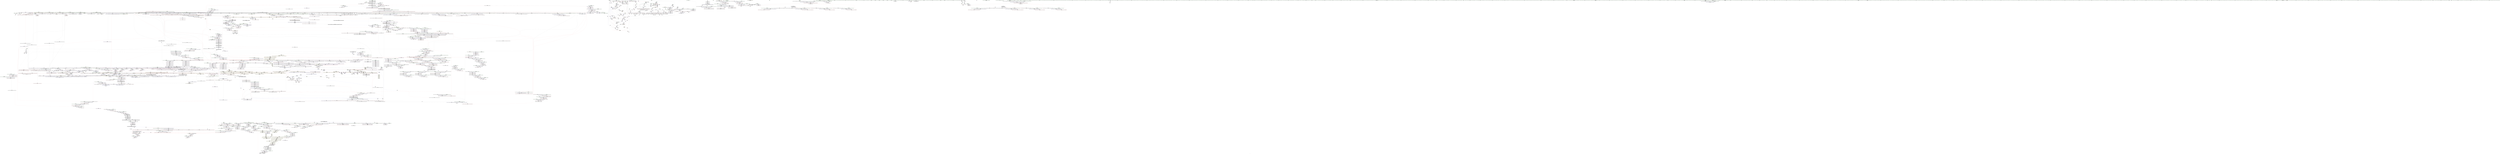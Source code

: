 digraph "SVFG" {
	label="SVFG";

	Node0x564b1426aee0 [shape=record,color=grey,label="{NodeID: 0\nNullPtr}"];
	Node0x564b1426aee0 -> Node0x564b1492a7a0[style=solid];
	Node0x564b1426aee0 -> Node0x564b1492a8a0[style=solid];
	Node0x564b1426aee0 -> Node0x564b1492a970[style=solid];
	Node0x564b1426aee0 -> Node0x564b1492aa40[style=solid];
	Node0x564b1426aee0 -> Node0x564b1492ab10[style=solid];
	Node0x564b1426aee0 -> Node0x564b1492abe0[style=solid];
	Node0x564b1426aee0 -> Node0x564b1492acb0[style=solid];
	Node0x564b1426aee0 -> Node0x564b1492ad80[style=solid];
	Node0x564b1426aee0 -> Node0x564b1492ae50[style=solid];
	Node0x564b1426aee0 -> Node0x564b1492af20[style=solid];
	Node0x564b1426aee0 -> Node0x564b1492aff0[style=solid];
	Node0x564b1426aee0 -> Node0x564b1492b0c0[style=solid];
	Node0x564b1426aee0 -> Node0x564b1492b190[style=solid];
	Node0x564b1426aee0 -> Node0x564b1492b260[style=solid];
	Node0x564b1426aee0 -> Node0x564b1492b330[style=solid];
	Node0x564b1426aee0 -> Node0x564b1492b400[style=solid];
	Node0x564b1426aee0 -> Node0x564b1492b4d0[style=solid];
	Node0x564b1426aee0 -> Node0x564b1492b5a0[style=solid];
	Node0x564b1426aee0 -> Node0x564b1492b670[style=solid];
	Node0x564b1426aee0 -> Node0x564b1492b740[style=solid];
	Node0x564b1426aee0 -> Node0x564b1492b810[style=solid];
	Node0x564b1426aee0 -> Node0x564b1492b8e0[style=solid];
	Node0x564b1426aee0 -> Node0x564b1492b9b0[style=solid];
	Node0x564b1426aee0 -> Node0x564b1492ba80[style=solid];
	Node0x564b1426aee0 -> Node0x564b1492bb50[style=solid];
	Node0x564b1426aee0 -> Node0x564b1492bc20[style=solid];
	Node0x564b1426aee0 -> Node0x564b1492bcf0[style=solid];
	Node0x564b1426aee0 -> Node0x564b1492bdc0[style=solid];
	Node0x564b1426aee0 -> Node0x564b1492be90[style=solid];
	Node0x564b1426aee0 -> Node0x564b1492bf60[style=solid];
	Node0x564b1426aee0 -> Node0x564b1492c030[style=solid];
	Node0x564b1426aee0 -> Node0x564b1492c100[style=solid];
	Node0x564b1426aee0 -> Node0x564b1492c1d0[style=solid];
	Node0x564b1426aee0 -> Node0x564b1492c2a0[style=solid];
	Node0x564b1426aee0 -> Node0x564b1492c370[style=solid];
	Node0x564b1426aee0 -> Node0x564b1492c440[style=solid];
	Node0x564b1426aee0 -> Node0x564b1492c510[style=solid];
	Node0x564b1426aee0 -> Node0x564b1492c5e0[style=solid];
	Node0x564b1426aee0 -> Node0x564b1492c6b0[style=solid];
	Node0x564b1426aee0 -> Node0x564b1492c780[style=solid];
	Node0x564b1426aee0 -> Node0x564b1492c850[style=solid];
	Node0x564b1426aee0 -> Node0x564b1492c920[style=solid];
	Node0x564b1426aee0 -> Node0x564b1492c9f0[style=solid];
	Node0x564b1426aee0 -> Node0x564b1492cac0[style=solid];
	Node0x564b1426aee0 -> Node0x564b1492cb90[style=solid];
	Node0x564b1426aee0 -> Node0x564b1492cc60[style=solid];
	Node0x564b1426aee0 -> Node0x564b1492cd30[style=solid];
	Node0x564b1426aee0 -> Node0x564b1492ce00[style=solid];
	Node0x564b1426aee0 -> Node0x564b1492ced0[style=solid];
	Node0x564b1426aee0 -> Node0x564b1492cfa0[style=solid];
	Node0x564b1426aee0 -> Node0x564b1492d070[style=solid];
	Node0x564b1426aee0 -> Node0x564b1496d4d0[style=solid];
	Node0x564b1426aee0 -> Node0x564b14970760[style=solid];
	Node0x564b1426aee0 -> Node0x564b14975e50[style=solid];
	Node0x564b1426aee0 -> Node0x564b14976190[style=solid];
	Node0x564b1426aee0 -> Node0x564b149764d0[style=solid];
	Node0x564b1426aee0 -> Node0x564b149765a0[style=solid];
	Node0x564b1426aee0 -> Node0x564b14976810[style=solid];
	Node0x564b1426aee0 -> Node0x564b1497a1c0[style=solid];
	Node0x564b1426aee0 -> Node0x564b149b9840[style=solid];
	Node0x564b1426aee0 -> Node0x564b149b9fc0[style=solid];
	Node0x564b1426aee0 -> Node0x564b149ba740[style=solid];
	Node0x564b1426aee0 -> Node0x564b149ba8c0[style=solid];
	Node0x564b1426aee0 -> Node0x564b149bad40[style=solid];
	Node0x564b1426aee0 -> Node0x564b149bb040[style=solid];
	Node0x564b1426aee0 -> Node0x564b149bb340[style=solid];
	Node0x564b1426aee0:s64 -> Node0x564b14b1aec0[style=solid,color=red];
	Node0x564b14a3cb90 [shape=record,color=yellow,style=double,label="{NodeID: 2657\n170V_1 = ENCHI(MR_170V_0)\npts\{734 \}\nFun[_ZNSt8_Rb_treeINSt7__cxx1112basic_stringIcSt11char_traitsIcESaIcEEESt4pairIKS5_iESt10_Select1stIS8_ESt4lessIS5_ESaIS8_EED2Ev]}"];
	Node0x564b14a3cb90 -> Node0x564b14970b70[style=dashed];
	Node0x564b1492c5e0 [shape=record,color=black,label="{NodeID: 443\n1815\<--3\n\<--dummyVal\n_ZNSt8_Rb_treeINSt7__cxx1112basic_stringIcSt11char_traitsIcESaIcEEESt4pairIKS5_iESt10_Select1stIS8_ESt4lessIS5_ESaIS8_EE29_M_get_insert_hint_unique_posESt23_Rb_tree_const_iteratorIS8_ERS7_\n}"];
	Node0x564b1492c5e0 -> Node0x564b14976670[style=solid];
	Node0x564b1493bb60 [shape=record,color=red,label="{NodeID: 886\n193\<--105\n\<--next\nmain\n}"];
	Node0x564b1493bb60 -> Node0x564b1496dc50[style=solid];
	Node0x564b14b12230 [shape=record,color=black,label="{NodeID: 3543\n1675 = PHI(2319, )\n}"];
	Node0x564b14b12230 -> Node0x564b14966660[style=solid];
	Node0x564b14a34930 [shape=record,color=black,label="{NodeID: 2436\nMR_15V_5 = PHI(MR_15V_7, MR_15V_4, )\npts\{20 \}\n|{|<s5>20}}"];
	Node0x564b14a34930 -> Node0x564b1495e530[style=dashed];
	Node0x564b14a34930 -> Node0x564b1495e600[style=dashed];
	Node0x564b14a34930 -> Node0x564b1495eef0[style=dashed];
	Node0x564b14a34930 -> Node0x564b1496e880[style=dashed];
	Node0x564b14a34930 -> Node0x564b14a19e00[style=dashed];
	Node0x564b14a34930:s5 -> Node0x564b14a51510[style=dashed,color=red];
	Node0x564b14971e20 [shape=record,color=blue,label="{NodeID: 1329\n971\<--970\nthis.addr\<--this\n_ZN9__gnu_cxx16__aligned_membufISt4pairIKNSt7__cxx1112basic_stringIcSt11char_traitsIcESaIcEEEiEE6_M_ptrEv\n}"];
	Node0x564b14971e20 -> Node0x564b14961ad0[style=dashed];
	Node0x564b14924b60 [shape=record,color=green,label="{NodeID: 222\n1376\<--1377\nthis.addr\<--this.addr_field_insensitive\n_ZNSt8_Rb_treeINSt7__cxx1112basic_stringIcSt11char_traitsIcESaIcEEESt4pairIKS5_iESt10_Select1stIS8_ESt4lessIS5_ESaIS8_EE14_M_lower_boundEPSt13_Rb_tree_nodeIS8_EPSt18_Rb_tree_node_baseRS7_\n}"];
	Node0x564b14924b60 -> Node0x564b14964370[style=solid];
	Node0x564b14924b60 -> Node0x564b149742b0[style=solid];
	Node0x564b14948120 [shape=record,color=purple,label="{NodeID: 665\n323\<--17\narrayidx70\<--dp\nmain\n}"];
	Node0x564b14948120 -> Node0x564b1495e870[style=solid];
	Node0x564b149669a0 [shape=record,color=red,label="{NodeID: 1108\n1736\<--1735\n\<--_M_node29\n_ZNSt8_Rb_treeINSt7__cxx1112basic_stringIcSt11char_traitsIcESaIcEEESt4pairIKS5_iESt10_Select1stIS8_ESt4lessIS5_ESaIS8_EE29_M_get_insert_hint_unique_posESt23_Rb_tree_const_iteratorIS8_ERS7_\n|{<s0>142}}"];
	Node0x564b149669a0:s0 -> Node0x564b14b1ee60[style=solid,color=red];
	Node0x564b1426ae50 [shape=record,color=green,label="{NodeID: 1\n7\<--1\n__dso_handle\<--dummyObj\nGlob }"];
	Node0x564b14a3cc40 [shape=record,color=yellow,style=double,label="{NodeID: 2658\n172V_1 = ENCHI(MR_172V_0)\npts\{736 \}\nFun[_ZNSt8_Rb_treeINSt7__cxx1112basic_stringIcSt11char_traitsIcESaIcEEESt4pairIKS5_iESt10_Select1stIS8_ESt4lessIS5_ESaIS8_EED2Ev]}"];
	Node0x564b14a3cc40 -> Node0x564b14970c40[style=dashed];
	Node0x564b1492c6b0 [shape=record,color=black,label="{NodeID: 444\n1818\<--3\n\<--dummyVal\n_ZNSt8_Rb_treeINSt7__cxx1112basic_stringIcSt11char_traitsIcESaIcEEESt4pairIKS5_iESt10_Select1stIS8_ESt4lessIS5_ESaIS8_EE29_M_get_insert_hint_unique_posESt23_Rb_tree_const_iteratorIS8_ERS7_\n}"];
	Node0x564b1492c6b0 -> Node0x564b14976740[style=solid];
	Node0x564b1493bc30 [shape=record,color=red,label="{NodeID: 887\n196\<--105\n\<--next\nmain\n}"];
	Node0x564b1493bc30 -> Node0x564b1493dba0[style=solid];
	Node0x564b14b12370 [shape=record,color=black,label="{NodeID: 3544\n1679 = PHI(2306, )\n|{<s0>130}}"];
	Node0x564b14b12370:s0 -> Node0x564b14b18980[style=solid,color=red];
	Node0x564b14a34e30 [shape=record,color=black,label="{NodeID: 2437\nMR_17V_4 = PHI(MR_17V_5, MR_17V_3, )\npts\{23 \}\n|{|<s3>20}}"];
	Node0x564b14a34e30 -> Node0x564b1495e600[style=dashed];
	Node0x564b14a34e30 -> Node0x564b14a1a300[style=dashed];
	Node0x564b14a34e30 -> Node0x564b14a38a30[style=dashed];
	Node0x564b14a34e30:s3 -> Node0x564b14a51760[style=dashed,color=red];
	Node0x564b14971ef0 [shape=record,color=blue,label="{NodeID: 1330\n982\<--981\nthis.addr\<--this\n_ZN9__gnu_cxx16__aligned_membufISt4pairIKNSt7__cxx1112basic_stringIcSt11char_traitsIcESaIcEEEiEE7_M_addrEv\n}"];
	Node0x564b14971ef0 -> Node0x564b14961ba0[style=dashed];
	Node0x564b14924c30 [shape=record,color=green,label="{NodeID: 223\n1378\<--1379\n__x.addr\<--__x.addr_field_insensitive\n_ZNSt8_Rb_treeINSt7__cxx1112basic_stringIcSt11char_traitsIcESaIcEEESt4pairIKS5_iESt10_Select1stIS8_ESt4lessIS5_ESaIS8_EE14_M_lower_boundEPSt13_Rb_tree_nodeIS8_EPSt18_Rb_tree_node_baseRS7_\n}"];
	Node0x564b14924c30 -> Node0x564b14964440[style=solid];
	Node0x564b14924c30 -> Node0x564b14964510[style=solid];
	Node0x564b14924c30 -> Node0x564b149645e0[style=solid];
	Node0x564b14924c30 -> Node0x564b149646b0[style=solid];
	Node0x564b14924c30 -> Node0x564b14964780[style=solid];
	Node0x564b14924c30 -> Node0x564b14974380[style=solid];
	Node0x564b14924c30 -> Node0x564b149746c0[style=solid];
	Node0x564b14924c30 -> Node0x564b14974790[style=solid];
	Node0x564b149481f0 [shape=record,color=purple,label="{NodeID: 666\n410\<--17\narrayidx121\<--dp\nmain\n|{<s0>24}}"];
	Node0x564b149481f0:s0 -> Node0x564b14b24a10[style=solid,color=red];
	Node0x564b14966a70 [shape=record,color=red,label="{NodeID: 1109\n1742\<--1741\n\<--_M_node33\n_ZNSt8_Rb_treeINSt7__cxx1112basic_stringIcSt11char_traitsIcESaIcEEESt4pairIKS5_iESt10_Select1stIS8_ESt4lessIS5_ESaIS8_EE29_M_get_insert_hint_unique_posESt23_Rb_tree_const_iteratorIS8_ERS7_\n|{<s0>144}}"];
	Node0x564b14966a70:s0 -> Node0x564b14b20fd0[style=solid,color=red];
	Node0x564b148fa0b0 [shape=record,color=green,label="{NodeID: 2\n9\<--1\n\<--dummyObj\nCan only get source location for instruction, argument, global var or function.}"];
	Node0x564b14a3cd20 [shape=record,color=yellow,style=double,label="{NodeID: 2659\n116V_1 = ENCHI(MR_116V_0)\npts\{290001 \}\nFun[_ZNSt8_Rb_treeINSt7__cxx1112basic_stringIcSt11char_traitsIcESaIcEEESt4pairIKS5_iESt10_Select1stIS8_ESt4lessIS5_ESaIS8_EED2Ev]|{<s0>50}}"];
	Node0x564b14a3cd20:s0 -> Node0x564b14a484c0[style=dashed,color=red];
	Node0x564b1492c780 [shape=record,color=black,label="{NodeID: 445\n1954\<--3\n\<--dummyVal\n_ZNSt8_Rb_treeINSt7__cxx1112basic_stringIcSt11char_traitsIcESaIcEEESt4pairIKS5_iESt10_Select1stIS8_ESt4lessIS5_ESaIS8_EE17_M_construct_nodeIJRKSt21piecewise_construct_tSt5tupleIJRS7_EESJ_IJEEEEEvPSt13_Rb_tree_nodeIS8_EDpOT_\n}"];
	Node0x564b1493bd00 [shape=record,color=red,label="{NodeID: 888\n201\<--105\n\<--next\nmain\n}"];
	Node0x564b1493bd00 -> Node0x564b1495cc20[style=solid];
	Node0x564b14b124b0 [shape=record,color=black,label="{NodeID: 3545\n1683 = PHI(1139, )\n}"];
	Node0x564b14971fc0 [shape=record,color=blue,label="{NodeID: 1331\n993\<--990\n__a.addr\<--__a\n_ZNSt16allocator_traitsISaISt13_Rb_tree_nodeISt4pairIKNSt7__cxx1112basic_stringIcSt11char_traitsIcESaIcEEEiEEEE10deallocateERSB_PSA_m\n}"];
	Node0x564b14971fc0 -> Node0x564b14961c70[style=dashed];
	Node0x564b14924d00 [shape=record,color=green,label="{NodeID: 224\n1380\<--1381\n__y.addr\<--__y.addr_field_insensitive\n_ZNSt8_Rb_treeINSt7__cxx1112basic_stringIcSt11char_traitsIcESaIcEEESt4pairIKS5_iESt10_Select1stIS8_ESt4lessIS5_ESaIS8_EE14_M_lower_boundEPSt13_Rb_tree_nodeIS8_EPSt18_Rb_tree_node_baseRS7_\n}"];
	Node0x564b14924d00 -> Node0x564b14964850[style=solid];
	Node0x564b14924d00 -> Node0x564b14974450[style=solid];
	Node0x564b14924d00 -> Node0x564b149745f0[style=solid];
	Node0x564b149482c0 [shape=record,color=purple,label="{NodeID: 667\n418\<--17\narrayidx126\<--dp\nmain\n}"];
	Node0x564b149482c0 -> Node0x564b1496f170[style=solid];
	Node0x564b14966b40 [shape=record,color=red,label="{NodeID: 1110\n1768\<--1767\n\<--_M_node47\n_ZNSt8_Rb_treeINSt7__cxx1112basic_stringIcSt11char_traitsIcESaIcEEESt4pairIKS5_iESt10_Select1stIS8_ESt4lessIS5_ESaIS8_EE29_M_get_insert_hint_unique_posESt23_Rb_tree_const_iteratorIS8_ERS7_\n|{<s0>148}}"];
	Node0x564b14966b40:s0 -> Node0x564b14b1ee60[style=solid,color=red];
	Node0x564b148edc40 [shape=record,color=green,label="{NodeID: 3\n30\<--1\n.str\<--dummyObj\nGlob }"];
	Node0x564b14a3ce00 [shape=record,color=yellow,style=double,label="{NodeID: 2660\n175V_1 = ENCHI(MR_175V_0)\npts\{290002 290003 20290002 20290003 \}\nFun[_ZNSt8_Rb_treeINSt7__cxx1112basic_stringIcSt11char_traitsIcESaIcEEESt4pairIKS5_iESt10_Select1stIS8_ESt4lessIS5_ESaIS8_EED2Ev]|{<s0>51|<s1>51}}"];
	Node0x564b14a3ce00:s0 -> Node0x564b14a45b20[style=dashed,color=red];
	Node0x564b14a3ce00:s1 -> Node0x564b14a45c30[style=dashed,color=red];
	Node0x564b1492c850 [shape=record,color=black,label="{NodeID: 446\n1955\<--3\n\<--dummyVal\n_ZNSt8_Rb_treeINSt7__cxx1112basic_stringIcSt11char_traitsIcESaIcEEESt4pairIKS5_iESt10_Select1stIS8_ESt4lessIS5_ESaIS8_EE17_M_construct_nodeIJRKSt21piecewise_construct_tSt5tupleIJRS7_EESJ_IJEEEEEvPSt13_Rb_tree_nodeIS8_EDpOT_\n}"];
	Node0x564b1492c850 -> Node0x564b14977510[style=solid];
	Node0x564b1493bdd0 [shape=record,color=red,label="{NodeID: 889\n166\<--107\n\<--i\nmain\n}"];
	Node0x564b1493bdd0 -> Node0x564b149ba2c0[style=solid];
	Node0x564b14b125c0 [shape=record,color=black,label="{NodeID: 3546\n1686 = PHI(2319, )\n|{<s0>132}}"];
	Node0x564b14b125c0:s0 -> Node0x564b14b1aaa0[style=solid,color=red];
	Node0x564b14972090 [shape=record,color=blue,label="{NodeID: 1332\n995\<--991\n__p.addr\<--__p\n_ZNSt16allocator_traitsISaISt13_Rb_tree_nodeISt4pairIKNSt7__cxx1112basic_stringIcSt11char_traitsIcESaIcEEEiEEEE10deallocateERSB_PSA_m\n}"];
	Node0x564b14972090 -> Node0x564b14961d40[style=dashed];
	Node0x564b14924dd0 [shape=record,color=green,label="{NodeID: 225\n1382\<--1383\n__k.addr\<--__k.addr_field_insensitive\n_ZNSt8_Rb_treeINSt7__cxx1112basic_stringIcSt11char_traitsIcESaIcEEESt4pairIKS5_iESt10_Select1stIS8_ESt4lessIS5_ESaIS8_EE14_M_lower_boundEPSt13_Rb_tree_nodeIS8_EPSt18_Rb_tree_node_baseRS7_\n}"];
	Node0x564b14924dd0 -> Node0x564b14964920[style=solid];
	Node0x564b14924dd0 -> Node0x564b14974520[style=solid];
	Node0x564b14a5cce0 [shape=record,color=yellow,style=double,label="{NodeID: 2882\nRETMU(7V_2)\npts\{90 \}\nFun[_ZNSt3mapINSt7__cxx1112basic_stringIcSt11char_traitsIcESaIcEEEiSt4lessIS5_ESaISt4pairIKS5_iEEED2Ev]}"];
	Node0x564b14948390 [shape=record,color=purple,label="{NodeID: 668\n439\<--17\narrayidx138\<--dp\nmain\n}"];
	Node0x564b14948390 -> Node0x564b1495eef0[style=solid];
	Node0x564b14966c10 [shape=record,color=red,label="{NodeID: 1111\n1777\<--1776\n\<--_M_node51\n_ZNSt8_Rb_treeINSt7__cxx1112basic_stringIcSt11char_traitsIcESaIcEEESt4pairIKS5_iESt10_Select1stIS8_ESt4lessIS5_ESaIS8_EE29_M_get_insert_hint_unique_posESt23_Rb_tree_const_iteratorIS8_ERS7_\n}"];
	Node0x564b14966c10 -> Node0x564b149baec0[style=solid];
	Node0x564b1491c4c0 [shape=record,color=green,label="{NodeID: 4\n32\<--1\n.str.2\<--dummyObj\nGlob }"];
	Node0x564b1492c920 [shape=record,color=black,label="{NodeID: 447\n1957\<--3\n\<--dummyVal\n_ZNSt8_Rb_treeINSt7__cxx1112basic_stringIcSt11char_traitsIcESaIcEEESt4pairIKS5_iESt10_Select1stIS8_ESt4lessIS5_ESaIS8_EE17_M_construct_nodeIJRKSt21piecewise_construct_tSt5tupleIJRS7_EESJ_IJEEEEEvPSt13_Rb_tree_nodeIS8_EDpOT_\n}"];
	Node0x564b1492c920 -> Node0x564b149775e0[style=solid];
	Node0x564b1493bea0 [shape=record,color=red,label="{NodeID: 890\n173\<--107\n\<--i\nmain\n}"];
	Node0x564b1493bea0 -> Node0x564b1496db80[style=solid];
	Node0x564b14b12730 [shape=record,color=black,label="{NodeID: 3547\n1692 = PHI(2359, )\n}"];
	Node0x564b14972160 [shape=record,color=blue,label="{NodeID: 1333\n997\<--992\n__n.addr\<--__n\n_ZNSt16allocator_traitsISaISt13_Rb_tree_nodeISt4pairIKNSt7__cxx1112basic_stringIcSt11char_traitsIcESaIcEEEiEEEE10deallocateERSB_PSA_m\n}"];
	Node0x564b14972160 -> Node0x564b14961e10[style=dashed];
	Node0x564b14924ea0 [shape=record,color=green,label="{NodeID: 226\n1422\<--1423\nthis.addr\<--this.addr_field_insensitive\n_ZNSt8_Rb_treeINSt7__cxx1112basic_stringIcSt11char_traitsIcESaIcEEESt4pairIKS5_iESt10_Select1stIS8_ESt4lessIS5_ESaIS8_EE6_M_endEv\n}"];
	Node0x564b14924ea0 -> Node0x564b14964ac0[style=solid];
	Node0x564b14924ea0 -> Node0x564b14974860[style=solid];
	Node0x564b14a5cdf0 [shape=record,color=yellow,style=double,label="{NodeID: 2883\nRETMU(9V_1)\npts\{290001 290002 290003 20290002 20290003 \}\nFun[_ZNSt3mapINSt7__cxx1112basic_stringIcSt11char_traitsIcESaIcEEEiSt4lessIS5_ESaISt4pairIKS5_iEEED2Ev]}"];
	Node0x564b14948460 [shape=record,color=purple,label="{NodeID: 669\n312\<--21\n\<--best\nmain\n}"];
	Node0x564b14966ce0 [shape=record,color=red,label="{NodeID: 1112\n1779\<--1778\n\<--call52\n_ZNSt8_Rb_treeINSt7__cxx1112basic_stringIcSt11char_traitsIcESaIcEEESt4pairIKS5_iESt10_Select1stIS8_ESt4lessIS5_ESaIS8_EE29_M_get_insert_hint_unique_posESt23_Rb_tree_const_iteratorIS8_ERS7_\n}"];
	Node0x564b14966ce0 -> Node0x564b149baec0[style=solid];
	Node0x564b1491c580 [shape=record,color=green,label="{NodeID: 5\n34\<--1\n.str.3\<--dummyObj\nGlob }"];
	Node0x564b1492c9f0 [shape=record,color=black,label="{NodeID: 448\n1966\<--3\n\<--dummyVal\n_ZNSt8_Rb_treeINSt7__cxx1112basic_stringIcSt11char_traitsIcESaIcEEESt4pairIKS5_iESt10_Select1stIS8_ESt4lessIS5_ESaIS8_EE17_M_construct_nodeIJRKSt21piecewise_construct_tSt5tupleIJRS7_EESJ_IJEEEEEvPSt13_Rb_tree_nodeIS8_EDpOT_\n}"];
	Node0x564b1493bf70 [shape=record,color=red,label="{NodeID: 891\n232\<--107\n\<--i\nmain\n}"];
	Node0x564b1493bf70 -> Node0x564b1493ddd0[style=solid];
	Node0x564b14b12840 [shape=record,color=black,label="{NodeID: 3548\n1709 = PHI(2306, )\n|{<s0>135}}"];
	Node0x564b14b12840:s0 -> Node0x564b14b18d00[style=solid,color=red];
	Node0x564b14972230 [shape=record,color=blue,label="{NodeID: 1334\n1014\<--1011\nthis.addr\<--this\n_ZN9__gnu_cxx13new_allocatorISt13_Rb_tree_nodeISt4pairIKNSt7__cxx1112basic_stringIcSt11char_traitsIcESaIcEEEiEEE10deallocateEPSB_m\n}"];
	Node0x564b14972230 -> Node0x564b14961ee0[style=dashed];
	Node0x564b14924f70 [shape=record,color=green,label="{NodeID: 227\n1434\<--1435\n__x.addr\<--__x.addr_field_insensitive\n_ZNSt8_Rb_treeINSt7__cxx1112basic_stringIcSt11char_traitsIcESaIcEEESt4pairIKS5_iESt10_Select1stIS8_ESt4lessIS5_ESaIS8_EE6_S_keyEPKSt13_Rb_tree_nodeIS8_E\n}"];
	Node0x564b14924f70 -> Node0x564b14964b90[style=solid];
	Node0x564b14924f70 -> Node0x564b14974930[style=solid];
	Node0x564b14948530 [shape=record,color=purple,label="{NodeID: 670\n316\<--21\n\<--best\nmain\n}"];
	Node0x564b14966db0 [shape=record,color=red,label="{NodeID: 1113\n1794\<--1793\n\<--_M_node61\n_ZNSt8_Rb_treeINSt7__cxx1112basic_stringIcSt11char_traitsIcESaIcEEESt4pairIKS5_iESt10_Select1stIS8_ESt4lessIS5_ESaIS8_EE29_M_get_insert_hint_unique_posESt23_Rb_tree_const_iteratorIS8_ERS7_\n|{<s0>155}}"];
	Node0x564b14966db0:s0 -> Node0x564b14b1ee60[style=solid,color=red];
	Node0x564b1491c640 [shape=record,color=green,label="{NodeID: 6\n36\<--1\n_ZStL19piecewise_construct\<--dummyObj\nGlob |{<s0>35}}"];
	Node0x564b1491c640:s0 -> Node0x564b14b1c170[style=solid,color=red];
	Node0x564b14a3d130 [shape=record,color=yellow,style=double,label="{NodeID: 2663\n118V_1 = ENCHI(MR_118V_0)\npts\{290004 \}\nFun[_ZNKSt8_Rb_treeINSt7__cxx1112basic_stringIcSt11char_traitsIcESaIcEEESt4pairIKS5_iESt10_Select1stIS8_ESt4lessIS5_ESaIS8_EE4sizeEv]}"];
	Node0x564b14a3d130 -> Node0x564b14969f40[style=dashed];
	Node0x564b1492cac0 [shape=record,color=black,label="{NodeID: 449\n1967\<--3\n\<--dummyVal\n_ZNSt8_Rb_treeINSt7__cxx1112basic_stringIcSt11char_traitsIcESaIcEEESt4pairIKS5_iESt10_Select1stIS8_ESt4lessIS5_ESaIS8_EE17_M_construct_nodeIJRKSt21piecewise_construct_tSt5tupleIJRS7_EESJ_IJEEEEEvPSt13_Rb_tree_nodeIS8_EDpOT_\n}"];
	Node0x564b1492cac0 -> Node0x564b149776b0[style=solid];
	Node0x564b1493c040 [shape=record,color=red,label="{NodeID: 892\n236\<--107\n\<--i\nmain\n}"];
	Node0x564b1493c040 -> Node0x564b1495cf20[style=solid];
	Node0x564b14b129b0 [shape=record,color=black,label="{NodeID: 3549\n1710 = PHI(1139, )\n}"];
	Node0x564b14972300 [shape=record,color=blue,label="{NodeID: 1335\n1016\<--1012\n__p.addr\<--__p\n_ZN9__gnu_cxx13new_allocatorISt13_Rb_tree_nodeISt4pairIKNSt7__cxx1112basic_stringIcSt11char_traitsIcESaIcEEEiEEE10deallocateEPSB_m\n}"];
	Node0x564b14972300 -> Node0x564b14961fb0[style=dashed];
	Node0x564b1492d520 [shape=record,color=green,label="{NodeID: 228\n1436\<--1437\nref.tmp\<--ref.tmp_field_insensitive\n_ZNSt8_Rb_treeINSt7__cxx1112basic_stringIcSt11char_traitsIcESaIcEEESt4pairIKS5_iESt10_Select1stIS8_ESt4lessIS5_ESaIS8_EE6_S_keyEPKSt13_Rb_tree_nodeIS8_E\n|{<s0>113}}"];
	Node0x564b1492d520:s0 -> Node0x564b14b22f30[style=solid,color=red];
	Node0x564b14948600 [shape=record,color=purple,label="{NodeID: 671\n328\<--21\narrayidx73\<--best\nmain\n}"];
	Node0x564b14948600 -> Node0x564b1496eaf0[style=solid];
	Node0x564b14966e80 [shape=record,color=red,label="{NodeID: 1114\n1799\<--1798\n\<--_M_node65\n_ZNSt8_Rb_treeINSt7__cxx1112basic_stringIcSt11char_traitsIcESaIcEEESt4pairIKS5_iESt10_Select1stIS8_ESt4lessIS5_ESaIS8_EE29_M_get_insert_hint_unique_posESt23_Rb_tree_const_iteratorIS8_ERS7_\n|{<s0>157}}"];
	Node0x564b14966e80:s0 -> Node0x564b14b20fd0[style=solid,color=red];
	Node0x564b1491ceb0 [shape=record,color=green,label="{NodeID: 7\n38\<--1\n\<--dummyObj\nCan only get source location for instruction, argument, global var or function.}"];
	Node0x564b1492cb90 [shape=record,color=black,label="{NodeID: 450\n1969\<--3\n\<--dummyVal\n_ZNSt8_Rb_treeINSt7__cxx1112basic_stringIcSt11char_traitsIcESaIcEEESt4pairIKS5_iESt10_Select1stIS8_ESt4lessIS5_ESaIS8_EE17_M_construct_nodeIJRKSt21piecewise_construct_tSt5tupleIJRS7_EESJ_IJEEEEEvPSt13_Rb_tree_nodeIS8_EDpOT_\n}"];
	Node0x564b1492cb90 -> Node0x564b14977780[style=solid];
	Node0x564b1493c110 [shape=record,color=red,label="{NodeID: 893\n249\<--107\n\<--i\nmain\n}"];
	Node0x564b1493c110 -> Node0x564b1495c7a0[style=solid];
	Node0x564b14b12ac0 [shape=record,color=black,label="{NodeID: 3550\n1717 = PHI(2456, )\n}"];
	Node0x564b14b12ac0 -> Node0x564b149668d0[style=solid];
	Node0x564b149723d0 [shape=record,color=blue,label="{NodeID: 1336\n1018\<--1013\n.addr\<--\n_ZN9__gnu_cxx13new_allocatorISt13_Rb_tree_nodeISt4pairIKNSt7__cxx1112basic_stringIcSt11char_traitsIcESaIcEEEiEEE10deallocateEPSB_m\n}"];
	Node0x564b1492d5b0 [shape=record,color=green,label="{NodeID: 229\n1441\<--1442\n_ZNSt8_Rb_treeINSt7__cxx1112basic_stringIcSt11char_traitsIcESaIcEEESt4pairIKS5_iESt10_Select1stIS8_ESt4lessIS5_ESaIS8_EE8_S_valueEPKSt13_Rb_tree_nodeIS8_E\<--_ZNSt8_Rb_treeINSt7__cxx1112basic_stringIcSt11char_traitsIcESaIcEEESt4pairIKS5_iESt10_Select1stIS8_ESt4lessIS5_ESaIS8_EE8_S_valueEPKSt13_Rb_tree_nodeIS8_E_field_insensitive\n}"];
	Node0x564b149486d0 [shape=record,color=purple,label="{NodeID: 672\n340\<--21\narrayidx80\<--best\nmain\n|{<s0>22}}"];
	Node0x564b149486d0:s0 -> Node0x564b14b24a10[style=solid,color=red];
	Node0x564b14966f50 [shape=record,color=red,label="{NodeID: 1115\n1828\<--1827\n\<--\n_ZNSt8_Rb_treeINSt7__cxx1112basic_stringIcSt11char_traitsIcESaIcEEESt4pairIKS5_iESt10_Select1stIS8_ESt4lessIS5_ESaIS8_EE29_M_get_insert_hint_unique_posESt23_Rb_tree_const_iteratorIS8_ERS7_\n}"];
	Node0x564b14966f50 -> Node0x564b14943800[style=solid];
	Node0x564b1491cf40 [shape=record,color=green,label="{NodeID: 8\n145\<--1\n\<--dummyObj\nCan only get source location for instruction, argument, global var or function.}"];
	Node0x564b14a3d320 [shape=record,color=yellow,style=double,label="{NodeID: 2665\n526V_1 = ENCHI(MR_526V_0)\npts\{16310000 \}\nFun[_ZNKSt23_Rb_tree_const_iteratorISt4pairIKNSt7__cxx1112basic_stringIcSt11char_traitsIcESaIcEEEiEE13_M_const_castEv]}"];
	Node0x564b14a3d320 -> Node0x564b14969cd0[style=dashed];
	Node0x564b1492cc60 [shape=record,color=black,label="{NodeID: 451\n1976\<--3\nlpad.val\<--dummyVal\n_ZNSt8_Rb_treeINSt7__cxx1112basic_stringIcSt11char_traitsIcESaIcEEESt4pairIKS5_iESt10_Select1stIS8_ESt4lessIS5_ESaIS8_EE17_M_construct_nodeIJRKSt21piecewise_construct_tSt5tupleIJRS7_EESJ_IJEEEEEvPSt13_Rb_tree_nodeIS8_EDpOT_\n}"];
	Node0x564b1493c1e0 [shape=record,color=red,label="{NodeID: 894\n176\<--111\n\<--j\nmain\n}"];
	Node0x564b1493c1e0 -> Node0x564b149ba140[style=solid];
	Node0x564b14b12c30 [shape=record,color=black,label="{NodeID: 3551\n1723 = PHI(2456, )\n|{<s0>140}}"];
	Node0x564b14b12c30:s0 -> Node0x564b14b24600[style=solid,color=red];
	Node0x564b149724a0 [shape=record,color=blue,label="{NodeID: 1337\n1034\<--1033\nthis.addr\<--this\n_ZNSaISt13_Rb_tree_nodeISt4pairIKNSt7__cxx1112basic_stringIcSt11char_traitsIcESaIcEEEiEEED2Ev\n}"];
	Node0x564b149724a0 -> Node0x564b14962080[style=dashed];
	Node0x564b1492d6b0 [shape=record,color=green,label="{NodeID: 230\n1444\<--1445\n_ZNKSt10_Select1stISt4pairIKNSt7__cxx1112basic_stringIcSt11char_traitsIcESaIcEEEiEEclERKS8_\<--_ZNKSt10_Select1stISt4pairIKNSt7__cxx1112basic_stringIcSt11char_traitsIcESaIcEEEiEEclERKS8__field_insensitive\n}"];
	Node0x564b149487a0 [shape=record,color=purple,label="{NodeID: 673\n343\<--21\narrayidx83\<--best\nmain\n}"];
	Node0x564b149487a0 -> Node0x564b1495e940[style=solid];
	Node0x564b14967020 [shape=record,color=red,label="{NodeID: 1116\n1851\<--1837\nthis1\<--this.addr\n_ZNSt8_Rb_treeINSt7__cxx1112basic_stringIcSt11char_traitsIcESaIcEEESt4pairIKS5_iESt10_Select1stIS8_ESt4lessIS5_ESaIS8_EE14_M_insert_nodeEPSt18_Rb_tree_node_baseSG_PSt13_Rb_tree_nodeIS8_E\n|{|<s3>162}}"];
	Node0x564b14967020 -> Node0x564b14937e70[style=solid];
	Node0x564b14967020 -> Node0x564b14937f40[style=solid];
	Node0x564b14967020 -> Node0x564b14938010[style=solid];
	Node0x564b14967020:s3 -> Node0x564b14b199c0[style=solid,color=red];
	Node0x564b1491cfd0 [shape=record,color=green,label="{NodeID: 9\n200\<--1\n\<--dummyObj\nCan only get source location for instruction, argument, global var or function.}"];
	Node0x564b14a3d400 [shape=record,color=yellow,style=double,label="{NodeID: 2666\n576V_1 = ENCHI(MR_576V_0)\npts\{22820000 \}\nFun[_ZNKSt23_Rb_tree_const_iteratorISt4pairIKNSt7__cxx1112basic_stringIcSt11char_traitsIcESaIcEEEiEE13_M_const_castEv]|{<s0>206}}"];
	Node0x564b14a3d400:s0 -> Node0x564b14974ba0[style=dashed,color=red];
	Node0x564b1492cd30 [shape=record,color=black,label="{NodeID: 452\n1977\<--3\nlpad.val14\<--dummyVal\n_ZNSt8_Rb_treeINSt7__cxx1112basic_stringIcSt11char_traitsIcESaIcEEESt4pairIKS5_iESt10_Select1stIS8_ESt4lessIS5_ESaIS8_EE17_M_construct_nodeIJRKSt21piecewise_construct_tSt5tupleIJRS7_EESJ_IJEEEEEvPSt13_Rb_tree_nodeIS8_EDpOT_\n}"];
	Node0x564b1493c2b0 [shape=record,color=red,label="{NodeID: 895\n180\<--111\n\<--j\nmain\n}"];
	Node0x564b1493c2b0 -> Node0x564b1492d410[style=solid];
	Node0x564b14b12d70 [shape=record,color=black,label="{NodeID: 3552\n1724 = PHI(2456, )\n|{<s0>140}}"];
	Node0x564b14b12d70:s0 -> Node0x564b14b246d0[style=solid,color=red];
	Node0x564b14972570 [shape=record,color=blue,label="{NodeID: 1338\n1045\<--1044\nthis.addr\<--this\n_ZN9__gnu_cxx13new_allocatorISt13_Rb_tree_nodeISt4pairIKNSt7__cxx1112basic_stringIcSt11char_traitsIcESaIcEEEiEEED2Ev\n}"];
	Node0x564b14972570 -> Node0x564b14962150[style=dashed];
	Node0x564b1492d7b0 [shape=record,color=green,label="{NodeID: 231\n1450\<--1451\nthis.addr\<--this.addr_field_insensitive\n_ZNSt17_Rb_tree_iteratorISt4pairIKNSt7__cxx1112basic_stringIcSt11char_traitsIcESaIcEEEiEEC2EPSt18_Rb_tree_node_base\n}"];
	Node0x564b1492d7b0 -> Node0x564b14964c60[style=solid];
	Node0x564b1492d7b0 -> Node0x564b14974a00[style=solid];
	Node0x564b14948870 [shape=record,color=purple,label="{NodeID: 674\n352\<--21\narrayidx88\<--best\nmain\n}"];
	Node0x564b14948870 -> Node0x564b1496ed60[style=solid];
	Node0x564b149670f0 [shape=record,color=red,label="{NodeID: 1117\n1852\<--1839\n\<--__x.addr\n_ZNSt8_Rb_treeINSt7__cxx1112basic_stringIcSt11char_traitsIcESaIcEEESt4pairIKS5_iESt10_Select1stIS8_ESt4lessIS5_ESaIS8_EE14_M_insert_nodeEPSt18_Rb_tree_node_baseSG_PSt13_Rb_tree_nodeIS8_E\n}"];
	Node0x564b149670f0 -> Node0x564b149ba8c0[style=solid];
	Node0x564b1491d0d0 [shape=record,color=green,label="{NodeID: 10\n259\<--1\n\<--dummyObj\nCan only get source location for instruction, argument, global var or function.}"];
	Node0x564b1492ce00 [shape=record,color=black,label="{NodeID: 453\n1979\<--3\n\<--dummyVal\n_ZNSt8_Rb_treeINSt7__cxx1112basic_stringIcSt11char_traitsIcESaIcEEESt4pairIKS5_iESt10_Select1stIS8_ESt4lessIS5_ESaIS8_EE17_M_construct_nodeIJRKSt21piecewise_construct_tSt5tupleIJRS7_EESJ_IJEEEEEvPSt13_Rb_tree_nodeIS8_EDpOT_\n}"];
	Node0x564b1493c380 [shape=record,color=red,label="{NodeID: 896\n220\<--111\n\<--j\nmain\n}"];
	Node0x564b1493c380 -> Node0x564b1495c620[style=solid];
	Node0x564b14b12eb0 [shape=record,color=black,label="{NodeID: 3553\n1732 = PHI(2495, )\n}"];
	Node0x564b14b12eb0 -> Node0x564b14937580[style=solid];
	Node0x564b14a37b30 [shape=record,color=black,label="{NodeID: 2446\nMR_536V_5 = PHI(MR_536V_3, MR_536V_2, )\npts\{23750000 \}\n|{|<s2>224}}"];
	Node0x564b14a37b30 -> Node0x564b1496aeb0[style=dashed];
	Node0x564b14a37b30 -> Node0x564b14a27530[style=dashed];
	Node0x564b14a37b30:s2 -> Node0x564b14a45680[style=dashed,color=red];
	Node0x564b14972640 [shape=record,color=blue,label="{NodeID: 1339\n1052\<--1051\nthis.addr\<--this\n_ZNSt8_Rb_treeINSt7__cxx1112basic_stringIcSt11char_traitsIcESaIcEEESt4pairIKS5_iESt10_Select1stIS8_ESt4lessIS5_ESaIS8_EE5clearEv\n}"];
	Node0x564b14972640 -> Node0x564b14962220[style=dashed];
	Node0x564b1492d880 [shape=record,color=green,label="{NodeID: 232\n1452\<--1453\n__x.addr\<--__x.addr_field_insensitive\n_ZNSt17_Rb_tree_iteratorISt4pairIKNSt7__cxx1112basic_stringIcSt11char_traitsIcESaIcEEEiEEC2EPSt18_Rb_tree_node_base\n}"];
	Node0x564b1492d880 -> Node0x564b14964d30[style=solid];
	Node0x564b1492d880 -> Node0x564b14974ad0[style=solid];
	Node0x564b14948940 [shape=record,color=purple,label="{NodeID: 675\n380\<--21\narrayidx103\<--best\nmain\n|{<s0>23}}"];
	Node0x564b14948940:s0 -> Node0x564b14b24a10[style=solid,color=red];
	Node0x564b149671c0 [shape=record,color=red,label="{NodeID: 1118\n1855\<--1841\n\<--__p.addr\n_ZNSt8_Rb_treeINSt7__cxx1112basic_stringIcSt11char_traitsIcESaIcEEESt4pairIKS5_iESt10_Select1stIS8_ESt4lessIS5_ESaIS8_EE14_M_insert_nodeEPSt18_Rb_tree_node_baseSG_PSt13_Rb_tree_nodeIS8_E\n}"];
	Node0x564b149671c0 -> Node0x564b149baa40[style=solid];
	Node0x564b1491d1d0 [shape=record,color=green,label="{NodeID: 11\n536\<--1\n\<--dummyObj\nCan only get source location for instruction, argument, global var or function.}"];
	Node0x564b1492ced0 [shape=record,color=black,label="{NodeID: 454\n1980\<--3\n\<--dummyVal\n_ZNSt8_Rb_treeINSt7__cxx1112basic_stringIcSt11char_traitsIcESaIcEEESt4pairIKS5_iESt10_Select1stIS8_ESt4lessIS5_ESaIS8_EE17_M_construct_nodeIJRKSt21piecewise_construct_tSt5tupleIJRS7_EESJ_IJEEEEEvPSt13_Rb_tree_nodeIS8_EDpOT_\n|{<s0>180}}"];
	Node0x564b1492ced0:s0 -> Node0x564b14b17630[style=solid,color=red];
	Node0x564b1493c450 [shape=record,color=red,label="{NodeID: 897\n235\<--111\n\<--j\nmain\n}"];
	Node0x564b1493c450 -> Node0x564b1495cf20[style=solid];
	Node0x564b14b12ff0 [shape=record,color=black,label="{NodeID: 3554\n1737 = PHI(2306, )\n|{<s0>143}}"];
	Node0x564b14b12ff0:s0 -> Node0x564b14b18980[style=solid,color=red];
	Node0x564b14972710 [shape=record,color=blue,label="{NodeID: 1340\n1073\<--1069\nthis.addr\<--this\n_ZNSt3mapINSt7__cxx1112basic_stringIcSt11char_traitsIcESaIcEEEiSt4lessIS5_ESaISt4pairIKS5_iEEE11lower_boundERS9_\n}"];
	Node0x564b14972710 -> Node0x564b149622f0[style=dashed];
	Node0x564b1492d950 [shape=record,color=green,label="{NodeID: 233\n1464\<--1465\nthis.addr\<--this.addr_field_insensitive\n_ZNKSt10_Select1stISt4pairIKNSt7__cxx1112basic_stringIcSt11char_traitsIcESaIcEEEiEEclERKS8_\n}"];
	Node0x564b1492d950 -> Node0x564b14964e00[style=solid];
	Node0x564b1492d950 -> Node0x564b14974c70[style=solid];
	Node0x564b14948a10 [shape=record,color=purple,label="{NodeID: 676\n383\<--21\narrayidx106\<--best\nmain\n}"];
	Node0x564b14948a10 -> Node0x564b1495ec80[style=solid];
	Node0x564b14967290 [shape=record,color=red,label="{NodeID: 1119\n1864\<--1841\n\<--__p.addr\n_ZNSt8_Rb_treeINSt7__cxx1112basic_stringIcSt11char_traitsIcESaIcEEESt4pairIKS5_iESt10_Select1stIS8_ESt4lessIS5_ESaIS8_EE14_M_insert_nodeEPSt18_Rb_tree_node_baseSG_PSt13_Rb_tree_nodeIS8_E\n|{<s0>164}}"];
	Node0x564b14967290:s0 -> Node0x564b14b1ee60[style=solid,color=red];
	Node0x564b1491d2d0 [shape=record,color=green,label="{NodeID: 12\n556\<--1\n\<--dummyObj\nCan only get source location for instruction, argument, global var or function.}"];
	Node0x564b1492cfa0 [shape=record,color=black,label="{NodeID: 455\n2181\<--3\n\<--dummyVal\n_ZNSt11_Tuple_implILm0EJRKNSt7__cxx1112basic_stringIcSt11char_traitsIcESaIcEEEEEC2EOS8_\n}"];
	Node0x564b1493c520 [shape=record,color=red,label="{NodeID: 898\n243\<--111\n\<--j\nmain\n}"];
	Node0x564b1493c520 -> Node0x564b1495cda0[style=solid];
	Node0x564b14b13130 [shape=record,color=black,label="{NodeID: 3555\n1739 = PHI(1139, )\n}"];
	Node0x564b14a38530 [shape=record,color=black,label="{NodeID: 2448\nMR_15V_7 = PHI(MR_15V_11, MR_15V_6, )\npts\{20 \}\n|{|<s2>21}}"];
	Node0x564b14a38530 -> Node0x564b14a34930[style=dashed];
	Node0x564b14a38530 -> Node0x564b14a38530[style=dashed];
	Node0x564b14a38530:s2 -> Node0x564b14a3e5d0[style=dashed,color=red];
	Node0x564b149727e0 [shape=record,color=blue,label="{NodeID: 1341\n1075\<--1070\n__x.addr\<--__x\n_ZNSt3mapINSt7__cxx1112basic_stringIcSt11char_traitsIcESaIcEEEiSt4lessIS5_ESaISt4pairIKS5_iEEE11lower_boundERS9_\n}"];
	Node0x564b149727e0 -> Node0x564b149623c0[style=dashed];
	Node0x564b1492da20 [shape=record,color=green,label="{NodeID: 234\n1466\<--1467\n__x.addr\<--__x.addr_field_insensitive\n_ZNKSt10_Select1stISt4pairIKNSt7__cxx1112basic_stringIcSt11char_traitsIcESaIcEEEiEEclERKS8_\n}"];
	Node0x564b1492da20 -> Node0x564b14964ed0[style=solid];
	Node0x564b1492da20 -> Node0x564b14974d40[style=solid];
	Node0x564b14948ae0 [shape=record,color=purple,label="{NodeID: 677\n393\<--21\narrayidx111\<--best\nmain\n}"];
	Node0x564b14948ae0 -> Node0x564b1496ef00[style=solid];
	Node0x564b14967360 [shape=record,color=red,label="{NodeID: 1120\n1875\<--1841\n\<--__p.addr\n_ZNSt8_Rb_treeINSt7__cxx1112basic_stringIcSt11char_traitsIcESaIcEEESt4pairIKS5_iESt10_Select1stIS8_ESt4lessIS5_ESaIS8_EE14_M_insert_nodeEPSt18_Rb_tree_node_baseSG_PSt13_Rb_tree_nodeIS8_E\n}"];
	Node0x564b1491d3d0 [shape=record,color=green,label="{NodeID: 13\n557\<--1\n\<--dummyObj\nCan only get source location for instruction, argument, global var or function.}"];
	Node0x564b1492d070 [shape=record,color=black,label="{NodeID: 456\n2182\<--3\n\<--dummyVal\n_ZNSt11_Tuple_implILm0EJRKNSt7__cxx1112basic_stringIcSt11char_traitsIcESaIcEEEEEC2EOS8_\n|{<s0>199}}"];
	Node0x564b1492d070:s0 -> Node0x564b14b17630[style=solid,color=red];
	Node0x564b1493c5f0 [shape=record,color=red,label="{NodeID: 899\n452\<--113\nexn\<--exn.slot\nmain\n}"];
	Node0x564b14b13240 [shape=record,color=black,label="{NodeID: 3556\n1743 = PHI(823, )\n}"];
	Node0x564b14b13240 -> Node0x564b149bad40[style=solid];
	Node0x564b14a38a30 [shape=record,color=black,label="{NodeID: 2449\nMR_17V_5 = PHI(MR_17V_12, MR_17V_4, )\npts\{23 \}\n|{|<s2>21}}"];
	Node0x564b14a38a30 -> Node0x564b14a34e30[style=dashed];
	Node0x564b14a38a30 -> Node0x564b14a38a30[style=dashed];
	Node0x564b14a38a30:s2 -> Node0x564b14a3e5d0[style=dashed,color=red];
	Node0x564b149728b0 [shape=record,color=blue,label="{NodeID: 1342\n1085\<--1082\ncoerce.dive\<--call\n_ZNSt3mapINSt7__cxx1112basic_stringIcSt11char_traitsIcESaIcEEEiSt4lessIS5_ESaISt4pairIKS5_iEEE11lower_boundERS9_\n}"];
	Node0x564b149728b0 -> Node0x564b14962490[style=dashed];
	Node0x564b1492daf0 [shape=record,color=green,label="{NodeID: 235\n1476\<--1477\n__x.addr\<--__x.addr_field_insensitive\n_ZNSt8_Rb_treeINSt7__cxx1112basic_stringIcSt11char_traitsIcESaIcEEESt4pairIKS5_iESt10_Select1stIS8_ESt4lessIS5_ESaIS8_EE8_S_valueEPKSt13_Rb_tree_nodeIS8_E\n}"];
	Node0x564b1492daf0 -> Node0x564b14964fa0[style=solid];
	Node0x564b1492daf0 -> Node0x564b14974e10[style=solid];
	Node0x564b14948bb0 [shape=record,color=purple,label="{NodeID: 678\n413\<--21\narrayidx123\<--best\nmain\n|{<s0>24}}"];
	Node0x564b14948bb0:s0 -> Node0x564b14b24ae0[style=solid,color=red];
	Node0x564b14967430 [shape=record,color=red,label="{NodeID: 1121\n1862\<--1843\n\<--__z.addr\n_ZNSt8_Rb_treeINSt7__cxx1112basic_stringIcSt11char_traitsIcESaIcEEESt4pairIKS5_iESt10_Select1stIS8_ESt4lessIS5_ESaIS8_EE14_M_insert_nodeEPSt18_Rb_tree_node_baseSG_PSt13_Rb_tree_nodeIS8_E\n|{<s0>163}}"];
	Node0x564b14967430:s0 -> Node0x564b14b1a500[style=solid,color=red];
	Node0x564b1491d4d0 [shape=record,color=green,label="{NodeID: 14\n715\<--1\n\<--dummyObj\nCan only get source location for instruction, argument, global var or function.}"];
	Node0x564b14a4a420 [shape=record,color=yellow,style=double,label="{NodeID: 2671\n86V_1 = ENCHI(MR_86V_0)\npts\{5020000 \}\nFun[_ZNSt11_Tuple_implILm0EJRKNSt7__cxx1112basic_stringIcSt11char_traitsIcESaIcEEEEEC2ES7_]|{<s0>234}}"];
	Node0x564b14a4a420:s0 -> Node0x564b14978ca0[style=dashed,color=red];
	Node0x564b1492d140 [shape=record,color=black,label="{NodeID: 457\n50\<--51\n\<--_ZNSt8ios_base4InitD1Ev\nCan only get source location for instruction, argument, global var or function.}"];
	Node0x564b1493c6c0 [shape=record,color=red,label="{NodeID: 900\n453\<--115\nsel\<--ehselector.slot\nmain\n}"];
	Node0x564b14b133b0 [shape=record,color=black,label="{NodeID: 3557\n1755 = PHI(2359, )\n}"];
	Node0x564b14972980 [shape=record,color=blue,label="{NodeID: 1343\n1093\<--1091\nthis.addr\<--this\n_ZNKSt17_Rb_tree_iteratorISt4pairIKNSt7__cxx1112basic_stringIcSt11char_traitsIcESaIcEEEiEEeqERKS9_\n}"];
	Node0x564b14972980 -> Node0x564b14962560[style=dashed];
	Node0x564b1492dbc0 [shape=record,color=green,label="{NodeID: 236\n1481\<--1482\n_ZNKSt13_Rb_tree_nodeISt4pairIKNSt7__cxx1112basic_stringIcSt11char_traitsIcESaIcEEEiEE9_M_valptrEv\<--_ZNKSt13_Rb_tree_nodeISt4pairIKNSt7__cxx1112basic_stringIcSt11char_traitsIcESaIcEEEiEE9_M_valptrEv_field_insensitive\n}"];
	Node0x564b14948c80 [shape=record,color=purple,label="{NodeID: 679\n152\<--24\n\<--s\nmain\n}"];
	Node0x564b14967500 [shape=record,color=red,label="{NodeID: 1122\n1873\<--1843\n\<--__z.addr\n_ZNSt8_Rb_treeINSt7__cxx1112basic_stringIcSt11char_traitsIcESaIcEEESt4pairIKS5_iESt10_Select1stIS8_ESt4lessIS5_ESaIS8_EE14_M_insert_nodeEPSt18_Rb_tree_node_baseSG_PSt13_Rb_tree_nodeIS8_E\n}"];
	Node0x564b14967500 -> Node0x564b14943b40[style=solid];
	Node0x564b1491d5d0 [shape=record,color=green,label="{NodeID: 15\n901\<--1\n\<--dummyObj\nCan only get source location for instruction, argument, global var or function.|{<s0>67|<s1>169}}"];
	Node0x564b1491d5d0:s0 -> Node0x564b14b19ec0[style=solid,color=red];
	Node0x564b1491d5d0:s1 -> Node0x564b14b1dc90[style=solid,color=red];
	Node0x564b1492d240 [shape=record,color=black,label="{NodeID: 458\n72\<--73\n\<--_ZNSt3mapINSt7__cxx1112basic_stringIcSt11char_traitsIcESaIcEEEiSt4lessIS5_ESaISt4pairIKS5_iEEED2Ev\nCan only get source location for instruction, argument, global var or function.}"];
	Node0x564b1493c790 [shape=record,color=red,label="{NodeID: 901\n217\<--117\n\<--k\nmain\n}"];
	Node0x564b1493c790 -> Node0x564b1493dc30[style=solid];
	Node0x564b14b134c0 [shape=record,color=black,label="{NodeID: 3558\n1769 = PHI(2306, )\n|{<s0>149}}"];
	Node0x564b14b134c0:s0 -> Node0x564b14b18980[style=solid,color=red];
	Node0x564b14a39430 [shape=record,color=black,label="{NodeID: 2451\nMR_45V_4 = PHI(MR_45V_6, MR_45V_3, )\npts\{130 \}\n}"];
	Node0x564b14a39430 -> Node0x564b1496ea20[style=dashed];
	Node0x564b14a39430 -> Node0x564b14a1da00[style=dashed];
	Node0x564b14a39430 -> Node0x564b14a39430[style=dashed];
	Node0x564b14972a50 [shape=record,color=blue,label="{NodeID: 1344\n1095\<--1092\n__x.addr\<--__x\n_ZNKSt17_Rb_tree_iteratorISt4pairIKNSt7__cxx1112basic_stringIcSt11char_traitsIcESaIcEEEiEEeqERKS9_\n}"];
	Node0x564b14972a50 -> Node0x564b14962630[style=dashed];
	Node0x564b1492dcc0 [shape=record,color=green,label="{NodeID: 237\n1486\<--1487\nthis.addr\<--this.addr_field_insensitive\n_ZNKSt13_Rb_tree_nodeISt4pairIKNSt7__cxx1112basic_stringIcSt11char_traitsIcESaIcEEEiEE9_M_valptrEv\n}"];
	Node0x564b1492dcc0 -> Node0x564b14965070[style=solid];
	Node0x564b1492dcc0 -> Node0x564b14974ee0[style=solid];
	Node0x564b14948d50 [shape=record,color=purple,label="{NodeID: 680\n154\<--24\n\<--s\nmain\n}"];
	Node0x564b149675d0 [shape=record,color=red,label="{NodeID: 1123\n1892\<--1843\n\<--__z.addr\n_ZNSt8_Rb_treeINSt7__cxx1112basic_stringIcSt11char_traitsIcESaIcEEESt4pairIKS5_iESt10_Select1stIS8_ESt4lessIS5_ESaIS8_EE14_M_insert_nodeEPSt18_Rb_tree_node_baseSG_PSt13_Rb_tree_nodeIS8_E\n}"];
	Node0x564b149675d0 -> Node0x564b14943f50[style=solid];
	Node0x564b1491d6d0 [shape=record,color=green,label="{NodeID: 16\n2027\<--1\n\<--dummyObj\nCan only get source location for instruction, argument, global var or function.}"];
	Node0x564b1492d340 [shape=record,color=black,label="{NodeID: 459\n158\<--155\nconv\<--call2\nmain\n}"];
	Node0x564b1492d340 -> Node0x564b1496d910[style=solid];
	Node0x564b1493c860 [shape=record,color=red,label="{NodeID: 902\n227\<--117\n\<--k\nmain\n}"];
	Node0x564b1493c860 -> Node0x564b1493dd00[style=solid];
	Node0x564b14b13630 [shape=record,color=black,label="{NodeID: 3559\n1771 = PHI(1139, )\n}"];
	Node0x564b14a39930 [shape=record,color=black,label="{NodeID: 2452\nMR_47V_4 = PHI(MR_47V_8, MR_47V_3, )\npts\{132 \}\n}"];
	Node0x564b14a39930 -> Node0x564b1496ebc0[style=dashed];
	Node0x564b14a39930 -> Node0x564b14a1df00[style=dashed];
	Node0x564b14a39930 -> Node0x564b14a39930[style=dashed];
	Node0x564b14972b20 [shape=record,color=blue,label="{NodeID: 1345\n1111\<--1108\nthis.addr\<--this\n_ZNSt3mapINSt7__cxx1112basic_stringIcSt11char_traitsIcESaIcEEEiSt4lessIS5_ESaISt4pairIKS5_iEEE3endEv\n}"];
	Node0x564b14972b20 -> Node0x564b149628a0[style=dashed];
	Node0x564b1492dd90 [shape=record,color=green,label="{NodeID: 238\n1492\<--1493\n_ZNK9__gnu_cxx16__aligned_membufISt4pairIKNSt7__cxx1112basic_stringIcSt11char_traitsIcESaIcEEEiEE6_M_ptrEv\<--_ZNK9__gnu_cxx16__aligned_membufISt4pairIKNSt7__cxx1112basic_stringIcSt11char_traitsIcESaIcEEEiEE6_M_ptrEv_field_insensitive\n}"];
	Node0x564b14948e20 [shape=record,color=purple,label="{NodeID: 681\n182\<--24\narrayidx\<--s\nmain\n}"];
	Node0x564b14948e20 -> Node0x564b1495e1f0[style=solid];
	Node0x564b149676a0 [shape=record,color=red,label="{NodeID: 1124\n1871\<--1845\n\<--__insert_left\n_ZNSt8_Rb_treeINSt7__cxx1112basic_stringIcSt11char_traitsIcESaIcEEESt4pairIKS5_iESt10_Select1stIS8_ESt4lessIS5_ESaIS8_EE14_M_insert_nodeEPSt18_Rb_tree_node_baseSG_PSt13_Rb_tree_nodeIS8_E\n}"];
	Node0x564b149676a0 -> Node0x564b14943a70[style=solid];
	Node0x564b1491d7d0 [shape=record,color=green,label="{NodeID: 17\n2041\<--1\n\<--dummyObj\nCan only get source location for instruction, argument, global var or function.}"];
	Node0x564b14a4a6f0 [shape=record,color=yellow,style=double,label="{NodeID: 2674\n65V_1 = ENCHI(MR_65V_0)\npts\{20290002 20290003 \}\nFun[_ZNSt3mapINSt7__cxx1112basic_stringIcSt11char_traitsIcESaIcEEEiSt4lessIS5_ESaISt4pairIKS5_iEEE5clearEv]|{<s0>26}}"];
	Node0x564b14a4a6f0:s0 -> Node0x564b14a44810[style=dashed,color=red];
	Node0x564b1492d410 [shape=record,color=black,label="{NodeID: 460\n181\<--180\nidxprom\<--\nmain\n}"];
	Node0x564b1493c930 [shape=record,color=red,label="{NodeID: 903\n231\<--117\n\<--k\nmain\n}"];
	Node0x564b1493c930 -> Node0x564b1496e2d0[style=solid];
	Node0x564b14b13740 [shape=record,color=black,label="{NodeID: 3560\n1778 = PHI(2319, )\n}"];
	Node0x564b14b13740 -> Node0x564b14966ce0[style=solid];
	Node0x564b14a39e30 [shape=record,color=black,label="{NodeID: 2453\nMR_49V_4 = PHI(MR_49V_7, MR_49V_3, )\npts\{134 \}\n}"];
	Node0x564b14a39e30 -> Node0x564b1495e600[style=dashed];
	Node0x564b14a39e30 -> Node0x564b1495ee20[style=dashed];
	Node0x564b14a39e30 -> Node0x564b1496ec90[style=dashed];
	Node0x564b14a39e30 -> Node0x564b14a1e400[style=dashed];
	Node0x564b14a39e30 -> Node0x564b14a39e30[style=dashed];
	Node0x564b14972bf0 [shape=record,color=blue,label="{NodeID: 1346\n1119\<--1116\ncoerce.dive\<--call\n_ZNSt3mapINSt7__cxx1112basic_stringIcSt11char_traitsIcESaIcEEEiSt4lessIS5_ESaISt4pairIKS5_iEEE3endEv\n}"];
	Node0x564b14972bf0 -> Node0x564b14962970[style=dashed];
	Node0x564b1492de90 [shape=record,color=green,label="{NodeID: 239\n1497\<--1498\nthis.addr\<--this.addr_field_insensitive\n_ZNK9__gnu_cxx16__aligned_membufISt4pairIKNSt7__cxx1112basic_stringIcSt11char_traitsIcESaIcEEEiEE6_M_ptrEv\n}"];
	Node0x564b1492de90 -> Node0x564b14965140[style=solid];
	Node0x564b1492de90 -> Node0x564b14974fb0[style=solid];
	Node0x564b14948ef0 [shape=record,color=purple,label="{NodeID: 682\n70\<--27\n\<--_Z1mB5cxx11\n__cxx_global_var_init.1\n}"];
	Node0x564b14967770 [shape=record,color=red,label="{NodeID: 1125\n1889\<--1888\n\<--_M_node_count\n_ZNSt8_Rb_treeINSt7__cxx1112basic_stringIcSt11char_traitsIcESaIcEEESt4pairIKS5_iESt10_Select1stIS8_ESt4lessIS5_ESaIS8_EE14_M_insert_nodeEPSt18_Rb_tree_node_baseSG_PSt13_Rb_tree_nodeIS8_E\n}"];
	Node0x564b14967770 -> Node0x564b1495c920[style=solid];
	Node0x564b1491d8d0 [shape=record,color=green,label="{NodeID: 18\n2388\<--1\n\<--dummyObj\nCan only get source location for instruction, argument, global var or function.}"];
	Node0x564b1493dba0 [shape=record,color=black,label="{NodeID: 461\n197\<--196\nidxprom15\<--\nmain\n}"];
	Node0x564b1493ca00 [shape=record,color=red,label="{NodeID: 904\n268\<--123\n\<--i36\nmain\n}"];
	Node0x564b1493ca00 -> Node0x564b149bb4c0[style=solid];
	Node0x564b14b138b0 [shape=record,color=black,label="{NodeID: 3561\n1783 = PHI(2319, )\n|{<s0>153}}"];
	Node0x564b14b138b0:s0 -> Node0x564b14b1aaa0[style=solid,color=red];
	Node0x564b14a3a330 [shape=record,color=black,label="{NodeID: 2454\nMR_51V_4 = PHI(MR_51V_8, MR_51V_3, )\npts\{136 \}\n}"];
	Node0x564b14a3a330 -> Node0x564b1495e600[style=dashed];
	Node0x564b14a3a330 -> Node0x564b14a1e900[style=dashed];
	Node0x564b14a3a330 -> Node0x564b14a2ed30[style=dashed];
	Node0x564b14a3a330 -> Node0x564b14a3a330[style=dashed];
	Node0x564b14972cc0 [shape=record,color=blue,label="{NodeID: 1347\n1128\<--1125\nthis.addr\<--this\n_ZNKSt3mapINSt7__cxx1112basic_stringIcSt11char_traitsIcESaIcEEEiSt4lessIS5_ESaISt4pairIKS5_iEEE8key_compEv\n}"];
	Node0x564b14972cc0 -> Node0x564b14962a40[style=dashed];
	Node0x564b1492df60 [shape=record,color=green,label="{NodeID: 240\n1502\<--1503\n_ZNK9__gnu_cxx16__aligned_membufISt4pairIKNSt7__cxx1112basic_stringIcSt11char_traitsIcESaIcEEEiEE7_M_addrEv\<--_ZNK9__gnu_cxx16__aligned_membufISt4pairIKNSt7__cxx1112basic_stringIcSt11char_traitsIcESaIcEEEiEE7_M_addrEv_field_insensitive\n}"];
	Node0x564b14948fc0 [shape=record,color=purple,label="{NodeID: 683\n140\<--30\n\<--.str\nmain\n}"];
	Node0x564b14967840 [shape=record,color=red,label="{NodeID: 1126\n1896\<--1895\n\<--coerce.dive\n_ZNSt8_Rb_treeINSt7__cxx1112basic_stringIcSt11char_traitsIcESaIcEEESt4pairIKS5_iESt10_Select1stIS8_ESt4lessIS5_ESaIS8_EE14_M_insert_nodeEPSt18_Rb_tree_node_baseSG_PSt13_Rb_tree_nodeIS8_E\n}"];
	Node0x564b14967840 -> Node0x564b14944020[style=solid];
	Node0x564b1491d9d0 [shape=record,color=green,label="{NodeID: 19\n4\<--6\n_ZStL8__ioinit\<--_ZStL8__ioinit_field_insensitive\nGlob }"];
	Node0x564b1491d9d0 -> Node0x564b149471b0[style=solid];
	Node0x564b14a4a8e0 [shape=record,color=yellow,style=double,label="{NodeID: 2676\n72V_1 = ENCHI(MR_72V_0)\npts\{290001 290002 290003 290004 \}\nFun[_ZNSt3mapINSt7__cxx1112basic_stringIcSt11char_traitsIcESaIcEEEiSt4lessIS5_ESaISt4pairIKS5_iEEE5clearEv]|{<s0>26|<s1>26|<s2>26}}"];
	Node0x564b14a4a8e0:s0 -> Node0x564b14a44570[style=dashed,color=red];
	Node0x564b14a4a8e0:s1 -> Node0x564b14a44650[style=dashed,color=red];
	Node0x564b14a4a8e0:s2 -> Node0x564b14a44730[style=dashed,color=red];
	Node0x564b1493dc30 [shape=record,color=black,label="{NodeID: 462\n218\<--217\nidxprom19\<--\nmain\n}"];
	Node0x564b1493cad0 [shape=record,color=red,label="{NodeID: 905\n272\<--123\n\<--i36\nmain\n}"];
	Node0x564b1493cad0 -> Node0x564b1495b8a0[style=solid];
	Node0x564b14b139f0 [shape=record,color=black,label="{NodeID: 3562\n1790 = PHI(2509, )\n}"];
	Node0x564b14b139f0 -> Node0x564b14937b30[style=solid];
	Node0x564b14a3a830 [shape=record,color=black,label="{NodeID: 2455\nMR_53V_4 = PHI(MR_53V_8, MR_53V_3, )\npts\{138 \}\n}"];
	Node0x564b14a3a830 -> Node0x564b1496f0a0[style=dashed];
	Node0x564b14a3a830 -> Node0x564b14a1ee00[style=dashed];
	Node0x564b14a3a830 -> Node0x564b14a3a830[style=dashed];
	Node0x564b14972d90 [shape=record,color=blue,label="{NodeID: 1348\n1143\<--1140\nthis.addr\<--this\n_ZNKSt4lessINSt7__cxx1112basic_stringIcSt11char_traitsIcESaIcEEEEclERKS5_S8_\n}"];
	Node0x564b14972d90 -> Node0x564b14962b10[style=dashed];
	Node0x564b1492e060 [shape=record,color=green,label="{NodeID: 241\n1508\<--1509\nthis.addr\<--this.addr_field_insensitive\n_ZNK9__gnu_cxx16__aligned_membufISt4pairIKNSt7__cxx1112basic_stringIcSt11char_traitsIcESaIcEEEiEE7_M_addrEv\n}"];
	Node0x564b1492e060 -> Node0x564b14965210[style=solid];
	Node0x564b1492e060 -> Node0x564b14975080[style=solid];
	Node0x564b14949090 [shape=record,color=purple,label="{NodeID: 684\n151\<--32\n\<--.str.2\nmain\n}"];
	Node0x564b14967910 [shape=record,color=red,label="{NodeID: 1127\n1906\<--1903\nthis1\<--this.addr\n_ZNSt8_Rb_treeINSt7__cxx1112basic_stringIcSt11char_traitsIcESaIcEEESt4pairIKS5_iESt10_Select1stIS8_ESt4lessIS5_ESaIS8_EE11_M_get_nodeEv\n|{<s0>168}}"];
	Node0x564b14967910:s0 -> Node0x564b14b213f0[style=solid,color=red];
	Node0x564b1491dad0 [shape=record,color=green,label="{NodeID: 20\n8\<--10\nT\<--T_field_insensitive\nGlob }"];
	Node0x564b1491dad0 -> Node0x564b1493ad90[style=solid];
	Node0x564b1491dad0 -> Node0x564b1496d0d0[style=solid];
	Node0x564b1493dd00 [shape=record,color=black,label="{NodeID: 463\n228\<--227\nidxprom23\<--\nmain\n}"];
	Node0x564b1493cba0 [shape=record,color=red,label="{NodeID: 906\n276\<--123\n\<--i36\nmain\n}"];
	Node0x564b1493cba0 -> Node0x564b1493e110[style=solid];
	Node0x564b14b13b30 [shape=record,color=black,label="{NodeID: 3563\n1795 = PHI(2306, )\n|{<s0>156}}"];
	Node0x564b14b13b30:s0 -> Node0x564b14b18d00[style=solid,color=red];
	Node0x564b14972e60 [shape=record,color=blue,label="{NodeID: 1349\n1145\<--1141\n__x.addr\<--__x\n_ZNKSt4lessINSt7__cxx1112basic_stringIcSt11char_traitsIcESaIcEEEEclERKS5_S8_\n}"];
	Node0x564b14972e60 -> Node0x564b14962be0[style=dashed];
	Node0x564b1492e130 [shape=record,color=green,label="{NodeID: 242\n1517\<--1518\nretval\<--retval_field_insensitive\n_ZNSt8_Rb_treeINSt7__cxx1112basic_stringIcSt11char_traitsIcESaIcEEESt4pairIKS5_iESt10_Select1stIS8_ESt4lessIS5_ESaIS8_EE3endEv\n|{|<s1>117}}"];
	Node0x564b1492e130 -> Node0x564b1494d3c0[style=solid];
	Node0x564b1492e130:s1 -> Node0x564b14b1c530[style=solid,color=red];
	Node0x564b14949160 [shape=record,color=purple,label="{NodeID: 685\n441\<--34\n\<--.str.3\nmain\n}"];
	Node0x564b149679e0 [shape=record,color=red,label="{NodeID: 1128\n1937\<--1918\nthis5\<--this.addr\n_ZNSt8_Rb_treeINSt7__cxx1112basic_stringIcSt11char_traitsIcESaIcEEESt4pairIKS5_iESt10_Select1stIS8_ESt4lessIS5_ESaIS8_EE17_M_construct_nodeIJRKSt21piecewise_construct_tSt5tupleIJRS7_EESJ_IJEEEEEvPSt13_Rb_tree_nodeIS8_EDpOT_\n|{<s0>170|<s1>177}}"];
	Node0x564b149679e0:s0 -> Node0x564b14b213f0[style=solid,color=red];
	Node0x564b149679e0:s1 -> Node0x564b14b1f5a0[style=solid,color=red];
	Node0x564b1491dbd0 [shape=record,color=green,label="{NodeID: 21\n11\<--12\nn\<--n_field_insensitive\nGlob }"];
	Node0x564b1491dbd0 -> Node0x564b1493ae60[style=solid];
	Node0x564b1491dbd0 -> Node0x564b1493af30[style=solid];
	Node0x564b1491dbd0 -> Node0x564b1493b000[style=solid];
	Node0x564b1491dbd0 -> Node0x564b1493b0d0[style=solid];
	Node0x564b1491dbd0 -> Node0x564b1493b1a0[style=solid];
	Node0x564b1491dbd0 -> Node0x564b1493b270[style=solid];
	Node0x564b1491dbd0 -> Node0x564b1493b340[style=solid];
	Node0x564b1491dbd0 -> Node0x564b1493b410[style=solid];
	Node0x564b1491dbd0 -> Node0x564b1493b4e0[style=solid];
	Node0x564b1491dbd0 -> Node0x564b1493b5b0[style=solid];
	Node0x564b1491dbd0 -> Node0x564b1496d1d0[style=solid];
	Node0x564b1491dbd0 -> Node0x564b1496d910[style=solid];
	Node0x564b1493ddd0 [shape=record,color=black,label="{NodeID: 464\n233\<--232\nidxprom25\<--\nmain\n}"];
	Node0x564b1493cc70 [shape=record,color=red,label="{NodeID: 907\n284\<--123\n\<--i36\nmain\n}"];
	Node0x564b1493cc70 -> Node0x564b1495b2a0[style=solid];
	Node0x564b14b13c70 [shape=record,color=black,label="{NodeID: 3564\n1796 = PHI(1139, )\n}"];
	Node0x564b14a3b260 [shape=record,color=black,label="{NodeID: 2457\nMR_94V_3 = PHI(MR_94V_4, MR_94V_2, )\npts\{568 \}\n}"];
	Node0x564b14a3b260 -> Node0x564b1495f4a0[style=dashed];
	Node0x564b14972f30 [shape=record,color=blue,label="{NodeID: 1350\n1147\<--1142\n__y.addr\<--__y\n_ZNKSt4lessINSt7__cxx1112basic_stringIcSt11char_traitsIcESaIcEEEEclERKS5_S8_\n}"];
	Node0x564b14972f30 -> Node0x564b14962cb0[style=dashed];
	Node0x564b1492e200 [shape=record,color=green,label="{NodeID: 243\n1519\<--1520\nthis.addr\<--this.addr_field_insensitive\n_ZNSt8_Rb_treeINSt7__cxx1112basic_stringIcSt11char_traitsIcESaIcEEESt4pairIKS5_iESt10_Select1stIS8_ESt4lessIS5_ESaIS8_EE3endEv\n}"];
	Node0x564b1492e200 -> Node0x564b149652e0[style=solid];
	Node0x564b1492e200 -> Node0x564b14975150[style=solid];
	Node0x564b14949230 [shape=record,color=purple,label="{NodeID: 686\n2687\<--37\nllvm.global_ctors_0\<--llvm.global_ctors\nGlob }"];
	Node0x564b14949230 -> Node0x564b1496d2d0[style=solid];
	Node0x564b14967ab0 [shape=record,color=red,label="{NodeID: 1129\n1938\<--1920\n\<--__node.addr\n_ZNSt8_Rb_treeINSt7__cxx1112basic_stringIcSt11char_traitsIcESaIcEEESt4pairIKS5_iESt10_Select1stIS8_ESt4lessIS5_ESaIS8_EE17_M_construct_nodeIJRKSt21piecewise_construct_tSt5tupleIJRS7_EESJ_IJEEEEEvPSt13_Rb_tree_nodeIS8_EDpOT_\n}"];
	Node0x564b14967ab0 -> Node0x564b149441c0[style=solid];
	Node0x564b1491dcd0 [shape=record,color=green,label="{NodeID: 22\n13\<--14\nid\<--id_field_insensitive\nGlob }"];
	Node0x564b1491dcd0 -> Node0x564b14947280[style=solid];
	Node0x564b1491dcd0 -> Node0x564b14947350[style=solid];
	Node0x564b1491dcd0 -> Node0x564b14947420[style=solid];
	Node0x564b1491dcd0 -> Node0x564b149474f0[style=solid];
	Node0x564b1491dcd0 -> Node0x564b149475c0[style=solid];
	Node0x564b1491dcd0 -> Node0x564b14947690[style=solid];
	Node0x564b1491dcd0 -> Node0x564b14947760[style=solid];
	Node0x564b1491dcd0 -> Node0x564b14947830[style=solid];
	Node0x564b1493dea0 [shape=record,color=black,label="{NodeID: 465\n239\<--238\nidxprom28\<--add27\nmain\n}"];
	Node0x564b1493cd40 [shape=record,color=red,label="{NodeID: 908\n291\<--123\n\<--i36\nmain\n}"];
	Node0x564b1493cd40 -> Node0x564b1495b720[style=solid];
	Node0x564b14b13d80 [shape=record,color=black,label="{NodeID: 3565\n1800 = PHI(823, )\n}"];
	Node0x564b14b13d80 -> Node0x564b149bb040[style=solid];
	Node0x564b14973000 [shape=record,color=blue,label="{NodeID: 1351\n1161\<--1160\nthis.addr\<--this\n_ZNKSt17_Rb_tree_iteratorISt4pairIKNSt7__cxx1112basic_stringIcSt11char_traitsIcESaIcEEEiEEdeEv\n}"];
	Node0x564b14973000 -> Node0x564b14962d80[style=dashed];
	Node0x564b1492e2d0 [shape=record,color=green,label="{NodeID: 244\n1534\<--1535\nretval\<--retval_field_insensitive\n_ZNKSt8_Rb_treeINSt7__cxx1112basic_stringIcSt11char_traitsIcESaIcEEESt4pairIKS5_iESt10_Select1stIS8_ESt4lessIS5_ESaIS8_EE8key_compEv\n}"];
	Node0x564b14949330 [shape=record,color=purple,label="{NodeID: 687\n2688\<--37\nllvm.global_ctors_1\<--llvm.global_ctors\nGlob }"];
	Node0x564b14949330 -> Node0x564b1496d3d0[style=solid];
	Node0x564b14967b80 [shape=record,color=red,label="{NodeID: 1130\n1942\<--1920\n\<--__node.addr\n_ZNSt8_Rb_treeINSt7__cxx1112basic_stringIcSt11char_traitsIcESaIcEEESt4pairIKS5_iESt10_Select1stIS8_ESt4lessIS5_ESaIS8_EE17_M_construct_nodeIJRKSt21piecewise_construct_tSt5tupleIJRS7_EESJ_IJEEEEEvPSt13_Rb_tree_nodeIS8_EDpOT_\n|{<s0>171}}"];
	Node0x564b14967b80:s0 -> Node0x564b14b205c0[style=solid,color=red];
	Node0x564b1491ddd0 [shape=record,color=green,label="{NodeID: 23\n15\<--16\nearliest\<--earliest_field_insensitive\nGlob }"];
	Node0x564b1491ddd0 -> Node0x564b14947900[style=solid];
	Node0x564b1491ddd0 -> Node0x564b149479d0[style=solid];
	Node0x564b1491ddd0 -> Node0x564b14947aa0[style=solid];
	Node0x564b1491ddd0 -> Node0x564b14947b70[style=solid];
	Node0x564b1493df70 [shape=record,color=black,label="{NodeID: 466\n254\<--253\nidx.ext\<--\nmain\n}"];
	Node0x564b1493ce10 [shape=record,color=red,label="{NodeID: 909\n297\<--123\n\<--i36\nmain\n}"];
	Node0x564b1493ce10 -> Node0x564b1493e2b0[style=solid];
	Node0x564b14b13ef0 [shape=record,color=black,label="{NodeID: 3566\n1812 = PHI(2359, )\n}"];
	Node0x564b149730d0 [shape=record,color=blue,label="{NodeID: 1352\n1202\<--1176\ncoerce.dive\<--__pos.coerce\n_ZNSt8_Rb_treeINSt7__cxx1112basic_stringIcSt11char_traitsIcESaIcEEESt4pairIKS5_iESt10_Select1stIS8_ESt4lessIS5_ESaIS8_EE22_M_emplace_hint_uniqueIJRKSt21piecewise_construct_tSt5tupleIJRS7_EESJ_IJEEEEESt17_Rb_tree_iteratorIS8_ESt23_Rb_tree_const_iteratorIS8_EDpOT_\n}"];
	Node0x564b149730d0 -> Node0x564b1496ce60[style=dashed];
	Node0x564b1492e3a0 [shape=record,color=green,label="{NodeID: 245\n1536\<--1537\nthis.addr\<--this.addr_field_insensitive\n_ZNKSt8_Rb_treeINSt7__cxx1112basic_stringIcSt11char_traitsIcESaIcEEESt4pairIKS5_iESt10_Select1stIS8_ESt4lessIS5_ESaIS8_EE8key_compEv\n}"];
	Node0x564b1492e3a0 -> Node0x564b14965480[style=solid];
	Node0x564b1492e3a0 -> Node0x564b14975220[style=solid];
	Node0x564b14949430 [shape=record,color=purple,label="{NodeID: 688\n2689\<--37\nllvm.global_ctors_2\<--llvm.global_ctors\nGlob }"];
	Node0x564b14949430 -> Node0x564b1496d4d0[style=solid];
	Node0x564b14967c50 [shape=record,color=red,label="{NodeID: 1131\n1962\<--1920\n\<--__node.addr\n_ZNSt8_Rb_treeINSt7__cxx1112basic_stringIcSt11char_traitsIcESaIcEEESt4pairIKS5_iESt10_Select1stIS8_ESt4lessIS5_ESaIS8_EE17_M_construct_nodeIJRKSt21piecewise_construct_tSt5tupleIJRS7_EESJ_IJEEEEEvPSt13_Rb_tree_nodeIS8_EDpOT_\n}"];
	Node0x564b1491ded0 [shape=record,color=green,label="{NodeID: 24\n17\<--20\ndp\<--dp_field_insensitive\nGlob }"];
	Node0x564b1491ded0 -> Node0x564b14947c40[style=solid];
	Node0x564b1491ded0 -> Node0x564b14947d10[style=solid];
	Node0x564b1491ded0 -> Node0x564b14947de0[style=solid];
	Node0x564b1491ded0 -> Node0x564b14947eb0[style=solid];
	Node0x564b1491ded0 -> Node0x564b14947f80[style=solid];
	Node0x564b1491ded0 -> Node0x564b14948050[style=solid];
	Node0x564b1491ded0 -> Node0x564b14948120[style=solid];
	Node0x564b1491ded0 -> Node0x564b149481f0[style=solid];
	Node0x564b1491ded0 -> Node0x564b149482c0[style=solid];
	Node0x564b1491ded0 -> Node0x564b14948390[style=solid];
	Node0x564b1491ded0 -> Node0x564b1493a980[style=solid];
	Node0x564b1491ded0 -> Node0x564b1493aa50[style=solid];
	Node0x564b14a4ada0 [shape=record,color=yellow,style=double,label="{NodeID: 2681\n112V_1 = ENCHI(MR_112V_0)\npts\{122 130 \}\nFun[_ZSt8__fill_aIPidEN9__gnu_cxx11__enable_ifIXsr11__is_scalarIT0_EE7__valueEvE6__typeET_S6_RKS3_]}"];
	Node0x564b14a4ada0 -> Node0x564b1496cbf0[style=dashed];
	Node0x564b1493e040 [shape=record,color=black,label="{NodeID: 467\n274\<--273\nidxprom41\<--add40\nmain\n}"];
	Node0x564b1493cee0 [shape=record,color=red,label="{NodeID: 910\n307\<--123\n\<--i36\nmain\n}"];
	Node0x564b1493cee0 -> Node0x564b149bbac0[style=solid];
	Node0x564b14b14000 [shape=record,color=black,label="{NodeID: 3567\n1856 = PHI(1420, )\n}"];
	Node0x564b14b14000 -> Node0x564b149baa40[style=solid];
	Node0x564b149731a0 [shape=record,color=blue,label="{NodeID: 1353\n1184\<--1175\nthis.addr\<--this\n_ZNSt8_Rb_treeINSt7__cxx1112basic_stringIcSt11char_traitsIcESaIcEEESt4pairIKS5_iESt10_Select1stIS8_ESt4lessIS5_ESaIS8_EE22_M_emplace_hint_uniqueIJRKSt21piecewise_construct_tSt5tupleIJRS7_EESJ_IJEEEEESt17_Rb_tree_iteratorIS8_ESt23_Rb_tree_const_iteratorIS8_EDpOT_\n}"];
	Node0x564b149731a0 -> Node0x564b14962f20[style=dashed];
	Node0x564b1492e470 [shape=record,color=green,label="{NodeID: 246\n1547\<--1548\n__lhs.addr\<--__lhs.addr_field_insensitive\n_ZStltIcSt11char_traitsIcESaIcEEbRKNSt7__cxx1112basic_stringIT_T0_T1_EESA_\n}"];
	Node0x564b1492e470 -> Node0x564b14965550[style=solid];
	Node0x564b1492e470 -> Node0x564b149752f0[style=solid];
	Node0x564b14949530 [shape=record,color=purple,label="{NodeID: 689\n81\<--80\n_M_t\<--this1\n_ZNSt3mapINSt7__cxx1112basic_stringIcSt11char_traitsIcESaIcEEEiSt4lessIS5_ESaISt4pairIKS5_iEEEC2Ev\n|{<s0>5}}"];
	Node0x564b14949530:s0 -> Node0x564b14b22530[style=solid,color=red];
	Node0x564b14967d20 [shape=record,color=red,label="{NodeID: 1132\n1963\<--1920\n\<--__node.addr\n_ZNSt8_Rb_treeINSt7__cxx1112basic_stringIcSt11char_traitsIcESaIcEEESt4pairIKS5_iESt10_Select1stIS8_ESt4lessIS5_ESaIS8_EE17_M_construct_nodeIJRKSt21piecewise_construct_tSt5tupleIJRS7_EESJ_IJEEEEEvPSt13_Rb_tree_nodeIS8_EDpOT_\n|{<s0>177}}"];
	Node0x564b14967d20:s0 -> Node0x564b14b1f6f0[style=solid,color=red];
	Node0x564b1491dfd0 [shape=record,color=green,label="{NodeID: 25\n21\<--23\nbest\<--best_field_insensitive\nGlob }"];
	Node0x564b1491dfd0 -> Node0x564b14948460[style=solid];
	Node0x564b1491dfd0 -> Node0x564b14948530[style=solid];
	Node0x564b1491dfd0 -> Node0x564b14948600[style=solid];
	Node0x564b1491dfd0 -> Node0x564b149486d0[style=solid];
	Node0x564b1491dfd0 -> Node0x564b149487a0[style=solid];
	Node0x564b1491dfd0 -> Node0x564b14948870[style=solid];
	Node0x564b1491dfd0 -> Node0x564b14948940[style=solid];
	Node0x564b1491dfd0 -> Node0x564b14948a10[style=solid];
	Node0x564b1491dfd0 -> Node0x564b14948ae0[style=solid];
	Node0x564b1491dfd0 -> Node0x564b14948bb0[style=solid];
	Node0x564b1491dfd0 -> Node0x564b1493ab20[style=solid];
	Node0x564b1491dfd0 -> Node0x564b1493abf0[style=solid];
	Node0x564b1491dfd0 -> Node0x564b1493acc0[style=solid];
	Node0x564b1493e110 [shape=record,color=black,label="{NodeID: 468\n277\<--276\nidxprom44\<--\nmain\n}"];
	Node0x564b1493cfb0 [shape=record,color=red,label="{NodeID: 911\n310\<--123\n\<--i36\nmain\n}"];
	Node0x564b1493cfb0 -> Node0x564b1493e520[style=solid];
	Node0x564b14b14170 [shape=record,color=black,label="{NodeID: 3568\n1863 = PHI(1432, )\n|{<s0>165}}"];
	Node0x564b14b14170:s0 -> Node0x564b14b18980[style=solid,color=red];
	Node0x564b14973270 [shape=record,color=blue,label="{NodeID: 1354\n1186\<--1177\n__args.addr\<--__args\n_ZNSt8_Rb_treeINSt7__cxx1112basic_stringIcSt11char_traitsIcESaIcEEESt4pairIKS5_iESt10_Select1stIS8_ESt4lessIS5_ESaIS8_EE22_M_emplace_hint_uniqueIJRKSt21piecewise_construct_tSt5tupleIJRS7_EESJ_IJEEEEESt17_Rb_tree_iteratorIS8_ESt23_Rb_tree_const_iteratorIS8_EDpOT_\n}"];
	Node0x564b14973270 -> Node0x564b14962ff0[style=dashed];
	Node0x564b1492e540 [shape=record,color=green,label="{NodeID: 247\n1549\<--1550\n__rhs.addr\<--__rhs.addr_field_insensitive\n_ZStltIcSt11char_traitsIcESaIcEEbRKNSt7__cxx1112basic_stringIT_T0_T1_EESA_\n}"];
	Node0x564b1492e540 -> Node0x564b14965620[style=solid];
	Node0x564b1492e540 -> Node0x564b149753c0[style=solid];
	Node0x564b14949600 [shape=record,color=purple,label="{NodeID: 690\n93\<--92\n_M_t\<--this1\n_ZNSt3mapINSt7__cxx1112basic_stringIcSt11char_traitsIcESaIcEEEiSt4lessIS5_ESaISt4pairIKS5_iEEED2Ev\n|{<s0>6}}"];
	Node0x564b14949600:s0 -> Node0x564b14b1ff60[style=solid,color=red];
	Node0x564b14967df0 [shape=record,color=red,label="{NodeID: 1133\n1944\<--1922\n\<--__args.addr\n_ZNSt8_Rb_treeINSt7__cxx1112basic_stringIcSt11char_traitsIcESaIcEEESt4pairIKS5_iESt10_Select1stIS8_ESt4lessIS5_ESaIS8_EE17_M_construct_nodeIJRKSt21piecewise_construct_tSt5tupleIJRS7_EESJ_IJEEEEEvPSt13_Rb_tree_nodeIS8_EDpOT_\n|{<s0>172}}"];
	Node0x564b14967df0:s0 -> Node0x564b14b1d310[style=solid,color=red];
	Node0x564b1491e0d0 [shape=record,color=green,label="{NodeID: 26\n24\<--26\ns\<--s_field_insensitive\nGlob }"];
	Node0x564b1491e0d0 -> Node0x564b14948c80[style=solid];
	Node0x564b1491e0d0 -> Node0x564b14948d50[style=solid];
	Node0x564b1491e0d0 -> Node0x564b14948e20[style=solid];
	Node0x564b1493e1e0 [shape=record,color=black,label="{NodeID: 469\n286\<--285\nidxprom49\<--add48\nmain\n}"];
	Node0x564b1493d080 [shape=record,color=red,label="{NodeID: 912\n321\<--123\n\<--i36\nmain\n}"];
	Node0x564b1493d080 -> Node0x564b1493e6c0[style=solid];
	Node0x564b14b142b0 [shape=record,color=black,label="{NodeID: 3569\n1865 = PHI(2306, )\n|{<s0>165}}"];
	Node0x564b14b142b0:s0 -> Node0x564b14b18d00[style=solid,color=red];
	Node0x564b14973340 [shape=record,color=blue,label="{NodeID: 1355\n1188\<--1178\n__args.addr2\<--__args1\n_ZNSt8_Rb_treeINSt7__cxx1112basic_stringIcSt11char_traitsIcESaIcEEESt4pairIKS5_iESt10_Select1stIS8_ESt4lessIS5_ESaIS8_EE22_M_emplace_hint_uniqueIJRKSt21piecewise_construct_tSt5tupleIJRS7_EESJ_IJEEEEESt17_Rb_tree_iteratorIS8_ESt23_Rb_tree_const_iteratorIS8_EDpOT_\n}"];
	Node0x564b14973340 -> Node0x564b149630c0[style=dashed];
	Node0x564b1492e610 [shape=record,color=green,label="{NodeID: 248\n1556\<--1557\n_ZNKSt7__cxx1112basic_stringIcSt11char_traitsIcESaIcEE7compareERKS4_\<--_ZNKSt7__cxx1112basic_stringIcSt11char_traitsIcESaIcEE7compareERKS4__field_insensitive\n}"];
	Node0x564b149496d0 [shape=record,color=purple,label="{NodeID: 691\n468\<--467\n_M_t\<--this1\n_ZNSt3mapINSt7__cxx1112basic_stringIcSt11char_traitsIcESaIcEEEiSt4lessIS5_ESaISt4pairIKS5_iEEE5clearEv\n|{<s0>26}}"];
	Node0x564b149496d0:s0 -> Node0x564b14b1da70[style=solid,color=red];
	Node0x564b14967ec0 [shape=record,color=red,label="{NodeID: 1134\n1946\<--1924\n\<--__args.addr2\n_ZNSt8_Rb_treeINSt7__cxx1112basic_stringIcSt11char_traitsIcESaIcEEESt4pairIKS5_iESt10_Select1stIS8_ESt4lessIS5_ESaIS8_EE17_M_construct_nodeIJRKSt21piecewise_construct_tSt5tupleIJRS7_EESJ_IJEEEEEvPSt13_Rb_tree_nodeIS8_EDpOT_\n|{<s0>173}}"];
	Node0x564b14967ec0:s0 -> Node0x564b14b1a1f0[style=solid,color=red];
	Node0x564b1491e1d0 [shape=record,color=green,label="{NodeID: 27\n27\<--29\n_Z1mB5cxx11\<--_Z1mB5cxx11_field_insensitive\nGlob |{|<s1>3|<s2>10|<s3>13|<s4>14|<s5>16}}"];
	Node0x564b1491e1d0 -> Node0x564b14948ef0[style=solid];
	Node0x564b1491e1d0:s1 -> Node0x564b14b16b70[style=solid,color=red];
	Node0x564b1491e1d0:s2 -> Node0x564b14b1b8b0[style=solid,color=red];
	Node0x564b1491e1d0:s3 -> Node0x564b14b0b100[style=solid,color=red];
	Node0x564b1491e1d0:s4 -> Node0x564b14b0b100[style=solid,color=red];
	Node0x564b1491e1d0:s5 -> Node0x564b14b0b100[style=solid,color=red];
	Node0x564b1493e2b0 [shape=record,color=black,label="{NodeID: 470\n298\<--297\nidxprom55\<--\nmain\n}"];
	Node0x564b1493d150 [shape=record,color=red,label="{NodeID: 913\n326\<--123\n\<--i36\nmain\n}"];
	Node0x564b1493d150 -> Node0x564b1493e790[style=solid];
	Node0x564b14b143f0 [shape=record,color=black,label="{NodeID: 3570\n1866 = PHI(1139, )\n}"];
	Node0x564b14b143f0 -> Node0x564b132131d0[style=solid];
	Node0x564b13f414f0 [shape=record,color=yellow,style=double,label="{NodeID: 2463\n596V_1 = ENCHI(MR_596V_0)\npts\{2363 \}\nFun[_ZNSt8_Rb_treeINSt7__cxx1112basic_stringIcSt11char_traitsIcESaIcEEESt4pairIKS5_iESt10_Select1stIS8_ESt4lessIS5_ESaIS8_EE24_M_get_insert_unique_posERS7_]}"];
	Node0x564b13f414f0 -> Node0x564b1496af80[style=dashed];
	Node0x564b14973410 [shape=record,color=blue,label="{NodeID: 1356\n1190\<--1179\n__args.addr4\<--__args3\n_ZNSt8_Rb_treeINSt7__cxx1112basic_stringIcSt11char_traitsIcESaIcEEESt4pairIKS5_iESt10_Select1stIS8_ESt4lessIS5_ESaIS8_EE22_M_emplace_hint_uniqueIJRKSt21piecewise_construct_tSt5tupleIJRS7_EESJ_IJEEEEESt17_Rb_tree_iteratorIS8_ESt23_Rb_tree_const_iteratorIS8_EDpOT_\n}"];
	Node0x564b14973410 -> Node0x564b14963190[style=dashed];
	Node0x564b1492e710 [shape=record,color=green,label="{NodeID: 249\n1572\<--1573\nthis.addr\<--this.addr_field_insensitive\n_ZNSt8_Rb_treeINSt7__cxx1112basic_stringIcSt11char_traitsIcESaIcEEESt4pairIKS5_iESt10_Select1stIS8_ESt4lessIS5_ESaIS8_EE14_M_create_nodeIJRKSt21piecewise_construct_tSt5tupleIJRS7_EESJ_IJEEEEEPSt13_Rb_tree_nodeIS8_EDpOT_\n}"];
	Node0x564b1492e710 -> Node0x564b149656f0[style=solid];
	Node0x564b1492e710 -> Node0x564b14975490[style=solid];
	Node0x564b149497a0 [shape=record,color=purple,label="{NodeID: 692\n512\<--489\ncoerce.dive\<--__i\n_ZNSt3mapINSt7__cxx1112basic_stringIcSt11char_traitsIcESaIcEEEiSt4lessIS5_ESaISt4pairIKS5_iEEEixERS9_\n}"];
	Node0x564b149497a0 -> Node0x564b1496f7f0[style=solid];
	Node0x564b14967f90 [shape=record,color=red,label="{NodeID: 1135\n1948\<--1926\n\<--__args.addr4\n_ZNSt8_Rb_treeINSt7__cxx1112basic_stringIcSt11char_traitsIcESaIcEEESt4pairIKS5_iESt10_Select1stIS8_ESt4lessIS5_ESaIS8_EE17_M_construct_nodeIJRKSt21piecewise_construct_tSt5tupleIJRS7_EESJ_IJEEEEEvPSt13_Rb_tree_nodeIS8_EDpOT_\n|{<s0>174}}"];
	Node0x564b14967f90:s0 -> Node0x564b14b239b0[style=solid,color=red];
	Node0x564b1491e2d0 [shape=record,color=green,label="{NodeID: 28\n37\<--41\nllvm.global_ctors\<--llvm.global_ctors_field_insensitive\nGlob }"];
	Node0x564b1491e2d0 -> Node0x564b14949230[style=solid];
	Node0x564b1491e2d0 -> Node0x564b14949330[style=solid];
	Node0x564b1491e2d0 -> Node0x564b14949430[style=solid];
	Node0x564b14a4b180 [shape=record,color=yellow,style=double,label="{NodeID: 2685\n61V_1 = ENCHI(MR_61V_0)\npts\{290002 \}\nFun[_ZNSt8_Rb_treeINSt7__cxx1112basic_stringIcSt11char_traitsIcESaIcEEESt4pairIKS5_iESt10_Select1stIS8_ESt4lessIS5_ESaIS8_EE5beginEv]}"];
	Node0x564b14a4b180 -> Node0x564b1496bef0[style=dashed];
	Node0x564b1493e380 [shape=record,color=black,label="{NodeID: 471\n301\<--300\nidxprom57\<--\nmain\n}"];
	Node0x564b1493d220 [shape=record,color=red,label="{NodeID: 914\n330\<--123\n\<--i36\nmain\n}"];
	Node0x564b1493d220 -> Node0x564b1496ebc0[style=solid];
	Node0x564b14b14530 [shape=record,color=black,label="{NodeID: 3571\n1907 = PHI(925, )\n|{<s0>169}}"];
	Node0x564b14b14530:s0 -> Node0x564b14b1db80[style=solid,color=red];
	Node0x564b149734e0 [shape=record,color=blue,label="{NodeID: 1357\n1192\<--1221\n__z\<--call8\n_ZNSt8_Rb_treeINSt7__cxx1112basic_stringIcSt11char_traitsIcESaIcEEESt4pairIKS5_iESt10_Select1stIS8_ESt4lessIS5_ESaIS8_EE22_M_emplace_hint_uniqueIJRKSt21piecewise_construct_tSt5tupleIJRS7_EESJ_IJEEEEESt17_Rb_tree_iteratorIS8_ESt23_Rb_tree_const_iteratorIS8_EDpOT_\n}"];
	Node0x564b149734e0 -> Node0x564b14963260[style=dashed];
	Node0x564b149734e0 -> Node0x564b14963330[style=dashed];
	Node0x564b149734e0 -> Node0x564b14963400[style=dashed];
	Node0x564b149734e0 -> Node0x564b149634d0[style=dashed];
	Node0x564b1492e7e0 [shape=record,color=green,label="{NodeID: 250\n1574\<--1575\n__args.addr\<--__args.addr_field_insensitive\n_ZNSt8_Rb_treeINSt7__cxx1112basic_stringIcSt11char_traitsIcESaIcEEESt4pairIKS5_iESt10_Select1stIS8_ESt4lessIS5_ESaIS8_EE14_M_create_nodeIJRKSt21piecewise_construct_tSt5tupleIJRS7_EESJ_IJEEEEEPSt13_Rb_tree_nodeIS8_EDpOT_\n}"];
	Node0x564b1492e7e0 -> Node0x564b149657c0[style=solid];
	Node0x564b1492e7e0 -> Node0x564b14975560[style=solid];
	Node0x564b14949870 [shape=record,color=purple,label="{NodeID: 693\n517\<--491\ncoerce.dive3\<--ref.tmp\n_ZNSt3mapINSt7__cxx1112basic_stringIcSt11char_traitsIcESaIcEEEiSt4lessIS5_ESaISt4pairIKS5_iEEEixERS9_\n}"];
	Node0x564b14949870 -> Node0x564b1496f8c0[style=solid];
	Node0x564b14968060 [shape=record,color=red,label="{NodeID: 1136\n1960\<--1928\nexn\<--exn.slot\n_ZNSt8_Rb_treeINSt7__cxx1112basic_stringIcSt11char_traitsIcESaIcEEESt4pairIKS5_iESt10_Select1stIS8_ESt4lessIS5_ESaIS8_EE17_M_construct_nodeIJRKSt21piecewise_construct_tSt5tupleIJRS7_EESJ_IJEEEEEvPSt13_Rb_tree_nodeIS8_EDpOT_\n}"];
	Node0x564b1491e3d0 [shape=record,color=green,label="{NodeID: 29\n42\<--43\n__cxx_global_var_init\<--__cxx_global_var_init_field_insensitive\n}"];
	Node0x564b14a4b290 [shape=record,color=yellow,style=double,label="{NodeID: 2686\n419V_1 = ENCHI(MR_419V_0)\npts\{25670000 \}\nFun[_ZNSt8_Rb_treeINSt7__cxx1112basic_stringIcSt11char_traitsIcESaIcEEESt4pairIKS5_iESt10_Select1stIS8_ESt4lessIS5_ESaIS8_EE5beginEv]|{<s0>231}}"];
	Node0x564b14a4b290:s0 -> Node0x564b14974ba0[style=dashed,color=red];
	Node0x564b1493e450 [shape=record,color=black,label="{NodeID: 472\n304\<--303\nidxprom59\<--\nmain\n}"];
	Node0x564b1493d2f0 [shape=record,color=red,label="{NodeID: 915\n367\<--123\n\<--i36\nmain\n}"];
	Node0x564b1493d2f0 -> Node0x564b1493ec70[style=solid];
	Node0x564b14b14670 [shape=record,color=black,label="{NodeID: 3572\n1908 = PHI(1985, )\n}"];
	Node0x564b14b14670 -> Node0x564b149440f0[style=solid];
	Node0x564b149735b0 [shape=record,color=blue, style = dotted,label="{NodeID: 1358\n2693\<--2695\noffset_0\<--dummyVal\n_ZNSt8_Rb_treeINSt7__cxx1112basic_stringIcSt11char_traitsIcESaIcEEESt4pairIKS5_iESt10_Select1stIS8_ESt4lessIS5_ESaIS8_EE22_M_emplace_hint_uniqueIJRKSt21piecewise_construct_tSt5tupleIJRS7_EESJ_IJEEEEESt17_Rb_tree_iteratorIS8_ESt23_Rb_tree_const_iteratorIS8_EDpOT_\n}"];
	Node0x564b149735b0 -> Node0x564b14963810[style=dashed];
	Node0x564b1492e8b0 [shape=record,color=green,label="{NodeID: 251\n1576\<--1577\n__args.addr2\<--__args.addr2_field_insensitive\n_ZNSt8_Rb_treeINSt7__cxx1112basic_stringIcSt11char_traitsIcESaIcEEESt4pairIKS5_iESt10_Select1stIS8_ESt4lessIS5_ESaIS8_EE14_M_create_nodeIJRKSt21piecewise_construct_tSt5tupleIJRS7_EESJ_IJEEEEEPSt13_Rb_tree_nodeIS8_EDpOT_\n}"];
	Node0x564b1492e8b0 -> Node0x564b14965890[style=solid];
	Node0x564b1492e8b0 -> Node0x564b14975630[style=solid];
	Node0x564b14949940 [shape=record,color=purple,label="{NodeID: 694\n551\<--497\ncoerce.dive13\<--ref.tmp8\n_ZNSt3mapINSt7__cxx1112basic_stringIcSt11char_traitsIcESaIcEEEiSt4lessIS5_ESaISt4pairIKS5_iEEEixERS9_\n}"];
	Node0x564b14949940 -> Node0x564b1496f990[style=solid];
	Node0x564b14968130 [shape=record,color=red,label="{NodeID: 1137\n1974\<--1928\nexn13\<--exn.slot\n_ZNSt8_Rb_treeINSt7__cxx1112basic_stringIcSt11char_traitsIcESaIcEEESt4pairIKS5_iESt10_Select1stIS8_ESt4lessIS5_ESaIS8_EE17_M_construct_nodeIJRKSt21piecewise_construct_tSt5tupleIJRS7_EESJ_IJEEEEEvPSt13_Rb_tree_nodeIS8_EDpOT_\n}"];
	Node0x564b1491e4d0 [shape=record,color=green,label="{NodeID: 30\n46\<--47\n_ZNSt8ios_base4InitC1Ev\<--_ZNSt8ios_base4InitC1Ev_field_insensitive\n}"];
	Node0x564b1493e520 [shape=record,color=black,label="{NodeID: 473\n311\<--310\nidx.ext63\<--\nmain\n}"];
	Node0x564b1493d3c0 [shape=record,color=red,label="{NodeID: 916\n401\<--123\n\<--i36\nmain\n}"];
	Node0x564b1493d3c0 -> Node0x564b1496f0a0[style=solid];
	Node0x564b14b147b0 [shape=record,color=black,label="{NodeID: 3573\n2171 = PHI(2192, )\n|{<s0>197}}"];
	Node0x564b14b147b0:s0 -> Node0x564b14b1f450[style=solid,color=red];
	Node0x564b14973680 [shape=record,color=blue,label="{NodeID: 1359\n1238\<--1239\n\<--\n_ZNSt8_Rb_treeINSt7__cxx1112basic_stringIcSt11char_traitsIcESaIcEEESt4pairIKS5_iESt10_Select1stIS8_ESt4lessIS5_ESaIS8_EE22_M_emplace_hint_uniqueIJRKSt21piecewise_construct_tSt5tupleIJRS7_EESJ_IJEEEEESt17_Rb_tree_iteratorIS8_ESt23_Rb_tree_const_iteratorIS8_EDpOT_\n}"];
	Node0x564b14973680 -> Node0x564b149639b0[style=dashed];
	Node0x564b14973680 -> Node0x564b14963b50[style=dashed];
	Node0x564b1492e980 [shape=record,color=green,label="{NodeID: 252\n1578\<--1579\n__args.addr4\<--__args.addr4_field_insensitive\n_ZNSt8_Rb_treeINSt7__cxx1112basic_stringIcSt11char_traitsIcESaIcEEESt4pairIKS5_iESt10_Select1stIS8_ESt4lessIS5_ESaIS8_EE14_M_create_nodeIJRKSt21piecewise_construct_tSt5tupleIJRS7_EESJ_IJEEEEEPSt13_Rb_tree_nodeIS8_EDpOT_\n}"];
	Node0x564b1492e980 -> Node0x564b14965960[style=solid];
	Node0x564b1492e980 -> Node0x564b14975700[style=solid];
	Node0x564b14949a10 [shape=record,color=purple,label="{NodeID: 695\n546\<--499\ncoerce.dive11\<--agg.tmp\n_ZNSt3mapINSt7__cxx1112basic_stringIcSt11char_traitsIcESaIcEEEiSt4lessIS5_ESaISt4pairIKS5_iEEEixERS9_\n}"];
	Node0x564b14949a10 -> Node0x564b1495f3d0[style=solid];
	Node0x564b14968200 [shape=record,color=red,label="{NodeID: 1138\n1975\<--1930\nsel\<--ehselector.slot\n_ZNSt8_Rb_treeINSt7__cxx1112basic_stringIcSt11char_traitsIcESaIcEEESt4pairIKS5_iESt10_Select1stIS8_ESt4lessIS5_ESaIS8_EE17_M_construct_nodeIJRKSt21piecewise_construct_tSt5tupleIJRS7_EESJ_IJEEEEEvPSt13_Rb_tree_nodeIS8_EDpOT_\n}"];
	Node0x564b1491e5d0 [shape=record,color=green,label="{NodeID: 31\n52\<--53\n__cxa_atexit\<--__cxa_atexit_field_insensitive\n}"];
	Node0x564b14a4b450 [shape=record,color=yellow,style=double,label="{NodeID: 2688\n421V_1 = ENCHI(MR_421V_0)\npts\{2369 \}\nFun[_ZNSt4pairIPSt18_Rb_tree_node_baseS1_EC2IRPSt13_Rb_tree_nodeIS_IKNSt7__cxx1112basic_stringIcSt11char_traitsIcESaIcEEEiEERS1_Lb1EEEOT_OT0_]}"];
	Node0x564b14a4b450 -> Node0x564b1496c300[style=dashed];
	Node0x564b1493e5f0 [shape=record,color=black,label="{NodeID: 474\n315\<--314\nidx.ext65\<--\nmain\n}"];
	Node0x564b1493d490 [shape=record,color=red,label="{NodeID: 917\n432\<--123\n\<--i36\nmain\n}"];
	Node0x564b1493d490 -> Node0x564b1495c4a0[style=solid];
	Node0x564b14b148f0 [shape=record,color=black,label="{NodeID: 3574\n2174 = PHI(2185, )\n|{<s0>198}}"];
	Node0x564b14b148f0:s0 -> Node0x564b14b21ac0[style=solid,color=red];
	Node0x564b14973750 [shape=record,color=blue,label="{NodeID: 1360\n1241\<--1242\n\<--\n_ZNSt8_Rb_treeINSt7__cxx1112basic_stringIcSt11char_traitsIcESaIcEEESt4pairIKS5_iESt10_Select1stIS8_ESt4lessIS5_ESaIS8_EE22_M_emplace_hint_uniqueIJRKSt21piecewise_construct_tSt5tupleIJRS7_EESJ_IJEEEEESt17_Rb_tree_iteratorIS8_ESt23_Rb_tree_const_iteratorIS8_EDpOT_\n}"];
	Node0x564b14973750 -> Node0x564b149638e0[style=dashed];
	Node0x564b14973750 -> Node0x564b14963a80[style=dashed];
	Node0x564b1492ea50 [shape=record,color=green,label="{NodeID: 253\n1580\<--1581\n__tmp\<--__tmp_field_insensitive\n_ZNSt8_Rb_treeINSt7__cxx1112basic_stringIcSt11char_traitsIcESaIcEEESt4pairIKS5_iESt10_Select1stIS8_ESt4lessIS5_ESaIS8_EE14_M_create_nodeIJRKSt21piecewise_construct_tSt5tupleIJRS7_EESJ_IJEEEEEPSt13_Rb_tree_nodeIS8_EDpOT_\n}"];
	Node0x564b1492ea50 -> Node0x564b14965a30[style=solid];
	Node0x564b1492ea50 -> Node0x564b14965b00[style=solid];
	Node0x564b1492ea50 -> Node0x564b149757d0[style=solid];
	Node0x564b14949ae0 [shape=record,color=purple,label="{NodeID: 696\n538\<--507\n_M_t\<--this1\n_ZNSt3mapINSt7__cxx1112basic_stringIcSt11char_traitsIcESaIcEEEiSt4lessIS5_ESaISt4pairIKS5_iEEEixERS9_\n|{<s0>35}}"];
	Node0x564b14949ae0:s0 -> Node0x564b14b1bef0[style=solid,color=red];
	Node0x564b149682d0 [shape=record,color=red,label="{NodeID: 1139\n1994\<--1988\n\<--__a.addr\n_ZNSt16allocator_traitsISaISt13_Rb_tree_nodeISt4pairIKNSt7__cxx1112basic_stringIcSt11char_traitsIcESaIcEEEiEEEE8allocateERSB_m\n}"];
	Node0x564b149682d0 -> Node0x564b14944360[style=solid];
	Node0x564b1491e6d0 [shape=record,color=green,label="{NodeID: 32\n51\<--57\n_ZNSt8ios_base4InitD1Ev\<--_ZNSt8ios_base4InitD1Ev_field_insensitive\n}"];
	Node0x564b1491e6d0 -> Node0x564b1492d140[style=solid];
	Node0x564b1493e6c0 [shape=record,color=black,label="{NodeID: 475\n322\<--321\nidxprom69\<--\nmain\n}"];
	Node0x564b1493d560 [shape=record,color=red,label="{NodeID: 918\n292\<--127\n\<--l\nmain\n}"];
	Node0x564b1493d560 -> Node0x564b1495b720[style=solid];
	Node0x564b14b14a30 [shape=record,color=black,label="{NodeID: 3575\n2199 = PHI(2217, )\n}"];
	Node0x564b14b14a30 -> Node0x564b14944df0[style=solid];
	Node0x564b14973820 [shape=record,color=blue,label="{NodeID: 1361\n1256\<--1253\ncoerce.dive16\<--call15\n_ZNSt8_Rb_treeINSt7__cxx1112basic_stringIcSt11char_traitsIcESaIcEEESt4pairIKS5_iESt10_Select1stIS8_ESt4lessIS5_ESaIS8_EE22_M_emplace_hint_uniqueIJRKSt21piecewise_construct_tSt5tupleIJRS7_EESJ_IJEEEEESt17_Rb_tree_iteratorIS8_ESt23_Rb_tree_const_iteratorIS8_EDpOT_\n}"];
	Node0x564b14973820 -> Node0x564b14a21b00[style=dashed];
	Node0x564b1492eb20 [shape=record,color=green,label="{NodeID: 254\n1588\<--1589\n_ZNSt8_Rb_treeINSt7__cxx1112basic_stringIcSt11char_traitsIcESaIcEEESt4pairIKS5_iESt10_Select1stIS8_ESt4lessIS5_ESaIS8_EE11_M_get_nodeEv\<--_ZNSt8_Rb_treeINSt7__cxx1112basic_stringIcSt11char_traitsIcESaIcEEESt4pairIKS5_iESt10_Select1stIS8_ESt4lessIS5_ESaIS8_EE11_M_get_nodeEv_field_insensitive\n}"];
	Node0x564b14949bb0 [shape=record,color=purple,label="{NodeID: 697\n530\<--527\nfirst\<--call6\n_ZNSt3mapINSt7__cxx1112basic_stringIcSt11char_traitsIcESaIcEEEiSt4lessIS5_ESaISt4pairIKS5_iEEEixERS9_\n|{<s0>32}}"];
	Node0x564b14949bb0:s0 -> Node0x564b14b18d00[style=solid,color=red];
	Node0x564b149683a0 [shape=record,color=red,label="{NodeID: 1140\n1996\<--1990\n\<--__n.addr\n_ZNSt16allocator_traitsISaISt13_Rb_tree_nodeISt4pairIKNSt7__cxx1112basic_stringIcSt11char_traitsIcESaIcEEEiEEEE8allocateERSB_m\n|{<s0>181}}"];
	Node0x564b149683a0:s0 -> Node0x564b14b1adb0[style=solid,color=red];
	Node0x564b1491e7d0 [shape=record,color=green,label="{NodeID: 33\n64\<--65\n__cxx_global_var_init.1\<--__cxx_global_var_init.1_field_insensitive\n}"];
	Node0x564b1493e790 [shape=record,color=black,label="{NodeID: 476\n327\<--326\nidxprom72\<--\nmain\n}"];
	Node0x564b1493d630 [shape=record,color=red,label="{NodeID: 919\n300\<--127\n\<--l\nmain\n}"];
	Node0x564b1493d630 -> Node0x564b1493e380[style=solid];
	Node0x564b14b14b70 [shape=record,color=black,label="{NodeID: 3576\n2247 = PHI(2257, )\n|{<s0>202}}"];
	Node0x564b14b14b70:s0 -> Node0x564b14b1f450[style=solid,color=red];
	Node0x564b149738f0 [shape=record,color=blue,label="{NodeID: 1362\n1198\<--1260\nexn.slot\<--\n_ZNSt8_Rb_treeINSt7__cxx1112basic_stringIcSt11char_traitsIcESaIcEEESt4pairIKS5_iESt10_Select1stIS8_ESt4lessIS5_ESaIS8_EE22_M_emplace_hint_uniqueIJRKSt21piecewise_construct_tSt5tupleIJRS7_EESJ_IJEEEEESt17_Rb_tree_iteratorIS8_ESt23_Rb_tree_const_iteratorIS8_EDpOT_\n}"];
	Node0x564b149738f0 -> Node0x564b149635a0[style=dashed];
	Node0x564b149738f0 -> Node0x564b14973a90[style=dashed];
	Node0x564b1492ec20 [shape=record,color=green,label="{NodeID: 255\n1599\<--1600\n_ZNSt8_Rb_treeINSt7__cxx1112basic_stringIcSt11char_traitsIcESaIcEEESt4pairIKS5_iESt10_Select1stIS8_ESt4lessIS5_ESaIS8_EE17_M_construct_nodeIJRKSt21piecewise_construct_tSt5tupleIJRS7_EESJ_IJEEEEEvPSt13_Rb_tree_nodeIS8_EDpOT_\<--_ZNSt8_Rb_treeINSt7__cxx1112basic_stringIcSt11char_traitsIcESaIcEEESt4pairIKS5_iESt10_Select1stIS8_ESt4lessIS5_ESaIS8_EE17_M_construct_nodeIJRKSt21piecewise_construct_tSt5tupleIJRS7_EESJ_IJEEEEEvPSt13_Rb_tree_nodeIS8_EDpOT__field_insensitive\n}"];
	Node0x564b14949c80 [shape=record,color=purple,label="{NodeID: 698\n2690\<--553\noffset_0\<--\n}"];
	Node0x564b14949c80 -> Node0x564b1496fa60[style=solid];
	Node0x564b14968470 [shape=record,color=red,label="{NodeID: 1141\n2014\<--2005\nthis1\<--this.addr\n_ZN9__gnu_cxx13new_allocatorISt13_Rb_tree_nodeISt4pairIKNSt7__cxx1112basic_stringIcSt11char_traitsIcESaIcEEEiEEE8allocateEmPKv\n|{<s0>182}}"];
	Node0x564b14968470:s0 -> Node0x564b14b24460[style=solid,color=red];
	Node0x564b1491e8d0 [shape=record,color=green,label="{NodeID: 34\n68\<--69\n_ZNSt3mapINSt7__cxx1112basic_stringIcSt11char_traitsIcESaIcEEEiSt4lessIS5_ESaISt4pairIKS5_iEEEC2Ev\<--_ZNSt3mapINSt7__cxx1112basic_stringIcSt11char_traitsIcESaIcEEEiSt4lessIS5_ESaISt4pairIKS5_iEEEC2Ev_field_insensitive\n}"];
	Node0x564b1493e860 [shape=record,color=black,label="{NodeID: 477\n339\<--338\nidxprom79\<--add78\nmain\n}"];
	Node0x564b1493d700 [shape=record,color=red,label="{NodeID: 920\n355\<--127\n\<--l\nmain\n}"];
	Node0x564b1493d700 -> Node0x564b1495bea0[style=solid];
	Node0x564b14b14cb0 [shape=record,color=black,label="{NodeID: 3577\n2250 = PHI(2185, )\n}"];
	Node0x564b14a3da10 [shape=record,color=yellow,style=double,label="{NodeID: 2470\n116V_1 = ENCHI(MR_116V_0)\npts\{290001 \}\nFun[_ZNSt8_Rb_treeINSt7__cxx1112basic_stringIcSt11char_traitsIcESaIcEEESt4pairIKS5_iESt10_Select1stIS8_ESt4lessIS5_ESaIS8_EE24_M_get_insert_unique_posERS7_]|{<s0>210}}"];
	Node0x564b14a3da10:s0 -> Node0x564b14a484c0[style=dashed,color=red];
	Node0x564b149739c0 [shape=record,color=blue,label="{NodeID: 1363\n1200\<--1262\nehselector.slot\<--\n_ZNSt8_Rb_treeINSt7__cxx1112basic_stringIcSt11char_traitsIcESaIcEEESt4pairIKS5_iESt10_Select1stIS8_ESt4lessIS5_ESaIS8_EE22_M_emplace_hint_uniqueIJRKSt21piecewise_construct_tSt5tupleIJRS7_EESJ_IJEEEEESt17_Rb_tree_iteratorIS8_ESt23_Rb_tree_const_iteratorIS8_EDpOT_\n}"];
	Node0x564b149739c0 -> Node0x564b14973b60[style=dashed];
	Node0x564b1492ed20 [shape=record,color=green,label="{NodeID: 256\n1605\<--1606\n__t.addr\<--__t.addr_field_insensitive\n_ZSt7forwardIRKSt21piecewise_construct_tEOT_RNSt16remove_referenceIS3_E4typeE\n}"];
	Node0x564b1492ed20 -> Node0x564b14965bd0[style=solid];
	Node0x564b1492ed20 -> Node0x564b149758a0[style=solid];
	Node0x564b14949d50 [shape=record,color=purple,label="{NodeID: 699\n2691\<--554\noffset_0\<--\n}"];
	Node0x564b14949d50 -> Node0x564b1496cd90[style=solid];
	Node0x564b14968540 [shape=record,color=red,label="{NodeID: 1142\n2015\<--2007\n\<--__n.addr\n_ZN9__gnu_cxx13new_allocatorISt13_Rb_tree_nodeISt4pairIKNSt7__cxx1112basic_stringIcSt11char_traitsIcESaIcEEEiEEE8allocateEmPKv\n}"];
	Node0x564b14968540 -> Node0x564b149babc0[style=solid];
	Node0x564b1491e9d0 [shape=record,color=green,label="{NodeID: 35\n77\<--78\nthis.addr\<--this.addr_field_insensitive\n_ZNSt3mapINSt7__cxx1112basic_stringIcSt11char_traitsIcESaIcEEEiSt4lessIS5_ESaISt4pairIKS5_iEEEC2Ev\n}"];
	Node0x564b1491e9d0 -> Node0x564b1493b680[style=solid];
	Node0x564b1491e9d0 -> Node0x564b1496d5d0[style=solid];
	Node0x564b1493e930 [shape=record,color=black,label="{NodeID: 478\n342\<--341\nidxprom82\<--\nmain\n}"];
	Node0x564b1493d7d0 [shape=record,color=red,label="{NodeID: 921\n363\<--127\n\<--l\nmain\n}"];
	Node0x564b1493d7d0 -> Node0x564b1493eba0[style=solid];
	Node0x564b14b14df0 [shape=record,color=black,label="{NodeID: 3578\n2264 = PHI(2271, )\n}"];
	Node0x564b14b14df0 -> Node0x564b14945130[style=solid];
	Node0x564b14a3daf0 [shape=record,color=yellow,style=double,label="{NodeID: 2471\n61V_1 = ENCHI(MR_61V_0)\npts\{290002 \}\nFun[_ZNSt8_Rb_treeINSt7__cxx1112basic_stringIcSt11char_traitsIcESaIcEEESt4pairIKS5_iESt10_Select1stIS8_ESt4lessIS5_ESaIS8_EE24_M_get_insert_unique_posERS7_]|{<s0>214|<s1>217|<s2>219|<s3>223|<s4>224}}"];
	Node0x564b14a3daf0:s0 -> Node0x564b14a3ff80[style=dashed,color=red];
	Node0x564b14a3daf0:s1 -> Node0x564b14a4b180[style=dashed,color=red];
	Node0x564b14a3daf0:s2 -> Node0x564b14a4b9c0[style=dashed,color=red];
	Node0x564b14a3daf0:s3 -> Node0x564b14a4b9c0[style=dashed,color=red];
	Node0x564b14a3daf0:s4 -> Node0x564b14a45680[style=dashed,color=red];
	Node0x564b14973a90 [shape=record,color=blue,label="{NodeID: 1364\n1198\<--1281\nexn.slot\<--\n_ZNSt8_Rb_treeINSt7__cxx1112basic_stringIcSt11char_traitsIcESaIcEEESt4pairIKS5_iESt10_Select1stIS8_ESt4lessIS5_ESaIS8_EE22_M_emplace_hint_uniqueIJRKSt21piecewise_construct_tSt5tupleIJRS7_EESJ_IJEEEEESt17_Rb_tree_iteratorIS8_ESt23_Rb_tree_const_iteratorIS8_EDpOT_\n}"];
	Node0x564b14973a90 -> Node0x564b14963670[style=dashed];
	Node0x564b1492edf0 [shape=record,color=green,label="{NodeID: 257\n1612\<--1613\n__t.addr\<--__t.addr_field_insensitive\n_ZSt7forwardISt5tupleIJRKNSt7__cxx1112basic_stringIcSt11char_traitsIcESaIcEEEEEEOT_RNSt16remove_referenceISA_E4typeE\n}"];
	Node0x564b1492edf0 -> Node0x564b14965ca0[style=solid];
	Node0x564b1492edf0 -> Node0x564b14975970[style=solid];
	Node0x564b14949e20 [shape=record,color=purple,label="{NodeID: 700\n562\<--561\nsecond\<--call14\n_ZNSt3mapINSt7__cxx1112basic_stringIcSt11char_traitsIcESaIcEEEiSt4lessIS5_ESaISt4pairIKS5_iEEEixERS9_\n}"];
	Node0x564b14949e20 -> Node0x564b1493f630[style=solid];
	Node0x564b14968610 [shape=record,color=red,label="{NodeID: 1143\n2025\<--2007\n\<--__n.addr\n_ZN9__gnu_cxx13new_allocatorISt13_Rb_tree_nodeISt4pairIKNSt7__cxx1112basic_stringIcSt11char_traitsIcESaIcEEEiEEE8allocateEmPKv\n}"];
	Node0x564b14968610 -> Node0x564b1495d220[style=solid];
	Node0x564b1491eaa0 [shape=record,color=green,label="{NodeID: 36\n83\<--84\n_ZNSt8_Rb_treeINSt7__cxx1112basic_stringIcSt11char_traitsIcESaIcEEESt4pairIKS5_iESt10_Select1stIS8_ESt4lessIS5_ESaIS8_EEC2Ev\<--_ZNSt8_Rb_treeINSt7__cxx1112basic_stringIcSt11char_traitsIcESaIcEEESt4pairIKS5_iESt10_Select1stIS8_ESt4lessIS5_ESaIS8_EEC2Ev_field_insensitive\n}"];
	Node0x564b1493ea00 [shape=record,color=black,label="{NodeID: 479\n351\<--350\nidxprom87\<--add86\nmain\n}"];
	Node0x564b1493d8a0 [shape=record,color=red,label="{NodeID: 922\n370\<--127\n\<--l\nmain\n}"];
	Node0x564b1493d8a0 -> Node0x564b1493ed40[style=solid];
	Node0x564b14b14f30 [shape=record,color=black,label="{NodeID: 3579\n2277 = PHI(2192, )\n}"];
	Node0x564b14b14f30 -> Node0x564b14945200[style=solid];
	Node0x564b14a3dbd0 [shape=record,color=yellow,style=double,label="{NodeID: 2472\n165V_1 = ENCHI(MR_165V_0)\npts\{290003 \}\nFun[_ZNSt8_Rb_treeINSt7__cxx1112basic_stringIcSt11char_traitsIcESaIcEEESt4pairIKS5_iESt10_Select1stIS8_ESt4lessIS5_ESaIS8_EE24_M_get_insert_unique_posERS7_]|{<s0>215|<s1>219|<s2>223|<s3>224}}"];
	Node0x564b14a3dbd0:s0 -> Node0x564b14a4bfa0[style=dashed,color=red];
	Node0x564b14a3dbd0:s1 -> Node0x564b14a4b9c0[style=dashed,color=red];
	Node0x564b14a3dbd0:s2 -> Node0x564b14a4b9c0[style=dashed,color=red];
	Node0x564b14a3dbd0:s3 -> Node0x564b14a45680[style=dashed,color=red];
	Node0x564b14973b60 [shape=record,color=blue,label="{NodeID: 1365\n1200\<--1283\nehselector.slot\<--\n_ZNSt8_Rb_treeINSt7__cxx1112basic_stringIcSt11char_traitsIcESaIcEEESt4pairIKS5_iESt10_Select1stIS8_ESt4lessIS5_ESaIS8_EE22_M_emplace_hint_uniqueIJRKSt21piecewise_construct_tSt5tupleIJRS7_EESJ_IJEEEEESt17_Rb_tree_iteratorIS8_ESt23_Rb_tree_const_iteratorIS8_EDpOT_\n}"];
	Node0x564b14973b60 -> Node0x564b14963740[style=dashed];
	Node0x564b1492eec0 [shape=record,color=green,label="{NodeID: 258\n1619\<--1620\n__t.addr\<--__t.addr_field_insensitive\n_ZSt7forwardISt5tupleIJEEEOT_RNSt16remove_referenceIS2_E4typeE\n}"];
	Node0x564b1492eec0 -> Node0x564b14965d70[style=solid];
	Node0x564b1492eec0 -> Node0x564b14975a40[style=solid];
	Node0x564b14949ef0 [shape=record,color=purple,label="{NodeID: 701\n624\<--623\n_M_impl\<--this1\n_ZNSt8_Rb_treeINSt7__cxx1112basic_stringIcSt11char_traitsIcESaIcEEESt4pairIKS5_iESt10_Select1stIS8_ESt4lessIS5_ESaIS8_EEC2Ev\n|{<s0>41}}"];
	Node0x564b14949ef0:s0 -> Node0x564b14b20ec0[style=solid,color=red];
	Node0x564b149686e0 [shape=record,color=red,label="{NodeID: 1144\n2039\<--2036\nthis1\<--this.addr\n_ZNK9__gnu_cxx13new_allocatorISt13_Rb_tree_nodeISt4pairIKNSt7__cxx1112basic_stringIcSt11char_traitsIcESaIcEEEiEEE8max_sizeEv\n}"];
	Node0x564b1491eba0 [shape=record,color=green,label="{NodeID: 37\n73\<--86\n_ZNSt3mapINSt7__cxx1112basic_stringIcSt11char_traitsIcESaIcEEEiSt4lessIS5_ESaISt4pairIKS5_iEEED2Ev\<--_ZNSt3mapINSt7__cxx1112basic_stringIcSt11char_traitsIcESaIcEEEiSt4lessIS5_ESaISt4pairIKS5_iEEED2Ev_field_insensitive\n}"];
	Node0x564b1491eba0 -> Node0x564b1492d240[style=solid];
	Node0x564b14a4b9c0 [shape=record,color=yellow,style=double,label="{NodeID: 2694\n340V_1 = ENCHI(MR_340V_0)\npts\{2371 290002 290003 16370000 16410000 16450000 23750000 \}\nFun[_ZNSt4pairIPSt18_Rb_tree_node_baseS1_EC2IRPSt13_Rb_tree_nodeIS_IKNSt7__cxx1112basic_stringIcSt11char_traitsIcESaIcEEEiEERS1_Lb1EEEOT_OT0_]}"];
	Node0x564b14a4b9c0 -> Node0x564b1496c3d0[style=dashed];
	Node0x564b1493ead0 [shape=record,color=black,label="{NodeID: 480\n361\<--360\nidxprom91\<--\nmain\n}"];
	Node0x564b1493d970 [shape=record,color=red,label="{NodeID: 923\n377\<--127\n\<--l\nmain\n}"];
	Node0x564b1493d970 -> Node0x564b1495bba0[style=solid];
	Node0x564b14b15070 [shape=record,color=black,label="{NodeID: 3580\n2314 = PHI(2548, )\n|{<s0>208}}"];
	Node0x564b14b15070:s0 -> Node0x564b14b23140[style=solid,color=red];
	Node0x564b14a3dcb0 [shape=record,color=yellow,style=double,label="{NodeID: 2473\n612V_1 = ENCHI(MR_612V_0)\npts\{20290002 \}\nFun[_ZNSt8_Rb_treeINSt7__cxx1112basic_stringIcSt11char_traitsIcESaIcEEESt4pairIKS5_iESt10_Select1stIS8_ESt4lessIS5_ESaIS8_EE24_M_get_insert_unique_posERS7_]|{<s0>214}}"];
	Node0x564b14a3dcb0:s0 -> Node0x564b14a3ff80[style=dashed,color=red];
	Node0x564b14973c30 [shape=record,color=blue,label="{NodeID: 1366\n1310\<--1308\nthis.addr\<--this\n_ZNSt23_Rb_tree_const_iteratorISt4pairIKNSt7__cxx1112basic_stringIcSt11char_traitsIcESaIcEEEiEEC2ERKSt17_Rb_tree_iteratorIS8_E\n}"];
	Node0x564b14973c30 -> Node0x564b14963cf0[style=dashed];
	Node0x564b1492ef90 [shape=record,color=green,label="{NodeID: 259\n1628\<--1629\nretval\<--retval_field_insensitive\n_ZNSt8_Rb_treeINSt7__cxx1112basic_stringIcSt11char_traitsIcESaIcEEESt4pairIKS5_iESt10_Select1stIS8_ESt4lessIS5_ESaIS8_EE29_M_get_insert_hint_unique_posESt23_Rb_tree_const_iteratorIS8_ERS7_\n|{|<s4>132|<s5>140|<s6>145|<s7>146|<s8>153|<s9>158|<s10>159|<s11>161}}"];
	Node0x564b1492ef90 -> Node0x564b14942d70[style=solid];
	Node0x564b1492ef90 -> Node0x564b14942e40[style=solid];
	Node0x564b1492ef90 -> Node0x564b14942f10[style=solid];
	Node0x564b1492ef90 -> Node0x564b14942fe0[style=solid];
	Node0x564b1492ef90:s4 -> Node0x564b14b1a6d0[style=solid,color=red];
	Node0x564b1492ef90:s5 -> Node0x564b14b24530[style=solid,color=red];
	Node0x564b1492ef90:s6 -> Node0x564b14b1a6d0[style=solid,color=red];
	Node0x564b1492ef90:s7 -> Node0x564b14b24530[style=solid,color=red];
	Node0x564b1492ef90:s8 -> Node0x564b14b1a6d0[style=solid,color=red];
	Node0x564b1492ef90:s9 -> Node0x564b14b1a6d0[style=solid,color=red];
	Node0x564b1492ef90:s10 -> Node0x564b14b24530[style=solid,color=red];
	Node0x564b1492ef90:s11 -> Node0x564b14b1e000[style=solid,color=red];
	Node0x564b14949fc0 [shape=record,color=purple,label="{NodeID: 702\n644\<--643\n\<--\n_ZNSt8_Rb_treeINSt7__cxx1112basic_stringIcSt11char_traitsIcESaIcEEESt4pairIKS5_iESt10_Select1stIS8_ESt4lessIS5_ESaIS8_EE13_Rb_tree_implISC_Lb1EEC2Ev\n}"];
	Node0x564b14949fc0 -> Node0x564b1493fa40[style=solid];
	Node0x564b149687b0 [shape=record,color=red,label="{NodeID: 1145\n2066\<--2051\n\<--__a.addr\n_ZNSt16allocator_traitsISaISt13_Rb_tree_nodeISt4pairIKNSt7__cxx1112basic_stringIcSt11char_traitsIcESaIcEEEiEEEE9constructIS9_JRKSt21piecewise_construct_tSt5tupleIJRS8_EESH_IJEEEEEvRSB_PT_DpOT0_\n}"];
	Node0x564b149687b0 -> Node0x564b14944770[style=solid];
	Node0x564b1491eca0 [shape=record,color=green,label="{NodeID: 38\n89\<--90\nthis.addr\<--this.addr_field_insensitive\n_ZNSt3mapINSt7__cxx1112basic_stringIcSt11char_traitsIcESaIcEEEiSt4lessIS5_ESaISt4pairIKS5_iEEED2Ev\n}"];
	Node0x564b1491eca0 -> Node0x564b1493b750[style=solid];
	Node0x564b1491eca0 -> Node0x564b1496d6a0[style=solid];
	Node0x564b1493eba0 [shape=record,color=black,label="{NodeID: 481\n364\<--363\nidxprom93\<--\nmain\n}"];
	Node0x564b1493da40 [shape=record,color=red,label="{NodeID: 924\n390\<--127\n\<--l\nmain\n}"];
	Node0x564b1493da40 -> Node0x564b1495c020[style=solid];
	Node0x564b14b151b0 [shape=record,color=black,label="{NodeID: 3581\n2317 = PHI(1461, )\n}"];
	Node0x564b14b151b0 -> Node0x564b14945610[style=solid];
	Node0x564b14a3dd90 [shape=record,color=yellow,style=double,label="{NodeID: 2474\n534V_1 = ENCHI(MR_534V_0)\npts\{20290003 \}\nFun[_ZNSt8_Rb_treeINSt7__cxx1112basic_stringIcSt11char_traitsIcESaIcEEESt4pairIKS5_iESt10_Select1stIS8_ESt4lessIS5_ESaIS8_EE24_M_get_insert_unique_posERS7_]|{<s0>215}}"];
	Node0x564b14a3dd90:s0 -> Node0x564b14a4bfa0[style=dashed,color=red];
	Node0x564b14973d00 [shape=record,color=blue,label="{NodeID: 1367\n1312\<--1309\n__it.addr\<--__it\n_ZNSt23_Rb_tree_const_iteratorISt4pairIKNSt7__cxx1112basic_stringIcSt11char_traitsIcESaIcEEEiEEC2ERKSt17_Rb_tree_iteratorIS8_E\n}"];
	Node0x564b14973d00 -> Node0x564b14963dc0[style=dashed];
	Node0x564b1492f060 [shape=record,color=green,label="{NodeID: 260\n1630\<--1631\n__position\<--__position_field_insensitive\n_ZNSt8_Rb_treeINSt7__cxx1112basic_stringIcSt11char_traitsIcESaIcEEESt4pairIKS5_iESt10_Select1stIS8_ESt4lessIS5_ESaIS8_EE29_M_get_insert_hint_unique_posESt23_Rb_tree_const_iteratorIS8_ERS7_\n|{|<s1>125}}"];
	Node0x564b1492f060 -> Node0x564b14935ec0[style=solid];
	Node0x564b1492f060:s1 -> Node0x564b14b20290[style=solid,color=red];
	Node0x564b1494a090 [shape=record,color=purple,label="{NodeID: 703\n667\<--666\n_M_key_compare\<--this1\n_ZNSt20_Rb_tree_key_compareISt4lessINSt7__cxx1112basic_stringIcSt11char_traitsIcESaIcEEEEEC2Ev\n}"];
	Node0x564b14968880 [shape=record,color=red,label="{NodeID: 1146\n2068\<--2053\n\<--__p.addr\n_ZNSt16allocator_traitsISaISt13_Rb_tree_nodeISt4pairIKNSt7__cxx1112basic_stringIcSt11char_traitsIcESaIcEEEiEEEE9constructIS9_JRKSt21piecewise_construct_tSt5tupleIJRS8_EESH_IJEEEEEvRSB_PT_DpOT0_\n|{<s0>188}}"];
	Node0x564b14968880:s0 -> Node0x564b14b1d630[style=solid,color=red];
	Node0x564b1491ed70 [shape=record,color=green,label="{NodeID: 39\n95\<--96\n_ZNSt8_Rb_treeINSt7__cxx1112basic_stringIcSt11char_traitsIcESaIcEEESt4pairIKS5_iESt10_Select1stIS8_ESt4lessIS5_ESaIS8_EED2Ev\<--_ZNSt8_Rb_treeINSt7__cxx1112basic_stringIcSt11char_traitsIcESaIcEEESt4pairIKS5_iESt10_Select1stIS8_ESt4lessIS5_ESaIS8_EED2Ev_field_insensitive\n}"];
	Node0x564b1493ec70 [shape=record,color=black,label="{NodeID: 482\n368\<--367\nidxprom95\<--\nmain\n}"];
	Node0x564b1493db10 [shape=record,color=red,label="{NodeID: 925\n427\<--127\n\<--l\nmain\n}"];
	Node0x564b1493db10 -> Node0x564b1495c320[style=solid];
	Node0x564b14b152f0 [shape=record,color=black,label="{NodeID: 3582\n2353 = PHI(2557, )\n}"];
	Node0x564b14b152f0 -> Node0x564b1496a4f0[style=solid];
	Node0x564b14a3de70 [shape=record,color=yellow,style=double,label="{NodeID: 2475\n536V_1 = ENCHI(MR_536V_0)\npts\{23750000 \}\nFun[_ZNSt8_Rb_treeINSt7__cxx1112basic_stringIcSt11char_traitsIcESaIcEEESt4pairIKS5_iESt10_Select1stIS8_ESt4lessIS5_ESaIS8_EE24_M_get_insert_unique_posERS7_]|{<s0>216}}"];
	Node0x564b14a3de70:s0 -> Node0x564b14974ba0[style=dashed,color=red];
	Node0x564b14973dd0 [shape=record,color=blue,label="{NodeID: 1368\n1317\<--1320\n_M_node\<--\n_ZNSt23_Rb_tree_const_iteratorISt4pairIKNSt7__cxx1112basic_stringIcSt11char_traitsIcESaIcEEEiEEC2ERKSt17_Rb_tree_iteratorIS8_E\n|{<s0>33|<s1>33}}"];
	Node0x564b14973dd0:s0 -> Node0x564b1495f3d0[style=dashed,color=blue];
	Node0x564b14973dd0:s1 -> Node0x564b14a22a00[style=dashed,color=blue];
	Node0x564b1492f130 [shape=record,color=green,label="{NodeID: 261\n1632\<--1633\nthis.addr\<--this.addr_field_insensitive\n_ZNSt8_Rb_treeINSt7__cxx1112basic_stringIcSt11char_traitsIcESaIcEEESt4pairIKS5_iESt10_Select1stIS8_ESt4lessIS5_ESaIS8_EE29_M_get_insert_hint_unique_posESt23_Rb_tree_const_iteratorIS8_ERS7_\n}"];
	Node0x564b1492f130 -> Node0x564b14965e40[style=solid];
	Node0x564b1492f130 -> Node0x564b14975be0[style=solid];
	Node0x564b1494a160 [shape=record,color=purple,label="{NodeID: 704\n675\<--674\n_M_header\<--this1\n_ZNSt15_Rb_tree_headerC2Ev\n}"];
	Node0x564b14968950 [shape=record,color=red,label="{NodeID: 1147\n2069\<--2055\n\<--__args.addr\n_ZNSt16allocator_traitsISaISt13_Rb_tree_nodeISt4pairIKNSt7__cxx1112basic_stringIcSt11char_traitsIcESaIcEEEiEEEE9constructIS9_JRKSt21piecewise_construct_tSt5tupleIJRS8_EESH_IJEEEEEvRSB_PT_DpOT0_\n|{<s0>185}}"];
	Node0x564b14968950:s0 -> Node0x564b14b1d310[style=solid,color=red];
	Node0x564b1491ee70 [shape=record,color=green,label="{NodeID: 40\n98\<--99\nmain\<--main_field_insensitive\n}"];
	Node0x564b14a4bdb0 [shape=record,color=yellow,style=double,label="{NodeID: 2697\n2V_1 = ENCHI(MR_2V_0)\npts\{290000 290001 290002 290003 290004 \}\nFun[_ZNSt8_Rb_treeINSt7__cxx1112basic_stringIcSt11char_traitsIcESaIcEEESt4pairIKS5_iESt10_Select1stIS8_ESt4lessIS5_ESaIS8_EE13_Rb_tree_implISC_Lb1EEC2Ev]|{<s0>44|<s1>44}}"];
	Node0x564b14a4bdb0:s0 -> Node0x564b149704f0[style=dashed,color=red];
	Node0x564b14a4bdb0:s1 -> Node0x564b14a4fac0[style=dashed,color=red];
	Node0x564b1493ed40 [shape=record,color=black,label="{NodeID: 483\n371\<--370\nidxprom97\<--\nmain\n}"];
	Node0x564b1495d5c0 [shape=record,color=red,label="{NodeID: 926\n333\<--131\n\<--j74\nmain\n}"];
	Node0x564b1495d5c0 -> Node0x564b1495d3a0[style=solid];
	Node0x564b14b15430 [shape=record,color=black,label="{NodeID: 3583\n2383 = PHI(797, )\n}"];
	Node0x564b14b15430 -> Node0x564b14979c10[style=solid];
	Node0x564b14973ea0 [shape=record,color=blue,label="{NodeID: 1369\n1326\<--1324\nthis.addr\<--this\n_ZNSt5tupleIJRKNSt7__cxx1112basic_stringIcSt11char_traitsIcESaIcEEEEEC2IvLb1EEES7_\n}"];
	Node0x564b14973ea0 -> Node0x564b14963f60[style=dashed];
	Node0x564b1492f200 [shape=record,color=green,label="{NodeID: 262\n1634\<--1635\n__k.addr\<--__k.addr_field_insensitive\n_ZNSt8_Rb_treeINSt7__cxx1112basic_stringIcSt11char_traitsIcESaIcEEESt4pairIKS5_iESt10_Select1stIS8_ESt4lessIS5_ESaIS8_EE29_M_get_insert_hint_unique_posESt23_Rb_tree_const_iteratorIS8_ERS7_\n}"];
	Node0x564b1492f200 -> Node0x564b14965f10[style=solid];
	Node0x564b1492f200 -> Node0x564b14965fe0[style=solid];
	Node0x564b1492f200 -> Node0x564b149660b0[style=solid];
	Node0x564b1492f200 -> Node0x564b14966180[style=solid];
	Node0x564b1492f200 -> Node0x564b14966250[style=solid];
	Node0x564b1492f200 -> Node0x564b14966320[style=solid];
	Node0x564b1492f200 -> Node0x564b149663f0[style=solid];
	Node0x564b1492f200 -> Node0x564b149664c0[style=solid];
	Node0x564b1492f200 -> Node0x564b14975cb0[style=solid];
	Node0x564b1494a230 [shape=record,color=purple,label="{NodeID: 705\n676\<--674\n_M_header2\<--this1\n_ZNSt15_Rb_tree_headerC2Ev\n}"];
	Node0x564b14968a20 [shape=record,color=red,label="{NodeID: 1148\n2071\<--2057\n\<--__args.addr2\n_ZNSt16allocator_traitsISaISt13_Rb_tree_nodeISt4pairIKNSt7__cxx1112basic_stringIcSt11char_traitsIcESaIcEEEiEEEE9constructIS9_JRKSt21piecewise_construct_tSt5tupleIJRS8_EESH_IJEEEEEvRSB_PT_DpOT0_\n|{<s0>186}}"];
	Node0x564b14968a20:s0 -> Node0x564b14b1a1f0[style=solid,color=red];
	Node0x564b1491ef70 [shape=record,color=green,label="{NodeID: 41\n101\<--102\nretval\<--retval_field_insensitive\nmain\n}"];
	Node0x564b1491ef70 -> Node0x564b1493b820[style=solid];
	Node0x564b1491ef70 -> Node0x564b1496d770[style=solid];
	Node0x564b1493ee10 [shape=record,color=black,label="{NodeID: 484\n379\<--378\nidxprom102\<--add101\nmain\n}"];
	Node0x564b1495d690 [shape=record,color=red,label="{NodeID: 927\n337\<--131\n\<--j74\nmain\n}"];
	Node0x564b1495d690 -> Node0x564b1495b120[style=solid];
	Node0x564b14b15570 [shape=record,color=black,label="{NodeID: 3584\n2385 = PHI(1420, )\n}"];
	Node0x564b14b15570 -> Node0x564b14979ce0[style=solid];
	Node0x564b14a3e030 [shape=record,color=yellow,style=double,label="{NodeID: 2477\n618V_1 = ENCHI(MR_618V_0)\npts\{23630000 23630001 \}\nFun[_ZNSt8_Rb_treeINSt7__cxx1112basic_stringIcSt11char_traitsIcESaIcEEESt4pairIKS5_iESt10_Select1stIS8_ESt4lessIS5_ESaIS8_EE24_M_get_insert_unique_posERS7_]|{<s0>219|<s1>219|<s2>223|<s3>223|<s4>224|<s5>224}}"];
	Node0x564b14a3e030:s0 -> Node0x564b1497b3a0[style=dashed,color=red];
	Node0x564b14a3e030:s1 -> Node0x564b1497b470[style=dashed,color=red];
	Node0x564b14a3e030:s2 -> Node0x564b1497b3a0[style=dashed,color=red];
	Node0x564b14a3e030:s3 -> Node0x564b1497b470[style=dashed,color=red];
	Node0x564b14a3e030:s4 -> Node0x564b1497ad20[style=dashed,color=red];
	Node0x564b14a3e030:s5 -> Node0x564b1497adf0[style=dashed,color=red];
	Node0x564b14973f70 [shape=record,color=blue,label="{NodeID: 1370\n1328\<--1325\n__elements.addr\<--__elements\n_ZNSt5tupleIJRKNSt7__cxx1112basic_stringIcSt11char_traitsIcESaIcEEEEEC2IvLb1EEES7_\n}"];
	Node0x564b14973f70 -> Node0x564b14964030[style=dashed];
	Node0x564b1492f2d0 [shape=record,color=green,label="{NodeID: 263\n1636\<--1637\n__pos\<--__pos_field_insensitive\n_ZNSt8_Rb_treeINSt7__cxx1112basic_stringIcSt11char_traitsIcESaIcEEESt4pairIKS5_iESt10_Select1stIS8_ESt4lessIS5_ESaIS8_EE29_M_get_insert_hint_unique_posESt23_Rb_tree_const_iteratorIS8_ERS7_\n}"];
	Node0x564b1492f2d0 -> Node0x564b149430b0[style=solid];
	Node0x564b1492f2d0 -> Node0x564b14943180[style=solid];
	Node0x564b1492f2d0 -> Node0x564b14935f90[style=solid];
	Node0x564b1492f2d0 -> Node0x564b14936060[style=solid];
	Node0x564b1492f2d0 -> Node0x564b14936130[style=solid];
	Node0x564b1492f2d0 -> Node0x564b14936200[style=solid];
	Node0x564b1492f2d0 -> Node0x564b149362d0[style=solid];
	Node0x564b1492f2d0 -> Node0x564b149363a0[style=solid];
	Node0x564b1492f2d0 -> Node0x564b14936470[style=solid];
	Node0x564b1492f2d0 -> Node0x564b14936540[style=solid];
	Node0x564b1492f2d0 -> Node0x564b14936610[style=solid];
	Node0x564b1492f2d0 -> Node0x564b149366e0[style=solid];
	Node0x564b1492f2d0 -> Node0x564b149367b0[style=solid];
	Node0x564b1494a300 [shape=record,color=purple,label="{NodeID: 706\n677\<--674\n_M_color\<--this1\n_ZNSt15_Rb_tree_headerC2Ev\n}"];
	Node0x564b1494a300 -> Node0x564b149704f0[style=solid];
	Node0x564b14968af0 [shape=record,color=red,label="{NodeID: 1149\n2073\<--2059\n\<--__args.addr4\n_ZNSt16allocator_traitsISaISt13_Rb_tree_nodeISt4pairIKNSt7__cxx1112basic_stringIcSt11char_traitsIcESaIcEEEiEEEE9constructIS9_JRKSt21piecewise_construct_tSt5tupleIJRS8_EESH_IJEEEEEvRSB_PT_DpOT0_\n|{<s0>187}}"];
	Node0x564b14968af0:s0 -> Node0x564b14b239b0[style=solid,color=red];
	Node0x564b1491f040 [shape=record,color=green,label="{NodeID: 42\n103\<--104\nt\<--t_field_insensitive\nmain\n}"];
	Node0x564b1491f040 -> Node0x564b1493b8f0[style=solid];
	Node0x564b1491f040 -> Node0x564b1493b9c0[style=solid];
	Node0x564b1491f040 -> Node0x564b1493ba90[style=solid];
	Node0x564b1491f040 -> Node0x564b1496d840[style=solid];
	Node0x564b1491f040 -> Node0x564b1496f4b0[style=solid];
	Node0x564b14a4bfa0 [shape=record,color=yellow,style=double,label="{NodeID: 2699\n185V_1 = ENCHI(MR_185V_0)\npts\{290003 20290003 \}\nFun[_ZNSt8_Rb_treeINSt7__cxx1112basic_stringIcSt11char_traitsIcESaIcEEESt4pairIKS5_iESt10_Select1stIS8_ESt4lessIS5_ESaIS8_EE8_S_rightEPSt18_Rb_tree_node_base]}"];
	Node0x564b14a4bfa0 -> Node0x564b14960c30[style=dashed];
	Node0x564b1493eee0 [shape=record,color=black,label="{NodeID: 485\n382\<--381\nidxprom105\<--\nmain\n}"];
	Node0x564b1495d760 [shape=record,color=red,label="{NodeID: 928\n341\<--131\n\<--j74\nmain\n}"];
	Node0x564b1495d760 -> Node0x564b1493e930[style=solid];
	Node0x564b14b156b0 [shape=record,color=black,label="{NodeID: 3585\n2401 = PHI(1432, )\n|{<s0>213}}"];
	Node0x564b14b156b0:s0 -> Node0x564b14b18d00[style=solid,color=red];
	Node0x564b14974040 [shape=record,color=blue,label="{NodeID: 1371\n1349\<--1345\nthis.addr\<--this\n_ZNSt8_Rb_treeINSt7__cxx1112basic_stringIcSt11char_traitsIcESaIcEEESt4pairIKS5_iESt10_Select1stIS8_ESt4lessIS5_ESaIS8_EE11lower_boundERS7_\n}"];
	Node0x564b14974040 -> Node0x564b14964100[style=dashed];
	Node0x564b1492f3a0 [shape=record,color=green,label="{NodeID: 264\n1638\<--1639\nref.tmp\<--ref.tmp_field_insensitive\n_ZNSt8_Rb_treeINSt7__cxx1112basic_stringIcSt11char_traitsIcESaIcEEESt4pairIKS5_iESt10_Select1stIS8_ESt4lessIS5_ESaIS8_EE29_M_get_insert_hint_unique_posESt23_Rb_tree_const_iteratorIS8_ERS7_\n|{|<s1>132}}"];
	Node0x564b1492f3a0 -> Node0x564b14975e50[style=solid];
	Node0x564b1492f3a0:s1 -> Node0x564b14b1a8a0[style=solid,color=red];
	Node0x564b1494a3d0 [shape=record,color=purple,label="{NodeID: 707\n702\<--701\n_M_header\<--this1\n_ZNSt15_Rb_tree_header8_M_resetEv\n}"];
	Node0x564b14968bc0 [shape=record,color=red,label="{NodeID: 1150\n2106\<--2085\nthis5\<--this.addr\n_ZN9__gnu_cxx13new_allocatorISt13_Rb_tree_nodeISt4pairIKNSt7__cxx1112basic_stringIcSt11char_traitsIcESaIcEEEiEEE9constructISA_JRKSt21piecewise_construct_tSt5tupleIJRS9_EESH_IJEEEEEvPT_DpOT0_\n}"];
	Node0x564b1491f110 [shape=record,color=green,label="{NodeID: 43\n105\<--106\nnext\<--next_field_insensitive\nmain\n}"];
	Node0x564b1491f110 -> Node0x564b1493bb60[style=solid];
	Node0x564b1491f110 -> Node0x564b1493bc30[style=solid];
	Node0x564b1491f110 -> Node0x564b1493bd00[style=solid];
	Node0x564b1491f110 -> Node0x564b1496d9e0[style=solid];
	Node0x564b1491f110 -> Node0x564b1496ddf0[style=solid];
	Node0x564b1493efb0 [shape=record,color=black,label="{NodeID: 486\n392\<--391\nidxprom110\<--add109\nmain\n}"];
	Node0x564b1495d830 [shape=record,color=red,label="{NodeID: 929\n349\<--131\n\<--j74\nmain\n}"];
	Node0x564b1495d830 -> Node0x564b1495b5a0[style=solid];
	Node0x564b14b157f0 [shape=record,color=black,label="{NodeID: 3586\n2402 = PHI(1139, )\n}"];
	Node0x564b14b157f0 -> Node0x564b14945c90[style=solid];
	Node0x564b14a3e220 [shape=record,color=yellow,style=double,label="{NodeID: 2479\n2V_1 = ENCHI(MR_2V_0)\npts\{290000 290001 290002 290003 290004 \}\nFun[_ZNSt3mapINSt7__cxx1112basic_stringIcSt11char_traitsIcESaIcEEEiSt4lessIS5_ESaISt4pairIKS5_iEEEC2Ev]|{<s0>5}}"];
	Node0x564b14a3e220:s0 -> Node0x564b14a4d6f0[style=dashed,color=red];
	Node0x564b14974110 [shape=record,color=blue,label="{NodeID: 1372\n1351\<--1346\n__k.addr\<--__k\n_ZNSt8_Rb_treeINSt7__cxx1112basic_stringIcSt11char_traitsIcESaIcEEESt4pairIKS5_iESt10_Select1stIS8_ESt4lessIS5_ESaIS8_EE11lower_boundERS7_\n}"];
	Node0x564b14974110 -> Node0x564b149641d0[style=dashed];
	Node0x564b1492f470 [shape=record,color=green,label="{NodeID: 265\n1640\<--1641\n__before\<--__before_field_insensitive\n_ZNSt8_Rb_treeINSt7__cxx1112basic_stringIcSt11char_traitsIcESaIcEEESt4pairIKS5_iESt10_Select1stIS8_ESt4lessIS5_ESaIS8_EE29_M_get_insert_hint_unique_posESt23_Rb_tree_const_iteratorIS8_ERS7_\n|{|<s3>141}}"];
	Node0x564b1492f470 -> Node0x564b14943250[style=solid];
	Node0x564b1492f470 -> Node0x564b14936880[style=solid];
	Node0x564b1492f470 -> Node0x564b14936950[style=solid];
	Node0x564b1492f470:s3 -> Node0x564b14b23e30[style=solid,color=red];
	Node0x564b1494a4a0 [shape=record,color=purple,label="{NodeID: 708\n703\<--701\n_M_parent\<--this1\n_ZNSt15_Rb_tree_header8_M_resetEv\n}"];
	Node0x564b1494a4a0 -> Node0x564b14970760[style=solid];
	Node0x564b14968c90 [shape=record,color=red,label="{NodeID: 1151\n2107\<--2087\n\<--__p.addr\n_ZN9__gnu_cxx13new_allocatorISt13_Rb_tree_nodeISt4pairIKNSt7__cxx1112basic_stringIcSt11char_traitsIcESaIcEEEiEEE9constructISA_JRKSt21piecewise_construct_tSt5tupleIJRS9_EESH_IJEEEEEvPT_DpOT0_\n}"];
	Node0x564b14968c90 -> Node0x564b14944840[style=solid];
	Node0x564b1491f1e0 [shape=record,color=green,label="{NodeID: 44\n107\<--108\ni\<--i_field_insensitive\nmain\n}"];
	Node0x564b1491f1e0 -> Node0x564b1493bdd0[style=solid];
	Node0x564b1491f1e0 -> Node0x564b1493bea0[style=solid];
	Node0x564b1491f1e0 -> Node0x564b1493bf70[style=solid];
	Node0x564b1491f1e0 -> Node0x564b1493c040[style=solid];
	Node0x564b1491f1e0 -> Node0x564b1493c110[style=solid];
	Node0x564b1491f1e0 -> Node0x564b1496dab0[style=solid];
	Node0x564b1491f1e0 -> Node0x564b1496e470[style=solid];
	Node0x564b1493f080 [shape=record,color=black,label="{NodeID: 487\n409\<--408\nidxprom120\<--\nmain\n}"];
	Node0x564b1495d900 [shape=record,color=red,label="{NodeID: 930\n354\<--131\n\<--j74\nmain\n}"];
	Node0x564b1495d900 -> Node0x564b1495bea0[style=solid];
	Node0x564b14b15930 [shape=record,color=black,label="{NodeID: 3587\n2410 = PHI(833, )\n}"];
	Node0x564b14b15930 -> Node0x564b13213080[style=solid];
	Node0x564b149741e0 [shape=record,color=blue,label="{NodeID: 1373\n1364\<--1361\ncoerce.dive\<--call3\n_ZNSt8_Rb_treeINSt7__cxx1112basic_stringIcSt11char_traitsIcESaIcEEESt4pairIKS5_iESt10_Select1stIS8_ESt4lessIS5_ESaIS8_EE11lower_boundERS7_\n}"];
	Node0x564b149741e0 -> Node0x564b149642a0[style=dashed];
	Node0x564b1492f540 [shape=record,color=green,label="{NodeID: 266\n1642\<--1643\nref.tmp37\<--ref.tmp37_field_insensitive\n_ZNSt8_Rb_treeINSt7__cxx1112basic_stringIcSt11char_traitsIcESaIcEEESt4pairIKS5_iESt10_Select1stIS8_ESt4lessIS5_ESaIS8_EE29_M_get_insert_hint_unique_posESt23_Rb_tree_const_iteratorIS8_ERS7_\n|{|<s1>145}}"];
	Node0x564b1492f540 -> Node0x564b14976190[style=solid];
	Node0x564b1492f540:s1 -> Node0x564b14b1a8a0[style=solid,color=red];
	Node0x564b1494a570 [shape=record,color=purple,label="{NodeID: 709\n705\<--701\n_M_header2\<--this1\n_ZNSt15_Rb_tree_header8_M_resetEv\n}"];
	Node0x564b1494a570 -> Node0x564b14970830[style=solid];
	Node0x564b14968d60 [shape=record,color=red,label="{NodeID: 1152\n2110\<--2089\n\<--__args.addr\n_ZN9__gnu_cxx13new_allocatorISt13_Rb_tree_nodeISt4pairIKNSt7__cxx1112basic_stringIcSt11char_traitsIcESaIcEEEiEEE9constructISA_JRKSt21piecewise_construct_tSt5tupleIJRS9_EESH_IJEEEEEvPT_DpOT0_\n|{<s0>189}}"];
	Node0x564b14968d60:s0 -> Node0x564b14b1d310[style=solid,color=red];
	Node0x564b1491f2b0 [shape=record,color=green,label="{NodeID: 45\n109\<--110\nst\<--st_field_insensitive\nmain\n|{<s0>13|<s1>14|<s2>16}}"];
	Node0x564b1491f2b0:s0 -> Node0x564b14b0b3e0[style=solid,color=red];
	Node0x564b1491f2b0:s1 -> Node0x564b14b0b3e0[style=solid,color=red];
	Node0x564b1491f2b0:s2 -> Node0x564b14b0b3e0[style=solid,color=red];
	Node0x564b1493f150 [shape=record,color=black,label="{NodeID: 488\n412\<--411\nidxprom122\<--\nmain\n}"];
	Node0x564b1495d9d0 [shape=record,color=red,label="{NodeID: 931\n360\<--131\n\<--j74\nmain\n}"];
	Node0x564b1495d9d0 -> Node0x564b1493ead0[style=solid];
	Node0x564b14b15a70 [shape=record,color=black,label="{NodeID: 3588\n2414 = PHI(823, )\n}"];
	Node0x564b14b15a70 -> Node0x564b13213080[style=solid];
	Node0x564b149742b0 [shape=record,color=blue,label="{NodeID: 1374\n1376\<--1370\nthis.addr\<--this\n_ZNSt8_Rb_treeINSt7__cxx1112basic_stringIcSt11char_traitsIcESaIcEEESt4pairIKS5_iESt10_Select1stIS8_ESt4lessIS5_ESaIS8_EE14_M_lower_boundEPSt13_Rb_tree_nodeIS8_EPSt18_Rb_tree_node_baseRS7_\n}"];
	Node0x564b149742b0 -> Node0x564b14964370[style=dashed];
	Node0x564b1492f610 [shape=record,color=green,label="{NodeID: 267\n1644\<--1645\n__after\<--__after_field_insensitive\n_ZNSt8_Rb_treeINSt7__cxx1112basic_stringIcSt11char_traitsIcESaIcEEESt4pairIKS5_iESt10_Select1stIS8_ESt4lessIS5_ESaIS8_EE29_M_get_insert_hint_unique_posESt23_Rb_tree_const_iteratorIS8_ERS7_\n|{|<s3>154}}"];
	Node0x564b1492f610 -> Node0x564b14943320[style=solid];
	Node0x564b1492f610 -> Node0x564b14936a20[style=solid];
	Node0x564b1492f610 -> Node0x564b14936af0[style=solid];
	Node0x564b1492f610:s3 -> Node0x564b14b22200[style=solid,color=red];
	Node0x564b1494a640 [shape=record,color=purple,label="{NodeID: 710\n706\<--701\n_M_header3\<--this1\n_ZNSt15_Rb_tree_header8_M_resetEv\n}"];
	Node0x564b14968e30 [shape=record,color=red,label="{NodeID: 1153\n2112\<--2091\n\<--__args.addr2\n_ZN9__gnu_cxx13new_allocatorISt13_Rb_tree_nodeISt4pairIKNSt7__cxx1112basic_stringIcSt11char_traitsIcESaIcEEEiEEE9constructISA_JRKSt21piecewise_construct_tSt5tupleIJRS9_EESH_IJEEEEEvPT_DpOT0_\n|{<s0>190}}"];
	Node0x564b14968e30:s0 -> Node0x564b14b1a1f0[style=solid,color=red];
	Node0x564b1491f380 [shape=record,color=green,label="{NodeID: 46\n111\<--112\nj\<--j_field_insensitive\nmain\n}"];
	Node0x564b1491f380 -> Node0x564b1493c1e0[style=solid];
	Node0x564b1491f380 -> Node0x564b1493c2b0[style=solid];
	Node0x564b1491f380 -> Node0x564b1493c380[style=solid];
	Node0x564b1491f380 -> Node0x564b1493c450[style=solid];
	Node0x564b1491f380 -> Node0x564b1493c520[style=solid];
	Node0x564b1491f380 -> Node0x564b1496db80[style=solid];
	Node0x564b1491f380 -> Node0x564b1496e3a0[style=solid];
	Node0x564b14a4c3e0 [shape=record,color=yellow,style=double,label="{NodeID: 2703\n218V_1 = ENCHI(MR_218V_0)\npts\{20980000 \}\nFun[_ZSt12__get_helperILm0ERKNSt7__cxx1112basic_stringIcSt11char_traitsIcESaIcEEEJEERT0_RSt11_Tuple_implIXT_EJS8_DpT1_EE]|{<s0>205}}"];
	Node0x564b14a4c3e0:s0 -> Node0x564b14a4d0c0[style=dashed,color=red];
	Node0x564b1493f220 [shape=record,color=black,label="{NodeID: 489\n417\<--416\nidxprom125\<--\nmain\n}"];
	Node0x564b1495daa0 [shape=record,color=red,label="{NodeID: 932\n376\<--131\n\<--j74\nmain\n}"];
	Node0x564b1495daa0 -> Node0x564b1495bba0[style=solid];
	Node0x564b14b15bb0 [shape=record,color=black,label="{NodeID: 3589\n2424 = PHI(2564, )\n}"];
	Node0x564b14b15bb0 -> Node0x564b1497a0f0[style=solid];
	Node0x564b14974380 [shape=record,color=blue,label="{NodeID: 1375\n1378\<--1371\n__x.addr\<--__x\n_ZNSt8_Rb_treeINSt7__cxx1112basic_stringIcSt11char_traitsIcESaIcEEESt4pairIKS5_iESt10_Select1stIS8_ESt4lessIS5_ESaIS8_EE14_M_lower_boundEPSt13_Rb_tree_nodeIS8_EPSt18_Rb_tree_node_baseRS7_\n}"];
	Node0x564b14974380 -> Node0x564b14a17100[style=dashed];
	Node0x564b1492f6e0 [shape=record,color=green,label="{NodeID: 268\n1646\<--1647\nref.tmp55\<--ref.tmp55_field_insensitive\n_ZNSt8_Rb_treeINSt7__cxx1112basic_stringIcSt11char_traitsIcESaIcEEESt4pairIKS5_iESt10_Select1stIS8_ESt4lessIS5_ESaIS8_EE29_M_get_insert_hint_unique_posESt23_Rb_tree_const_iteratorIS8_ERS7_\n|{|<s1>153}}"];
	Node0x564b1492f6e0 -> Node0x564b149764d0[style=solid];
	Node0x564b1492f6e0:s1 -> Node0x564b14b1a8a0[style=solid,color=red];
	Node0x564b1494a710 [shape=record,color=purple,label="{NodeID: 711\n707\<--701\n_M_left\<--this1\n_ZNSt15_Rb_tree_header8_M_resetEv\n}"];
	Node0x564b1494a710 -> Node0x564b14970830[style=solid];
	Node0x564b14968f00 [shape=record,color=red,label="{NodeID: 1154\n2117\<--2093\n\<--__args.addr4\n_ZN9__gnu_cxx13new_allocatorISt13_Rb_tree_nodeISt4pairIKNSt7__cxx1112basic_stringIcSt11char_traitsIcESaIcEEEiEEE9constructISA_JRKSt21piecewise_construct_tSt5tupleIJRS9_EESH_IJEEEEEvPT_DpOT0_\n|{<s0>192}}"];
	Node0x564b14968f00:s0 -> Node0x564b14b239b0[style=solid,color=red];
	Node0x564b1491f450 [shape=record,color=green,label="{NodeID: 47\n113\<--114\nexn.slot\<--exn.slot_field_insensitive\nmain\n}"];
	Node0x564b1491f450 -> Node0x564b1493c5f0[style=solid];
	Node0x564b1491f450 -> Node0x564b1496dec0[style=solid];
	Node0x564b1493f2f0 [shape=record,color=black,label="{NodeID: 490\n438\<--437\nidxprom137\<--\nmain\n}"];
	Node0x564b1495db70 [shape=record,color=red,label="{NodeID: 933\n381\<--131\n\<--j74\nmain\n}"];
	Node0x564b1495db70 -> Node0x564b1493eee0[style=solid];
	Node0x564b14b15cf0 [shape=record,color=black,label="{NodeID: 3590\n2429 = PHI(1090, )\n}"];
	Node0x564b14a3e5d0 [shape=record,color=yellow,style=double,label="{NodeID: 2483\n110V_1 = ENCHI(MR_110V_0)\npts\{20 23 \}\nFun[_ZSt4fillIPidEvT_S1_RKT0_]|{<s0>40}}"];
	Node0x564b14a3e5d0:s0 -> Node0x564b14a33f30[style=dashed,color=red];
	Node0x564b14974450 [shape=record,color=blue,label="{NodeID: 1376\n1380\<--1372\n__y.addr\<--__y\n_ZNSt8_Rb_treeINSt7__cxx1112basic_stringIcSt11char_traitsIcESaIcEEESt4pairIKS5_iESt10_Select1stIS8_ESt4lessIS5_ESaIS8_EE14_M_lower_boundEPSt13_Rb_tree_nodeIS8_EPSt18_Rb_tree_node_baseRS7_\n}"];
	Node0x564b14974450 -> Node0x564b14a17600[style=dashed];
	Node0x564b1492f7b0 [shape=record,color=green,label="{NodeID: 269\n1648\<--1649\nref.tmp69\<--ref.tmp69_field_insensitive\n_ZNSt8_Rb_treeINSt7__cxx1112basic_stringIcSt11char_traitsIcESaIcEEESt4pairIKS5_iESt10_Select1stIS8_ESt4lessIS5_ESaIS8_EE29_M_get_insert_hint_unique_posESt23_Rb_tree_const_iteratorIS8_ERS7_\n|{|<s1>158}}"];
	Node0x564b1492f7b0 -> Node0x564b149765a0[style=solid];
	Node0x564b1492f7b0:s1 -> Node0x564b14b1a8a0[style=solid,color=red];
	Node0x564b1494a7e0 [shape=record,color=purple,label="{NodeID: 712\n709\<--701\n_M_header4\<--this1\n_ZNSt15_Rb_tree_header8_M_resetEv\n}"];
	Node0x564b1494a7e0 -> Node0x564b14970900[style=solid];
	Node0x564b14968fd0 [shape=record,color=red,label="{NodeID: 1155\n2132\<--2126\nthis1\<--this.addr\n_ZNSt5tupleIJRKNSt7__cxx1112basic_stringIcSt11char_traitsIcESaIcEEEEEC2EOS8_\n}"];
	Node0x564b14968fd0 -> Node0x564b149449e0[style=solid];
	Node0x564b14920540 [shape=record,color=green,label="{NodeID: 48\n115\<--116\nehselector.slot\<--ehselector.slot_field_insensitive\nmain\n}"];
	Node0x564b14920540 -> Node0x564b1493c6c0[style=solid];
	Node0x564b14920540 -> Node0x564b1496df90[style=solid];
	Node0x564b14a4c5d0 [shape=record,color=yellow,style=double,label="{NodeID: 2705\n2V_1 = ENCHI(MR_2V_0)\npts\{290000 290001 290002 290003 290004 \}\nFun[_GLOBAL__sub_I_globalpointer_0_1.cpp]|{<s0>236}}"];
	Node0x564b14a4c5d0:s0 -> Node0x564b14a40090[style=dashed,color=red];
	Node0x564b1493f3c0 [shape=record,color=black,label="{NodeID: 491\n100\<--450\nmain_ret\<--\nmain\n}"];
	Node0x564b1495dc40 [shape=record,color=red,label="{NodeID: 934\n389\<--131\n\<--j74\nmain\n}"];
	Node0x564b1495dc40 -> Node0x564b1495c020[style=solid];
	Node0x564b14b15e00 [shape=record,color=black,label="{NodeID: 3591\n2435 = PHI(2495, )\n}"];
	Node0x564b14a3e6b0 [shape=record,color=yellow,style=double,label="{NodeID: 2484\n112V_1 = ENCHI(MR_112V_0)\npts\{122 130 \}\nFun[_ZSt4fillIPidEvT_S1_RKT0_]|{<s0>40}}"];
	Node0x564b14a3e6b0:s0 -> Node0x564b14a4ada0[style=dashed,color=red];
	Node0x564b14974520 [shape=record,color=blue,label="{NodeID: 1377\n1382\<--1373\n__k.addr\<--__k\n_ZNSt8_Rb_treeINSt7__cxx1112basic_stringIcSt11char_traitsIcESaIcEEESt4pairIKS5_iESt10_Select1stIS8_ESt4lessIS5_ESaIS8_EE14_M_lower_boundEPSt13_Rb_tree_nodeIS8_EPSt18_Rb_tree_node_baseRS7_\n}"];
	Node0x564b14974520 -> Node0x564b14964920[style=dashed];
	Node0x564b1492f880 [shape=record,color=green,label="{NodeID: 270\n1650\<--1651\nref.tmp78\<--ref.tmp78_field_insensitive\n_ZNSt8_Rb_treeINSt7__cxx1112basic_stringIcSt11char_traitsIcESaIcEEESt4pairIKS5_iESt10_Select1stIS8_ESt4lessIS5_ESaIS8_EE29_M_get_insert_hint_unique_posESt23_Rb_tree_const_iteratorIS8_ERS7_\n|{|<s1>161}}"];
	Node0x564b1492f880 -> Node0x564b14976810[style=solid];
	Node0x564b1492f880:s1 -> Node0x564b14b1e300[style=solid,color=red];
	Node0x564b1494a8b0 [shape=record,color=purple,label="{NodeID: 713\n710\<--701\n_M_header5\<--this1\n_ZNSt15_Rb_tree_header8_M_resetEv\n}"];
	Node0x564b149690a0 [shape=record,color=red,label="{NodeID: 1156\n2134\<--2128\n\<--.addr\n_ZNSt5tupleIJRKNSt7__cxx1112basic_stringIcSt11char_traitsIcESaIcEEEEEC2EOS8_\n}"];
	Node0x564b149690a0 -> Node0x564b14944ab0[style=solid];
	Node0x564b14920610 [shape=record,color=green,label="{NodeID: 49\n117\<--118\nk\<--k_field_insensitive\nmain\n}"];
	Node0x564b14920610 -> Node0x564b1493c790[style=solid];
	Node0x564b14920610 -> Node0x564b1493c860[style=solid];
	Node0x564b14920610 -> Node0x564b1493c930[style=solid];
	Node0x564b14920610 -> Node0x564b1496e060[style=solid];
	Node0x564b1493f490 [shape=record,color=black,label="{NodeID: 492\n553\<--489\n\<--__i\n_ZNSt3mapINSt7__cxx1112basic_stringIcSt11char_traitsIcESaIcEEEiSt4lessIS5_ESaISt4pairIKS5_iEEEixERS9_\n}"];
	Node0x564b1493f490 -> Node0x564b14949c80[style=solid];
	Node0x564b1495dd10 [shape=record,color=red,label="{NodeID: 935\n397\<--131\n\<--j74\nmain\n}"];
	Node0x564b1495dd10 -> Node0x564b1495c1a0[style=solid];
	Node0x564b14b15f10 [shape=record,color=black,label="{NodeID: 3592\n2443 = PHI(2306, )\n|{<s0>222}}"];
	Node0x564b14b15f10:s0 -> Node0x564b14b18980[style=solid,color=red];
	Node0x564b14a3e7c0 [shape=record,color=yellow,style=double,label="{NodeID: 2485\n449V_1 = ENCHI(MR_449V_0)\npts\{13750000 \}\nFun[_ZNSt8_Rb_treeINSt7__cxx1112basic_stringIcSt11char_traitsIcESaIcEEESt4pairIKS5_iESt10_Select1stIS8_ESt4lessIS5_ESaIS8_EE14_M_lower_boundEPSt13_Rb_tree_nodeIS8_EPSt18_Rb_tree_node_baseRS7_]|{<s0>111}}"];
	Node0x564b14a3e7c0:s0 -> Node0x564b14974ba0[style=dashed,color=red];
	Node0x564b149745f0 [shape=record,color=blue,label="{NodeID: 1378\n1380\<--1402\n__y.addr\<--\n_ZNSt8_Rb_treeINSt7__cxx1112basic_stringIcSt11char_traitsIcESaIcEEESt4pairIKS5_iESt10_Select1stIS8_ESt4lessIS5_ESaIS8_EE14_M_lower_boundEPSt13_Rb_tree_nodeIS8_EPSt18_Rb_tree_node_baseRS7_\n}"];
	Node0x564b149745f0 -> Node0x564b14a17600[style=dashed];
	Node0x564b1492f950 [shape=record,color=green,label="{NodeID: 271\n1658\<--1659\n_ZNKSt23_Rb_tree_const_iteratorISt4pairIKNSt7__cxx1112basic_stringIcSt11char_traitsIcESaIcEEEiEE13_M_const_castEv\<--_ZNKSt23_Rb_tree_const_iteratorISt4pairIKNSt7__cxx1112basic_stringIcSt11char_traitsIcESaIcEEEiEE13_M_const_castEv_field_insensitive\n}"];
	Node0x564b1494a980 [shape=record,color=purple,label="{NodeID: 714\n711\<--701\n_M_right\<--this1\n_ZNSt15_Rb_tree_header8_M_resetEv\n}"];
	Node0x564b1494a980 -> Node0x564b14970900[style=solid];
	Node0x564b14969170 [shape=record,color=red,label="{NodeID: 1157\n2154\<--2147\nthis2\<--this.addr\n_ZNSt4pairIKNSt7__cxx1112basic_stringIcSt11char_traitsIcESaIcEEEiEC2IJRS6_EJEEESt21piecewise_construct_tSt5tupleIJDpT_EESB_IJDpT0_EE\n|{<s0>195}}"];
	Node0x564b14969170:s0 -> Node0x564b14b24050[style=solid,color=red];
	Node0x564b149206e0 [shape=record,color=green,label="{NodeID: 50\n119\<--120\nref.tmp\<--ref.tmp_field_insensitive\nmain\n|{|<s1>17}}"];
	Node0x564b149206e0 -> Node0x564b1496e130[style=solid];
	Node0x564b149206e0:s1 -> Node0x564b14b24ae0[style=solid,color=red];
	Node0x564b1493f560 [shape=record,color=black,label="{NodeID: 493\n554\<--497\n\<--ref.tmp8\n_ZNSt3mapINSt7__cxx1112basic_stringIcSt11char_traitsIcESaIcEEEiSt4lessIS5_ESaISt4pairIKS5_iEEEixERS9_\n}"];
	Node0x564b1493f560 -> Node0x564b14949d50[style=solid];
	Node0x564b1495dde0 [shape=record,color=red,label="{NodeID: 936\n404\<--137\n\<--j116\nmain\n}"];
	Node0x564b1495dde0 -> Node0x564b149b99c0[style=solid];
	Node0x564b14b160b0 [shape=record,color=black,label="{NodeID: 3593\n2445 = PHI(1139, )\n}"];
	Node0x564b14a3e8d0 [shape=record,color=yellow,style=double,label="{NodeID: 2486\n183V_1 = ENCHI(MR_183V_0)\npts\{290002 20290002 \}\nFun[_ZNSt8_Rb_treeINSt7__cxx1112basic_stringIcSt11char_traitsIcESaIcEEESt4pairIKS5_iESt10_Select1stIS8_ESt4lessIS5_ESaIS8_EE14_M_lower_boundEPSt13_Rb_tree_nodeIS8_EPSt18_Rb_tree_node_baseRS7_]|{<s0>109}}"];
	Node0x564b14a3e8d0:s0 -> Node0x564b14a3ff80[style=dashed,color=red];
	Node0x564b149746c0 [shape=record,color=blue,label="{NodeID: 1379\n1378\<--1406\n__x.addr\<--call3\n_ZNSt8_Rb_treeINSt7__cxx1112basic_stringIcSt11char_traitsIcESaIcEEESt4pairIKS5_iESt10_Select1stIS8_ESt4lessIS5_ESaIS8_EE14_M_lower_boundEPSt13_Rb_tree_nodeIS8_EPSt18_Rb_tree_node_baseRS7_\n}"];
	Node0x564b149746c0 -> Node0x564b14a17100[style=dashed];
	Node0x564b1492fa50 [shape=record,color=green,label="{NodeID: 272\n1668\<--1669\n_ZNKSt8_Rb_treeINSt7__cxx1112basic_stringIcSt11char_traitsIcESaIcEEESt4pairIKS5_iESt10_Select1stIS8_ESt4lessIS5_ESaIS8_EE4sizeEv\<--_ZNKSt8_Rb_treeINSt7__cxx1112basic_stringIcSt11char_traitsIcESaIcEEESt4pairIKS5_iESt10_Select1stIS8_ESt4lessIS5_ESaIS8_EE4sizeEv_field_insensitive\n}"];
	Node0x564b1494aa50 [shape=record,color=purple,label="{NodeID: 715\n713\<--701\n_M_node_count\<--this1\n_ZNSt15_Rb_tree_header8_M_resetEv\n}"];
	Node0x564b1494aa50 -> Node0x564b149709d0[style=solid];
	Node0x564b14969240 [shape=record,color=red,label="{NodeID: 1158\n2168\<--2162\nthis1\<--this.addr\n_ZNSt11_Tuple_implILm0EJRKNSt7__cxx1112basic_stringIcSt11char_traitsIcESaIcEEEEEC2EOS8_\n}"];
	Node0x564b14969240 -> Node0x564b14944b80[style=solid];
	Node0x564b149207b0 [shape=record,color=green,label="{NodeID: 51\n121\<--122\nref.tmp35\<--ref.tmp35_field_insensitive\nmain\n|{|<s1>19}}"];
	Node0x564b149207b0 -> Node0x564b1496e540[style=solid];
	Node0x564b149207b0:s1 -> Node0x564b14b17040[style=solid,color=red];
	Node0x564b1493f630 [shape=record,color=black,label="{NodeID: 494\n482\<--562\n_ZNSt3mapINSt7__cxx1112basic_stringIcSt11char_traitsIcESaIcEEEiSt4lessIS5_ESaISt4pairIKS5_iEEEixERS9__ret\<--second\n_ZNSt3mapINSt7__cxx1112basic_stringIcSt11char_traitsIcESaIcEEEiSt4lessIS5_ESaISt4pairIKS5_iEEEixERS9_\n|{<s0>13|<s1>14|<s2>16}}"];
	Node0x564b1493f630:s0 -> Node0x564b14b0c5e0[style=solid,color=blue];
	Node0x564b1493f630:s1 -> Node0x564b14b0ccf0[style=solid,color=blue];
	Node0x564b1493f630:s2 -> Node0x564b14b0ce30[style=solid,color=blue];
	Node0x564b1495deb0 [shape=record,color=red,label="{NodeID: 937\n408\<--137\n\<--j116\nmain\n}"];
	Node0x564b1495deb0 -> Node0x564b1493f080[style=solid];
	Node0x564b14b161c0 [shape=record,color=black,label="{NodeID: 3594\n2486 = PHI(2557, )\n}"];
	Node0x564b14b161c0 -> Node0x564b1496b390[style=solid];
	Node0x564b14a3e9e0 [shape=record,color=yellow,style=double,label="{NodeID: 2487\n185V_1 = ENCHI(MR_185V_0)\npts\{290003 20290003 \}\nFun[_ZNSt8_Rb_treeINSt7__cxx1112basic_stringIcSt11char_traitsIcESaIcEEESt4pairIKS5_iESt10_Select1stIS8_ESt4lessIS5_ESaIS8_EE14_M_lower_boundEPSt13_Rb_tree_nodeIS8_EPSt18_Rb_tree_node_baseRS7_]|{<s0>110}}"];
	Node0x564b14a3e9e0:s0 -> Node0x564b14a4bfa0[style=dashed,color=red];
	Node0x564b14974790 [shape=record,color=blue,label="{NodeID: 1380\n1378\<--1411\n__x.addr\<--call4\n_ZNSt8_Rb_treeINSt7__cxx1112basic_stringIcSt11char_traitsIcESaIcEEESt4pairIKS5_iESt10_Select1stIS8_ESt4lessIS5_ESaIS8_EE14_M_lower_boundEPSt13_Rb_tree_nodeIS8_EPSt18_Rb_tree_node_baseRS7_\n}"];
	Node0x564b14974790 -> Node0x564b14a17100[style=dashed];
	Node0x564b1492fb50 [shape=record,color=green,label="{NodeID: 273\n1676\<--1677\n_ZNSt8_Rb_treeINSt7__cxx1112basic_stringIcSt11char_traitsIcESaIcEEESt4pairIKS5_iESt10_Select1stIS8_ESt4lessIS5_ESaIS8_EE12_M_rightmostEv\<--_ZNSt8_Rb_treeINSt7__cxx1112basic_stringIcSt11char_traitsIcESaIcEEESt4pairIKS5_iESt10_Select1stIS8_ESt4lessIS5_ESaIS8_EE12_M_rightmostEv_field_insensitive\n}"];
	Node0x564b1494ab20 [shape=record,color=purple,label="{NodeID: 716\n745\<--738\n_M_impl\<--this1\n_ZNSt8_Rb_treeINSt7__cxx1112basic_stringIcSt11char_traitsIcESaIcEEESt4pairIKS5_iESt10_Select1stIS8_ESt4lessIS5_ESaIS8_EED2Ev\n|{<s0>52}}"];
	Node0x564b1494ab20:s0 -> Node0x564b14b21820[style=solid,color=red];
	Node0x564b14969310 [shape=record,color=red,label="{NodeID: 1159\n2170\<--2164\n\<--__in.addr\n_ZNSt11_Tuple_implILm0EJRKNSt7__cxx1112basic_stringIcSt11char_traitsIcESaIcEEEEEC2EOS8_\n|{<s0>196}}"];
	Node0x564b14969310:s0 -> Node0x564b14b22050[style=solid,color=red];
	Node0x564b14920880 [shape=record,color=green,label="{NodeID: 52\n123\<--124\ni36\<--i36_field_insensitive\nmain\n}"];
	Node0x564b14920880 -> Node0x564b1493ca00[style=solid];
	Node0x564b14920880 -> Node0x564b1493cad0[style=solid];
	Node0x564b14920880 -> Node0x564b1493cba0[style=solid];
	Node0x564b14920880 -> Node0x564b1493cc70[style=solid];
	Node0x564b14920880 -> Node0x564b1493cd40[style=solid];
	Node0x564b14920880 -> Node0x564b1493ce10[style=solid];
	Node0x564b14920880 -> Node0x564b1493cee0[style=solid];
	Node0x564b14920880 -> Node0x564b1493cfb0[style=solid];
	Node0x564b14920880 -> Node0x564b1493d080[style=solid];
	Node0x564b14920880 -> Node0x564b1493d150[style=solid];
	Node0x564b14920880 -> Node0x564b1493d220[style=solid];
	Node0x564b14920880 -> Node0x564b1493d2f0[style=solid];
	Node0x564b14920880 -> Node0x564b1493d3c0[style=solid];
	Node0x564b14920880 -> Node0x564b1493d490[style=solid];
	Node0x564b14920880 -> Node0x564b1496e6e0[style=solid];
	Node0x564b14920880 -> Node0x564b1496f3e0[style=solid];
	Node0x564b1493f700 [shape=record,color=black,label="{NodeID: 495\n564\<--587\n_ZSt3minIiERKT_S2_S2__ret\<--\n_ZSt3minIiERKT_S2_S2_\n|{<s0>17|<s1>20|<s2>22|<s3>23|<s4>24}}"];
	Node0x564b1493f700:s0 -> Node0x564b14b0cf70[style=solid,color=blue];
	Node0x564b1493f700:s1 -> Node0x564b14b0c800[style=solid,color=blue];
	Node0x564b1493f700:s2 -> Node0x564b14b0d0b0[style=solid,color=blue];
	Node0x564b1493f700:s3 -> Node0x564b14b0d1f0[style=solid,color=blue];
	Node0x564b1493f700:s4 -> Node0x564b14b0c6f0[style=solid,color=blue];
	Node0x564b1495df80 [shape=record,color=red,label="{NodeID: 938\n411\<--137\n\<--j116\nmain\n}"];
	Node0x564b1495df80 -> Node0x564b1493f150[style=solid];
	Node0x564b14b16330 [shape=record,color=black,label="{NodeID: 3595\n2491 = PHI(2557, )\n}"];
	Node0x564b14b16330 -> Node0x564b1496b460[style=solid];
	Node0x564b14974860 [shape=record,color=blue,label="{NodeID: 1381\n1422\<--1421\nthis.addr\<--this\n_ZNSt8_Rb_treeINSt7__cxx1112basic_stringIcSt11char_traitsIcESaIcEEESt4pairIKS5_iESt10_Select1stIS8_ESt4lessIS5_ESaIS8_EE6_M_endEv\n}"];
	Node0x564b14974860 -> Node0x564b14964ac0[style=dashed];
	Node0x564b1492fc50 [shape=record,color=green,label="{NodeID: 274\n1680\<--1681\n_ZNSt8_Rb_treeINSt7__cxx1112basic_stringIcSt11char_traitsIcESaIcEEESt4pairIKS5_iESt10_Select1stIS8_ESt4lessIS5_ESaIS8_EE6_S_keyEPKSt18_Rb_tree_node_base\<--_ZNSt8_Rb_treeINSt7__cxx1112basic_stringIcSt11char_traitsIcESaIcEEESt4pairIKS5_iESt10_Select1stIS8_ESt4lessIS5_ESaIS8_EE6_S_keyEPKSt18_Rb_tree_node_base_field_insensitive\n}"];
	Node0x564b1494abf0 [shape=record,color=purple,label="{NodeID: 717\n755\<--738\n_M_impl2\<--this1\n_ZNSt8_Rb_treeINSt7__cxx1112basic_stringIcSt11char_traitsIcESaIcEEESt4pairIKS5_iESt10_Select1stIS8_ESt4lessIS5_ESaIS8_EED2Ev\n|{<s0>53}}"];
	Node0x564b1494abf0:s0 -> Node0x564b14b21820[style=solid,color=red];
	Node0x564b149693e0 [shape=record,color=red,label="{NodeID: 1160\n2190\<--2187\n\<--__t.addr\n_ZSt7forwardIRKNSt7__cxx1112basic_stringIcSt11char_traitsIcESaIcEEEEOT_RNSt16remove_referenceIS8_E4typeE\n}"];
	Node0x564b149693e0 -> Node0x564b14944c50[style=solid];
	Node0x564b14920950 [shape=record,color=green,label="{NodeID: 53\n125\<--126\nref.tmp43\<--ref.tmp43_field_insensitive\nmain\n|{|<s1>20}}"];
	Node0x564b14920950 -> Node0x564b1496e7b0[style=solid];
	Node0x564b14920950:s1 -> Node0x564b14b24ae0[style=solid,color=red];
	Node0x564b14a4caf0 [shape=record,color=yellow,style=double,label="{NodeID: 2710\n477V_1 = ENCHI(MR_477V_0)\npts\{15180000 \}\nFun[_ZNSt8_Rb_treeINSt7__cxx1112basic_stringIcSt11char_traitsIcESaIcEEESt4pairIKS5_iESt10_Select1stIS8_ESt4lessIS5_ESaIS8_EE3endEv]|{<s0>117}}"];
	Node0x564b14a4caf0:s0 -> Node0x564b14974ba0[style=dashed,color=red];
	Node0x564b1493f7d0 [shape=record,color=black,label="{NodeID: 496\n635\<--634\n\<--this1\n_ZNSt8_Rb_treeINSt7__cxx1112basic_stringIcSt11char_traitsIcESaIcEEESt4pairIKS5_iESt10_Select1stIS8_ESt4lessIS5_ESaIS8_EE13_Rb_tree_implISC_Lb1EEC2Ev\n|{<s0>42}}"];
	Node0x564b1493f7d0:s0 -> Node0x564b14b24940[style=solid,color=red];
	Node0x564b1495e050 [shape=record,color=red,label="{NodeID: 939\n416\<--137\n\<--j116\nmain\n}"];
	Node0x564b1495e050 -> Node0x564b1493f220[style=solid];
	Node0x564b14b16470 [shape=record,color=black,label="{NodeID: 3596\n2503 = PHI()\n}"];
	Node0x564b14b16470 -> Node0x564b1497a840[style=solid];
	Node0x564b14974930 [shape=record,color=blue,label="{NodeID: 1382\n1434\<--1433\n__x.addr\<--__x\n_ZNSt8_Rb_treeINSt7__cxx1112basic_stringIcSt11char_traitsIcESaIcEEESt4pairIKS5_iESt10_Select1stIS8_ESt4lessIS5_ESaIS8_EE6_S_keyEPKSt13_Rb_tree_nodeIS8_E\n}"];
	Node0x564b14974930 -> Node0x564b14964b90[style=dashed];
	Node0x564b1492fd50 [shape=record,color=green,label="{NodeID: 275\n1688\<--1689\n_ZNSt4pairIPSt18_Rb_tree_node_baseS1_EC2IRS1_Lb1EEERKS1_OT_\<--_ZNSt4pairIPSt18_Rb_tree_node_baseS1_EC2IRS1_Lb1EEERKS1_OT__field_insensitive\n}"];
	Node0x564b1494acc0 [shape=record,color=purple,label="{NodeID: 718\n803\<--802\n_M_impl\<--this1\n_ZNSt8_Rb_treeINSt7__cxx1112basic_stringIcSt11char_traitsIcESaIcEEESt4pairIKS5_iESt10_Select1stIS8_ESt4lessIS5_ESaIS8_EE8_M_beginEv\n}"];
	Node0x564b1494acc0 -> Node0x564b1493fd80[style=solid];
	Node0x564b149694b0 [shape=record,color=red,label="{NodeID: 1161\n2197\<--2194\n\<--__t.addr\n_ZNSt11_Tuple_implILm0EJRKNSt7__cxx1112basic_stringIcSt11char_traitsIcESaIcEEEEE7_M_headERS8_\n}"];
	Node0x564b149694b0 -> Node0x564b14944d20[style=solid];
	Node0x564b14920a20 [shape=record,color=green,label="{NodeID: 54\n127\<--128\nl\<--l_field_insensitive\nmain\n}"];
	Node0x564b14920a20 -> Node0x564b1493d560[style=solid];
	Node0x564b14920a20 -> Node0x564b1493d630[style=solid];
	Node0x564b14920a20 -> Node0x564b1493d700[style=solid];
	Node0x564b14920a20 -> Node0x564b1493d7d0[style=solid];
	Node0x564b14920a20 -> Node0x564b1493d8a0[style=solid];
	Node0x564b14920a20 -> Node0x564b1493d970[style=solid];
	Node0x564b14920a20 -> Node0x564b1493da40[style=solid];
	Node0x564b14920a20 -> Node0x564b1493db10[style=solid];
	Node0x564b14920a20 -> Node0x564b1496e950[style=solid];
	Node0x564b14920a20 -> Node0x564b1496f310[style=solid];
	Node0x564b1493f8a0 [shape=record,color=black,label="{NodeID: 497\n639\<--634\n\<--this1\n_ZNSt8_Rb_treeINSt7__cxx1112basic_stringIcSt11char_traitsIcESaIcEEESt4pairIKS5_iESt10_Select1stIS8_ESt4lessIS5_ESaIS8_EE13_Rb_tree_implISC_Lb1EEC2Ev\n|{<s0>43}}"];
	Node0x564b1493f8a0:s0 -> Node0x564b132018e0[style=solid,color=red];
	Node0x564b1495e120 [shape=record,color=red,label="{NodeID: 940\n421\<--137\n\<--j116\nmain\n}"];
	Node0x564b1495e120 -> Node0x564b1495ae20[style=solid];
	Node0x564b14b16540 [shape=record,color=black,label="{NodeID: 3597\n2517 = PHI()\n}"];
	Node0x564b14b16540 -> Node0x564b1497a9e0[style=solid];
	Node0x564b14974a00 [shape=record,color=blue,label="{NodeID: 1383\n1450\<--1448\nthis.addr\<--this\n_ZNSt17_Rb_tree_iteratorISt4pairIKNSt7__cxx1112basic_stringIcSt11char_traitsIcESaIcEEEiEEC2EPSt18_Rb_tree_node_base\n}"];
	Node0x564b14974a00 -> Node0x564b14964c60[style=dashed];
	Node0x564b1492fe50 [shape=record,color=green,label="{NodeID: 276\n1693\<--1694\n_ZNSt8_Rb_treeINSt7__cxx1112basic_stringIcSt11char_traitsIcESaIcEEESt4pairIKS5_iESt10_Select1stIS8_ESt4lessIS5_ESaIS8_EE24_M_get_insert_unique_posERS7_\<--_ZNSt8_Rb_treeINSt7__cxx1112basic_stringIcSt11char_traitsIcESaIcEEESt4pairIKS5_iESt10_Select1stIS8_ESt4lessIS5_ESaIS8_EE24_M_get_insert_unique_posERS7__field_insensitive\n}"];
	Node0x564b1494ad90 [shape=record,color=purple,label="{NodeID: 719\n805\<--804\nadd.ptr\<--\n_ZNSt8_Rb_treeINSt7__cxx1112basic_stringIcSt11char_traitsIcESaIcEEESt4pairIKS5_iESt10_Select1stIS8_ESt4lessIS5_ESaIS8_EE8_M_beginEv\n}"];
	Node0x564b1494ad90 -> Node0x564b1493fe50[style=solid];
	Node0x564b14969580 [shape=record,color=red,label="{NodeID: 1162\n2212\<--2206\nthis1\<--this.addr\n_ZNSt10_Head_baseILm0ERKNSt7__cxx1112basic_stringIcSt11char_traitsIcESaIcEEELb0EEC2ES7_\n}"];
	Node0x564b14969580 -> Node0x564b14938760[style=solid];
	Node0x564b14920af0 [shape=record,color=green,label="{NodeID: 55\n129\<--130\nref.tmp68\<--ref.tmp68_field_insensitive\nmain\n|{|<s1>21}}"];
	Node0x564b14920af0 -> Node0x564b1496ea20[style=solid];
	Node0x564b14920af0:s1 -> Node0x564b14b17040[style=solid,color=red];
	Node0x564b1493f970 [shape=record,color=black,label="{NodeID: 498\n643\<--634\n\<--this1\n_ZNSt8_Rb_treeINSt7__cxx1112basic_stringIcSt11char_traitsIcESaIcEEESt4pairIKS5_iESt10_Select1stIS8_ESt4lessIS5_ESaIS8_EE13_Rb_tree_implISC_Lb1EEC2Ev\n}"];
	Node0x564b1493f970 -> Node0x564b14949fc0[style=solid];
	Node0x564b1495e1f0 [shape=record,color=red,label="{NodeID: 941\n183\<--182\n\<--arrayidx\nmain\n}"];
	Node0x564b14b16610 [shape=record,color=black,label="{NodeID: 3598\n2540 = PHI(2557, )\n}"];
	Node0x564b14b16610 -> Node0x564b1496bae0[style=solid];
	Node0x564b14974ad0 [shape=record,color=blue,label="{NodeID: 1384\n1452\<--1449\n__x.addr\<--__x\n_ZNSt17_Rb_tree_iteratorISt4pairIKNSt7__cxx1112basic_stringIcSt11char_traitsIcESaIcEEEiEEC2EPSt18_Rb_tree_node_base\n}"];
	Node0x564b14974ad0 -> Node0x564b14964d30[style=dashed];
	Node0x564b1492ff50 [shape=record,color=green,label="{NodeID: 277\n1718\<--1719\n_ZNSt8_Rb_treeINSt7__cxx1112basic_stringIcSt11char_traitsIcESaIcEEESt4pairIKS5_iESt10_Select1stIS8_ESt4lessIS5_ESaIS8_EE11_M_leftmostEv\<--_ZNSt8_Rb_treeINSt7__cxx1112basic_stringIcSt11char_traitsIcESaIcEEESt4pairIKS5_iESt10_Select1stIS8_ESt4lessIS5_ESaIS8_EE11_M_leftmostEv_field_insensitive\n}"];
	Node0x564b1494ae60 [shape=record,color=purple,label="{NodeID: 720\n807\<--806\n_M_header\<--\n_ZNSt8_Rb_treeINSt7__cxx1112basic_stringIcSt11char_traitsIcESaIcEEESt4pairIKS5_iESt10_Select1stIS8_ESt4lessIS5_ESaIS8_EE8_M_beginEv\n}"];
	Node0x564b14969650 [shape=record,color=red,label="{NodeID: 1163\n2214\<--2208\n\<--__h.addr\n_ZNSt10_Head_baseILm0ERKNSt7__cxx1112basic_stringIcSt11char_traitsIcESaIcEEELb0EEC2ES7_\n}"];
	Node0x564b14969650 -> Node0x564b14978ca0[style=solid];
	Node0x564b14920bc0 [shape=record,color=green,label="{NodeID: 56\n131\<--132\nj74\<--j74_field_insensitive\nmain\n}"];
	Node0x564b14920bc0 -> Node0x564b1495d5c0[style=solid];
	Node0x564b14920bc0 -> Node0x564b1495d690[style=solid];
	Node0x564b14920bc0 -> Node0x564b1495d760[style=solid];
	Node0x564b14920bc0 -> Node0x564b1495d830[style=solid];
	Node0x564b14920bc0 -> Node0x564b1495d900[style=solid];
	Node0x564b14920bc0 -> Node0x564b1495d9d0[style=solid];
	Node0x564b14920bc0 -> Node0x564b1495daa0[style=solid];
	Node0x564b14920bc0 -> Node0x564b1495db70[style=solid];
	Node0x564b14920bc0 -> Node0x564b1495dc40[style=solid];
	Node0x564b14920bc0 -> Node0x564b1495dd10[style=solid];
	Node0x564b14920bc0 -> Node0x564b1496ebc0[style=solid];
	Node0x564b14920bc0 -> Node0x564b1496efd0[style=solid];
	Node0x564b1493fa40 [shape=record,color=black,label="{NodeID: 499\n645\<--644\n\<--\n_ZNSt8_Rb_treeINSt7__cxx1112basic_stringIcSt11char_traitsIcESaIcEEESt4pairIKS5_iESt10_Select1stIS8_ESt4lessIS5_ESaIS8_EE13_Rb_tree_implISC_Lb1EEC2Ev\n|{<s0>44}}"];
	Node0x564b1493fa40:s0 -> Node0x564b14b23870[style=solid,color=red];
	Node0x564b1495e2c0 [shape=record,color=red,label="{NodeID: 942\n190\<--187\n\<--call11\nmain\n}"];
	Node0x564b1495e2c0 -> Node0x564b149bb1c0[style=solid];
	Node0x564b14b167b0 [shape=record,color=black,label="{NodeID: 3599\n2555 = PHI(1484, )\n}"];
	Node0x564b14b167b0 -> Node0x564b149468c0[style=solid];
	Node0x564b14974ba0 [shape=record,color=blue,label="{NodeID: 1385\n1457\<--1458\n_M_node\<--\n_ZNSt17_Rb_tree_iteratorISt4pairIKNSt7__cxx1112basic_stringIcSt11char_traitsIcESaIcEEEiEEC2EPSt18_Rb_tree_node_base\n|{<s0>99|<s1>111|<s2>117|<s3>167|<s4>206|<s5>216|<s6>231}}"];
	Node0x564b14974ba0:s0 -> Node0x564b14a21b00[style=dashed,color=blue];
	Node0x564b14974ba0:s1 -> Node0x564b14a71450[style=dashed,color=blue];
	Node0x564b14974ba0:s2 -> Node0x564b14a70890[style=dashed,color=blue];
	Node0x564b14974ba0:s3 -> Node0x564b14a72c00[style=dashed,color=blue];
	Node0x564b14974ba0:s4 -> Node0x564b14a73630[style=dashed,color=blue];
	Node0x564b14974ba0:s5 -> Node0x564b14a73790[style=dashed,color=blue];
	Node0x564b14974ba0:s6 -> Node0x564b14a73e70[style=dashed,color=blue];
	Node0x564b14930050 [shape=record,color=green,label="{NodeID: 278\n1726\<--1727\n_ZNSt4pairIPSt18_Rb_tree_node_baseS1_EC2IRS1_S4_Lb1EEEOT_OT0_\<--_ZNSt4pairIPSt18_Rb_tree_node_baseS1_EC2IRS1_S4_Lb1EEEOT_OT0__field_insensitive\n}"];
	Node0x564b1494af30 [shape=record,color=purple,label="{NodeID: 721\n808\<--806\n_M_parent\<--\n_ZNSt8_Rb_treeINSt7__cxx1112basic_stringIcSt11char_traitsIcESaIcEEESt4pairIKS5_iESt10_Select1stIS8_ESt4lessIS5_ESaIS8_EE8_M_beginEv\n}"];
	Node0x564b1494af30 -> Node0x564b149609c0[style=solid];
	Node0x564b14a6e810 [shape=record,color=yellow,style=double,label="{NodeID: 3378\n205V_2 = CSCHI(MR_205V_1)\npts\{290002 20290008 \}\nCS[]|{<s0>124}}"];
	Node0x564b14a6e810:s0 -> Node0x564b14a715b0[style=dashed,color=blue];
	Node0x564b132131d0 [shape=record,color=black,label="{NodeID: 2271\n1868 = PHI(536, 536, 1866, )\n}"];
	Node0x564b132131d0 -> Node0x564b149439a0[style=solid];
	Node0x564b14969720 [shape=record,color=red,label="{NodeID: 1164\n2222\<--2219\n\<--__b.addr\n_ZNSt10_Head_baseILm0ERKNSt7__cxx1112basic_stringIcSt11char_traitsIcESaIcEEELb0EE7_M_headERS8_\n}"];
	Node0x564b14969720 -> Node0x564b14938830[style=solid];
	Node0x564b14920c90 [shape=record,color=green,label="{NodeID: 57\n133\<--134\nref.tmp81\<--ref.tmp81_field_insensitive\nmain\n|{|<s1>22}}"];
	Node0x564b14920c90 -> Node0x564b1496ec90[style=solid];
	Node0x564b14920c90:s1 -> Node0x564b14b24ae0[style=solid,color=red];
	Node0x564b14a4ced0 [shape=record,color=yellow,style=double,label="{NodeID: 2714\n218V_1 = ENCHI(MR_218V_0)\npts\{20980000 \}\nFun[_ZSt3getILm0EJRKNSt7__cxx1112basic_stringIcSt11char_traitsIcESaIcEEEEERNSt13tuple_elementIXT_ESt5tupleIJDpT0_EEE4typeERSC_]|{<s0>204}}"];
	Node0x564b14a4ced0:s0 -> Node0x564b14a4c3e0[style=dashed,color=red];
	Node0x564b1493fb10 [shape=record,color=black,label="{NodeID: 500\n656\<--655\n\<--this1\n_ZNSaISt13_Rb_tree_nodeISt4pairIKNSt7__cxx1112basic_stringIcSt11char_traitsIcESaIcEEEiEEEC2Ev\n|{<s0>45}}"];
	Node0x564b1493fb10:s0 -> Node0x564b14b19b90[style=solid,color=red];
	Node0x564b1495e390 [shape=record,color=red,label="{NodeID: 943\n215\<--214\n\<--call18\nmain\n}"];
	Node0x564b1495e390 -> Node0x564b1496e060[style=solid];
	Node0x564b14b168f0 [shape=record,color=black,label="{NodeID: 3600\n2600 = PHI(2612, )\n}"];
	Node0x564b14b168f0 -> Node0x564b1496c300[style=solid];
	Node0x564b14974c70 [shape=record,color=blue,label="{NodeID: 1386\n1464\<--1462\nthis.addr\<--this\n_ZNKSt10_Select1stISt4pairIKNSt7__cxx1112basic_stringIcSt11char_traitsIcESaIcEEEiEEclERKS8_\n}"];
	Node0x564b14974c70 -> Node0x564b14964e00[style=dashed];
	Node0x564b14930150 [shape=record,color=green,label="{NodeID: 279\n1733\<--1734\n_ZNSt17_Rb_tree_iteratorISt4pairIKNSt7__cxx1112basic_stringIcSt11char_traitsIcESaIcEEEiEEmmEv\<--_ZNSt17_Rb_tree_iteratorISt4pairIKNSt7__cxx1112basic_stringIcSt11char_traitsIcESaIcEEEiEEmmEv_field_insensitive\n}"];
	Node0x564b1494b000 [shape=record,color=purple,label="{NodeID: 722\n829\<--828\n_M_right\<--\n_ZNSt8_Rb_treeINSt7__cxx1112basic_stringIcSt11char_traitsIcESaIcEEESt4pairIKS5_iESt10_Select1stIS8_ESt4lessIS5_ESaIS8_EE8_S_rightEPSt18_Rb_tree_node_base\n}"];
	Node0x564b1494b000 -> Node0x564b14960c30[style=solid];
	Node0x564b13213080 [shape=record,color=black,label="{NodeID: 2272\n2416 = PHI(2410, 2414, )\n}"];
	Node0x564b13213080 -> Node0x564b1497a020[style=solid];
	Node0x564b149697f0 [shape=record,color=red,label="{NodeID: 1165\n2224\<--2223\n\<--_M_head_impl\n_ZNSt10_Head_baseILm0ERKNSt7__cxx1112basic_stringIcSt11char_traitsIcESaIcEEELb0EE7_M_headERS8_\n}"];
	Node0x564b149697f0 -> Node0x564b14944ec0[style=solid];
	Node0x564b14920d60 [shape=record,color=green,label="{NodeID: 58\n135\<--136\nref.tmp104\<--ref.tmp104_field_insensitive\nmain\n|{|<s1>23}}"];
	Node0x564b14920d60 -> Node0x564b1496ee30[style=solid];
	Node0x564b14920d60:s1 -> Node0x564b14b24ae0[style=solid,color=red];
	Node0x564b1493fbe0 [shape=record,color=black,label="{NodeID: 501\n778\<--777\n\<--\n_ZNSt8_Rb_treeINSt7__cxx1112basic_stringIcSt11char_traitsIcESaIcEEESt4pairIKS5_iESt10_Select1stIS8_ESt4lessIS5_ESaIS8_EE8_M_eraseEPSt13_Rb_tree_nodeIS8_E\n|{<s0>55}}"];
	Node0x564b1493fbe0:s0 -> Node0x564b14b20fd0[style=solid,color=red];
	Node0x564b1495e460 [shape=record,color=red,label="{NodeID: 944\n226\<--223\n\<--call22\nmain\n}"];
	Node0x564b1495e460 -> Node0x564b1496e200[style=solid];
	Node0x564b14b16a30 [shape=record,color=black,label="{NodeID: 3601\n2608 = PHI(2557, )\n}"];
	Node0x564b14b16a30 -> Node0x564b1496c3d0[style=solid];
	Node0x564b14974d40 [shape=record,color=blue,label="{NodeID: 1387\n1466\<--1463\n__x.addr\<--__x\n_ZNKSt10_Select1stISt4pairIKNSt7__cxx1112basic_stringIcSt11char_traitsIcESaIcEEEiEEclERKS8_\n}"];
	Node0x564b14974d40 -> Node0x564b14964ed0[style=dashed];
	Node0x564b14930250 [shape=record,color=green,label="{NodeID: 280\n1791\<--1792\n_ZNSt17_Rb_tree_iteratorISt4pairIKNSt7__cxx1112basic_stringIcSt11char_traitsIcESaIcEEEiEEppEv\<--_ZNSt17_Rb_tree_iteratorISt4pairIKNSt7__cxx1112basic_stringIcSt11char_traitsIcESaIcEEEiEEppEv_field_insensitive\n}"];
	Node0x564b1494b0d0 [shape=record,color=purple,label="{NodeID: 723\n839\<--838\n_M_left\<--\n_ZNSt8_Rb_treeINSt7__cxx1112basic_stringIcSt11char_traitsIcESaIcEEESt4pairIKS5_iESt10_Select1stIS8_ESt4lessIS5_ESaIS8_EE7_S_leftEPSt18_Rb_tree_node_base\n}"];
	Node0x564b1494b0d0 -> Node0x564b14960dd0[style=solid];
	Node0x564b131e58d0 [shape=record,color=black,label="{NodeID: 2273\n535 = PHI(536, 531, )\n}"];
	Node0x564b149698c0 [shape=record,color=red,label="{NodeID: 1166\n2243\<--2234\nthis2\<--this.addr\n_ZNSt4pairIKNSt7__cxx1112basic_stringIcSt11char_traitsIcESaIcEEEiEC2IJRS6_EJLm0EEJEJEEERSt5tupleIJDpT_EERSA_IJDpT1_EESt12_Index_tupleIJXspT0_EEESJ_IJXspT2_EEE\n}"];
	Node0x564b149698c0 -> Node0x564b14944f90[style=solid];
	Node0x564b149698c0 -> Node0x564b14938900[style=solid];
	Node0x564b149698c0 -> Node0x564b149389d0[style=solid];
	Node0x564b14920e30 [shape=record,color=green,label="{NodeID: 59\n137\<--138\nj116\<--j116_field_insensitive\nmain\n}"];
	Node0x564b14920e30 -> Node0x564b1495dde0[style=solid];
	Node0x564b14920e30 -> Node0x564b1495deb0[style=solid];
	Node0x564b14920e30 -> Node0x564b1495df80[style=solid];
	Node0x564b14920e30 -> Node0x564b1495e050[style=solid];
	Node0x564b14920e30 -> Node0x564b1495e120[style=solid];
	Node0x564b14920e30 -> Node0x564b1496f0a0[style=solid];
	Node0x564b14920e30 -> Node0x564b1496f240[style=solid];
	Node0x564b14a4d0c0 [shape=record,color=yellow,style=double,label="{NodeID: 2716\n241V_1 = ENCHI(MR_241V_0)\npts\{5020000 20980000 \}\nFun[_ZNSt11_Tuple_implILm0EJRKNSt7__cxx1112basic_stringIcSt11char_traitsIcESaIcEEEEE7_M_headERS8_]|{<s0>200}}"];
	Node0x564b14a4d0c0:s0 -> Node0x564b14a512f0[style=dashed,color=red];
	Node0x564b1493fcb0 [shape=record,color=black,label="{NodeID: 502\n784\<--783\n\<--\n_ZNSt8_Rb_treeINSt7__cxx1112basic_stringIcSt11char_traitsIcESaIcEEESt4pairIKS5_iESt10_Select1stIS8_ESt4lessIS5_ESaIS8_EE8_M_eraseEPSt13_Rb_tree_nodeIS8_E\n|{<s0>57}}"];
	Node0x564b1493fcb0:s0 -> Node0x564b14b19610[style=solid,color=red];
	Node0x564b1495e530 [shape=record,color=red,label="{NodeID: 945\n279\<--278\n\<--arrayidx45\nmain\n}"];
	Node0x564b1495e530 -> Node0x564b1495afa0[style=solid];
	Node0x564b14b16b70 [shape=record,color=black,label="{NodeID: 3602\n76 = PHI(27, )\n0th arg _ZNSt3mapINSt7__cxx1112basic_stringIcSt11char_traitsIcESaIcEEEiSt4lessIS5_ESaISt4pairIKS5_iEEEC2Ev }"];
	Node0x564b14b16b70 -> Node0x564b1496d5d0[style=solid];
	Node0x564b14974e10 [shape=record,color=blue,label="{NodeID: 1388\n1476\<--1475\n__x.addr\<--__x\n_ZNSt8_Rb_treeINSt7__cxx1112basic_stringIcSt11char_traitsIcESaIcEEESt4pairIKS5_iESt10_Select1stIS8_ESt4lessIS5_ESaIS8_EE8_S_valueEPKSt13_Rb_tree_nodeIS8_E\n}"];
	Node0x564b14974e10 -> Node0x564b14964fa0[style=dashed];
	Node0x564b14930350 [shape=record,color=green,label="{NodeID: 281\n1824\<--1825\n_ZNSt4pairIPSt18_Rb_tree_node_baseS1_EC2IRS1_Lb1EEEOT_RKS1_\<--_ZNSt4pairIPSt18_Rb_tree_node_baseS1_EC2IRS1_Lb1EEEOT_RKS1__field_insensitive\n}"];
	Node0x564b1494b1a0 [shape=record,color=purple,label="{NodeID: 724\n931\<--930\n_M_impl\<--this1\n_ZNSt8_Rb_treeINSt7__cxx1112basic_stringIcSt11char_traitsIcESaIcEEESt4pairIKS5_iESt10_Select1stIS8_ESt4lessIS5_ESaIS8_EE21_M_get_Node_allocatorEv\n}"];
	Node0x564b1494b1a0 -> Node0x564b149405a0[style=solid];
	Node0x564b14a6ebe0 [shape=record,color=yellow,style=double,label="{NodeID: 3381\n61V_6 = CSCHI(MR_61V_5)\npts\{290002 \}\nCS[]|{|<s2>14}}"];
	Node0x564b14a6ebe0 -> Node0x564b1495e2c0[style=dashed];
	Node0x564b14a6ebe0 -> Node0x564b14a2c030[style=dashed];
	Node0x564b14a6ebe0:s2 -> Node0x564b14a49a60[style=dashed,color=red];
	Node0x564b1495ae20 [shape=record,color=grey,label="{NodeID: 2274\n422 = Binary(421, 145, )\n}"];
	Node0x564b1495ae20 -> Node0x564b1496f240[style=solid];
	Node0x564b14969990 [shape=record,color=red,label="{NodeID: 1167\n2246\<--2236\n\<--__tuple1.addr\n_ZNSt4pairIKNSt7__cxx1112basic_stringIcSt11char_traitsIcESaIcEEEiEC2IJRS6_EJLm0EEJEJEEERSt5tupleIJDpT_EERSA_IJDpT1_EESt12_Index_tupleIJXspT0_EEESJ_IJXspT2_EEE\n|{<s0>201}}"];
	Node0x564b14969990:s0 -> Node0x564b14b21f40[style=solid,color=red];
	Node0x564b14920f00 [shape=record,color=green,label="{NodeID: 60\n142\<--143\nscanf\<--scanf_field_insensitive\n}"];
	Node0x564b1493fd80 [shape=record,color=black,label="{NodeID: 503\n804\<--803\n\<--_M_impl\n_ZNSt8_Rb_treeINSt7__cxx1112basic_stringIcSt11char_traitsIcESaIcEEESt4pairIKS5_iESt10_Select1stIS8_ESt4lessIS5_ESaIS8_EE8_M_beginEv\n}"];
	Node0x564b1493fd80 -> Node0x564b1494ad90[style=solid];
	Node0x564b1495e600 [shape=record,color=red,label="{NodeID: 946\n283\<--282\n\<--call47\nmain\n}"];
	Node0x564b1495e600 -> Node0x564b1496e880[style=solid];
	Node0x564b14b16cb0 [shape=record,color=black,label="{NodeID: 3603\n592 = PHI(260, 313, )\n0th arg _ZSt4fillIPidEvT_S1_RKT0_ }"];
	Node0x564b14b16cb0 -> Node0x564b1496fe70[style=solid];
	Node0x564b14974ee0 [shape=record,color=blue,label="{NodeID: 1389\n1486\<--1485\nthis.addr\<--this\n_ZNKSt13_Rb_tree_nodeISt4pairIKNSt7__cxx1112basic_stringIcSt11char_traitsIcESaIcEEEiEE9_M_valptrEv\n}"];
	Node0x564b14974ee0 -> Node0x564b14965070[style=dashed];
	Node0x564b14930450 [shape=record,color=green,label="{NodeID: 282\n1835\<--1836\nretval\<--retval_field_insensitive\n_ZNSt8_Rb_treeINSt7__cxx1112basic_stringIcSt11char_traitsIcESaIcEEESt4pairIKS5_iESt10_Select1stIS8_ESt4lessIS5_ESaIS8_EE14_M_insert_nodeEPSt18_Rb_tree_node_baseSG_PSt13_Rb_tree_nodeIS8_E\n|{|<s1>167}}"];
	Node0x564b14930450 -> Node0x564b14937da0[style=solid];
	Node0x564b14930450:s1 -> Node0x564b14b1c530[style=solid,color=red];
	Node0x564b1494b270 [shape=record,color=purple,label="{NodeID: 725\n940\<--939\n_M_storage\<--this1\n_ZNSt13_Rb_tree_nodeISt4pairIKNSt7__cxx1112basic_stringIcSt11char_traitsIcESaIcEEEiEE9_M_valptrEv\n|{<s0>70}}"];
	Node0x564b1494b270:s0 -> Node0x564b14b235f0[style=solid,color=red];
	Node0x564b14a6ed40 [shape=record,color=yellow,style=double,label="{NodeID: 3382\n63V_5 = CSCHI(MR_63V_4)\npts\{20290008 \}\nCS[]|{|<s2>14}}"];
	Node0x564b14a6ed40 -> Node0x564b1495e2c0[style=dashed];
	Node0x564b14a6ed40 -> Node0x564b14a2c530[style=dashed];
	Node0x564b14a6ed40:s2 -> Node0x564b14a49840[style=dashed,color=red];
	Node0x564b1495afa0 [shape=record,color=grey,label="{NodeID: 2275\n280 = Binary(279, 145, )\n}"];
	Node0x564b1495afa0 -> Node0x564b1496e7b0[style=solid];
	Node0x564b14969a60 [shape=record,color=red,label="{NodeID: 1168\n2262\<--2259\n\<--__t.addr\n_ZSt3getILm0EJRKNSt7__cxx1112basic_stringIcSt11char_traitsIcESaIcEEEEERNSt13tuple_elementIXT_ESt5tupleIJDpT0_EEE4typeERSC_\n}"];
	Node0x564b14969a60 -> Node0x564b14945060[style=solid];
	Node0x564b14921000 [shape=record,color=green,label="{NodeID: 61\n156\<--157\nstrlen\<--strlen_field_insensitive\n}"];
	Node0x564b1493fe50 [shape=record,color=black,label="{NodeID: 504\n806\<--805\n\<--add.ptr\n_ZNSt8_Rb_treeINSt7__cxx1112basic_stringIcSt11char_traitsIcESaIcEEESt4pairIKS5_iESt10_Select1stIS8_ESt4lessIS5_ESaIS8_EE8_M_beginEv\n}"];
	Node0x564b1493fe50 -> Node0x564b1494ae60[style=solid];
	Node0x564b1493fe50 -> Node0x564b1494af30[style=solid];
	Node0x564b1495e6d0 [shape=record,color=red,label="{NodeID: 947\n303\<--302\n\<--arrayidx58\nmain\n}"];
	Node0x564b1495e6d0 -> Node0x564b1493e450[style=solid];
	Node0x564b14b16ec0 [shape=record,color=black,label="{NodeID: 3604\n593 = PHI(257, 318, )\n1st arg _ZSt4fillIPidEvT_S1_RKT0_ }"];
	Node0x564b14b16ec0 -> Node0x564b1496ff40[style=solid];
	Node0x564b14974fb0 [shape=record,color=blue,label="{NodeID: 1390\n1497\<--1496\nthis.addr\<--this\n_ZNK9__gnu_cxx16__aligned_membufISt4pairIKNSt7__cxx1112basic_stringIcSt11char_traitsIcESaIcEEEiEE6_M_ptrEv\n}"];
	Node0x564b14974fb0 -> Node0x564b14965140[style=dashed];
	Node0x564b14930520 [shape=record,color=green,label="{NodeID: 283\n1837\<--1838\nthis.addr\<--this.addr_field_insensitive\n_ZNSt8_Rb_treeINSt7__cxx1112basic_stringIcSt11char_traitsIcESaIcEEESt4pairIKS5_iESt10_Select1stIS8_ESt4lessIS5_ESaIS8_EE14_M_insert_nodeEPSt18_Rb_tree_node_baseSG_PSt13_Rb_tree_nodeIS8_E\n}"];
	Node0x564b14930520 -> Node0x564b14967020[style=solid];
	Node0x564b14930520 -> Node0x564b149768e0[style=solid];
	Node0x564b1494b340 [shape=record,color=purple,label="{NodeID: 726\n966\<--965\nfirst\<--this1\n_ZNSt4pairIKNSt7__cxx1112basic_stringIcSt11char_traitsIcESaIcEEEiED2Ev\n}"];
	Node0x564b14a6ee20 [shape=record,color=yellow,style=double,label="{NodeID: 3383\n67V_6 = CSCHI(MR_67V_5)\npts\{290001 290003 290004 \}\nCS[]|{|<s1>14|<s2>14}}"];
	Node0x564b14a6ee20 -> Node0x564b14a2ca30[style=dashed];
	Node0x564b14a6ee20:s1 -> Node0x564b14a49840[style=dashed,color=red];
	Node0x564b14a6ee20:s2 -> Node0x564b14a49a60[style=dashed,color=red];
	Node0x564b1495b120 [shape=record,color=grey,label="{NodeID: 2276\n338 = Binary(337, 145, )\n}"];
	Node0x564b1495b120 -> Node0x564b1493e860[style=solid];
	Node0x564b14969b30 [shape=record,color=red,label="{NodeID: 1169\n2276\<--2273\n\<--__t.addr\n_ZSt12__get_helperILm0ERKNSt7__cxx1112basic_stringIcSt11char_traitsIcESaIcEEEJEERT0_RSt11_Tuple_implIXT_EJS8_DpT1_EE\n|{<s0>205}}"];
	Node0x564b14969b30:s0 -> Node0x564b14b22050[style=solid,color=red];
	Node0x564b14921100 [shape=record,color=green,label="{NodeID: 62\n161\<--162\n_ZNSt3mapINSt7__cxx1112basic_stringIcSt11char_traitsIcESaIcEEEiSt4lessIS5_ESaISt4pairIKS5_iEEE5clearEv\<--_ZNSt3mapINSt7__cxx1112basic_stringIcSt11char_traitsIcESaIcEEEiSt4lessIS5_ESaISt4pairIKS5_iEEE5clearEv_field_insensitive\n}"];
	Node0x564b1493ff20 [shape=record,color=black,label="{NodeID: 505\n810\<--809\n\<--\n_ZNSt8_Rb_treeINSt7__cxx1112basic_stringIcSt11char_traitsIcESaIcEEESt4pairIKS5_iESt10_Select1stIS8_ESt4lessIS5_ESaIS8_EE8_M_beginEv\n}"];
	Node0x564b1493ff20 -> Node0x564b1493fff0[style=solid];
	Node0x564b1495e7a0 [shape=record,color=red,label="{NodeID: 948\n306\<--305\n\<--arrayidx60\nmain\n}"];
	Node0x564b1495e7a0 -> Node0x564b149bbac0[style=solid];
	Node0x564b14b17040 [shape=record,color=black,label="{NodeID: 3605\n594 = PHI(121, 129, )\n2nd arg _ZSt4fillIPidEvT_S1_RKT0_ }"];
	Node0x564b14b17040 -> Node0x564b14970010[style=solid];
	Node0x564b14975080 [shape=record,color=blue,label="{NodeID: 1391\n1508\<--1507\nthis.addr\<--this\n_ZNK9__gnu_cxx16__aligned_membufISt4pairIKNSt7__cxx1112basic_stringIcSt11char_traitsIcESaIcEEEiEE7_M_addrEv\n}"];
	Node0x564b14975080 -> Node0x564b14965210[style=dashed];
	Node0x564b149305f0 [shape=record,color=green,label="{NodeID: 284\n1839\<--1840\n__x.addr\<--__x.addr_field_insensitive\n_ZNSt8_Rb_treeINSt7__cxx1112basic_stringIcSt11char_traitsIcESaIcEEESt4pairIKS5_iESt10_Select1stIS8_ESt4lessIS5_ESaIS8_EE14_M_insert_nodeEPSt18_Rb_tree_node_baseSG_PSt13_Rb_tree_nodeIS8_E\n}"];
	Node0x564b149305f0 -> Node0x564b149670f0[style=solid];
	Node0x564b149305f0 -> Node0x564b149769b0[style=solid];
	Node0x564b1494b410 [shape=record,color=purple,label="{NodeID: 727\n986\<--985\n_M_storage\<--this1\n_ZN9__gnu_cxx16__aligned_membufISt4pairIKNSt7__cxx1112basic_stringIcSt11char_traitsIcESaIcEEEiEE7_M_addrEv\n}"];
	Node0x564b1494b410 -> Node0x564b149409b0[style=solid];
	Node0x564b14a6ef00 [shape=record,color=yellow,style=double,label="{NodeID: 3384\n2V_2 = CSCHI(MR_2V_1)\npts\{290000 290001 290002 290003 290004 \}\nCS[]|{<s0>236}}"];
	Node0x564b14a6ef00:s0 -> Node0x564b14a74130[style=dashed,color=blue];
	Node0x564b1495b2a0 [shape=record,color=grey,label="{NodeID: 2277\n285 = Binary(284, 145, )\n}"];
	Node0x564b1495b2a0 -> Node0x564b1493e1e0[style=solid];
	Node0x564b14969c00 [shape=record,color=red,label="{NodeID: 1170\n2286\<--2283\nthis1\<--this.addr\n_ZNKSt23_Rb_tree_const_iteratorISt4pairIKNSt7__cxx1112basic_stringIcSt11char_traitsIcESaIcEEEiEE13_M_const_castEv\n}"];
	Node0x564b14969c00 -> Node0x564b14938b70[style=solid];
	Node0x564b14921200 [shape=record,color=green,label="{NodeID: 63\n171\<--172\n_ZNSt7__cxx1112basic_stringIcSt11char_traitsIcESaIcEEC1Ev\<--_ZNSt7__cxx1112basic_stringIcSt11char_traitsIcESaIcEEC1Ev_field_insensitive\n}"];
	Node0x564b1493fff0 [shape=record,color=black,label="{NodeID: 506\n797\<--810\n_ZNSt8_Rb_treeINSt7__cxx1112basic_stringIcSt11char_traitsIcESaIcEEESt4pairIKS5_iESt10_Select1stIS8_ESt4lessIS5_ESaIS8_EE8_M_beginEv_ret\<--\n_ZNSt8_Rb_treeINSt7__cxx1112basic_stringIcSt11char_traitsIcESaIcEEESt4pairIKS5_iESt10_Select1stIS8_ESt4lessIS5_ESaIS8_EE8_M_beginEv\n|{<s0>50|<s1>77|<s2>104|<s3>210}}"];
	Node0x564b1493fff0:s0 -> Node0x564b14b0e400[style=solid,color=blue];
	Node0x564b1493fff0:s1 -> Node0x564b14b0ef70[style=solid,color=blue];
	Node0x564b1493fff0:s2 -> Node0x564b14b10f40[style=solid,color=blue];
	Node0x564b1493fff0:s3 -> Node0x564b14b15430[style=solid,color=blue];
	Node0x564b1495e870 [shape=record,color=red,label="{NodeID: 949\n324\<--323\n\<--arrayidx70\nmain\n}"];
	Node0x564b1495e870 -> Node0x564b1495ba20[style=solid];
	Node0x564b14b171c0 [shape=record,color=black,label="{NodeID: 3606\n1370 = PHI(1355, )\n0th arg _ZNSt8_Rb_treeINSt7__cxx1112basic_stringIcSt11char_traitsIcESaIcEEESt4pairIKS5_iESt10_Select1stIS8_ESt4lessIS5_ESaIS8_EE14_M_lower_boundEPSt13_Rb_tree_nodeIS8_EPSt18_Rb_tree_node_baseRS7_ }"];
	Node0x564b14b171c0 -> Node0x564b149742b0[style=solid];
	Node0x564b14975150 [shape=record,color=blue,label="{NodeID: 1392\n1519\<--1516\nthis.addr\<--this\n_ZNSt8_Rb_treeINSt7__cxx1112basic_stringIcSt11char_traitsIcESaIcEEESt4pairIKS5_iESt10_Select1stIS8_ESt4lessIS5_ESaIS8_EE3endEv\n}"];
	Node0x564b14975150 -> Node0x564b149652e0[style=dashed];
	Node0x564b149306c0 [shape=record,color=green,label="{NodeID: 285\n1841\<--1842\n__p.addr\<--__p.addr_field_insensitive\n_ZNSt8_Rb_treeINSt7__cxx1112basic_stringIcSt11char_traitsIcESaIcEEESt4pairIKS5_iESt10_Select1stIS8_ESt4lessIS5_ESaIS8_EE14_M_insert_nodeEPSt18_Rb_tree_node_baseSG_PSt13_Rb_tree_nodeIS8_E\n}"];
	Node0x564b149306c0 -> Node0x564b149671c0[style=solid];
	Node0x564b149306c0 -> Node0x564b14967290[style=solid];
	Node0x564b149306c0 -> Node0x564b14967360[style=solid];
	Node0x564b149306c0 -> Node0x564b14976a80[style=solid];
	Node0x564b1494b4e0 [shape=record,color=purple,label="{NodeID: 728\n1058\<--1055\n_M_impl\<--this1\n_ZNSt8_Rb_treeINSt7__cxx1112basic_stringIcSt11char_traitsIcESaIcEEESt4pairIKS5_iESt10_Select1stIS8_ESt4lessIS5_ESaIS8_EE5clearEv\n}"];
	Node0x564b1494b4e0 -> Node0x564b14940dc0[style=solid];
	Node0x564b14a6f060 [shape=record,color=yellow,style=double,label="{NodeID: 3385\n2V_2 = CSCHI(MR_2V_1)\npts\{290000 290001 290002 290003 290004 \}\nCS[]|{<s0>3}}"];
	Node0x564b14a6f060:s0 -> Node0x564b14a6ef00[style=dashed,color=blue];
	Node0x564b1495b420 [shape=record,color=grey,label="{NodeID: 2278\n345 = Binary(344, 145, )\n}"];
	Node0x564b1495b420 -> Node0x564b1496ec90[style=solid];
	Node0x564b14969cd0 [shape=record,color=red,label="{NodeID: 1171\n2288\<--2287\n\<--_M_node\n_ZNKSt23_Rb_tree_const_iteratorISt4pairIKNSt7__cxx1112basic_stringIcSt11char_traitsIcESaIcEEEiEE13_M_const_castEv\n|{<s0>206}}"];
	Node0x564b14969cd0:s0 -> Node0x564b14b1cb50[style=solid,color=red];
	Node0x564b14921300 [shape=record,color=green,label="{NodeID: 64\n185\<--186\n_ZNSt7__cxx1112basic_stringIcSt11char_traitsIcESaIcEEpLEc\<--_ZNSt7__cxx1112basic_stringIcSt11char_traitsIcESaIcEEpLEc_field_insensitive\n}"];
	Node0x564b149400c0 [shape=record,color=black,label="{NodeID: 507\n818\<--817\n\<--this1\n_ZNSt8_Rb_treeINSt7__cxx1112basic_stringIcSt11char_traitsIcESaIcEEESt4pairIKS5_iESt10_Select1stIS8_ESt4lessIS5_ESaIS8_EE13_Rb_tree_implISC_Lb1EED2Ev\n|{<s0>59}}"];
	Node0x564b149400c0:s0 -> Node0x564b14b20070[style=solid,color=red];
	Node0x564b1495e940 [shape=record,color=red,label="{NodeID: 950\n344\<--343\n\<--arrayidx83\nmain\n}"];
	Node0x564b1495e940 -> Node0x564b1495b420[style=solid];
	Node0x564b14b172d0 [shape=record,color=black,label="{NodeID: 3607\n1371 = PHI(1356, )\n1st arg _ZNSt8_Rb_treeINSt7__cxx1112basic_stringIcSt11char_traitsIcESaIcEEESt4pairIKS5_iESt10_Select1stIS8_ESt4lessIS5_ESaIS8_EE14_M_lower_boundEPSt13_Rb_tree_nodeIS8_EPSt18_Rb_tree_node_baseRS7_ }"];
	Node0x564b14b172d0 -> Node0x564b14974380[style=solid];
	Node0x564b14975220 [shape=record,color=blue,label="{NodeID: 1393\n1536\<--1533\nthis.addr\<--this\n_ZNKSt8_Rb_treeINSt7__cxx1112basic_stringIcSt11char_traitsIcESaIcEEESt4pairIKS5_iESt10_Select1stIS8_ESt4lessIS5_ESaIS8_EE8key_compEv\n}"];
	Node0x564b14975220 -> Node0x564b14965480[style=dashed];
	Node0x564b14930790 [shape=record,color=green,label="{NodeID: 286\n1843\<--1844\n__z.addr\<--__z.addr_field_insensitive\n_ZNSt8_Rb_treeINSt7__cxx1112basic_stringIcSt11char_traitsIcESaIcEEESt4pairIKS5_iESt10_Select1stIS8_ESt4lessIS5_ESaIS8_EE14_M_insert_nodeEPSt18_Rb_tree_node_baseSG_PSt13_Rb_tree_nodeIS8_E\n}"];
	Node0x564b14930790 -> Node0x564b14967430[style=solid];
	Node0x564b14930790 -> Node0x564b14967500[style=solid];
	Node0x564b14930790 -> Node0x564b149675d0[style=solid];
	Node0x564b14930790 -> Node0x564b14976b50[style=solid];
	Node0x564b1494b5b0 [shape=record,color=purple,label="{NodeID: 729\n1060\<--1059\nadd.ptr\<--\n_ZNSt8_Rb_treeINSt7__cxx1112basic_stringIcSt11char_traitsIcESaIcEEESt4pairIKS5_iESt10_Select1stIS8_ESt4lessIS5_ESaIS8_EE5clearEv\n}"];
	Node0x564b1494b5b0 -> Node0x564b14940e90[style=solid];
	Node0x564b1495b5a0 [shape=record,color=grey,label="{NodeID: 2279\n350 = Binary(349, 145, )\n}"];
	Node0x564b1495b5a0 -> Node0x564b1493ea00[style=solid];
	Node0x564b14969da0 [shape=record,color=red,label="{NodeID: 1172\n2291\<--2290\n\<--coerce.dive\n_ZNKSt23_Rb_tree_const_iteratorISt4pairIKNSt7__cxx1112basic_stringIcSt11char_traitsIcESaIcEEEiEE13_M_const_castEv\n}"];
	Node0x564b14969da0 -> Node0x564b149452d0[style=solid];
	Node0x564b14921400 [shape=record,color=green,label="{NodeID: 65\n188\<--189\n_ZNSt3mapINSt7__cxx1112basic_stringIcSt11char_traitsIcESaIcEEEiSt4lessIS5_ESaISt4pairIKS5_iEEEixERS9_\<--_ZNSt3mapINSt7__cxx1112basic_stringIcSt11char_traitsIcESaIcEEEiSt4lessIS5_ESaISt4pairIKS5_iEEEixERS9__field_insensitive\n}"];
	Node0x564b14a4d6f0 [shape=record,color=yellow,style=double,label="{NodeID: 2722\n2V_1 = ENCHI(MR_2V_0)\npts\{290000 290001 290002 290003 290004 \}\nFun[_ZNSt8_Rb_treeINSt7__cxx1112basic_stringIcSt11char_traitsIcESaIcEEESt4pairIKS5_iESt10_Select1stIS8_ESt4lessIS5_ESaIS8_EEC2Ev]|{<s0>41}}"];
	Node0x564b14a4d6f0:s0 -> Node0x564b14a4bdb0[style=dashed,color=red];
	Node0x564b14940190 [shape=record,color=black,label="{NodeID: 508\n831\<--830\n\<--\n_ZNSt8_Rb_treeINSt7__cxx1112basic_stringIcSt11char_traitsIcESaIcEEESt4pairIKS5_iESt10_Select1stIS8_ESt4lessIS5_ESaIS8_EE8_S_rightEPSt18_Rb_tree_node_base\n}"];
	Node0x564b14940190 -> Node0x564b14940260[style=solid];
	Node0x564b1495ea10 [shape=record,color=red,label="{NodeID: 951\n348\<--347\n\<--call85\nmain\n}"];
	Node0x564b1495ea10 -> Node0x564b1496ed60[style=solid];
	Node0x564b14b173e0 [shape=record,color=black,label="{NodeID: 3608\n1372 = PHI(1357, )\n2nd arg _ZNSt8_Rb_treeINSt7__cxx1112basic_stringIcSt11char_traitsIcESaIcEEESt4pairIKS5_iESt10_Select1stIS8_ESt4lessIS5_ESaIS8_EE14_M_lower_boundEPSt13_Rb_tree_nodeIS8_EPSt18_Rb_tree_node_baseRS7_ }"];
	Node0x564b14b173e0 -> Node0x564b14974450[style=solid];
	Node0x564b149752f0 [shape=record,color=blue,label="{NodeID: 1394\n1547\<--1545\n__lhs.addr\<--__lhs\n_ZStltIcSt11char_traitsIcESaIcEEbRKNSt7__cxx1112basic_stringIT_T0_T1_EESA_\n}"];
	Node0x564b149752f0 -> Node0x564b14965550[style=dashed];
	Node0x564b14930860 [shape=record,color=green,label="{NodeID: 287\n1845\<--1846\n__insert_left\<--__insert_left_field_insensitive\n_ZNSt8_Rb_treeINSt7__cxx1112basic_stringIcSt11char_traitsIcESaIcEEESt4pairIKS5_iESt10_Select1stIS8_ESt4lessIS5_ESaIS8_EE14_M_insert_nodeEPSt18_Rb_tree_node_baseSG_PSt13_Rb_tree_nodeIS8_E\n}"];
	Node0x564b14930860 -> Node0x564b149676a0[style=solid];
	Node0x564b14930860 -> Node0x564b14976c20[style=solid];
	Node0x564b1494b680 [shape=record,color=purple,label="{NodeID: 730\n1085\<--1071\ncoerce.dive\<--retval\n_ZNSt3mapINSt7__cxx1112basic_stringIcSt11char_traitsIcESaIcEEEiSt4lessIS5_ESaISt4pairIKS5_iEEE11lower_boundERS9_\n}"];
	Node0x564b1494b680 -> Node0x564b149728b0[style=solid];
	Node0x564b1495b720 [shape=record,color=grey,label="{NodeID: 2280\n293 = Binary(291, 292, )\n}"];
	Node0x564b1495b720 -> Node0x564b149b96c0[style=solid];
	Node0x564b14969e70 [shape=record,color=red,label="{NodeID: 1173\n2298\<--2295\nthis1\<--this.addr\n_ZNKSt8_Rb_treeINSt7__cxx1112basic_stringIcSt11char_traitsIcESaIcEEESt4pairIKS5_iESt10_Select1stIS8_ESt4lessIS5_ESaIS8_EE4sizeEv\n}"];
	Node0x564b14969e70 -> Node0x564b14938c40[style=solid];
	Node0x564b14921500 [shape=record,color=green,label="{NodeID: 66\n211\<--212\n_ZNSt7__cxx1112basic_stringIcSt11char_traitsIcESaIcEED1Ev\<--_ZNSt7__cxx1112basic_stringIcSt11char_traitsIcESaIcEED1Ev_field_insensitive\n}"];
	Node0x564b14940260 [shape=record,color=black,label="{NodeID: 509\n823\<--831\n_ZNSt8_Rb_treeINSt7__cxx1112basic_stringIcSt11char_traitsIcESaIcEEESt4pairIKS5_iESt10_Select1stIS8_ESt4lessIS5_ESaIS8_EE8_S_rightEPSt18_Rb_tree_node_base_ret\<--\n_ZNSt8_Rb_treeINSt7__cxx1112basic_stringIcSt11char_traitsIcESaIcEEESt4pairIKS5_iESt10_Select1stIS8_ESt4lessIS5_ESaIS8_EE8_S_rightEPSt18_Rb_tree_node_base\n|{<s0>55|<s1>110|<s2>144|<s3>157|<s4>215}}"];
	Node0x564b14940260:s0 -> Node0x564b14b0e680[style=solid,color=blue];
	Node0x564b14940260:s1 -> Node0x564b14b116f0[style=solid,color=blue];
	Node0x564b14940260:s2 -> Node0x564b14b13240[style=solid,color=blue];
	Node0x564b14940260:s3 -> Node0x564b14b13d80[style=solid,color=blue];
	Node0x564b14940260:s4 -> Node0x564b14b15a70[style=solid,color=blue];
	Node0x564b1495eae0 [shape=record,color=red,label="{NodeID: 952\n366\<--365\n\<--arrayidx94\nmain\n}"];
	Node0x564b1495eae0 -> Node0x564b149b9b40[style=solid];
	Node0x564b14b174f0 [shape=record,color=black,label="{NodeID: 3609\n1373 = PHI(1360, )\n3rd arg _ZNSt8_Rb_treeINSt7__cxx1112basic_stringIcSt11char_traitsIcESaIcEEESt4pairIKS5_iESt10_Select1stIS8_ESt4lessIS5_ESaIS8_EE14_M_lower_boundEPSt13_Rb_tree_nodeIS8_EPSt18_Rb_tree_node_baseRS7_ }"];
	Node0x564b14b174f0 -> Node0x564b14974520[style=solid];
	Node0x564b149753c0 [shape=record,color=blue,label="{NodeID: 1395\n1549\<--1546\n__rhs.addr\<--__rhs\n_ZStltIcSt11char_traitsIcESaIcEEbRKNSt7__cxx1112basic_stringIT_T0_T1_EESA_\n}"];
	Node0x564b149753c0 -> Node0x564b14965620[style=dashed];
	Node0x564b14930930 [shape=record,color=green,label="{NodeID: 288\n1882\<--1883\n_ZSt29_Rb_tree_insert_and_rebalancebPSt18_Rb_tree_node_baseS0_RS_\<--_ZSt29_Rb_tree_insert_and_rebalancebPSt18_Rb_tree_node_baseS0_RS__field_insensitive\n}"];
	Node0x564b1494b750 [shape=record,color=purple,label="{NodeID: 731\n1087\<--1071\ncoerce.dive2\<--retval\n_ZNSt3mapINSt7__cxx1112basic_stringIcSt11char_traitsIcESaIcEEEiSt4lessIS5_ESaISt4pairIKS5_iEEE11lower_boundERS9_\n}"];
	Node0x564b1494b750 -> Node0x564b14962490[style=solid];
	Node0x564b1495b8a0 [shape=record,color=grey,label="{NodeID: 2281\n273 = Binary(272, 145, )\n}"];
	Node0x564b1495b8a0 -> Node0x564b1493e040[style=solid];
	Node0x564b14969f40 [shape=record,color=red,label="{NodeID: 1174\n2304\<--2303\n\<--_M_node_count\n_ZNKSt8_Rb_treeINSt7__cxx1112basic_stringIcSt11char_traitsIcESaIcEEESt4pairIKS5_iESt10_Select1stIS8_ESt4lessIS5_ESaIS8_EE4sizeEv\n}"];
	Node0x564b14969f40 -> Node0x564b14945540[style=solid];
	Node0x564b14921600 [shape=record,color=green,label="{NodeID: 67\n224\<--225\n_ZSt3minIiERKT_S2_S2_\<--_ZSt3minIiERKT_S2_S2__field_insensitive\n}"];
	Node0x564b14940330 [shape=record,color=black,label="{NodeID: 510\n841\<--840\n\<--\n_ZNSt8_Rb_treeINSt7__cxx1112basic_stringIcSt11char_traitsIcESaIcEEESt4pairIKS5_iESt10_Select1stIS8_ESt4lessIS5_ESaIS8_EE7_S_leftEPSt18_Rb_tree_node_base\n}"];
	Node0x564b14940330 -> Node0x564b14940400[style=solid];
	Node0x564b1495ebb0 [shape=record,color=red,label="{NodeID: 953\n373\<--372\n\<--arrayidx98\nmain\n}"];
	Node0x564b1495ebb0 -> Node0x564b149b9b40[style=solid];
	Node0x564b14b17630 [shape=record,color=black,label="{NodeID: 3610\n718 = PHI(684, 758, 885, 906, 1065, 1171, 1302, 1561, 1980, 2182, )\n0th arg __clang_call_terminate }"];
	Node0x564b14975490 [shape=record,color=blue,label="{NodeID: 1396\n1572\<--1568\nthis.addr\<--this\n_ZNSt8_Rb_treeINSt7__cxx1112basic_stringIcSt11char_traitsIcESaIcEEESt4pairIKS5_iESt10_Select1stIS8_ESt4lessIS5_ESaIS8_EE14_M_create_nodeIJRKSt21piecewise_construct_tSt5tupleIJRS7_EESJ_IJEEEEEPSt13_Rb_tree_nodeIS8_EDpOT_\n}"];
	Node0x564b14975490 -> Node0x564b149656f0[style=dashed];
	Node0x564b14930a30 [shape=record,color=green,label="{NodeID: 289\n1903\<--1904\nthis.addr\<--this.addr_field_insensitive\n_ZNSt8_Rb_treeINSt7__cxx1112basic_stringIcSt11char_traitsIcESaIcEEESt4pairIKS5_iESt10_Select1stIS8_ESt4lessIS5_ESaIS8_EE11_M_get_nodeEv\n}"];
	Node0x564b14930a30 -> Node0x564b14967910[style=solid];
	Node0x564b14930a30 -> Node0x564b14977030[style=solid];
	Node0x564b1494b820 [shape=record,color=purple,label="{NodeID: 732\n1080\<--1079\n_M_t\<--this1\n_ZNSt3mapINSt7__cxx1112basic_stringIcSt11char_traitsIcESaIcEEEiSt4lessIS5_ESaISt4pairIKS5_iEEE11lower_boundERS9_\n|{<s0>81}}"];
	Node0x564b1494b820:s0 -> Node0x564b14b242c0[style=solid,color=red];
	Node0x564b1495ba20 [shape=record,color=grey,label="{NodeID: 2282\n325 = Binary(324, 145, )\n}"];
	Node0x564b1495ba20 -> Node0x564b1496eaf0[style=solid];
	Node0x564b1496a010 [shape=record,color=red,label="{NodeID: 1175\n2313\<--2308\n\<--__x.addr\n_ZNSt8_Rb_treeINSt7__cxx1112basic_stringIcSt11char_traitsIcESaIcEEESt4pairIKS5_iESt10_Select1stIS8_ESt4lessIS5_ESaIS8_EE6_S_keyEPKSt18_Rb_tree_node_base\n|{<s0>207}}"];
	Node0x564b1496a010:s0 -> Node0x564b14b23730[style=solid,color=red];
	Node0x564b14921700 [shape=record,color=green,label="{NodeID: 68\n262\<--263\n_ZSt4fillIPidEvT_S1_RKT0_\<--_ZSt4fillIPidEvT_S1_RKT0__field_insensitive\n}"];
	Node0x564b14940400 [shape=record,color=black,label="{NodeID: 511\n833\<--841\n_ZNSt8_Rb_treeINSt7__cxx1112basic_stringIcSt11char_traitsIcESaIcEEESt4pairIKS5_iESt10_Select1stIS8_ESt4lessIS5_ESaIS8_EE7_S_leftEPSt18_Rb_tree_node_base_ret\<--\n_ZNSt8_Rb_treeINSt7__cxx1112basic_stringIcSt11char_traitsIcESaIcEEESt4pairIKS5_iESt10_Select1stIS8_ESt4lessIS5_ESaIS8_EE7_S_leftEPSt18_Rb_tree_node_base\n|{<s0>57|<s1>109|<s2>214}}"];
	Node0x564b14940400:s0 -> Node0x564b14b0e7f0[style=solid,color=blue];
	Node0x564b14940400:s1 -> Node0x564b14b11580[style=solid,color=blue];
	Node0x564b14940400:s2 -> Node0x564b14b15930[style=solid,color=blue];
	Node0x564b1495ec80 [shape=record,color=red,label="{NodeID: 954\n384\<--383\n\<--arrayidx106\nmain\n}"];
	Node0x564b1495ec80 -> Node0x564b1495bd20[style=solid];
	Node0x564b14b17ec0 [shape=record,color=black,label="{NodeID: 3611\n844 = PHI(772, 1208, 1208, )\n0th arg _ZNSt8_Rb_treeINSt7__cxx1112basic_stringIcSt11char_traitsIcESaIcEEESt4pairIKS5_iESt10_Select1stIS8_ESt4lessIS5_ESaIS8_EE12_M_drop_nodeEPSt13_Rb_tree_nodeIS8_E }"];
	Node0x564b14b17ec0 -> Node0x564b14971390[style=solid];
	Node0x564b14975560 [shape=record,color=blue,label="{NodeID: 1397\n1574\<--1569\n__args.addr\<--__args\n_ZNSt8_Rb_treeINSt7__cxx1112basic_stringIcSt11char_traitsIcESaIcEEESt4pairIKS5_iESt10_Select1stIS8_ESt4lessIS5_ESaIS8_EE14_M_create_nodeIJRKSt21piecewise_construct_tSt5tupleIJRS7_EESJ_IJEEEEEPSt13_Rb_tree_nodeIS8_EDpOT_\n}"];
	Node0x564b14975560 -> Node0x564b149657c0[style=dashed];
	Node0x564b14930b00 [shape=record,color=green,label="{NodeID: 290\n1909\<--1910\n_ZNSt16allocator_traitsISaISt13_Rb_tree_nodeISt4pairIKNSt7__cxx1112basic_stringIcSt11char_traitsIcESaIcEEEiEEEE8allocateERSB_m\<--_ZNSt16allocator_traitsISaISt13_Rb_tree_nodeISt4pairIKNSt7__cxx1112basic_stringIcSt11char_traitsIcESaIcEEEiEEEE8allocateERSB_m_field_insensitive\n}"];
	Node0x564b1494b8f0 [shape=record,color=purple,label="{NodeID: 733\n1100\<--1099\n_M_node\<--this1\n_ZNKSt17_Rb_tree_iteratorISt4pairIKNSt7__cxx1112basic_stringIcSt11char_traitsIcESaIcEEEiEEeqERKS9_\n}"];
	Node0x564b1494b8f0 -> Node0x564b14962700[style=solid];
	Node0x564b1495bba0 [shape=record,color=grey,label="{NodeID: 2283\n378 = Binary(376, 377, )\n}"];
	Node0x564b1495bba0 -> Node0x564b1493ee10[style=solid];
	Node0x564b1496a0e0 [shape=record,color=red,label="{NodeID: 1176\n2324\<--2321\nthis1\<--this.addr\n_ZNSt8_Rb_treeINSt7__cxx1112basic_stringIcSt11char_traitsIcESaIcEEESt4pairIKS5_iESt10_Select1stIS8_ESt4lessIS5_ESaIS8_EE12_M_rightmostEv\n}"];
	Node0x564b1496a0e0 -> Node0x564b14938eb0[style=solid];
	Node0x564b14921800 [shape=record,color=green,label="{NodeID: 69\n443\<--444\nprintf\<--printf_field_insensitive\n}"];
	Node0x564b149404d0 [shape=record,color=black,label="{NodeID: 512\n919\<--918\n\<--\n_ZNSt16allocator_traitsISaISt13_Rb_tree_nodeISt4pairIKNSt7__cxx1112basic_stringIcSt11char_traitsIcESaIcEEEiEEEE7destroyIS9_EEvRSB_PT_\n|{<s0>69}}"];
	Node0x564b149404d0:s0 -> Node0x564b14b0ad40[style=solid,color=red];
	Node0x564b1495ed50 [shape=record,color=red,label="{NodeID: 955\n388\<--387\n\<--call108\nmain\n}"];
	Node0x564b1495ed50 -> Node0x564b1496ef00[style=solid];
	Node0x564b14b18050 [shape=record,color=black,label="{NodeID: 3612\n845 = PHI(789, 1267, 1272, )\n1st arg _ZNSt8_Rb_treeINSt7__cxx1112basic_stringIcSt11char_traitsIcESaIcEEESt4pairIKS5_iESt10_Select1stIS8_ESt4lessIS5_ESaIS8_EE12_M_drop_nodeEPSt13_Rb_tree_nodeIS8_E }"];
	Node0x564b14b18050 -> Node0x564b14971460[style=solid];
	Node0x564b14a3fa90 [shape=record,color=yellow,style=double,label="{NodeID: 2505\n86V_1 = ENCHI(MR_86V_0)\npts\{5020000 \}\nFun[_ZNSt8_Rb_treeINSt7__cxx1112basic_stringIcSt11char_traitsIcESaIcEEESt4pairIKS5_iESt10_Select1stIS8_ESt4lessIS5_ESaIS8_EE14_M_create_nodeIJRKSt21piecewise_construct_tSt5tupleIJRS7_EESJ_IJEEEEEPSt13_Rb_tree_nodeIS8_EDpOT_]|{<s0>124}}"];
	Node0x564b14a3fa90:s0 -> Node0x564b14a4de20[style=dashed,color=red];
	Node0x564b14975630 [shape=record,color=blue,label="{NodeID: 1398\n1576\<--1570\n__args.addr2\<--__args1\n_ZNSt8_Rb_treeINSt7__cxx1112basic_stringIcSt11char_traitsIcESaIcEEESt4pairIKS5_iESt10_Select1stIS8_ESt4lessIS5_ESaIS8_EE14_M_create_nodeIJRKSt21piecewise_construct_tSt5tupleIJRS7_EESJ_IJEEEEEPSt13_Rb_tree_nodeIS8_EDpOT_\n}"];
	Node0x564b14975630 -> Node0x564b14965890[style=dashed];
	Node0x564b14930c00 [shape=record,color=green,label="{NodeID: 291\n1918\<--1919\nthis.addr\<--this.addr_field_insensitive\n_ZNSt8_Rb_treeINSt7__cxx1112basic_stringIcSt11char_traitsIcESaIcEEESt4pairIKS5_iESt10_Select1stIS8_ESt4lessIS5_ESaIS8_EE17_M_construct_nodeIJRKSt21piecewise_construct_tSt5tupleIJRS7_EESJ_IJEEEEEvPSt13_Rb_tree_nodeIS8_EDpOT_\n}"];
	Node0x564b14930c00 -> Node0x564b149679e0[style=solid];
	Node0x564b14930c00 -> Node0x564b14977100[style=solid];
	Node0x564b1494b9c0 [shape=record,color=purple,label="{NodeID: 734\n1103\<--1102\n_M_node2\<--\n_ZNKSt17_Rb_tree_iteratorISt4pairIKNSt7__cxx1112basic_stringIcSt11char_traitsIcESaIcEEEiEEeqERKS9_\n}"];
	Node0x564b1494b9c0 -> Node0x564b149627d0[style=solid];
	Node0x564b1495bd20 [shape=record,color=grey,label="{NodeID: 2284\n385 = Binary(384, 145, )\n}"];
	Node0x564b1495bd20 -> Node0x564b1496ee30[style=solid];
	Node0x564b1496a1b0 [shape=record,color=red,label="{NodeID: 1177\n2345\<--2336\nthis1\<--this.addr\n_ZNSt4pairIPSt18_Rb_tree_node_baseS1_EC2IRS1_Lb1EEERKS1_OT_\n}"];
	Node0x564b1496a1b0 -> Node0x564b14945950[style=solid];
	Node0x564b1496a1b0 -> Node0x564b149391f0[style=solid];
	Node0x564b1496a1b0 -> Node0x564b149392c0[style=solid];
	Node0x564b14921900 [shape=record,color=green,label="{NodeID: 70\n464\<--465\nthis.addr\<--this.addr_field_insensitive\n_ZNSt3mapINSt7__cxx1112basic_stringIcSt11char_traitsIcESaIcEEEiSt4lessIS5_ESaISt4pairIKS5_iEEE5clearEv\n}"];
	Node0x564b14921900 -> Node0x564b1495efc0[style=solid];
	Node0x564b14921900 -> Node0x564b1496f580[style=solid];
	Node0x564b149405a0 [shape=record,color=black,label="{NodeID: 513\n932\<--931\n\<--_M_impl\n_ZNSt8_Rb_treeINSt7__cxx1112basic_stringIcSt11char_traitsIcESaIcEEESt4pairIKS5_iESt10_Select1stIS8_ESt4lessIS5_ESaIS8_EE21_M_get_Node_allocatorEv\n}"];
	Node0x564b149405a0 -> Node0x564b14940670[style=solid];
	Node0x564b1495ee20 [shape=record,color=red,label="{NodeID: 956\n415\<--414\n\<--call124\nmain\n}"];
	Node0x564b1495ee20 -> Node0x564b1496f170[style=solid];
	Node0x564b14b181e0 [shape=record,color=black,label="{NodeID: 3613\n1011 = PHI(1003, )\n0th arg _ZN9__gnu_cxx13new_allocatorISt13_Rb_tree_nodeISt4pairIKNSt7__cxx1112basic_stringIcSt11char_traitsIcESaIcEEEiEEE10deallocateEPSB_m }"];
	Node0x564b14b181e0 -> Node0x564b14972230[style=solid];
	Node0x564b14a3fb70 [shape=record,color=yellow,style=double,label="{NodeID: 2506\n205V_1 = ENCHI(MR_205V_0)\npts\{290002 20290008 \}\nFun[_ZNSt8_Rb_treeINSt7__cxx1112basic_stringIcSt11char_traitsIcESaIcEEESt4pairIKS5_iESt10_Select1stIS8_ESt4lessIS5_ESaIS8_EE14_M_create_nodeIJRKSt21piecewise_construct_tSt5tupleIJRS7_EESJ_IJEEEEEPSt13_Rb_tree_nodeIS8_EDpOT_]|{<s0>124}}"];
	Node0x564b14a3fb70:s0 -> Node0x564b14a4df00[style=dashed,color=red];
	Node0x564b14975700 [shape=record,color=blue,label="{NodeID: 1399\n1578\<--1571\n__args.addr4\<--__args3\n_ZNSt8_Rb_treeINSt7__cxx1112basic_stringIcSt11char_traitsIcESaIcEEESt4pairIKS5_iESt10_Select1stIS8_ESt4lessIS5_ESaIS8_EE14_M_create_nodeIJRKSt21piecewise_construct_tSt5tupleIJRS7_EESJ_IJEEEEEPSt13_Rb_tree_nodeIS8_EDpOT_\n}"];
	Node0x564b14975700 -> Node0x564b14965960[style=dashed];
	Node0x564b14930cd0 [shape=record,color=green,label="{NodeID: 292\n1920\<--1921\n__node.addr\<--__node.addr_field_insensitive\n_ZNSt8_Rb_treeINSt7__cxx1112basic_stringIcSt11char_traitsIcESaIcEEESt4pairIKS5_iESt10_Select1stIS8_ESt4lessIS5_ESaIS8_EE17_M_construct_nodeIJRKSt21piecewise_construct_tSt5tupleIJRS7_EESJ_IJEEEEEvPSt13_Rb_tree_nodeIS8_EDpOT_\n}"];
	Node0x564b14930cd0 -> Node0x564b14967ab0[style=solid];
	Node0x564b14930cd0 -> Node0x564b14967b80[style=solid];
	Node0x564b14930cd0 -> Node0x564b14967c50[style=solid];
	Node0x564b14930cd0 -> Node0x564b14967d20[style=solid];
	Node0x564b14930cd0 -> Node0x564b149771d0[style=solid];
	Node0x564b1494ba90 [shape=record,color=purple,label="{NodeID: 735\n1119\<--1109\ncoerce.dive\<--retval\n_ZNSt3mapINSt7__cxx1112basic_stringIcSt11char_traitsIcESaIcEEEiSt4lessIS5_ESaISt4pairIKS5_iEEE3endEv\n}"];
	Node0x564b1494ba90 -> Node0x564b14972bf0[style=solid];
	Node0x564b1495bea0 [shape=record,color=grey,label="{NodeID: 2285\n356 = Binary(354, 355, )\n}"];
	Node0x564b1495bea0 -> Node0x564b149b9e40[style=solid];
	Node0x564b1496a280 [shape=record,color=red,label="{NodeID: 1178\n2348\<--2338\n\<--__x.addr\n_ZNSt4pairIPSt18_Rb_tree_node_baseS1_EC2IRS1_Lb1EEERKS1_OT_\n}"];
	Node0x564b1496a280 -> Node0x564b1496a420[style=solid];
	Node0x564b149219d0 [shape=record,color=green,label="{NodeID: 71\n470\<--471\n_ZNSt8_Rb_treeINSt7__cxx1112basic_stringIcSt11char_traitsIcESaIcEEESt4pairIKS5_iESt10_Select1stIS8_ESt4lessIS5_ESaIS8_EE5clearEv\<--_ZNSt8_Rb_treeINSt7__cxx1112basic_stringIcSt11char_traitsIcESaIcEEESt4pairIKS5_iESt10_Select1stIS8_ESt4lessIS5_ESaIS8_EE5clearEv_field_insensitive\n}"];
	Node0x564b14a4dc60 [shape=record,color=yellow,style=double,label="{NodeID: 2728\n263V_1 = ENCHI(MR_263V_0)\npts\{1929 \}\nFun[_ZNSt8_Rb_treeINSt7__cxx1112basic_stringIcSt11char_traitsIcESaIcEEESt4pairIKS5_iESt10_Select1stIS8_ESt4lessIS5_ESaIS8_EE17_M_construct_nodeIJRKSt21piecewise_construct_tSt5tupleIJRS7_EESJ_IJEEEEEvPSt13_Rb_tree_nodeIS8_EDpOT_]}"];
	Node0x564b14a4dc60 -> Node0x564b14977510[style=dashed];
	Node0x564b14940670 [shape=record,color=black,label="{NodeID: 514\n925\<--932\n_ZNSt8_Rb_treeINSt7__cxx1112basic_stringIcSt11char_traitsIcESaIcEEESt4pairIKS5_iESt10_Select1stIS8_ESt4lessIS5_ESaIS8_EE21_M_get_Node_allocatorEv_ret\<--\n_ZNSt8_Rb_treeINSt7__cxx1112basic_stringIcSt11char_traitsIcESaIcEEESt4pairIKS5_iESt10_Select1stIS8_ESt4lessIS5_ESaIS8_EE21_M_get_Node_allocatorEv\n|{<s0>62|<s1>66|<s2>168|<s3>170}}"];
	Node0x564b14940670:s0 -> Node0x564b14b0e930[style=solid,color=blue];
	Node0x564b14940670:s1 -> Node0x564b14b0ebb0[style=solid,color=blue];
	Node0x564b14940670:s2 -> Node0x564b14b14530[style=solid,color=blue];
	Node0x564b14940670:s3 -> Node0x564b14b0fab0[style=solid,color=blue];
	Node0x564b1495eef0 [shape=record,color=red,label="{NodeID: 957\n440\<--439\n\<--arrayidx138\nmain\n}"];
	Node0x564b14b182f0 [shape=record,color=black,label="{NodeID: 3614\n1012 = PHI(1004, )\n1st arg _ZN9__gnu_cxx13new_allocatorISt13_Rb_tree_nodeISt4pairIKNSt7__cxx1112basic_stringIcSt11char_traitsIcESaIcEEEiEEE10deallocateEPSB_m }"];
	Node0x564b14b182f0 -> Node0x564b14972300[style=solid];
	Node0x564b149757d0 [shape=record,color=blue,label="{NodeID: 1400\n1580\<--1587\n__tmp\<--call\n_ZNSt8_Rb_treeINSt7__cxx1112basic_stringIcSt11char_traitsIcESaIcEEESt4pairIKS5_iESt10_Select1stIS8_ESt4lessIS5_ESaIS8_EE14_M_create_nodeIJRKSt21piecewise_construct_tSt5tupleIJRS7_EESJ_IJEEEEEPSt13_Rb_tree_nodeIS8_EDpOT_\n}"];
	Node0x564b149757d0 -> Node0x564b14965a30[style=dashed];
	Node0x564b149757d0 -> Node0x564b14965b00[style=dashed];
	Node0x564b14930da0 [shape=record,color=green,label="{NodeID: 293\n1922\<--1923\n__args.addr\<--__args.addr_field_insensitive\n_ZNSt8_Rb_treeINSt7__cxx1112basic_stringIcSt11char_traitsIcESaIcEEESt4pairIKS5_iESt10_Select1stIS8_ESt4lessIS5_ESaIS8_EE17_M_construct_nodeIJRKSt21piecewise_construct_tSt5tupleIJRS7_EESJ_IJEEEEEvPSt13_Rb_tree_nodeIS8_EDpOT_\n}"];
	Node0x564b14930da0 -> Node0x564b14967df0[style=solid];
	Node0x564b14930da0 -> Node0x564b149772a0[style=solid];
	Node0x564b1494bb60 [shape=record,color=purple,label="{NodeID: 736\n1121\<--1109\ncoerce.dive2\<--retval\n_ZNSt3mapINSt7__cxx1112basic_stringIcSt11char_traitsIcESaIcEEEiSt4lessIS5_ESaISt4pairIKS5_iEEE3endEv\n}"];
	Node0x564b1494bb60 -> Node0x564b14962970[style=solid];
	Node0x564b1495c020 [shape=record,color=grey,label="{NodeID: 2286\n391 = Binary(389, 390, )\n}"];
	Node0x564b1495c020 -> Node0x564b1493efb0[style=solid];
	Node0x564b1496a350 [shape=record,color=red,label="{NodeID: 1179\n2352\<--2340\n\<--__y.addr\n_ZNSt4pairIPSt18_Rb_tree_node_baseS1_EC2IRS1_Lb1EEERKS1_OT_\n|{<s0>209}}"];
	Node0x564b1496a350:s0 -> Node0x564b14b247a0[style=solid,color=red];
	Node0x564b14921ad0 [shape=record,color=green,label="{NodeID: 72\n478\<--479\n__gxx_personality_v0\<--__gxx_personality_v0_field_insensitive\n}"];
	Node0x564b14a4dd40 [shape=record,color=yellow,style=double,label="{NodeID: 2729\n265V_1 = ENCHI(MR_265V_0)\npts\{1931 \}\nFun[_ZNSt8_Rb_treeINSt7__cxx1112basic_stringIcSt11char_traitsIcESaIcEEESt4pairIKS5_iESt10_Select1stIS8_ESt4lessIS5_ESaIS8_EE17_M_construct_nodeIJRKSt21piecewise_construct_tSt5tupleIJRS7_EESJ_IJEEEEEvPSt13_Rb_tree_nodeIS8_EDpOT_]}"];
	Node0x564b14a4dd40 -> Node0x564b149775e0[style=dashed];
	Node0x564b14940740 [shape=record,color=black,label="{NodeID: 515\n934\<--941\n_ZNSt13_Rb_tree_nodeISt4pairIKNSt7__cxx1112basic_stringIcSt11char_traitsIcESaIcEEEiEE9_M_valptrEv_ret\<--call\n_ZNSt13_Rb_tree_nodeISt4pairIKNSt7__cxx1112basic_stringIcSt11char_traitsIcESaIcEEEiEE9_M_valptrEv\n|{<s0>63|<s1>85|<s2>171}}"];
	Node0x564b14940740:s0 -> Node0x564b14b0ea70[style=solid,color=blue];
	Node0x564b14940740:s1 -> Node0x564b14b0f470[style=solid,color=blue];
	Node0x564b14940740:s2 -> Node0x564b14b0fbf0[style=solid,color=blue];
	Node0x564b1495efc0 [shape=record,color=red,label="{NodeID: 958\n467\<--464\nthis1\<--this.addr\n_ZNSt3mapINSt7__cxx1112basic_stringIcSt11char_traitsIcESaIcEEEiSt4lessIS5_ESaISt4pairIKS5_iEEE5clearEv\n}"];
	Node0x564b1495efc0 -> Node0x564b149496d0[style=solid];
	Node0x564b14b18400 [shape=record,color=black,label="{NodeID: 3615\n1013 = PHI(1005, )\n2nd arg _ZN9__gnu_cxx13new_allocatorISt13_Rb_tree_nodeISt4pairIKNSt7__cxx1112basic_stringIcSt11char_traitsIcESaIcEEEiEEE10deallocateEPSB_m }"];
	Node0x564b14b18400 -> Node0x564b149723d0[style=solid];
	Node0x564b14a3fd90 [shape=record,color=yellow,style=double,label="{NodeID: 2508\n78V_1 = ENCHI(MR_78V_0)\npts\{4900000 \}\nFun[_ZNKSt17_Rb_tree_iteratorISt4pairIKNSt7__cxx1112basic_stringIcSt11char_traitsIcESaIcEEEiEEdeEv]}"];
	Node0x564b14a3fd90 -> Node0x564b14962e50[style=dashed];
	Node0x564b149758a0 [shape=record,color=blue,label="{NodeID: 1401\n1605\<--1604\n__t.addr\<--__t\n_ZSt7forwardIRKSt21piecewise_construct_tEOT_RNSt16remove_referenceIS3_E4typeE\n}"];
	Node0x564b149758a0 -> Node0x564b14965bd0[style=dashed];
	Node0x564b14930e70 [shape=record,color=green,label="{NodeID: 294\n1924\<--1925\n__args.addr2\<--__args.addr2_field_insensitive\n_ZNSt8_Rb_treeINSt7__cxx1112basic_stringIcSt11char_traitsIcESaIcEEESt4pairIKS5_iESt10_Select1stIS8_ESt4lessIS5_ESaIS8_EE17_M_construct_nodeIJRKSt21piecewise_construct_tSt5tupleIJRS7_EESJ_IJEEEEEvPSt13_Rb_tree_nodeIS8_EDpOT_\n}"];
	Node0x564b14930e70 -> Node0x564b14967ec0[style=solid];
	Node0x564b14930e70 -> Node0x564b14977370[style=solid];
	Node0x564b1494bc30 [shape=record,color=purple,label="{NodeID: 737\n1115\<--1114\n_M_t\<--this1\n_ZNSt3mapINSt7__cxx1112basic_stringIcSt11char_traitsIcESaIcEEEiSt4lessIS5_ESaISt4pairIKS5_iEEE3endEv\n|{<s0>82}}"];
	Node0x564b1494bc30:s0 -> Node0x564b14b21c10[style=solid,color=red];
	Node0x564b1495c1a0 [shape=record,color=grey,label="{NodeID: 2287\n398 = Binary(397, 145, )\n}"];
	Node0x564b1495c1a0 -> Node0x564b1496efd0[style=solid];
	Node0x564b1496a420 [shape=record,color=red,label="{NodeID: 1180\n2349\<--2348\n\<--\n_ZNSt4pairIPSt18_Rb_tree_node_baseS1_EC2IRS1_Lb1EEERKS1_OT_\n}"];
	Node0x564b1496a420 -> Node0x564b149798d0[style=solid];
	Node0x564b14921bd0 [shape=record,color=green,label="{NodeID: 73\n485\<--486\nthis.addr\<--this.addr_field_insensitive\n_ZNSt3mapINSt7__cxx1112basic_stringIcSt11char_traitsIcESaIcEEEiSt4lessIS5_ESaISt4pairIKS5_iEEEixERS9_\n}"];
	Node0x564b14921bd0 -> Node0x564b1495f090[style=solid];
	Node0x564b14921bd0 -> Node0x564b1496f650[style=solid];
	Node0x564b14a4de20 [shape=record,color=yellow,style=double,label="{NodeID: 2730\n86V_1 = ENCHI(MR_86V_0)\npts\{5020000 \}\nFun[_ZNSt8_Rb_treeINSt7__cxx1112basic_stringIcSt11char_traitsIcESaIcEEESt4pairIKS5_iESt10_Select1stIS8_ESt4lessIS5_ESaIS8_EE17_M_construct_nodeIJRKSt21piecewise_construct_tSt5tupleIJRS7_EESJ_IJEEEEEvPSt13_Rb_tree_nodeIS8_EDpOT_]|{<s0>175}}"];
	Node0x564b14a4de20:s0 -> Node0x564b14a42100[style=dashed,color=red];
	Node0x564b14940810 [shape=record,color=black,label="{NodeID: 516\n978\<--975\n\<--call\n_ZN9__gnu_cxx16__aligned_membufISt4pairIKNSt7__cxx1112basic_stringIcSt11char_traitsIcESaIcEEEiEE6_M_ptrEv\n}"];
	Node0x564b14940810 -> Node0x564b149408e0[style=solid];
	Node0x564b1495f090 [shape=record,color=red,label="{NodeID: 959\n507\<--485\nthis1\<--this.addr\n_ZNSt3mapINSt7__cxx1112basic_stringIcSt11char_traitsIcESaIcEEEiSt4lessIS5_ESaISt4pairIKS5_iEEEixERS9_\n|{|<s1>27|<s2>28|<s3>30}}"];
	Node0x564b1495f090 -> Node0x564b14949ae0[style=solid];
	Node0x564b1495f090:s1 -> Node0x564b14b19fd0[style=solid,color=red];
	Node0x564b1495f090:s2 -> Node0x564b14b203a0[style=solid,color=red];
	Node0x564b1495f090:s3 -> Node0x564b14b1fc30[style=solid,color=red];
	Node0x564b14b18510 [shape=record,color=black,label="{NodeID: 3616\n1140 = PHI(493, 1395, 1674, 1705, 1731, 1766, 1788, 1861, 2398, 2440, )\n0th arg _ZNKSt4lessINSt7__cxx1112basic_stringIcSt11char_traitsIcESaIcEEEEclERKS5_S8_ }"];
	Node0x564b14b18510 -> Node0x564b14972d90[style=solid];
	Node0x564b14975970 [shape=record,color=blue,label="{NodeID: 1402\n1612\<--1611\n__t.addr\<--__t\n_ZSt7forwardISt5tupleIJRKNSt7__cxx1112basic_stringIcSt11char_traitsIcESaIcEEEEEEOT_RNSt16remove_referenceISA_E4typeE\n}"];
	Node0x564b14975970 -> Node0x564b14965ca0[style=dashed];
	Node0x564b14930f40 [shape=record,color=green,label="{NodeID: 295\n1926\<--1927\n__args.addr4\<--__args.addr4_field_insensitive\n_ZNSt8_Rb_treeINSt7__cxx1112basic_stringIcSt11char_traitsIcESaIcEEESt4pairIKS5_iESt10_Select1stIS8_ESt4lessIS5_ESaIS8_EE17_M_construct_nodeIJRKSt21piecewise_construct_tSt5tupleIJRS7_EESJ_IJEEEEEvPSt13_Rb_tree_nodeIS8_EDpOT_\n}"];
	Node0x564b14930f40 -> Node0x564b14967f90[style=solid];
	Node0x564b14930f40 -> Node0x564b14977440[style=solid];
	Node0x564b1494bd00 [shape=record,color=purple,label="{NodeID: 738\n1134\<--1133\n_M_t\<--this1\n_ZNKSt3mapINSt7__cxx1112basic_stringIcSt11char_traitsIcESaIcEEEiSt4lessIS5_ESaISt4pairIKS5_iEEE8key_compEv\n|{<s0>83}}"];
	Node0x564b1494bd00:s0 -> Node0x564b14b1def0[style=solid,color=red];
	Node0x564b1495c320 [shape=record,color=grey,label="{NodeID: 2288\n428 = Binary(427, 145, )\n}"];
	Node0x564b1495c320 -> Node0x564b1496f310[style=solid];
	Node0x564b1496a4f0 [shape=record,color=red,label="{NodeID: 1181\n2356\<--2353\n\<--call\n_ZNSt4pairIPSt18_Rb_tree_node_baseS1_EC2IRS1_Lb1EEERKS1_OT_\n}"];
	Node0x564b1496a4f0 -> Node0x564b149799a0[style=solid];
	Node0x564b14921ca0 [shape=record,color=green,label="{NodeID: 74\n487\<--488\n__k.addr\<--__k.addr_field_insensitive\n_ZNSt3mapINSt7__cxx1112basic_stringIcSt11char_traitsIcESaIcEEEiSt4lessIS5_ESaISt4pairIKS5_iEEEixERS9_\n}"];
	Node0x564b14921ca0 -> Node0x564b1495f160[style=solid];
	Node0x564b14921ca0 -> Node0x564b1495f230[style=solid];
	Node0x564b14921ca0 -> Node0x564b1495f300[style=solid];
	Node0x564b14921ca0 -> Node0x564b1496f720[style=solid];
	Node0x564b14a4df00 [shape=record,color=yellow,style=double,label="{NodeID: 2731\n205V_1 = ENCHI(MR_205V_0)\npts\{290002 20290008 \}\nFun[_ZNSt8_Rb_treeINSt7__cxx1112basic_stringIcSt11char_traitsIcESaIcEEESt4pairIKS5_iESt10_Select1stIS8_ESt4lessIS5_ESaIS8_EE17_M_construct_nodeIJRKSt21piecewise_construct_tSt5tupleIJRS7_EESJ_IJEEEEEvPSt13_Rb_tree_nodeIS8_EDpOT_]|{<s0>175}}"];
	Node0x564b14a4df00:s0 -> Node0x564b14a421e0[style=dashed,color=red];
	Node0x564b149408e0 [shape=record,color=black,label="{NodeID: 517\n969\<--978\n_ZN9__gnu_cxx16__aligned_membufISt4pairIKNSt7__cxx1112basic_stringIcSt11char_traitsIcESaIcEEEiEE6_M_ptrEv_ret\<--\n_ZN9__gnu_cxx16__aligned_membufISt4pairIKNSt7__cxx1112basic_stringIcSt11char_traitsIcESaIcEEEiEE6_M_ptrEv\n|{<s0>70}}"];
	Node0x564b149408e0:s0 -> Node0x564b14b0ecf0[style=solid,color=blue];
	Node0x564b1495f160 [shape=record,color=red,label="{NodeID: 960\n508\<--487\n\<--__k.addr\n_ZNSt3mapINSt7__cxx1112basic_stringIcSt11char_traitsIcESaIcEEEiSt4lessIS5_ESaISt4pairIKS5_iEEEixERS9_\n|{<s0>27}}"];
	Node0x564b1495f160:s0 -> Node0x564b14b1a0e0[style=solid,color=red];
	Node0x564b14b18980 [shape=record,color=black,label="{NodeID: 3617\n1141 = PHI(526, 1397, 1679, 1706, 1737, 1769, 1789, 1863, 2399, 2443, )\n1st arg _ZNKSt4lessINSt7__cxx1112basic_stringIcSt11char_traitsIcESaIcEEEEclERKS5_S8_ }"];
	Node0x564b14b18980 -> Node0x564b14972e60[style=solid];
	Node0x564b14a3ff80 [shape=record,color=yellow,style=double,label="{NodeID: 2510\n183V_1 = ENCHI(MR_183V_0)\npts\{290002 20290002 \}\nFun[_ZNSt8_Rb_treeINSt7__cxx1112basic_stringIcSt11char_traitsIcESaIcEEESt4pairIKS5_iESt10_Select1stIS8_ESt4lessIS5_ESaIS8_EE7_S_leftEPSt18_Rb_tree_node_base]}"];
	Node0x564b14a3ff80 -> Node0x564b14960dd0[style=dashed];
	Node0x564b14975a40 [shape=record,color=blue,label="{NodeID: 1403\n1619\<--1618\n__t.addr\<--__t\n_ZSt7forwardISt5tupleIJEEEOT_RNSt16remove_referenceIS2_E4typeE\n}"];
	Node0x564b14975a40 -> Node0x564b14965d70[style=dashed];
	Node0x564b14931010 [shape=record,color=green,label="{NodeID: 296\n1928\<--1929\nexn.slot\<--exn.slot_field_insensitive\n_ZNSt8_Rb_treeINSt7__cxx1112basic_stringIcSt11char_traitsIcESaIcEEESt4pairIKS5_iESt10_Select1stIS8_ESt4lessIS5_ESaIS8_EE17_M_construct_nodeIJRKSt21piecewise_construct_tSt5tupleIJRS7_EESJ_IJEEEEEvPSt13_Rb_tree_nodeIS8_EDpOT_\n}"];
	Node0x564b14931010 -> Node0x564b14968060[style=solid];
	Node0x564b14931010 -> Node0x564b14968130[style=solid];
	Node0x564b14931010 -> Node0x564b14977510[style=solid];
	Node0x564b14931010 -> Node0x564b149776b0[style=solid];
	Node0x564b1494bdd0 [shape=record,color=purple,label="{NodeID: 739\n1165\<--1164\n_M_node\<--this1\n_ZNKSt17_Rb_tree_iteratorISt4pairIKNSt7__cxx1112basic_stringIcSt11char_traitsIcESaIcEEEiEEdeEv\n}"];
	Node0x564b1494bdd0 -> Node0x564b14962e50[style=solid];
	Node0x564b14a6fcb0 [shape=record,color=yellow,style=double,label="{NodeID: 3396\n15V_8 = CSCHI(MR_15V_7)\npts\{20 \}\nCS[]|{|<s4>22|<s5>23}}"];
	Node0x564b14a6fcb0 -> Node0x564b1495e870[style=dashed];
	Node0x564b14a6fcb0 -> Node0x564b1495ea10[style=dashed];
	Node0x564b14a6fcb0 -> Node0x564b1495ed50[style=dashed];
	Node0x564b14a6fcb0 -> Node0x564b14a13a00[style=dashed];
	Node0x564b14a6fcb0:s4 -> Node0x564b14a51510[style=dashed,color=red];
	Node0x564b14a6fcb0:s5 -> Node0x564b14a51510[style=dashed,color=red];
	Node0x564b1495c4a0 [shape=record,color=grey,label="{NodeID: 2289\n433 = Binary(432, 145, )\n}"];
	Node0x564b1495c4a0 -> Node0x564b1496f3e0[style=solid];
	Node0x564b1496a5c0 [shape=record,color=red,label="{NodeID: 1182\n2382\<--2364\nthis1\<--this.addr\n_ZNSt8_Rb_treeINSt7__cxx1112basic_stringIcSt11char_traitsIcESaIcEEESt4pairIKS5_iESt10_Select1stIS8_ESt4lessIS5_ESaIS8_EE24_M_get_insert_unique_posERS7_\n|{|<s2>210|<s3>211|<s4>217}}"];
	Node0x564b1496a5c0 -> Node0x564b14939600[style=solid];
	Node0x564b1496a5c0 -> Node0x564b149396d0[style=solid];
	Node0x564b1496a5c0:s2 -> Node0x564b14b1f840[style=solid,color=red];
	Node0x564b1496a5c0:s3 -> Node0x564b14b199c0[style=solid,color=red];
	Node0x564b1496a5c0:s4 -> Node0x564b14b20810[style=solid,color=red];
	Node0x564b14921d70 [shape=record,color=green,label="{NodeID: 75\n489\<--490\n__i\<--__i_field_insensitive\n_ZNSt3mapINSt7__cxx1112basic_stringIcSt11char_traitsIcESaIcEEEiSt4lessIS5_ESaISt4pairIKS5_iEEEixERS9_\n|{|<s2>29|<s3>31|<s4>33|<s5>37}}"];
	Node0x564b14921d70 -> Node0x564b1493f490[style=solid];
	Node0x564b14921d70 -> Node0x564b149497a0[style=solid];
	Node0x564b14921d70:s2 -> Node0x564b14b1e890[style=solid,color=red];
	Node0x564b14921d70:s3 -> Node0x564b14b194c0[style=solid,color=red];
	Node0x564b14921d70:s4 -> Node0x564b14b1d0f0[style=solid,color=red];
	Node0x564b14921d70:s5 -> Node0x564b14b194c0[style=solid,color=red];
	Node0x564b149409b0 [shape=record,color=black,label="{NodeID: 518\n987\<--986\n\<--_M_storage\n_ZN9__gnu_cxx16__aligned_membufISt4pairIKNSt7__cxx1112basic_stringIcSt11char_traitsIcESaIcEEEiEE7_M_addrEv\n}"];
	Node0x564b149409b0 -> Node0x564b14940a80[style=solid];
	Node0x564b1495f230 [shape=record,color=red,label="{NodeID: 961\n526\<--487\n\<--__k.addr\n_ZNSt3mapINSt7__cxx1112basic_stringIcSt11char_traitsIcESaIcEEEiSt4lessIS5_ESaISt4pairIKS5_iEEEixERS9_\n|{<s0>32}}"];
	Node0x564b1495f230:s0 -> Node0x564b14b18980[style=solid,color=red];
	Node0x564b14b18d00 [shape=record,color=black,label="{NodeID: 3618\n1142 = PHI(530, 1398, 1682, 1709, 1738, 1770, 1795, 1865, 2401, 2444, )\n2nd arg _ZNKSt4lessINSt7__cxx1112basic_stringIcSt11char_traitsIcESaIcEEEEclERKS5_S8_ }"];
	Node0x564b14b18d00 -> Node0x564b14972f30[style=solid];
	Node0x564b14a40090 [shape=record,color=yellow,style=double,label="{NodeID: 2511\n2V_1 = ENCHI(MR_2V_0)\npts\{290000 290001 290002 290003 290004 \}\nFun[__cxx_global_var_init.1]|{<s0>3}}"];
	Node0x564b14a40090:s0 -> Node0x564b14a3e220[style=dashed,color=red];
	Node0x564b14975b10 [shape=record,color=blue,label="{NodeID: 1404\n1652\<--1626\ncoerce.dive\<--__position.coerce\n_ZNSt8_Rb_treeINSt7__cxx1112basic_stringIcSt11char_traitsIcESaIcEEESt4pairIKS5_iESt10_Select1stIS8_ESt4lessIS5_ESaIS8_EE29_M_get_insert_hint_unique_posESt23_Rb_tree_const_iteratorIS8_ERS7_\n|{<s0>125}}"];
	Node0x564b14975b10:s0 -> Node0x564b14a3d320[style=dashed,color=red];
	Node0x564b149310e0 [shape=record,color=green,label="{NodeID: 297\n1930\<--1931\nehselector.slot\<--ehselector.slot_field_insensitive\n_ZNSt8_Rb_treeINSt7__cxx1112basic_stringIcSt11char_traitsIcESaIcEEESt4pairIKS5_iESt10_Select1stIS8_ESt4lessIS5_ESaIS8_EE17_M_construct_nodeIJRKSt21piecewise_construct_tSt5tupleIJRS7_EESJ_IJEEEEEvPSt13_Rb_tree_nodeIS8_EDpOT_\n}"];
	Node0x564b149310e0 -> Node0x564b14968200[style=solid];
	Node0x564b149310e0 -> Node0x564b149775e0[style=solid];
	Node0x564b149310e0 -> Node0x564b14977780[style=solid];
	Node0x564b1494bea0 [shape=record,color=purple,label="{NodeID: 740\n1256\<--1180\ncoerce.dive16\<--retval\n_ZNSt8_Rb_treeINSt7__cxx1112basic_stringIcSt11char_traitsIcESaIcEEESt4pairIKS5_iESt10_Select1stIS8_ESt4lessIS5_ESaIS8_EE22_M_emplace_hint_uniqueIJRKSt21piecewise_construct_tSt5tupleIJRS7_EESJ_IJEEEEESt17_Rb_tree_iteratorIS8_ESt23_Rb_tree_const_iteratorIS8_EDpOT_\n}"];
	Node0x564b1494bea0 -> Node0x564b14973820[style=solid];
	Node0x564b1495c620 [shape=record,color=grey,label="{NodeID: 2290\n221 = Binary(220, 145, )\n}"];
	Node0x564b1495c620 -> Node0x564b1496e130[style=solid];
	Node0x564b1496a690 [shape=record,color=red,label="{NodeID: 1183\n2399\<--2366\n\<--__k.addr\n_ZNSt8_Rb_treeINSt7__cxx1112basic_stringIcSt11char_traitsIcESaIcEEESt4pairIKS5_iESt10_Select1stIS8_ESt4lessIS5_ESaIS8_EE24_M_get_insert_unique_posERS7_\n|{<s0>213}}"];
	Node0x564b1496a690:s0 -> Node0x564b14b18980[style=solid,color=red];
	Node0x564b14921e40 [shape=record,color=green,label="{NodeID: 76\n491\<--492\nref.tmp\<--ref.tmp_field_insensitive\n_ZNSt3mapINSt7__cxx1112basic_stringIcSt11char_traitsIcESaIcEEEiSt4lessIS5_ESaISt4pairIKS5_iEEEixERS9_\n|{|<s1>29}}"];
	Node0x564b14921e40 -> Node0x564b14949870[style=solid];
	Node0x564b14921e40:s1 -> Node0x564b14b1e9e0[style=solid,color=red];
	Node0x564b14940a80 [shape=record,color=black,label="{NodeID: 519\n980\<--987\n_ZN9__gnu_cxx16__aligned_membufISt4pairIKNSt7__cxx1112basic_stringIcSt11char_traitsIcESaIcEEEiEE7_M_addrEv_ret\<--\n_ZN9__gnu_cxx16__aligned_membufISt4pairIKNSt7__cxx1112basic_stringIcSt11char_traitsIcESaIcEEEiEE7_M_addrEv\n|{<s0>73}}"];
	Node0x564b14940a80:s0 -> Node0x564b14b0ee30[style=solid,color=blue];
	Node0x564b1495f300 [shape=record,color=red,label="{NodeID: 962\n542\<--487\n\<--__k.addr\n_ZNSt3mapINSt7__cxx1112basic_stringIcSt11char_traitsIcESaIcEEEiSt4lessIS5_ESaISt4pairIKS5_iEEEixERS9_\n|{<s0>34}}"];
	Node0x564b1495f300:s0 -> Node0x564b14b22df0[style=solid,color=red];
	Node0x564b14b19080 [shape=record,color=black,label="{NodeID: 3619\n1568 = PHI(1208, )\n0th arg _ZNSt8_Rb_treeINSt7__cxx1112basic_stringIcSt11char_traitsIcESaIcEEESt4pairIKS5_iESt10_Select1stIS8_ESt4lessIS5_ESaIS8_EE14_M_create_nodeIJRKSt21piecewise_construct_tSt5tupleIJRS7_EESJ_IJEEEEEPSt13_Rb_tree_nodeIS8_EDpOT_ }"];
	Node0x564b14b19080 -> Node0x564b14975490[style=solid];
	Node0x564b14975be0 [shape=record,color=blue,label="{NodeID: 1405\n1632\<--1625\nthis.addr\<--this\n_ZNSt8_Rb_treeINSt7__cxx1112basic_stringIcSt11char_traitsIcESaIcEEESt4pairIKS5_iESt10_Select1stIS8_ESt4lessIS5_ESaIS8_EE29_M_get_insert_hint_unique_posESt23_Rb_tree_const_iteratorIS8_ERS7_\n}"];
	Node0x564b14975be0 -> Node0x564b14965e40[style=dashed];
	Node0x564b149311b0 [shape=record,color=green,label="{NodeID: 298\n1951\<--1952\n_ZNSt16allocator_traitsISaISt13_Rb_tree_nodeISt4pairIKNSt7__cxx1112basic_stringIcSt11char_traitsIcESaIcEEEiEEEE9constructIS9_JRKSt21piecewise_construct_tSt5tupleIJRS8_EESH_IJEEEEEvRSB_PT_DpOT0_\<--_ZNSt16allocator_traitsISaISt13_Rb_tree_nodeISt4pairIKNSt7__cxx1112basic_stringIcSt11char_traitsIcESaIcEEEiEEEE9constructIS9_JRKSt21piecewise_construct_tSt5tupleIJRS8_EESH_IJEEEEEvRSB_PT_DpOT0__field_insensitive\n}"];
	Node0x564b1494bf70 [shape=record,color=purple,label="{NodeID: 741\n1293\<--1180\ncoerce.dive20\<--retval\n_ZNSt8_Rb_treeINSt7__cxx1112basic_stringIcSt11char_traitsIcESaIcEEESt4pairIKS5_iESt10_Select1stIS8_ESt4lessIS5_ESaIS8_EE22_M_emplace_hint_uniqueIJRKSt21piecewise_construct_tSt5tupleIJRS7_EESJ_IJEEEEESt17_Rb_tree_iteratorIS8_ESt23_Rb_tree_const_iteratorIS8_EDpOT_\n}"];
	Node0x564b1494bf70 -> Node0x564b14963c20[style=solid];
	Node0x564b14a6fef0 [shape=record,color=yellow,style=double,label="{NodeID: 3398\n2V_2 = CSCHI(MR_2V_1)\npts\{290000 290001 290002 290003 290004 \}\nCS[]|{<s0>5}}"];
	Node0x564b14a6fef0:s0 -> Node0x564b14a6f060[style=dashed,color=blue];
	Node0x564b1495c7a0 [shape=record,color=grey,label="{NodeID: 2291\n250 = Binary(249, 145, )\n}"];
	Node0x564b1495c7a0 -> Node0x564b1496e470[style=solid];
	Node0x564b1496a760 [shape=record,color=red,label="{NodeID: 1184\n2444\<--2366\n\<--__k.addr\n_ZNSt8_Rb_treeINSt7__cxx1112basic_stringIcSt11char_traitsIcESaIcEEESt4pairIKS5_iESt10_Select1stIS8_ESt4lessIS5_ESaIS8_EE24_M_get_insert_unique_posERS7_\n|{<s0>222}}"];
	Node0x564b1496a760:s0 -> Node0x564b14b18d00[style=solid,color=red];
	Node0x564b14921f10 [shape=record,color=green,label="{NodeID: 77\n493\<--494\nref.tmp5\<--ref.tmp5_field_insensitive\n_ZNSt3mapINSt7__cxx1112basic_stringIcSt11char_traitsIcESaIcEEEiSt4lessIS5_ESaISt4pairIKS5_iEEEixERS9_\n|{<s0>32}}"];
	Node0x564b14921f10:s0 -> Node0x564b14b18510[style=solid,color=red];
	Node0x564b14a4e200 [shape=record,color=yellow,style=double,label="{NodeID: 2734\n86V_1 = ENCHI(MR_86V_0)\npts\{5020000 \}\nFun[_ZNSt5tupleIJRKNSt7__cxx1112basic_stringIcSt11char_traitsIcESaIcEEEEEC2IvLb1EEES7_]|{<s0>103}}"];
	Node0x564b14a4e200:s0 -> Node0x564b14a4a420[style=dashed,color=red];
	Node0x564b14940b50 [shape=record,color=black,label="{NodeID: 520\n1003\<--1002\n\<--\n_ZNSt16allocator_traitsISaISt13_Rb_tree_nodeISt4pairIKNSt7__cxx1112basic_stringIcSt11char_traitsIcESaIcEEEiEEEE10deallocateERSB_PSA_m\n|{<s0>74}}"];
	Node0x564b14940b50:s0 -> Node0x564b14b181e0[style=solid,color=red];
	Node0x564b1495f3d0 [shape=record,color=red,label="{NodeID: 963\n547\<--546\n\<--coerce.dive11\n_ZNSt3mapINSt7__cxx1112basic_stringIcSt11char_traitsIcESaIcEEEiSt4lessIS5_ESaISt4pairIKS5_iEEEixERS9_\n|{<s0>35}}"];
	Node0x564b1495f3d0:s0 -> Node0x564b14b1c030[style=solid,color=red];
	Node0x564b14b19190 [shape=record,color=black,label="{NodeID: 3620\n1569 = PHI(1210, )\n1st arg _ZNSt8_Rb_treeINSt7__cxx1112basic_stringIcSt11char_traitsIcESaIcEEESt4pairIKS5_iESt10_Select1stIS8_ESt4lessIS5_ESaIS8_EE14_M_create_nodeIJRKSt21piecewise_construct_tSt5tupleIJRS7_EESJ_IJEEEEEPSt13_Rb_tree_nodeIS8_EDpOT_ }"];
	Node0x564b14b19190 -> Node0x564b14975560[style=solid];
	Node0x564b14975cb0 [shape=record,color=blue,label="{NodeID: 1406\n1634\<--1627\n__k.addr\<--__k\n_ZNSt8_Rb_treeINSt7__cxx1112basic_stringIcSt11char_traitsIcESaIcEEESt4pairIKS5_iESt10_Select1stIS8_ESt4lessIS5_ESaIS8_EE29_M_get_insert_hint_unique_posESt23_Rb_tree_const_iteratorIS8_ERS7_\n}"];
	Node0x564b14975cb0 -> Node0x564b14965f10[style=dashed];
	Node0x564b14975cb0 -> Node0x564b14965fe0[style=dashed];
	Node0x564b14975cb0 -> Node0x564b149660b0[style=dashed];
	Node0x564b14975cb0 -> Node0x564b14966180[style=dashed];
	Node0x564b14975cb0 -> Node0x564b14966250[style=dashed];
	Node0x564b14975cb0 -> Node0x564b14966320[style=dashed];
	Node0x564b14975cb0 -> Node0x564b149663f0[style=dashed];
	Node0x564b14975cb0 -> Node0x564b149664c0[style=dashed];
	Node0x564b149312b0 [shape=record,color=green,label="{NodeID: 299\n1988\<--1989\n__a.addr\<--__a.addr_field_insensitive\n_ZNSt16allocator_traitsISaISt13_Rb_tree_nodeISt4pairIKNSt7__cxx1112basic_stringIcSt11char_traitsIcESaIcEEEiEEEE8allocateERSB_m\n}"];
	Node0x564b149312b0 -> Node0x564b149682d0[style=solid];
	Node0x564b149312b0 -> Node0x564b14977850[style=solid];
	Node0x564b1494c040 [shape=record,color=purple,label="{NodeID: 742\n1202\<--1182\ncoerce.dive\<--__pos\n_ZNSt8_Rb_treeINSt7__cxx1112basic_stringIcSt11char_traitsIcESaIcEEESt4pairIKS5_iESt10_Select1stIS8_ESt4lessIS5_ESaIS8_EE22_M_emplace_hint_uniqueIJRKSt21piecewise_construct_tSt5tupleIJRS7_EESJ_IJEEEEESt17_Rb_tree_iteratorIS8_ESt23_Rb_tree_const_iteratorIS8_EDpOT_\n}"];
	Node0x564b1494c040 -> Node0x564b149730d0[style=solid];
	Node0x564b14a70050 [shape=record,color=yellow,style=double,label="{NodeID: 3399\n2V_2 = CSCHI(MR_2V_1)\npts\{290000 290001 290002 290003 290004 \}\nCS[]|{<s0>41}}"];
	Node0x564b14a70050:s0 -> Node0x564b14a6fef0[style=dashed,color=blue];
	Node0x564b1495c920 [shape=record,color=grey,label="{NodeID: 2292\n1890 = Binary(1889, 901, )\n}"];
	Node0x564b1495c920 -> Node0x564b14976f60[style=solid];
	Node0x564b1496a830 [shape=record,color=red,label="{NodeID: 1185\n2390\<--2368\n\<--__x\n_ZNSt8_Rb_treeINSt7__cxx1112basic_stringIcSt11char_traitsIcESaIcEEESt4pairIKS5_iESt10_Select1stIS8_ESt4lessIS5_ESaIS8_EE24_M_get_insert_unique_posERS7_\n}"];
	Node0x564b1496a830 -> Node0x564b149bb340[style=solid];
	Node0x564b14921fe0 [shape=record,color=green,label="{NodeID: 78\n495\<--496\nundef.agg.tmp\<--undef.agg.tmp_field_insensitive\n_ZNSt3mapINSt7__cxx1112basic_stringIcSt11char_traitsIcESaIcEEEiSt4lessIS5_ESaISt4pairIKS5_iEEEixERS9_\n}"];
	Node0x564b14940c20 [shape=record,color=black,label="{NodeID: 521\n1025\<--1024\n\<--\n_ZN9__gnu_cxx13new_allocatorISt13_Rb_tree_nodeISt4pairIKNSt7__cxx1112basic_stringIcSt11char_traitsIcESaIcEEEiEEE10deallocateEPSB_m\n}"];
	Node0x564b1495f4a0 [shape=record,color=red,label="{NodeID: 964\n587\<--567\n\<--retval\n_ZSt3minIiERKT_S2_S2_\n}"];
	Node0x564b1495f4a0 -> Node0x564b1493f700[style=solid];
	Node0x564b14b192a0 [shape=record,color=black,label="{NodeID: 3621\n1570 = PHI(1214, )\n2nd arg _ZNSt8_Rb_treeINSt7__cxx1112basic_stringIcSt11char_traitsIcESaIcEEESt4pairIKS5_iESt10_Select1stIS8_ESt4lessIS5_ESaIS8_EE14_M_create_nodeIJRKSt21piecewise_construct_tSt5tupleIJRS7_EESJ_IJEEEEEPSt13_Rb_tree_nodeIS8_EDpOT_ }"];
	Node0x564b14b192a0 -> Node0x564b14975630[style=solid];
	Node0x564b14a40390 [shape=record,color=yellow,style=double,label="{NodeID: 2514\n86V_1 = ENCHI(MR_86V_0)\npts\{5020000 \}\nFun[_ZNSt5tupleIJRKNSt7__cxx1112basic_stringIcSt11char_traitsIcESaIcEEEEEC2EOS8_]|{<s0>194}}"];
	Node0x564b14a40390:s0 -> Node0x564b14a46340[style=dashed,color=red];
	Node0x564b14975d80 [shape=record,color=blue,label="{NodeID: 1407\n1660\<--1657\ncoerce.dive2\<--call\n_ZNSt8_Rb_treeINSt7__cxx1112basic_stringIcSt11char_traitsIcESaIcEEESt4pairIKS5_iESt10_Select1stIS8_ESt4lessIS5_ESaIS8_EE29_M_get_insert_hint_unique_posESt23_Rb_tree_const_iteratorIS8_ERS7_\n|{|<s8>146|<s9>158|<s10>161}}"];
	Node0x564b14975d80 -> Node0x564b14966590[style=dashed];
	Node0x564b14975d80 -> Node0x564b14966730[style=dashed];
	Node0x564b14975d80 -> Node0x564b14966800[style=dashed];
	Node0x564b14975d80 -> Node0x564b14966b40[style=dashed];
	Node0x564b14975d80 -> Node0x564b14966c10[style=dashed];
	Node0x564b14975d80 -> Node0x564b14966e80[style=dashed];
	Node0x564b14975d80 -> Node0x564b1496cf30[style=dashed];
	Node0x564b14975d80 -> Node0x564b1496d000[style=dashed];
	Node0x564b14975d80:s8 -> Node0x564b14a50f00[style=dashed,color=red];
	Node0x564b14975d80:s9 -> Node0x564b14a417d0[style=dashed,color=red];
	Node0x564b14975d80:s10 -> Node0x564b14a45680[style=dashed,color=red];
	Node0x564b14931380 [shape=record,color=green,label="{NodeID: 300\n1990\<--1991\n__n.addr\<--__n.addr_field_insensitive\n_ZNSt16allocator_traitsISaISt13_Rb_tree_nodeISt4pairIKNSt7__cxx1112basic_stringIcSt11char_traitsIcESaIcEEEiEEEE8allocateERSB_m\n}"];
	Node0x564b14931380 -> Node0x564b149683a0[style=solid];
	Node0x564b14931380 -> Node0x564b14977920[style=solid];
	Node0x564b1494c110 [shape=record,color=purple,label="{NodeID: 743\n1244\<--1194\nsecond\<--__res\n_ZNSt8_Rb_treeINSt7__cxx1112basic_stringIcSt11char_traitsIcESaIcEEESt4pairIKS5_iESt10_Select1stIS8_ESt4lessIS5_ESaIS8_EE22_M_emplace_hint_uniqueIJRKSt21piecewise_construct_tSt5tupleIJRS7_EESJ_IJEEEEESt17_Rb_tree_iteratorIS8_ESt23_Rb_tree_const_iteratorIS8_EDpOT_\n}"];
	Node0x564b1494c110 -> Node0x564b149638e0[style=solid];
	Node0x564b14a701b0 [shape=record,color=yellow,style=double,label="{NodeID: 3400\n72V_2 = CSCHI(MR_72V_1)\npts\{290001 290002 290003 290004 \}\nCS[]|{<s0>44}}"];
	Node0x564b14a701b0:s0 -> Node0x564b14a70050[style=dashed,color=blue];
	Node0x564b1495caa0 [shape=record,color=grey,label="{NodeID: 2293\n447 = Binary(446, 145, )\n}"];
	Node0x564b1495caa0 -> Node0x564b1496f4b0[style=solid];
	Node0x564b1496a900 [shape=record,color=red,label="{NodeID: 1186\n2393\<--2368\n\<--__x\n_ZNSt8_Rb_treeINSt7__cxx1112basic_stringIcSt11char_traitsIcESaIcEEESt4pairIKS5_iESt10_Select1stIS8_ESt4lessIS5_ESaIS8_EE24_M_get_insert_unique_posERS7_\n}"];
	Node0x564b1496a900 -> Node0x564b14945af0[style=solid];
	Node0x564b149220b0 [shape=record,color=green,label="{NodeID: 79\n497\<--498\nref.tmp8\<--ref.tmp8_field_insensitive\n_ZNSt3mapINSt7__cxx1112basic_stringIcSt11char_traitsIcESaIcEEEiSt4lessIS5_ESaISt4pairIKS5_iEEEixERS9_\n}"];
	Node0x564b149220b0 -> Node0x564b1493f560[style=solid];
	Node0x564b149220b0 -> Node0x564b14949940[style=solid];
	Node0x564b14940cf0 [shape=record,color=black,label="{NodeID: 522\n1038\<--1037\n\<--this1\n_ZNSaISt13_Rb_tree_nodeISt4pairIKNSt7__cxx1112basic_stringIcSt11char_traitsIcESaIcEEEiEEED2Ev\n|{<s0>76}}"];
	Node0x564b14940cf0:s0 -> Node0x564b14b1ed50[style=solid,color=red];
	Node0x564b1495f570 [shape=record,color=red,label="{NodeID: 965\n577\<--569\n\<--__a.addr\n_ZSt3minIiERKT_S2_S2_\n}"];
	Node0x564b1495f570 -> Node0x564b1495f980[style=solid];
	Node0x564b14b193b0 [shape=record,color=black,label="{NodeID: 3622\n1571 = PHI(1218, )\n3rd arg _ZNSt8_Rb_treeINSt7__cxx1112basic_stringIcSt11char_traitsIcESaIcEEESt4pairIKS5_iESt10_Select1stIS8_ESt4lessIS5_ESaIS8_EE14_M_create_nodeIJRKSt21piecewise_construct_tSt5tupleIJRS7_EESJ_IJEEEEEPSt13_Rb_tree_nodeIS8_EDpOT_ }"];
	Node0x564b14b193b0 -> Node0x564b14975700[style=solid];
	Node0x564b14a40470 [shape=record,color=yellow,style=double,label="{NodeID: 2515\n218V_1 = ENCHI(MR_218V_0)\npts\{20980000 \}\nFun[_ZNSt5tupleIJRKNSt7__cxx1112basic_stringIcSt11char_traitsIcESaIcEEEEEC2EOS8_]|{<s0>194}}"];
	Node0x564b14a40470:s0 -> Node0x564b14a46420[style=dashed,color=red];
	Node0x564b14975e50 [shape=record,color=blue, style = dotted,label="{NodeID: 1408\n1638\<--3\nref.tmp\<--dummyVal\n_ZNSt8_Rb_treeINSt7__cxx1112basic_stringIcSt11char_traitsIcESaIcEEESt4pairIKS5_iESt10_Select1stIS8_ESt4lessIS5_ESaIS8_EE29_M_get_insert_hint_unique_posESt23_Rb_tree_const_iteratorIS8_ERS7_\n|{|<s1>132}}"];
	Node0x564b14975e50 -> Node0x564b14a24330[style=dashed];
	Node0x564b14975e50:s1 -> Node0x564b14a416f0[style=dashed,color=red];
	Node0x564b14931450 [shape=record,color=green,label="{NodeID: 301\n1998\<--1999\n_ZN9__gnu_cxx13new_allocatorISt13_Rb_tree_nodeISt4pairIKNSt7__cxx1112basic_stringIcSt11char_traitsIcESaIcEEEiEEE8allocateEmPKv\<--_ZN9__gnu_cxx13new_allocatorISt13_Rb_tree_nodeISt4pairIKNSt7__cxx1112basic_stringIcSt11char_traitsIcESaIcEEEiEEE8allocateEmPKv_field_insensitive\n}"];
	Node0x564b1494c1e0 [shape=record,color=purple,label="{NodeID: 744\n1248\<--1194\nfirst\<--__res\n_ZNSt8_Rb_treeINSt7__cxx1112basic_stringIcSt11char_traitsIcESaIcEEESt4pairIKS5_iESt10_Select1stIS8_ESt4lessIS5_ESaIS8_EE22_M_emplace_hint_uniqueIJRKSt21piecewise_construct_tSt5tupleIJRS7_EESJ_IJEEEEESt17_Rb_tree_iteratorIS8_ESt23_Rb_tree_const_iteratorIS8_EDpOT_\n}"];
	Node0x564b1494c1e0 -> Node0x564b149639b0[style=solid];
	Node0x564b14a70310 [shape=record,color=yellow,style=double,label="{NodeID: 3401\n72V_2 = CSCHI(MR_72V_1)\npts\{290001 290002 290003 290004 \}\nCS[]|{<s0>10|<s1>10|<s2>10|<s3>10}}"];
	Node0x564b14a70310:s0 -> Node0x564b14a16200[style=dashed,color=blue];
	Node0x564b14a70310:s1 -> Node0x564b14a16c00[style=dashed,color=blue];
	Node0x564b14a70310:s2 -> Node0x564b14a1fd00[style=dashed,color=blue];
	Node0x564b14a70310:s3 -> Node0x564b14a20700[style=dashed,color=blue];
	Node0x564b1495cc20 [shape=record,color=grey,label="{NodeID: 2294\n202 = Binary(201, 145, )\n}"];
	Node0x564b1495cc20 -> Node0x564b1496ddf0[style=solid];
	Node0x564b1496a9d0 [shape=record,color=red,label="{NodeID: 1187\n2400\<--2368\n\<--__x\n_ZNSt8_Rb_treeINSt7__cxx1112basic_stringIcSt11char_traitsIcESaIcEEESt4pairIKS5_iESt10_Select1stIS8_ESt4lessIS5_ESaIS8_EE24_M_get_insert_unique_posERS7_\n|{<s0>212}}"];
	Node0x564b1496a9d0:s0 -> Node0x564b14b1a500[style=solid,color=red];
	Node0x564b14922180 [shape=record,color=green,label="{NodeID: 80\n499\<--500\nagg.tmp\<--agg.tmp_field_insensitive\n_ZNSt3mapINSt7__cxx1112basic_stringIcSt11char_traitsIcESaIcEEEiSt4lessIS5_ESaISt4pairIKS5_iEEEixERS9_\n|{|<s1>33}}"];
	Node0x564b14922180 -> Node0x564b14949a10[style=solid];
	Node0x564b14922180:s1 -> Node0x564b14b1cfe0[style=solid,color=red];
	Node0x564b14a4e4d0 [shape=record,color=yellow,style=double,label="{NodeID: 2737\n503V_1 = ENCHI(MR_503V_0)\npts\{1629 \}\nFun[_ZNSt8_Rb_treeINSt7__cxx1112basic_stringIcSt11char_traitsIcESaIcEEESt4pairIKS5_iESt10_Select1stIS8_ESt4lessIS5_ESaIS8_EE29_M_get_insert_hint_unique_posESt23_Rb_tree_const_iteratorIS8_ERS7_]}"];
	Node0x564b14a4e4d0 -> Node0x564b14966f50[style=dashed];
	Node0x564b14940dc0 [shape=record,color=black,label="{NodeID: 523\n1059\<--1058\n\<--_M_impl\n_ZNSt8_Rb_treeINSt7__cxx1112basic_stringIcSt11char_traitsIcESaIcEEESt4pairIKS5_iESt10_Select1stIS8_ESt4lessIS5_ESaIS8_EE5clearEv\n}"];
	Node0x564b14940dc0 -> Node0x564b1494b5b0[style=solid];
	Node0x564b1495f640 [shape=record,color=red,label="{NodeID: 966\n584\<--569\n\<--__a.addr\n_ZSt3minIiERKT_S2_S2_\n}"];
	Node0x564b1495f640 -> Node0x564b1496fda0[style=solid];
	Node0x564b14b194c0 [shape=record,color=black,label="{NodeID: 3623\n1160 = PHI(489, 489, )\n0th arg _ZNKSt17_Rb_tree_iteratorISt4pairIKNSt7__cxx1112basic_stringIcSt11char_traitsIcESaIcEEEiEEdeEv }"];
	Node0x564b14b194c0 -> Node0x564b14973000[style=solid];
	Node0x564b14975f20 [shape=record,color=blue,label="{NodeID: 1409\n1696\<--1697\n\<--\n_ZNSt8_Rb_treeINSt7__cxx1112basic_stringIcSt11char_traitsIcESaIcEEESt4pairIKS5_iESt10_Select1stIS8_ESt4lessIS5_ESaIS8_EE29_M_get_insert_hint_unique_posESt23_Rb_tree_const_iteratorIS8_ERS7_\n}"];
	Node0x564b14975f20 -> Node0x564b14a25c30[style=dashed];
	Node0x564b14931550 [shape=record,color=green,label="{NodeID: 302\n2005\<--2006\nthis.addr\<--this.addr_field_insensitive\n_ZN9__gnu_cxx13new_allocatorISt13_Rb_tree_nodeISt4pairIKNSt7__cxx1112basic_stringIcSt11char_traitsIcESaIcEEEiEEE8allocateEmPKv\n}"];
	Node0x564b14931550 -> Node0x564b14968470[style=solid];
	Node0x564b14931550 -> Node0x564b149779f0[style=solid];
	Node0x564b1494c2b0 [shape=record,color=purple,label="{NodeID: 745\n1250\<--1194\nsecond13\<--__res\n_ZNSt8_Rb_treeINSt7__cxx1112basic_stringIcSt11char_traitsIcESaIcEEESt4pairIKS5_iESt10_Select1stIS8_ESt4lessIS5_ESaIS8_EE22_M_emplace_hint_uniqueIJRKSt21piecewise_construct_tSt5tupleIJRS7_EESJ_IJEEEEESt17_Rb_tree_iteratorIS8_ESt23_Rb_tree_const_iteratorIS8_EDpOT_\n}"];
	Node0x564b1494c2b0 -> Node0x564b14963a80[style=solid];
	Node0x564b1495cda0 [shape=record,color=grey,label="{NodeID: 2295\n244 = Binary(243, 145, )\n}"];
	Node0x564b1495cda0 -> Node0x564b1496e3a0[style=solid];
	Node0x564b1496aaa0 [shape=record,color=red,label="{NodeID: 1188\n2408\<--2368\n\<--__x\n_ZNSt8_Rb_treeINSt7__cxx1112basic_stringIcSt11char_traitsIcESaIcEEESt4pairIKS5_iESt10_Select1stIS8_ESt4lessIS5_ESaIS8_EE24_M_get_insert_unique_posERS7_\n}"];
	Node0x564b1496aaa0 -> Node0x564b14945e30[style=solid];
	Node0x564b14922250 [shape=record,color=green,label="{NodeID: 81\n501\<--502\nref.tmp9\<--ref.tmp9_field_insensitive\n_ZNSt3mapINSt7__cxx1112basic_stringIcSt11char_traitsIcESaIcEEEiSt4lessIS5_ESaISt4pairIKS5_iEEEixERS9_\n|{<s0>34|<s1>35}}"];
	Node0x564b14922250:s0 -> Node0x564b14b22cb0[style=solid,color=red];
	Node0x564b14922250:s1 -> Node0x564b14b1c2b0[style=solid,color=red];
	Node0x564b14940e90 [shape=record,color=black,label="{NodeID: 524\n1061\<--1060\n\<--add.ptr\n_ZNSt8_Rb_treeINSt7__cxx1112basic_stringIcSt11char_traitsIcESaIcEEESt4pairIKS5_iESt10_Select1stIS8_ESt4lessIS5_ESaIS8_EE5clearEv\n|{<s0>79}}"];
	Node0x564b14940e90:s0 -> Node0x564b14b1dda0[style=solid,color=red];
	Node0x564b1495f710 [shape=record,color=red,label="{NodeID: 967\n575\<--571\n\<--__b.addr\n_ZSt3minIiERKT_S2_S2_\n}"];
	Node0x564b1495f710 -> Node0x564b1495f8b0[style=solid];
	Node0x564b14b19610 [shape=record,color=black,label="{NodeID: 3624\n834 = PHI(784, 1405, 2409, )\n0th arg _ZNSt8_Rb_treeINSt7__cxx1112basic_stringIcSt11char_traitsIcESaIcEEESt4pairIKS5_iESt10_Select1stIS8_ESt4lessIS5_ESaIS8_EE7_S_leftEPSt18_Rb_tree_node_base }"];
	Node0x564b14b19610 -> Node0x564b149712c0[style=solid];
	Node0x564b14975ff0 [shape=record,color=blue,label="{NodeID: 1410\n1699\<--1700\n\<--\n_ZNSt8_Rb_treeINSt7__cxx1112basic_stringIcSt11char_traitsIcESaIcEEESt4pairIKS5_iESt10_Select1stIS8_ESt4lessIS5_ESaIS8_EE29_M_get_insert_hint_unique_posESt23_Rb_tree_const_iteratorIS8_ERS7_\n}"];
	Node0x564b14975ff0 -> Node0x564b14a26130[style=dashed];
	Node0x564b14931620 [shape=record,color=green,label="{NodeID: 303\n2007\<--2008\n__n.addr\<--__n.addr_field_insensitive\n_ZN9__gnu_cxx13new_allocatorISt13_Rb_tree_nodeISt4pairIKNSt7__cxx1112basic_stringIcSt11char_traitsIcESaIcEEEiEEE8allocateEmPKv\n}"];
	Node0x564b14931620 -> Node0x564b14968540[style=solid];
	Node0x564b14931620 -> Node0x564b14968610[style=solid];
	Node0x564b14931620 -> Node0x564b14977ac0[style=solid];
	Node0x564b1494c380 [shape=record,color=purple,label="{NodeID: 746\n1274\<--1194\nfirst17\<--__res\n_ZNSt8_Rb_treeINSt7__cxx1112basic_stringIcSt11char_traitsIcESaIcEEESt4pairIKS5_iESt10_Select1stIS8_ESt4lessIS5_ESaIS8_EE22_M_emplace_hint_uniqueIJRKSt21piecewise_construct_tSt5tupleIJRS7_EESJ_IJEEEEESt17_Rb_tree_iteratorIS8_ESt23_Rb_tree_const_iteratorIS8_EDpOT_\n}"];
	Node0x564b1494c380 -> Node0x564b14963b50[style=solid];
	Node0x564b14a705d0 [shape=record,color=yellow,style=double,label="{NodeID: 3403\n86V_2 = CSCHI(MR_86V_1)\npts\{5020000 \}\nCS[]|{|<s1>35}}"];
	Node0x564b14a705d0 -> Node0x564b14a22f00[style=dashed];
	Node0x564b14a705d0:s1 -> Node0x564b14a42a20[style=dashed,color=red];
	Node0x564b1495cf20 [shape=record,color=grey,label="{NodeID: 2296\n237 = Binary(235, 236, )\n}"];
	Node0x564b1495cf20 -> Node0x564b1495d0a0[style=solid];
	Node0x564b1496ab70 [shape=record,color=red,label="{NodeID: 1189\n2412\<--2368\n\<--__x\n_ZNSt8_Rb_treeINSt7__cxx1112basic_stringIcSt11char_traitsIcESaIcEEESt4pairIKS5_iESt10_Select1stIS8_ESt4lessIS5_ESaIS8_EE24_M_get_insert_unique_posERS7_\n}"];
	Node0x564b1496ab70 -> Node0x564b14945f00[style=solid];
	Node0x564b14922320 [shape=record,color=green,label="{NodeID: 82\n503\<--504\nref.tmp10\<--ref.tmp10_field_insensitive\n_ZNSt3mapINSt7__cxx1112basic_stringIcSt11char_traitsIcESaIcEEEiSt4lessIS5_ESaISt4pairIKS5_iEEEixERS9_\n|{<s0>35}}"];
	Node0x564b14922320:s0 -> Node0x564b14b1c3f0[style=solid,color=red];
	Node0x564b14940f60 [shape=record,color=black,label="{NodeID: 525\n1068\<--1088\n_ZNSt3mapINSt7__cxx1112basic_stringIcSt11char_traitsIcESaIcEEEiSt4lessIS5_ESaISt4pairIKS5_iEEE11lower_boundERS9__ret\<--\n_ZNSt3mapINSt7__cxx1112basic_stringIcSt11char_traitsIcESaIcEEEiSt4lessIS5_ESaISt4pairIKS5_iEEE11lower_boundERS9_\n|{<s0>27}}"];
	Node0x564b14940f60:s0 -> Node0x564b14b0d330[style=solid,color=blue];
	Node0x564b1495f7e0 [shape=record,color=red,label="{NodeID: 968\n581\<--571\n\<--__b.addr\n_ZSt3minIiERKT_S2_S2_\n}"];
	Node0x564b1495f7e0 -> Node0x564b1496fcd0[style=solid];
	Node0x564b14b197a0 [shape=record,color=black,label="{NodeID: 3625\n2124 = PHI(2097, )\n0th arg _ZNSt5tupleIJRKNSt7__cxx1112basic_stringIcSt11char_traitsIcESaIcEEEEEC2EOS8_ }"];
	Node0x564b14b197a0 -> Node0x564b14978550[style=solid];
	Node0x564b149760c0 [shape=record,color=blue, style = dotted,label="{NodeID: 1411\n2696\<--2698\noffset_0\<--dummyVal\n_ZNSt8_Rb_treeINSt7__cxx1112basic_stringIcSt11char_traitsIcESaIcEEESt4pairIKS5_iESt10_Select1stIS8_ESt4lessIS5_ESaIS8_EE29_M_get_insert_hint_unique_posESt23_Rb_tree_const_iteratorIS8_ERS7_\n|{|<s1>141|<s2>141}}"];
	Node0x564b149760c0 -> Node0x564b14a26630[style=dashed];
	Node0x564b149760c0:s1 -> Node0x564b1496b600[style=dashed,color=red];
	Node0x564b149760c0:s2 -> Node0x564b1497a840[style=dashed,color=red];
	Node0x564b149316f0 [shape=record,color=green,label="{NodeID: 304\n2009\<--2010\n.addr\<--.addr_field_insensitive\n_ZN9__gnu_cxx13new_allocatorISt13_Rb_tree_nodeISt4pairIKNSt7__cxx1112basic_stringIcSt11char_traitsIcESaIcEEEiEEE8allocateEmPKv\n}"];
	Node0x564b149316f0 -> Node0x564b14977b90[style=solid];
	Node0x564b1494c450 [shape=record,color=purple,label="{NodeID: 747\n1232\<--1196\ncoerce.dive10\<--agg.tmp\n_ZNSt8_Rb_treeINSt7__cxx1112basic_stringIcSt11char_traitsIcESaIcEEESt4pairIKS5_iESt10_Select1stIS8_ESt4lessIS5_ESaIS8_EE22_M_emplace_hint_uniqueIJRKSt21piecewise_construct_tSt5tupleIJRS7_EESJ_IJEEEEESt17_Rb_tree_iteratorIS8_ESt23_Rb_tree_const_iteratorIS8_EDpOT_\n}"];
	Node0x564b1494c450 -> Node0x564b14963810[style=solid];
	Node0x564b14a70730 [shape=record,color=yellow,style=double,label="{NodeID: 3404\n110V_2 = CSCHI(MR_110V_1)\npts\{20 23 \}\nCS[]|{<s0>19|<s1>19|<s2>21|<s3>21}}"];
	Node0x564b14a70730:s0 -> Node0x564b1496e610[style=dashed,color=blue];
	Node0x564b14a70730:s1 -> Node0x564b14a34e30[style=dashed,color=blue];
	Node0x564b14a70730:s2 -> Node0x564b1496eaf0[style=dashed,color=blue];
	Node0x564b14a70730:s3 -> Node0x564b14a6fcb0[style=dashed,color=blue];
	Node0x564b1495d0a0 [shape=record,color=grey,label="{NodeID: 2297\n238 = Binary(237, 145, )\n}"];
	Node0x564b1495d0a0 -> Node0x564b1493dea0[style=solid];
	Node0x564b1496ac40 [shape=record,color=red,label="{NodeID: 1190\n2419\<--2370\n\<--__y\n_ZNSt8_Rb_treeINSt7__cxx1112basic_stringIcSt11char_traitsIcESaIcEEESt4pairIKS5_iESt10_Select1stIS8_ESt4lessIS5_ESaIS8_EE24_M_get_insert_unique_posERS7_\n|{<s0>216}}"];
	Node0x564b1496ac40:s0 -> Node0x564b14b1cb50[style=solid,color=red];
	Node0x564b149223f0 [shape=record,color=green,label="{NodeID: 83\n510\<--511\n_ZNSt3mapINSt7__cxx1112basic_stringIcSt11char_traitsIcESaIcEEEiSt4lessIS5_ESaISt4pairIKS5_iEEE11lower_boundERS9_\<--_ZNSt3mapINSt7__cxx1112basic_stringIcSt11char_traitsIcESaIcEEEiSt4lessIS5_ESaISt4pairIKS5_iEEE11lower_boundERS9__field_insensitive\n}"];
	Node0x564b14941030 [shape=record,color=black,label="{NodeID: 526\n1090\<--1105\n_ZNKSt17_Rb_tree_iteratorISt4pairIKNSt7__cxx1112basic_stringIcSt11char_traitsIcESaIcEEEiEEeqERKS9__ret\<--cmp\n_ZNKSt17_Rb_tree_iteratorISt4pairIKNSt7__cxx1112basic_stringIcSt11char_traitsIcESaIcEEEiEEeqERKS9_\n|{<s0>29|<s1>218}}"];
	Node0x564b14941030:s0 -> Node0x564b14b0d5b0[style=solid,color=blue];
	Node0x564b14941030:s1 -> Node0x564b14b15cf0[style=solid,color=blue];
	Node0x564b1495f8b0 [shape=record,color=red,label="{NodeID: 969\n576\<--575\n\<--\n_ZSt3minIiERKT_S2_S2_\n}"];
	Node0x564b1495f8b0 -> Node0x564b149bb7c0[style=solid];
	Node0x564b14b198b0 [shape=record,color=black,label="{NodeID: 3626\n2125 = PHI(2113, )\n1st arg _ZNSt5tupleIJRKNSt7__cxx1112basic_stringIcSt11char_traitsIcESaIcEEEEEC2EOS8_ }"];
	Node0x564b14b198b0 -> Node0x564b14978620[style=solid];
	Node0x564b14976190 [shape=record,color=blue, style = dotted,label="{NodeID: 1412\n1642\<--3\nref.tmp37\<--dummyVal\n_ZNSt8_Rb_treeINSt7__cxx1112basic_stringIcSt11char_traitsIcESaIcEEESt4pairIKS5_iESt10_Select1stIS8_ESt4lessIS5_ESaIS8_EE29_M_get_insert_hint_unique_posESt23_Rb_tree_const_iteratorIS8_ERS7_\n|{|<s1>145}}"];
	Node0x564b14976190 -> Node0x564b14a24830[style=dashed];
	Node0x564b14976190:s1 -> Node0x564b14a416f0[style=dashed,color=red];
	Node0x564b149317c0 [shape=record,color=green,label="{NodeID: 305\n2017\<--2018\n_ZNK9__gnu_cxx13new_allocatorISt13_Rb_tree_nodeISt4pairIKNSt7__cxx1112basic_stringIcSt11char_traitsIcESaIcEEEiEEE8max_sizeEv\<--_ZNK9__gnu_cxx13new_allocatorISt13_Rb_tree_nodeISt4pairIKNSt7__cxx1112basic_stringIcSt11char_traitsIcESaIcEEEiEEE8max_sizeEv_field_insensitive\n}"];
	Node0x564b1494c520 [shape=record,color=purple,label="{NodeID: 748\n2693\<--1225\noffset_0\<--\n}"];
	Node0x564b1494c520 -> Node0x564b149735b0[style=solid];
	Node0x564b14a70890 [shape=record,color=yellow,style=double,label="{NodeID: 3405\n477V_2 = CSCHI(MR_477V_1)\npts\{15180000 \}\nCS[]}"];
	Node0x564b14a70890 -> Node0x564b149653b0[style=dashed];
	Node0x564b1495d220 [shape=record,color=grey,label="{NodeID: 2298\n2026 = Binary(2025, 2027, )\n}"];
	Node0x564b1496ad10 [shape=record,color=red,label="{NodeID: 1191\n2405\<--2372\n\<--__comp\n_ZNSt8_Rb_treeINSt7__cxx1112basic_stringIcSt11char_traitsIcESaIcEEESt4pairIKS5_iESt10_Select1stIS8_ESt4lessIS5_ESaIS8_EE24_M_get_insert_unique_posERS7_\n}"];
	Node0x564b1496ad10 -> Node0x564b14945d60[style=solid];
	Node0x564b149224f0 [shape=record,color=green,label="{NodeID: 84\n515\<--516\n_ZNSt3mapINSt7__cxx1112basic_stringIcSt11char_traitsIcESaIcEEEiSt4lessIS5_ESaISt4pairIKS5_iEEE3endEv\<--_ZNSt3mapINSt7__cxx1112basic_stringIcSt11char_traitsIcESaIcEEEiSt4lessIS5_ESaISt4pairIKS5_iEEE3endEv_field_insensitive\n}"];
	Node0x564b14941100 [shape=record,color=black,label="{NodeID: 527\n1107\<--1122\n_ZNSt3mapINSt7__cxx1112basic_stringIcSt11char_traitsIcESaIcEEEiSt4lessIS5_ESaISt4pairIKS5_iEEE3endEv_ret\<--\n_ZNSt3mapINSt7__cxx1112basic_stringIcSt11char_traitsIcESaIcEEEiSt4lessIS5_ESaISt4pairIKS5_iEEE3endEv\n|{<s0>28}}"];
	Node0x564b14941100:s0 -> Node0x564b14b0d470[style=solid,color=blue];
	Node0x564b1495f980 [shape=record,color=red,label="{NodeID: 970\n578\<--577\n\<--\n_ZSt3minIiERKT_S2_S2_\n}"];
	Node0x564b1495f980 -> Node0x564b149bb7c0[style=solid];
	Node0x564b14b199c0 [shape=record,color=black,label="{NodeID: 3627\n1421 = PHI(1355, 1656, 1851, 2382, )\n0th arg _ZNSt8_Rb_treeINSt7__cxx1112basic_stringIcSt11char_traitsIcESaIcEEESt4pairIKS5_iESt10_Select1stIS8_ESt4lessIS5_ESaIS8_EE6_M_endEv }"];
	Node0x564b14b199c0 -> Node0x564b14974860[style=solid];
	Node0x564b14976260 [shape=record,color=blue,label="{NodeID: 1413\n1757\<--1758\n\<--\n_ZNSt8_Rb_treeINSt7__cxx1112basic_stringIcSt11char_traitsIcESaIcEEESt4pairIKS5_iESt10_Select1stIS8_ESt4lessIS5_ESaIS8_EE29_M_get_insert_hint_unique_posESt23_Rb_tree_const_iteratorIS8_ERS7_\n}"];
	Node0x564b14976260 -> Node0x564b14a25c30[style=dashed];
	Node0x564b149318c0 [shape=record,color=green,label="{NodeID: 306\n2022\<--2023\n_ZSt17__throw_bad_allocv\<--_ZSt17__throw_bad_allocv_field_insensitive\n}"];
	Node0x564b1494c5f0 [shape=record,color=purple,label="{NodeID: 749\n2694\<--1226\noffset_0\<--\n}"];
	Node0x564b1494c5f0 -> Node0x564b1496ce60[style=solid];
	Node0x564b14a709f0 [shape=record,color=yellow,style=double,label="{NodeID: 3406\n116V_2 = CSCHI(MR_116V_1)\npts\{290001 \}\nCS[]|{<s0>26}}"];
	Node0x564b14a709f0:s0 -> Node0x564b14a70310[style=dashed,color=blue];
	Node0x564b1495d3a0 [shape=record,color=grey,label="{NodeID: 2299\n335 = cmp(333, 334, )\n}"];
	Node0x564b1496ade0 [shape=record,color=red,label="{NodeID: 1192\n2421\<--2372\n\<--__comp\n_ZNSt8_Rb_treeINSt7__cxx1112basic_stringIcSt11char_traitsIcESaIcEEESt4pairIKS5_iESt10_Select1stIS8_ESt4lessIS5_ESaIS8_EE24_M_get_insert_unique_posERS7_\n}"];
	Node0x564b1496ade0 -> Node0x564b14945fd0[style=solid];
	Node0x564b149225f0 [shape=record,color=green,label="{NodeID: 85\n520\<--521\n_ZNKSt17_Rb_tree_iteratorISt4pairIKNSt7__cxx1112basic_stringIcSt11char_traitsIcESaIcEEEiEEeqERKS9_\<--_ZNKSt17_Rb_tree_iteratorISt4pairIKNSt7__cxx1112basic_stringIcSt11char_traitsIcESaIcEEEiEEeqERKS9__field_insensitive\n}"];
	Node0x564b149411d0 [shape=record,color=black,label="{NodeID: 528\n1139\<--1155\n_ZNKSt4lessINSt7__cxx1112basic_stringIcSt11char_traitsIcESaIcEEEEclERKS5_S8__ret\<--call\n_ZNKSt4lessINSt7__cxx1112basic_stringIcSt11char_traitsIcESaIcEEEEclERKS5_S8_\n|{<s0>32|<s1>108|<s2>130|<s3>135|<s4>143|<s5>149|<s6>156|<s7>165|<s8>213|<s9>222}}"];
	Node0x564b149411d0:s0 -> Node0x564b14b0d830[style=solid,color=blue];
	Node0x564b149411d0:s1 -> Node0x564b14b11470[style=solid,color=blue];
	Node0x564b149411d0:s2 -> Node0x564b14b124b0[style=solid,color=blue];
	Node0x564b149411d0:s3 -> Node0x564b14b129b0[style=solid,color=blue];
	Node0x564b149411d0:s4 -> Node0x564b14b13130[style=solid,color=blue];
	Node0x564b149411d0:s5 -> Node0x564b14b13630[style=solid,color=blue];
	Node0x564b149411d0:s6 -> Node0x564b14b13c70[style=solid,color=blue];
	Node0x564b149411d0:s7 -> Node0x564b14b143f0[style=solid,color=blue];
	Node0x564b149411d0:s8 -> Node0x564b14b157f0[style=solid,color=blue];
	Node0x564b149411d0:s9 -> Node0x564b14b160b0[style=solid,color=blue];
	Node0x564b1495fa50 [shape=record,color=red,label="{NodeID: 971\n604\<--595\n\<--__first.addr\n_ZSt4fillIPidEvT_S1_RKT0_\n|{<s0>38}}"];
	Node0x564b1495fa50:s0 -> Node0x564b14b215c0[style=solid,color=red];
	Node0x564b14b19b90 [shape=record,color=black,label="{NodeID: 3628\n690 = PHI(656, )\n0th arg _ZN9__gnu_cxx13new_allocatorISt13_Rb_tree_nodeISt4pairIKNSt7__cxx1112basic_stringIcSt11char_traitsIcESaIcEEEiEEEC2Ev }"];
	Node0x564b14b19b90 -> Node0x564b149705c0[style=solid];
	Node0x564b14976330 [shape=record,color=blue,label="{NodeID: 1414\n1760\<--1761\n\<--\n_ZNSt8_Rb_treeINSt7__cxx1112basic_stringIcSt11char_traitsIcESaIcEEESt4pairIKS5_iESt10_Select1stIS8_ESt4lessIS5_ESaIS8_EE29_M_get_insert_hint_unique_posESt23_Rb_tree_const_iteratorIS8_ERS7_\n}"];
	Node0x564b14976330 -> Node0x564b14a26130[style=dashed];
	Node0x564b149319c0 [shape=record,color=green,label="{NodeID: 307\n2028\<--2029\ncall2\<--call2_field_insensitive\n_ZN9__gnu_cxx13new_allocatorISt13_Rb_tree_nodeISt4pairIKNSt7__cxx1112basic_stringIcSt11char_traitsIcESaIcEEEiEEE8allocateEmPKv\n}"];
	Node0x564b149319c0 -> Node0x564b14944500[style=solid];
	Node0x564b1494c6c0 [shape=record,color=purple,label="{NodeID: 750\n1238\<--1237\n\<--\n_ZNSt8_Rb_treeINSt7__cxx1112basic_stringIcSt11char_traitsIcESaIcEEESt4pairIKS5_iESt10_Select1stIS8_ESt4lessIS5_ESaIS8_EE22_M_emplace_hint_uniqueIJRKSt21piecewise_construct_tSt5tupleIJRS7_EESJ_IJEEEEESt17_Rb_tree_iteratorIS8_ESt23_Rb_tree_const_iteratorIS8_EDpOT_\n}"];
	Node0x564b1494c6c0 -> Node0x564b14973680[style=solid];
	Node0x564b14a70b50 [shape=record,color=yellow,style=double,label="{NodeID: 3407\n118V_2 = CSCHI(MR_118V_1)\npts\{290004 \}\nCS[]|{<s0>26}}"];
	Node0x564b14a70b50:s0 -> Node0x564b14a70310[style=dashed,color=blue];
	Node0x564b149b9400 [shape=record,color=grey,label="{NodeID: 2300\n1665 = cmp(1663, 1664, )\n}"];
	Node0x564b1496aeb0 [shape=record,color=red,label="{NodeID: 1193\n2442\<--2441\n\<--_M_node\n_ZNSt8_Rb_treeINSt7__cxx1112basic_stringIcSt11char_traitsIcESaIcEEESt4pairIKS5_iESt10_Select1stIS8_ESt4lessIS5_ESaIS8_EE24_M_get_insert_unique_posERS7_\n|{<s0>221}}"];
	Node0x564b1496aeb0:s0 -> Node0x564b14b1ee60[style=solid,color=red];
	Node0x564b149226f0 [shape=record,color=green,label="{NodeID: 86\n524\<--525\n_ZNKSt3mapINSt7__cxx1112basic_stringIcSt11char_traitsIcESaIcEEEiSt4lessIS5_ESaISt4pairIKS5_iEEE8key_compEv\<--_ZNKSt3mapINSt7__cxx1112basic_stringIcSt11char_traitsIcESaIcEEEiSt4lessIS5_ESaISt4pairIKS5_iEEE8key_compEv_field_insensitive\n}"];
	Node0x564b149412a0 [shape=record,color=black,label="{NodeID: 529\n1167\<--1166\n\<--\n_ZNKSt17_Rb_tree_iteratorISt4pairIKNSt7__cxx1112basic_stringIcSt11char_traitsIcESaIcEEEiEEdeEv\n|{<s0>85}}"];
	Node0x564b149412a0:s0 -> Node0x564b14b205c0[style=solid,color=red];
	Node0x564b1495fb20 [shape=record,color=red,label="{NodeID: 972\n608\<--597\n\<--__last.addr\n_ZSt4fillIPidEvT_S1_RKT0_\n|{<s0>39}}"];
	Node0x564b1495fb20:s0 -> Node0x564b14b215c0[style=solid,color=red];
	Node0x564b14b19ca0 [shape=record,color=black,label="{NodeID: 3629\n990 = PHI(898, )\n0th arg _ZNSt16allocator_traitsISaISt13_Rb_tree_nodeISt4pairIKNSt7__cxx1112basic_stringIcSt11char_traitsIcESaIcEEEiEEEE10deallocateERSB_PSA_m }"];
	Node0x564b14b19ca0 -> Node0x564b14971fc0[style=solid];
	Node0x564b14976400 [shape=record,color=blue, style = dotted,label="{NodeID: 1415\n2699\<--2701\noffset_0\<--dummyVal\n_ZNSt8_Rb_treeINSt7__cxx1112basic_stringIcSt11char_traitsIcESaIcEEESt4pairIKS5_iESt10_Select1stIS8_ESt4lessIS5_ESaIS8_EE29_M_get_insert_hint_unique_posESt23_Rb_tree_const_iteratorIS8_ERS7_\n|{|<s1>154|<s2>154}}"];
	Node0x564b14976400 -> Node0x564b14a26b30[style=dashed];
	Node0x564b14976400:s1 -> Node0x564b1496b7a0[style=dashed,color=red];
	Node0x564b14976400:s2 -> Node0x564b1497a9e0[style=dashed,color=red];
	Node0x564b14931a90 [shape=record,color=green,label="{NodeID: 308\n2030\<--2031\n_Znwm\<--_Znwm_field_insensitive\n}"];
	Node0x564b1494c790 [shape=record,color=purple,label="{NodeID: 751\n1241\<--1237\n\<--\n_ZNSt8_Rb_treeINSt7__cxx1112basic_stringIcSt11char_traitsIcESaIcEEESt4pairIKS5_iESt10_Select1stIS8_ESt4lessIS5_ESaIS8_EE22_M_emplace_hint_uniqueIJRKSt21piecewise_construct_tSt5tupleIJRS7_EESJ_IJEEEEESt17_Rb_tree_iteratorIS8_ESt23_Rb_tree_const_iteratorIS8_EDpOT_\n}"];
	Node0x564b1494c790 -> Node0x564b14973750[style=solid];
	Node0x564b14a70c30 [shape=record,color=yellow,style=double,label="{NodeID: 3408\n120V_2 = CSCHI(MR_120V_1)\npts\{290002 290003 \}\nCS[]|{<s0>26}}"];
	Node0x564b14a70c30:s0 -> Node0x564b14a70310[style=dashed,color=blue];
	Node0x564b149b9540 [shape=record,color=grey,label="{NodeID: 2301\n1670 = cmp(1667, 715, )\n}"];
	Node0x564b1496af80 [shape=record,color=red,label="{NodeID: 1194\n2454\<--2453\n\<--\n_ZNSt8_Rb_treeINSt7__cxx1112basic_stringIcSt11char_traitsIcESaIcEEESt4pairIKS5_iESt10_Select1stIS8_ESt4lessIS5_ESaIS8_EE24_M_get_insert_unique_posERS7_\n}"];
	Node0x564b1496af80 -> Node0x564b14946170[style=solid];
	Node0x564b149227f0 [shape=record,color=green,label="{NodeID: 87\n528\<--529\n_ZNKSt17_Rb_tree_iteratorISt4pairIKNSt7__cxx1112basic_stringIcSt11char_traitsIcESaIcEEEiEEdeEv\<--_ZNKSt17_Rb_tree_iteratorISt4pairIKNSt7__cxx1112basic_stringIcSt11char_traitsIcESaIcEEEiEEdeEv_field_insensitive\n}"];
	Node0x564b14941370 [shape=record,color=black,label="{NodeID: 530\n1159\<--1168\n_ZNKSt17_Rb_tree_iteratorISt4pairIKNSt7__cxx1112basic_stringIcSt11char_traitsIcESaIcEEEiEEdeEv_ret\<--call\n_ZNKSt17_Rb_tree_iteratorISt4pairIKNSt7__cxx1112basic_stringIcSt11char_traitsIcESaIcEEEiEEdeEv\n|{<s0>31|<s1>37}}"];
	Node0x564b14941370:s0 -> Node0x564b14b0d6c0[style=solid,color=blue];
	Node0x564b14941370:s1 -> Node0x564b14b0d970[style=solid,color=blue];
	Node0x564b1495fbf0 [shape=record,color=red,label="{NodeID: 973\n610\<--599\n\<--__value.addr\n_ZSt4fillIPidEvT_S1_RKT0_\n|{<s0>40}}"];
	Node0x564b1495fbf0:s0 -> Node0x564b14b204b0[style=solid,color=red];
	Node0x564b14b19db0 [shape=record,color=black,label="{NodeID: 3630\n991 = PHI(899, )\n1st arg _ZNSt16allocator_traitsISaISt13_Rb_tree_nodeISt4pairIKNSt7__cxx1112basic_stringIcSt11char_traitsIcESaIcEEEiEEEE10deallocateERSB_PSA_m }"];
	Node0x564b14b19db0 -> Node0x564b14972090[style=solid];
	Node0x564b149764d0 [shape=record,color=blue, style = dotted,label="{NodeID: 1416\n1646\<--3\nref.tmp55\<--dummyVal\n_ZNSt8_Rb_treeINSt7__cxx1112basic_stringIcSt11char_traitsIcESaIcEEESt4pairIKS5_iESt10_Select1stIS8_ESt4lessIS5_ESaIS8_EE29_M_get_insert_hint_unique_posESt23_Rb_tree_const_iteratorIS8_ERS7_\n|{|<s1>153}}"];
	Node0x564b149764d0 -> Node0x564b14a24d30[style=dashed];
	Node0x564b149764d0:s1 -> Node0x564b14a416f0[style=dashed,color=red];
	Node0x564b14931b90 [shape=record,color=green,label="{NodeID: 309\n2036\<--2037\nthis.addr\<--this.addr_field_insensitive\n_ZNK9__gnu_cxx13new_allocatorISt13_Rb_tree_nodeISt4pairIKNSt7__cxx1112basic_stringIcSt11char_traitsIcESaIcEEEiEEE8max_sizeEv\n}"];
	Node0x564b14931b90 -> Node0x564b149686e0[style=solid];
	Node0x564b14931b90 -> Node0x564b14977c60[style=solid];
	Node0x564b1494c860 [shape=record,color=purple,label="{NodeID: 752\n1317\<--1316\n_M_node\<--this1\n_ZNSt23_Rb_tree_const_iteratorISt4pairIKNSt7__cxx1112basic_stringIcSt11char_traitsIcESaIcEEEiEEC2ERKSt17_Rb_tree_iteratorIS8_E\n}"];
	Node0x564b1494c860 -> Node0x564b14973dd0[style=solid];
	Node0x564b14a70d10 [shape=record,color=yellow,style=double,label="{NodeID: 3409\n61V_2 = CSCHI(MR_61V_1)\npts\{290002 \}\nCS[]|{|<s1>93|<s2>94}}"];
	Node0x564b14a70d10 -> Node0x564b14a21600[style=dashed];
	Node0x564b14a70d10:s1 -> Node0x564b14a4ec00[style=dashed,color=red];
	Node0x564b14a70d10:s2 -> Node0x564b14976dc0[style=dashed,color=red];
	Node0x564b149b96c0 [shape=record,color=grey,label="{NodeID: 2302\n295 = cmp(293, 294, )\n}"];
	Node0x564b1496b050 [shape=record,color=red,label="{NodeID: 1195\n2461\<--2458\nthis1\<--this.addr\n_ZNSt8_Rb_treeINSt7__cxx1112basic_stringIcSt11char_traitsIcESaIcEEESt4pairIKS5_iESt10_Select1stIS8_ESt4lessIS5_ESaIS8_EE11_M_leftmostEv\n}"];
	Node0x564b1496b050 -> Node0x564b14939940[style=solid];
	Node0x564b149228f0 [shape=record,color=green,label="{NodeID: 88\n532\<--533\n_ZNKSt4lessINSt7__cxx1112basic_stringIcSt11char_traitsIcESaIcEEEEclERKS5_S8_\<--_ZNKSt4lessINSt7__cxx1112basic_stringIcSt11char_traitsIcESaIcEEEEclERKS5_S8__field_insensitive\n}"];
	Node0x564b14a4ec00 [shape=record,color=yellow,style=double,label="{NodeID: 2745\n61V_1 = ENCHI(MR_61V_0)\npts\{290002 \}\nFun[_ZNSt8_Rb_treeINSt7__cxx1112basic_stringIcSt11char_traitsIcESaIcEEESt4pairIKS5_iESt10_Select1stIS8_ESt4lessIS5_ESaIS8_EE29_M_get_insert_hint_unique_posESt23_Rb_tree_const_iteratorIS8_ERS7_]|{|<s1>132|<s2>133|<s3>140|<s4>145|<s5>146|<s6>147|<s7>153|<s8>158|<s9>159|<s10>160|<s11>161}}"];
	Node0x564b14a4ec00 -> Node0x564b149668d0[style=dashed];
	Node0x564b14a4ec00:s1 -> Node0x564b14a417d0[style=dashed,color=red];
	Node0x564b14a4ec00:s2 -> Node0x564b14a3daf0[style=dashed,color=red];
	Node0x564b14a4ec00:s3 -> Node0x564b14a50f00[style=dashed,color=red];
	Node0x564b14a4ec00:s4 -> Node0x564b14a417d0[style=dashed,color=red];
	Node0x564b14a4ec00:s5 -> Node0x564b14a50f00[style=dashed,color=red];
	Node0x564b14a4ec00:s6 -> Node0x564b14a3daf0[style=dashed,color=red];
	Node0x564b14a4ec00:s7 -> Node0x564b14a417d0[style=dashed,color=red];
	Node0x564b14a4ec00:s8 -> Node0x564b14a417d0[style=dashed,color=red];
	Node0x564b14a4ec00:s9 -> Node0x564b14a50f00[style=dashed,color=red];
	Node0x564b14a4ec00:s10 -> Node0x564b14a3daf0[style=dashed,color=red];
	Node0x564b14a4ec00:s11 -> Node0x564b14a45680[style=dashed,color=red];
	Node0x564b14941440 [shape=record,color=black,label="{NodeID: 531\n1226\<--1182\n\<--__pos\n_ZNSt8_Rb_treeINSt7__cxx1112basic_stringIcSt11char_traitsIcESaIcEEESt4pairIKS5_iESt10_Select1stIS8_ESt4lessIS5_ESaIS8_EE22_M_emplace_hint_uniqueIJRKSt21piecewise_construct_tSt5tupleIJRS7_EESJ_IJEEEEESt17_Rb_tree_iteratorIS8_ESt23_Rb_tree_const_iteratorIS8_EDpOT_\n}"];
	Node0x564b14941440 -> Node0x564b1494c5f0[style=solid];
	Node0x564b1495fcc0 [shape=record,color=red,label="{NodeID: 974\n623\<--620\nthis1\<--this.addr\n_ZNSt8_Rb_treeINSt7__cxx1112basic_stringIcSt11char_traitsIcESaIcEEESt4pairIKS5_iESt10_Select1stIS8_ESt4lessIS5_ESaIS8_EEC2Ev\n}"];
	Node0x564b1495fcc0 -> Node0x564b14949ef0[style=solid];
	Node0x564b14b19ec0 [shape=record,color=black,label="{NodeID: 3631\n992 = PHI(901, )\n2nd arg _ZNSt16allocator_traitsISaISt13_Rb_tree_nodeISt4pairIKNSt7__cxx1112basic_stringIcSt11char_traitsIcESaIcEEEiEEEE10deallocateERSB_PSA_m }"];
	Node0x564b14b19ec0 -> Node0x564b14972160[style=solid];
	Node0x564b14a40d10 [shape=record,color=yellow,style=double,label="{NodeID: 2524\n9V_1 = ENCHI(MR_9V_0)\npts\{290001 290002 290003 20290002 20290003 \}\nFun[_ZNSt3mapINSt7__cxx1112basic_stringIcSt11char_traitsIcESaIcEEEiSt4lessIS5_ESaISt4pairIKS5_iEEE11lower_boundERS9_]|{<s0>81|<s1>81}}"];
	Node0x564b14a40d10:s0 -> Node0x564b14a50690[style=dashed,color=red];
	Node0x564b14a40d10:s1 -> Node0x564b14a50850[style=dashed,color=red];
	Node0x564b149765a0 [shape=record,color=blue, style = dotted,label="{NodeID: 1417\n1648\<--3\nref.tmp69\<--dummyVal\n_ZNSt8_Rb_treeINSt7__cxx1112basic_stringIcSt11char_traitsIcESaIcEEESt4pairIKS5_iESt10_Select1stIS8_ESt4lessIS5_ESaIS8_EE29_M_get_insert_hint_unique_posESt23_Rb_tree_const_iteratorIS8_ERS7_\n|{|<s1>158}}"];
	Node0x564b149765a0 -> Node0x564b14a25230[style=dashed];
	Node0x564b149765a0:s1 -> Node0x564b14a416f0[style=dashed,color=red];
	Node0x564b14931c60 [shape=record,color=green,label="{NodeID: 310\n2051\<--2052\n__a.addr\<--__a.addr_field_insensitive\n_ZNSt16allocator_traitsISaISt13_Rb_tree_nodeISt4pairIKNSt7__cxx1112basic_stringIcSt11char_traitsIcESaIcEEEiEEEE9constructIS9_JRKSt21piecewise_construct_tSt5tupleIJRS8_EESH_IJEEEEEvRSB_PT_DpOT0_\n}"];
	Node0x564b14931c60 -> Node0x564b149687b0[style=solid];
	Node0x564b14931c60 -> Node0x564b14977d30[style=solid];
	Node0x564b1494c930 [shape=record,color=purple,label="{NodeID: 753\n1319\<--1318\n_M_node2\<--\n_ZNSt23_Rb_tree_const_iteratorISt4pairIKNSt7__cxx1112basic_stringIcSt11char_traitsIcESaIcEEEiEEC2ERKSt17_Rb_tree_iteratorIS8_E\n}"];
	Node0x564b1494c930 -> Node0x564b14963e90[style=solid];
	Node0x564b14a70e70 [shape=record,color=yellow,style=double,label="{NodeID: 3410\n63V_2 = CSCHI(MR_63V_1)\npts\{20290008 \}\nCS[]|{<s0>35}}"];
	Node0x564b14a70e70:s0 -> Node0x564b14a23400[style=dashed,color=blue];
	Node0x564b149b9840 [shape=record,color=grey,label="{NodeID: 2303\n1246 = cmp(1245, 3, )\n}"];
	Node0x564b1496b120 [shape=record,color=red,label="{NodeID: 1196\n2482\<--2473\nthis1\<--this.addr\n_ZNSt4pairIPSt18_Rb_tree_node_baseS1_EC2IRS1_S4_Lb1EEEOT_OT0_\n}"];
	Node0x564b1496b120 -> Node0x564b149464b0[style=solid];
	Node0x564b1496b120 -> Node0x564b14939c80[style=solid];
	Node0x564b1496b120 -> Node0x564b14939d50[style=solid];
	Node0x564b149229f0 [shape=record,color=green,label="{NodeID: 89\n540\<--541\n_ZNSt23_Rb_tree_const_iteratorISt4pairIKNSt7__cxx1112basic_stringIcSt11char_traitsIcESaIcEEEiEEC2ERKSt17_Rb_tree_iteratorIS8_E\<--_ZNSt23_Rb_tree_const_iteratorISt4pairIKNSt7__cxx1112basic_stringIcSt11char_traitsIcESaIcEEEiEEC2ERKSt17_Rb_tree_iteratorIS8_E_field_insensitive\n}"];
	Node0x564b14a4ece0 [shape=record,color=yellow,style=double,label="{NodeID: 2746\n165V_1 = ENCHI(MR_165V_0)\npts\{290003 \}\nFun[_ZNSt8_Rb_treeINSt7__cxx1112basic_stringIcSt11char_traitsIcESaIcEEESt4pairIKS5_iESt10_Select1stIS8_ESt4lessIS5_ESaIS8_EE29_M_get_insert_hint_unique_posESt23_Rb_tree_const_iteratorIS8_ERS7_]|{|<s2>132|<s3>133|<s4>140|<s5>144|<s6>145|<s7>146|<s8>147|<s9>153|<s10>157|<s11>158|<s12>159|<s13>160|<s14>161}}"];
	Node0x564b14a4ece0 -> Node0x564b14966660[style=dashed];
	Node0x564b14a4ece0 -> Node0x564b14966ce0[style=dashed];
	Node0x564b14a4ece0:s2 -> Node0x564b14a417d0[style=dashed,color=red];
	Node0x564b14a4ece0:s3 -> Node0x564b14a3dbd0[style=dashed,color=red];
	Node0x564b14a4ece0:s4 -> Node0x564b14a50f00[style=dashed,color=red];
	Node0x564b14a4ece0:s5 -> Node0x564b14a4bfa0[style=dashed,color=red];
	Node0x564b14a4ece0:s6 -> Node0x564b14a417d0[style=dashed,color=red];
	Node0x564b14a4ece0:s7 -> Node0x564b14a50f00[style=dashed,color=red];
	Node0x564b14a4ece0:s8 -> Node0x564b14a3dbd0[style=dashed,color=red];
	Node0x564b14a4ece0:s9 -> Node0x564b14a417d0[style=dashed,color=red];
	Node0x564b14a4ece0:s10 -> Node0x564b14a4bfa0[style=dashed,color=red];
	Node0x564b14a4ece0:s11 -> Node0x564b14a417d0[style=dashed,color=red];
	Node0x564b14a4ece0:s12 -> Node0x564b14a50f00[style=dashed,color=red];
	Node0x564b14a4ece0:s13 -> Node0x564b14a3dbd0[style=dashed,color=red];
	Node0x564b14a4ece0:s14 -> Node0x564b14a45680[style=dashed,color=red];
	Node0x564b14941510 [shape=record,color=black,label="{NodeID: 532\n1237\<--1194\n\<--__res\n_ZNSt8_Rb_treeINSt7__cxx1112basic_stringIcSt11char_traitsIcESaIcEEESt4pairIKS5_iESt10_Select1stIS8_ESt4lessIS5_ESaIS8_EE22_M_emplace_hint_uniqueIJRKSt21piecewise_construct_tSt5tupleIJRS7_EESJ_IJEEEEESt17_Rb_tree_iteratorIS8_ESt23_Rb_tree_const_iteratorIS8_EDpOT_\n}"];
	Node0x564b14941510 -> Node0x564b1494c6c0[style=solid];
	Node0x564b14941510 -> Node0x564b1494c790[style=solid];
	Node0x564b1495fd90 [shape=record,color=red,label="{NodeID: 975\n634\<--631\nthis1\<--this.addr\n_ZNSt8_Rb_treeINSt7__cxx1112basic_stringIcSt11char_traitsIcESaIcEEESt4pairIKS5_iESt10_Select1stIS8_ESt4lessIS5_ESaIS8_EE13_Rb_tree_implISC_Lb1EEC2Ev\n}"];
	Node0x564b1495fd90 -> Node0x564b1493f7d0[style=solid];
	Node0x564b1495fd90 -> Node0x564b1493f8a0[style=solid];
	Node0x564b1495fd90 -> Node0x564b1493f970[style=solid];
	Node0x564b14b19fd0 [shape=record,color=black,label="{NodeID: 3632\n1069 = PHI(507, )\n0th arg _ZNSt3mapINSt7__cxx1112basic_stringIcSt11char_traitsIcESaIcEEEiSt4lessIS5_ESaISt4pairIKS5_iEEE11lower_boundERS9_ }"];
	Node0x564b14b19fd0 -> Node0x564b14972710[style=solid];
	Node0x564b14976670 [shape=record,color=blue,label="{NodeID: 1418\n1814\<--1815\n\<--\n_ZNSt8_Rb_treeINSt7__cxx1112basic_stringIcSt11char_traitsIcESaIcEEESt4pairIKS5_iESt10_Select1stIS8_ESt4lessIS5_ESaIS8_EE29_M_get_insert_hint_unique_posESt23_Rb_tree_const_iteratorIS8_ERS7_\n}"];
	Node0x564b14976670 -> Node0x564b14a25c30[style=dashed];
	Node0x564b14931d30 [shape=record,color=green,label="{NodeID: 311\n2053\<--2054\n__p.addr\<--__p.addr_field_insensitive\n_ZNSt16allocator_traitsISaISt13_Rb_tree_nodeISt4pairIKNSt7__cxx1112basic_stringIcSt11char_traitsIcESaIcEEEiEEEE9constructIS9_JRKSt21piecewise_construct_tSt5tupleIJRS8_EESH_IJEEEEEvRSB_PT_DpOT0_\n}"];
	Node0x564b14931d30 -> Node0x564b14968880[style=solid];
	Node0x564b14931d30 -> Node0x564b14977e00[style=solid];
	Node0x564b1494ca00 [shape=record,color=purple,label="{NodeID: 754\n1364\<--1347\ncoerce.dive\<--retval\n_ZNSt8_Rb_treeINSt7__cxx1112basic_stringIcSt11char_traitsIcESaIcEEESt4pairIKS5_iESt10_Select1stIS8_ESt4lessIS5_ESaIS8_EE11lower_boundERS7_\n}"];
	Node0x564b1494ca00 -> Node0x564b149741e0[style=solid];
	Node0x564b149b99c0 [shape=record,color=grey,label="{NodeID: 2304\n406 = cmp(404, 405, )\n}"];
	Node0x564b1496b1f0 [shape=record,color=red,label="{NodeID: 1197\n2485\<--2475\n\<--__x.addr\n_ZNSt4pairIPSt18_Rb_tree_node_baseS1_EC2IRS1_S4_Lb1EEEOT_OT0_\n|{<s0>225}}"];
	Node0x564b1496b1f0:s0 -> Node0x564b14b247a0[style=solid,color=red];
	Node0x564b14922af0 [shape=record,color=green,label="{NodeID: 90\n544\<--545\n_ZNSt5tupleIJRKNSt7__cxx1112basic_stringIcSt11char_traitsIcESaIcEEEEEC2IvLb1EEES7_\<--_ZNSt5tupleIJRKNSt7__cxx1112basic_stringIcSt11char_traitsIcESaIcEEEEEC2IvLb1EEES7__field_insensitive\n}"];
	Node0x564b14a4edc0 [shape=record,color=yellow,style=double,label="{NodeID: 2747\n118V_1 = ENCHI(MR_118V_0)\npts\{290004 \}\nFun[_ZNSt8_Rb_treeINSt7__cxx1112basic_stringIcSt11char_traitsIcESaIcEEESt4pairIKS5_iESt10_Select1stIS8_ESt4lessIS5_ESaIS8_EE29_M_get_insert_hint_unique_posESt23_Rb_tree_const_iteratorIS8_ERS7_]|{<s0>127}}"];
	Node0x564b14a4edc0:s0 -> Node0x564b14a3d130[style=dashed,color=red];
	Node0x564b149415e0 [shape=record,color=black,label="{NodeID: 533\n1225\<--1196\n\<--agg.tmp\n_ZNSt8_Rb_treeINSt7__cxx1112basic_stringIcSt11char_traitsIcESaIcEEESt4pairIKS5_iESt10_Select1stIS8_ESt4lessIS5_ESaIS8_EE22_M_emplace_hint_uniqueIJRKSt21piecewise_construct_tSt5tupleIJRS7_EESJ_IJEEEEESt17_Rb_tree_iteratorIS8_ESt23_Rb_tree_const_iteratorIS8_EDpOT_\n}"];
	Node0x564b149415e0 -> Node0x564b1494c520[style=solid];
	Node0x564b1495fe60 [shape=record,color=red,label="{NodeID: 976\n655\<--652\nthis1\<--this.addr\n_ZNSaISt13_Rb_tree_nodeISt4pairIKNSt7__cxx1112basic_stringIcSt11char_traitsIcESaIcEEEiEEEC2Ev\n}"];
	Node0x564b1495fe60 -> Node0x564b1493fb10[style=solid];
	Node0x564b14b1a0e0 [shape=record,color=black,label="{NodeID: 3633\n1070 = PHI(508, )\n1st arg _ZNSt3mapINSt7__cxx1112basic_stringIcSt11char_traitsIcESaIcEEEiSt4lessIS5_ESaISt4pairIKS5_iEEE11lower_boundERS9_ }"];
	Node0x564b14b1a0e0 -> Node0x564b149727e0[style=solid];
	Node0x564b14a40f30 [shape=record,color=yellow,style=double,label="{NodeID: 2526\n7V_1 = ENCHI(MR_7V_0)\npts\{90 \}\nFun[_ZNSt3mapINSt7__cxx1112basic_stringIcSt11char_traitsIcESaIcEEEiSt4lessIS5_ESaISt4pairIKS5_iEEED2Ev]}"];
	Node0x564b14a40f30 -> Node0x564b1496d6a0[style=dashed];
	Node0x564b14976740 [shape=record,color=blue,label="{NodeID: 1419\n1817\<--1818\n\<--\n_ZNSt8_Rb_treeINSt7__cxx1112basic_stringIcSt11char_traitsIcESaIcEEESt4pairIKS5_iESt10_Select1stIS8_ESt4lessIS5_ESaIS8_EE29_M_get_insert_hint_unique_posESt23_Rb_tree_const_iteratorIS8_ERS7_\n}"];
	Node0x564b14976740 -> Node0x564b14a26130[style=dashed];
	Node0x564b14931e00 [shape=record,color=green,label="{NodeID: 312\n2055\<--2056\n__args.addr\<--__args.addr_field_insensitive\n_ZNSt16allocator_traitsISaISt13_Rb_tree_nodeISt4pairIKNSt7__cxx1112basic_stringIcSt11char_traitsIcESaIcEEEiEEEE9constructIS9_JRKSt21piecewise_construct_tSt5tupleIJRS8_EESH_IJEEEEEvRSB_PT_DpOT0_\n}"];
	Node0x564b14931e00 -> Node0x564b14968950[style=solid];
	Node0x564b14931e00 -> Node0x564b14977ed0[style=solid];
	Node0x564b1494cad0 [shape=record,color=purple,label="{NodeID: 755\n1366\<--1347\ncoerce.dive4\<--retval\n_ZNSt8_Rb_treeINSt7__cxx1112basic_stringIcSt11char_traitsIcESaIcEEESt4pairIKS5_iESt10_Select1stIS8_ESt4lessIS5_ESaIS8_EE11lower_boundERS7_\n}"];
	Node0x564b1494cad0 -> Node0x564b149642a0[style=solid];
	Node0x564b149b9b40 [shape=record,color=grey,label="{NodeID: 2305\n374 = cmp(366, 373, )\n}"];
	Node0x564b1496b2c0 [shape=record,color=red,label="{NodeID: 1198\n2490\<--2477\n\<--__y.addr\n_ZNSt4pairIPSt18_Rb_tree_node_baseS1_EC2IRS1_S4_Lb1EEEOT_OT0_\n|{<s0>226}}"];
	Node0x564b1496b2c0:s0 -> Node0x564b14b247a0[style=solid,color=red];
	Node0x564b14922bf0 [shape=record,color=green,label="{NodeID: 91\n549\<--550\n_ZNSt8_Rb_treeINSt7__cxx1112basic_stringIcSt11char_traitsIcESaIcEEESt4pairIKS5_iESt10_Select1stIS8_ESt4lessIS5_ESaIS8_EE22_M_emplace_hint_uniqueIJRKSt21piecewise_construct_tSt5tupleIJRS7_EESJ_IJEEEEESt17_Rb_tree_iteratorIS8_ESt23_Rb_tree_const_iteratorIS8_EDpOT_\<--_ZNSt8_Rb_treeINSt7__cxx1112basic_stringIcSt11char_traitsIcESaIcEEESt4pairIKS5_iESt10_Select1stIS8_ESt4lessIS5_ESaIS8_EE22_M_emplace_hint_uniqueIJRKSt21piecewise_construct_tSt5tupleIJRS7_EESJ_IJEEEEESt17_Rb_tree_iteratorIS8_ESt23_Rb_tree_const_iteratorIS8_EDpOT__field_insensitive\n}"];
	Node0x564b14a4eea0 [shape=record,color=yellow,style=double,label="{NodeID: 2748\n522V_1 = ENCHI(MR_522V_0)\npts\{16290000 \}\nFun[_ZNSt8_Rb_treeINSt7__cxx1112basic_stringIcSt11char_traitsIcESaIcEEESt4pairIKS5_iESt10_Select1stIS8_ESt4lessIS5_ESaIS8_EE29_M_get_insert_hint_unique_posESt23_Rb_tree_const_iteratorIS8_ERS7_]|{|<s3>132|<s4>140|<s5>145|<s6>146|<s7>153|<s8>158|<s9>159|<s10>161}}"];
	Node0x564b14a4eea0 -> Node0x564b14975f20[style=dashed];
	Node0x564b14a4eea0 -> Node0x564b14976260[style=dashed];
	Node0x564b14a4eea0 -> Node0x564b14976670[style=dashed];
	Node0x564b14a4eea0:s3 -> Node0x564b149798d0[style=dashed,color=red];
	Node0x564b14a4eea0:s4 -> Node0x564b1497a5d0[style=dashed,color=red];
	Node0x564b14a4eea0:s5 -> Node0x564b149798d0[style=dashed,color=red];
	Node0x564b14a4eea0:s6 -> Node0x564b1497a5d0[style=dashed,color=red];
	Node0x564b14a4eea0:s7 -> Node0x564b149798d0[style=dashed,color=red];
	Node0x564b14a4eea0:s8 -> Node0x564b149798d0[style=dashed,color=red];
	Node0x564b14a4eea0:s9 -> Node0x564b1497a5d0[style=dashed,color=red];
	Node0x564b14a4eea0:s10 -> Node0x564b1497ad20[style=dashed,color=red];
	Node0x564b149416b0 [shape=record,color=black,label="{NodeID: 534\n1174\<--1294\n_ZNSt8_Rb_treeINSt7__cxx1112basic_stringIcSt11char_traitsIcESaIcEEESt4pairIKS5_iESt10_Select1stIS8_ESt4lessIS5_ESaIS8_EE22_M_emplace_hint_uniqueIJRKSt21piecewise_construct_tSt5tupleIJRS7_EESJ_IJEEEEESt17_Rb_tree_iteratorIS8_ESt23_Rb_tree_const_iteratorIS8_EDpOT__ret\<--\n_ZNSt8_Rb_treeINSt7__cxx1112basic_stringIcSt11char_traitsIcESaIcEEESt4pairIKS5_iESt10_Select1stIS8_ESt4lessIS5_ESaIS8_EE22_M_emplace_hint_uniqueIJRKSt21piecewise_construct_tSt5tupleIJRS7_EESJ_IJEEEEESt17_Rb_tree_iteratorIS8_ESt23_Rb_tree_const_iteratorIS8_EDpOT_\n|{<s0>35}}"];
	Node0x564b149416b0:s0 -> Node0x564b14b0cb80[style=solid,color=blue];
	Node0x564b1495ff30 [shape=record,color=red,label="{NodeID: 977\n666\<--663\nthis1\<--this.addr\n_ZNSt20_Rb_tree_key_compareISt4lessINSt7__cxx1112basic_stringIcSt11char_traitsIcESaIcEEEEEC2Ev\n}"];
	Node0x564b1495ff30 -> Node0x564b1494a090[style=solid];
	Node0x564b14b1a1f0 [shape=record,color=black,label="{NodeID: 3634\n1611 = PHI(1213, 1594, 1946, 2071, 2112, )\n0th arg _ZSt7forwardISt5tupleIJRKNSt7__cxx1112basic_stringIcSt11char_traitsIcESaIcEEEEEEOT_RNSt16remove_referenceISA_E4typeE }"];
	Node0x564b14b1a1f0 -> Node0x564b14975970[style=solid];
	Node0x564b14a41040 [shape=record,color=yellow,style=double,label="{NodeID: 2527\n9V_1 = ENCHI(MR_9V_0)\npts\{290001 290002 290003 20290002 20290003 \}\nFun[_ZNSt3mapINSt7__cxx1112basic_stringIcSt11char_traitsIcESaIcEEEiSt4lessIS5_ESaISt4pairIKS5_iEEED2Ev]|{<s0>6|<s1>6}}"];
	Node0x564b14a41040:s0 -> Node0x564b14a3cd20[style=dashed,color=red];
	Node0x564b14a41040:s1 -> Node0x564b14a3ce00[style=dashed,color=red];
	Node0x564b14976810 [shape=record,color=blue, style = dotted,label="{NodeID: 1420\n1650\<--3\nref.tmp78\<--dummyVal\n_ZNSt8_Rb_treeINSt7__cxx1112basic_stringIcSt11char_traitsIcESaIcEEESt4pairIKS5_iESt10_Select1stIS8_ESt4lessIS5_ESaIS8_EE29_M_get_insert_hint_unique_posESt23_Rb_tree_const_iteratorIS8_ERS7_\n|{|<s1>161}}"];
	Node0x564b14976810 -> Node0x564b14a25730[style=dashed];
	Node0x564b14976810:s1 -> Node0x564b14a45350[style=dashed,color=red];
	Node0x564b14931ed0 [shape=record,color=green,label="{NodeID: 313\n2057\<--2058\n__args.addr2\<--__args.addr2_field_insensitive\n_ZNSt16allocator_traitsISaISt13_Rb_tree_nodeISt4pairIKNSt7__cxx1112basic_stringIcSt11char_traitsIcESaIcEEEiEEEE9constructIS9_JRKSt21piecewise_construct_tSt5tupleIJRS8_EESH_IJEEEEEvRSB_PT_DpOT0_\n}"];
	Node0x564b14931ed0 -> Node0x564b14968a20[style=solid];
	Node0x564b14931ed0 -> Node0x564b14977fa0[style=solid];
	Node0x564b1494cba0 [shape=record,color=purple,label="{NodeID: 756\n1417\<--1374\ncoerce.dive\<--retval\n_ZNSt8_Rb_treeINSt7__cxx1112basic_stringIcSt11char_traitsIcESaIcEEESt4pairIKS5_iESt10_Select1stIS8_ESt4lessIS5_ESaIS8_EE14_M_lower_boundEPSt13_Rb_tree_nodeIS8_EPSt18_Rb_tree_node_baseRS7_\n}"];
	Node0x564b1494cba0 -> Node0x564b149649f0[style=solid];
	Node0x564b149b9cc0 [shape=record,color=grey,label="{NodeID: 2306\n1721 = cmp(1716, 1720, )\n}"];
	Node0x564b1496b390 [shape=record,color=red,label="{NodeID: 1199\n2487\<--2486\n\<--call\n_ZNSt4pairIPSt18_Rb_tree_node_baseS1_EC2IRS1_S4_Lb1EEEOT_OT0_\n}"];
	Node0x564b1496b390 -> Node0x564b1497a5d0[style=solid];
	Node0x564b14922cf0 [shape=record,color=green,label="{NodeID: 92\n558\<--559\nllvm.memcpy.p0i8.p0i8.i64\<--llvm.memcpy.p0i8.p0i8.i64_field_insensitive\n}"];
	Node0x564b14a4ef80 [shape=record,color=yellow,style=double,label="{NodeID: 2749\n524V_1 = ENCHI(MR_524V_0)\npts\{16290001 \}\nFun[_ZNSt8_Rb_treeINSt7__cxx1112basic_stringIcSt11char_traitsIcESaIcEEESt4pairIKS5_iESt10_Select1stIS8_ESt4lessIS5_ESaIS8_EE29_M_get_insert_hint_unique_posESt23_Rb_tree_const_iteratorIS8_ERS7_]|{|<s3>132|<s4>140|<s5>145|<s6>146|<s7>153|<s8>158|<s9>159|<s10>161}}"];
	Node0x564b14a4ef80 -> Node0x564b14975ff0[style=dashed];
	Node0x564b14a4ef80 -> Node0x564b14976330[style=dashed];
	Node0x564b14a4ef80 -> Node0x564b14976740[style=dashed];
	Node0x564b14a4ef80:s3 -> Node0x564b149799a0[style=dashed,color=red];
	Node0x564b14a4ef80:s4 -> Node0x564b1497a6a0[style=dashed,color=red];
	Node0x564b14a4ef80:s5 -> Node0x564b149799a0[style=dashed,color=red];
	Node0x564b14a4ef80:s6 -> Node0x564b1497a6a0[style=dashed,color=red];
	Node0x564b14a4ef80:s7 -> Node0x564b149799a0[style=dashed,color=red];
	Node0x564b14a4ef80:s8 -> Node0x564b149799a0[style=dashed,color=red];
	Node0x564b14a4ef80:s9 -> Node0x564b1497a6a0[style=dashed,color=red];
	Node0x564b14a4ef80:s10 -> Node0x564b1497adf0[style=dashed,color=red];
	Node0x564b14941780 [shape=record,color=black,label="{NodeID: 535\n1333\<--1332\n\<--this1\n_ZNSt5tupleIJRKNSt7__cxx1112basic_stringIcSt11char_traitsIcESaIcEEEEEC2IvLb1EEES7_\n|{<s0>103}}"];
	Node0x564b14941780:s0 -> Node0x564b14b1b410[style=solid,color=red];
	Node0x564b14960000 [shape=record,color=red,label="{NodeID: 978\n674\<--671\nthis1\<--this.addr\n_ZNSt15_Rb_tree_headerC2Ev\n|{|<s3>46}}"];
	Node0x564b14960000 -> Node0x564b1494a160[style=solid];
	Node0x564b14960000 -> Node0x564b1494a230[style=solid];
	Node0x564b14960000 -> Node0x564b1494a300[style=solid];
	Node0x564b14960000:s3 -> Node0x564b14b1dda0[style=solid,color=red];
	Node0x564b14b1a430 [shape=record,color=black,label="{NodeID: 3635\n88 = PHI()\n0th arg _ZNSt3mapINSt7__cxx1112basic_stringIcSt11char_traitsIcESaIcEEEiSt4lessIS5_ESaISt4pairIKS5_iEEED2Ev }"];
	Node0x564b14b1a430 -> Node0x564b1496d6a0[style=solid];
	Node0x564b149768e0 [shape=record,color=blue,label="{NodeID: 1421\n1837\<--1831\nthis.addr\<--this\n_ZNSt8_Rb_treeINSt7__cxx1112basic_stringIcSt11char_traitsIcESaIcEEESt4pairIKS5_iESt10_Select1stIS8_ESt4lessIS5_ESaIS8_EE14_M_insert_nodeEPSt18_Rb_tree_node_baseSG_PSt13_Rb_tree_nodeIS8_E\n}"];
	Node0x564b149768e0 -> Node0x564b14967020[style=dashed];
	Node0x564b14931fa0 [shape=record,color=green,label="{NodeID: 314\n2059\<--2060\n__args.addr4\<--__args.addr4_field_insensitive\n_ZNSt16allocator_traitsISaISt13_Rb_tree_nodeISt4pairIKNSt7__cxx1112basic_stringIcSt11char_traitsIcESaIcEEEiEEEE9constructIS9_JRKSt21piecewise_construct_tSt5tupleIJRS8_EESH_IJEEEEEvRSB_PT_DpOT0_\n}"];
	Node0x564b14931fa0 -> Node0x564b14968af0[style=solid];
	Node0x564b14931fa0 -> Node0x564b14978070[style=solid];
	Node0x564b1494cc70 [shape=record,color=purple,label="{NodeID: 757\n1393\<--1388\n_M_impl\<--this1\n_ZNSt8_Rb_treeINSt7__cxx1112basic_stringIcSt11char_traitsIcESaIcEEESt4pairIKS5_iESt10_Select1stIS8_ESt4lessIS5_ESaIS8_EE14_M_lower_boundEPSt13_Rb_tree_nodeIS8_EPSt18_Rb_tree_node_baseRS7_\n}"];
	Node0x564b1494cc70 -> Node0x564b14941920[style=solid];
	Node0x564b14a712f0 [shape=record,color=yellow,style=double,label="{NodeID: 3414\n86V_2 = CSCHI(MR_86V_1)\npts\{5020000 \}\nCS[]|{<s0>34}}"];
	Node0x564b14a712f0:s0 -> Node0x564b14a705d0[style=dashed,color=blue];
	Node0x564b149b9e40 [shape=record,color=grey,label="{NodeID: 2307\n358 = cmp(356, 357, )\n}"];
	Node0x564b1496b460 [shape=record,color=red,label="{NodeID: 1200\n2492\<--2491\n\<--call2\n_ZNSt4pairIPSt18_Rb_tree_node_baseS1_EC2IRS1_S4_Lb1EEEOT_OT0_\n}"];
	Node0x564b1496b460 -> Node0x564b1497a6a0[style=solid];
	Node0x564b14922df0 [shape=record,color=green,label="{NodeID: 93\n567\<--568\nretval\<--retval_field_insensitive\n_ZSt3minIiERKT_S2_S2_\n}"];
	Node0x564b14922df0 -> Node0x564b1495f4a0[style=solid];
	Node0x564b14922df0 -> Node0x564b1496fcd0[style=solid];
	Node0x564b14922df0 -> Node0x564b1496fda0[style=solid];
	Node0x564b14941850 [shape=record,color=black,label="{NodeID: 536\n1344\<--1367\n_ZNSt8_Rb_treeINSt7__cxx1112basic_stringIcSt11char_traitsIcESaIcEEESt4pairIKS5_iESt10_Select1stIS8_ESt4lessIS5_ESaIS8_EE11lower_boundERS7__ret\<--\n_ZNSt8_Rb_treeINSt7__cxx1112basic_stringIcSt11char_traitsIcESaIcEEESt4pairIKS5_iESt10_Select1stIS8_ESt4lessIS5_ESaIS8_EE11lower_boundERS7_\n|{<s0>81}}"];
	Node0x564b14941850:s0 -> Node0x564b14b0f0b0[style=solid,color=blue];
	Node0x564b149600d0 [shape=record,color=red,label="{NodeID: 979\n694\<--691\nthis1\<--this.addr\n_ZN9__gnu_cxx13new_allocatorISt13_Rb_tree_nodeISt4pairIKNSt7__cxx1112basic_stringIcSt11char_traitsIcESaIcEEEiEEEC2Ev\n}"];
	Node0x564b14b1a500 [shape=record,color=black,label="{NodeID: 3636\n1433 = PHI(1228, 1396, 1862, 2400, )\n0th arg _ZNSt8_Rb_treeINSt7__cxx1112basic_stringIcSt11char_traitsIcESaIcEEESt4pairIKS5_iESt10_Select1stIS8_ESt4lessIS5_ESaIS8_EE6_S_keyEPKSt13_Rb_tree_nodeIS8_E }"];
	Node0x564b14b1a500 -> Node0x564b14974930[style=solid];
	Node0x564b149769b0 [shape=record,color=blue,label="{NodeID: 1422\n1839\<--1832\n__x.addr\<--__x\n_ZNSt8_Rb_treeINSt7__cxx1112basic_stringIcSt11char_traitsIcESaIcEEESt4pairIKS5_iESt10_Select1stIS8_ESt4lessIS5_ESaIS8_EE14_M_insert_nodeEPSt18_Rb_tree_node_baseSG_PSt13_Rb_tree_nodeIS8_E\n}"];
	Node0x564b149769b0 -> Node0x564b149670f0[style=dashed];
	Node0x564b14932070 [shape=record,color=green,label="{NodeID: 315\n2076\<--2077\n_ZN9__gnu_cxx13new_allocatorISt13_Rb_tree_nodeISt4pairIKNSt7__cxx1112basic_stringIcSt11char_traitsIcESaIcEEEiEEE9constructISA_JRKSt21piecewise_construct_tSt5tupleIJRS9_EESH_IJEEEEEvPT_DpOT0_\<--_ZN9__gnu_cxx13new_allocatorISt13_Rb_tree_nodeISt4pairIKNSt7__cxx1112basic_stringIcSt11char_traitsIcESaIcEEEiEEE9constructISA_JRKSt21piecewise_construct_tSt5tupleIJRS9_EESH_IJEEEEEvPT_DpOT0__field_insensitive\n}"];
	Node0x564b1494cd40 [shape=record,color=purple,label="{NodeID: 758\n1395\<--1394\n_M_key_compare\<--\n_ZNSt8_Rb_treeINSt7__cxx1112basic_stringIcSt11char_traitsIcESaIcEEESt4pairIKS5_iESt10_Select1stIS8_ESt4lessIS5_ESaIS8_EE14_M_lower_boundEPSt13_Rb_tree_nodeIS8_EPSt18_Rb_tree_node_baseRS7_\n|{<s0>108}}"];
	Node0x564b1494cd40:s0 -> Node0x564b14b18510[style=solid,color=red];
	Node0x564b14a71450 [shape=record,color=yellow,style=double,label="{NodeID: 3415\n449V_2 = CSCHI(MR_449V_1)\npts\{13750000 \}\nCS[]}"];
	Node0x564b14a71450 -> Node0x564b149649f0[style=dashed];
	Node0x564b149b9fc0 [shape=record,color=grey,label="{NodeID: 2308\n775 = cmp(774, 3, )\n}"];
	Node0x564b1496b530 [shape=record,color=red,label="{NodeID: 1201\n2500\<--2497\nthis1\<--this.addr\n_ZNSt17_Rb_tree_iteratorISt4pairIKNSt7__cxx1112basic_stringIcSt11char_traitsIcESaIcEEEiEEmmEv\n}"];
	Node0x564b1496b530 -> Node0x564b14946580[style=solid];
	Node0x564b1496b530 -> Node0x564b14939e20[style=solid];
	Node0x564b1496b530 -> Node0x564b14939ef0[style=solid];
	Node0x564b14922ec0 [shape=record,color=green,label="{NodeID: 94\n569\<--570\n__a.addr\<--__a.addr_field_insensitive\n_ZSt3minIiERKT_S2_S2_\n}"];
	Node0x564b14922ec0 -> Node0x564b1495f570[style=solid];
	Node0x564b14922ec0 -> Node0x564b1495f640[style=solid];
	Node0x564b14922ec0 -> Node0x564b1496fb30[style=solid];
	Node0x564b14941920 [shape=record,color=black,label="{NodeID: 537\n1394\<--1393\n\<--_M_impl\n_ZNSt8_Rb_treeINSt7__cxx1112basic_stringIcSt11char_traitsIcESaIcEEESt4pairIKS5_iESt10_Select1stIS8_ESt4lessIS5_ESaIS8_EE14_M_lower_boundEPSt13_Rb_tree_nodeIS8_EPSt18_Rb_tree_node_baseRS7_\n}"];
	Node0x564b14941920 -> Node0x564b1494cd40[style=solid];
	Node0x564b149601a0 [shape=record,color=red,label="{NodeID: 980\n701\<--698\nthis1\<--this.addr\n_ZNSt15_Rb_tree_header8_M_resetEv\n}"];
	Node0x564b149601a0 -> Node0x564b1494a3d0[style=solid];
	Node0x564b149601a0 -> Node0x564b1494a4a0[style=solid];
	Node0x564b149601a0 -> Node0x564b1494a570[style=solid];
	Node0x564b149601a0 -> Node0x564b1494a640[style=solid];
	Node0x564b149601a0 -> Node0x564b1494a710[style=solid];
	Node0x564b149601a0 -> Node0x564b1494a7e0[style=solid];
	Node0x564b149601a0 -> Node0x564b1494a8b0[style=solid];
	Node0x564b149601a0 -> Node0x564b1494a980[style=solid];
	Node0x564b149601a0 -> Node0x564b1494aa50[style=solid];
	Node0x564b14b1a6d0 [shape=record,color=black,label="{NodeID: 3637\n2333 = PHI(1628, 1628, 1628, 1628, )\n0th arg _ZNSt4pairIPSt18_Rb_tree_node_baseS1_EC2IRS1_Lb1EEERKS1_OT_ }"];
	Node0x564b14b1a6d0 -> Node0x564b14979660[style=solid];
	Node0x564b14976a80 [shape=record,color=blue,label="{NodeID: 1423\n1841\<--1833\n__p.addr\<--__p\n_ZNSt8_Rb_treeINSt7__cxx1112basic_stringIcSt11char_traitsIcESaIcEEESt4pairIKS5_iESt10_Select1stIS8_ESt4lessIS5_ESaIS8_EE14_M_insert_nodeEPSt18_Rb_tree_node_baseSG_PSt13_Rb_tree_nodeIS8_E\n}"];
	Node0x564b14976a80 -> Node0x564b149671c0[style=dashed];
	Node0x564b14976a80 -> Node0x564b14967290[style=dashed];
	Node0x564b14976a80 -> Node0x564b14967360[style=dashed];
	Node0x564b14932170 [shape=record,color=green,label="{NodeID: 316\n2085\<--2086\nthis.addr\<--this.addr_field_insensitive\n_ZN9__gnu_cxx13new_allocatorISt13_Rb_tree_nodeISt4pairIKNSt7__cxx1112basic_stringIcSt11char_traitsIcESaIcEEEiEEE9constructISA_JRKSt21piecewise_construct_tSt5tupleIJRS9_EESH_IJEEEEEvPT_DpOT0_\n}"];
	Node0x564b14932170 -> Node0x564b14968bc0[style=solid];
	Node0x564b14932170 -> Node0x564b14978140[style=solid];
	Node0x564b1494ce10 [shape=record,color=purple,label="{NodeID: 759\n1426\<--1425\n_M_impl\<--this1\n_ZNSt8_Rb_treeINSt7__cxx1112basic_stringIcSt11char_traitsIcESaIcEEESt4pairIKS5_iESt10_Select1stIS8_ESt4lessIS5_ESaIS8_EE6_M_endEv\n}"];
	Node0x564b1494ce10 -> Node0x564b14941d30[style=solid];
	Node0x564b14a715b0 [shape=record,color=yellow,style=double,label="{NodeID: 3416\n205V_2 = CSCHI(MR_205V_1)\npts\{290002 20290008 \}\nCS[]|{<s0>90|<s1>90}}"];
	Node0x564b14a715b0:s0 -> Node0x564b14a70d10[style=dashed,color=blue];
	Node0x564b14a715b0:s1 -> Node0x564b14a70e70[style=dashed,color=blue];
	Node0x564b149ba140 [shape=record,color=grey,label="{NodeID: 2309\n178 = cmp(176, 177, )\n}"];
	Node0x564b1496b600 [shape=record,color=red,label="{NodeID: 1202\n2502\<--2501\n\<--_M_node\n_ZNSt17_Rb_tree_iteratorISt4pairIKNSt7__cxx1112basic_stringIcSt11char_traitsIcESaIcEEEiEEmmEv\n}"];
	Node0x564b14922f90 [shape=record,color=green,label="{NodeID: 95\n571\<--572\n__b.addr\<--__b.addr_field_insensitive\n_ZSt3minIiERKT_S2_S2_\n}"];
	Node0x564b14922f90 -> Node0x564b1495f710[style=solid];
	Node0x564b14922f90 -> Node0x564b1495f7e0[style=solid];
	Node0x564b14922f90 -> Node0x564b1496fc00[style=solid];
	Node0x564b149419f0 [shape=record,color=black,label="{NodeID: 538\n1402\<--1401\n\<--\n_ZNSt8_Rb_treeINSt7__cxx1112basic_stringIcSt11char_traitsIcESaIcEEESt4pairIKS5_iESt10_Select1stIS8_ESt4lessIS5_ESaIS8_EE14_M_lower_boundEPSt13_Rb_tree_nodeIS8_EPSt18_Rb_tree_node_baseRS7_\n}"];
	Node0x564b149419f0 -> Node0x564b149745f0[style=solid];
	Node0x564b14960270 [shape=record,color=red,label="{NodeID: 981\n738\<--731\nthis1\<--this.addr\n_ZNSt8_Rb_treeINSt7__cxx1112basic_stringIcSt11char_traitsIcESaIcEEESt4pairIKS5_iESt10_Select1stIS8_ESt4lessIS5_ESaIS8_EED2Ev\n|{|<s2>50|<s3>51}}"];
	Node0x564b14960270 -> Node0x564b1494ab20[style=solid];
	Node0x564b14960270 -> Node0x564b1494abf0[style=solid];
	Node0x564b14960270:s2 -> Node0x564b14b1f840[style=solid,color=red];
	Node0x564b14960270:s3 -> Node0x564b14b1e480[style=solid,color=red];
	Node0x564b14b1a8a0 [shape=record,color=black,label="{NodeID: 3638\n2334 = PHI(1638, 1642, 1646, 1648, )\n1st arg _ZNSt4pairIPSt18_Rb_tree_node_baseS1_EC2IRS1_Lb1EEERKS1_OT_ }"];
	Node0x564b14b1a8a0 -> Node0x564b14979730[style=solid];
	Node0x564b14976b50 [shape=record,color=blue,label="{NodeID: 1424\n1843\<--1834\n__z.addr\<--__z\n_ZNSt8_Rb_treeINSt7__cxx1112basic_stringIcSt11char_traitsIcESaIcEEESt4pairIKS5_iESt10_Select1stIS8_ESt4lessIS5_ESaIS8_EE14_M_insert_nodeEPSt18_Rb_tree_node_baseSG_PSt13_Rb_tree_nodeIS8_E\n}"];
	Node0x564b14976b50 -> Node0x564b14967430[style=dashed];
	Node0x564b14976b50 -> Node0x564b14967500[style=dashed];
	Node0x564b14976b50 -> Node0x564b149675d0[style=dashed];
	Node0x564b14932240 [shape=record,color=green,label="{NodeID: 317\n2087\<--2088\n__p.addr\<--__p.addr_field_insensitive\n_ZN9__gnu_cxx13new_allocatorISt13_Rb_tree_nodeISt4pairIKNSt7__cxx1112basic_stringIcSt11char_traitsIcESaIcEEEiEEE9constructISA_JRKSt21piecewise_construct_tSt5tupleIJRS9_EESH_IJEEEEEvPT_DpOT0_\n}"];
	Node0x564b14932240 -> Node0x564b14968c90[style=solid];
	Node0x564b14932240 -> Node0x564b14978210[style=solid];
	Node0x564b1494cee0 [shape=record,color=purple,label="{NodeID: 760\n1428\<--1427\nadd.ptr\<--\n_ZNSt8_Rb_treeINSt7__cxx1112basic_stringIcSt11char_traitsIcESaIcEEESt4pairIKS5_iESt10_Select1stIS8_ESt4lessIS5_ESaIS8_EE6_M_endEv\n}"];
	Node0x564b1494cee0 -> Node0x564b14941e00[style=solid];
	Node0x564b149ba2c0 [shape=record,color=grey,label="{NodeID: 2310\n168 = cmp(166, 167, )\n}"];
	Node0x564b1496b6d0 [shape=record,color=red,label="{NodeID: 1203\n2514\<--2511\nthis1\<--this.addr\n_ZNSt17_Rb_tree_iteratorISt4pairIKNSt7__cxx1112basic_stringIcSt11char_traitsIcESaIcEEEiEEppEv\n}"];
	Node0x564b1496b6d0 -> Node0x564b14946650[style=solid];
	Node0x564b1496b6d0 -> Node0x564b14939fc0[style=solid];
	Node0x564b1496b6d0 -> Node0x564b1493a090[style=solid];
	Node0x564b1491f520 [shape=record,color=green,label="{NodeID: 96\n595\<--596\n__first.addr\<--__first.addr_field_insensitive\n_ZSt4fillIPidEvT_S1_RKT0_\n}"];
	Node0x564b1491f520 -> Node0x564b1495fa50[style=solid];
	Node0x564b1491f520 -> Node0x564b1496fe70[style=solid];
	Node0x564b14941ac0 [shape=record,color=black,label="{NodeID: 539\n1405\<--1404\n\<--\n_ZNSt8_Rb_treeINSt7__cxx1112basic_stringIcSt11char_traitsIcESaIcEEESt4pairIKS5_iESt10_Select1stIS8_ESt4lessIS5_ESaIS8_EE14_M_lower_boundEPSt13_Rb_tree_nodeIS8_EPSt18_Rb_tree_node_baseRS7_\n|{<s0>109}}"];
	Node0x564b14941ac0:s0 -> Node0x564b14b19610[style=solid,color=red];
	Node0x564b14960340 [shape=record,color=red,label="{NodeID: 982\n758\<--733\nexn\<--exn.slot\n_ZNSt8_Rb_treeINSt7__cxx1112basic_stringIcSt11char_traitsIcESaIcEEESt4pairIKS5_iESt10_Select1stIS8_ESt4lessIS5_ESaIS8_EED2Ev\n|{<s0>54}}"];
	Node0x564b14960340:s0 -> Node0x564b14b17630[style=solid,color=red];
	Node0x564b14b1aaa0 [shape=record,color=black,label="{NodeID: 3639\n2335 = PHI(1686, 1747, 1783, 1804, )\n2nd arg _ZNSt4pairIPSt18_Rb_tree_node_baseS1_EC2IRS1_Lb1EEERKS1_OT_ }"];
	Node0x564b14b1aaa0 -> Node0x564b14979800[style=solid];
	Node0x564b14976c20 [shape=record,color=blue,label="{NodeID: 1425\n1845\<--1869\n__insert_left\<--frombool\n_ZNSt8_Rb_treeINSt7__cxx1112basic_stringIcSt11char_traitsIcESaIcEEESt4pairIKS5_iESt10_Select1stIS8_ESt4lessIS5_ESaIS8_EE14_M_insert_nodeEPSt18_Rb_tree_node_baseSG_PSt13_Rb_tree_nodeIS8_E\n}"];
	Node0x564b14976c20 -> Node0x564b149676a0[style=dashed];
	Node0x564b14932310 [shape=record,color=green,label="{NodeID: 318\n2089\<--2090\n__args.addr\<--__args.addr_field_insensitive\n_ZN9__gnu_cxx13new_allocatorISt13_Rb_tree_nodeISt4pairIKNSt7__cxx1112basic_stringIcSt11char_traitsIcESaIcEEEiEEE9constructISA_JRKSt21piecewise_construct_tSt5tupleIJRS9_EESH_IJEEEEEvPT_DpOT0_\n}"];
	Node0x564b14932310 -> Node0x564b14968d60[style=solid];
	Node0x564b14932310 -> Node0x564b149782e0[style=solid];
	Node0x564b1494cfb0 [shape=record,color=purple,label="{NodeID: 761\n1430\<--1429\n_M_header\<--\n_ZNSt8_Rb_treeINSt7__cxx1112basic_stringIcSt11char_traitsIcESaIcEEESt4pairIKS5_iESt10_Select1stIS8_ESt4lessIS5_ESaIS8_EE6_M_endEv\n}"];
	Node0x564b1494cfb0 -> Node0x564b14941ed0[style=solid];
	Node0x564b149ba440 [shape=record,color=grey,label="{NodeID: 2311\n2663 = cmp(2661, 2662, )\n}"];
	Node0x564b1496b7a0 [shape=record,color=red,label="{NodeID: 1204\n2516\<--2515\n\<--_M_node\n_ZNSt17_Rb_tree_iteratorISt4pairIKNSt7__cxx1112basic_stringIcSt11char_traitsIcESaIcEEEiEEppEv\n}"];
	Node0x564b1491f5f0 [shape=record,color=green,label="{NodeID: 97\n597\<--598\n__last.addr\<--__last.addr_field_insensitive\n_ZSt4fillIPidEvT_S1_RKT0_\n}"];
	Node0x564b1491f5f0 -> Node0x564b1495fb20[style=solid];
	Node0x564b1491f5f0 -> Node0x564b1496ff40[style=solid];
	Node0x564b14a4f3e0 [shape=record,color=yellow,style=double,label="{NodeID: 2754\n534V_1 = ENCHI(MR_534V_0)\npts\{20290003 \}\nFun[_ZNSt8_Rb_treeINSt7__cxx1112basic_stringIcSt11char_traitsIcESaIcEEESt4pairIKS5_iESt10_Select1stIS8_ESt4lessIS5_ESaIS8_EE29_M_get_insert_hint_unique_posESt23_Rb_tree_const_iteratorIS8_ERS7_]|{<s0>133|<s1>144|<s2>147|<s3>157|<s4>160}}"];
	Node0x564b14a4f3e0:s0 -> Node0x564b14a3dd90[style=dashed,color=red];
	Node0x564b14a4f3e0:s1 -> Node0x564b14a4bfa0[style=dashed,color=red];
	Node0x564b14a4f3e0:s2 -> Node0x564b14a3dd90[style=dashed,color=red];
	Node0x564b14a4f3e0:s3 -> Node0x564b14a4bfa0[style=dashed,color=red];
	Node0x564b14a4f3e0:s4 -> Node0x564b14a3dd90[style=dashed,color=red];
	Node0x564b14941b90 [shape=record,color=black,label="{NodeID: 540\n1410\<--1409\n\<--\n_ZNSt8_Rb_treeINSt7__cxx1112basic_stringIcSt11char_traitsIcESaIcEEESt4pairIKS5_iESt10_Select1stIS8_ESt4lessIS5_ESaIS8_EE14_M_lower_boundEPSt13_Rb_tree_nodeIS8_EPSt18_Rb_tree_node_baseRS7_\n|{<s0>110}}"];
	Node0x564b14941b90:s0 -> Node0x564b14b20fd0[style=solid,color=red];
	Node0x564b14960410 [shape=record,color=red,label="{NodeID: 983\n772\<--764\nthis1\<--this.addr\n_ZNSt8_Rb_treeINSt7__cxx1112basic_stringIcSt11char_traitsIcESaIcEEESt4pairIKS5_iESt10_Select1stIS8_ESt4lessIS5_ESaIS8_EE8_M_eraseEPSt13_Rb_tree_nodeIS8_E\n|{<s0>56|<s1>58}}"];
	Node0x564b14960410:s0 -> Node0x564b14b1e480[style=solid,color=red];
	Node0x564b14960410:s1 -> Node0x564b14b17ec0[style=solid,color=red];
	Node0x564b14b1aca0 [shape=record,color=black,label="{NodeID: 3640\n2002 = PHI(1995, )\n0th arg _ZN9__gnu_cxx13new_allocatorISt13_Rb_tree_nodeISt4pairIKNSt7__cxx1112basic_stringIcSt11char_traitsIcESaIcEEEiEEE8allocateEmPKv }"];
	Node0x564b14b1aca0 -> Node0x564b149779f0[style=solid];
	Node0x564b14976cf0 [shape=record,color=blue,label="{NodeID: 1426\n2702\<--1874\n_M_header_1\<--\n_ZNSt8_Rb_treeINSt7__cxx1112basic_stringIcSt11char_traitsIcESaIcEEESt4pairIKS5_iESt10_Select1stIS8_ESt4lessIS5_ESaIS8_EE14_M_insert_nodeEPSt18_Rb_tree_node_baseSG_PSt13_Rb_tree_nodeIS8_E\n|{<s0>94}}"];
	Node0x564b14976cf0:s0 -> Node0x564b14a22000[style=dashed,color=blue];
	Node0x564b149323e0 [shape=record,color=green,label="{NodeID: 319\n2091\<--2092\n__args.addr2\<--__args.addr2_field_insensitive\n_ZN9__gnu_cxx13new_allocatorISt13_Rb_tree_nodeISt4pairIKNSt7__cxx1112basic_stringIcSt11char_traitsIcESaIcEEEiEEE9constructISA_JRKSt21piecewise_construct_tSt5tupleIJRS9_EESH_IJEEEEEvPT_DpOT0_\n}"];
	Node0x564b149323e0 -> Node0x564b14968e30[style=solid];
	Node0x564b149323e0 -> Node0x564b149783b0[style=solid];
	Node0x564b1494d080 [shape=record,color=purple,label="{NodeID: 762\n1457\<--1456\n_M_node\<--this1\n_ZNSt17_Rb_tree_iteratorISt4pairIKNSt7__cxx1112basic_stringIcSt11char_traitsIcESaIcEEEiEEC2EPSt18_Rb_tree_node_base\n}"];
	Node0x564b1494d080 -> Node0x564b14974ba0[style=solid];
	Node0x564b149ba5c0 [shape=record,color=grey,label="{NodeID: 2312\n149 = cmp(147, 148, )\n}"];
	Node0x564b1496b870 [shape=record,color=red,label="{NodeID: 1205\n2536\<--2527\nthis1\<--this.addr\n_ZNSt4pairIPSt18_Rb_tree_node_baseS1_EC2IRS1_Lb1EEEOT_RKS1_\n}"];
	Node0x564b1496b870 -> Node0x564b14946720[style=solid];
	Node0x564b1496b870 -> Node0x564b1493a160[style=solid];
	Node0x564b1496b870 -> Node0x564b1493a230[style=solid];
	Node0x564b1491f6c0 [shape=record,color=green,label="{NodeID: 98\n599\<--600\n__value.addr\<--__value.addr_field_insensitive\n_ZSt4fillIPidEvT_S1_RKT0_\n}"];
	Node0x564b1491f6c0 -> Node0x564b1495fbf0[style=solid];
	Node0x564b1491f6c0 -> Node0x564b14970010[style=solid];
	Node0x564b14a4f4c0 [shape=record,color=yellow,style=double,label="{NodeID: 2755\n536V_1 = ENCHI(MR_536V_0)\npts\{23750000 \}\nFun[_ZNSt8_Rb_treeINSt7__cxx1112basic_stringIcSt11char_traitsIcESaIcEEESt4pairIKS5_iESt10_Select1stIS8_ESt4lessIS5_ESaIS8_EE29_M_get_insert_hint_unique_posESt23_Rb_tree_const_iteratorIS8_ERS7_]}"];
	Node0x564b14a4f4c0 -> Node0x564b149669a0[style=dashed];
	Node0x564b14941c60 [shape=record,color=black,label="{NodeID: 541\n1369\<--1418\n_ZNSt8_Rb_treeINSt7__cxx1112basic_stringIcSt11char_traitsIcESaIcEEESt4pairIKS5_iESt10_Select1stIS8_ESt4lessIS5_ESaIS8_EE14_M_lower_boundEPSt13_Rb_tree_nodeIS8_EPSt18_Rb_tree_node_baseRS7__ret\<--\n_ZNSt8_Rb_treeINSt7__cxx1112basic_stringIcSt11char_traitsIcESaIcEEESt4pairIKS5_iESt10_Select1stIS8_ESt4lessIS5_ESaIS8_EE14_M_lower_boundEPSt13_Rb_tree_nodeIS8_EPSt18_Rb_tree_node_baseRS7_\n|{<s0>106}}"];
	Node0x564b14941c60:s0 -> Node0x564b14b111f0[style=solid,color=blue];
	Node0x564b149604e0 [shape=record,color=red,label="{NodeID: 984\n774\<--766\n\<--__x.addr\n_ZNSt8_Rb_treeINSt7__cxx1112basic_stringIcSt11char_traitsIcESaIcEEESt4pairIKS5_iESt10_Select1stIS8_ESt4lessIS5_ESaIS8_EE8_M_eraseEPSt13_Rb_tree_nodeIS8_E\n}"];
	Node0x564b149604e0 -> Node0x564b149b9fc0[style=solid];
	Node0x564b14b1adb0 [shape=record,color=black,label="{NodeID: 3641\n2003 = PHI(1996, )\n1st arg _ZN9__gnu_cxx13new_allocatorISt13_Rb_tree_nodeISt4pairIKNSt7__cxx1112basic_stringIcSt11char_traitsIcESaIcEEEiEEE8allocateEmPKv }"];
	Node0x564b14b1adb0 -> Node0x564b14977ac0[style=solid];
	Node0x564b14a416f0 [shape=record,color=yellow,style=double,label="{NodeID: 2534\n593V_1 = ENCHI(MR_593V_0)\npts\{1639 1643 1647 1649 \}\nFun[_ZNSt4pairIPSt18_Rb_tree_node_baseS1_EC2IRS1_Lb1EEERKS1_OT_]}"];
	Node0x564b14a416f0 -> Node0x564b1496a420[style=dashed];
	Node0x564b14976dc0 [shape=record,color=blue,label="{NodeID: 1427\n2703\<--1874\n_M_header_2\<--\n_ZNSt8_Rb_treeINSt7__cxx1112basic_stringIcSt11char_traitsIcESaIcEEESt4pairIKS5_iESt10_Select1stIS8_ESt4lessIS5_ESaIS8_EE14_M_insert_nodeEPSt18_Rb_tree_node_baseSG_PSt13_Rb_tree_nodeIS8_E\n|{<s0>94}}"];
	Node0x564b14976dc0:s0 -> Node0x564b14a21600[style=dashed,color=blue];
	Node0x564b149324b0 [shape=record,color=green,label="{NodeID: 320\n2093\<--2094\n__args.addr4\<--__args.addr4_field_insensitive\n_ZN9__gnu_cxx13new_allocatorISt13_Rb_tree_nodeISt4pairIKNSt7__cxx1112basic_stringIcSt11char_traitsIcESaIcEEEiEEE9constructISA_JRKSt21piecewise_construct_tSt5tupleIJRS9_EESH_IJEEEEEvPT_DpOT0_\n}"];
	Node0x564b149324b0 -> Node0x564b14968f00[style=solid];
	Node0x564b149324b0 -> Node0x564b14978480[style=solid];
	Node0x564b1494d150 [shape=record,color=purple,label="{NodeID: 763\n1472\<--1471\nfirst\<--\n_ZNKSt10_Select1stISt4pairIKNSt7__cxx1112basic_stringIcSt11char_traitsIcESaIcEEEiEEclERKS8_\n}"];
	Node0x564b1494d150 -> Node0x564b14942070[style=solid];
	Node0x564b149ba740 [shape=record,color=grey,label="{NodeID: 2313\n1391 = cmp(1390, 3, )\n}"];
	Node0x564b1496b940 [shape=record,color=red,label="{NodeID: 1206\n2539\<--2529\n\<--__x.addr\n_ZNSt4pairIPSt18_Rb_tree_node_baseS1_EC2IRS1_Lb1EEEOT_RKS1_\n|{<s0>229}}"];
	Node0x564b1496b940:s0 -> Node0x564b14b247a0[style=solid,color=red];
	Node0x564b1491f790 [shape=record,color=green,label="{NodeID: 99\n606\<--607\n_ZSt12__niter_baseIPiET_S1_\<--_ZSt12__niter_baseIPiET_S1__field_insensitive\n}"];
	Node0x564b14a4f5a0 [shape=record,color=yellow,style=double,label="{NodeID: 2756\n538V_1 = ENCHI(MR_538V_0)\npts\{290001 20290002 \}\nFun[_ZNSt8_Rb_treeINSt7__cxx1112basic_stringIcSt11char_traitsIcESaIcEEESt4pairIKS5_iESt10_Select1stIS8_ESt4lessIS5_ESaIS8_EE29_M_get_insert_hint_unique_posESt23_Rb_tree_const_iteratorIS8_ERS7_]|{<s0>133|<s1>133|<s2>147|<s3>147|<s4>160|<s5>160}}"];
	Node0x564b14a4f5a0:s0 -> Node0x564b14a3da10[style=dashed,color=red];
	Node0x564b14a4f5a0:s1 -> Node0x564b14a3dcb0[style=dashed,color=red];
	Node0x564b14a4f5a0:s2 -> Node0x564b14a3da10[style=dashed,color=red];
	Node0x564b14a4f5a0:s3 -> Node0x564b14a3dcb0[style=dashed,color=red];
	Node0x564b14a4f5a0:s4 -> Node0x564b14a3da10[style=dashed,color=red];
	Node0x564b14a4f5a0:s5 -> Node0x564b14a3dcb0[style=dashed,color=red];
	Node0x564b14941d30 [shape=record,color=black,label="{NodeID: 542\n1427\<--1426\n\<--_M_impl\n_ZNSt8_Rb_treeINSt7__cxx1112basic_stringIcSt11char_traitsIcESaIcEEESt4pairIKS5_iESt10_Select1stIS8_ESt4lessIS5_ESaIS8_EE6_M_endEv\n}"];
	Node0x564b14941d30 -> Node0x564b1494cee0[style=solid];
	Node0x564b149605b0 [shape=record,color=red,label="{NodeID: 985\n777\<--766\n\<--__x.addr\n_ZNSt8_Rb_treeINSt7__cxx1112basic_stringIcSt11char_traitsIcESaIcEEESt4pairIKS5_iESt10_Select1stIS8_ESt4lessIS5_ESaIS8_EE8_M_eraseEPSt13_Rb_tree_nodeIS8_E\n}"];
	Node0x564b149605b0 -> Node0x564b1493fbe0[style=solid];
	Node0x564b14b1aec0 [shape=record,color=black,label="{NodeID: 3642\n2004 = PHI(3, )\n2nd arg _ZN9__gnu_cxx13new_allocatorISt13_Rb_tree_nodeISt4pairIKNSt7__cxx1112basic_stringIcSt11char_traitsIcESaIcEEEiEEE8allocateEmPKv }"];
	Node0x564b14b1aec0 -> Node0x564b14977b90[style=solid];
	Node0x564b14a417d0 [shape=record,color=yellow,style=double,label="{NodeID: 2535\n340V_1 = ENCHI(MR_340V_0)\npts\{2371 290002 290003 16370000 16410000 16450000 23750000 \}\nFun[_ZNSt4pairIPSt18_Rb_tree_node_baseS1_EC2IRS1_Lb1EEERKS1_OT_]}"];
	Node0x564b14a417d0 -> Node0x564b1496a4f0[style=dashed];
	Node0x564b14976e90 [shape=record,color=blue,label="{NodeID: 1428\n2704\<--1874\n_M_header_3\<--\n_ZNSt8_Rb_treeINSt7__cxx1112basic_stringIcSt11char_traitsIcESaIcEEESt4pairIKS5_iESt10_Select1stIS8_ESt4lessIS5_ESaIS8_EE14_M_insert_nodeEPSt18_Rb_tree_node_baseSG_PSt13_Rb_tree_nodeIS8_E\n|{<s0>94}}"];
	Node0x564b14976e90:s0 -> Node0x564b14a22000[style=dashed,color=blue];
	Node0x564b14932580 [shape=record,color=green,label="{NodeID: 321\n2095\<--2096\nagg.tmp\<--agg.tmp_field_insensitive\n_ZN9__gnu_cxx13new_allocatorISt13_Rb_tree_nodeISt4pairIKNSt7__cxx1112basic_stringIcSt11char_traitsIcESaIcEEEiEEE9constructISA_JRKSt21piecewise_construct_tSt5tupleIJRS9_EESH_IJEEEEEvPT_DpOT0_\n}"];
	Node0x564b1494d220 [shape=record,color=purple,label="{NodeID: 764\n1490\<--1489\n_M_storage\<--this1\n_ZNKSt13_Rb_tree_nodeISt4pairIKNSt7__cxx1112basic_stringIcSt11char_traitsIcESaIcEEEiEE9_M_valptrEv\n|{<s0>115}}"];
	Node0x564b1494d220:s0 -> Node0x564b14b1b9f0[style=solid,color=red];
	Node0x564b14a71bc0 [shape=record,color=yellow,style=double,label="{NodeID: 3421\n530V_4 = CSCHI(MR_530V_3)\npts\{16410000 \}\nCS[]|{|<s3>145}}"];
	Node0x564b14a71bc0 -> Node0x564b149669a0[style=dashed];
	Node0x564b14a71bc0 -> Node0x564b14966a70[style=dashed];
	Node0x564b14a71bc0 -> Node0x564b14a26630[style=dashed];
	Node0x564b14a71bc0:s3 -> Node0x564b14a417d0[style=dashed,color=red];
	Node0x564b149ba8c0 [shape=record,color=grey,label="{NodeID: 2314\n1853 = cmp(1852, 3, )\n}"];
	Node0x564b1496ba10 [shape=record,color=red,label="{NodeID: 1207\n2544\<--2531\n\<--__y.addr\n_ZNSt4pairIPSt18_Rb_tree_node_baseS1_EC2IRS1_Lb1EEEOT_RKS1_\n}"];
	Node0x564b1496ba10 -> Node0x564b1496bbb0[style=solid];
	Node0x564b1491f890 [shape=record,color=green,label="{NodeID: 100\n612\<--613\n_ZSt8__fill_aIPidEN9__gnu_cxx11__enable_ifIXsr11__is_scalarIT0_EE7__valueEvE6__typeET_S6_RKS3_\<--_ZSt8__fill_aIPidEN9__gnu_cxx11__enable_ifIXsr11__is_scalarIT0_EE7__valueEvE6__typeET_S6_RKS3__field_insensitive\n}"];
	Node0x564b14941e00 [shape=record,color=black,label="{NodeID: 543\n1429\<--1428\n\<--add.ptr\n_ZNSt8_Rb_treeINSt7__cxx1112basic_stringIcSt11char_traitsIcESaIcEEESt4pairIKS5_iESt10_Select1stIS8_ESt4lessIS5_ESaIS8_EE6_M_endEv\n}"];
	Node0x564b14941e00 -> Node0x564b1494cfb0[style=solid];
	Node0x564b14960680 [shape=record,color=red,label="{NodeID: 986\n783\<--766\n\<--__x.addr\n_ZNSt8_Rb_treeINSt7__cxx1112basic_stringIcSt11char_traitsIcESaIcEEESt4pairIKS5_iESt10_Select1stIS8_ESt4lessIS5_ESaIS8_EE8_M_eraseEPSt13_Rb_tree_nodeIS8_E\n}"];
	Node0x564b14960680 -> Node0x564b1493fcb0[style=solid];
	Node0x564b14b1afd0 [shape=record,color=black,label="{NodeID: 3643\n2046 = PHI(1941, )\n0th arg _ZNSt16allocator_traitsISaISt13_Rb_tree_nodeISt4pairIKNSt7__cxx1112basic_stringIcSt11char_traitsIcESaIcEEEiEEEE9constructIS9_JRKSt21piecewise_construct_tSt5tupleIJRS8_EESH_IJEEEEEvRSB_PT_DpOT0_ }"];
	Node0x564b14b1afd0 -> Node0x564b14977d30[style=solid];
	Node0x564b14976f60 [shape=record,color=blue,label="{NodeID: 1429\n1888\<--1890\n_M_node_count\<--inc\n_ZNSt8_Rb_treeINSt7__cxx1112basic_stringIcSt11char_traitsIcESaIcEEESt4pairIKS5_iESt10_Select1stIS8_ESt4lessIS5_ESaIS8_EE14_M_insert_nodeEPSt18_Rb_tree_node_baseSG_PSt13_Rb_tree_nodeIS8_E\n|{<s0>94}}"];
	Node0x564b14976f60:s0 -> Node0x564b14a22000[style=dashed,color=blue];
	Node0x564b14932650 [shape=record,color=green,label="{NodeID: 322\n2097\<--2098\nagg.tmp6\<--agg.tmp6_field_insensitive\n_ZN9__gnu_cxx13new_allocatorISt13_Rb_tree_nodeISt4pairIKNSt7__cxx1112basic_stringIcSt11char_traitsIcESaIcEEEiEEE9constructISA_JRKSt21piecewise_construct_tSt5tupleIJRS9_EESH_IJEEEEEvPT_DpOT0_\n|{<s0>191|<s1>193}}"];
	Node0x564b14932650:s0 -> Node0x564b14b197a0[style=solid,color=red];
	Node0x564b14932650:s1 -> Node0x564b14b1fb20[style=solid,color=red];
	Node0x564b1494d2f0 [shape=record,color=purple,label="{NodeID: 765\n1512\<--1511\n_M_storage\<--this1\n_ZNK9__gnu_cxx16__aligned_membufISt4pairIKNSt7__cxx1112basic_stringIcSt11char_traitsIcESaIcEEEiEE7_M_addrEv\n}"];
	Node0x564b1494d2f0 -> Node0x564b14942480[style=solid];
	Node0x564b149baa40 [shape=record,color=grey,label="{NodeID: 2315\n1857 = cmp(1855, 1856, )\n}"];
	Node0x564b1496bae0 [shape=record,color=red,label="{NodeID: 1208\n2541\<--2540\n\<--call\n_ZNSt4pairIPSt18_Rb_tree_node_baseS1_EC2IRS1_Lb1EEEOT_RKS1_\n}"];
	Node0x564b1496bae0 -> Node0x564b1497ad20[style=solid];
	Node0x564b1491f990 [shape=record,color=green,label="{NodeID: 101\n620\<--621\nthis.addr\<--this.addr_field_insensitive\n_ZNSt8_Rb_treeINSt7__cxx1112basic_stringIcSt11char_traitsIcESaIcEEESt4pairIKS5_iESt10_Select1stIS8_ESt4lessIS5_ESaIS8_EEC2Ev\n}"];
	Node0x564b1491f990 -> Node0x564b1495fcc0[style=solid];
	Node0x564b1491f990 -> Node0x564b149700e0[style=solid];
	Node0x564b14941ed0 [shape=record,color=black,label="{NodeID: 544\n1420\<--1430\n_ZNSt8_Rb_treeINSt7__cxx1112basic_stringIcSt11char_traitsIcESaIcEEESt4pairIKS5_iESt10_Select1stIS8_ESt4lessIS5_ESaIS8_EE6_M_endEv_ret\<--_M_header\n_ZNSt8_Rb_treeINSt7__cxx1112basic_stringIcSt11char_traitsIcESaIcEEESt4pairIKS5_iESt10_Select1stIS8_ESt4lessIS5_ESaIS8_EE6_M_endEv\n|{<s0>105|<s1>126|<s2>162|<s3>211}}"];
	Node0x564b14941ed0:s0 -> Node0x564b14b110b0[style=solid,color=blue];
	Node0x564b14941ed0:s1 -> Node0x564b14b11fb0[style=solid,color=blue];
	Node0x564b14941ed0:s2 -> Node0x564b14b14000[style=solid,color=blue];
	Node0x564b14941ed0:s3 -> Node0x564b14b15570[style=solid,color=blue];
	Node0x564b14960750 [shape=record,color=red,label="{NodeID: 987\n789\<--766\n\<--__x.addr\n_ZNSt8_Rb_treeINSt7__cxx1112basic_stringIcSt11char_traitsIcESaIcEEESt4pairIKS5_iESt10_Select1stIS8_ESt4lessIS5_ESaIS8_EE8_M_eraseEPSt13_Rb_tree_nodeIS8_E\n|{<s0>58}}"];
	Node0x564b14960750:s0 -> Node0x564b14b18050[style=solid,color=red];
	Node0x564b14b1b0e0 [shape=record,color=black,label="{NodeID: 3644\n2047 = PHI(1943, )\n1st arg _ZNSt16allocator_traitsISaISt13_Rb_tree_nodeISt4pairIKNSt7__cxx1112basic_stringIcSt11char_traitsIcESaIcEEEiEEEE9constructIS9_JRKSt21piecewise_construct_tSt5tupleIJRS8_EESH_IJEEEEEvRSB_PT_DpOT0_ }"];
	Node0x564b14b1b0e0 -> Node0x564b14977e00[style=solid];
	Node0x564b14977030 [shape=record,color=blue,label="{NodeID: 1430\n1903\<--1902\nthis.addr\<--this\n_ZNSt8_Rb_treeINSt7__cxx1112basic_stringIcSt11char_traitsIcESaIcEEESt4pairIKS5_iESt10_Select1stIS8_ESt4lessIS5_ESaIS8_EE11_M_get_nodeEv\n}"];
	Node0x564b14977030 -> Node0x564b14967910[style=dashed];
	Node0x564b14932720 [shape=record,color=green,label="{NodeID: 323\n2099\<--2100\nagg.tmp8\<--agg.tmp8_field_insensitive\n_ZN9__gnu_cxx13new_allocatorISt13_Rb_tree_nodeISt4pairIKNSt7__cxx1112basic_stringIcSt11char_traitsIcESaIcEEEiEEE9constructISA_JRKSt21piecewise_construct_tSt5tupleIJRS9_EESH_IJEEEEEvPT_DpOT0_\n}"];
	Node0x564b1494d3c0 [shape=record,color=purple,label="{NodeID: 766\n1529\<--1517\ncoerce.dive\<--retval\n_ZNSt8_Rb_treeINSt7__cxx1112basic_stringIcSt11char_traitsIcESaIcEEESt4pairIKS5_iESt10_Select1stIS8_ESt4lessIS5_ESaIS8_EE3endEv\n}"];
	Node0x564b1494d3c0 -> Node0x564b149653b0[style=solid];
	Node0x564b149babc0 [shape=record,color=grey,label="{NodeID: 2316\n2019 = cmp(2015, 2016, )\n}"];
	Node0x564b1496bbb0 [shape=record,color=red,label="{NodeID: 1209\n2545\<--2544\n\<--\n_ZNSt4pairIPSt18_Rb_tree_node_baseS1_EC2IRS1_Lb1EEEOT_RKS1_\n}"];
	Node0x564b1496bbb0 -> Node0x564b1497adf0[style=solid];
	Node0x564b1491fa60 [shape=record,color=green,label="{NodeID: 102\n626\<--627\n_ZNSt8_Rb_treeINSt7__cxx1112basic_stringIcSt11char_traitsIcESaIcEEESt4pairIKS5_iESt10_Select1stIS8_ESt4lessIS5_ESaIS8_EE13_Rb_tree_implISC_Lb1EEC2Ev\<--_ZNSt8_Rb_treeINSt7__cxx1112basic_stringIcSt11char_traitsIcESaIcEEESt4pairIKS5_iESt10_Select1stIS8_ESt4lessIS5_ESaIS8_EE13_Rb_tree_implISC_Lb1EEC2Ev_field_insensitive\n}"];
	Node0x564b14941fa0 [shape=record,color=black,label="{NodeID: 545\n1432\<--1443\n_ZNSt8_Rb_treeINSt7__cxx1112basic_stringIcSt11char_traitsIcESaIcEEESt4pairIKS5_iESt10_Select1stIS8_ESt4lessIS5_ESaIS8_EE6_S_keyEPKSt13_Rb_tree_nodeIS8_E_ret\<--call1\n_ZNSt8_Rb_treeINSt7__cxx1112basic_stringIcSt11char_traitsIcESaIcEEESt4pairIKS5_iESt10_Select1stIS8_ESt4lessIS5_ESaIS8_EE6_S_keyEPKSt13_Rb_tree_nodeIS8_E\n|{<s0>92|<s1>107|<s2>163|<s3>212}}"];
	Node0x564b14941fa0:s0 -> Node0x564b14b10bc0[style=solid,color=blue];
	Node0x564b14941fa0:s1 -> Node0x564b14b11330[style=solid,color=blue];
	Node0x564b14941fa0:s2 -> Node0x564b14b14170[style=solid,color=blue];
	Node0x564b14941fa0:s3 -> Node0x564b14b156b0[style=solid,color=blue];
	Node0x564b14960820 [shape=record,color=red,label="{NodeID: 988\n793\<--768\n\<--__y\n_ZNSt8_Rb_treeINSt7__cxx1112basic_stringIcSt11char_traitsIcESaIcEEESt4pairIKS5_iESt10_Select1stIS8_ESt4lessIS5_ESaIS8_EE8_M_eraseEPSt13_Rb_tree_nodeIS8_E\n}"];
	Node0x564b14960820 -> Node0x564b14970f80[style=solid];
	Node0x564b14b1b1f0 [shape=record,color=black,label="{NodeID: 3645\n2048 = PHI(1945, )\n2nd arg _ZNSt16allocator_traitsISaISt13_Rb_tree_nodeISt4pairIKNSt7__cxx1112basic_stringIcSt11char_traitsIcESaIcEEEiEEEE9constructIS9_JRKSt21piecewise_construct_tSt5tupleIJRS8_EESH_IJEEEEEvRSB_PT_DpOT0_ }"];
	Node0x564b14b1b1f0 -> Node0x564b14977ed0[style=solid];
	Node0x564b14977100 [shape=record,color=blue,label="{NodeID: 1431\n1918\<--1913\nthis.addr\<--this\n_ZNSt8_Rb_treeINSt7__cxx1112basic_stringIcSt11char_traitsIcESaIcEEESt4pairIKS5_iESt10_Select1stIS8_ESt4lessIS5_ESaIS8_EE17_M_construct_nodeIJRKSt21piecewise_construct_tSt5tupleIJRS7_EESJ_IJEEEEEvPSt13_Rb_tree_nodeIS8_EDpOT_\n}"];
	Node0x564b14977100 -> Node0x564b149679e0[style=dashed];
	Node0x564b149327f0 [shape=record,color=green,label="{NodeID: 324\n2115\<--2116\n_ZNSt5tupleIJRKNSt7__cxx1112basic_stringIcSt11char_traitsIcESaIcEEEEEC2EOS8_\<--_ZNSt5tupleIJRKNSt7__cxx1112basic_stringIcSt11char_traitsIcESaIcEEEEEC2EOS8__field_insensitive\n}"];
	Node0x564b1494d490 [shape=record,color=purple,label="{NodeID: 767\n1523\<--1522\n_M_impl\<--this1\n_ZNSt8_Rb_treeINSt7__cxx1112basic_stringIcSt11char_traitsIcESaIcEEESt4pairIKS5_iESt10_Select1stIS8_ESt4lessIS5_ESaIS8_EE3endEv\n}"];
	Node0x564b1494d490 -> Node0x564b14942620[style=solid];
	Node0x564b149bad40 [shape=record,color=grey,label="{NodeID: 2317\n1744 = cmp(1743, 3, )\n}"];
	Node0x564b1496bc80 [shape=record,color=red,label="{NodeID: 1210\n2553\<--2550\n\<--__x.addr\n_ZNSt8_Rb_treeINSt7__cxx1112basic_stringIcSt11char_traitsIcESaIcEEESt4pairIKS5_iESt10_Select1stIS8_ESt4lessIS5_ESaIS8_EE8_S_valueEPKSt18_Rb_tree_node_base\n}"];
	Node0x564b1496bc80 -> Node0x564b149467f0[style=solid];
	Node0x564b1491fb60 [shape=record,color=green,label="{NodeID: 103\n631\<--632\nthis.addr\<--this.addr_field_insensitive\n_ZNSt8_Rb_treeINSt7__cxx1112basic_stringIcSt11char_traitsIcESaIcEEESt4pairIKS5_iESt10_Select1stIS8_ESt4lessIS5_ESaIS8_EE13_Rb_tree_implISC_Lb1EEC2Ev\n}"];
	Node0x564b1491fb60 -> Node0x564b1495fd90[style=solid];
	Node0x564b1491fb60 -> Node0x564b149701b0[style=solid];
	Node0x564b14942070 [shape=record,color=black,label="{NodeID: 546\n1461\<--1472\n_ZNKSt10_Select1stISt4pairIKNSt7__cxx1112basic_stringIcSt11char_traitsIcESaIcEEEiEEclERKS8__ret\<--first\n_ZNKSt10_Select1stISt4pairIKNSt7__cxx1112basic_stringIcSt11char_traitsIcESaIcEEEiEEclERKS8_\n|{<s0>113|<s1>208}}"];
	Node0x564b14942070:s0 -> Node0x564b14b11970[style=solid,color=blue];
	Node0x564b14942070:s1 -> Node0x564b14b151b0[style=solid,color=blue];
	Node0x564b149608f0 [shape=record,color=red,label="{NodeID: 989\n802\<--799\nthis1\<--this.addr\n_ZNSt8_Rb_treeINSt7__cxx1112basic_stringIcSt11char_traitsIcESaIcEEESt4pairIKS5_iESt10_Select1stIS8_ESt4lessIS5_ESaIS8_EE8_M_beginEv\n}"];
	Node0x564b149608f0 -> Node0x564b1494acc0[style=solid];
	Node0x564b14b1b300 [shape=record,color=black,label="{NodeID: 3646\n2049 = PHI(1947, )\n3rd arg _ZNSt16allocator_traitsISaISt13_Rb_tree_nodeISt4pairIKNSt7__cxx1112basic_stringIcSt11char_traitsIcESaIcEEEiEEEE9constructIS9_JRKSt21piecewise_construct_tSt5tupleIJRS8_EESH_IJEEEEEvRSB_PT_DpOT0_ }"];
	Node0x564b14b1b300 -> Node0x564b14977fa0[style=solid];
	Node0x564b149771d0 [shape=record,color=blue,label="{NodeID: 1432\n1920\<--1914\n__node.addr\<--__node\n_ZNSt8_Rb_treeINSt7__cxx1112basic_stringIcSt11char_traitsIcESaIcEEESt4pairIKS5_iESt10_Select1stIS8_ESt4lessIS5_ESaIS8_EE17_M_construct_nodeIJRKSt21piecewise_construct_tSt5tupleIJRS7_EESJ_IJEEEEEvPSt13_Rb_tree_nodeIS8_EDpOT_\n}"];
	Node0x564b149771d0 -> Node0x564b14967ab0[style=dashed];
	Node0x564b149771d0 -> Node0x564b14967b80[style=dashed];
	Node0x564b149771d0 -> Node0x564b14967c50[style=dashed];
	Node0x564b149771d0 -> Node0x564b14967d20[style=dashed];
	Node0x564b149328f0 [shape=record,color=green,label="{NodeID: 325\n2120\<--2121\n_ZNSt4pairIKNSt7__cxx1112basic_stringIcSt11char_traitsIcESaIcEEEiEC2IJRS6_EJEEESt21piecewise_construct_tSt5tupleIJDpT_EESB_IJDpT0_EE\<--_ZNSt4pairIKNSt7__cxx1112basic_stringIcSt11char_traitsIcESaIcEEEiEC2IJRS6_EJEEESt21piecewise_construct_tSt5tupleIJDpT_EESB_IJDpT0_EE_field_insensitive\n}"];
	Node0x564b14935b80 [shape=record,color=purple,label="{NodeID: 768\n1525\<--1524\nadd.ptr\<--\n_ZNSt8_Rb_treeINSt7__cxx1112basic_stringIcSt11char_traitsIcESaIcEEESt4pairIKS5_iESt10_Select1stIS8_ESt4lessIS5_ESaIS8_EE3endEv\n}"];
	Node0x564b14935b80 -> Node0x564b149426f0[style=solid];
	Node0x564b149baec0 [shape=record,color=grey,label="{NodeID: 2318\n1780 = cmp(1777, 1779, )\n}"];
	Node0x564b1496bd50 [shape=record,color=red,label="{NodeID: 1211\n2562\<--2559\n\<--__t.addr\n_ZSt7forwardIRPSt18_Rb_tree_node_baseEOT_RNSt16remove_referenceIS3_E4typeE\n}"];
	Node0x564b1496bd50 -> Node0x564b14946990[style=solid];
	Node0x564b1491fc30 [shape=record,color=green,label="{NodeID: 104\n637\<--638\n_ZNSaISt13_Rb_tree_nodeISt4pairIKNSt7__cxx1112basic_stringIcSt11char_traitsIcESaIcEEEiEEEC2Ev\<--_ZNSaISt13_Rb_tree_nodeISt4pairIKNSt7__cxx1112basic_stringIcSt11char_traitsIcESaIcEEEiEEEC2Ev_field_insensitive\n}"];
	Node0x564b14a4fac0 [shape=record,color=yellow,style=double,label="{NodeID: 2761\n72V_1 = ENCHI(MR_72V_0)\npts\{290001 290002 290003 290004 \}\nFun[_ZNSt15_Rb_tree_headerC2Ev]|{<s0>46|<s1>46|<s2>46|<s3>46}}"];
	Node0x564b14a4fac0:s0 -> Node0x564b14970760[style=dashed,color=red];
	Node0x564b14a4fac0:s1 -> Node0x564b14970830[style=dashed,color=red];
	Node0x564b14a4fac0:s2 -> Node0x564b14970900[style=dashed,color=red];
	Node0x564b14a4fac0:s3 -> Node0x564b149709d0[style=dashed,color=red];
	Node0x564b14942140 [shape=record,color=black,label="{NodeID: 547\n1474\<--1480\n_ZNSt8_Rb_treeINSt7__cxx1112basic_stringIcSt11char_traitsIcESaIcEEESt4pairIKS5_iESt10_Select1stIS8_ESt4lessIS5_ESaIS8_EE8_S_valueEPKSt13_Rb_tree_nodeIS8_E_ret\<--call\n_ZNSt8_Rb_treeINSt7__cxx1112basic_stringIcSt11char_traitsIcESaIcEEESt4pairIKS5_iESt10_Select1stIS8_ESt4lessIS5_ESaIS8_EE8_S_valueEPKSt13_Rb_tree_nodeIS8_E\n|{<s0>112}}"];
	Node0x564b14942140:s0 -> Node0x564b14b11830[style=solid,color=blue];
	Node0x564b149609c0 [shape=record,color=red,label="{NodeID: 990\n809\<--808\n\<--_M_parent\n_ZNSt8_Rb_treeINSt7__cxx1112basic_stringIcSt11char_traitsIcESaIcEEESt4pairIKS5_iESt10_Select1stIS8_ESt4lessIS5_ESaIS8_EE8_M_beginEv\n}"];
	Node0x564b149609c0 -> Node0x564b1493ff20[style=solid];
	Node0x564b14b1b410 [shape=record,color=black,label="{NodeID: 3647\n2629 = PHI(1333, )\n0th arg _ZNSt11_Tuple_implILm0EJRKNSt7__cxx1112basic_stringIcSt11char_traitsIcESaIcEEEEEC2ES7_ }"];
	Node0x564b14b1b410 -> Node0x564b1497b610[style=solid];
	Node0x564b149772a0 [shape=record,color=blue,label="{NodeID: 1433\n1922\<--1915\n__args.addr\<--__args\n_ZNSt8_Rb_treeINSt7__cxx1112basic_stringIcSt11char_traitsIcESaIcEEESt4pairIKS5_iESt10_Select1stIS8_ESt4lessIS5_ESaIS8_EE17_M_construct_nodeIJRKSt21piecewise_construct_tSt5tupleIJRS7_EESJ_IJEEEEEvPSt13_Rb_tree_nodeIS8_EDpOT_\n}"];
	Node0x564b149772a0 -> Node0x564b14967df0[style=dashed];
	Node0x564b149329f0 [shape=record,color=green,label="{NodeID: 326\n2126\<--2127\nthis.addr\<--this.addr_field_insensitive\n_ZNSt5tupleIJRKNSt7__cxx1112basic_stringIcSt11char_traitsIcESaIcEEEEEC2EOS8_\n}"];
	Node0x564b149329f0 -> Node0x564b14968fd0[style=solid];
	Node0x564b149329f0 -> Node0x564b14978550[style=solid];
	Node0x564b14935c50 [shape=record,color=purple,label="{NodeID: 769\n1527\<--1526\n_M_header\<--\n_ZNSt8_Rb_treeINSt7__cxx1112basic_stringIcSt11char_traitsIcESaIcEEESt4pairIKS5_iESt10_Select1stIS8_ESt4lessIS5_ESaIS8_EE3endEv\n|{<s0>117}}"];
	Node0x564b14935c50:s0 -> Node0x564b14b1cb50[style=solid,color=red];
	Node0x564b149bb040 [shape=record,color=grey,label="{NodeID: 2319\n1801 = cmp(1800, 3, )\n}"];
	Node0x564b1496be20 [shape=record,color=red,label="{NodeID: 1212\n2571\<--2568\nthis1\<--this.addr\n_ZNSt8_Rb_treeINSt7__cxx1112basic_stringIcSt11char_traitsIcESaIcEEESt4pairIKS5_iESt10_Select1stIS8_ESt4lessIS5_ESaIS8_EE5beginEv\n}"];
	Node0x564b1496be20 -> Node0x564b1493a3d0[style=solid];
	Node0x564b1491fd30 [shape=record,color=green,label="{NodeID: 105\n641\<--642\n_ZNSt20_Rb_tree_key_compareISt4lessINSt7__cxx1112basic_stringIcSt11char_traitsIcESaIcEEEEEC2Ev\<--_ZNSt20_Rb_tree_key_compareISt4lessINSt7__cxx1112basic_stringIcSt11char_traitsIcESaIcEEEEEC2Ev_field_insensitive\n}"];
	Node0x564b14942210 [shape=record,color=black,label="{NodeID: 548\n1484\<--1491\n_ZNKSt13_Rb_tree_nodeISt4pairIKNSt7__cxx1112basic_stringIcSt11char_traitsIcESaIcEEEiEE9_M_valptrEv_ret\<--call\n_ZNKSt13_Rb_tree_nodeISt4pairIKNSt7__cxx1112basic_stringIcSt11char_traitsIcESaIcEEEiEE9_M_valptrEv\n|{<s0>114|<s1>230}}"];
	Node0x564b14942210:s0 -> Node0x564b14b11ab0[style=solid,color=blue];
	Node0x564b14942210:s1 -> Node0x564b14b167b0[style=solid,color=blue];
	Node0x564b14960a90 [shape=record,color=red,label="{NodeID: 991\n817\<--814\nthis1\<--this.addr\n_ZNSt8_Rb_treeINSt7__cxx1112basic_stringIcSt11char_traitsIcESaIcEEESt4pairIKS5_iESt10_Select1stIS8_ESt4lessIS5_ESaIS8_EE13_Rb_tree_implISC_Lb1EED2Ev\n}"];
	Node0x564b14960a90 -> Node0x564b149400c0[style=solid];
	Node0x564b14b1b520 [shape=record,color=black,label="{NodeID: 3648\n2630 = PHI(1334, )\n1st arg _ZNSt11_Tuple_implILm0EJRKNSt7__cxx1112basic_stringIcSt11char_traitsIcESaIcEEEEEC2ES7_ }"];
	Node0x564b14b1b520 -> Node0x564b1497b6e0[style=solid];
	Node0x564b14977370 [shape=record,color=blue,label="{NodeID: 1434\n1924\<--1916\n__args.addr2\<--__args1\n_ZNSt8_Rb_treeINSt7__cxx1112basic_stringIcSt11char_traitsIcESaIcEEESt4pairIKS5_iESt10_Select1stIS8_ESt4lessIS5_ESaIS8_EE17_M_construct_nodeIJRKSt21piecewise_construct_tSt5tupleIJRS7_EESJ_IJEEEEEvPSt13_Rb_tree_nodeIS8_EDpOT_\n}"];
	Node0x564b14977370 -> Node0x564b14967ec0[style=dashed];
	Node0x564b14932ac0 [shape=record,color=green,label="{NodeID: 327\n2128\<--2129\n.addr\<--.addr_field_insensitive\n_ZNSt5tupleIJRKNSt7__cxx1112basic_stringIcSt11char_traitsIcESaIcEEEEEC2EOS8_\n}"];
	Node0x564b14932ac0 -> Node0x564b149690a0[style=solid];
	Node0x564b14932ac0 -> Node0x564b14978620[style=solid];
	Node0x564b14935d20 [shape=record,color=purple,label="{NodeID: 770\n1540\<--1539\n_M_impl\<--this1\n_ZNKSt8_Rb_treeINSt7__cxx1112basic_stringIcSt11char_traitsIcESaIcEEESt4pairIKS5_iESt10_Select1stIS8_ESt4lessIS5_ESaIS8_EE8key_compEv\n}"];
	Node0x564b14935d20 -> Node0x564b14942890[style=solid];
	Node0x564b149bb1c0 [shape=record,color=grey,label="{NodeID: 2320\n191 = cmp(190, 9, )\n}"];
	Node0x564b1496bef0 [shape=record,color=red,label="{NodeID: 1213\n2578\<--2577\n\<--_M_left\n_ZNSt8_Rb_treeINSt7__cxx1112basic_stringIcSt11char_traitsIcESaIcEEESt4pairIKS5_iESt10_Select1stIS8_ESt4lessIS5_ESaIS8_EE5beginEv\n|{<s0>231}}"];
	Node0x564b1496bef0:s0 -> Node0x564b14b1cb50[style=solid,color=red];
	Node0x564b1491fe30 [shape=record,color=green,label="{NodeID: 106\n647\<--648\n_ZNSt15_Rb_tree_headerC2Ev\<--_ZNSt15_Rb_tree_headerC2Ev_field_insensitive\n}"];
	Node0x564b149422e0 [shape=record,color=black,label="{NodeID: 549\n1504\<--1501\n\<--call\n_ZNK9__gnu_cxx16__aligned_membufISt4pairIKNSt7__cxx1112basic_stringIcSt11char_traitsIcESaIcEEEiEE6_M_ptrEv\n}"];
	Node0x564b149422e0 -> Node0x564b149423b0[style=solid];
	Node0x564b14960b60 [shape=record,color=red,label="{NodeID: 992\n828\<--825\n\<--__x.addr\n_ZNSt8_Rb_treeINSt7__cxx1112basic_stringIcSt11char_traitsIcESaIcEEESt4pairIKS5_iESt10_Select1stIS8_ESt4lessIS5_ESaIS8_EE8_S_rightEPSt18_Rb_tree_node_base\n}"];
	Node0x564b14960b60 -> Node0x564b1494b000[style=solid];
	Node0x564b14b1b630 [shape=record,color=black,label="{NodeID: 3649\n1545 = PHI(1153, )\n0th arg _ZStltIcSt11char_traitsIcESaIcEEbRKNSt7__cxx1112basic_stringIT_T0_T1_EESA_ }"];
	Node0x564b14b1b630 -> Node0x564b149752f0[style=solid];
	Node0x564b14977440 [shape=record,color=blue,label="{NodeID: 1435\n1926\<--1917\n__args.addr4\<--__args3\n_ZNSt8_Rb_treeINSt7__cxx1112basic_stringIcSt11char_traitsIcESaIcEEESt4pairIKS5_iESt10_Select1stIS8_ESt4lessIS5_ESaIS8_EE17_M_construct_nodeIJRKSt21piecewise_construct_tSt5tupleIJRS7_EESJ_IJEEEEEvPSt13_Rb_tree_nodeIS8_EDpOT_\n}"];
	Node0x564b14977440 -> Node0x564b14967f90[style=dashed];
	Node0x564b14932b90 [shape=record,color=green,label="{NodeID: 328\n2137\<--2138\n_ZNSt11_Tuple_implILm0EJRKNSt7__cxx1112basic_stringIcSt11char_traitsIcESaIcEEEEEC2EOS8_\<--_ZNSt11_Tuple_implILm0EJRKNSt7__cxx1112basic_stringIcSt11char_traitsIcESaIcEEEEEC2EOS8__field_insensitive\n}"];
	Node0x564b14935df0 [shape=record,color=purple,label="{NodeID: 771\n1542\<--1541\n_M_key_compare\<--\n_ZNKSt8_Rb_treeINSt7__cxx1112basic_stringIcSt11char_traitsIcESaIcEEESt4pairIKS5_iESt10_Select1stIS8_ESt4lessIS5_ESaIS8_EE8key_compEv\n}"];
	Node0x564b14a723e0 [shape=record,color=yellow,style=double,label="{NodeID: 3428\n532V_4 = CSCHI(MR_532V_3)\npts\{16450000 \}\nCS[]|{|<s2>159}}"];
	Node0x564b14a723e0 -> Node0x564b14966db0[style=dashed];
	Node0x564b14a723e0 -> Node0x564b14a26b30[style=dashed];
	Node0x564b14a723e0:s2 -> Node0x564b14a50f00[style=dashed,color=red];
	Node0x564b149bb340 [shape=record,color=grey,label="{NodeID: 2321\n2391 = cmp(2390, 3, )\n}"];
	Node0x564b1496bfc0 [shape=record,color=red,label="{NodeID: 1214\n2581\<--2580\n\<--coerce.dive\n_ZNSt8_Rb_treeINSt7__cxx1112basic_stringIcSt11char_traitsIcESaIcEEESt4pairIKS5_iESt10_Select1stIS8_ESt4lessIS5_ESaIS8_EE5beginEv\n}"];
	Node0x564b1496bfc0 -> Node0x564b14946c00[style=solid];
	Node0x564b1491ff30 [shape=record,color=green,label="{NodeID: 107\n652\<--653\nthis.addr\<--this.addr_field_insensitive\n_ZNSaISt13_Rb_tree_nodeISt4pairIKNSt7__cxx1112basic_stringIcSt11char_traitsIcESaIcEEEiEEEC2Ev\n}"];
	Node0x564b1491ff30 -> Node0x564b1495fe60[style=solid];
	Node0x564b1491ff30 -> Node0x564b14970280[style=solid];
	Node0x564b149423b0 [shape=record,color=black,label="{NodeID: 550\n1495\<--1504\n_ZNK9__gnu_cxx16__aligned_membufISt4pairIKNSt7__cxx1112basic_stringIcSt11char_traitsIcESaIcEEEiEE6_M_ptrEv_ret\<--\n_ZNK9__gnu_cxx16__aligned_membufISt4pairIKNSt7__cxx1112basic_stringIcSt11char_traitsIcESaIcEEEiEE6_M_ptrEv\n|{<s0>115}}"];
	Node0x564b149423b0:s0 -> Node0x564b14b11bf0[style=solid,color=blue];
	Node0x564b14960c30 [shape=record,color=red,label="{NodeID: 993\n830\<--829\n\<--_M_right\n_ZNSt8_Rb_treeINSt7__cxx1112basic_stringIcSt11char_traitsIcESaIcEEESt4pairIKS5_iESt10_Select1stIS8_ESt4lessIS5_ESaIS8_EE8_S_rightEPSt18_Rb_tree_node_base\n}"];
	Node0x564b14960c30 -> Node0x564b14940190[style=solid];
	Node0x564b14b1b770 [shape=record,color=black,label="{NodeID: 3650\n1546 = PHI(1154, )\n1st arg _ZStltIcSt11char_traitsIcESaIcEEbRKNSt7__cxx1112basic_stringIT_T0_T1_EESA_ }"];
	Node0x564b14b1b770 -> Node0x564b149753c0[style=solid];
	Node0x564b14977510 [shape=record,color=blue,label="{NodeID: 1436\n1928\<--1955\nexn.slot\<--\n_ZNSt8_Rb_treeINSt7__cxx1112basic_stringIcSt11char_traitsIcESaIcEEESt4pairIKS5_iESt10_Select1stIS8_ESt4lessIS5_ESaIS8_EE17_M_construct_nodeIJRKSt21piecewise_construct_tSt5tupleIJRS7_EESJ_IJEEEEEvPSt13_Rb_tree_nodeIS8_EDpOT_\n}"];
	Node0x564b14977510 -> Node0x564b14968060[style=dashed];
	Node0x564b14977510 -> Node0x564b149776b0[style=dashed];
	Node0x564b14932c90 [shape=record,color=green,label="{NodeID: 329\n2143\<--2144\n\<--field_insensitive\n_ZNSt4pairIKNSt7__cxx1112basic_stringIcSt11char_traitsIcESaIcEEEiEC2IJRS6_EJEEESt21piecewise_construct_tSt5tupleIJDpT_EESB_IJDpT0_EE\n}"];
	Node0x564b14935ec0 [shape=record,color=purple,label="{NodeID: 772\n1652\<--1630\ncoerce.dive\<--__position\n_ZNSt8_Rb_treeINSt7__cxx1112basic_stringIcSt11char_traitsIcESaIcEEESt4pairIKS5_iESt10_Select1stIS8_ESt4lessIS5_ESaIS8_EE29_M_get_insert_hint_unique_posESt23_Rb_tree_const_iteratorIS8_ERS7_\n}"];
	Node0x564b14935ec0 -> Node0x564b14975b10[style=solid];
	Node0x564b149bb4c0 [shape=record,color=grey,label="{NodeID: 2322\n270 = cmp(268, 269, )\n}"];
	Node0x564b1496c090 [shape=record,color=red,label="{NodeID: 1215\n2596\<--2587\nthis1\<--this.addr\n_ZNSt4pairIPSt18_Rb_tree_node_baseS1_EC2IRPSt13_Rb_tree_nodeIS_IKNSt7__cxx1112basic_stringIcSt11char_traitsIcESaIcEEEiEERS1_Lb1EEEOT_OT0_\n}"];
	Node0x564b1496c090 -> Node0x564b14946cd0[style=solid];
	Node0x564b1496c090 -> Node0x564b1493a710[style=solid];
	Node0x564b1496c090 -> Node0x564b1493a7e0[style=solid];
	Node0x564b14920000 [shape=record,color=green,label="{NodeID: 108\n658\<--659\n_ZN9__gnu_cxx13new_allocatorISt13_Rb_tree_nodeISt4pairIKNSt7__cxx1112basic_stringIcSt11char_traitsIcESaIcEEEiEEEC2Ev\<--_ZN9__gnu_cxx13new_allocatorISt13_Rb_tree_nodeISt4pairIKNSt7__cxx1112basic_stringIcSt11char_traitsIcESaIcEEEiEEEC2Ev_field_insensitive\n}"];
	Node0x564b14942480 [shape=record,color=black,label="{NodeID: 551\n1513\<--1512\n\<--_M_storage\n_ZNK9__gnu_cxx16__aligned_membufISt4pairIKNSt7__cxx1112basic_stringIcSt11char_traitsIcESaIcEEEiEE7_M_addrEv\n}"];
	Node0x564b14942480 -> Node0x564b14942550[style=solid];
	Node0x564b14960d00 [shape=record,color=red,label="{NodeID: 994\n838\<--835\n\<--__x.addr\n_ZNSt8_Rb_treeINSt7__cxx1112basic_stringIcSt11char_traitsIcESaIcEEESt4pairIKS5_iESt10_Select1stIS8_ESt4lessIS5_ESaIS8_EE7_S_leftEPSt18_Rb_tree_node_base\n}"];
	Node0x564b14960d00 -> Node0x564b1494b0d0[style=solid];
	Node0x564b14b1b8b0 [shape=record,color=black,label="{NodeID: 3651\n463 = PHI(27, )\n0th arg _ZNSt3mapINSt7__cxx1112basic_stringIcSt11char_traitsIcESaIcEEEiSt4lessIS5_ESaISt4pairIKS5_iEEE5clearEv }"];
	Node0x564b14b1b8b0 -> Node0x564b1496f580[style=solid];
	Node0x564b14a42100 [shape=record,color=yellow,style=double,label="{NodeID: 2544\n86V_1 = ENCHI(MR_86V_0)\npts\{5020000 \}\nFun[_ZNSt16allocator_traitsISaISt13_Rb_tree_nodeISt4pairIKNSt7__cxx1112basic_stringIcSt11char_traitsIcESaIcEEEiEEEE9constructIS9_JRKSt21piecewise_construct_tSt5tupleIJRS8_EESH_IJEEEEEvRSB_PT_DpOT0_]|{<s0>188}}"];
	Node0x564b14a42100:s0 -> Node0x564b14a44190[style=dashed,color=red];
	Node0x564b149775e0 [shape=record,color=blue,label="{NodeID: 1437\n1930\<--1957\nehselector.slot\<--\n_ZNSt8_Rb_treeINSt7__cxx1112basic_stringIcSt11char_traitsIcESaIcEEESt4pairIKS5_iESt10_Select1stIS8_ESt4lessIS5_ESaIS8_EE17_M_construct_nodeIJRKSt21piecewise_construct_tSt5tupleIJRS7_EESJ_IJEEEEEvPSt13_Rb_tree_nodeIS8_EDpOT_\n}"];
	Node0x564b149775e0 -> Node0x564b14977780[style=dashed];
	Node0x564b14932d60 [shape=record,color=green,label="{NodeID: 330\n2145\<--2146\n__second\<--__second_field_insensitive\n_ZNSt4pairIKNSt7__cxx1112basic_stringIcSt11char_traitsIcESaIcEEEiEC2IJRS6_EJEEESt21piecewise_construct_tSt5tupleIJDpT_EESB_IJDpT0_EE\n|{<s0>195}}"];
	Node0x564b14932d60:s0 -> Node0x564b14b241f0[style=solid,color=red];
	Node0x564b14935f90 [shape=record,color=purple,label="{NodeID: 773\n1660\<--1636\ncoerce.dive2\<--__pos\n_ZNSt8_Rb_treeINSt7__cxx1112basic_stringIcSt11char_traitsIcESaIcEEESt4pairIKS5_iESt10_Select1stIS8_ESt4lessIS5_ESaIS8_EE29_M_get_insert_hint_unique_posESt23_Rb_tree_const_iteratorIS8_ERS7_\n}"];
	Node0x564b14935f90 -> Node0x564b14975d80[style=solid];
	Node0x564b149bb640 [shape=record,color=grey,label="{NodeID: 2323\n1105 = cmp(1101, 1104, )\n}"];
	Node0x564b149bb640 -> Node0x564b14941030[style=solid];
	Node0x564b1496c160 [shape=record,color=red,label="{NodeID: 1216\n2599\<--2589\n\<--__x.addr\n_ZNSt4pairIPSt18_Rb_tree_node_baseS1_EC2IRPSt13_Rb_tree_nodeIS_IKNSt7__cxx1112basic_stringIcSt11char_traitsIcESaIcEEEiEERS1_Lb1EEEOT_OT0_\n|{<s0>232}}"];
	Node0x564b1496c160:s0 -> Node0x564b14b22420[style=solid,color=red];
	Node0x564b14920100 [shape=record,color=green,label="{NodeID: 109\n663\<--664\nthis.addr\<--this.addr_field_insensitive\n_ZNSt20_Rb_tree_key_compareISt4lessINSt7__cxx1112basic_stringIcSt11char_traitsIcESaIcEEEEEC2Ev\n}"];
	Node0x564b14920100 -> Node0x564b1495ff30[style=solid];
	Node0x564b14920100 -> Node0x564b14970350[style=solid];
	Node0x564b14942550 [shape=record,color=black,label="{NodeID: 552\n1506\<--1513\n_ZNK9__gnu_cxx16__aligned_membufISt4pairIKNSt7__cxx1112basic_stringIcSt11char_traitsIcESaIcEEEiEE7_M_addrEv_ret\<--\n_ZNK9__gnu_cxx16__aligned_membufISt4pairIKNSt7__cxx1112basic_stringIcSt11char_traitsIcESaIcEEEiEE7_M_addrEv\n|{<s0>116}}"];
	Node0x564b14942550:s0 -> Node0x564b14b11d30[style=solid,color=blue];
	Node0x564b14960dd0 [shape=record,color=red,label="{NodeID: 995\n840\<--839\n\<--_M_left\n_ZNSt8_Rb_treeINSt7__cxx1112basic_stringIcSt11char_traitsIcESaIcEEESt4pairIKS5_iESt10_Select1stIS8_ESt4lessIS5_ESaIS8_EE7_S_leftEPSt18_Rb_tree_node_base\n}"];
	Node0x564b14960dd0 -> Node0x564b14940330[style=solid];
	Node0x564b14b1b9f0 [shape=record,color=black,label="{NodeID: 3652\n1496 = PHI(1490, )\n0th arg _ZNK9__gnu_cxx16__aligned_membufISt4pairIKNSt7__cxx1112basic_stringIcSt11char_traitsIcESaIcEEEiEE6_M_ptrEv }"];
	Node0x564b14b1b9f0 -> Node0x564b14974fb0[style=solid];
	Node0x564b14a421e0 [shape=record,color=yellow,style=double,label="{NodeID: 2545\n205V_1 = ENCHI(MR_205V_0)\npts\{290002 20290008 \}\nFun[_ZNSt16allocator_traitsISaISt13_Rb_tree_nodeISt4pairIKNSt7__cxx1112basic_stringIcSt11char_traitsIcESaIcEEEiEEEE9constructIS9_JRKSt21piecewise_construct_tSt5tupleIJRS8_EESH_IJEEEEEvRSB_PT_DpOT0_]|{<s0>188}}"];
	Node0x564b14a421e0:s0 -> Node0x564b14a44350[style=dashed,color=red];
	Node0x564b149776b0 [shape=record,color=blue,label="{NodeID: 1438\n1928\<--1967\nexn.slot\<--\n_ZNSt8_Rb_treeINSt7__cxx1112basic_stringIcSt11char_traitsIcESaIcEEESt4pairIKS5_iESt10_Select1stIS8_ESt4lessIS5_ESaIS8_EE17_M_construct_nodeIJRKSt21piecewise_construct_tSt5tupleIJRS7_EESJ_IJEEEEEvPSt13_Rb_tree_nodeIS8_EDpOT_\n}"];
	Node0x564b149776b0 -> Node0x564b14968130[style=dashed];
	Node0x564b14932e30 [shape=record,color=green,label="{NodeID: 331\n2147\<--2148\nthis.addr\<--this.addr_field_insensitive\n_ZNSt4pairIKNSt7__cxx1112basic_stringIcSt11char_traitsIcESaIcEEEiEC2IJRS6_EJEEESt21piecewise_construct_tSt5tupleIJDpT_EESB_IJDpT0_EE\n}"];
	Node0x564b14932e30 -> Node0x564b14969170[style=solid];
	Node0x564b14932e30 -> Node0x564b149786f0[style=solid];
	Node0x564b14936060 [shape=record,color=purple,label="{NodeID: 774\n1662\<--1636\n_M_node\<--__pos\n_ZNSt8_Rb_treeINSt7__cxx1112basic_stringIcSt11char_traitsIcESaIcEEESt4pairIKS5_iESt10_Select1stIS8_ESt4lessIS5_ESaIS8_EE29_M_get_insert_hint_unique_posESt23_Rb_tree_const_iteratorIS8_ERS7_\n}"];
	Node0x564b14936060 -> Node0x564b14966590[style=solid];
	Node0x564b149bb7c0 [shape=record,color=grey,label="{NodeID: 2324\n579 = cmp(576, 578, )\n}"];
	Node0x564b1496c230 [shape=record,color=red,label="{NodeID: 1217\n2607\<--2591\n\<--__y.addr\n_ZNSt4pairIPSt18_Rb_tree_node_baseS1_EC2IRPSt13_Rb_tree_nodeIS_IKNSt7__cxx1112basic_stringIcSt11char_traitsIcESaIcEEEiEERS1_Lb1EEEOT_OT0_\n|{<s0>233}}"];
	Node0x564b1496c230:s0 -> Node0x564b14b247a0[style=solid,color=red];
	Node0x564b149201d0 [shape=record,color=green,label="{NodeID: 110\n671\<--672\nthis.addr\<--this.addr_field_insensitive\n_ZNSt15_Rb_tree_headerC2Ev\n}"];
	Node0x564b149201d0 -> Node0x564b14960000[style=solid];
	Node0x564b149201d0 -> Node0x564b14970420[style=solid];
	Node0x564b14942620 [shape=record,color=black,label="{NodeID: 553\n1524\<--1523\n\<--_M_impl\n_ZNSt8_Rb_treeINSt7__cxx1112basic_stringIcSt11char_traitsIcESaIcEEESt4pairIKS5_iESt10_Select1stIS8_ESt4lessIS5_ESaIS8_EE3endEv\n}"];
	Node0x564b14942620 -> Node0x564b14935b80[style=solid];
	Node0x564b14960ea0 [shape=record,color=red,label="{NodeID: 996\n852\<--846\nthis1\<--this.addr\n_ZNSt8_Rb_treeINSt7__cxx1112basic_stringIcSt11char_traitsIcESaIcEEESt4pairIKS5_iESt10_Select1stIS8_ESt4lessIS5_ESaIS8_EE12_M_drop_nodeEPSt13_Rb_tree_nodeIS8_E\n|{<s0>60|<s1>61}}"];
	Node0x564b14960ea0:s0 -> Node0x564b14b1fd40[style=solid,color=red];
	Node0x564b14960ea0:s1 -> Node0x564b14b1f5a0[style=solid,color=red];
	Node0x564b14b1bb30 [shape=record,color=black,label="{NodeID: 3653\n2643 = PHI(605, )\n0th arg _ZSt8__fill_aIPidEN9__gnu_cxx11__enable_ifIXsr11__is_scalarIT0_EE7__valueEvE6__typeET_S6_RKS3_ }"];
	Node0x564b14b1bb30 -> Node0x564b1497b7b0[style=solid];
	Node0x564b14977780 [shape=record,color=blue,label="{NodeID: 1439\n1930\<--1969\nehselector.slot\<--\n_ZNSt8_Rb_treeINSt7__cxx1112basic_stringIcSt11char_traitsIcESaIcEEESt4pairIKS5_iESt10_Select1stIS8_ESt4lessIS5_ESaIS8_EE17_M_construct_nodeIJRKSt21piecewise_construct_tSt5tupleIJRS7_EESJ_IJEEEEEvPSt13_Rb_tree_nodeIS8_EDpOT_\n}"];
	Node0x564b14977780 -> Node0x564b14968200[style=dashed];
	Node0x564b14932f00 [shape=record,color=green,label="{NodeID: 332\n2149\<--2150\nagg.tmp\<--agg.tmp_field_insensitive\n_ZNSt4pairIKNSt7__cxx1112basic_stringIcSt11char_traitsIcESaIcEEEiEC2IJRS6_EJEEESt21piecewise_construct_tSt5tupleIJDpT_EESB_IJDpT0_EE\n}"];
	Node0x564b14936130 [shape=record,color=purple,label="{NodeID: 775\n1707\<--1636\n_M_node15\<--__pos\n_ZNSt8_Rb_treeINSt7__cxx1112basic_stringIcSt11char_traitsIcESaIcEEESt4pairIKS5_iESt10_Select1stIS8_ESt4lessIS5_ESaIS8_EE29_M_get_insert_hint_unique_posESt23_Rb_tree_const_iteratorIS8_ERS7_\n}"];
	Node0x564b14936130 -> Node0x564b14966730[style=solid];
	Node0x564b149bb940 [shape=record,color=grey,label="{NodeID: 2325\n1558 = cmp(1555, 9, )\n}"];
	Node0x564b149bb940 -> Node0x564b14942960[style=solid];
	Node0x564b1496c300 [shape=record,color=red,label="{NodeID: 1218\n2603\<--2600\n\<--call\n_ZNSt4pairIPSt18_Rb_tree_node_baseS1_EC2IRPSt13_Rb_tree_nodeIS_IKNSt7__cxx1112basic_stringIcSt11char_traitsIcESaIcEEEiEERS1_Lb1EEEOT_OT0_\n}"];
	Node0x564b1496c300 -> Node0x564b14946da0[style=solid];
	Node0x564b149202a0 [shape=record,color=green,label="{NodeID: 111\n680\<--681\n_ZNSt15_Rb_tree_header8_M_resetEv\<--_ZNSt15_Rb_tree_header8_M_resetEv_field_insensitive\n}"];
	Node0x564b149426f0 [shape=record,color=black,label="{NodeID: 554\n1526\<--1525\n\<--add.ptr\n_ZNSt8_Rb_treeINSt7__cxx1112basic_stringIcSt11char_traitsIcESaIcEEESt4pairIKS5_iESt10_Select1stIS8_ESt4lessIS5_ESaIS8_EE3endEv\n}"];
	Node0x564b149426f0 -> Node0x564b14935c50[style=solid];
	Node0x564b14960f70 [shape=record,color=red,label="{NodeID: 997\n853\<--848\n\<--__p.addr\n_ZNSt8_Rb_treeINSt7__cxx1112basic_stringIcSt11char_traitsIcESaIcEEESt4pairIKS5_iESt10_Select1stIS8_ESt4lessIS5_ESaIS8_EE12_M_drop_nodeEPSt13_Rb_tree_nodeIS8_E\n|{<s0>60}}"];
	Node0x564b14960f70:s0 -> Node0x564b14b1fe50[style=solid,color=red];
	Node0x564b14b1bc70 [shape=record,color=black,label="{NodeID: 3654\n2644 = PHI(609, )\n1st arg _ZSt8__fill_aIPidEN9__gnu_cxx11__enable_ifIXsr11__is_scalarIT0_EE7__valueEvE6__typeET_S6_RKS3_ }"];
	Node0x564b14b1bc70 -> Node0x564b1497b880[style=solid];
	Node0x564b14977850 [shape=record,color=blue,label="{NodeID: 1440\n1988\<--1986\n__a.addr\<--__a\n_ZNSt16allocator_traitsISaISt13_Rb_tree_nodeISt4pairIKNSt7__cxx1112basic_stringIcSt11char_traitsIcESaIcEEEiEEEE8allocateERSB_m\n}"];
	Node0x564b14977850 -> Node0x564b149682d0[style=dashed];
	Node0x564b14932fd0 [shape=record,color=green,label="{NodeID: 333\n2151\<--2152\nagg.tmp3\<--agg.tmp3_field_insensitive\n_ZNSt4pairIKNSt7__cxx1112basic_stringIcSt11char_traitsIcESaIcEEEiEC2IJRS6_EJEEESt21piecewise_construct_tSt5tupleIJDpT_EESB_IJDpT0_EE\n}"];
	Node0x564b14936200 [shape=record,color=purple,label="{NodeID: 776\n1715\<--1636\n_M_node19\<--__pos\n_ZNSt8_Rb_treeINSt7__cxx1112basic_stringIcSt11char_traitsIcESaIcEEESt4pairIKS5_iESt10_Select1stIS8_ESt4lessIS5_ESaIS8_EE29_M_get_insert_hint_unique_posESt23_Rb_tree_const_iteratorIS8_ERS7_\n}"];
	Node0x564b14936200 -> Node0x564b14966800[style=solid];
	Node0x564b149bbac0 [shape=record,color=grey,label="{NodeID: 2326\n308 = cmp(306, 307, )\n}"];
	Node0x564b1496c3d0 [shape=record,color=red,label="{NodeID: 1219\n2609\<--2608\n\<--call2\n_ZNSt4pairIPSt18_Rb_tree_node_baseS1_EC2IRPSt13_Rb_tree_nodeIS_IKNSt7__cxx1112basic_stringIcSt11char_traitsIcESaIcEEEiEERS1_Lb1EEEOT_OT0_\n}"];
	Node0x564b1496c3d0 -> Node0x564b1497b470[style=solid];
	Node0x564b149203a0 [shape=record,color=green,label="{NodeID: 112\n686\<--687\n__clang_call_terminate\<--__clang_call_terminate_field_insensitive\n}"];
	Node0x564b14a502b0 [shape=record,color=yellow,style=double,label="{NodeID: 2769\n218V_1 = ENCHI(MR_218V_0)\npts\{20980000 \}\nFun[_ZNSt4pairIKNSt7__cxx1112basic_stringIcSt11char_traitsIcESaIcEEEiEC2IJRS6_EJLm0EEJEJEEERSt5tupleIJDpT_EERSA_IJDpT1_EESt12_Index_tupleIJXspT0_EEESJ_IJXspT2_EEE]|{<s0>201}}"];
	Node0x564b14a502b0:s0 -> Node0x564b14a4ced0[style=dashed,color=red];
	Node0x564b149427c0 [shape=record,color=black,label="{NodeID: 555\n1515\<--1530\n_ZNSt8_Rb_treeINSt7__cxx1112basic_stringIcSt11char_traitsIcESaIcEEESt4pairIKS5_iESt10_Select1stIS8_ESt4lessIS5_ESaIS8_EE3endEv_ret\<--\n_ZNSt8_Rb_treeINSt7__cxx1112basic_stringIcSt11char_traitsIcESaIcEEESt4pairIKS5_iESt10_Select1stIS8_ESt4lessIS5_ESaIS8_EE3endEv\n|{<s0>82}}"];
	Node0x564b149427c0:s0 -> Node0x564b14b0f1f0[style=solid,color=blue];
	Node0x564b14961040 [shape=record,color=red,label="{NodeID: 998\n857\<--848\n\<--__p.addr\n_ZNSt8_Rb_treeINSt7__cxx1112basic_stringIcSt11char_traitsIcESaIcEEESt4pairIKS5_iESt10_Select1stIS8_ESt4lessIS5_ESaIS8_EE12_M_drop_nodeEPSt13_Rb_tree_nodeIS8_E\n|{<s0>61}}"];
	Node0x564b14961040:s0 -> Node0x564b14b1f6f0[style=solid,color=red];
	Node0x564b14b1bdb0 [shape=record,color=black,label="{NodeID: 3655\n2050 = PHI(1949, )\n4th arg _ZNSt16allocator_traitsISaISt13_Rb_tree_nodeISt4pairIKNSt7__cxx1112basic_stringIcSt11char_traitsIcESaIcEEEiEEEE9constructIS9_JRKSt21piecewise_construct_tSt5tupleIJRS8_EESH_IJEEEEEvRSB_PT_DpOT0_ }"];
	Node0x564b14b1bdb0 -> Node0x564b14978070[style=solid];
	Node0x564b14977920 [shape=record,color=blue,label="{NodeID: 1441\n1990\<--1987\n__n.addr\<--__n\n_ZNSt16allocator_traitsISaISt13_Rb_tree_nodeISt4pairIKNSt7__cxx1112basic_stringIcSt11char_traitsIcESaIcEEEiEEEE8allocateERSB_m\n}"];
	Node0x564b14977920 -> Node0x564b149683a0[style=dashed];
	Node0x564b149330a0 [shape=record,color=green,label="{NodeID: 334\n2156\<--2157\n_ZNSt4pairIKNSt7__cxx1112basic_stringIcSt11char_traitsIcESaIcEEEiEC2IJRS6_EJLm0EEJEJEEERSt5tupleIJDpT_EERSA_IJDpT1_EESt12_Index_tupleIJXspT0_EEESJ_IJXspT2_EEE\<--_ZNSt4pairIKNSt7__cxx1112basic_stringIcSt11char_traitsIcESaIcEEEiEC2IJRS6_EJLm0EEJEJEEERSt5tupleIJDpT_EERSA_IJDpT1_EESt12_Index_tupleIJXspT0_EEESJ_IJXspT2_EEE_field_insensitive\n}"];
	Node0x564b149362d0 [shape=record,color=purple,label="{NodeID: 777\n1750\<--1636\n_M_node40\<--__pos\n_ZNSt8_Rb_treeINSt7__cxx1112basic_stringIcSt11char_traitsIcESaIcEEESt4pairIKS5_iESt10_Select1stIS8_ESt4lessIS5_ESaIS8_EE29_M_get_insert_hint_unique_posESt23_Rb_tree_const_iteratorIS8_ERS7_\n|{<s0>146}}"];
	Node0x564b149362d0:s0 -> Node0x564b14b24600[style=solid,color=red];
	Node0x564b1496c4a0 [shape=record,color=red,label="{NodeID: 1220\n2617\<--2614\n\<--__t.addr\n_ZSt7forwardIRPSt13_Rb_tree_nodeISt4pairIKNSt7__cxx1112basic_stringIcSt11char_traitsIcESaIcEEEiEEEOT_RNSt16remove_referenceISD_E4typeE\n}"];
	Node0x564b1496c4a0 -> Node0x564b14946e70[style=solid];
	Node0x564b149204a0 [shape=record,color=green,label="{NodeID: 113\n691\<--692\nthis.addr\<--this.addr_field_insensitive\n_ZN9__gnu_cxx13new_allocatorISt13_Rb_tree_nodeISt4pairIKNSt7__cxx1112basic_stringIcSt11char_traitsIcESaIcEEEiEEEC2Ev\n}"];
	Node0x564b149204a0 -> Node0x564b149600d0[style=solid];
	Node0x564b149204a0 -> Node0x564b149705c0[style=solid];
	Node0x564b14942890 [shape=record,color=black,label="{NodeID: 556\n1541\<--1540\n\<--_M_impl\n_ZNKSt8_Rb_treeINSt7__cxx1112basic_stringIcSt11char_traitsIcESaIcEEESt4pairIKS5_iESt10_Select1stIS8_ESt4lessIS5_ESaIS8_EE8key_compEv\n}"];
	Node0x564b14942890 -> Node0x564b14935df0[style=solid];
	Node0x564b14961110 [shape=record,color=red,label="{NodeID: 999\n871\<--865\nthis1\<--this.addr\n_ZNSt8_Rb_treeINSt7__cxx1112basic_stringIcSt11char_traitsIcESaIcEEESt4pairIKS5_iESt10_Select1stIS8_ESt4lessIS5_ESaIS8_EE15_M_destroy_nodeEPSt13_Rb_tree_nodeIS8_E\n|{<s0>62}}"];
	Node0x564b14961110:s0 -> Node0x564b14b213f0[style=solid,color=red];
	Node0x564b14b1bef0 [shape=record,color=black,label="{NodeID: 3656\n1175 = PHI(538, )\n0th arg _ZNSt8_Rb_treeINSt7__cxx1112basic_stringIcSt11char_traitsIcESaIcEEESt4pairIKS5_iESt10_Select1stIS8_ESt4lessIS5_ESaIS8_EE22_M_emplace_hint_uniqueIJRKSt21piecewise_construct_tSt5tupleIJRS7_EESJ_IJEEEEESt17_Rb_tree_iteratorIS8_ESt23_Rb_tree_const_iteratorIS8_EDpOT_ }"];
	Node0x564b14b1bef0 -> Node0x564b149731a0[style=solid];
	Node0x564b149779f0 [shape=record,color=blue,label="{NodeID: 1442\n2005\<--2002\nthis.addr\<--this\n_ZN9__gnu_cxx13new_allocatorISt13_Rb_tree_nodeISt4pairIKNSt7__cxx1112basic_stringIcSt11char_traitsIcESaIcEEEiEEE8allocateEmPKv\n}"];
	Node0x564b149779f0 -> Node0x564b14968470[style=dashed];
	Node0x564b149331a0 [shape=record,color=green,label="{NodeID: 335\n2162\<--2163\nthis.addr\<--this.addr_field_insensitive\n_ZNSt11_Tuple_implILm0EJRKNSt7__cxx1112basic_stringIcSt11char_traitsIcESaIcEEEEEC2EOS8_\n}"];
	Node0x564b149331a0 -> Node0x564b14969240[style=solid];
	Node0x564b149331a0 -> Node0x564b149787c0[style=solid];
	Node0x564b149363a0 [shape=record,color=purple,label="{NodeID: 778\n1751\<--1636\n_M_node41\<--__pos\n_ZNSt8_Rb_treeINSt7__cxx1112basic_stringIcSt11char_traitsIcESaIcEEESt4pairIKS5_iESt10_Select1stIS8_ESt4lessIS5_ESaIS8_EE29_M_get_insert_hint_unique_posESt23_Rb_tree_const_iteratorIS8_ERS7_\n|{<s0>146}}"];
	Node0x564b149363a0:s0 -> Node0x564b14b246d0[style=solid,color=red];
	Node0x564b14a72c00 [shape=record,color=yellow,style=double,label="{NodeID: 3435\n554V_2 = CSCHI(MR_554V_1)\npts\{18360000 \}\nCS[]}"];
	Node0x564b14a72c00 -> Node0x564b14967840[style=dashed];
	Node0x564b1496c570 [shape=record,color=red,label="{NodeID: 1221\n2637\<--2631\nthis1\<--this.addr\n_ZNSt11_Tuple_implILm0EJRKNSt7__cxx1112basic_stringIcSt11char_traitsIcESaIcEEEEEC2ES7_\n}"];
	Node0x564b1496c570 -> Node0x564b14946f40[style=solid];
	Node0x564b149250c0 [shape=record,color=green,label="{NodeID: 114\n698\<--699\nthis.addr\<--this.addr_field_insensitive\n_ZNSt15_Rb_tree_header8_M_resetEv\n}"];
	Node0x564b149250c0 -> Node0x564b149601a0[style=solid];
	Node0x564b149250c0 -> Node0x564b14970690[style=solid];
	Node0x564b14942960 [shape=record,color=black,label="{NodeID: 557\n1544\<--1558\n_ZStltIcSt11char_traitsIcESaIcEEbRKNSt7__cxx1112basic_stringIT_T0_T1_EESA__ret\<--cmp\n_ZStltIcSt11char_traitsIcESaIcEEbRKNSt7__cxx1112basic_stringIT_T0_T1_EESA_\n|{<s0>84}}"];
	Node0x564b14942960:s0 -> Node0x564b14b0f330[style=solid,color=blue];
	Node0x564b149611e0 [shape=record,color=red,label="{NodeID: 1000\n875\<--867\n\<--__p.addr\n_ZNSt8_Rb_treeINSt7__cxx1112basic_stringIcSt11char_traitsIcESaIcEEESt4pairIKS5_iESt10_Select1stIS8_ESt4lessIS5_ESaIS8_EE15_M_destroy_nodeEPSt13_Rb_tree_nodeIS8_E\n|{<s0>63}}"];
	Node0x564b149611e0:s0 -> Node0x564b14b205c0[style=solid,color=red];
	Node0x564b14b1c030 [shape=record,color=black,label="{NodeID: 3657\n1176 = PHI(547, )\n1st arg _ZNSt8_Rb_treeINSt7__cxx1112basic_stringIcSt11char_traitsIcESaIcEEESt4pairIKS5_iESt10_Select1stIS8_ESt4lessIS5_ESaIS8_EE22_M_emplace_hint_uniqueIJRKSt21piecewise_construct_tSt5tupleIJRS7_EESJ_IJEEEEESt17_Rb_tree_iteratorIS8_ESt23_Rb_tree_const_iteratorIS8_EDpOT_ }"];
	Node0x564b14b1c030 -> Node0x564b149730d0[style=solid];
	Node0x564b14977ac0 [shape=record,color=blue,label="{NodeID: 1443\n2007\<--2003\n__n.addr\<--__n\n_ZN9__gnu_cxx13new_allocatorISt13_Rb_tree_nodeISt4pairIKNSt7__cxx1112basic_stringIcSt11char_traitsIcESaIcEEEiEEE8allocateEmPKv\n}"];
	Node0x564b14977ac0 -> Node0x564b14968540[style=dashed];
	Node0x564b14977ac0 -> Node0x564b14968610[style=dashed];
	Node0x564b14933270 [shape=record,color=green,label="{NodeID: 336\n2164\<--2165\n__in.addr\<--__in.addr_field_insensitive\n_ZNSt11_Tuple_implILm0EJRKNSt7__cxx1112basic_stringIcSt11char_traitsIcESaIcEEEEEC2EOS8_\n}"];
	Node0x564b14933270 -> Node0x564b14969310[style=solid];
	Node0x564b14933270 -> Node0x564b14978890[style=solid];
	Node0x564b14936470 [shape=record,color=purple,label="{NodeID: 779\n1767\<--1636\n_M_node47\<--__pos\n_ZNSt8_Rb_treeINSt7__cxx1112basic_stringIcSt11char_traitsIcESaIcEEESt4pairIKS5_iESt10_Select1stIS8_ESt4lessIS5_ESaIS8_EE29_M_get_insert_hint_unique_posESt23_Rb_tree_const_iteratorIS8_ERS7_\n}"];
	Node0x564b14936470 -> Node0x564b14966b40[style=solid];
	Node0x564b14a72d60 [shape=record,color=yellow,style=double,label="{NodeID: 3436\n205V_2 = CSCHI(MR_205V_1)\npts\{290002 20290008 \}\nCS[]|{<s0>175}}"];
	Node0x564b14a72d60:s0 -> Node0x564b14a6e810[style=dashed,color=blue];
	Node0x564b1496c640 [shape=record,color=red,label="{NodeID: 1222\n2639\<--2633\n\<--__head.addr\n_ZNSt11_Tuple_implILm0EJRKNSt7__cxx1112basic_stringIcSt11char_traitsIcESaIcEEEEEC2ES7_\n|{<s0>234}}"];
	Node0x564b1496c640:s0 -> Node0x564b14b21ac0[style=solid,color=red];
	Node0x564b14925190 [shape=record,color=green,label="{NodeID: 115\n720\<--721\n__cxa_begin_catch\<--__cxa_begin_catch_field_insensitive\n}"];
	Node0x564b14942a30 [shape=record,color=black,label="{NodeID: 558\n1567\<--1601\n_ZNSt8_Rb_treeINSt7__cxx1112basic_stringIcSt11char_traitsIcESaIcEEESt4pairIKS5_iESt10_Select1stIS8_ESt4lessIS5_ESaIS8_EE14_M_create_nodeIJRKSt21piecewise_construct_tSt5tupleIJRS7_EESJ_IJEEEEEPSt13_Rb_tree_nodeIS8_EDpOT__ret\<--\n_ZNSt8_Rb_treeINSt7__cxx1112basic_stringIcSt11char_traitsIcESaIcEEESt4pairIKS5_iESt10_Select1stIS8_ESt4lessIS5_ESaIS8_EE14_M_create_nodeIJRKSt21piecewise_construct_tSt5tupleIJRS7_EESJ_IJEEEEEPSt13_Rb_tree_nodeIS8_EDpOT_\n|{<s0>90}}"];
	Node0x564b14942a30:s0 -> Node0x564b14b0f970[style=solid,color=blue];
	Node0x564b149612b0 [shape=record,color=red,label="{NodeID: 1001\n882\<--867\n\<--__p.addr\n_ZNSt8_Rb_treeINSt7__cxx1112basic_stringIcSt11char_traitsIcESaIcEEESt4pairIKS5_iESt10_Select1stIS8_ESt4lessIS5_ESaIS8_EE15_M_destroy_nodeEPSt13_Rb_tree_nodeIS8_E\n}"];
	Node0x564b14b1c170 [shape=record,color=black,label="{NodeID: 3658\n1177 = PHI(36, )\n2nd arg _ZNSt8_Rb_treeINSt7__cxx1112basic_stringIcSt11char_traitsIcESaIcEEESt4pairIKS5_iESt10_Select1stIS8_ESt4lessIS5_ESaIS8_EE22_M_emplace_hint_uniqueIJRKSt21piecewise_construct_tSt5tupleIJRS7_EESJ_IJEEEEESt17_Rb_tree_iteratorIS8_ESt23_Rb_tree_const_iteratorIS8_EDpOT_ }"];
	Node0x564b14b1c170 -> Node0x564b14973270[style=solid];
	Node0x564b14a42780 [shape=record,color=yellow,style=double,label="{NodeID: 2551\n378V_1 = ENCHI(MR_378V_0)\npts\{1199 \}\nFun[_ZNSt8_Rb_treeINSt7__cxx1112basic_stringIcSt11char_traitsIcESaIcEEESt4pairIKS5_iESt10_Select1stIS8_ESt4lessIS5_ESaIS8_EE22_M_emplace_hint_uniqueIJRKSt21piecewise_construct_tSt5tupleIJRS7_EESJ_IJEEEEESt17_Rb_tree_iteratorIS8_ESt23_Rb_tree_const_iteratorIS8_EDpOT_]}"];
	Node0x564b14a42780 -> Node0x564b149738f0[style=dashed];
	Node0x564b14977b90 [shape=record,color=blue,label="{NodeID: 1444\n2009\<--2004\n.addr\<--\n_ZN9__gnu_cxx13new_allocatorISt13_Rb_tree_nodeISt4pairIKNSt7__cxx1112basic_stringIcSt11char_traitsIcESaIcEEEiEEE8allocateEmPKv\n}"];
	Node0x564b14933340 [shape=record,color=green,label="{NodeID: 337\n2172\<--2173\n_ZNSt11_Tuple_implILm0EJRKNSt7__cxx1112basic_stringIcSt11char_traitsIcESaIcEEEEE7_M_headERS8_\<--_ZNSt11_Tuple_implILm0EJRKNSt7__cxx1112basic_stringIcSt11char_traitsIcESaIcEEEEE7_M_headERS8__field_insensitive\n}"];
	Node0x564b14936540 [shape=record,color=purple,label="{NodeID: 780\n1776\<--1636\n_M_node51\<--__pos\n_ZNSt8_Rb_treeINSt7__cxx1112basic_stringIcSt11char_traitsIcESaIcEEESt4pairIKS5_iESt10_Select1stIS8_ESt4lessIS5_ESaIS8_EE29_M_get_insert_hint_unique_posESt23_Rb_tree_const_iteratorIS8_ERS7_\n}"];
	Node0x564b14936540 -> Node0x564b14966c10[style=solid];
	Node0x564b14a72ef0 [shape=record,color=yellow,style=double,label="{NodeID: 3437\n218V_2 = CSCHI(MR_218V_1)\npts\{20980000 \}\nCS[]|{<s0>193}}"];
	Node0x564b14a72ef0:s0 -> Node0x564b14a486b0[style=dashed,color=red];
	Node0x564b1496c710 [shape=record,color=red,label="{NodeID: 1223\n2661\<--2646\n\<--__first.addr\n_ZSt8__fill_aIPidEN9__gnu_cxx11__enable_ifIXsr11__is_scalarIT0_EE7__valueEvE6__typeET_S6_RKS3_\n}"];
	Node0x564b1496c710 -> Node0x564b149ba440[style=solid];
	Node0x564b14925290 [shape=record,color=green,label="{NodeID: 116\n723\<--724\n_ZSt9terminatev\<--_ZSt9terminatev_field_insensitive\n}"];
	Node0x564b14a50690 [shape=record,color=yellow,style=double,label="{NodeID: 2773\n116V_1 = ENCHI(MR_116V_0)\npts\{290001 \}\nFun[_ZNSt8_Rb_treeINSt7__cxx1112basic_stringIcSt11char_traitsIcESaIcEEESt4pairIKS5_iESt10_Select1stIS8_ESt4lessIS5_ESaIS8_EE11lower_boundERS7_]|{<s0>104}}"];
	Node0x564b14a50690:s0 -> Node0x564b14a484c0[style=dashed,color=red];
	Node0x564b14942b00 [shape=record,color=black,label="{NodeID: 559\n1603\<--1608\n_ZSt7forwardIRKSt21piecewise_construct_tEOT_RNSt16remove_referenceIS3_E4typeE_ret\<--\n_ZSt7forwardIRKSt21piecewise_construct_tEOT_RNSt16remove_referenceIS3_E4typeE\n|{<s0>87|<s1>121|<s2>172|<s3>185|<s4>189}}"];
	Node0x564b14942b00:s0 -> Node0x564b14b0f5b0[style=solid,color=blue];
	Node0x564b14942b00:s1 -> Node0x564b14b0df70[style=solid,color=blue];
	Node0x564b14942b00:s2 -> Node0x564b14b0fd30[style=solid,color=blue];
	Node0x564b14942b00:s3 -> Node0x564b14b10470[style=solid,color=blue];
	Node0x564b14942b00:s4 -> Node0x564b14b10830[style=solid,color=blue];
	Node0x564b14961380 [shape=record,color=red,label="{NodeID: 1002\n897\<--891\nthis1\<--this.addr\n_ZNSt8_Rb_treeINSt7__cxx1112basic_stringIcSt11char_traitsIcESaIcEEESt4pairIKS5_iESt10_Select1stIS8_ESt4lessIS5_ESaIS8_EE11_M_put_nodeEPSt13_Rb_tree_nodeIS8_E\n|{<s0>66}}"];
	Node0x564b14961380:s0 -> Node0x564b14b213f0[style=solid,color=red];
	Node0x564b14b1c2b0 [shape=record,color=black,label="{NodeID: 3659\n1178 = PHI(501, )\n3rd arg _ZNSt8_Rb_treeINSt7__cxx1112basic_stringIcSt11char_traitsIcESaIcEEESt4pairIKS5_iESt10_Select1stIS8_ESt4lessIS5_ESaIS8_EE22_M_emplace_hint_uniqueIJRKSt21piecewise_construct_tSt5tupleIJRS7_EESJ_IJEEEEESt17_Rb_tree_iteratorIS8_ESt23_Rb_tree_const_iteratorIS8_EDpOT_ }"];
	Node0x564b14b1c2b0 -> Node0x564b14973340[style=solid];
	Node0x564b14a42860 [shape=record,color=yellow,style=double,label="{NodeID: 2552\n380V_1 = ENCHI(MR_380V_0)\npts\{1201 \}\nFun[_ZNSt8_Rb_treeINSt7__cxx1112basic_stringIcSt11char_traitsIcESaIcEEESt4pairIKS5_iESt10_Select1stIS8_ESt4lessIS5_ESaIS8_EE22_M_emplace_hint_uniqueIJRKSt21piecewise_construct_tSt5tupleIJRS7_EESJ_IJEEEEESt17_Rb_tree_iteratorIS8_ESt23_Rb_tree_const_iteratorIS8_EDpOT_]}"];
	Node0x564b14a42860 -> Node0x564b149739c0[style=dashed];
	Node0x564b14977c60 [shape=record,color=blue,label="{NodeID: 1445\n2036\<--2035\nthis.addr\<--this\n_ZNK9__gnu_cxx13new_allocatorISt13_Rb_tree_nodeISt4pairIKNSt7__cxx1112basic_stringIcSt11char_traitsIcESaIcEEEiEEE8max_sizeEv\n}"];
	Node0x564b14977c60 -> Node0x564b149686e0[style=dashed];
	Node0x564b14933440 [shape=record,color=green,label="{NodeID: 338\n2175\<--2176\n_ZSt7forwardIRKNSt7__cxx1112basic_stringIcSt11char_traitsIcESaIcEEEEOT_RNSt16remove_referenceIS8_E4typeE\<--_ZSt7forwardIRKNSt7__cxx1112basic_stringIcSt11char_traitsIcESaIcEEEEOT_RNSt16remove_referenceIS8_E4typeE_field_insensitive\n}"];
	Node0x564b14936610 [shape=record,color=purple,label="{NodeID: 781\n1798\<--1636\n_M_node65\<--__pos\n_ZNSt8_Rb_treeINSt7__cxx1112basic_stringIcSt11char_traitsIcESaIcEEESt4pairIKS5_iESt10_Select1stIS8_ESt4lessIS5_ESaIS8_EE29_M_get_insert_hint_unique_posESt23_Rb_tree_const_iteratorIS8_ERS7_\n}"];
	Node0x564b14936610 -> Node0x564b14966e80[style=solid];
	Node0x564b14a73050 [shape=record,color=yellow,style=double,label="{NodeID: 3438\n205V_2 = CSCHI(MR_205V_1)\npts\{290002 20290008 \}\nCS[]|{<s0>188}}"];
	Node0x564b14a73050:s0 -> Node0x564b14a72d60[style=dashed,color=blue];
	Node0x564b1496c7e0 [shape=record,color=red,label="{NodeID: 1224\n2667\<--2646\n\<--__first.addr\n_ZSt8__fill_aIPidEN9__gnu_cxx11__enable_ifIXsr11__is_scalarIT0_EE7__valueEvE6__typeET_S6_RKS3_\n}"];
	Node0x564b1496c7e0 -> Node0x564b1497baf0[style=solid];
	Node0x564b14925390 [shape=record,color=green,label="{NodeID: 117\n731\<--732\nthis.addr\<--this.addr_field_insensitive\n_ZNSt8_Rb_treeINSt7__cxx1112basic_stringIcSt11char_traitsIcESaIcEEESt4pairIKS5_iESt10_Select1stIS8_ESt4lessIS5_ESaIS8_EED2Ev\n}"];
	Node0x564b14925390 -> Node0x564b14960270[style=solid];
	Node0x564b14925390 -> Node0x564b14970aa0[style=solid];
	Node0x564b14942bd0 [shape=record,color=black,label="{NodeID: 560\n1610\<--1615\n_ZSt7forwardISt5tupleIJRKNSt7__cxx1112basic_stringIcSt11char_traitsIcESaIcEEEEEEOT_RNSt16remove_referenceISA_E4typeE_ret\<--\n_ZSt7forwardISt5tupleIJRKNSt7__cxx1112basic_stringIcSt11char_traitsIcESaIcEEEEEEOT_RNSt16remove_referenceISA_E4typeE\n|{<s0>88|<s1>122|<s2>173|<s3>186|<s4>190}}"];
	Node0x564b14942bd0:s0 -> Node0x564b14b0f6f0[style=solid,color=blue];
	Node0x564b14942bd0:s1 -> Node0x564b14b0e0b0[style=solid,color=blue];
	Node0x564b14942bd0:s2 -> Node0x564b14b0fe70[style=solid,color=blue];
	Node0x564b14942bd0:s3 -> Node0x564b14b105b0[style=solid,color=blue];
	Node0x564b14942bd0:s4 -> Node0x564b14b10940[style=solid,color=blue];
	Node0x564b14961450 [shape=record,color=red,label="{NodeID: 1003\n899\<--893\n\<--__p.addr\n_ZNSt8_Rb_treeINSt7__cxx1112basic_stringIcSt11char_traitsIcESaIcEEESt4pairIKS5_iESt10_Select1stIS8_ESt4lessIS5_ESaIS8_EE11_M_put_nodeEPSt13_Rb_tree_nodeIS8_E\n|{<s0>67}}"];
	Node0x564b14961450:s0 -> Node0x564b14b19db0[style=solid,color=red];
	Node0x564b14b1c3f0 [shape=record,color=black,label="{NodeID: 3660\n1179 = PHI(503, )\n4th arg _ZNSt8_Rb_treeINSt7__cxx1112basic_stringIcSt11char_traitsIcESaIcEEESt4pairIKS5_iESt10_Select1stIS8_ESt4lessIS5_ESaIS8_EE22_M_emplace_hint_uniqueIJRKSt21piecewise_construct_tSt5tupleIJRS7_EESJ_IJEEEEESt17_Rb_tree_iteratorIS8_ESt23_Rb_tree_const_iteratorIS8_EDpOT_ }"];
	Node0x564b14b1c3f0 -> Node0x564b14973410[style=solid];
	Node0x564b14a42940 [shape=record,color=yellow,style=double,label="{NodeID: 2553\n61V_1 = ENCHI(MR_61V_0)\npts\{290002 \}\nFun[_ZNSt8_Rb_treeINSt7__cxx1112basic_stringIcSt11char_traitsIcESaIcEEESt4pairIKS5_iESt10_Select1stIS8_ESt4lessIS5_ESaIS8_EE22_M_emplace_hint_uniqueIJRKSt21piecewise_construct_tSt5tupleIJRS7_EESJ_IJEEEEESt17_Rb_tree_iteratorIS8_ESt23_Rb_tree_const_iteratorIS8_EDpOT_]|{<s0>90}}"];
	Node0x564b14a42940:s0 -> Node0x564b14a3fb70[style=dashed,color=red];
	Node0x564b14977d30 [shape=record,color=blue,label="{NodeID: 1446\n2051\<--2046\n__a.addr\<--__a\n_ZNSt16allocator_traitsISaISt13_Rb_tree_nodeISt4pairIKNSt7__cxx1112basic_stringIcSt11char_traitsIcESaIcEEEiEEEE9constructIS9_JRKSt21piecewise_construct_tSt5tupleIJRS8_EESH_IJEEEEEvRSB_PT_DpOT0_\n}"];
	Node0x564b14977d30 -> Node0x564b149687b0[style=dashed];
	Node0x564b14933540 [shape=record,color=green,label="{NodeID: 339\n2178\<--2179\n_ZNSt10_Head_baseILm0ERKNSt7__cxx1112basic_stringIcSt11char_traitsIcESaIcEEELb0EEC2ES7_\<--_ZNSt10_Head_baseILm0ERKNSt7__cxx1112basic_stringIcSt11char_traitsIcESaIcEEELb0EEC2ES7__field_insensitive\n}"];
	Node0x564b149366e0 [shape=record,color=purple,label="{NodeID: 782\n1804\<--1636\n_M_node70\<--__pos\n_ZNSt8_Rb_treeINSt7__cxx1112basic_stringIcSt11char_traitsIcESaIcEEESt4pairIKS5_iESt10_Select1stIS8_ESt4lessIS5_ESaIS8_EE29_M_get_insert_hint_unique_posESt23_Rb_tree_const_iteratorIS8_ERS7_\n|{<s0>158}}"];
	Node0x564b149366e0:s0 -> Node0x564b14b1aaa0[style=solid,color=red];
	Node0x564b14a731e0 [shape=record,color=yellow,style=double,label="{NodeID: 3439\n218V_2 = CSCHI(MR_218V_1)\npts\{20980000 \}\nCS[]|{<s0>191}}"];
	Node0x564b14a731e0:s0 -> Node0x564b14a72ef0[style=dashed,color=blue];
	Node0x564b1496c8b0 [shape=record,color=red,label="{NodeID: 1225\n2670\<--2646\n\<--__first.addr\n_ZSt8__fill_aIPidEN9__gnu_cxx11__enable_ifIXsr11__is_scalarIT0_EE7__valueEvE6__typeET_S6_RKS3_\n}"];
	Node0x564b1496c8b0 -> Node0x564b1493a8b0[style=solid];
	Node0x564b14925460 [shape=record,color=green,label="{NodeID: 118\n733\<--734\nexn.slot\<--exn.slot_field_insensitive\n_ZNSt8_Rb_treeINSt7__cxx1112basic_stringIcSt11char_traitsIcESaIcEEESt4pairIKS5_iESt10_Select1stIS8_ESt4lessIS5_ESaIS8_EED2Ev\n}"];
	Node0x564b14925460 -> Node0x564b14960340[style=solid];
	Node0x564b14925460 -> Node0x564b14970b70[style=solid];
	Node0x564b14a50850 [shape=record,color=yellow,style=double,label="{NodeID: 2775\n175V_1 = ENCHI(MR_175V_0)\npts\{290002 290003 20290002 20290003 \}\nFun[_ZNSt8_Rb_treeINSt7__cxx1112basic_stringIcSt11char_traitsIcESaIcEEESt4pairIKS5_iESt10_Select1stIS8_ESt4lessIS5_ESaIS8_EE11lower_boundERS7_]|{<s0>106|<s1>106}}"];
	Node0x564b14a50850:s0 -> Node0x564b14a3e8d0[style=dashed,color=red];
	Node0x564b14a50850:s1 -> Node0x564b14a3e9e0[style=dashed,color=red];
	Node0x564b14942ca0 [shape=record,color=black,label="{NodeID: 561\n1617\<--1622\n_ZSt7forwardISt5tupleIJEEEOT_RNSt16remove_referenceIS2_E4typeE_ret\<--\n_ZSt7forwardISt5tupleIJEEEOT_RNSt16remove_referenceIS2_E4typeE\n|{<s0>89|<s1>123|<s2>174|<s3>187|<s4>192}}"];
	Node0x564b14942ca0:s0 -> Node0x564b14b0f830[style=solid,color=blue];
	Node0x564b14942ca0:s1 -> Node0x564b14b0e1f0[style=solid,color=blue];
	Node0x564b14942ca0:s2 -> Node0x564b14b0ffb0[style=solid,color=blue];
	Node0x564b14942ca0:s3 -> Node0x564b14b106f0[style=solid,color=blue];
	Node0x564b14942ca0:s4 -> Node0x564b14b10ab0[style=solid,color=blue];
	Node0x564b14961520 [shape=record,color=red,label="{NodeID: 1004\n918\<--912\n\<--__a.addr\n_ZNSt16allocator_traitsISaISt13_Rb_tree_nodeISt4pairIKNSt7__cxx1112basic_stringIcSt11char_traitsIcESaIcEEEiEEEE7destroyIS9_EEvRSB_PT_\n}"];
	Node0x564b14961520 -> Node0x564b149404d0[style=solid];
	Node0x564b14b1c530 [shape=record,color=black,label="{NodeID: 3661\n1448 = PHI(1180, 1374, 1517, 1835, 2281, 2374, 2566, )\n0th arg _ZNSt17_Rb_tree_iteratorISt4pairIKNSt7__cxx1112basic_stringIcSt11char_traitsIcESaIcEEEiEEC2EPSt18_Rb_tree_node_base }"];
	Node0x564b14b1c530 -> Node0x564b14974a00[style=solid];
	Node0x564b14a42a20 [shape=record,color=yellow,style=double,label="{NodeID: 2554\n86V_1 = ENCHI(MR_86V_0)\npts\{5020000 \}\nFun[_ZNSt8_Rb_treeINSt7__cxx1112basic_stringIcSt11char_traitsIcESaIcEEESt4pairIKS5_iESt10_Select1stIS8_ESt4lessIS5_ESaIS8_EE22_M_emplace_hint_uniqueIJRKSt21piecewise_construct_tSt5tupleIJRS7_EESJ_IJEEEEESt17_Rb_tree_iteratorIS8_ESt23_Rb_tree_const_iteratorIS8_EDpOT_]|{<s0>90}}"];
	Node0x564b14a42a20:s0 -> Node0x564b14a3fa90[style=dashed,color=red];
	Node0x564b14977e00 [shape=record,color=blue,label="{NodeID: 1447\n2053\<--2047\n__p.addr\<--__p\n_ZNSt16allocator_traitsISaISt13_Rb_tree_nodeISt4pairIKNSt7__cxx1112basic_stringIcSt11char_traitsIcESaIcEEEiEEEE9constructIS9_JRKSt21piecewise_construct_tSt5tupleIJRS8_EESH_IJEEEEEvRSB_PT_DpOT0_\n}"];
	Node0x564b14977e00 -> Node0x564b14968880[style=dashed];
	Node0x564b14933640 [shape=record,color=green,label="{NodeID: 340\n2187\<--2188\n__t.addr\<--__t.addr_field_insensitive\n_ZSt7forwardIRKNSt7__cxx1112basic_stringIcSt11char_traitsIcESaIcEEEEOT_RNSt16remove_referenceIS8_E4typeE\n}"];
	Node0x564b14933640 -> Node0x564b149693e0[style=solid];
	Node0x564b14933640 -> Node0x564b14978960[style=solid];
	Node0x564b149367b0 [shape=record,color=purple,label="{NodeID: 783\n1821\<--1636\n_M_node77\<--__pos\n_ZNSt8_Rb_treeINSt7__cxx1112basic_stringIcSt11char_traitsIcESaIcEEESt4pairIKS5_iESt10_Select1stIS8_ESt4lessIS5_ESaIS8_EE29_M_get_insert_hint_unique_posESt23_Rb_tree_const_iteratorIS8_ERS7_\n|{<s0>161}}"];
	Node0x564b149367b0:s0 -> Node0x564b14b1e180[style=solid,color=red];
	Node0x564b14a73340 [shape=record,color=yellow,style=double,label="{NodeID: 3440\n205V_2 = CSCHI(MR_205V_1)\npts\{290002 20290008 \}\nCS[]|{<s0>193}}"];
	Node0x564b14a73340:s0 -> Node0x564b14a73050[style=dashed,color=blue];
	Node0x564b14a101e0 [shape=record,color=black,label="{NodeID: 2333\nMR_57V_3 = PHI(MR_57V_4, MR_57V_2, )\npts\{160000 \}\n|{|<s9>20|<s10>22|<s11>23|<s12>24}}"];
	Node0x564b14a101e0 -> Node0x564b1495e600[style=dashed];
	Node0x564b14a101e0 -> Node0x564b1495e7a0[style=dashed];
	Node0x564b14a101e0 -> Node0x564b1495ea10[style=dashed];
	Node0x564b14a101e0 -> Node0x564b1495ed50[style=dashed];
	Node0x564b14a101e0 -> Node0x564b1495ee20[style=dashed];
	Node0x564b14a101e0 -> Node0x564b1496dd20[style=dashed];
	Node0x564b14a101e0 -> Node0x564b14a101e0[style=dashed];
	Node0x564b14a101e0 -> Node0x564b14a1f800[style=dashed];
	Node0x564b14a101e0 -> Node0x564b14a2bb30[style=dashed];
	Node0x564b14a101e0:s9 -> Node0x564b14a51510[style=dashed,color=red];
	Node0x564b14a101e0:s10 -> Node0x564b14a51510[style=dashed,color=red];
	Node0x564b14a101e0:s11 -> Node0x564b14a51510[style=dashed,color=red];
	Node0x564b14a101e0:s12 -> Node0x564b14a51510[style=dashed,color=red];
	Node0x564b1496c980 [shape=record,color=red,label="{NodeID: 1226\n2662\<--2648\n\<--__last.addr\n_ZSt8__fill_aIPidEN9__gnu_cxx11__enable_ifIXsr11__is_scalarIT0_EE7__valueEvE6__typeET_S6_RKS3_\n}"];
	Node0x564b1496c980 -> Node0x564b149ba440[style=solid];
	Node0x564b14925530 [shape=record,color=green,label="{NodeID: 119\n735\<--736\nehselector.slot\<--ehselector.slot_field_insensitive\n_ZNSt8_Rb_treeINSt7__cxx1112basic_stringIcSt11char_traitsIcESaIcEEESt4pairIKS5_iESt10_Select1stIS8_ESt4lessIS5_ESaIS8_EED2Ev\n}"];
	Node0x564b14925530 -> Node0x564b14970c40[style=solid];
	Node0x564b14942d70 [shape=record,color=black,label="{NodeID: 562\n1695\<--1628\n\<--retval\n_ZNSt8_Rb_treeINSt7__cxx1112basic_stringIcSt11char_traitsIcESaIcEEESt4pairIKS5_iESt10_Select1stIS8_ESt4lessIS5_ESaIS8_EE29_M_get_insert_hint_unique_posESt23_Rb_tree_const_iteratorIS8_ERS7_\n}"];
	Node0x564b14942d70 -> Node0x564b149370a0[style=solid];
	Node0x564b14942d70 -> Node0x564b14937170[style=solid];
	Node0x564b149615f0 [shape=record,color=red,label="{NodeID: 1005\n920\<--914\n\<--__p.addr\n_ZNSt16allocator_traitsISaISt13_Rb_tree_nodeISt4pairIKNSt7__cxx1112basic_stringIcSt11char_traitsIcESaIcEEEiEEEE7destroyIS9_EEvRSB_PT_\n|{<s0>69}}"];
	Node0x564b149615f0:s0 -> Node0x564b14b0ae80[style=solid,color=red];
	Node0x564b14b1cb50 [shape=record,color=black,label="{NodeID: 3662\n1449 = PHI(1275, 1415, 1527, 1893, 2288, 2419, 2578, )\n1st arg _ZNSt17_Rb_tree_iteratorISt4pairIKNSt7__cxx1112basic_stringIcSt11char_traitsIcESaIcEEEiEEC2EPSt18_Rb_tree_node_base }"];
	Node0x564b14b1cb50 -> Node0x564b14974ad0[style=solid];
	Node0x564b14a42b00 [shape=record,color=yellow,style=double,label="{NodeID: 2555\n384V_1 = ENCHI(MR_384V_0)\npts\{11810000 \}\nFun[_ZNSt8_Rb_treeINSt7__cxx1112basic_stringIcSt11char_traitsIcESaIcEEESt4pairIKS5_iESt10_Select1stIS8_ESt4lessIS5_ESaIS8_EE22_M_emplace_hint_uniqueIJRKSt21piecewise_construct_tSt5tupleIJRS7_EESJ_IJEEEEESt17_Rb_tree_iteratorIS8_ESt23_Rb_tree_const_iteratorIS8_EDpOT_]|{|<s1>99}}"];
	Node0x564b14a42b00 -> Node0x564b14973820[style=dashed];
	Node0x564b14a42b00:s1 -> Node0x564b14974ba0[style=dashed,color=red];
	Node0x564b14977ed0 [shape=record,color=blue,label="{NodeID: 1448\n2055\<--2048\n__args.addr\<--__args\n_ZNSt16allocator_traitsISaISt13_Rb_tree_nodeISt4pairIKNSt7__cxx1112basic_stringIcSt11char_traitsIcESaIcEEEiEEEE9constructIS9_JRKSt21piecewise_construct_tSt5tupleIJRS8_EESH_IJEEEEEvRSB_PT_DpOT0_\n}"];
	Node0x564b14977ed0 -> Node0x564b14968950[style=dashed];
	Node0x564b14933710 [shape=record,color=green,label="{NodeID: 341\n2194\<--2195\n__t.addr\<--__t.addr_field_insensitive\n_ZNSt11_Tuple_implILm0EJRKNSt7__cxx1112basic_stringIcSt11char_traitsIcESaIcEEEEE7_M_headERS8_\n}"];
	Node0x564b14933710 -> Node0x564b149694b0[style=solid];
	Node0x564b14933710 -> Node0x564b14978a30[style=solid];
	Node0x564b14936880 [shape=record,color=purple,label="{NodeID: 784\n1741\<--1640\n_M_node33\<--__before\n_ZNSt8_Rb_treeINSt7__cxx1112basic_stringIcSt11char_traitsIcESaIcEEESt4pairIKS5_iESt10_Select1stIS8_ESt4lessIS5_ESaIS8_EE29_M_get_insert_hint_unique_posESt23_Rb_tree_const_iteratorIS8_ERS7_\n}"];
	Node0x564b14936880 -> Node0x564b14966a70[style=solid];
	Node0x564b14a734d0 [shape=record,color=yellow,style=double,label="{NodeID: 3441\n218V_2 = CSCHI(MR_218V_1)\npts\{20980000 \}\nCS[]|{<s0>194}}"];
	Node0x564b14a734d0:s0 -> Node0x564b14a731e0[style=dashed,color=blue];
	Node0x564b1496ca50 [shape=record,color=red,label="{NodeID: 1227\n2657\<--2650\n\<--__value.addr\n_ZSt8__fill_aIPidEN9__gnu_cxx11__enable_ifIXsr11__is_scalarIT0_EE7__valueEvE6__typeET_S6_RKS3_\n}"];
	Node0x564b1496ca50 -> Node0x564b1496cbf0[style=solid];
	Node0x564b14925600 [shape=record,color=green,label="{NodeID: 120\n740\<--741\n_ZNSt8_Rb_treeINSt7__cxx1112basic_stringIcSt11char_traitsIcESaIcEEESt4pairIKS5_iESt10_Select1stIS8_ESt4lessIS5_ESaIS8_EE8_M_beginEv\<--_ZNSt8_Rb_treeINSt7__cxx1112basic_stringIcSt11char_traitsIcESaIcEEESt4pairIKS5_iESt10_Select1stIS8_ESt4lessIS5_ESaIS8_EE8_M_beginEv_field_insensitive\n}"];
	Node0x564b14942e40 [shape=record,color=black,label="{NodeID: 563\n1756\<--1628\n\<--retval\n_ZNSt8_Rb_treeINSt7__cxx1112basic_stringIcSt11char_traitsIcESaIcEEESt4pairIKS5_iESt10_Select1stIS8_ESt4lessIS5_ESaIS8_EE29_M_get_insert_hint_unique_posESt23_Rb_tree_const_iteratorIS8_ERS7_\n}"];
	Node0x564b14942e40 -> Node0x564b14937650[style=solid];
	Node0x564b14942e40 -> Node0x564b14937720[style=solid];
	Node0x564b149616c0 [shape=record,color=red,label="{NodeID: 1006\n930\<--927\nthis1\<--this.addr\n_ZNSt8_Rb_treeINSt7__cxx1112basic_stringIcSt11char_traitsIcESaIcEEESt4pairIKS5_iESt10_Select1stIS8_ESt4lessIS5_ESaIS8_EE21_M_get_Node_allocatorEv\n}"];
	Node0x564b149616c0 -> Node0x564b1494b1a0[style=solid];
	Node0x564b14b1ce10 [shape=record,color=black,label="{NodeID: 3663\n2320 = PHI(1656, 1656, 1656, 1656, )\n0th arg _ZNSt8_Rb_treeINSt7__cxx1112basic_stringIcSt11char_traitsIcESaIcEEESt4pairIKS5_iESt10_Select1stIS8_ESt4lessIS5_ESaIS8_EE12_M_rightmostEv }"];
	Node0x564b14b1ce10 -> Node0x564b14979590[style=solid];
	Node0x564b14977fa0 [shape=record,color=blue,label="{NodeID: 1449\n2057\<--2049\n__args.addr2\<--__args1\n_ZNSt16allocator_traitsISaISt13_Rb_tree_nodeISt4pairIKNSt7__cxx1112basic_stringIcSt11char_traitsIcESaIcEEEiEEEE9constructIS9_JRKSt21piecewise_construct_tSt5tupleIJRS8_EESH_IJEEEEEvRSB_PT_DpOT0_\n}"];
	Node0x564b14977fa0 -> Node0x564b14968a20[style=dashed];
	Node0x564b149337e0 [shape=record,color=green,label="{NodeID: 342\n2200\<--2201\n_ZNSt10_Head_baseILm0ERKNSt7__cxx1112basic_stringIcSt11char_traitsIcESaIcEEELb0EE7_M_headERS8_\<--_ZNSt10_Head_baseILm0ERKNSt7__cxx1112basic_stringIcSt11char_traitsIcESaIcEEELb0EE7_M_headERS8__field_insensitive\n}"];
	Node0x564b14936950 [shape=record,color=purple,label="{NodeID: 785\n1747\<--1640\n_M_node38\<--__before\n_ZNSt8_Rb_treeINSt7__cxx1112basic_stringIcSt11char_traitsIcESaIcEEESt4pairIKS5_iESt10_Select1stIS8_ESt4lessIS5_ESaIS8_EE29_M_get_insert_hint_unique_posESt23_Rb_tree_const_iteratorIS8_ERS7_\n|{<s0>145}}"];
	Node0x564b14936950:s0 -> Node0x564b14b1aaa0[style=solid,color=red];
	Node0x564b14a73630 [shape=record,color=yellow,style=double,label="{NodeID: 3442\n576V_2 = CSCHI(MR_576V_1)\npts\{22820000 \}\nCS[]}"];
	Node0x564b14a73630 -> Node0x564b14969da0[style=dashed];
	Node0x564b1496cb20 [shape=record,color=red,label="{NodeID: 1228\n2665\<--2652\n\<--__tmp\n_ZSt8__fill_aIPidEN9__gnu_cxx11__enable_ifIXsr11__is_scalarIT0_EE7__valueEvE6__typeET_S6_RKS3_\n}"];
	Node0x564b1496cb20 -> Node0x564b14947010[style=solid];
	Node0x564b14925700 [shape=record,color=green,label="{NodeID: 121\n743\<--744\n_ZNSt8_Rb_treeINSt7__cxx1112basic_stringIcSt11char_traitsIcESaIcEEESt4pairIKS5_iESt10_Select1stIS8_ESt4lessIS5_ESaIS8_EE8_M_eraseEPSt13_Rb_tree_nodeIS8_E\<--_ZNSt8_Rb_treeINSt7__cxx1112basic_stringIcSt11char_traitsIcESaIcEEESt4pairIKS5_iESt10_Select1stIS8_ESt4lessIS5_ESaIS8_EE8_M_eraseEPSt13_Rb_tree_nodeIS8_E_field_insensitive\n}"];
	Node0x564b14942f10 [shape=record,color=black,label="{NodeID: 564\n1813\<--1628\n\<--retval\n_ZNSt8_Rb_treeINSt7__cxx1112basic_stringIcSt11char_traitsIcESaIcEEESt4pairIKS5_iESt10_Select1stIS8_ESt4lessIS5_ESaIS8_EE29_M_get_insert_hint_unique_posESt23_Rb_tree_const_iteratorIS8_ERS7_\n}"];
	Node0x564b14942f10 -> Node0x564b14937c00[style=solid];
	Node0x564b14942f10 -> Node0x564b14937cd0[style=solid];
	Node0x564b14961790 [shape=record,color=red,label="{NodeID: 1007\n939\<--936\nthis1\<--this.addr\n_ZNSt13_Rb_tree_nodeISt4pairIKNSt7__cxx1112basic_stringIcSt11char_traitsIcESaIcEEEiEE9_M_valptrEv\n}"];
	Node0x564b14961790 -> Node0x564b1494b270[style=solid];
	Node0x564b14b1cfe0 [shape=record,color=black,label="{NodeID: 3664\n1308 = PHI(499, )\n0th arg _ZNSt23_Rb_tree_const_iteratorISt4pairIKNSt7__cxx1112basic_stringIcSt11char_traitsIcESaIcEEEiEEC2ERKSt17_Rb_tree_iteratorIS8_E }"];
	Node0x564b14b1cfe0 -> Node0x564b14973c30[style=solid];
	Node0x564b14978070 [shape=record,color=blue,label="{NodeID: 1450\n2059\<--2050\n__args.addr4\<--__args3\n_ZNSt16allocator_traitsISaISt13_Rb_tree_nodeISt4pairIKNSt7__cxx1112basic_stringIcSt11char_traitsIcESaIcEEEiEEEE9constructIS9_JRKSt21piecewise_construct_tSt5tupleIJRS8_EESH_IJEEEEEvRSB_PT_DpOT0_\n}"];
	Node0x564b14978070 -> Node0x564b14968af0[style=dashed];
	Node0x564b149338e0 [shape=record,color=green,label="{NodeID: 343\n2206\<--2207\nthis.addr\<--this.addr_field_insensitive\n_ZNSt10_Head_baseILm0ERKNSt7__cxx1112basic_stringIcSt11char_traitsIcESaIcEEELb0EEC2ES7_\n}"];
	Node0x564b149338e0 -> Node0x564b14969580[style=solid];
	Node0x564b149338e0 -> Node0x564b14978b00[style=solid];
	Node0x564b14936a20 [shape=record,color=purple,label="{NodeID: 786\n1807\<--1644\n_M_node72\<--__after\n_ZNSt8_Rb_treeINSt7__cxx1112basic_stringIcSt11char_traitsIcESaIcEEESt4pairIKS5_iESt10_Select1stIS8_ESt4lessIS5_ESaIS8_EE29_M_get_insert_hint_unique_posESt23_Rb_tree_const_iteratorIS8_ERS7_\n|{<s0>159}}"];
	Node0x564b14936a20:s0 -> Node0x564b14b24600[style=solid,color=red];
	Node0x564b14a73790 [shape=record,color=yellow,style=double,label="{NodeID: 3443\n536V_2 = CSCHI(MR_536V_1)\npts\{23750000 \}\nCS[]|{|<s2>218|<s3>220|<s4>220}}"];
	Node0x564b14a73790 -> Node0x564b14a27530[style=dashed];
	Node0x564b14a73790 -> Node0x564b14a37b30[style=dashed];
	Node0x564b14a73790:s2 -> Node0x564b14a45f30[style=dashed,color=red];
	Node0x564b14a73790:s3 -> Node0x564b1496b600[style=dashed,color=red];
	Node0x564b14a73790:s4 -> Node0x564b1497a840[style=dashed,color=red];
	Node0x564b1496cbf0 [shape=record,color=red,label="{NodeID: 1229\n2658\<--2657\n\<--\n_ZSt8__fill_aIPidEN9__gnu_cxx11__enable_ifIXsr11__is_scalarIT0_EE7__valueEvE6__typeET_S6_RKS3_\n}"];
	Node0x564b1496cbf0 -> Node0x564b1497ba20[style=solid];
	Node0x564b14925800 [shape=record,color=green,label="{NodeID: 122\n747\<--748\n_ZNSt8_Rb_treeINSt7__cxx1112basic_stringIcSt11char_traitsIcESaIcEEESt4pairIKS5_iESt10_Select1stIS8_ESt4lessIS5_ESaIS8_EE13_Rb_tree_implISC_Lb1EED2Ev\<--_ZNSt8_Rb_treeINSt7__cxx1112basic_stringIcSt11char_traitsIcESaIcEEESt4pairIKS5_iESt10_Select1stIS8_ESt4lessIS5_ESaIS8_EE13_Rb_tree_implISC_Lb1EED2Ev_field_insensitive\n}"];
	Node0x564b14942fe0 [shape=record,color=black,label="{NodeID: 565\n1827\<--1628\n\<--retval\n_ZNSt8_Rb_treeINSt7__cxx1112basic_stringIcSt11char_traitsIcESaIcEEESt4pairIKS5_iESt10_Select1stIS8_ESt4lessIS5_ESaIS8_EE29_M_get_insert_hint_unique_posESt23_Rb_tree_const_iteratorIS8_ERS7_\n}"];
	Node0x564b14942fe0 -> Node0x564b14966f50[style=solid];
	Node0x564b14961860 [shape=record,color=red,label="{NodeID: 1008\n954\<--948\nthis1\<--this.addr\n_ZN9__gnu_cxx13new_allocatorISt13_Rb_tree_nodeISt4pairIKNSt7__cxx1112basic_stringIcSt11char_traitsIcESaIcEEEiEEE7destroyISA_EEvPT_\n}"];
	Node0x564b14b1d0f0 [shape=record,color=black,label="{NodeID: 3665\n1309 = PHI(489, )\n1st arg _ZNSt23_Rb_tree_const_iteratorISt4pairIKNSt7__cxx1112basic_stringIcSt11char_traitsIcESaIcEEEiEEC2ERKSt17_Rb_tree_iteratorIS8_E }"];
	Node0x564b14b1d0f0 -> Node0x564b14973d00[style=solid];
	Node0x564b14978140 [shape=record,color=blue,label="{NodeID: 1451\n2085\<--2080\nthis.addr\<--this\n_ZN9__gnu_cxx13new_allocatorISt13_Rb_tree_nodeISt4pairIKNSt7__cxx1112basic_stringIcSt11char_traitsIcESaIcEEEiEEE9constructISA_JRKSt21piecewise_construct_tSt5tupleIJRS9_EESH_IJEEEEEvPT_DpOT0_\n}"];
	Node0x564b14978140 -> Node0x564b14968bc0[style=dashed];
	Node0x564b149339b0 [shape=record,color=green,label="{NodeID: 344\n2208\<--2209\n__h.addr\<--__h.addr_field_insensitive\n_ZNSt10_Head_baseILm0ERKNSt7__cxx1112basic_stringIcSt11char_traitsIcESaIcEEELb0EEC2ES7_\n}"];
	Node0x564b149339b0 -> Node0x564b14969650[style=solid];
	Node0x564b149339b0 -> Node0x564b14978bd0[style=solid];
	Node0x564b14936af0 [shape=record,color=purple,label="{NodeID: 787\n1808\<--1644\n_M_node73\<--__after\n_ZNSt8_Rb_treeINSt7__cxx1112basic_stringIcSt11char_traitsIcESaIcEEESt4pairIKS5_iESt10_Select1stIS8_ESt4lessIS5_ESaIS8_EE29_M_get_insert_hint_unique_posESt23_Rb_tree_const_iteratorIS8_ERS7_\n|{<s0>159}}"];
	Node0x564b14936af0:s0 -> Node0x564b14b246d0[style=solid,color=red];
	Node0x564b14a13a00 [shape=record,color=black,label="{NodeID: 2337\nMR_15V_9 = PHI(MR_15V_10, MR_15V_8, )\npts\{20 \}\n|{|<s3>24}}"];
	Node0x564b14a13a00 -> Node0x564b1495ee20[style=dashed];
	Node0x564b14a13a00 -> Node0x564b1496f170[style=dashed];
	Node0x564b14a13a00 -> Node0x564b14a38530[style=dashed];
	Node0x564b14a13a00:s3 -> Node0x564b14a51510[style=dashed,color=red];
	Node0x564b1496ccc0 [shape=record,color=red,label="{NodeID: 1230\n2680\<--2677\n\<--__it.addr\n_ZSt12__niter_baseIPiET_S1_\n}"];
	Node0x564b1496ccc0 -> Node0x564b149470e0[style=solid];
	Node0x564b14925900 [shape=record,color=green,label="{NodeID: 123\n764\<--765\nthis.addr\<--this.addr_field_insensitive\n_ZNSt8_Rb_treeINSt7__cxx1112basic_stringIcSt11char_traitsIcESaIcEEESt4pairIKS5_iESt10_Select1stIS8_ESt4lessIS5_ESaIS8_EE8_M_eraseEPSt13_Rb_tree_nodeIS8_E\n}"];
	Node0x564b14925900 -> Node0x564b14960410[style=solid];
	Node0x564b14925900 -> Node0x564b14970d10[style=solid];
	Node0x564b149430b0 [shape=record,color=black,label="{NodeID: 566\n1713\<--1636\n\<--__pos\n_ZNSt8_Rb_treeINSt7__cxx1112basic_stringIcSt11char_traitsIcESaIcEEESt4pairIKS5_iESt10_Select1stIS8_ESt4lessIS5_ESaIS8_EE29_M_get_insert_hint_unique_posESt23_Rb_tree_const_iteratorIS8_ERS7_\n}"];
	Node0x564b149430b0 -> Node0x564b149373e0[style=solid];
	Node0x564b14961930 [shape=record,color=red,label="{NodeID: 1009\n955\<--950\n\<--__p.addr\n_ZN9__gnu_cxx13new_allocatorISt13_Rb_tree_nodeISt4pairIKNSt7__cxx1112basic_stringIcSt11char_traitsIcESaIcEEEiEEE7destroyISA_EEvPT_\n|{<s0>71}}"];
	Node0x564b14961930:s0 -> Node0x564b14b23f80[style=solid,color=red];
	Node0x564b14b1d200 [shape=record,color=black,label="{NodeID: 3666\n981 = PHI(974, )\n0th arg _ZN9__gnu_cxx16__aligned_membufISt4pairIKNSt7__cxx1112basic_stringIcSt11char_traitsIcESaIcEEEiEE7_M_addrEv }"];
	Node0x564b14b1d200 -> Node0x564b14971ef0[style=solid];
	Node0x564b14978210 [shape=record,color=blue,label="{NodeID: 1452\n2087\<--2081\n__p.addr\<--__p\n_ZN9__gnu_cxx13new_allocatorISt13_Rb_tree_nodeISt4pairIKNSt7__cxx1112basic_stringIcSt11char_traitsIcESaIcEEEiEEE9constructISA_JRKSt21piecewise_construct_tSt5tupleIJRS9_EESH_IJEEEEEvPT_DpOT0_\n}"];
	Node0x564b14978210 -> Node0x564b14968c90[style=dashed];
	Node0x564b14933a80 [shape=record,color=green,label="{NodeID: 345\n2219\<--2220\n__b.addr\<--__b.addr_field_insensitive\n_ZNSt10_Head_baseILm0ERKNSt7__cxx1112basic_stringIcSt11char_traitsIcESaIcEEELb0EE7_M_headERS8_\n}"];
	Node0x564b14933a80 -> Node0x564b14969720[style=solid];
	Node0x564b14933a80 -> Node0x564b14978d70[style=solid];
	Node0x564b14936bc0 [shape=record,color=purple,label="{NodeID: 788\n1672\<--1656\n_M_impl\<--this1\n_ZNSt8_Rb_treeINSt7__cxx1112basic_stringIcSt11char_traitsIcESaIcEEESt4pairIKS5_iESt10_Select1stIS8_ESt4lessIS5_ESaIS8_EE29_M_get_insert_hint_unique_posESt23_Rb_tree_const_iteratorIS8_ERS7_\n}"];
	Node0x564b14936bc0 -> Node0x564b149433f0[style=solid];
	Node0x564b1496cd90 [shape=record,color=red,label="{NodeID: 1231\n2692\<--2691\ndummyVal\<--offset_0\n_ZNSt3mapINSt7__cxx1112basic_stringIcSt11char_traitsIcESaIcEEEiSt4lessIS5_ESaISt4pairIKS5_iEEEixERS9_\n}"];
	Node0x564b1496cd90 -> Node0x564b1496fa60[style=solid];
	Node0x564b149259d0 [shape=record,color=green,label="{NodeID: 124\n766\<--767\n__x.addr\<--__x.addr_field_insensitive\n_ZNSt8_Rb_treeINSt7__cxx1112basic_stringIcSt11char_traitsIcESaIcEEESt4pairIKS5_iESt10_Select1stIS8_ESt4lessIS5_ESaIS8_EE8_M_eraseEPSt13_Rb_tree_nodeIS8_E\n}"];
	Node0x564b149259d0 -> Node0x564b149604e0[style=solid];
	Node0x564b149259d0 -> Node0x564b149605b0[style=solid];
	Node0x564b149259d0 -> Node0x564b14960680[style=solid];
	Node0x564b149259d0 -> Node0x564b14960750[style=solid];
	Node0x564b149259d0 -> Node0x564b14970de0[style=solid];
	Node0x564b149259d0 -> Node0x564b14970f80[style=solid];
	Node0x564b14943180 [shape=record,color=black,label="{NodeID: 567\n1774\<--1636\n\<--__pos\n_ZNSt8_Rb_treeINSt7__cxx1112basic_stringIcSt11char_traitsIcESaIcEEESt4pairIKS5_iESt10_Select1stIS8_ESt4lessIS5_ESaIS8_EE29_M_get_insert_hint_unique_posESt23_Rb_tree_const_iteratorIS8_ERS7_\n}"];
	Node0x564b14943180 -> Node0x564b14937990[style=solid];
	Node0x564b14961a00 [shape=record,color=red,label="{NodeID: 1010\n965\<--962\nthis1\<--this.addr\n_ZNSt4pairIKNSt7__cxx1112basic_stringIcSt11char_traitsIcESaIcEEEiED2Ev\n}"];
	Node0x564b14961a00 -> Node0x564b1494b340[style=solid];
	Node0x564b14b1d310 [shape=record,color=black,label="{NodeID: 3667\n1604 = PHI(1209, 1592, 1944, 2069, 2110, )\n0th arg _ZSt7forwardIRKSt21piecewise_construct_tEOT_RNSt16remove_referenceIS3_E4typeE }"];
	Node0x564b14b1d310 -> Node0x564b149758a0[style=solid];
	Node0x564b14a42f60 [shape=record,color=yellow,style=double,label="{NodeID: 2560\n63V_1 = ENCHI(MR_63V_0)\npts\{20290008 \}\nFun[_ZNSt8_Rb_treeINSt7__cxx1112basic_stringIcSt11char_traitsIcESaIcEEESt4pairIKS5_iESt10_Select1stIS8_ESt4lessIS5_ESaIS8_EE22_M_emplace_hint_uniqueIJRKSt21piecewise_construct_tSt5tupleIJRS7_EESJ_IJEEEEESt17_Rb_tree_iteratorIS8_ESt23_Rb_tree_const_iteratorIS8_EDpOT_]|{<s0>90}}"];
	Node0x564b14a42f60:s0 -> Node0x564b14a3fb70[style=dashed,color=red];
	Node0x564b149782e0 [shape=record,color=blue,label="{NodeID: 1453\n2089\<--2082\n__args.addr\<--__args\n_ZN9__gnu_cxx13new_allocatorISt13_Rb_tree_nodeISt4pairIKNSt7__cxx1112basic_stringIcSt11char_traitsIcESaIcEEEiEEE9constructISA_JRKSt21piecewise_construct_tSt5tupleIJRS9_EESH_IJEEEEEvPT_DpOT0_\n}"];
	Node0x564b149782e0 -> Node0x564b14968d60[style=dashed];
	Node0x564b14933b50 [shape=record,color=green,label="{NodeID: 346\n2230\<--2231\n\<--field_insensitive\n_ZNSt4pairIKNSt7__cxx1112basic_stringIcSt11char_traitsIcESaIcEEEiEC2IJRS6_EJLm0EEJEJEEERSt5tupleIJDpT_EERSA_IJDpT1_EESt12_Index_tupleIJXspT0_EEESJ_IJXspT2_EEE\n}"];
	Node0x564b14936c90 [shape=record,color=purple,label="{NodeID: 789\n1703\<--1656\n_M_impl13\<--this1\n_ZNSt8_Rb_treeINSt7__cxx1112basic_stringIcSt11char_traitsIcESaIcEEESt4pairIKS5_iESt10_Select1stIS8_ESt4lessIS5_ESaIS8_EE29_M_get_insert_hint_unique_posESt23_Rb_tree_const_iteratorIS8_ERS7_\n}"];
	Node0x564b14936c90 -> Node0x564b149434c0[style=solid];
	Node0x564b14a14400 [shape=record,color=black,label="{NodeID: 2339\nMR_23V_5 = PHI(MR_23V_7, MR_23V_4, )\npts\{106 \}\n}"];
	Node0x564b14a14400 -> Node0x564b1493bb60[style=dashed];
	Node0x564b14a14400 -> Node0x564b1493bc30[style=dashed];
	Node0x564b14a14400 -> Node0x564b1493bd00[style=dashed];
	Node0x564b14a14400 -> Node0x564b1496ddf0[style=dashed];
	Node0x564b14a14400 -> Node0x564b14a14400[style=dashed];
	Node0x564b14a14400 -> Node0x564b14a1ad00[style=dashed];
	Node0x564b1496ce60 [shape=record,color=red,label="{NodeID: 1232\n2695\<--2694\ndummyVal\<--offset_0\n_ZNSt8_Rb_treeINSt7__cxx1112basic_stringIcSt11char_traitsIcESaIcEEESt4pairIKS5_iESt10_Select1stIS8_ESt4lessIS5_ESaIS8_EE22_M_emplace_hint_uniqueIJRKSt21piecewise_construct_tSt5tupleIJRS7_EESJ_IJEEEEESt17_Rb_tree_iteratorIS8_ESt23_Rb_tree_const_iteratorIS8_EDpOT_\n}"];
	Node0x564b1496ce60 -> Node0x564b149735b0[style=solid];
	Node0x564b14925aa0 [shape=record,color=green,label="{NodeID: 125\n768\<--769\n__y\<--__y_field_insensitive\n_ZNSt8_Rb_treeINSt7__cxx1112basic_stringIcSt11char_traitsIcESaIcEEESt4pairIKS5_iESt10_Select1stIS8_ESt4lessIS5_ESaIS8_EE8_M_eraseEPSt13_Rb_tree_nodeIS8_E\n}"];
	Node0x564b14925aa0 -> Node0x564b14960820[style=solid];
	Node0x564b14925aa0 -> Node0x564b14970eb0[style=solid];
	Node0x564b14a50f00 [shape=record,color=yellow,style=double,label="{NodeID: 2782\n340V_1 = ENCHI(MR_340V_0)\npts\{2371 290002 290003 16370000 16410000 16450000 23750000 \}\nFun[_ZNSt4pairIPSt18_Rb_tree_node_baseS1_EC2IRS1_S4_Lb1EEEOT_OT0_]}"];
	Node0x564b14a50f00 -> Node0x564b1496b390[style=dashed];
	Node0x564b14a50f00 -> Node0x564b1496b460[style=dashed];
	Node0x564b14943250 [shape=record,color=black,label="{NodeID: 568\n1712\<--1640\n\<--__before\n_ZNSt8_Rb_treeINSt7__cxx1112basic_stringIcSt11char_traitsIcESaIcEEESt4pairIKS5_iESt10_Select1stIS8_ESt4lessIS5_ESaIS8_EE29_M_get_insert_hint_unique_posESt23_Rb_tree_const_iteratorIS8_ERS7_\n}"];
	Node0x564b14943250 -> Node0x564b14937310[style=solid];
	Node0x564b14961ad0 [shape=record,color=red,label="{NodeID: 1011\n974\<--971\nthis1\<--this.addr\n_ZN9__gnu_cxx16__aligned_membufISt4pairIKNSt7__cxx1112basic_stringIcSt11char_traitsIcESaIcEEEiEE6_M_ptrEv\n|{<s0>73}}"];
	Node0x564b14961ad0:s0 -> Node0x564b14b1d200[style=solid,color=red];
	Node0x564b14b1d520 [shape=record,color=black,label="{NodeID: 3668\n2080 = PHI(2067, )\n0th arg _ZN9__gnu_cxx13new_allocatorISt13_Rb_tree_nodeISt4pairIKNSt7__cxx1112basic_stringIcSt11char_traitsIcESaIcEEEiEEE9constructISA_JRKSt21piecewise_construct_tSt5tupleIJRS9_EESH_IJEEEEEvPT_DpOT0_ }"];
	Node0x564b14b1d520 -> Node0x564b14978140[style=solid];
	Node0x564b14a43070 [shape=record,color=yellow,style=double,label="{NodeID: 2561\n65V_1 = ENCHI(MR_65V_0)\npts\{20290002 20290003 \}\nFun[_ZNSt8_Rb_treeINSt7__cxx1112basic_stringIcSt11char_traitsIcESaIcEEESt4pairIKS5_iESt10_Select1stIS8_ESt4lessIS5_ESaIS8_EE22_M_emplace_hint_uniqueIJRKSt21piecewise_construct_tSt5tupleIJRS7_EESJ_IJEEEEESt17_Rb_tree_iteratorIS8_ESt23_Rb_tree_const_iteratorIS8_EDpOT_]|{<s0>93|<s1>93}}"];
	Node0x564b14a43070:s0 -> Node0x564b14a4f3e0[style=dashed,color=red];
	Node0x564b14a43070:s1 -> Node0x564b14a4f5a0[style=dashed,color=red];
	Node0x564b149783b0 [shape=record,color=blue,label="{NodeID: 1454\n2091\<--2083\n__args.addr2\<--__args1\n_ZN9__gnu_cxx13new_allocatorISt13_Rb_tree_nodeISt4pairIKNSt7__cxx1112basic_stringIcSt11char_traitsIcESaIcEEEiEEE9constructISA_JRKSt21piecewise_construct_tSt5tupleIJRS9_EESH_IJEEEEEvPT_DpOT0_\n}"];
	Node0x564b149783b0 -> Node0x564b14968e30[style=dashed];
	Node0x564b14933c20 [shape=record,color=green,label="{NodeID: 347\n2232\<--2233\n\<--field_insensitive\n_ZNSt4pairIKNSt7__cxx1112basic_stringIcSt11char_traitsIcESaIcEEEiEC2IJRS6_EJLm0EEJEJEEERSt5tupleIJDpT_EERSA_IJDpT1_EESt12_Index_tupleIJXspT0_EEESJ_IJXspT2_EEE\n}"];
	Node0x564b14936d60 [shape=record,color=purple,label="{NodeID: 790\n1729\<--1656\n_M_impl26\<--this1\n_ZNSt8_Rb_treeINSt7__cxx1112basic_stringIcSt11char_traitsIcESaIcEEESt4pairIKS5_iESt10_Select1stIS8_ESt4lessIS5_ESaIS8_EE29_M_get_insert_hint_unique_posESt23_Rb_tree_const_iteratorIS8_ERS7_\n}"];
	Node0x564b14936d60 -> Node0x564b14943590[style=solid];
	Node0x564b1496cf30 [shape=record,color=red,label="{NodeID: 1233\n2698\<--2697\ndummyVal\<--offset_0\n_ZNSt8_Rb_treeINSt7__cxx1112basic_stringIcSt11char_traitsIcESaIcEEESt4pairIKS5_iESt10_Select1stIS8_ESt4lessIS5_ESaIS8_EE29_M_get_insert_hint_unique_posESt23_Rb_tree_const_iteratorIS8_ERS7_\n}"];
	Node0x564b1496cf30 -> Node0x564b149760c0[style=solid];
	Node0x564b14925b70 [shape=record,color=green,label="{NodeID: 126\n780\<--781\n_ZNSt8_Rb_treeINSt7__cxx1112basic_stringIcSt11char_traitsIcESaIcEEESt4pairIKS5_iESt10_Select1stIS8_ESt4lessIS5_ESaIS8_EE8_S_rightEPSt18_Rb_tree_node_base\<--_ZNSt8_Rb_treeINSt7__cxx1112basic_stringIcSt11char_traitsIcESaIcEEESt4pairIKS5_iESt10_Select1stIS8_ESt4lessIS5_ESaIS8_EE8_S_rightEPSt18_Rb_tree_node_base_field_insensitive\n}"];
	Node0x564b14943320 [shape=record,color=black,label="{NodeID: 569\n1773\<--1644\n\<--__after\n_ZNSt8_Rb_treeINSt7__cxx1112basic_stringIcSt11char_traitsIcESaIcEEESt4pairIKS5_iESt10_Select1stIS8_ESt4lessIS5_ESaIS8_EE29_M_get_insert_hint_unique_posESt23_Rb_tree_const_iteratorIS8_ERS7_\n}"];
	Node0x564b14943320 -> Node0x564b149378c0[style=solid];
	Node0x564b14961ba0 [shape=record,color=red,label="{NodeID: 1012\n985\<--982\nthis1\<--this.addr\n_ZN9__gnu_cxx16__aligned_membufISt4pairIKNSt7__cxx1112basic_stringIcSt11char_traitsIcESaIcEEEiEE7_M_addrEv\n}"];
	Node0x564b14961ba0 -> Node0x564b1494b410[style=solid];
	Node0x564b14b1d630 [shape=record,color=black,label="{NodeID: 3669\n2081 = PHI(2068, )\n1st arg _ZN9__gnu_cxx13new_allocatorISt13_Rb_tree_nodeISt4pairIKNSt7__cxx1112basic_stringIcSt11char_traitsIcESaIcEEEiEEE9constructISA_JRKSt21piecewise_construct_tSt5tupleIJRS9_EESH_IJEEEEEvPT_DpOT0_ }"];
	Node0x564b14b1d630 -> Node0x564b14978210[style=solid];
	Node0x564b14a43150 [shape=record,color=yellow,style=double,label="{NodeID: 2562\n67V_1 = ENCHI(MR_67V_0)\npts\{290001 290003 290004 \}\nFun[_ZNSt8_Rb_treeINSt7__cxx1112basic_stringIcSt11char_traitsIcESaIcEEESt4pairIKS5_iESt10_Select1stIS8_ESt4lessIS5_ESaIS8_EE22_M_emplace_hint_uniqueIJRKSt21piecewise_construct_tSt5tupleIJRS7_EESJ_IJEEEEESt17_Rb_tree_iteratorIS8_ESt23_Rb_tree_const_iteratorIS8_EDpOT_]|{|<s1>93|<s2>93|<s3>93|<s4>94|<s5>94|<s6>94|<s7>94}}"];
	Node0x564b14a43150 -> Node0x564b14a22000[style=dashed];
	Node0x564b14a43150:s1 -> Node0x564b14a4ece0[style=dashed,color=red];
	Node0x564b14a43150:s2 -> Node0x564b14a4edc0[style=dashed,color=red];
	Node0x564b14a43150:s3 -> Node0x564b14a4f5a0[style=dashed,color=red];
	Node0x564b14a43150:s4 -> Node0x564b14967770[style=dashed,color=red];
	Node0x564b14a43150:s5 -> Node0x564b14976cf0[style=dashed,color=red];
	Node0x564b14a43150:s6 -> Node0x564b14976e90[style=dashed,color=red];
	Node0x564b14a43150:s7 -> Node0x564b14976f60[style=dashed,color=red];
	Node0x564b14978480 [shape=record,color=blue,label="{NodeID: 1455\n2093\<--2084\n__args.addr4\<--__args3\n_ZN9__gnu_cxx13new_allocatorISt13_Rb_tree_nodeISt4pairIKNSt7__cxx1112basic_stringIcSt11char_traitsIcESaIcEEEiEEE9constructISA_JRKSt21piecewise_construct_tSt5tupleIJRS9_EESH_IJEEEEEvPT_DpOT0_\n}"];
	Node0x564b14978480 -> Node0x564b14968f00[style=dashed];
	Node0x564b14933cf0 [shape=record,color=green,label="{NodeID: 348\n2234\<--2235\nthis.addr\<--this.addr_field_insensitive\n_ZNSt4pairIKNSt7__cxx1112basic_stringIcSt11char_traitsIcESaIcEEEiEC2IJRS6_EJLm0EEJEJEEERSt5tupleIJDpT_EERSA_IJDpT1_EESt12_Index_tupleIJXspT0_EEESJ_IJXspT2_EEE\n}"];
	Node0x564b14933cf0 -> Node0x564b149698c0[style=solid];
	Node0x564b14933cf0 -> Node0x564b14978e40[style=solid];
	Node0x564b14936e30 [shape=record,color=purple,label="{NodeID: 791\n1764\<--1656\n_M_impl45\<--this1\n_ZNSt8_Rb_treeINSt7__cxx1112basic_stringIcSt11char_traitsIcESaIcEEESt4pairIKS5_iESt10_Select1stIS8_ESt4lessIS5_ESaIS8_EE29_M_get_insert_hint_unique_posESt23_Rb_tree_const_iteratorIS8_ERS7_\n}"];
	Node0x564b14936e30 -> Node0x564b14943660[style=solid];
	Node0x564b14a73e70 [shape=record,color=yellow,style=double,label="{NodeID: 3448\n419V_2 = CSCHI(MR_419V_1)\npts\{25670000 \}\nCS[]}"];
	Node0x564b14a73e70 -> Node0x564b1496bfc0[style=dashed];
	Node0x564b14a14e00 [shape=record,color=black,label="{NodeID: 2341\nMR_33V_4 = PHI(MR_33V_5, MR_33V_3, )\npts\{118 \}\n}"];
	Node0x564b14a14e00 -> Node0x564b1496e060[style=dashed];
	Node0x564b14a14e00 -> Node0x564b14a14e00[style=dashed];
	Node0x564b14a14e00 -> Node0x564b14a1bc00[style=dashed];
	Node0x564b1496d000 [shape=record,color=red,label="{NodeID: 1234\n2701\<--2700\ndummyVal\<--offset_0\n_ZNSt8_Rb_treeINSt7__cxx1112basic_stringIcSt11char_traitsIcESaIcEEESt4pairIKS5_iESt10_Select1stIS8_ESt4lessIS5_ESaIS8_EE29_M_get_insert_hint_unique_posESt23_Rb_tree_const_iteratorIS8_ERS7_\n}"];
	Node0x564b1496d000 -> Node0x564b14976400[style=solid];
	Node0x564b14925c70 [shape=record,color=green,label="{NodeID: 127\n786\<--787\n_ZNSt8_Rb_treeINSt7__cxx1112basic_stringIcSt11char_traitsIcESaIcEEESt4pairIKS5_iESt10_Select1stIS8_ESt4lessIS5_ESaIS8_EE7_S_leftEPSt18_Rb_tree_node_base\<--_ZNSt8_Rb_treeINSt7__cxx1112basic_stringIcSt11char_traitsIcESaIcEEESt4pairIKS5_iESt10_Select1stIS8_ESt4lessIS5_ESaIS8_EE7_S_leftEPSt18_Rb_tree_node_base_field_insensitive\n}"];
	Node0x564b149433f0 [shape=record,color=black,label="{NodeID: 570\n1673\<--1672\n\<--_M_impl\n_ZNSt8_Rb_treeINSt7__cxx1112basic_stringIcSt11char_traitsIcESaIcEEESt4pairIKS5_iESt10_Select1stIS8_ESt4lessIS5_ESaIS8_EE29_M_get_insert_hint_unique_posESt23_Rb_tree_const_iteratorIS8_ERS7_\n}"];
	Node0x564b149433f0 -> Node0x564b14936fd0[style=solid];
	Node0x564b14961c70 [shape=record,color=red,label="{NodeID: 1013\n1002\<--993\n\<--__a.addr\n_ZNSt16allocator_traitsISaISt13_Rb_tree_nodeISt4pairIKNSt7__cxx1112basic_stringIcSt11char_traitsIcESaIcEEEiEEEE10deallocateERSB_PSA_m\n}"];
	Node0x564b14961c70 -> Node0x564b14940b50[style=solid];
	Node0x564b14b1d740 [shape=record,color=black,label="{NodeID: 3670\n2082 = PHI(2070, )\n2nd arg _ZN9__gnu_cxx13new_allocatorISt13_Rb_tree_nodeISt4pairIKNSt7__cxx1112basic_stringIcSt11char_traitsIcESaIcEEEiEEE9constructISA_JRKSt21piecewise_construct_tSt5tupleIJRS9_EESH_IJEEEEEvPT_DpOT0_ }"];
	Node0x564b14b1d740 -> Node0x564b149782e0[style=solid];
	Node0x564b14978550 [shape=record,color=blue,label="{NodeID: 1456\n2126\<--2124\nthis.addr\<--this\n_ZNSt5tupleIJRKNSt7__cxx1112basic_stringIcSt11char_traitsIcESaIcEEEEEC2EOS8_\n}"];
	Node0x564b14978550 -> Node0x564b14968fd0[style=dashed];
	Node0x564b14933dc0 [shape=record,color=green,label="{NodeID: 349\n2236\<--2237\n__tuple1.addr\<--__tuple1.addr_field_insensitive\n_ZNSt4pairIKNSt7__cxx1112basic_stringIcSt11char_traitsIcESaIcEEEiEC2IJRS6_EJLm0EEJEJEEERSt5tupleIJDpT_EERSA_IJDpT1_EESt12_Index_tupleIJXspT0_EEESJ_IJXspT2_EEE\n}"];
	Node0x564b14933dc0 -> Node0x564b14969990[style=solid];
	Node0x564b14933dc0 -> Node0x564b14978f10[style=solid];
	Node0x564b14936f00 [shape=record,color=purple,label="{NodeID: 792\n1786\<--1656\n_M_impl58\<--this1\n_ZNSt8_Rb_treeINSt7__cxx1112basic_stringIcSt11char_traitsIcESaIcEEESt4pairIKS5_iESt10_Select1stIS8_ESt4lessIS5_ESaIS8_EE29_M_get_insert_hint_unique_posESt23_Rb_tree_const_iteratorIS8_ERS7_\n}"];
	Node0x564b14936f00 -> Node0x564b14943730[style=solid];
	Node0x564b14a73fd0 [shape=record,color=yellow,style=double,label="{NodeID: 3449\n86V_2 = CSCHI(MR_86V_1)\npts\{5020000 \}\nCS[]|{<s0>103}}"];
	Node0x564b14a73fd0:s0 -> Node0x564b14a712f0[style=dashed,color=blue];
	Node0x564b14a15300 [shape=record,color=black,label="{NodeID: 2342\nMR_35V_4 = PHI(MR_35V_5, MR_35V_3, )\npts\{120 \}\n}"];
	Node0x564b14a15300 -> Node0x564b1495e600[style=dashed];
	Node0x564b14a15300 -> Node0x564b1495ea10[style=dashed];
	Node0x564b14a15300 -> Node0x564b1495ed50[style=dashed];
	Node0x564b14a15300 -> Node0x564b1495ee20[style=dashed];
	Node0x564b14a15300 -> Node0x564b1496e130[style=dashed];
	Node0x564b14a15300 -> Node0x564b14a15300[style=dashed];
	Node0x564b14a15300 -> Node0x564b14a1c100[style=dashed];
	Node0x564b1496d0d0 [shape=record,color=blue,label="{NodeID: 1235\n8\<--9\nT\<--\nGlob }"];
	Node0x564b1496d0d0 -> Node0x564b14a46500[style=dashed];
	Node0x564b14925d70 [shape=record,color=green,label="{NodeID: 128\n791\<--792\n_ZNSt8_Rb_treeINSt7__cxx1112basic_stringIcSt11char_traitsIcESaIcEEESt4pairIKS5_iESt10_Select1stIS8_ESt4lessIS5_ESaIS8_EE12_M_drop_nodeEPSt13_Rb_tree_nodeIS8_E\<--_ZNSt8_Rb_treeINSt7__cxx1112basic_stringIcSt11char_traitsIcESaIcEEESt4pairIKS5_iESt10_Select1stIS8_ESt4lessIS5_ESaIS8_EE12_M_drop_nodeEPSt13_Rb_tree_nodeIS8_E_field_insensitive\n}"];
	Node0x564b14a512f0 [shape=record,color=yellow,style=double,label="{NodeID: 2785\n241V_1 = ENCHI(MR_241V_0)\npts\{5020000 20980000 \}\nFun[_ZNSt10_Head_baseILm0ERKNSt7__cxx1112basic_stringIcSt11char_traitsIcESaIcEEELb0EE7_M_headERS8_]}"];
	Node0x564b14a512f0 -> Node0x564b149697f0[style=dashed];
	Node0x564b149434c0 [shape=record,color=black,label="{NodeID: 571\n1704\<--1703\n\<--_M_impl13\n_ZNSt8_Rb_treeINSt7__cxx1112basic_stringIcSt11char_traitsIcESaIcEEESt4pairIKS5_iESt10_Select1stIS8_ESt4lessIS5_ESaIS8_EE29_M_get_insert_hint_unique_posESt23_Rb_tree_const_iteratorIS8_ERS7_\n}"];
	Node0x564b149434c0 -> Node0x564b14937240[style=solid];
	Node0x564b14961d40 [shape=record,color=red,label="{NodeID: 1014\n1004\<--995\n\<--__p.addr\n_ZNSt16allocator_traitsISaISt13_Rb_tree_nodeISt4pairIKNSt7__cxx1112basic_stringIcSt11char_traitsIcESaIcEEEiEEEE10deallocateERSB_PSA_m\n|{<s0>74}}"];
	Node0x564b14961d40:s0 -> Node0x564b14b182f0[style=solid,color=red];
	Node0x564b14b1d850 [shape=record,color=black,label="{NodeID: 3671\n2083 = PHI(2072, )\n3rd arg _ZN9__gnu_cxx13new_allocatorISt13_Rb_tree_nodeISt4pairIKNSt7__cxx1112basic_stringIcSt11char_traitsIcESaIcEEEiEEE9constructISA_JRKSt21piecewise_construct_tSt5tupleIJRS9_EESH_IJEEEEEvPT_DpOT0_ }"];
	Node0x564b14b1d850 -> Node0x564b149783b0[style=solid];
	Node0x564b14978620 [shape=record,color=blue,label="{NodeID: 1457\n2128\<--2125\n.addr\<--\n_ZNSt5tupleIJRKNSt7__cxx1112basic_stringIcSt11char_traitsIcESaIcEEEEEC2EOS8_\n}"];
	Node0x564b14978620 -> Node0x564b149690a0[style=dashed];
	Node0x564b14933e90 [shape=record,color=green,label="{NodeID: 350\n2238\<--2239\n__tuple2.addr\<--__tuple2.addr_field_insensitive\n_ZNSt4pairIKNSt7__cxx1112basic_stringIcSt11char_traitsIcESaIcEEEiEC2IJRS6_EJLm0EEJEJEEERSt5tupleIJDpT_EERSA_IJDpT1_EESt12_Index_tupleIJXspT0_EEESJ_IJXspT2_EEE\n}"];
	Node0x564b14933e90 -> Node0x564b14978fe0[style=solid];
	Node0x564b14936fd0 [shape=record,color=purple,label="{NodeID: 793\n1674\<--1673\n_M_key_compare\<--\n_ZNSt8_Rb_treeINSt7__cxx1112basic_stringIcSt11char_traitsIcESaIcEEESt4pairIKS5_iESt10_Select1stIS8_ESt4lessIS5_ESaIS8_EE29_M_get_insert_hint_unique_posESt23_Rb_tree_const_iteratorIS8_ERS7_\n|{<s0>130}}"];
	Node0x564b14936fd0:s0 -> Node0x564b14b18510[style=solid,color=red];
	Node0x564b14a74130 [shape=record,color=yellow,style=double,label="{NodeID: 3450\n2V_2 = CSCHI(MR_2V_1)\npts\{290000 290001 290002 290003 290004 \}\nCS[]}"];
	Node0x564b14a15800 [shape=record,color=black,label="{NodeID: 2343\nMR_55V_4 = PHI(MR_55V_5, MR_55V_3, )\npts\{140000 \}\n}"];
	Node0x564b14a15800 -> Node0x564b1495e6d0[style=dashed];
	Node0x564b14a15800 -> Node0x564b1495eae0[style=dashed];
	Node0x564b14a15800 -> Node0x564b1495ebb0[style=dashed];
	Node0x564b14a15800 -> Node0x564b1496e2d0[style=dashed];
	Node0x564b14a15800 -> Node0x564b14a15800[style=dashed];
	Node0x564b14a15800 -> Node0x564b14a1f300[style=dashed];
	Node0x564b1496d1d0 [shape=record,color=blue,label="{NodeID: 1236\n11\<--9\nn\<--\nGlob }"];
	Node0x564b1496d1d0 -> Node0x564b14a19900[style=dashed];
	Node0x564b14925e70 [shape=record,color=green,label="{NodeID: 129\n799\<--800\nthis.addr\<--this.addr_field_insensitive\n_ZNSt8_Rb_treeINSt7__cxx1112basic_stringIcSt11char_traitsIcESaIcEEESt4pairIKS5_iESt10_Select1stIS8_ESt4lessIS5_ESaIS8_EE8_M_beginEv\n}"];
	Node0x564b14925e70 -> Node0x564b149608f0[style=solid];
	Node0x564b14925e70 -> Node0x564b14971050[style=solid];
	Node0x564b14943590 [shape=record,color=black,label="{NodeID: 572\n1730\<--1729\n\<--_M_impl26\n_ZNSt8_Rb_treeINSt7__cxx1112basic_stringIcSt11char_traitsIcESaIcEEESt4pairIKS5_iESt10_Select1stIS8_ESt4lessIS5_ESaIS8_EE29_M_get_insert_hint_unique_posESt23_Rb_tree_const_iteratorIS8_ERS7_\n}"];
	Node0x564b14943590 -> Node0x564b149374b0[style=solid];
	Node0x564b14961e10 [shape=record,color=red,label="{NodeID: 1015\n1005\<--997\n\<--__n.addr\n_ZNSt16allocator_traitsISaISt13_Rb_tree_nodeISt4pairIKNSt7__cxx1112basic_stringIcSt11char_traitsIcESaIcEEEiEEEE10deallocateERSB_PSA_m\n|{<s0>74}}"];
	Node0x564b14961e10:s0 -> Node0x564b14b18400[style=solid,color=red];
	Node0x564b14b1d960 [shape=record,color=black,label="{NodeID: 3672\n2084 = PHI(2074, )\n4th arg _ZN9__gnu_cxx13new_allocatorISt13_Rb_tree_nodeISt4pairIKNSt7__cxx1112basic_stringIcSt11char_traitsIcESaIcEEEiEEE9constructISA_JRKSt21piecewise_construct_tSt5tupleIJRS9_EESH_IJEEEEEvPT_DpOT0_ }"];
	Node0x564b14b1d960 -> Node0x564b14978480[style=solid];
	Node0x564b149786f0 [shape=record,color=blue,label="{NodeID: 1458\n2147\<--2141\nthis.addr\<--this\n_ZNSt4pairIKNSt7__cxx1112basic_stringIcSt11char_traitsIcESaIcEEEiEC2IJRS6_EJEEESt21piecewise_construct_tSt5tupleIJDpT_EESB_IJDpT0_EE\n}"];
	Node0x564b149786f0 -> Node0x564b14969170[style=dashed];
	Node0x564b14933f60 [shape=record,color=green,label="{NodeID: 351\n2248\<--2249\n_ZSt3getILm0EJRKNSt7__cxx1112basic_stringIcSt11char_traitsIcESaIcEEEEERNSt13tuple_elementIXT_ESt5tupleIJDpT0_EEE4typeERSC_\<--_ZSt3getILm0EJRKNSt7__cxx1112basic_stringIcSt11char_traitsIcESaIcEEEEERNSt13tuple_elementIXT_ESt5tupleIJDpT0_EEE4typeERSC__field_insensitive\n}"];
	Node0x564b149370a0 [shape=record,color=purple,label="{NodeID: 794\n1696\<--1695\n\<--\n_ZNSt8_Rb_treeINSt7__cxx1112basic_stringIcSt11char_traitsIcESaIcEEESt4pairIKS5_iESt10_Select1stIS8_ESt4lessIS5_ESaIS8_EE29_M_get_insert_hint_unique_posESt23_Rb_tree_const_iteratorIS8_ERS7_\n}"];
	Node0x564b149370a0 -> Node0x564b14975f20[style=solid];
	Node0x564b132018e0 [shape=record,color=black,label="{NodeID: 3451\n662 = PHI(639, )\n0th arg _ZNSt20_Rb_tree_key_compareISt4lessINSt7__cxx1112basic_stringIcSt11char_traitsIcESaIcEEEEEC2Ev }"];
	Node0x564b132018e0 -> Node0x564b14970350[style=solid];
	Node0x564b1496d2d0 [shape=record,color=blue,label="{NodeID: 1237\n2687\<--38\nllvm.global_ctors_0\<--\nGlob }"];
	Node0x564b14925f40 [shape=record,color=green,label="{NodeID: 130\n814\<--815\nthis.addr\<--this.addr_field_insensitive\n_ZNSt8_Rb_treeINSt7__cxx1112basic_stringIcSt11char_traitsIcESaIcEEESt4pairIKS5_iESt10_Select1stIS8_ESt4lessIS5_ESaIS8_EE13_Rb_tree_implISC_Lb1EED2Ev\n}"];
	Node0x564b14925f40 -> Node0x564b14960a90[style=solid];
	Node0x564b14925f40 -> Node0x564b14971120[style=solid];
	Node0x564b14a51510 [shape=record,color=yellow,style=double,label="{NodeID: 2787\n100V_1 = ENCHI(MR_100V_0)\npts\{20 160000 \}\nFun[_ZSt3minIiERKT_S2_S2_]}"];
	Node0x564b14a51510 -> Node0x564b1495f980[style=dashed];
	Node0x564b14943660 [shape=record,color=black,label="{NodeID: 573\n1765\<--1764\n\<--_M_impl45\n_ZNSt8_Rb_treeINSt7__cxx1112basic_stringIcSt11char_traitsIcESaIcEEESt4pairIKS5_iESt10_Select1stIS8_ESt4lessIS5_ESaIS8_EE29_M_get_insert_hint_unique_posESt23_Rb_tree_const_iteratorIS8_ERS7_\n}"];
	Node0x564b14943660 -> Node0x564b149377f0[style=solid];
	Node0x564b14961ee0 [shape=record,color=red,label="{NodeID: 1016\n1023\<--1014\nthis1\<--this.addr\n_ZN9__gnu_cxx13new_allocatorISt13_Rb_tree_nodeISt4pairIKNSt7__cxx1112basic_stringIcSt11char_traitsIcESaIcEEEiEEE10deallocateEPSB_m\n}"];
	Node0x564b14b1da70 [shape=record,color=black,label="{NodeID: 3673\n1051 = PHI(468, )\n0th arg _ZNSt8_Rb_treeINSt7__cxx1112basic_stringIcSt11char_traitsIcESaIcEEESt4pairIKS5_iESt10_Select1stIS8_ESt4lessIS5_ESaIS8_EE5clearEv }"];
	Node0x564b14b1da70 -> Node0x564b14972640[style=solid];
	Node0x564b149787c0 [shape=record,color=blue,label="{NodeID: 1459\n2162\<--2160\nthis.addr\<--this\n_ZNSt11_Tuple_implILm0EJRKNSt7__cxx1112basic_stringIcSt11char_traitsIcESaIcEEEEEC2EOS8_\n}"];
	Node0x564b149787c0 -> Node0x564b14969240[style=dashed];
	Node0x564b14934060 [shape=record,color=green,label="{NodeID: 352\n2252\<--2253\n_ZNSt7__cxx1112basic_stringIcSt11char_traitsIcESaIcEEC1ERKS4_\<--_ZNSt7__cxx1112basic_stringIcSt11char_traitsIcESaIcEEC1ERKS4__field_insensitive\n}"];
	Node0x564b14937170 [shape=record,color=purple,label="{NodeID: 795\n1699\<--1695\n\<--\n_ZNSt8_Rb_treeINSt7__cxx1112basic_stringIcSt11char_traitsIcESaIcEEESt4pairIKS5_iESt10_Select1stIS8_ESt4lessIS5_ESaIS8_EE29_M_get_insert_hint_unique_posESt23_Rb_tree_const_iteratorIS8_ERS7_\n}"];
	Node0x564b14937170 -> Node0x564b14975ff0[style=solid];
	Node0x564b13201a30 [shape=record,color=black,label="{NodeID: 3452\n2360 = PHI(1656, 1656, 1656, )\n0th arg _ZNSt8_Rb_treeINSt7__cxx1112basic_stringIcSt11char_traitsIcESaIcEEESt4pairIKS5_iESt10_Select1stIS8_ESt4lessIS5_ESaIS8_EE24_M_get_insert_unique_posERS7_ }"];
	Node0x564b13201a30 -> Node0x564b14979a70[style=solid];
	Node0x564b14a16200 [shape=record,color=black,label="{NodeID: 2345\nMR_61V_5 = PHI(MR_61V_10, MR_61V_4, )\npts\{290002 \}\n|{|<s2>13}}"];
	Node0x564b14a16200 -> Node0x564b14a16200[style=dashed];
	Node0x564b14a16200 -> Node0x564b14a1fd00[style=dashed];
	Node0x564b14a16200:s2 -> Node0x564b14a49a60[style=dashed,color=red];
	Node0x564b1496d3d0 [shape=record,color=blue,label="{NodeID: 1238\n2688\<--39\nllvm.global_ctors_1\<--_GLOBAL__sub_I_globalpointer_0_1.cpp\nGlob }"];
	Node0x564b14926010 [shape=record,color=green,label="{NodeID: 131\n820\<--821\n_ZNSaISt13_Rb_tree_nodeISt4pairIKNSt7__cxx1112basic_stringIcSt11char_traitsIcESaIcEEEiEEED2Ev\<--_ZNSaISt13_Rb_tree_nodeISt4pairIKNSt7__cxx1112basic_stringIcSt11char_traitsIcESaIcEEEiEEED2Ev_field_insensitive\n}"];
	Node0x564b14a51650 [shape=record,color=yellow,style=double,label="{NodeID: 2788\n102V_1 = ENCHI(MR_102V_0)\npts\{120 126 134 136 \}\nFun[_ZSt3minIiERKT_S2_S2_]}"];
	Node0x564b14a51650 -> Node0x564b1495f8b0[style=dashed];
	Node0x564b14943730 [shape=record,color=black,label="{NodeID: 574\n1787\<--1786\n\<--_M_impl58\n_ZNSt8_Rb_treeINSt7__cxx1112basic_stringIcSt11char_traitsIcESaIcEEESt4pairIKS5_iESt10_Select1stIS8_ESt4lessIS5_ESaIS8_EE29_M_get_insert_hint_unique_posESt23_Rb_tree_const_iteratorIS8_ERS7_\n}"];
	Node0x564b14943730 -> Node0x564b14937a60[style=solid];
	Node0x564b14961fb0 [shape=record,color=red,label="{NodeID: 1017\n1024\<--1016\n\<--__p.addr\n_ZN9__gnu_cxx13new_allocatorISt13_Rb_tree_nodeISt4pairIKNSt7__cxx1112basic_stringIcSt11char_traitsIcESaIcEEEiEEE10deallocateEPSB_m\n}"];
	Node0x564b14961fb0 -> Node0x564b14940c20[style=solid];
	Node0x564b14b1db80 [shape=record,color=black,label="{NodeID: 3674\n1986 = PHI(1907, )\n0th arg _ZNSt16allocator_traitsISaISt13_Rb_tree_nodeISt4pairIKNSt7__cxx1112basic_stringIcSt11char_traitsIcESaIcEEEiEEEE8allocateERSB_m }"];
	Node0x564b14b1db80 -> Node0x564b14977850[style=solid];
	Node0x564b14978890 [shape=record,color=blue,label="{NodeID: 1460\n2164\<--2161\n__in.addr\<--__in\n_ZNSt11_Tuple_implILm0EJRKNSt7__cxx1112basic_stringIcSt11char_traitsIcESaIcEEEEEC2EOS8_\n}"];
	Node0x564b14978890 -> Node0x564b14969310[style=dashed];
	Node0x564b14934160 [shape=record,color=green,label="{NodeID: 353\n2259\<--2260\n__t.addr\<--__t.addr_field_insensitive\n_ZSt3getILm0EJRKNSt7__cxx1112basic_stringIcSt11char_traitsIcESaIcEEEEERNSt13tuple_elementIXT_ESt5tupleIJDpT0_EEE4typeERSC_\n}"];
	Node0x564b14934160 -> Node0x564b14969a60[style=solid];
	Node0x564b14934160 -> Node0x564b14979180[style=solid];
	Node0x564b14937240 [shape=record,color=purple,label="{NodeID: 796\n1705\<--1704\n_M_key_compare14\<--\n_ZNSt8_Rb_treeINSt7__cxx1112basic_stringIcSt11char_traitsIcESaIcEEESt4pairIKS5_iESt10_Select1stIS8_ESt4lessIS5_ESaIS8_EE29_M_get_insert_hint_unique_posESt23_Rb_tree_const_iteratorIS8_ERS7_\n|{<s0>135}}"];
	Node0x564b14937240:s0 -> Node0x564b14b18510[style=solid,color=red];
	Node0x564b1320e820 [shape=record,color=black,label="{NodeID: 3453\n2361 = PHI(1691, 1754, 1811, )\n1st arg _ZNSt8_Rb_treeINSt7__cxx1112basic_stringIcSt11char_traitsIcESaIcEEESt4pairIKS5_iESt10_Select1stIS8_ESt4lessIS5_ESaIS8_EE24_M_get_insert_unique_posERS7_ }"];
	Node0x564b1320e820 -> Node0x564b14979b40[style=solid];
	Node0x564b14a16700 [shape=record,color=black,label="{NodeID: 2346\nMR_63V_4 = PHI(MR_63V_9, MR_63V_3, )\npts\{20290008 \}\n|{|<s2>13}}"];
	Node0x564b14a16700 -> Node0x564b14a16700[style=dashed];
	Node0x564b14a16700 -> Node0x564b14a20200[style=dashed];
	Node0x564b14a16700:s2 -> Node0x564b14a49840[style=dashed,color=red];
	Node0x564b1496d4d0 [shape=record,color=blue, style = dotted,label="{NodeID: 1239\n2689\<--3\nllvm.global_ctors_2\<--dummyVal\nGlob }"];
	Node0x564b14926110 [shape=record,color=green,label="{NodeID: 132\n825\<--826\n__x.addr\<--__x.addr_field_insensitive\n_ZNSt8_Rb_treeINSt7__cxx1112basic_stringIcSt11char_traitsIcESaIcEEESt4pairIKS5_iESt10_Select1stIS8_ESt4lessIS5_ESaIS8_EE8_S_rightEPSt18_Rb_tree_node_base\n}"];
	Node0x564b14926110 -> Node0x564b14960b60[style=solid];
	Node0x564b14926110 -> Node0x564b149711f0[style=solid];
	Node0x564b14a51760 [shape=record,color=yellow,style=double,label="{NodeID: 2789\n17V_1 = ENCHI(MR_17V_0)\npts\{23 \}\nFun[_ZSt3minIiERKT_S2_S2_]}"];
	Node0x564b14a51760 -> Node0x564b1495f8b0[style=dashed];
	Node0x564b14a51760 -> Node0x564b1495f980[style=dashed];
	Node0x564b14943800 [shape=record,color=black,label="{NodeID: 575\n1624\<--1828\n_ZNSt8_Rb_treeINSt7__cxx1112basic_stringIcSt11char_traitsIcESaIcEEESt4pairIKS5_iESt10_Select1stIS8_ESt4lessIS5_ESaIS8_EE29_M_get_insert_hint_unique_posESt23_Rb_tree_const_iteratorIS8_ERS7__ret\<--\n_ZNSt8_Rb_treeINSt7__cxx1112basic_stringIcSt11char_traitsIcESaIcEEESt4pairIKS5_iESt10_Select1stIS8_ESt4lessIS5_ESaIS8_EE29_M_get_insert_hint_unique_posESt23_Rb_tree_const_iteratorIS8_ERS7_\n|{<s0>93}}"];
	Node0x564b14943800:s0 -> Node0x564b14b0e570[style=solid,color=blue];
	Node0x564b14962080 [shape=record,color=red,label="{NodeID: 1018\n1037\<--1034\nthis1\<--this.addr\n_ZNSaISt13_Rb_tree_nodeISt4pairIKNSt7__cxx1112basic_stringIcSt11char_traitsIcESaIcEEEiEEED2Ev\n}"];
	Node0x564b14962080 -> Node0x564b14940cf0[style=solid];
	Node0x564b14b1dc90 [shape=record,color=black,label="{NodeID: 3675\n1987 = PHI(901, )\n1st arg _ZNSt16allocator_traitsISaISt13_Rb_tree_nodeISt4pairIKNSt7__cxx1112basic_stringIcSt11char_traitsIcESaIcEEEiEEEE8allocateERSB_m }"];
	Node0x564b14b1dc90 -> Node0x564b14977920[style=solid];
	Node0x564b14978960 [shape=record,color=blue,label="{NodeID: 1461\n2187\<--2186\n__t.addr\<--__t\n_ZSt7forwardIRKNSt7__cxx1112basic_stringIcSt11char_traitsIcESaIcEEEEOT_RNSt16remove_referenceIS8_E4typeE\n}"];
	Node0x564b14978960 -> Node0x564b149693e0[style=dashed];
	Node0x564b14934230 [shape=record,color=green,label="{NodeID: 354\n2265\<--2266\n_ZSt12__get_helperILm0ERKNSt7__cxx1112basic_stringIcSt11char_traitsIcESaIcEEEJEERT0_RSt11_Tuple_implIXT_EJS8_DpT1_EE\<--_ZSt12__get_helperILm0ERKNSt7__cxx1112basic_stringIcSt11char_traitsIcESaIcEEEJEERT0_RSt11_Tuple_implIXT_EJS8_DpT1_EE_field_insensitive\n}"];
	Node0x564b14937310 [shape=record,color=purple,label="{NodeID: 797\n2696\<--1712\noffset_0\<--\n}"];
	Node0x564b14937310 -> Node0x564b149760c0[style=solid];
	Node0x564b14b0a890 [shape=record,color=black,label="{NodeID: 3454\n1833 = PHI(1251, )\n2nd arg _ZNSt8_Rb_treeINSt7__cxx1112basic_stringIcSt11char_traitsIcESaIcEEESt4pairIKS5_iESt10_Select1stIS8_ESt4lessIS5_ESaIS8_EE14_M_insert_nodeEPSt18_Rb_tree_node_baseSG_PSt13_Rb_tree_nodeIS8_E }"];
	Node0x564b14b0a890 -> Node0x564b14976a80[style=solid];
	Node0x564b14a16c00 [shape=record,color=black,label="{NodeID: 2347\nMR_67V_5 = PHI(MR_67V_9, MR_67V_4, )\npts\{290001 290003 290004 \}\n|{|<s2>13|<s3>13}}"];
	Node0x564b14a16c00 -> Node0x564b14a16c00[style=dashed];
	Node0x564b14a16c00 -> Node0x564b14a20700[style=dashed];
	Node0x564b14a16c00:s2 -> Node0x564b14a49840[style=dashed,color=red];
	Node0x564b14a16c00:s3 -> Node0x564b14a49a60[style=dashed,color=red];
	Node0x564b1496d5d0 [shape=record,color=blue,label="{NodeID: 1240\n77\<--76\nthis.addr\<--this\n_ZNSt3mapINSt7__cxx1112basic_stringIcSt11char_traitsIcESaIcEEEiSt4lessIS5_ESaISt4pairIKS5_iEEEC2Ev\n}"];
	Node0x564b1496d5d0 -> Node0x564b1493b680[style=dashed];
	Node0x564b149261e0 [shape=record,color=green,label="{NodeID: 133\n835\<--836\n__x.addr\<--__x.addr_field_insensitive\n_ZNSt8_Rb_treeINSt7__cxx1112basic_stringIcSt11char_traitsIcESaIcEEESt4pairIKS5_iESt10_Select1stIS8_ESt4lessIS5_ESaIS8_EE7_S_leftEPSt18_Rb_tree_node_base\n}"];
	Node0x564b149261e0 -> Node0x564b14960d00[style=solid];
	Node0x564b149261e0 -> Node0x564b149712c0[style=solid];
	Node0x564b149438d0 [shape=record,color=black,label="{NodeID: 576\n1860\<--1859\n\<--_M_impl\n_ZNSt8_Rb_treeINSt7__cxx1112basic_stringIcSt11char_traitsIcESaIcEEESt4pairIKS5_iESt10_Select1stIS8_ESt4lessIS5_ESaIS8_EE14_M_insert_nodeEPSt18_Rb_tree_node_baseSG_PSt13_Rb_tree_nodeIS8_E\n}"];
	Node0x564b149438d0 -> Node0x564b149380e0[style=solid];
	Node0x564b14962150 [shape=record,color=red,label="{NodeID: 1019\n1048\<--1045\nthis1\<--this.addr\n_ZN9__gnu_cxx13new_allocatorISt13_Rb_tree_nodeISt4pairIKNSt7__cxx1112basic_stringIcSt11char_traitsIcESaIcEEEiEEED2Ev\n}"];
	Node0x564b14b1dda0 [shape=record,color=black,label="{NodeID: 3676\n697 = PHI(674, 1061, )\n0th arg _ZNSt15_Rb_tree_header8_M_resetEv }"];
	Node0x564b14b1dda0 -> Node0x564b14970690[style=solid];
	Node0x564b14a43920 [shape=record,color=yellow,style=double,label="{NodeID: 2569\n78V_1 = ENCHI(MR_78V_0)\npts\{4900000 \}\nFun[_ZNSt23_Rb_tree_const_iteratorISt4pairIKNSt7__cxx1112basic_stringIcSt11char_traitsIcESaIcEEEiEEC2ERKSt17_Rb_tree_iteratorIS8_E]}"];
	Node0x564b14a43920 -> Node0x564b14963e90[style=dashed];
	Node0x564b14978a30 [shape=record,color=blue,label="{NodeID: 1462\n2194\<--2193\n__t.addr\<--__t\n_ZNSt11_Tuple_implILm0EJRKNSt7__cxx1112basic_stringIcSt11char_traitsIcESaIcEEEEE7_M_headERS8_\n}"];
	Node0x564b14978a30 -> Node0x564b149694b0[style=dashed];
	Node0x564b14934330 [shape=record,color=green,label="{NodeID: 355\n2273\<--2274\n__t.addr\<--__t.addr_field_insensitive\n_ZSt12__get_helperILm0ERKNSt7__cxx1112basic_stringIcSt11char_traitsIcESaIcEEEJEERT0_RSt11_Tuple_implIXT_EJS8_DpT1_EE\n}"];
	Node0x564b14934330 -> Node0x564b14969b30[style=solid];
	Node0x564b14934330 -> Node0x564b14979250[style=solid];
	Node0x564b149373e0 [shape=record,color=purple,label="{NodeID: 798\n2697\<--1713\noffset_0\<--\n}"];
	Node0x564b149373e0 -> Node0x564b1496cf30[style=solid];
	Node0x564b14b0aac0 [shape=record,color=black,label="{NodeID: 3455\n1834 = PHI(1252, )\n3rd arg _ZNSt8_Rb_treeINSt7__cxx1112basic_stringIcSt11char_traitsIcESaIcEEESt4pairIKS5_iESt10_Select1stIS8_ESt4lessIS5_ESaIS8_EE14_M_insert_nodeEPSt18_Rb_tree_node_baseSG_PSt13_Rb_tree_nodeIS8_E }"];
	Node0x564b14b0aac0 -> Node0x564b14976b50[style=solid];
	Node0x564b14a17100 [shape=record,color=black,label="{NodeID: 2348\nMR_443V_3 = PHI(MR_443V_5, MR_443V_2, )\npts\{1379 \}\n}"];
	Node0x564b14a17100 -> Node0x564b14964440[style=dashed];
	Node0x564b14a17100 -> Node0x564b14964510[style=dashed];
	Node0x564b14a17100 -> Node0x564b149645e0[style=dashed];
	Node0x564b14a17100 -> Node0x564b149646b0[style=dashed];
	Node0x564b14a17100 -> Node0x564b14964780[style=dashed];
	Node0x564b14a17100 -> Node0x564b149746c0[style=dashed];
	Node0x564b14a17100 -> Node0x564b14974790[style=dashed];
	Node0x564b1496d6a0 [shape=record,color=blue,label="{NodeID: 1241\n89\<--88\nthis.addr\<--this\n_ZNSt3mapINSt7__cxx1112basic_stringIcSt11char_traitsIcESaIcEEEiSt4lessIS5_ESaISt4pairIKS5_iEEED2Ev\n}"];
	Node0x564b1496d6a0 -> Node0x564b1493b750[style=dashed];
	Node0x564b149262b0 [shape=record,color=green,label="{NodeID: 134\n846\<--847\nthis.addr\<--this.addr_field_insensitive\n_ZNSt8_Rb_treeINSt7__cxx1112basic_stringIcSt11char_traitsIcESaIcEEESt4pairIKS5_iESt10_Select1stIS8_ESt4lessIS5_ESaIS8_EE12_M_drop_nodeEPSt13_Rb_tree_nodeIS8_E\n}"];
	Node0x564b149262b0 -> Node0x564b14960ea0[style=solid];
	Node0x564b149262b0 -> Node0x564b14971390[style=solid];
	Node0x564b149439a0 [shape=record,color=black,label="{NodeID: 577\n1869\<--1868\nfrombool\<--\n_ZNSt8_Rb_treeINSt7__cxx1112basic_stringIcSt11char_traitsIcESaIcEEESt4pairIKS5_iESt10_Select1stIS8_ESt4lessIS5_ESaIS8_EE14_M_insert_nodeEPSt18_Rb_tree_node_baseSG_PSt13_Rb_tree_nodeIS8_E\n}"];
	Node0x564b149439a0 -> Node0x564b14976c20[style=solid];
	Node0x564b14962220 [shape=record,color=red,label="{NodeID: 1020\n1055\<--1052\nthis1\<--this.addr\n_ZNSt8_Rb_treeINSt7__cxx1112basic_stringIcSt11char_traitsIcESaIcEEESt4pairIKS5_iESt10_Select1stIS8_ESt4lessIS5_ESaIS8_EE5clearEv\n|{|<s1>77|<s2>78}}"];
	Node0x564b14962220 -> Node0x564b1494b4e0[style=solid];
	Node0x564b14962220:s1 -> Node0x564b14b1f840[style=solid,color=red];
	Node0x564b14962220:s2 -> Node0x564b14b1e480[style=solid,color=red];
	Node0x564b14b1def0 [shape=record,color=black,label="{NodeID: 3677\n1533 = PHI(1134, )\n0th arg _ZNKSt8_Rb_treeINSt7__cxx1112basic_stringIcSt11char_traitsIcESaIcEEESt4pairIKS5_iESt10_Select1stIS8_ESt4lessIS5_ESaIS8_EE8key_compEv }"];
	Node0x564b14b1def0 -> Node0x564b14975220[style=solid];
	Node0x564b14978b00 [shape=record,color=blue,label="{NodeID: 1463\n2206\<--2204\nthis.addr\<--this\n_ZNSt10_Head_baseILm0ERKNSt7__cxx1112basic_stringIcSt11char_traitsIcESaIcEEELb0EEC2ES7_\n}"];
	Node0x564b14978b00 -> Node0x564b14969580[style=dashed];
	Node0x564b14934400 [shape=record,color=green,label="{NodeID: 356\n2281\<--2282\nretval\<--retval_field_insensitive\n_ZNKSt23_Rb_tree_const_iteratorISt4pairIKNSt7__cxx1112basic_stringIcSt11char_traitsIcESaIcEEEiEE13_M_const_castEv\n|{|<s1>206}}"];
	Node0x564b14934400 -> Node0x564b14938aa0[style=solid];
	Node0x564b14934400:s1 -> Node0x564b14b1c530[style=solid,color=red];
	Node0x564b149374b0 [shape=record,color=purple,label="{NodeID: 799\n1731\<--1730\n_M_key_compare27\<--\n_ZNSt8_Rb_treeINSt7__cxx1112basic_stringIcSt11char_traitsIcESaIcEEESt4pairIKS5_iESt10_Select1stIS8_ESt4lessIS5_ESaIS8_EE29_M_get_insert_hint_unique_posESt23_Rb_tree_const_iteratorIS8_ERS7_\n|{<s0>143}}"];
	Node0x564b149374b0:s0 -> Node0x564b14b18510[style=solid,color=red];
	Node0x564b14b0ac00 [shape=record,color=black,label="{NodeID: 3456\n1902 = PHI(1586, )\n0th arg _ZNSt8_Rb_treeINSt7__cxx1112basic_stringIcSt11char_traitsIcESaIcEEESt4pairIKS5_iESt10_Select1stIS8_ESt4lessIS5_ESaIS8_EE11_M_get_nodeEv }"];
	Node0x564b14b0ac00 -> Node0x564b14977030[style=solid];
	Node0x564b14a17600 [shape=record,color=black,label="{NodeID: 2349\nMR_445V_3 = PHI(MR_445V_4, MR_445V_2, )\npts\{1381 \}\n}"];
	Node0x564b14a17600 -> Node0x564b14964850[style=dashed];
	Node0x564b14a17600 -> Node0x564b149745f0[style=dashed];
	Node0x564b14a17600 -> Node0x564b14a17600[style=dashed];
	Node0x564b1496d770 [shape=record,color=blue,label="{NodeID: 1242\n101\<--9\nretval\<--\nmain\n}"];
	Node0x564b1496d770 -> Node0x564b1493b820[style=dashed];
	Node0x564b14926380 [shape=record,color=green,label="{NodeID: 135\n848\<--849\n__p.addr\<--__p.addr_field_insensitive\n_ZNSt8_Rb_treeINSt7__cxx1112basic_stringIcSt11char_traitsIcESaIcEEESt4pairIKS5_iESt10_Select1stIS8_ESt4lessIS5_ESaIS8_EE12_M_drop_nodeEPSt13_Rb_tree_nodeIS8_E\n}"];
	Node0x564b14926380 -> Node0x564b14960f70[style=solid];
	Node0x564b14926380 -> Node0x564b14961040[style=solid];
	Node0x564b14926380 -> Node0x564b14971460[style=solid];
	Node0x564b14943a70 [shape=record,color=black,label="{NodeID: 578\n1872\<--1871\ntobool\<--\n_ZNSt8_Rb_treeINSt7__cxx1112basic_stringIcSt11char_traitsIcESaIcEEESt4pairIKS5_iESt10_Select1stIS8_ESt4lessIS5_ESaIS8_EE14_M_insert_nodeEPSt18_Rb_tree_node_baseSG_PSt13_Rb_tree_nodeIS8_E\n}"];
	Node0x564b149622f0 [shape=record,color=red,label="{NodeID: 1021\n1079\<--1073\nthis1\<--this.addr\n_ZNSt3mapINSt7__cxx1112basic_stringIcSt11char_traitsIcESaIcEEEiSt4lessIS5_ESaISt4pairIKS5_iEEE11lower_boundERS9_\n}"];
	Node0x564b149622f0 -> Node0x564b1494b820[style=solid];
	Node0x564b14b1e000 [shape=record,color=black,label="{NodeID: 3678\n2524 = PHI(1628, 2362, )\n0th arg _ZNSt4pairIPSt18_Rb_tree_node_baseS1_EC2IRS1_Lb1EEEOT_RKS1_ }"];
	Node0x564b14b1e000 -> Node0x564b1497aab0[style=solid];
	Node0x564b14978bd0 [shape=record,color=blue,label="{NodeID: 1464\n2208\<--2205\n__h.addr\<--__h\n_ZNSt10_Head_baseILm0ERKNSt7__cxx1112basic_stringIcSt11char_traitsIcESaIcEEELb0EEC2ES7_\n}"];
	Node0x564b14978bd0 -> Node0x564b14969650[style=dashed];
	Node0x564b149344d0 [shape=record,color=green,label="{NodeID: 357\n2283\<--2284\nthis.addr\<--this.addr_field_insensitive\n_ZNKSt23_Rb_tree_const_iteratorISt4pairIKNSt7__cxx1112basic_stringIcSt11char_traitsIcESaIcEEEiEE13_M_const_castEv\n}"];
	Node0x564b149344d0 -> Node0x564b14969c00[style=solid];
	Node0x564b149344d0 -> Node0x564b14979320[style=solid];
	Node0x564b14937580 [shape=record,color=purple,label="{NodeID: 800\n1735\<--1732\n_M_node29\<--call28\n_ZNSt8_Rb_treeINSt7__cxx1112basic_stringIcSt11char_traitsIcESaIcEEESt4pairIKS5_iESt10_Select1stIS8_ESt4lessIS5_ESaIS8_EE29_M_get_insert_hint_unique_posESt23_Rb_tree_const_iteratorIS8_ERS7_\n}"];
	Node0x564b14937580 -> Node0x564b149669a0[style=solid];
	Node0x564b14b0ad40 [shape=record,color=black,label="{NodeID: 3457\n946 = PHI(919, )\n0th arg _ZN9__gnu_cxx13new_allocatorISt13_Rb_tree_nodeISt4pairIKNSt7__cxx1112basic_stringIcSt11char_traitsIcESaIcEEEiEEE7destroyISA_EEvPT_ }"];
	Node0x564b14b0ad40 -> Node0x564b14971bb0[style=solid];
	Node0x564b14a17b00 [shape=record,color=black,label="{NodeID: 2350\nMR_179V_3 = PHI(MR_179V_4, MR_179V_2, )\npts\{767 \}\n}"];
	Node0x564b14a17b00 -> Node0x564b149604e0[style=dashed];
	Node0x564b14a17b00 -> Node0x564b149605b0[style=dashed];
	Node0x564b14a17b00 -> Node0x564b14960680[style=dashed];
	Node0x564b14a17b00 -> Node0x564b14960750[style=dashed];
	Node0x564b14a17b00 -> Node0x564b14970f80[style=dashed];
	Node0x564b1496d840 [shape=record,color=blue,label="{NodeID: 1243\n103\<--145\nt\<--\nmain\n}"];
	Node0x564b1496d840 -> Node0x564b14a1a800[style=dashed];
	Node0x564b14926450 [shape=record,color=green,label="{NodeID: 136\n855\<--856\n_ZNSt8_Rb_treeINSt7__cxx1112basic_stringIcSt11char_traitsIcESaIcEEESt4pairIKS5_iESt10_Select1stIS8_ESt4lessIS5_ESaIS8_EE15_M_destroy_nodeEPSt13_Rb_tree_nodeIS8_E\<--_ZNSt8_Rb_treeINSt7__cxx1112basic_stringIcSt11char_traitsIcESaIcEEESt4pairIKS5_iESt10_Select1stIS8_ESt4lessIS5_ESaIS8_EE15_M_destroy_nodeEPSt13_Rb_tree_nodeIS8_E_field_insensitive\n}"];
	Node0x564b14943b40 [shape=record,color=black,label="{NodeID: 579\n1874\<--1873\n\<--\n_ZNSt8_Rb_treeINSt7__cxx1112basic_stringIcSt11char_traitsIcESaIcEEESt4pairIKS5_iESt10_Select1stIS8_ESt4lessIS5_ESaIS8_EE14_M_insert_nodeEPSt18_Rb_tree_node_baseSG_PSt13_Rb_tree_nodeIS8_E\n}"];
	Node0x564b14943b40 -> Node0x564b14976cf0[style=solid];
	Node0x564b14943b40 -> Node0x564b14976dc0[style=solid];
	Node0x564b14943b40 -> Node0x564b14976e90[style=solid];
	Node0x564b149623c0 [shape=record,color=red,label="{NodeID: 1022\n1081\<--1075\n\<--__x.addr\n_ZNSt3mapINSt7__cxx1112basic_stringIcSt11char_traitsIcESaIcEEEiSt4lessIS5_ESaISt4pairIKS5_iEEE11lower_boundERS9_\n|{<s0>81}}"];
	Node0x564b149623c0:s0 -> Node0x564b14b24390[style=solid,color=red];
	Node0x564b14b1e180 [shape=record,color=black,label="{NodeID: 3679\n2525 = PHI(1821, 2449, )\n1st arg _ZNSt4pairIPSt18_Rb_tree_node_baseS1_EC2IRS1_Lb1EEEOT_RKS1_ }"];
	Node0x564b14b1e180 -> Node0x564b1497ab80[style=solid];
	Node0x564b14978ca0 [shape=record,color=blue,label="{NodeID: 1465\n2213\<--2214\n_M_head_impl\<--\n_ZNSt10_Head_baseILm0ERKNSt7__cxx1112basic_stringIcSt11char_traitsIcESaIcEEELb0EEC2ES7_\n|{<s0>198|<s1>234}}"];
	Node0x564b14978ca0:s0 -> Node0x564b14a734d0[style=dashed,color=blue];
	Node0x564b14978ca0:s1 -> Node0x564b14a73fd0[style=dashed,color=blue];
	Node0x564b149345a0 [shape=record,color=green,label="{NodeID: 358\n2295\<--2296\nthis.addr\<--this.addr_field_insensitive\n_ZNKSt8_Rb_treeINSt7__cxx1112basic_stringIcSt11char_traitsIcESaIcEEESt4pairIKS5_iESt10_Select1stIS8_ESt4lessIS5_ESaIS8_EE4sizeEv\n}"];
	Node0x564b149345a0 -> Node0x564b14969e70[style=solid];
	Node0x564b149345a0 -> Node0x564b149793f0[style=solid];
	Node0x564b14937650 [shape=record,color=purple,label="{NodeID: 801\n1757\<--1756\n\<--\n_ZNSt8_Rb_treeINSt7__cxx1112basic_stringIcSt11char_traitsIcESaIcEEESt4pairIKS5_iESt10_Select1stIS8_ESt4lessIS5_ESaIS8_EE29_M_get_insert_hint_unique_posESt23_Rb_tree_const_iteratorIS8_ERS7_\n}"];
	Node0x564b14937650 -> Node0x564b14976260[style=solid];
	Node0x564b14b0ae80 [shape=record,color=black,label="{NodeID: 3458\n947 = PHI(920, )\n1st arg _ZN9__gnu_cxx13new_allocatorISt13_Rb_tree_nodeISt4pairIKNSt7__cxx1112basic_stringIcSt11char_traitsIcESaIcEEEiEEE7destroyISA_EEvPT_ }"];
	Node0x564b14b0ae80 -> Node0x564b14971c80[style=solid];
	Node0x564b14a18000 [shape=record,color=black,label="{NodeID: 2351\nMR_181V_2 = PHI(MR_181V_3, MR_181V_1, )\npts\{769 \}\n}"];
	Node0x564b14a18000 -> Node0x564b14970eb0[style=dashed];
	Node0x564b1496d910 [shape=record,color=blue,label="{NodeID: 1244\n11\<--158\nn\<--conv\nmain\n}"];
	Node0x564b1496d910 -> Node0x564b1493ae60[style=dashed];
	Node0x564b1496d910 -> Node0x564b1493af30[style=dashed];
	Node0x564b1496d910 -> Node0x564b1493b000[style=dashed];
	Node0x564b1496d910 -> Node0x564b1493b0d0[style=dashed];
	Node0x564b1496d910 -> Node0x564b1493b1a0[style=dashed];
	Node0x564b1496d910 -> Node0x564b1493b270[style=dashed];
	Node0x564b1496d910 -> Node0x564b1493b340[style=dashed];
	Node0x564b1496d910 -> Node0x564b1493b410[style=dashed];
	Node0x564b1496d910 -> Node0x564b1493b4e0[style=dashed];
	Node0x564b1496d910 -> Node0x564b1493b5b0[style=dashed];
	Node0x564b1496d910 -> Node0x564b14a19900[style=dashed];
	Node0x564b14926550 [shape=record,color=green,label="{NodeID: 137\n859\<--860\n_ZNSt8_Rb_treeINSt7__cxx1112basic_stringIcSt11char_traitsIcESaIcEEESt4pairIKS5_iESt10_Select1stIS8_ESt4lessIS5_ESaIS8_EE11_M_put_nodeEPSt13_Rb_tree_nodeIS8_E\<--_ZNSt8_Rb_treeINSt7__cxx1112basic_stringIcSt11char_traitsIcESaIcEEESt4pairIKS5_iESt10_Select1stIS8_ESt4lessIS5_ESaIS8_EE11_M_put_nodeEPSt13_Rb_tree_nodeIS8_E_field_insensitive\n}"];
	Node0x564b14943c10 [shape=record,color=black,label="{NodeID: 580\n1877\<--1876\n\<--_M_impl6\n_ZNSt8_Rb_treeINSt7__cxx1112basic_stringIcSt11char_traitsIcESaIcEEESt4pairIKS5_iESt10_Select1stIS8_ESt4lessIS5_ESaIS8_EE14_M_insert_nodeEPSt18_Rb_tree_node_baseSG_PSt13_Rb_tree_nodeIS8_E\n}"];
	Node0x564b14943c10 -> Node0x564b149381b0[style=solid];
	Node0x564b14962490 [shape=record,color=red,label="{NodeID: 1023\n1088\<--1087\n\<--coerce.dive2\n_ZNSt3mapINSt7__cxx1112basic_stringIcSt11char_traitsIcESaIcEEEiSt4lessIS5_ESaISt4pairIKS5_iEEE11lower_boundERS9_\n}"];
	Node0x564b14962490 -> Node0x564b14940f60[style=solid];
	Node0x564b14b1e300 [shape=record,color=black,label="{NodeID: 3680\n2526 = PHI(1650, 2378, )\n2nd arg _ZNSt4pairIPSt18_Rb_tree_node_baseS1_EC2IRS1_Lb1EEEOT_RKS1_ }"];
	Node0x564b14b1e300 -> Node0x564b1497ac50[style=solid];
	Node0x564b14978d70 [shape=record,color=blue,label="{NodeID: 1466\n2219\<--2218\n__b.addr\<--__b\n_ZNSt10_Head_baseILm0ERKNSt7__cxx1112basic_stringIcSt11char_traitsIcESaIcEEELb0EE7_M_headERS8_\n}"];
	Node0x564b14978d70 -> Node0x564b14969720[style=dashed];
	Node0x564b14934670 [shape=record,color=green,label="{NodeID: 359\n2308\<--2309\n__x.addr\<--__x.addr_field_insensitive\n_ZNSt8_Rb_treeINSt7__cxx1112basic_stringIcSt11char_traitsIcESaIcEEESt4pairIKS5_iESt10_Select1stIS8_ESt4lessIS5_ESaIS8_EE6_S_keyEPKSt18_Rb_tree_node_base\n}"];
	Node0x564b14934670 -> Node0x564b1496a010[style=solid];
	Node0x564b14934670 -> Node0x564b149794c0[style=solid];
	Node0x564b14937720 [shape=record,color=purple,label="{NodeID: 802\n1760\<--1756\n\<--\n_ZNSt8_Rb_treeINSt7__cxx1112basic_stringIcSt11char_traitsIcESaIcEEESt4pairIKS5_iESt10_Select1stIS8_ESt4lessIS5_ESaIS8_EE29_M_get_insert_hint_unique_posESt23_Rb_tree_const_iteratorIS8_ERS7_\n}"];
	Node0x564b14937720 -> Node0x564b14976330[style=solid];
	Node0x564b14b0afc0 [shape=record,color=black,label="{NodeID: 3459\n1475 = PHI(1439, )\n0th arg _ZNSt8_Rb_treeINSt7__cxx1112basic_stringIcSt11char_traitsIcESaIcEEESt4pairIKS5_iESt10_Select1stIS8_ESt4lessIS5_ESaIS8_EE8_S_valueEPKSt13_Rb_tree_nodeIS8_E }"];
	Node0x564b14b0afc0 -> Node0x564b14974e10[style=solid];
	Node0x564b1496d9e0 [shape=record,color=blue,label="{NodeID: 1245\n105\<--145\nnext\<--\nmain\n}"];
	Node0x564b1496d9e0 -> Node0x564b14a14400[style=dashed];
	Node0x564b1496d9e0 -> Node0x564b14a1ad00[style=dashed];
	Node0x564b14926650 [shape=record,color=green,label="{NodeID: 138\n865\<--866\nthis.addr\<--this.addr_field_insensitive\n_ZNSt8_Rb_treeINSt7__cxx1112basic_stringIcSt11char_traitsIcESaIcEEESt4pairIKS5_iESt10_Select1stIS8_ESt4lessIS5_ESaIS8_EE15_M_destroy_nodeEPSt13_Rb_tree_nodeIS8_E\n}"];
	Node0x564b14926650 -> Node0x564b14961110[style=solid];
	Node0x564b14926650 -> Node0x564b14971530[style=solid];
	Node0x564b14943ce0 [shape=record,color=black,label="{NodeID: 581\n1879\<--1878\n\<--add.ptr\n_ZNSt8_Rb_treeINSt7__cxx1112basic_stringIcSt11char_traitsIcESaIcEEESt4pairIKS5_iESt10_Select1stIS8_ESt4lessIS5_ESaIS8_EE14_M_insert_nodeEPSt18_Rb_tree_node_baseSG_PSt13_Rb_tree_nodeIS8_E\n}"];
	Node0x564b14943ce0 -> Node0x564b14938280[style=solid];
	Node0x564b14943ce0 -> Node0x564b14938350[style=solid];
	Node0x564b14943ce0 -> Node0x564b14938420[style=solid];
	Node0x564b14943ce0 -> Node0x564b149384f0[style=solid];
	Node0x564b14962560 [shape=record,color=red,label="{NodeID: 1024\n1099\<--1093\nthis1\<--this.addr\n_ZNKSt17_Rb_tree_iteratorISt4pairIKNSt7__cxx1112basic_stringIcSt11char_traitsIcESaIcEEEiEEeqERKS9_\n}"];
	Node0x564b14962560 -> Node0x564b1494b8f0[style=solid];
	Node0x564b14b1e480 [shape=record,color=black,label="{NodeID: 3681\n762 = PHI(738, 772, 1055, )\n0th arg _ZNSt8_Rb_treeINSt7__cxx1112basic_stringIcSt11char_traitsIcESaIcEEESt4pairIKS5_iESt10_Select1stIS8_ESt4lessIS5_ESaIS8_EE8_M_eraseEPSt13_Rb_tree_nodeIS8_E }"];
	Node0x564b14b1e480 -> Node0x564b14970d10[style=solid];
	Node0x564b14978e40 [shape=record,color=blue,label="{NodeID: 1467\n2234\<--2227\nthis.addr\<--this\n_ZNSt4pairIKNSt7__cxx1112basic_stringIcSt11char_traitsIcESaIcEEEiEC2IJRS6_EJLm0EEJEJEEERSt5tupleIJDpT_EERSA_IJDpT1_EESt12_Index_tupleIJXspT0_EEESJ_IJXspT2_EEE\n}"];
	Node0x564b14978e40 -> Node0x564b149698c0[style=dashed];
	Node0x564b14934740 [shape=record,color=green,label="{NodeID: 360\n2310\<--2311\nref.tmp\<--ref.tmp_field_insensitive\n_ZNSt8_Rb_treeINSt7__cxx1112basic_stringIcSt11char_traitsIcESaIcEEESt4pairIKS5_iESt10_Select1stIS8_ESt4lessIS5_ESaIS8_EE6_S_keyEPKSt18_Rb_tree_node_base\n|{<s0>208}}"];
	Node0x564b14934740:s0 -> Node0x564b14b22f30[style=solid,color=red];
	Node0x564b149377f0 [shape=record,color=purple,label="{NodeID: 803\n1766\<--1765\n_M_key_compare46\<--\n_ZNSt8_Rb_treeINSt7__cxx1112basic_stringIcSt11char_traitsIcESaIcEEESt4pairIKS5_iESt10_Select1stIS8_ESt4lessIS5_ESaIS8_EE29_M_get_insert_hint_unique_posESt23_Rb_tree_const_iteratorIS8_ERS7_\n|{<s0>149}}"];
	Node0x564b149377f0:s0 -> Node0x564b14b18510[style=solid,color=red];
	Node0x564b14b0b100 [shape=record,color=black,label="{NodeID: 3460\n483 = PHI(27, 27, 27, )\n0th arg _ZNSt3mapINSt7__cxx1112basic_stringIcSt11char_traitsIcESaIcEEEiSt4lessIS5_ESaISt4pairIKS5_iEEEixERS9_ }"];
	Node0x564b14b0b100 -> Node0x564b1496f650[style=solid];
	Node0x564b1496dab0 [shape=record,color=blue,label="{NodeID: 1246\n107\<--9\ni\<--\nmain\n}"];
	Node0x564b1496dab0 -> Node0x564b1493bdd0[style=dashed];
	Node0x564b1496dab0 -> Node0x564b1493bea0[style=dashed];
	Node0x564b1496dab0 -> Node0x564b1493bf70[style=dashed];
	Node0x564b1496dab0 -> Node0x564b1493c040[style=dashed];
	Node0x564b1496dab0 -> Node0x564b1493c110[style=dashed];
	Node0x564b1496dab0 -> Node0x564b1496e470[style=dashed];
	Node0x564b1496dab0 -> Node0x564b14a1b200[style=dashed];
	Node0x564b14926720 [shape=record,color=green,label="{NodeID: 139\n867\<--868\n__p.addr\<--__p.addr_field_insensitive\n_ZNSt8_Rb_treeINSt7__cxx1112basic_stringIcSt11char_traitsIcESaIcEEESt4pairIKS5_iESt10_Select1stIS8_ESt4lessIS5_ESaIS8_EE15_M_destroy_nodeEPSt13_Rb_tree_nodeIS8_E\n}"];
	Node0x564b14926720 -> Node0x564b149611e0[style=solid];
	Node0x564b14926720 -> Node0x564b149612b0[style=solid];
	Node0x564b14926720 -> Node0x564b14971600[style=solid];
	Node0x564b14943db0 [shape=record,color=black,label="{NodeID: 582\n1885\<--1884\n\<--_M_impl7\n_ZNSt8_Rb_treeINSt7__cxx1112basic_stringIcSt11char_traitsIcESaIcEEESt4pairIKS5_iESt10_Select1stIS8_ESt4lessIS5_ESaIS8_EE14_M_insert_nodeEPSt18_Rb_tree_node_baseSG_PSt13_Rb_tree_nodeIS8_E\n}"];
	Node0x564b14943db0 -> Node0x564b149385c0[style=solid];
	Node0x564b14962630 [shape=record,color=red,label="{NodeID: 1025\n1102\<--1095\n\<--__x.addr\n_ZNKSt17_Rb_tree_iteratorISt4pairIKNSt7__cxx1112basic_stringIcSt11char_traitsIcESaIcEEEiEEeqERKS9_\n}"];
	Node0x564b14962630 -> Node0x564b1494b9c0[style=solid];
	Node0x564b14b1e6d0 [shape=record,color=black,label="{NodeID: 3682\n763 = PHI(739, 779, 1056, )\n1st arg _ZNSt8_Rb_treeINSt7__cxx1112basic_stringIcSt11char_traitsIcESaIcEEESt4pairIKS5_iESt10_Select1stIS8_ESt4lessIS5_ESaIS8_EE8_M_eraseEPSt13_Rb_tree_nodeIS8_E }"];
	Node0x564b14b1e6d0 -> Node0x564b14970de0[style=solid];
	Node0x564b14978f10 [shape=record,color=blue,label="{NodeID: 1468\n2236\<--2228\n__tuple1.addr\<--__tuple1\n_ZNSt4pairIKNSt7__cxx1112basic_stringIcSt11char_traitsIcESaIcEEEiEC2IJRS6_EJLm0EEJEJEEERSt5tupleIJDpT_EERSA_IJDpT1_EESt12_Index_tupleIJXspT0_EEESJ_IJXspT2_EEE\n}"];
	Node0x564b14978f10 -> Node0x564b14969990[style=dashed];
	Node0x564b14934810 [shape=record,color=green,label="{NodeID: 361\n2315\<--2316\n_ZNSt8_Rb_treeINSt7__cxx1112basic_stringIcSt11char_traitsIcESaIcEEESt4pairIKS5_iESt10_Select1stIS8_ESt4lessIS5_ESaIS8_EE8_S_valueEPKSt18_Rb_tree_node_base\<--_ZNSt8_Rb_treeINSt7__cxx1112basic_stringIcSt11char_traitsIcESaIcEEESt4pairIKS5_iESt10_Select1stIS8_ESt4lessIS5_ESaIS8_EE8_S_valueEPKSt18_Rb_tree_node_base_field_insensitive\n}"];
	Node0x564b149378c0 [shape=record,color=purple,label="{NodeID: 804\n2699\<--1773\noffset_0\<--\n}"];
	Node0x564b149378c0 -> Node0x564b14976400[style=solid];
	Node0x564b14b0b3e0 [shape=record,color=black,label="{NodeID: 3461\n484 = PHI(109, 109, 109, )\n1st arg _ZNSt3mapINSt7__cxx1112basic_stringIcSt11char_traitsIcESaIcEEEiSt4lessIS5_ESaISt4pairIKS5_iEEEixERS9_ }"];
	Node0x564b14b0b3e0 -> Node0x564b1496f720[style=solid];
	Node0x564b1496db80 [shape=record,color=blue,label="{NodeID: 1247\n111\<--173\nj\<--\nmain\n}"];
	Node0x564b1496db80 -> Node0x564b1493c1e0[style=dashed];
	Node0x564b1496db80 -> Node0x564b1493c2b0[style=dashed];
	Node0x564b1496db80 -> Node0x564b1493c380[style=dashed];
	Node0x564b1496db80 -> Node0x564b1493c450[style=dashed];
	Node0x564b1496db80 -> Node0x564b1493c520[style=dashed];
	Node0x564b1496db80 -> Node0x564b1496db80[style=dashed];
	Node0x564b1496db80 -> Node0x564b1496e3a0[style=dashed];
	Node0x564b1496db80 -> Node0x564b14a1b700[style=dashed];
	Node0x564b149267f0 [shape=record,color=green,label="{NodeID: 140\n873\<--874\n_ZNSt8_Rb_treeINSt7__cxx1112basic_stringIcSt11char_traitsIcESaIcEEESt4pairIKS5_iESt10_Select1stIS8_ESt4lessIS5_ESaIS8_EE21_M_get_Node_allocatorEv\<--_ZNSt8_Rb_treeINSt7__cxx1112basic_stringIcSt11char_traitsIcESaIcEEESt4pairIKS5_iESt10_Select1stIS8_ESt4lessIS5_ESaIS8_EE21_M_get_Node_allocatorEv_field_insensitive\n}"];
	Node0x564b14943e80 [shape=record,color=black,label="{NodeID: 583\n1887\<--1886\n\<--add.ptr8\n_ZNSt8_Rb_treeINSt7__cxx1112basic_stringIcSt11char_traitsIcESaIcEEESt4pairIKS5_iESt10_Select1stIS8_ESt4lessIS5_ESaIS8_EE14_M_insert_nodeEPSt18_Rb_tree_node_baseSG_PSt13_Rb_tree_nodeIS8_E\n}"];
	Node0x564b14943e80 -> Node0x564b14938690[style=solid];
	Node0x564b14962700 [shape=record,color=red,label="{NodeID: 1026\n1101\<--1100\n\<--_M_node\n_ZNKSt17_Rb_tree_iteratorISt4pairIKNSt7__cxx1112basic_stringIcSt11char_traitsIcESaIcEEEiEEeqERKS9_\n}"];
	Node0x564b14962700 -> Node0x564b149bb640[style=solid];
	Node0x564b14b1e890 [shape=record,color=black,label="{NodeID: 3683\n1091 = PHI(489, 2374, )\n0th arg _ZNKSt17_Rb_tree_iteratorISt4pairIKNSt7__cxx1112basic_stringIcSt11char_traitsIcESaIcEEEiEEeqERKS9_ }"];
	Node0x564b14b1e890 -> Node0x564b14972980[style=solid];
	Node0x564b14978fe0 [shape=record,color=blue,label="{NodeID: 1469\n2238\<--2229\n__tuple2.addr\<--__tuple2\n_ZNSt4pairIKNSt7__cxx1112basic_stringIcSt11char_traitsIcESaIcEEEiEC2IJRS6_EJLm0EEJEJEEERSt5tupleIJDpT_EERSA_IJDpT1_EESt12_Index_tupleIJXspT0_EEESJ_IJXspT2_EEE\n}"];
	Node0x564b14934910 [shape=record,color=green,label="{NodeID: 362\n2321\<--2322\nthis.addr\<--this.addr_field_insensitive\n_ZNSt8_Rb_treeINSt7__cxx1112basic_stringIcSt11char_traitsIcESaIcEEESt4pairIKS5_iESt10_Select1stIS8_ESt4lessIS5_ESaIS8_EE12_M_rightmostEv\n}"];
	Node0x564b14934910 -> Node0x564b1496a0e0[style=solid];
	Node0x564b14934910 -> Node0x564b14979590[style=solid];
	Node0x564b14937990 [shape=record,color=purple,label="{NodeID: 805\n2700\<--1774\noffset_0\<--\n}"];
	Node0x564b14937990 -> Node0x564b1496d000[style=solid];
	Node0x564b14b0b5a0 [shape=record,color=black,label="{NodeID: 3462\n2457 = PHI(1656, 1656, 1656, )\n0th arg _ZNSt8_Rb_treeINSt7__cxx1112basic_stringIcSt11char_traitsIcESaIcEEESt4pairIKS5_iESt10_Select1stIS8_ESt4lessIS5_ESaIS8_EE11_M_leftmostEv }"];
	Node0x564b14b0b5a0 -> Node0x564b1497a290[style=solid];
	Node0x564b1496dc50 [shape=record,color=blue,label="{NodeID: 1248\n194\<--193\ncall14\<--\nmain\n}"];
	Node0x564b1496dc50 -> Node0x564b14a2c030[style=dashed];
	Node0x564b1496dc50 -> Node0x564b14a2c530[style=dashed];
	Node0x564b149268f0 [shape=record,color=green,label="{NodeID: 141\n877\<--878\n_ZNSt13_Rb_tree_nodeISt4pairIKNSt7__cxx1112basic_stringIcSt11char_traitsIcESaIcEEEiEE9_M_valptrEv\<--_ZNSt13_Rb_tree_nodeISt4pairIKNSt7__cxx1112basic_stringIcSt11char_traitsIcESaIcEEEiEE9_M_valptrEv_field_insensitive\n}"];
	Node0x564b14943f50 [shape=record,color=black,label="{NodeID: 584\n1893\<--1892\n\<--\n_ZNSt8_Rb_treeINSt7__cxx1112basic_stringIcSt11char_traitsIcESaIcEEESt4pairIKS5_iESt10_Select1stIS8_ESt4lessIS5_ESaIS8_EE14_M_insert_nodeEPSt18_Rb_tree_node_baseSG_PSt13_Rb_tree_nodeIS8_E\n|{<s0>167}}"];
	Node0x564b14943f50:s0 -> Node0x564b14b1cb50[style=solid,color=red];
	Node0x564b149627d0 [shape=record,color=red,label="{NodeID: 1027\n1104\<--1103\n\<--_M_node2\n_ZNKSt17_Rb_tree_iteratorISt4pairIKNSt7__cxx1112basic_stringIcSt11char_traitsIcESaIcEEEiEEeqERKS9_\n}"];
	Node0x564b149627d0 -> Node0x564b149bb640[style=solid];
	Node0x564b14b1e9e0 [shape=record,color=black,label="{NodeID: 3684\n1092 = PHI(491, 2376, )\n1st arg _ZNKSt17_Rb_tree_iteratorISt4pairIKNSt7__cxx1112basic_stringIcSt11char_traitsIcESaIcEEEiEEeqERKS9_ }"];
	Node0x564b14b1e9e0 -> Node0x564b14972a50[style=solid];
	Node0x564b149790b0 [shape=record,color=blue,label="{NodeID: 1470\n2254\<--9\nsecond\<--\n_ZNSt4pairIKNSt7__cxx1112basic_stringIcSt11char_traitsIcESaIcEEEiEC2IJRS6_EJLm0EEJEJEEERSt5tupleIJDpT_EERSA_IJDpT1_EESt12_Index_tupleIJXspT0_EEESJ_IJXspT2_EEE\n|{<s0>195}}"];
	Node0x564b149790b0:s0 -> Node0x564b14a73340[style=dashed,color=blue];
	Node0x564b149349e0 [shape=record,color=green,label="{NodeID: 363\n2336\<--2337\nthis.addr\<--this.addr_field_insensitive\n_ZNSt4pairIPSt18_Rb_tree_node_baseS1_EC2IRS1_Lb1EEERKS1_OT_\n}"];
	Node0x564b149349e0 -> Node0x564b1496a1b0[style=solid];
	Node0x564b149349e0 -> Node0x564b14979660[style=solid];
	Node0x564b14937a60 [shape=record,color=purple,label="{NodeID: 806\n1788\<--1787\n_M_key_compare59\<--\n_ZNSt8_Rb_treeINSt7__cxx1112basic_stringIcSt11char_traitsIcESaIcEEESt4pairIKS5_iESt10_Select1stIS8_ESt4lessIS5_ESaIS8_EE29_M_get_insert_hint_unique_posESt23_Rb_tree_const_iteratorIS8_ERS7_\n|{<s0>156}}"];
	Node0x564b14937a60:s0 -> Node0x564b14b18510[style=solid,color=red];
	Node0x564b14b0c2a0 [shape=record,color=black,label="{NodeID: 3463\n184 = PHI()\n}"];
	Node0x564b14a19900 [shape=record,color=black,label="{NodeID: 2356\nMR_13V_2 = PHI(MR_13V_3, MR_13V_1, )\npts\{12 \}\n}"];
	Node0x564b14a19900 -> Node0x564b1496d910[style=dashed];
	Node0x564b1496dd20 [shape=record,color=blue,label="{NodeID: 1249\n198\<--200\narrayidx16\<--\nmain\n}"];
	Node0x564b1496dd20 -> Node0x564b14a2bb30[style=dashed];
	Node0x564b149269f0 [shape=record,color=green,label="{NodeID: 142\n880\<--881\n_ZNSt16allocator_traitsISaISt13_Rb_tree_nodeISt4pairIKNSt7__cxx1112basic_stringIcSt11char_traitsIcESaIcEEEiEEEE7destroyIS9_EEvRSB_PT_\<--_ZNSt16allocator_traitsISaISt13_Rb_tree_nodeISt4pairIKNSt7__cxx1112basic_stringIcSt11char_traitsIcESaIcEEEiEEEE7destroyIS9_EEvRSB_PT__field_insensitive\n}"];
	Node0x564b14944020 [shape=record,color=black,label="{NodeID: 585\n1830\<--1896\n_ZNSt8_Rb_treeINSt7__cxx1112basic_stringIcSt11char_traitsIcESaIcEEESt4pairIKS5_iESt10_Select1stIS8_ESt4lessIS5_ESaIS8_EE14_M_insert_nodeEPSt18_Rb_tree_node_baseSG_PSt13_Rb_tree_nodeIS8_E_ret\<--\n_ZNSt8_Rb_treeINSt7__cxx1112basic_stringIcSt11char_traitsIcESaIcEEESt4pairIKS5_iESt10_Select1stIS8_ESt4lessIS5_ESaIS8_EE14_M_insert_nodeEPSt18_Rb_tree_node_baseSG_PSt13_Rb_tree_nodeIS8_E\n|{<s0>94}}"];
	Node0x564b14944020:s0 -> Node0x564b14b10d30[style=solid,color=blue];
	Node0x564b149628a0 [shape=record,color=red,label="{NodeID: 1028\n1114\<--1111\nthis1\<--this.addr\n_ZNSt3mapINSt7__cxx1112basic_stringIcSt11char_traitsIcESaIcEEEiSt4lessIS5_ESaISt4pairIKS5_iEEE3endEv\n}"];
	Node0x564b149628a0 -> Node0x564b1494bc30[style=solid];
	Node0x564b14b1eb30 [shape=record,color=black,label="{NodeID: 3685\n2160 = PHI(2133, )\n0th arg _ZNSt11_Tuple_implILm0EJRKNSt7__cxx1112basic_stringIcSt11char_traitsIcESaIcEEEEEC2EOS8_ }"];
	Node0x564b14b1eb30 -> Node0x564b149787c0[style=solid];
	Node0x564b14a44190 [shape=record,color=yellow,style=double,label="{NodeID: 2578\n86V_1 = ENCHI(MR_86V_0)\npts\{5020000 \}\nFun[_ZN9__gnu_cxx13new_allocatorISt13_Rb_tree_nodeISt4pairIKNSt7__cxx1112basic_stringIcSt11char_traitsIcESaIcEEEiEEE9constructISA_JRKSt21piecewise_construct_tSt5tupleIJRS9_EESH_IJEEEEEvPT_DpOT0_]|{<s0>191}}"];
	Node0x564b14a44190:s0 -> Node0x564b14a40390[style=dashed,color=red];
	Node0x564b14979180 [shape=record,color=blue,label="{NodeID: 1471\n2259\<--2258\n__t.addr\<--__t\n_ZSt3getILm0EJRKNSt7__cxx1112basic_stringIcSt11char_traitsIcESaIcEEEEERNSt13tuple_elementIXT_ESt5tupleIJDpT0_EEE4typeERSC_\n}"];
	Node0x564b14979180 -> Node0x564b14969a60[style=dashed];
	Node0x564b14934ab0 [shape=record,color=green,label="{NodeID: 364\n2338\<--2339\n__x.addr\<--__x.addr_field_insensitive\n_ZNSt4pairIPSt18_Rb_tree_node_baseS1_EC2IRS1_Lb1EEERKS1_OT_\n}"];
	Node0x564b14934ab0 -> Node0x564b1496a280[style=solid];
	Node0x564b14934ab0 -> Node0x564b14979730[style=solid];
	Node0x564b14937b30 [shape=record,color=purple,label="{NodeID: 807\n1793\<--1790\n_M_node61\<--call60\n_ZNSt8_Rb_treeINSt7__cxx1112basic_stringIcSt11char_traitsIcESaIcEEESt4pairIKS5_iESt10_Select1stIS8_ESt4lessIS5_ESaIS8_EE29_M_get_insert_hint_unique_posESt23_Rb_tree_const_iteratorIS8_ERS7_\n}"];
	Node0x564b14937b30 -> Node0x564b14966db0[style=solid];
	Node0x564b14b0c370 [shape=record,color=black,label="{NodeID: 3464\n141 = PHI()\n}"];
	Node0x564b14a19e00 [shape=record,color=black,label="{NodeID: 2357\nMR_15V_2 = PHI(MR_15V_5, MR_15V_1, )\npts\{20 \}\n|{|<s1>17|<s2>19}}"];
	Node0x564b14a19e00 -> Node0x564b1495e460[style=dashed];
	Node0x564b14a19e00:s1 -> Node0x564b14a51510[style=dashed,color=red];
	Node0x564b14a19e00:s2 -> Node0x564b14a3e5d0[style=dashed,color=red];
	Node0x564b1496ddf0 [shape=record,color=blue,label="{NodeID: 1250\n105\<--202\nnext\<--inc\nmain\n}"];
	Node0x564b1496ddf0 -> Node0x564b14a14400[style=dashed];
	Node0x564b14926af0 [shape=record,color=green,label="{NodeID: 143\n891\<--892\nthis.addr\<--this.addr_field_insensitive\n_ZNSt8_Rb_treeINSt7__cxx1112basic_stringIcSt11char_traitsIcESaIcEEESt4pairIKS5_iESt10_Select1stIS8_ESt4lessIS5_ESaIS8_EE11_M_put_nodeEPSt13_Rb_tree_nodeIS8_E\n}"];
	Node0x564b14926af0 -> Node0x564b14961380[style=solid];
	Node0x564b14926af0 -> Node0x564b149716d0[style=solid];
	Node0x564b149440f0 [shape=record,color=black,label="{NodeID: 586\n1901\<--1908\n_ZNSt8_Rb_treeINSt7__cxx1112basic_stringIcSt11char_traitsIcESaIcEEESt4pairIKS5_iESt10_Select1stIS8_ESt4lessIS5_ESaIS8_EE11_M_get_nodeEv_ret\<--call2\n_ZNSt8_Rb_treeINSt7__cxx1112basic_stringIcSt11char_traitsIcESaIcEEESt4pairIKS5_iESt10_Select1stIS8_ESt4lessIS5_ESaIS8_EE11_M_get_nodeEv\n|{<s0>120}}"];
	Node0x564b149440f0:s0 -> Node0x564b14b0de00[style=solid,color=blue];
	Node0x564b14962970 [shape=record,color=red,label="{NodeID: 1029\n1122\<--1121\n\<--coerce.dive2\n_ZNSt3mapINSt7__cxx1112basic_stringIcSt11char_traitsIcESaIcEEEiSt4lessIS5_ESaISt4pairIKS5_iEEE3endEv\n}"];
	Node0x564b14962970 -> Node0x564b14941100[style=solid];
	Node0x564b14b1ec40 [shape=record,color=black,label="{NodeID: 3686\n2161 = PHI(2135, )\n1st arg _ZNSt11_Tuple_implILm0EJRKNSt7__cxx1112basic_stringIcSt11char_traitsIcESaIcEEEEEC2EOS8_ }"];
	Node0x564b14b1ec40 -> Node0x564b14978890[style=solid];
	Node0x564b14a44270 [shape=record,color=yellow,style=double,label="{NodeID: 2579\n218V_1 = ENCHI(MR_218V_0)\npts\{20980000 \}\nFun[_ZN9__gnu_cxx13new_allocatorISt13_Rb_tree_nodeISt4pairIKNSt7__cxx1112basic_stringIcSt11char_traitsIcESaIcEEEiEEE9constructISA_JRKSt21piecewise_construct_tSt5tupleIJRS9_EESH_IJEEEEEvPT_DpOT0_]|{<s0>191}}"];
	Node0x564b14a44270:s0 -> Node0x564b14a40470[style=dashed,color=red];
	Node0x564b14979250 [shape=record,color=blue,label="{NodeID: 1472\n2273\<--2272\n__t.addr\<--__t\n_ZSt12__get_helperILm0ERKNSt7__cxx1112basic_stringIcSt11char_traitsIcESaIcEEEJEERT0_RSt11_Tuple_implIXT_EJS8_DpT1_EE\n}"];
	Node0x564b14979250 -> Node0x564b14969b30[style=dashed];
	Node0x564b14934b80 [shape=record,color=green,label="{NodeID: 365\n2340\<--2341\n__y.addr\<--__y.addr_field_insensitive\n_ZNSt4pairIPSt18_Rb_tree_node_baseS1_EC2IRS1_Lb1EEERKS1_OT_\n}"];
	Node0x564b14934b80 -> Node0x564b1496a350[style=solid];
	Node0x564b14934b80 -> Node0x564b14979800[style=solid];
	Node0x564b14937c00 [shape=record,color=purple,label="{NodeID: 808\n1814\<--1813\n\<--\n_ZNSt8_Rb_treeINSt7__cxx1112basic_stringIcSt11char_traitsIcESaIcEEESt4pairIKS5_iESt10_Select1stIS8_ESt4lessIS5_ESaIS8_EE29_M_get_insert_hint_unique_posESt23_Rb_tree_const_iteratorIS8_ERS7_\n}"];
	Node0x564b14937c00 -> Node0x564b14976670[style=solid];
	Node0x564b14b0c440 [shape=record,color=black,label="{NodeID: 3465\n153 = PHI()\n}"];
	Node0x564b14a1a300 [shape=record,color=black,label="{NodeID: 2358\nMR_17V_2 = PHI(MR_17V_4, MR_17V_1, )\npts\{23 \}\n|{|<s1>17|<s2>19}}"];
	Node0x564b14a1a300 -> Node0x564b1495e460[style=dashed];
	Node0x564b14a1a300:s1 -> Node0x564b14a51760[style=dashed,color=red];
	Node0x564b14a1a300:s2 -> Node0x564b14a3e5d0[style=dashed,color=red];
	Node0x564b1496dec0 [shape=record,color=blue,label="{NodeID: 1251\n113\<--206\nexn.slot\<--\nmain\n}"];
	Node0x564b1496dec0 -> Node0x564b1493c5f0[style=dashed];
	Node0x564b14926bc0 [shape=record,color=green,label="{NodeID: 144\n893\<--894\n__p.addr\<--__p.addr_field_insensitive\n_ZNSt8_Rb_treeINSt7__cxx1112basic_stringIcSt11char_traitsIcESaIcEEESt4pairIKS5_iESt10_Select1stIS8_ESt4lessIS5_ESaIS8_EE11_M_put_nodeEPSt13_Rb_tree_nodeIS8_E\n}"];
	Node0x564b14926bc0 -> Node0x564b14961450[style=solid];
	Node0x564b14926bc0 -> Node0x564b149717a0[style=solid];
	Node0x564b149441c0 [shape=record,color=black,label="{NodeID: 587\n1939\<--1938\n\<--\n_ZNSt8_Rb_treeINSt7__cxx1112basic_stringIcSt11char_traitsIcESaIcEEESt4pairIKS5_iESt10_Select1stIS8_ESt4lessIS5_ESaIS8_EE17_M_construct_nodeIJRKSt21piecewise_construct_tSt5tupleIJRS7_EESJ_IJEEEEEvPSt13_Rb_tree_nodeIS8_EDpOT_\n}"];
	Node0x564b149441c0 -> Node0x564b14944290[style=solid];
	Node0x564b14962a40 [shape=record,color=red,label="{NodeID: 1030\n1133\<--1128\nthis1\<--this.addr\n_ZNKSt3mapINSt7__cxx1112basic_stringIcSt11char_traitsIcESaIcEEEiSt4lessIS5_ESaISt4pairIKS5_iEEE8key_compEv\n}"];
	Node0x564b14962a40 -> Node0x564b1494bd00[style=solid];
	Node0x564b14b1ed50 [shape=record,color=black,label="{NodeID: 3687\n1044 = PHI(1038, )\n0th arg _ZN9__gnu_cxx13new_allocatorISt13_Rb_tree_nodeISt4pairIKNSt7__cxx1112basic_stringIcSt11char_traitsIcESaIcEEEiEEED2Ev }"];
	Node0x564b14b1ed50 -> Node0x564b14972570[style=solid];
	Node0x564b14a44350 [shape=record,color=yellow,style=double,label="{NodeID: 2580\n205V_1 = ENCHI(MR_205V_0)\npts\{290002 20290008 \}\nFun[_ZN9__gnu_cxx13new_allocatorISt13_Rb_tree_nodeISt4pairIKNSt7__cxx1112basic_stringIcSt11char_traitsIcESaIcEEEiEEE9constructISA_JRKSt21piecewise_construct_tSt5tupleIJRS9_EESH_IJEEEEEvPT_DpOT0_]|{<s0>193}}"];
	Node0x564b14a44350:s0 -> Node0x564b14a48790[style=dashed,color=red];
	Node0x564b14979320 [shape=record,color=blue,label="{NodeID: 1473\n2283\<--2280\nthis.addr\<--this\n_ZNKSt23_Rb_tree_const_iteratorISt4pairIKNSt7__cxx1112basic_stringIcSt11char_traitsIcESaIcEEEiEE13_M_const_castEv\n}"];
	Node0x564b14979320 -> Node0x564b14969c00[style=dashed];
	Node0x564b14934c50 [shape=record,color=green,label="{NodeID: 366\n2354\<--2355\n_ZSt7forwardIRPSt18_Rb_tree_node_baseEOT_RNSt16remove_referenceIS3_E4typeE\<--_ZSt7forwardIRPSt18_Rb_tree_node_baseEOT_RNSt16remove_referenceIS3_E4typeE_field_insensitive\n}"];
	Node0x564b14937cd0 [shape=record,color=purple,label="{NodeID: 809\n1817\<--1813\n\<--\n_ZNSt8_Rb_treeINSt7__cxx1112basic_stringIcSt11char_traitsIcESaIcEEESt4pairIKS5_iESt10_Select1stIS8_ESt4lessIS5_ESaIS8_EE29_M_get_insert_hint_unique_posESt23_Rb_tree_const_iteratorIS8_ERS7_\n}"];
	Node0x564b14937cd0 -> Node0x564b14976740[style=solid];
	Node0x564b14b0c510 [shape=record,color=black,label="{NodeID: 3466\n155 = PHI()\n}"];
	Node0x564b14b0c510 -> Node0x564b1492d340[style=solid];
	Node0x564b14a1a800 [shape=record,color=black,label="{NodeID: 2359\nMR_21V_3 = PHI(MR_21V_4, MR_21V_2, )\npts\{104 \}\n}"];
	Node0x564b14a1a800 -> Node0x564b1493b8f0[style=dashed];
	Node0x564b14a1a800 -> Node0x564b1493b9c0[style=dashed];
	Node0x564b14a1a800 -> Node0x564b1493ba90[style=dashed];
	Node0x564b14a1a800 -> Node0x564b1496f4b0[style=dashed];
	Node0x564b1496df90 [shape=record,color=blue,label="{NodeID: 1252\n115\<--208\nehselector.slot\<--\nmain\n}"];
	Node0x564b1496df90 -> Node0x564b1493c6c0[style=dashed];
	Node0x564b14926c90 [shape=record,color=green,label="{NodeID: 145\n902\<--903\n_ZNSt16allocator_traitsISaISt13_Rb_tree_nodeISt4pairIKNSt7__cxx1112basic_stringIcSt11char_traitsIcESaIcEEEiEEEE10deallocateERSB_PSA_m\<--_ZNSt16allocator_traitsISaISt13_Rb_tree_nodeISt4pairIKNSt7__cxx1112basic_stringIcSt11char_traitsIcESaIcEEEiEEEE10deallocateERSB_PSA_m_field_insensitive\n}"];
	Node0x564b14a49350 [shape=record,color=yellow,style=double,label="{NodeID: 2802\n554V_1 = ENCHI(MR_554V_0)\npts\{18360000 \}\nFun[_ZNSt8_Rb_treeINSt7__cxx1112basic_stringIcSt11char_traitsIcESaIcEEESt4pairIKS5_iESt10_Select1stIS8_ESt4lessIS5_ESaIS8_EE14_M_insert_nodeEPSt18_Rb_tree_node_baseSG_PSt13_Rb_tree_nodeIS8_E]|{<s0>167}}"];
	Node0x564b14a49350:s0 -> Node0x564b14974ba0[style=dashed,color=red];
	Node0x564b14944290 [shape=record,color=black,label="{NodeID: 588\n1940\<--1939\n\<--\n_ZNSt8_Rb_treeINSt7__cxx1112basic_stringIcSt11char_traitsIcESaIcEEESt4pairIKS5_iESt10_Select1stIS8_ESt4lessIS5_ESaIS8_EE17_M_construct_nodeIJRKSt21piecewise_construct_tSt5tupleIJRS7_EESJ_IJEEEEEvPSt13_Rb_tree_nodeIS8_EDpOT_\n}"];
	Node0x564b14962b10 [shape=record,color=red,label="{NodeID: 1031\n1152\<--1143\nthis1\<--this.addr\n_ZNKSt4lessINSt7__cxx1112basic_stringIcSt11char_traitsIcESaIcEEEEclERKS5_S8_\n}"];
	Node0x564b14b1ee60 [shape=record,color=black,label="{NodeID: 3688\n2307 = PHI(1678, 1708, 1736, 1768, 1794, 1864, 2442, )\n0th arg _ZNSt8_Rb_treeINSt7__cxx1112basic_stringIcSt11char_traitsIcESaIcEEESt4pairIKS5_iESt10_Select1stIS8_ESt4lessIS5_ESaIS8_EE6_S_keyEPKSt18_Rb_tree_node_base }"];
	Node0x564b14b1ee60 -> Node0x564b149794c0[style=solid];
	Node0x564b149793f0 [shape=record,color=blue,label="{NodeID: 1474\n2295\<--2294\nthis.addr\<--this\n_ZNKSt8_Rb_treeINSt7__cxx1112basic_stringIcSt11char_traitsIcESaIcEEESt4pairIKS5_iESt10_Select1stIS8_ESt4lessIS5_ESaIS8_EE4sizeEv\n}"];
	Node0x564b149793f0 -> Node0x564b14969e70[style=dashed];
	Node0x564b14934d50 [shape=record,color=green,label="{NodeID: 367\n2362\<--2363\nretval\<--retval_field_insensitive\n_ZNSt8_Rb_treeINSt7__cxx1112basic_stringIcSt11char_traitsIcESaIcEEESt4pairIKS5_iESt10_Select1stIS8_ESt4lessIS5_ESaIS8_EE24_M_get_insert_unique_posERS7_\n|{|<s1>219|<s2>223|<s3>224}}"];
	Node0x564b14934d50 -> Node0x564b14945a20[style=solid];
	Node0x564b14934d50:s1 -> Node0x564b14b20920[style=solid,color=red];
	Node0x564b14934d50:s2 -> Node0x564b14b20920[style=solid,color=red];
	Node0x564b14934d50:s3 -> Node0x564b14b1e000[style=solid,color=red];
	Node0x564b14937da0 [shape=record,color=purple,label="{NodeID: 810\n1895\<--1835\ncoerce.dive\<--retval\n_ZNSt8_Rb_treeINSt7__cxx1112basic_stringIcSt11char_traitsIcESaIcEEESt4pairIKS5_iESt10_Select1stIS8_ESt4lessIS5_ESaIS8_EE14_M_insert_nodeEPSt18_Rb_tree_node_baseSG_PSt13_Rb_tree_nodeIS8_E\n}"];
	Node0x564b14937da0 -> Node0x564b14967840[style=solid];
	Node0x564b14b0c5e0 [shape=record,color=black,label="{NodeID: 3467\n187 = PHI(482, )\n}"];
	Node0x564b14b0c5e0 -> Node0x564b1495e2c0[style=solid];
	Node0x564b14a1ad00 [shape=record,color=black,label="{NodeID: 2360\nMR_23V_2 = PHI(MR_23V_4, MR_23V_1, )\npts\{106 \}\n}"];
	Node0x564b14a1ad00 -> Node0x564b1496d9e0[style=dashed];
	Node0x564b1496e060 [shape=record,color=blue,label="{NodeID: 1253\n117\<--215\nk\<--\nmain\n}"];
	Node0x564b1496e060 -> Node0x564b1493c790[style=dashed];
	Node0x564b1496e060 -> Node0x564b1493c860[style=dashed];
	Node0x564b1496e060 -> Node0x564b1493c930[style=dashed];
	Node0x564b1496e060 -> Node0x564b14a14e00[style=dashed];
	Node0x564b14926d90 [shape=record,color=green,label="{NodeID: 146\n912\<--913\n__a.addr\<--__a.addr_field_insensitive\n_ZNSt16allocator_traitsISaISt13_Rb_tree_nodeISt4pairIKNSt7__cxx1112basic_stringIcSt11char_traitsIcESaIcEEEiEEEE7destroyIS9_EEvRSB_PT_\n}"];
	Node0x564b14926d90 -> Node0x564b14961520[style=solid];
	Node0x564b14926d90 -> Node0x564b14971870[style=solid];
	Node0x564b14944360 [shape=record,color=black,label="{NodeID: 589\n1995\<--1994\n\<--\n_ZNSt16allocator_traitsISaISt13_Rb_tree_nodeISt4pairIKNSt7__cxx1112basic_stringIcSt11char_traitsIcESaIcEEEiEEEE8allocateERSB_m\n|{<s0>181}}"];
	Node0x564b14944360:s0 -> Node0x564b14b1aca0[style=solid,color=red];
	Node0x564b14962be0 [shape=record,color=red,label="{NodeID: 1032\n1153\<--1145\n\<--__x.addr\n_ZNKSt4lessINSt7__cxx1112basic_stringIcSt11char_traitsIcESaIcEEEEclERKS5_S8_\n|{<s0>84}}"];
	Node0x564b14962be0:s0 -> Node0x564b14b1b630[style=solid,color=red];
	Node0x564b14b1f450 [shape=record,color=black,label="{NodeID: 3689\n2186 = PHI(2171, 2247, )\n0th arg _ZSt7forwardIRKNSt7__cxx1112basic_stringIcSt11char_traitsIcESaIcEEEEOT_RNSt16remove_referenceIS8_E4typeE }"];
	Node0x564b14b1f450 -> Node0x564b14978960[style=solid];
	Node0x564b14a44570 [shape=record,color=yellow,style=double,label="{NodeID: 2582\n116V_1 = ENCHI(MR_116V_0)\npts\{290001 \}\nFun[_ZNSt8_Rb_treeINSt7__cxx1112basic_stringIcSt11char_traitsIcESaIcEEESt4pairIKS5_iESt10_Select1stIS8_ESt4lessIS5_ESaIS8_EE5clearEv]|{<s0>77|<s1>79}}"];
	Node0x564b14a44570:s0 -> Node0x564b14a484c0[style=dashed,color=red];
	Node0x564b14a44570:s1 -> Node0x564b14970760[style=dashed,color=red];
	Node0x564b149794c0 [shape=record,color=blue,label="{NodeID: 1475\n2308\<--2307\n__x.addr\<--__x\n_ZNSt8_Rb_treeINSt7__cxx1112basic_stringIcSt11char_traitsIcESaIcEEESt4pairIKS5_iESt10_Select1stIS8_ESt4lessIS5_ESaIS8_EE6_S_keyEPKSt18_Rb_tree_node_base\n}"];
	Node0x564b149794c0 -> Node0x564b1496a010[style=dashed];
	Node0x564b14934e20 [shape=record,color=green,label="{NodeID: 368\n2364\<--2365\nthis.addr\<--this.addr_field_insensitive\n_ZNSt8_Rb_treeINSt7__cxx1112basic_stringIcSt11char_traitsIcESaIcEEESt4pairIKS5_iESt10_Select1stIS8_ESt4lessIS5_ESaIS8_EE24_M_get_insert_unique_posERS7_\n}"];
	Node0x564b14934e20 -> Node0x564b1496a5c0[style=solid];
	Node0x564b14934e20 -> Node0x564b14979a70[style=solid];
	Node0x564b14937e70 [shape=record,color=purple,label="{NodeID: 811\n1859\<--1851\n_M_impl\<--this1\n_ZNSt8_Rb_treeINSt7__cxx1112basic_stringIcSt11char_traitsIcESaIcEEESt4pairIKS5_iESt10_Select1stIS8_ESt4lessIS5_ESaIS8_EE14_M_insert_nodeEPSt18_Rb_tree_node_baseSG_PSt13_Rb_tree_nodeIS8_E\n}"];
	Node0x564b14937e70 -> Node0x564b149438d0[style=solid];
	Node0x564b14b0c6f0 [shape=record,color=black,label="{NodeID: 3468\n414 = PHI(564, )\n}"];
	Node0x564b14b0c6f0 -> Node0x564b1495ee20[style=solid];
	Node0x564b14a1b200 [shape=record,color=black,label="{NodeID: 2361\nMR_25V_2 = PHI(MR_25V_4, MR_25V_1, )\npts\{108 \}\n}"];
	Node0x564b14a1b200 -> Node0x564b1496dab0[style=dashed];
	Node0x564b1496e130 [shape=record,color=blue,label="{NodeID: 1254\n119\<--221\nref.tmp\<--add\nmain\n|{|<s2>17}}"];
	Node0x564b1496e130 -> Node0x564b1495e460[style=dashed];
	Node0x564b1496e130 -> Node0x564b14a15300[style=dashed];
	Node0x564b1496e130:s2 -> Node0x564b14a51650[style=dashed,color=red];
	Node0x564b14926e60 [shape=record,color=green,label="{NodeID: 147\n914\<--915\n__p.addr\<--__p.addr_field_insensitive\n_ZNSt16allocator_traitsISaISt13_Rb_tree_nodeISt4pairIKNSt7__cxx1112basic_stringIcSt11char_traitsIcESaIcEEEiEEEE7destroyIS9_EEvRSB_PT_\n}"];
	Node0x564b14926e60 -> Node0x564b149615f0[style=solid];
	Node0x564b14926e60 -> Node0x564b14971940[style=solid];
	Node0x564b14944430 [shape=record,color=black,label="{NodeID: 590\n1985\<--1997\n_ZNSt16allocator_traitsISaISt13_Rb_tree_nodeISt4pairIKNSt7__cxx1112basic_stringIcSt11char_traitsIcESaIcEEEiEEEE8allocateERSB_m_ret\<--call\n_ZNSt16allocator_traitsISaISt13_Rb_tree_nodeISt4pairIKNSt7__cxx1112basic_stringIcSt11char_traitsIcESaIcEEEiEEEE8allocateERSB_m\n|{<s0>169}}"];
	Node0x564b14944430:s0 -> Node0x564b14b14670[style=solid,color=blue];
	Node0x564b14962cb0 [shape=record,color=red,label="{NodeID: 1033\n1154\<--1147\n\<--__y.addr\n_ZNKSt4lessINSt7__cxx1112basic_stringIcSt11char_traitsIcESaIcEEEEclERKS5_S8_\n|{<s0>84}}"];
	Node0x564b14962cb0:s0 -> Node0x564b14b1b770[style=solid,color=red];
	Node0x564b14b1f5a0 [shape=record,color=black,label="{NodeID: 3690\n889 = PHI(852, 1937, )\n0th arg _ZNSt8_Rb_treeINSt7__cxx1112basic_stringIcSt11char_traitsIcESaIcEEESt4pairIKS5_iESt10_Select1stIS8_ESt4lessIS5_ESaIS8_EE11_M_put_nodeEPSt13_Rb_tree_nodeIS8_E }"];
	Node0x564b14b1f5a0 -> Node0x564b149716d0[style=solid];
	Node0x564b14a44650 [shape=record,color=yellow,style=double,label="{NodeID: 2583\n118V_1 = ENCHI(MR_118V_0)\npts\{290004 \}\nFun[_ZNSt8_Rb_treeINSt7__cxx1112basic_stringIcSt11char_traitsIcESaIcEEESt4pairIKS5_iESt10_Select1stIS8_ESt4lessIS5_ESaIS8_EE5clearEv]|{<s0>79}}"];
	Node0x564b14a44650:s0 -> Node0x564b149709d0[style=dashed,color=red];
	Node0x564b14979590 [shape=record,color=blue,label="{NodeID: 1476\n2321\<--2320\nthis.addr\<--this\n_ZNSt8_Rb_treeINSt7__cxx1112basic_stringIcSt11char_traitsIcESaIcEEESt4pairIKS5_iESt10_Select1stIS8_ESt4lessIS5_ESaIS8_EE12_M_rightmostEv\n}"];
	Node0x564b14979590 -> Node0x564b1496a0e0[style=dashed];
	Node0x564b14934ef0 [shape=record,color=green,label="{NodeID: 369\n2366\<--2367\n__k.addr\<--__k.addr_field_insensitive\n_ZNSt8_Rb_treeINSt7__cxx1112basic_stringIcSt11char_traitsIcESaIcEEESt4pairIKS5_iESt10_Select1stIS8_ESt4lessIS5_ESaIS8_EE24_M_get_insert_unique_posERS7_\n}"];
	Node0x564b14934ef0 -> Node0x564b1496a690[style=solid];
	Node0x564b14934ef0 -> Node0x564b1496a760[style=solid];
	Node0x564b14934ef0 -> Node0x564b14979b40[style=solid];
	Node0x564b14937f40 [shape=record,color=purple,label="{NodeID: 812\n1876\<--1851\n_M_impl6\<--this1\n_ZNSt8_Rb_treeINSt7__cxx1112basic_stringIcSt11char_traitsIcESaIcEEESt4pairIKS5_iESt10_Select1stIS8_ESt4lessIS5_ESaIS8_EE14_M_insert_nodeEPSt18_Rb_tree_node_baseSG_PSt13_Rb_tree_nodeIS8_E\n}"];
	Node0x564b14937f40 -> Node0x564b14943c10[style=solid];
	Node0x564b14b0c800 [shape=record,color=black,label="{NodeID: 3469\n282 = PHI(564, )\n}"];
	Node0x564b14b0c800 -> Node0x564b1495e600[style=solid];
	Node0x564b14a1b700 [shape=record,color=black,label="{NodeID: 2362\nMR_27V_2 = PHI(MR_27V_3, MR_27V_1, )\npts\{112 \}\n}"];
	Node0x564b14a1b700 -> Node0x564b1496db80[style=dashed];
	Node0x564b14a1b700 -> Node0x564b14a1b700[style=dashed];
	Node0x564b1496e200 [shape=record,color=blue,label="{NodeID: 1255\n229\<--226\narrayidx24\<--\nmain\n}"];
	Node0x564b1496e200 -> Node0x564b1496dd20[style=dashed];
	Node0x564b1496e200 -> Node0x564b14a101e0[style=dashed];
	Node0x564b1496e200 -> Node0x564b14a2bb30[style=dashed];
	Node0x564b14926f30 [shape=record,color=green,label="{NodeID: 148\n922\<--923\n_ZN9__gnu_cxx13new_allocatorISt13_Rb_tree_nodeISt4pairIKNSt7__cxx1112basic_stringIcSt11char_traitsIcESaIcEEEiEEE7destroyISA_EEvPT_\<--_ZN9__gnu_cxx13new_allocatorISt13_Rb_tree_nodeISt4pairIKNSt7__cxx1112basic_stringIcSt11char_traitsIcESaIcEEEiEEE7destroyISA_EEvPT__field_insensitive\n}"];
	Node0x564b14944500 [shape=record,color=black,label="{NodeID: 591\n2032\<--2028\n\<--call2\n_ZN9__gnu_cxx13new_allocatorISt13_Rb_tree_nodeISt4pairIKNSt7__cxx1112basic_stringIcSt11char_traitsIcESaIcEEEiEEE8allocateEmPKv\n}"];
	Node0x564b14944500 -> Node0x564b149445d0[style=solid];
	Node0x564b14962d80 [shape=record,color=red,label="{NodeID: 1034\n1164\<--1161\nthis1\<--this.addr\n_ZNKSt17_Rb_tree_iteratorISt4pairIKNSt7__cxx1112basic_stringIcSt11char_traitsIcESaIcEEEiEEdeEv\n}"];
	Node0x564b14962d80 -> Node0x564b1494bdd0[style=solid];
	Node0x564b14b1f6f0 [shape=record,color=black,label="{NodeID: 3691\n890 = PHI(857, 1963, )\n1st arg _ZNSt8_Rb_treeINSt7__cxx1112basic_stringIcSt11char_traitsIcESaIcEEESt4pairIKS5_iESt10_Select1stIS8_ESt4lessIS5_ESaIS8_EE11_M_put_nodeEPSt13_Rb_tree_nodeIS8_E }"];
	Node0x564b14b1f6f0 -> Node0x564b149717a0[style=solid];
	Node0x564b14a44730 [shape=record,color=yellow,style=double,label="{NodeID: 2584\n120V_1 = ENCHI(MR_120V_0)\npts\{290002 290003 \}\nFun[_ZNSt8_Rb_treeINSt7__cxx1112basic_stringIcSt11char_traitsIcESaIcEEESt4pairIKS5_iESt10_Select1stIS8_ESt4lessIS5_ESaIS8_EE5clearEv]|{<s0>78|<s1>78|<s2>79|<s3>79}}"];
	Node0x564b14a44730:s0 -> Node0x564b14a45b20[style=dashed,color=red];
	Node0x564b14a44730:s1 -> Node0x564b14a45c30[style=dashed,color=red];
	Node0x564b14a44730:s2 -> Node0x564b14970830[style=dashed,color=red];
	Node0x564b14a44730:s3 -> Node0x564b14970900[style=dashed,color=red];
	Node0x564b14979660 [shape=record,color=blue,label="{NodeID: 1477\n2336\<--2333\nthis.addr\<--this\n_ZNSt4pairIPSt18_Rb_tree_node_baseS1_EC2IRS1_Lb1EEERKS1_OT_\n}"];
	Node0x564b14979660 -> Node0x564b1496a1b0[style=dashed];
	Node0x564b14934fc0 [shape=record,color=green,label="{NodeID: 370\n2368\<--2369\n__x\<--__x_field_insensitive\n_ZNSt8_Rb_treeINSt7__cxx1112basic_stringIcSt11char_traitsIcESaIcEEESt4pairIKS5_iESt10_Select1stIS8_ESt4lessIS5_ESaIS8_EE24_M_get_insert_unique_posERS7_\n|{|<s7>219|<s8>223}}"];
	Node0x564b14934fc0 -> Node0x564b1496a830[style=solid];
	Node0x564b14934fc0 -> Node0x564b1496a900[style=solid];
	Node0x564b14934fc0 -> Node0x564b1496a9d0[style=solid];
	Node0x564b14934fc0 -> Node0x564b1496aaa0[style=solid];
	Node0x564b14934fc0 -> Node0x564b1496ab70[style=solid];
	Node0x564b14934fc0 -> Node0x564b14979c10[style=solid];
	Node0x564b14934fc0 -> Node0x564b1497a020[style=solid];
	Node0x564b14934fc0:s7 -> Node0x564b14b20a70[style=solid,color=red];
	Node0x564b14934fc0:s8 -> Node0x564b14b20a70[style=solid,color=red];
	Node0x564b14938010 [shape=record,color=purple,label="{NodeID: 813\n1884\<--1851\n_M_impl7\<--this1\n_ZNSt8_Rb_treeINSt7__cxx1112basic_stringIcSt11char_traitsIcESaIcEEESt4pairIKS5_iESt10_Select1stIS8_ESt4lessIS5_ESaIS8_EE14_M_insert_nodeEPSt18_Rb_tree_node_baseSG_PSt13_Rb_tree_nodeIS8_E\n}"];
	Node0x564b14938010 -> Node0x564b14943db0[style=solid];
	Node0x564b14b0c910 [shape=record,color=black,label="{NodeID: 3470\n49 = PHI()\n}"];
	Node0x564b14a1bc00 [shape=record,color=black,label="{NodeID: 2363\nMR_33V_2 = PHI(MR_33V_3, MR_33V_1, )\npts\{118 \}\n}"];
	Node0x564b14a1bc00 -> Node0x564b14a14e00[style=dashed];
	Node0x564b14a1bc00 -> Node0x564b14a1bc00[style=dashed];
	Node0x564b1496e2d0 [shape=record,color=blue,label="{NodeID: 1256\n240\<--231\narrayidx29\<--\nmain\n}"];
	Node0x564b1496e2d0 -> Node0x564b14a15800[style=dashed];
	Node0x564b14927030 [shape=record,color=green,label="{NodeID: 149\n927\<--928\nthis.addr\<--this.addr_field_insensitive\n_ZNSt8_Rb_treeINSt7__cxx1112basic_stringIcSt11char_traitsIcESaIcEEESt4pairIKS5_iESt10_Select1stIS8_ESt4lessIS5_ESaIS8_EE21_M_get_Node_allocatorEv\n}"];
	Node0x564b14927030 -> Node0x564b149616c0[style=solid];
	Node0x564b14927030 -> Node0x564b14971a10[style=solid];
	Node0x564b149445d0 [shape=record,color=black,label="{NodeID: 592\n2001\<--2032\n_ZN9__gnu_cxx13new_allocatorISt13_Rb_tree_nodeISt4pairIKNSt7__cxx1112basic_stringIcSt11char_traitsIcESaIcEEEiEEE8allocateEmPKv_ret\<--\n_ZN9__gnu_cxx13new_allocatorISt13_Rb_tree_nodeISt4pairIKNSt7__cxx1112basic_stringIcSt11char_traitsIcESaIcEEEiEEE8allocateEmPKv\n|{<s0>181}}"];
	Node0x564b149445d0:s0 -> Node0x564b14b101c0[style=solid,color=blue];
	Node0x564b14962e50 [shape=record,color=red,label="{NodeID: 1035\n1166\<--1165\n\<--_M_node\n_ZNKSt17_Rb_tree_iteratorISt4pairIKNSt7__cxx1112basic_stringIcSt11char_traitsIcESaIcEEEiEEdeEv\n}"];
	Node0x564b14962e50 -> Node0x564b149412a0[style=solid];
	Node0x564b14b1f840 [shape=record,color=black,label="{NodeID: 3692\n798 = PHI(738, 1055, 1355, 2382, )\n0th arg _ZNSt8_Rb_treeINSt7__cxx1112basic_stringIcSt11char_traitsIcESaIcEEESt4pairIKS5_iESt10_Select1stIS8_ESt4lessIS5_ESaIS8_EE8_M_beginEv }"];
	Node0x564b14b1f840 -> Node0x564b14971050[style=solid];
	Node0x564b14a44810 [shape=record,color=yellow,style=double,label="{NodeID: 2585\n65V_1 = ENCHI(MR_65V_0)\npts\{20290002 20290003 \}\nFun[_ZNSt8_Rb_treeINSt7__cxx1112basic_stringIcSt11char_traitsIcESaIcEEESt4pairIKS5_iESt10_Select1stIS8_ESt4lessIS5_ESaIS8_EE5clearEv]|{<s0>78|<s1>78}}"];
	Node0x564b14a44810:s0 -> Node0x564b14a45b20[style=dashed,color=red];
	Node0x564b14a44810:s1 -> Node0x564b14a45c30[style=dashed,color=red];
	Node0x564b14979730 [shape=record,color=blue,label="{NodeID: 1478\n2338\<--2334\n__x.addr\<--__x\n_ZNSt4pairIPSt18_Rb_tree_node_baseS1_EC2IRS1_Lb1EEERKS1_OT_\n}"];
	Node0x564b14979730 -> Node0x564b1496a280[style=dashed];
	Node0x564b14935090 [shape=record,color=green,label="{NodeID: 371\n2370\<--2371\n__y\<--__y_field_insensitive\n_ZNSt8_Rb_treeINSt7__cxx1112basic_stringIcSt11char_traitsIcESaIcEEESt4pairIKS5_iESt10_Select1stIS8_ESt4lessIS5_ESaIS8_EE24_M_get_insert_unique_posERS7_\n|{|<s3>219|<s4>223}}"];
	Node0x564b14935090 -> Node0x564b1496ac40[style=solid];
	Node0x564b14935090 -> Node0x564b14979ce0[style=solid];
	Node0x564b14935090 -> Node0x564b14979e80[style=solid];
	Node0x564b14935090:s3 -> Node0x564b14b20bc0[style=solid,color=red];
	Node0x564b14935090:s4 -> Node0x564b14b20bc0[style=solid,color=red];
	Node0x564b149380e0 [shape=record,color=purple,label="{NodeID: 814\n1861\<--1860\n_M_key_compare\<--\n_ZNSt8_Rb_treeINSt7__cxx1112basic_stringIcSt11char_traitsIcESaIcEEESt4pairIKS5_iESt10_Select1stIS8_ESt4lessIS5_ESaIS8_EE14_M_insert_nodeEPSt18_Rb_tree_node_baseSG_PSt13_Rb_tree_nodeIS8_E\n|{<s0>165}}"];
	Node0x564b149380e0:s0 -> Node0x564b14b18510[style=solid,color=red];
	Node0x564b14b0c9e0 [shape=record,color=black,label="{NodeID: 3471\n71 = PHI()\n}"];
	Node0x564b14a1c100 [shape=record,color=black,label="{NodeID: 2364\nMR_35V_2 = PHI(MR_35V_3, MR_35V_1, )\npts\{120 \}\n}"];
	Node0x564b14a1c100 -> Node0x564b1495e600[style=dashed];
	Node0x564b14a1c100 -> Node0x564b1495ea10[style=dashed];
	Node0x564b14a1c100 -> Node0x564b1495ed50[style=dashed];
	Node0x564b14a1c100 -> Node0x564b1495ee20[style=dashed];
	Node0x564b14a1c100 -> Node0x564b14a15300[style=dashed];
	Node0x564b14a1c100 -> Node0x564b14a1c100[style=dashed];
	Node0x564b1496e3a0 [shape=record,color=blue,label="{NodeID: 1257\n111\<--244\nj\<--inc30\nmain\n}"];
	Node0x564b1496e3a0 -> Node0x564b1493c1e0[style=dashed];
	Node0x564b1496e3a0 -> Node0x564b1493c2b0[style=dashed];
	Node0x564b1496e3a0 -> Node0x564b1493c380[style=dashed];
	Node0x564b1496e3a0 -> Node0x564b1493c450[style=dashed];
	Node0x564b1496e3a0 -> Node0x564b1493c520[style=dashed];
	Node0x564b1496e3a0 -> Node0x564b1496db80[style=dashed];
	Node0x564b1496e3a0 -> Node0x564b1496e3a0[style=dashed];
	Node0x564b1496e3a0 -> Node0x564b14a1b700[style=dashed];
	Node0x564b14927100 [shape=record,color=green,label="{NodeID: 150\n936\<--937\nthis.addr\<--this.addr_field_insensitive\n_ZNSt13_Rb_tree_nodeISt4pairIKNSt7__cxx1112basic_stringIcSt11char_traitsIcESaIcEEEiEE9_M_valptrEv\n}"];
	Node0x564b14927100 -> Node0x564b14961790[style=solid];
	Node0x564b14927100 -> Node0x564b14971ae0[style=solid];
	Node0x564b14a49840 [shape=record,color=yellow,style=double,label="{NodeID: 2807\n88V_1 = ENCHI(MR_88V_0)\npts\{290004 20290008 \}\nFun[_ZNSt3mapINSt7__cxx1112basic_stringIcSt11char_traitsIcESaIcEEEiSt4lessIS5_ESaISt4pairIKS5_iEEEixERS9_]|{|<s1>35|<s2>35}}"];
	Node0x564b14a49840 -> Node0x564b14a23400[style=dashed];
	Node0x564b14a49840:s1 -> Node0x564b14a42f60[style=dashed,color=red];
	Node0x564b14a49840:s2 -> Node0x564b14a43150[style=dashed,color=red];
	Node0x564b149446a0 [shape=record,color=black,label="{NodeID: 593\n2034\<--2041\n_ZNK9__gnu_cxx13new_allocatorISt13_Rb_tree_nodeISt4pairIKNSt7__cxx1112basic_stringIcSt11char_traitsIcESaIcEEEiEEE8max_sizeEv_ret\<--\n_ZNK9__gnu_cxx13new_allocatorISt13_Rb_tree_nodeISt4pairIKNSt7__cxx1112basic_stringIcSt11char_traitsIcESaIcEEEiEEE8max_sizeEv\n|{<s0>182}}"];
	Node0x564b149446a0:s0 -> Node0x564b14b10330[style=solid,color=blue];
	Node0x564b14962f20 [shape=record,color=red,label="{NodeID: 1036\n1208\<--1184\nthis5\<--this.addr\n_ZNSt8_Rb_treeINSt7__cxx1112basic_stringIcSt11char_traitsIcESaIcEEESt4pairIKS5_iESt10_Select1stIS8_ESt4lessIS5_ESaIS8_EE22_M_emplace_hint_uniqueIJRKSt21piecewise_construct_tSt5tupleIJRS7_EESJ_IJEEEEESt17_Rb_tree_iteratorIS8_ESt23_Rb_tree_const_iteratorIS8_EDpOT_\n|{<s0>90|<s1>93|<s2>94|<s3>96|<s4>98}}"];
	Node0x564b14962f20:s0 -> Node0x564b14b19080[style=solid,color=red];
	Node0x564b14962f20:s1 -> Node0x564b14b232c0[style=solid,color=red];
	Node0x564b14962f20:s2 -> Node0x564b14b24bb0[style=solid,color=red];
	Node0x564b14962f20:s3 -> Node0x564b14b17ec0[style=solid,color=red];
	Node0x564b14962f20:s4 -> Node0x564b14b17ec0[style=solid,color=red];
	Node0x564b14b1fa10 [shape=record,color=black,label="{NodeID: 3693\n2141 = PHI(2109, )\n0th arg _ZNSt4pairIKNSt7__cxx1112basic_stringIcSt11char_traitsIcESaIcEEEiEC2IJRS6_EJEEESt21piecewise_construct_tSt5tupleIJDpT_EESB_IJDpT0_EE }"];
	Node0x564b14b1fa10 -> Node0x564b149786f0[style=solid];
	Node0x564b14979800 [shape=record,color=blue,label="{NodeID: 1479\n2340\<--2335\n__y.addr\<--__y\n_ZNSt4pairIPSt18_Rb_tree_node_baseS1_EC2IRS1_Lb1EEERKS1_OT_\n}"];
	Node0x564b14979800 -> Node0x564b1496a350[style=dashed];
	Node0x564b14935160 [shape=record,color=green,label="{NodeID: 372\n2372\<--2373\n__comp\<--__comp_field_insensitive\n_ZNSt8_Rb_treeINSt7__cxx1112basic_stringIcSt11char_traitsIcESaIcEEESt4pairIKS5_iESt10_Select1stIS8_ESt4lessIS5_ESaIS8_EE24_M_get_insert_unique_posERS7_\n}"];
	Node0x564b14935160 -> Node0x564b1496ad10[style=solid];
	Node0x564b14935160 -> Node0x564b1496ade0[style=solid];
	Node0x564b14935160 -> Node0x564b14979db0[style=solid];
	Node0x564b14935160 -> Node0x564b14979f50[style=solid];
	Node0x564b149381b0 [shape=record,color=purple,label="{NodeID: 815\n1878\<--1877\nadd.ptr\<--\n_ZNSt8_Rb_treeINSt7__cxx1112basic_stringIcSt11char_traitsIcESaIcEEESt4pairIKS5_iESt10_Select1stIS8_ESt4lessIS5_ESaIS8_EE14_M_insert_nodeEPSt18_Rb_tree_node_baseSG_PSt13_Rb_tree_nodeIS8_E\n}"];
	Node0x564b149381b0 -> Node0x564b14943ce0[style=solid];
	Node0x564b14b0cab0 [shape=record,color=black,label="{NodeID: 3472\n442 = PHI()\n}"];
	Node0x564b14a1c600 [shape=record,color=black,label="{NodeID: 2365\nMR_37V_2 = PHI(MR_37V_3, MR_37V_1, )\npts\{122 \}\n}"];
	Node0x564b14a1c600 -> Node0x564b1496e540[style=dashed];
	Node0x564b1496e470 [shape=record,color=blue,label="{NodeID: 1258\n107\<--250\ni\<--inc32\nmain\n}"];
	Node0x564b1496e470 -> Node0x564b1493bdd0[style=dashed];
	Node0x564b1496e470 -> Node0x564b1493bea0[style=dashed];
	Node0x564b1496e470 -> Node0x564b1493bf70[style=dashed];
	Node0x564b1496e470 -> Node0x564b1493c040[style=dashed];
	Node0x564b1496e470 -> Node0x564b1493c110[style=dashed];
	Node0x564b1496e470 -> Node0x564b1496e470[style=dashed];
	Node0x564b1496e470 -> Node0x564b14a1b200[style=dashed];
	Node0x564b149271d0 [shape=record,color=green,label="{NodeID: 151\n942\<--943\n_ZN9__gnu_cxx16__aligned_membufISt4pairIKNSt7__cxx1112basic_stringIcSt11char_traitsIcESaIcEEEiEE6_M_ptrEv\<--_ZN9__gnu_cxx16__aligned_membufISt4pairIKNSt7__cxx1112basic_stringIcSt11char_traitsIcESaIcEEEiEE6_M_ptrEv_field_insensitive\n}"];
	Node0x564b14a49980 [shape=record,color=yellow,style=double,label="{NodeID: 2808\n65V_1 = ENCHI(MR_65V_0)\npts\{20290002 20290003 \}\nFun[_ZNSt3mapINSt7__cxx1112basic_stringIcSt11char_traitsIcESaIcEEEiSt4lessIS5_ESaISt4pairIKS5_iEEEixERS9_]|{<s0>27|<s1>35}}"];
	Node0x564b14a49980:s0 -> Node0x564b14a40d10[style=dashed,color=red];
	Node0x564b14a49980:s1 -> Node0x564b14a43070[style=dashed,color=red];
	Node0x564b14944770 [shape=record,color=black,label="{NodeID: 594\n2067\<--2066\n\<--\n_ZNSt16allocator_traitsISaISt13_Rb_tree_nodeISt4pairIKNSt7__cxx1112basic_stringIcSt11char_traitsIcESaIcEEEiEEEE9constructIS9_JRKSt21piecewise_construct_tSt5tupleIJRS8_EESH_IJEEEEEvRSB_PT_DpOT0_\n|{<s0>188}}"];
	Node0x564b14944770:s0 -> Node0x564b14b1d520[style=solid,color=red];
	Node0x564b14962ff0 [shape=record,color=red,label="{NodeID: 1037\n1209\<--1186\n\<--__args.addr\n_ZNSt8_Rb_treeINSt7__cxx1112basic_stringIcSt11char_traitsIcESaIcEEESt4pairIKS5_iESt10_Select1stIS8_ESt4lessIS5_ESaIS8_EE22_M_emplace_hint_uniqueIJRKSt21piecewise_construct_tSt5tupleIJRS7_EESJ_IJEEEEESt17_Rb_tree_iteratorIS8_ESt23_Rb_tree_const_iteratorIS8_EDpOT_\n|{<s0>87}}"];
	Node0x564b14962ff0:s0 -> Node0x564b14b1d310[style=solid,color=red];
	Node0x564b14b1fb20 [shape=record,color=black,label="{NodeID: 3694\n2142 = PHI(2097, )\n1st arg _ZNSt4pairIKNSt7__cxx1112basic_stringIcSt11char_traitsIcESaIcEEEiEC2IJRS6_EJEEESt21piecewise_construct_tSt5tupleIJDpT_EESB_IJDpT0_EE |{<s0>195}}"];
	Node0x564b14b1fb20:s0 -> Node0x564b14b24120[style=solid,color=red];
	Node0x564b149798d0 [shape=record,color=blue,label="{NodeID: 1480\n2347\<--2349\nfirst\<--\n_ZNSt4pairIPSt18_Rb_tree_node_baseS1_EC2IRS1_Lb1EEERKS1_OT_\n|{<s0>132|<s1>145|<s2>153|<s3>158}}"];
	Node0x564b149798d0:s0 -> Node0x564b14a25c30[style=dashed,color=blue];
	Node0x564b149798d0:s1 -> Node0x564b14a25c30[style=dashed,color=blue];
	Node0x564b149798d0:s2 -> Node0x564b14a25c30[style=dashed,color=blue];
	Node0x564b149798d0:s3 -> Node0x564b14a25c30[style=dashed,color=blue];
	Node0x564b14935230 [shape=record,color=green,label="{NodeID: 373\n2374\<--2375\n__j\<--__j_field_insensitive\n_ZNSt8_Rb_treeINSt7__cxx1112basic_stringIcSt11char_traitsIcESaIcEEESt4pairIKS5_iESt10_Select1stIS8_ESt4lessIS5_ESaIS8_EE24_M_get_insert_unique_posERS7_\n|{|<s2>216|<s3>218|<s4>220}}"];
	Node0x564b14935230 -> Node0x564b14939390[style=solid];
	Node0x564b14935230 -> Node0x564b14939460[style=solid];
	Node0x564b14935230:s2 -> Node0x564b14b1c530[style=solid,color=red];
	Node0x564b14935230:s3 -> Node0x564b14b1e890[style=solid,color=red];
	Node0x564b14935230:s4 -> Node0x564b14b23e30[style=solid,color=red];
	Node0x564b14938280 [shape=record,color=purple,label="{NodeID: 816\n1880\<--1879\n_M_header\<--\n_ZNSt8_Rb_treeINSt7__cxx1112basic_stringIcSt11char_traitsIcESaIcEEESt4pairIKS5_iESt10_Select1stIS8_ESt4lessIS5_ESaIS8_EE14_M_insert_nodeEPSt18_Rb_tree_node_baseSG_PSt13_Rb_tree_nodeIS8_E\n}"];
	Node0x564b14b0cb80 [shape=record,color=black,label="{NodeID: 3473\n548 = PHI(1174, )\n}"];
	Node0x564b14b0cb80 -> Node0x564b1496f990[style=solid];
	Node0x564b14a1cb00 [shape=record,color=black,label="{NodeID: 2366\nMR_39V_2 = PHI(MR_39V_4, MR_39V_1, )\npts\{124 \}\n}"];
	Node0x564b14a1cb00 -> Node0x564b1496e6e0[style=dashed];
	Node0x564b1496e540 [shape=record,color=blue,label="{NodeID: 1259\n121\<--259\nref.tmp35\<--\nmain\n|{|<s1>19}}"];
	Node0x564b1496e540 -> Node0x564b14a1c600[style=dashed];
	Node0x564b1496e540:s1 -> Node0x564b14a3e6b0[style=dashed,color=red];
	Node0x564b149272d0 [shape=record,color=green,label="{NodeID: 152\n948\<--949\nthis.addr\<--this.addr_field_insensitive\n_ZN9__gnu_cxx13new_allocatorISt13_Rb_tree_nodeISt4pairIKNSt7__cxx1112basic_stringIcSt11char_traitsIcESaIcEEEiEEE7destroyISA_EEvPT_\n}"];
	Node0x564b149272d0 -> Node0x564b14961860[style=solid];
	Node0x564b149272d0 -> Node0x564b14971bb0[style=solid];
	Node0x564b14a49a60 [shape=record,color=yellow,style=double,label="{NodeID: 2809\n91V_1 = ENCHI(MR_91V_0)\npts\{290001 290002 290003 \}\nFun[_ZNSt3mapINSt7__cxx1112basic_stringIcSt11char_traitsIcESaIcEEEiSt4lessIS5_ESaISt4pairIKS5_iEEEixERS9_]|{|<s1>27|<s2>35|<s3>35}}"];
	Node0x564b14a49a60 -> Node0x564b14a23930[style=dashed];
	Node0x564b14a49a60:s1 -> Node0x564b14a40d10[style=dashed,color=red];
	Node0x564b14a49a60:s2 -> Node0x564b14a42940[style=dashed,color=red];
	Node0x564b14a49a60:s3 -> Node0x564b14a43150[style=dashed,color=red];
	Node0x564b14944840 [shape=record,color=black,label="{NodeID: 595\n2108\<--2107\n\<--\n_ZN9__gnu_cxx13new_allocatorISt13_Rb_tree_nodeISt4pairIKNSt7__cxx1112basic_stringIcSt11char_traitsIcESaIcEEEiEEE9constructISA_JRKSt21piecewise_construct_tSt5tupleIJRS9_EESH_IJEEEEEvPT_DpOT0_\n}"];
	Node0x564b14944840 -> Node0x564b14944910[style=solid];
	Node0x564b149630c0 [shape=record,color=red,label="{NodeID: 1038\n1213\<--1188\n\<--__args.addr2\n_ZNSt8_Rb_treeINSt7__cxx1112basic_stringIcSt11char_traitsIcESaIcEEESt4pairIKS5_iESt10_Select1stIS8_ESt4lessIS5_ESaIS8_EE22_M_emplace_hint_uniqueIJRKSt21piecewise_construct_tSt5tupleIJRS7_EESJ_IJEEEEESt17_Rb_tree_iteratorIS8_ESt23_Rb_tree_const_iteratorIS8_EDpOT_\n|{<s0>88}}"];
	Node0x564b149630c0:s0 -> Node0x564b14b1a1f0[style=solid,color=red];
	Node0x564b14b1fc30 [shape=record,color=black,label="{NodeID: 3695\n1125 = PHI(507, )\n0th arg _ZNKSt3mapINSt7__cxx1112basic_stringIcSt11char_traitsIcESaIcEEEiSt4lessIS5_ESaISt4pairIKS5_iEEE8key_compEv }"];
	Node0x564b14b1fc30 -> Node0x564b14972cc0[style=solid];
	Node0x564b149799a0 [shape=record,color=blue,label="{NodeID: 1481\n2351\<--2356\nsecond\<--\n_ZNSt4pairIPSt18_Rb_tree_node_baseS1_EC2IRS1_Lb1EEERKS1_OT_\n|{<s0>132|<s1>145|<s2>153|<s3>158}}"];
	Node0x564b149799a0:s0 -> Node0x564b14a26130[style=dashed,color=blue];
	Node0x564b149799a0:s1 -> Node0x564b14a26130[style=dashed,color=blue];
	Node0x564b149799a0:s2 -> Node0x564b14a26130[style=dashed,color=blue];
	Node0x564b149799a0:s3 -> Node0x564b14a26130[style=dashed,color=blue];
	Node0x564b14935300 [shape=record,color=green,label="{NodeID: 374\n2376\<--2377\nref.tmp\<--ref.tmp_field_insensitive\n_ZNSt8_Rb_treeINSt7__cxx1112basic_stringIcSt11char_traitsIcESaIcEEESt4pairIKS5_iESt10_Select1stIS8_ESt4lessIS5_ESaIS8_EE24_M_get_insert_unique_posERS7_\n|{|<s1>218}}"];
	Node0x564b14935300 -> Node0x564b14939530[style=solid];
	Node0x564b14935300:s1 -> Node0x564b14b1e9e0[style=solid,color=red];
	Node0x564b14938350 [shape=record,color=purple,label="{NodeID: 817\n2702\<--1879\n_M_header_1\<--\n}"];
	Node0x564b14938350 -> Node0x564b14976cf0[style=solid];
	Node0x564b14b0ccf0 [shape=record,color=black,label="{NodeID: 3474\n194 = PHI(482, )\n}"];
	Node0x564b14b0ccf0 -> Node0x564b1496dc50[style=solid];
	Node0x564b14a1d000 [shape=record,color=black,label="{NodeID: 2367\nMR_41V_2 = PHI(MR_41V_3, MR_41V_1, )\npts\{126 \}\n}"];
	Node0x564b14a1d000 -> Node0x564b1495e460[style=dashed];
	Node0x564b14a1d000 -> Node0x564b1496e7b0[style=dashed];
	Node0x564b14a1d000 -> Node0x564b14a1d000[style=dashed];
	Node0x564b1496e610 [shape=record,color=blue,label="{NodeID: 1260\n264\<--9\n\<--\nmain\n}"];
	Node0x564b1496e610 -> Node0x564b14a34930[style=dashed];
	Node0x564b149273a0 [shape=record,color=green,label="{NodeID: 153\n950\<--951\n__p.addr\<--__p.addr_field_insensitive\n_ZN9__gnu_cxx13new_allocatorISt13_Rb_tree_nodeISt4pairIKNSt7__cxx1112basic_stringIcSt11char_traitsIcESaIcEEEiEEE7destroyISA_EEvPT_\n}"];
	Node0x564b149273a0 -> Node0x564b14961930[style=solid];
	Node0x564b149273a0 -> Node0x564b14971c80[style=solid];
	Node0x564b14944910 [shape=record,color=black,label="{NodeID: 596\n2109\<--2108\n\<--\n_ZN9__gnu_cxx13new_allocatorISt13_Rb_tree_nodeISt4pairIKNSt7__cxx1112basic_stringIcSt11char_traitsIcESaIcEEEiEEE9constructISA_JRKSt21piecewise_construct_tSt5tupleIJRS9_EESH_IJEEEEEvPT_DpOT0_\n|{<s0>193}}"];
	Node0x564b14944910:s0 -> Node0x564b14b1fa10[style=solid,color=red];
	Node0x564b14963190 [shape=record,color=red,label="{NodeID: 1039\n1217\<--1190\n\<--__args.addr4\n_ZNSt8_Rb_treeINSt7__cxx1112basic_stringIcSt11char_traitsIcESaIcEEESt4pairIKS5_iESt10_Select1stIS8_ESt4lessIS5_ESaIS8_EE22_M_emplace_hint_uniqueIJRKSt21piecewise_construct_tSt5tupleIJRS7_EESJ_IJEEEEESt17_Rb_tree_iteratorIS8_ESt23_Rb_tree_const_iteratorIS8_EDpOT_\n|{<s0>89}}"];
	Node0x564b14963190:s0 -> Node0x564b14b239b0[style=solid,color=red];
	Node0x564b14b1fd40 [shape=record,color=black,label="{NodeID: 3696\n863 = PHI(852, )\n0th arg _ZNSt8_Rb_treeINSt7__cxx1112basic_stringIcSt11char_traitsIcESaIcEEESt4pairIKS5_iESt10_Select1stIS8_ESt4lessIS5_ESaIS8_EE15_M_destroy_nodeEPSt13_Rb_tree_nodeIS8_E }"];
	Node0x564b14b1fd40 -> Node0x564b14971530[style=solid];
	Node0x564b14979a70 [shape=record,color=blue,label="{NodeID: 1482\n2364\<--2360\nthis.addr\<--this\n_ZNSt8_Rb_treeINSt7__cxx1112basic_stringIcSt11char_traitsIcESaIcEEESt4pairIKS5_iESt10_Select1stIS8_ESt4lessIS5_ESaIS8_EE24_M_get_insert_unique_posERS7_\n}"];
	Node0x564b14979a70 -> Node0x564b1496a5c0[style=dashed];
	Node0x564b149353d0 [shape=record,color=green,label="{NodeID: 375\n2378\<--2379\nref.tmp20\<--ref.tmp20_field_insensitive\n_ZNSt8_Rb_treeINSt7__cxx1112basic_stringIcSt11char_traitsIcESaIcEEESt4pairIKS5_iESt10_Select1stIS8_ESt4lessIS5_ESaIS8_EE24_M_get_insert_unique_posERS7_\n|{|<s1>224}}"];
	Node0x564b149353d0 -> Node0x564b1497a1c0[style=solid];
	Node0x564b149353d0:s1 -> Node0x564b14b1e300[style=solid,color=red];
	Node0x564b14938420 [shape=record,color=purple,label="{NodeID: 818\n2703\<--1879\n_M_header_2\<--\n}"];
	Node0x564b14938420 -> Node0x564b14976dc0[style=solid];
	Node0x564b14b0ce30 [shape=record,color=black,label="{NodeID: 3475\n214 = PHI(482, )\n}"];
	Node0x564b14b0ce30 -> Node0x564b1495e390[style=solid];
	Node0x564b14a1d500 [shape=record,color=black,label="{NodeID: 2368\nMR_43V_2 = PHI(MR_43V_3, MR_43V_1, )\npts\{128 \}\n}"];
	Node0x564b14a1d500 -> Node0x564b1496e950[style=dashed];
	Node0x564b14a1d500 -> Node0x564b14a1d500[style=dashed];
	Node0x564b1496e6e0 [shape=record,color=blue,label="{NodeID: 1261\n123\<--9\ni36\<--\nmain\n}"];
	Node0x564b1496e6e0 -> Node0x564b1493ca00[style=dashed];
	Node0x564b1496e6e0 -> Node0x564b1493cad0[style=dashed];
	Node0x564b1496e6e0 -> Node0x564b1493cba0[style=dashed];
	Node0x564b1496e6e0 -> Node0x564b1493cc70[style=dashed];
	Node0x564b1496e6e0 -> Node0x564b1493cd40[style=dashed];
	Node0x564b1496e6e0 -> Node0x564b1493ce10[style=dashed];
	Node0x564b1496e6e0 -> Node0x564b1493cee0[style=dashed];
	Node0x564b1496e6e0 -> Node0x564b1493cfb0[style=dashed];
	Node0x564b1496e6e0 -> Node0x564b1493d080[style=dashed];
	Node0x564b1496e6e0 -> Node0x564b1493d150[style=dashed];
	Node0x564b1496e6e0 -> Node0x564b1493d220[style=dashed];
	Node0x564b1496e6e0 -> Node0x564b1493d2f0[style=dashed];
	Node0x564b1496e6e0 -> Node0x564b1493d3c0[style=dashed];
	Node0x564b1496e6e0 -> Node0x564b1493d490[style=dashed];
	Node0x564b1496e6e0 -> Node0x564b1496f3e0[style=dashed];
	Node0x564b1496e6e0 -> Node0x564b14a1cb00[style=dashed];
	Node0x564b14927470 [shape=record,color=green,label="{NodeID: 154\n957\<--958\n_ZNSt4pairIKNSt7__cxx1112basic_stringIcSt11char_traitsIcESaIcEEEiED2Ev\<--_ZNSt4pairIKNSt7__cxx1112basic_stringIcSt11char_traitsIcESaIcEEEiED2Ev_field_insensitive\n}"];
	Node0x564b149449e0 [shape=record,color=black,label="{NodeID: 597\n2133\<--2132\n\<--this1\n_ZNSt5tupleIJRKNSt7__cxx1112basic_stringIcSt11char_traitsIcESaIcEEEEEC2EOS8_\n|{<s0>194}}"];
	Node0x564b149449e0:s0 -> Node0x564b14b1eb30[style=solid,color=red];
	Node0x564b14963260 [shape=record,color=red,label="{NodeID: 1040\n1228\<--1192\n\<--__z\n_ZNSt8_Rb_treeINSt7__cxx1112basic_stringIcSt11char_traitsIcESaIcEEESt4pairIKS5_iESt10_Select1stIS8_ESt4lessIS5_ESaIS8_EE22_M_emplace_hint_uniqueIJRKSt21piecewise_construct_tSt5tupleIJRS7_EESJ_IJEEEEESt17_Rb_tree_iteratorIS8_ESt23_Rb_tree_const_iteratorIS8_EDpOT_\n|{<s0>92}}"];
	Node0x564b14963260:s0 -> Node0x564b14b1a500[style=solid,color=red];
	Node0x564b14b1fe50 [shape=record,color=black,label="{NodeID: 3697\n864 = PHI(853, )\n1st arg _ZNSt8_Rb_treeINSt7__cxx1112basic_stringIcSt11char_traitsIcESaIcEEESt4pairIKS5_iESt10_Select1stIS8_ESt4lessIS5_ESaIS8_EE15_M_destroy_nodeEPSt13_Rb_tree_nodeIS8_E }"];
	Node0x564b14b1fe50 -> Node0x564b14971600[style=solid];
	Node0x564b14979b40 [shape=record,color=blue,label="{NodeID: 1483\n2366\<--2361\n__k.addr\<--__k\n_ZNSt8_Rb_treeINSt7__cxx1112basic_stringIcSt11char_traitsIcESaIcEEESt4pairIKS5_iESt10_Select1stIS8_ESt4lessIS5_ESaIS8_EE24_M_get_insert_unique_posERS7_\n}"];
	Node0x564b14979b40 -> Node0x564b1496a690[style=dashed];
	Node0x564b14979b40 -> Node0x564b1496a760[style=dashed];
	Node0x564b149354a0 [shape=record,color=green,label="{NodeID: 376\n2425\<--2426\n_ZNSt8_Rb_treeINSt7__cxx1112basic_stringIcSt11char_traitsIcESaIcEEESt4pairIKS5_iESt10_Select1stIS8_ESt4lessIS5_ESaIS8_EE5beginEv\<--_ZNSt8_Rb_treeINSt7__cxx1112basic_stringIcSt11char_traitsIcESaIcEEESt4pairIKS5_iESt10_Select1stIS8_ESt4lessIS5_ESaIS8_EE5beginEv_field_insensitive\n}"];
	Node0x564b149384f0 [shape=record,color=purple,label="{NodeID: 819\n2704\<--1879\n_M_header_3\<--\n}"];
	Node0x564b149384f0 -> Node0x564b14976e90[style=solid];
	Node0x564b14b0cf70 [shape=record,color=black,label="{NodeID: 3476\n223 = PHI(564, )\n}"];
	Node0x564b14b0cf70 -> Node0x564b1495e460[style=solid];
	Node0x564b14a1da00 [shape=record,color=black,label="{NodeID: 2369\nMR_45V_2 = PHI(MR_45V_3, MR_45V_1, )\npts\{130 \}\n}"];
	Node0x564b14a1da00 -> Node0x564b14a1da00[style=dashed];
	Node0x564b14a1da00 -> Node0x564b14a39430[style=dashed];
	Node0x564b1496e7b0 [shape=record,color=blue,label="{NodeID: 1262\n125\<--280\nref.tmp43\<--add46\nmain\n|{|<s6>20}}"];
	Node0x564b1496e7b0 -> Node0x564b1495e600[style=dashed];
	Node0x564b1496e7b0 -> Node0x564b1495ea10[style=dashed];
	Node0x564b1496e7b0 -> Node0x564b1495ed50[style=dashed];
	Node0x564b1496e7b0 -> Node0x564b1495ee20[style=dashed];
	Node0x564b1496e7b0 -> Node0x564b1496e7b0[style=dashed];
	Node0x564b1496e7b0 -> Node0x564b14a1d000[style=dashed];
	Node0x564b1496e7b0:s6 -> Node0x564b14a51650[style=dashed,color=red];
	Node0x564b14927570 [shape=record,color=green,label="{NodeID: 155\n962\<--963\nthis.addr\<--this.addr_field_insensitive\n_ZNSt4pairIKNSt7__cxx1112basic_stringIcSt11char_traitsIcESaIcEEEiED2Ev\n}"];
	Node0x564b14927570 -> Node0x564b14961a00[style=solid];
	Node0x564b14927570 -> Node0x564b14971d50[style=solid];
	Node0x564b14944ab0 [shape=record,color=black,label="{NodeID: 598\n2135\<--2134\n\<--\n_ZNSt5tupleIJRKNSt7__cxx1112basic_stringIcSt11char_traitsIcESaIcEEEEEC2EOS8_\n|{<s0>194}}"];
	Node0x564b14944ab0:s0 -> Node0x564b14b1ec40[style=solid,color=red];
	Node0x564b14963330 [shape=record,color=red,label="{NodeID: 1041\n1252\<--1192\n\<--__z\n_ZNSt8_Rb_treeINSt7__cxx1112basic_stringIcSt11char_traitsIcESaIcEEESt4pairIKS5_iESt10_Select1stIS8_ESt4lessIS5_ESaIS8_EE22_M_emplace_hint_uniqueIJRKSt21piecewise_construct_tSt5tupleIJRS7_EESJ_IJEEEEESt17_Rb_tree_iteratorIS8_ESt23_Rb_tree_const_iteratorIS8_EDpOT_\n|{<s0>94}}"];
	Node0x564b14963330:s0 -> Node0x564b14b0aac0[style=solid,color=red];
	Node0x564b14b1ff60 [shape=record,color=black,label="{NodeID: 3698\n730 = PHI(93, )\n0th arg _ZNSt8_Rb_treeINSt7__cxx1112basic_stringIcSt11char_traitsIcESaIcEEESt4pairIKS5_iESt10_Select1stIS8_ESt4lessIS5_ESaIS8_EED2Ev }"];
	Node0x564b14b1ff60 -> Node0x564b14970aa0[style=solid];
	Node0x564b14979c10 [shape=record,color=blue,label="{NodeID: 1484\n2368\<--2383\n__x\<--call\n_ZNSt8_Rb_treeINSt7__cxx1112basic_stringIcSt11char_traitsIcESaIcEEESt4pairIKS5_iESt10_Select1stIS8_ESt4lessIS5_ESaIS8_EE24_M_get_insert_unique_posERS7_\n}"];
	Node0x564b14979c10 -> Node0x564b14a28430[style=dashed];
	Node0x564b149355a0 [shape=record,color=green,label="{NodeID: 377\n2432\<--2433\n_ZNSt4pairIPSt18_Rb_tree_node_baseS1_EC2IRPSt13_Rb_tree_nodeIS_IKNSt7__cxx1112basic_stringIcSt11char_traitsIcESaIcEEEiEERS1_Lb1EEEOT_OT0_\<--_ZNSt4pairIPSt18_Rb_tree_node_baseS1_EC2IRPSt13_Rb_tree_nodeIS_IKNSt7__cxx1112basic_stringIcSt11char_traitsIcESaIcEEEiEERS1_Lb1EEEOT_OT0__field_insensitive\n}"];
	Node0x564b149385c0 [shape=record,color=purple,label="{NodeID: 820\n1886\<--1885\nadd.ptr8\<--\n_ZNSt8_Rb_treeINSt7__cxx1112basic_stringIcSt11char_traitsIcESaIcEEESt4pairIKS5_iESt10_Select1stIS8_ESt4lessIS5_ESaIS8_EE14_M_insert_nodeEPSt18_Rb_tree_node_baseSG_PSt13_Rb_tree_nodeIS8_E\n}"];
	Node0x564b149385c0 -> Node0x564b14943e80[style=solid];
	Node0x564b14b0d0b0 [shape=record,color=black,label="{NodeID: 3477\n347 = PHI(564, )\n}"];
	Node0x564b14b0d0b0 -> Node0x564b1495ea10[style=solid];
	Node0x564b14a1df00 [shape=record,color=black,label="{NodeID: 2370\nMR_47V_2 = PHI(MR_47V_3, MR_47V_1, )\npts\{132 \}\n}"];
	Node0x564b14a1df00 -> Node0x564b14a1df00[style=dashed];
	Node0x564b14a1df00 -> Node0x564b14a39930[style=dashed];
	Node0x564b1496e880 [shape=record,color=blue,label="{NodeID: 1263\n287\<--283\narrayidx50\<--\nmain\n}"];
	Node0x564b1496e880 -> Node0x564b14a38530[style=dashed];
	Node0x564b14927640 [shape=record,color=green,label="{NodeID: 156\n971\<--972\nthis.addr\<--this.addr_field_insensitive\n_ZN9__gnu_cxx16__aligned_membufISt4pairIKNSt7__cxx1112basic_stringIcSt11char_traitsIcESaIcEEEiEE6_M_ptrEv\n}"];
	Node0x564b14927640 -> Node0x564b14961ad0[style=solid];
	Node0x564b14927640 -> Node0x564b14971e20[style=solid];
	Node0x564b14944b80 [shape=record,color=black,label="{NodeID: 599\n2169\<--2168\n\<--this1\n_ZNSt11_Tuple_implILm0EJRKNSt7__cxx1112basic_stringIcSt11char_traitsIcESaIcEEEEEC2EOS8_\n|{<s0>198}}"];
	Node0x564b14944b80:s0 -> Node0x564b14b21970[style=solid,color=red];
	Node0x564b14963400 [shape=record,color=red,label="{NodeID: 1042\n1267\<--1192\n\<--__z\n_ZNSt8_Rb_treeINSt7__cxx1112basic_stringIcSt11char_traitsIcESaIcEEESt4pairIKS5_iESt10_Select1stIS8_ESt4lessIS5_ESaIS8_EE22_M_emplace_hint_uniqueIJRKSt21piecewise_construct_tSt5tupleIJRS7_EESJ_IJEEEEESt17_Rb_tree_iteratorIS8_ESt23_Rb_tree_const_iteratorIS8_EDpOT_\n|{<s0>96}}"];
	Node0x564b14963400:s0 -> Node0x564b14b18050[style=solid,color=red];
	Node0x564b14b20070 [shape=record,color=black,label="{NodeID: 3699\n1033 = PHI(818, )\n0th arg _ZNSaISt13_Rb_tree_nodeISt4pairIKNSt7__cxx1112basic_stringIcSt11char_traitsIcESaIcEEEiEEED2Ev }"];
	Node0x564b14b20070 -> Node0x564b149724a0[style=solid];
	Node0x564b14979ce0 [shape=record,color=blue,label="{NodeID: 1485\n2370\<--2385\n__y\<--call2\n_ZNSt8_Rb_treeINSt7__cxx1112basic_stringIcSt11char_traitsIcESaIcEEESt4pairIKS5_iESt10_Select1stIS8_ESt4lessIS5_ESaIS8_EE24_M_get_insert_unique_posERS7_\n}"];
	Node0x564b14979ce0 -> Node0x564b14a28930[style=dashed];
	Node0x564b149356a0 [shape=record,color=green,label="{NodeID: 378\n2458\<--2459\nthis.addr\<--this.addr_field_insensitive\n_ZNSt8_Rb_treeINSt7__cxx1112basic_stringIcSt11char_traitsIcESaIcEEESt4pairIKS5_iESt10_Select1stIS8_ESt4lessIS5_ESaIS8_EE11_M_leftmostEv\n}"];
	Node0x564b149356a0 -> Node0x564b1496b050[style=solid];
	Node0x564b149356a0 -> Node0x564b1497a290[style=solid];
	Node0x564b14938690 [shape=record,color=purple,label="{NodeID: 821\n1888\<--1887\n_M_node_count\<--\n_ZNSt8_Rb_treeINSt7__cxx1112basic_stringIcSt11char_traitsIcESaIcEEESt4pairIKS5_iESt10_Select1stIS8_ESt4lessIS5_ESaIS8_EE14_M_insert_nodeEPSt18_Rb_tree_node_baseSG_PSt13_Rb_tree_nodeIS8_E\n}"];
	Node0x564b14938690 -> Node0x564b14967770[style=solid];
	Node0x564b14938690 -> Node0x564b14976f60[style=solid];
	Node0x564b14b0d1f0 [shape=record,color=black,label="{NodeID: 3478\n387 = PHI(564, )\n}"];
	Node0x564b14b0d1f0 -> Node0x564b1495ed50[style=solid];
	Node0x564b14a1e400 [shape=record,color=black,label="{NodeID: 2371\nMR_49V_2 = PHI(MR_49V_3, MR_49V_1, )\npts\{134 \}\n}"];
	Node0x564b14a1e400 -> Node0x564b1495e460[style=dashed];
	Node0x564b14a1e400 -> Node0x564b1495e600[style=dashed];
	Node0x564b14a1e400 -> Node0x564b14a1e400[style=dashed];
	Node0x564b14a1e400 -> Node0x564b14a39e30[style=dashed];
	Node0x564b1496e950 [shape=record,color=blue,label="{NodeID: 1264\n127\<--145\nl\<--\nmain\n}"];
	Node0x564b1496e950 -> Node0x564b1493d560[style=dashed];
	Node0x564b1496e950 -> Node0x564b1493d630[style=dashed];
	Node0x564b1496e950 -> Node0x564b1493d700[style=dashed];
	Node0x564b1496e950 -> Node0x564b1493d7d0[style=dashed];
	Node0x564b1496e950 -> Node0x564b1493d8a0[style=dashed];
	Node0x564b1496e950 -> Node0x564b1493d970[style=dashed];
	Node0x564b1496e950 -> Node0x564b1493da40[style=dashed];
	Node0x564b1496e950 -> Node0x564b1493db10[style=dashed];
	Node0x564b1496e950 -> Node0x564b1496e950[style=dashed];
	Node0x564b1496e950 -> Node0x564b1496f310[style=dashed];
	Node0x564b1496e950 -> Node0x564b14a1d500[style=dashed];
	Node0x564b14927710 [shape=record,color=green,label="{NodeID: 157\n976\<--977\n_ZN9__gnu_cxx16__aligned_membufISt4pairIKNSt7__cxx1112basic_stringIcSt11char_traitsIcESaIcEEEiEE7_M_addrEv\<--_ZN9__gnu_cxx16__aligned_membufISt4pairIKNSt7__cxx1112basic_stringIcSt11char_traitsIcESaIcEEEiEE7_M_addrEv_field_insensitive\n}"];
	Node0x564b14944c50 [shape=record,color=black,label="{NodeID: 600\n2185\<--2190\n_ZSt7forwardIRKNSt7__cxx1112basic_stringIcSt11char_traitsIcESaIcEEEEOT_RNSt16remove_referenceIS8_E4typeE_ret\<--\n_ZSt7forwardIRKNSt7__cxx1112basic_stringIcSt11char_traitsIcESaIcEEEEOT_RNSt16remove_referenceIS8_E4typeE\n|{<s0>197|<s1>202}}"];
	Node0x564b14944c50:s0 -> Node0x564b14b148f0[style=solid,color=blue];
	Node0x564b14944c50:s1 -> Node0x564b14b14cb0[style=solid,color=blue];
	Node0x564b149634d0 [shape=record,color=red,label="{NodeID: 1043\n1272\<--1192\n\<--__z\n_ZNSt8_Rb_treeINSt7__cxx1112basic_stringIcSt11char_traitsIcESaIcEEESt4pairIKS5_iESt10_Select1stIS8_ESt4lessIS5_ESaIS8_EE22_M_emplace_hint_uniqueIJRKSt21piecewise_construct_tSt5tupleIJRS7_EESJ_IJEEEEESt17_Rb_tree_iteratorIS8_ESt23_Rb_tree_const_iteratorIS8_EDpOT_\n|{<s0>98}}"];
	Node0x564b149634d0:s0 -> Node0x564b14b18050[style=solid,color=red];
	Node0x564b14b20180 [shape=record,color=black,label="{NodeID: 3700\n2294 = PHI(1656, )\n0th arg _ZNKSt8_Rb_treeINSt7__cxx1112basic_stringIcSt11char_traitsIcESaIcEEESt4pairIKS5_iESt10_Select1stIS8_ESt4lessIS5_ESaIS8_EE4sizeEv }"];
	Node0x564b14b20180 -> Node0x564b149793f0[style=solid];
	Node0x564b14979db0 [shape=record,color=blue,label="{NodeID: 1486\n2372\<--2388\n__comp\<--\n_ZNSt8_Rb_treeINSt7__cxx1112basic_stringIcSt11char_traitsIcESaIcEEESt4pairIKS5_iESt10_Select1stIS8_ESt4lessIS5_ESaIS8_EE24_M_get_insert_unique_posERS7_\n}"];
	Node0x564b14979db0 -> Node0x564b14a28e30[style=dashed];
	Node0x564b14935770 [shape=record,color=green,label="{NodeID: 379\n2473\<--2474\nthis.addr\<--this.addr_field_insensitive\n_ZNSt4pairIPSt18_Rb_tree_node_baseS1_EC2IRS1_S4_Lb1EEEOT_OT0_\n}"];
	Node0x564b14935770 -> Node0x564b1496b120[style=solid];
	Node0x564b14935770 -> Node0x564b1497a360[style=solid];
	Node0x564b14938760 [shape=record,color=purple,label="{NodeID: 822\n2213\<--2212\n_M_head_impl\<--this1\n_ZNSt10_Head_baseILm0ERKNSt7__cxx1112basic_stringIcSt11char_traitsIcESaIcEEELb0EEC2ES7_\n}"];
	Node0x564b14938760 -> Node0x564b14978ca0[style=solid];
	Node0x564b14b0d330 [shape=record,color=black,label="{NodeID: 3479\n509 = PHI(1068, )\n}"];
	Node0x564b14b0d330 -> Node0x564b1496f7f0[style=solid];
	Node0x564b14a1e900 [shape=record,color=black,label="{NodeID: 2372\nMR_51V_2 = PHI(MR_51V_3, MR_51V_1, )\npts\{136 \}\n}"];
	Node0x564b14a1e900 -> Node0x564b1495e460[style=dashed];
	Node0x564b14a1e900 -> Node0x564b1495e600[style=dashed];
	Node0x564b14a1e900 -> Node0x564b14a1e900[style=dashed];
	Node0x564b14a1e900 -> Node0x564b14a3a330[style=dashed];
	Node0x564b1496ea20 [shape=record,color=blue,label="{NodeID: 1265\n129\<--259\nref.tmp68\<--\nmain\n|{|<s1>21}}"];
	Node0x564b1496ea20 -> Node0x564b14a39430[style=dashed];
	Node0x564b1496ea20:s1 -> Node0x564b14a3e6b0[style=dashed,color=red];
	Node0x564b14927810 [shape=record,color=green,label="{NodeID: 158\n982\<--983\nthis.addr\<--this.addr_field_insensitive\n_ZN9__gnu_cxx16__aligned_membufISt4pairIKNSt7__cxx1112basic_stringIcSt11char_traitsIcESaIcEEEiEE7_M_addrEv\n}"];
	Node0x564b14927810 -> Node0x564b14961ba0[style=solid];
	Node0x564b14927810 -> Node0x564b14971ef0[style=solid];
	Node0x564b14a49fa0 [shape=record,color=yellow,style=double,label="{NodeID: 2815\n84V_1 = ENCHI(MR_84V_0)\npts\{5000000 \}\nFun[_ZNSt3mapINSt7__cxx1112basic_stringIcSt11char_traitsIcESaIcEEEiSt4lessIS5_ESaISt4pairIKS5_iEEEixERS9_]|{|<s1>33}}"];
	Node0x564b14a49fa0 -> Node0x564b14a22a00[style=dashed];
	Node0x564b14a49fa0:s1 -> Node0x564b14973dd0[style=dashed,color=red];
	Node0x564b14944d20 [shape=record,color=black,label="{NodeID: 601\n2198\<--2197\n\<--\n_ZNSt11_Tuple_implILm0EJRKNSt7__cxx1112basic_stringIcSt11char_traitsIcESaIcEEEEE7_M_headERS8_\n|{<s0>200}}"];
	Node0x564b14944d20:s0 -> Node0x564b14b24870[style=solid,color=red];
	Node0x564b149635a0 [shape=record,color=red,label="{NodeID: 1044\n1265\<--1198\nexn\<--exn.slot\n_ZNSt8_Rb_treeINSt7__cxx1112basic_stringIcSt11char_traitsIcESaIcEEESt4pairIKS5_iESt10_Select1stIS8_ESt4lessIS5_ESaIS8_EE22_M_emplace_hint_uniqueIJRKSt21piecewise_construct_tSt5tupleIJRS7_EESJ_IJEEEEESt17_Rb_tree_iteratorIS8_ESt23_Rb_tree_const_iteratorIS8_EDpOT_\n}"];
	Node0x564b14b20290 [shape=record,color=black,label="{NodeID: 3701\n2280 = PHI(1630, )\n0th arg _ZNKSt23_Rb_tree_const_iteratorISt4pairIKNSt7__cxx1112basic_stringIcSt11char_traitsIcESaIcEEEiEE13_M_const_castEv }"];
	Node0x564b14b20290 -> Node0x564b14979320[style=solid];
	Node0x564b14979e80 [shape=record,color=blue,label="{NodeID: 1487\n2370\<--2394\n__y\<--\n_ZNSt8_Rb_treeINSt7__cxx1112basic_stringIcSt11char_traitsIcESaIcEEESt4pairIKS5_iESt10_Select1stIS8_ESt4lessIS5_ESaIS8_EE24_M_get_insert_unique_posERS7_\n}"];
	Node0x564b14979e80 -> Node0x564b14a28930[style=dashed];
	Node0x564b14935840 [shape=record,color=green,label="{NodeID: 380\n2475\<--2476\n__x.addr\<--__x.addr_field_insensitive\n_ZNSt4pairIPSt18_Rb_tree_node_baseS1_EC2IRS1_S4_Lb1EEEOT_OT0_\n}"];
	Node0x564b14935840 -> Node0x564b1496b1f0[style=solid];
	Node0x564b14935840 -> Node0x564b1497a430[style=solid];
	Node0x564b14938830 [shape=record,color=purple,label="{NodeID: 823\n2223\<--2222\n_M_head_impl\<--\n_ZNSt10_Head_baseILm0ERKNSt7__cxx1112basic_stringIcSt11char_traitsIcESaIcEEELb0EE7_M_headERS8_\n}"];
	Node0x564b14938830 -> Node0x564b149697f0[style=solid];
	Node0x564b14b0d470 [shape=record,color=black,label="{NodeID: 3480\n514 = PHI(1107, )\n}"];
	Node0x564b14b0d470 -> Node0x564b1496f8c0[style=solid];
	Node0x564b14a1ee00 [shape=record,color=black,label="{NodeID: 2373\nMR_53V_2 = PHI(MR_53V_3, MR_53V_1, )\npts\{138 \}\n}"];
	Node0x564b14a1ee00 -> Node0x564b14a1ee00[style=dashed];
	Node0x564b14a1ee00 -> Node0x564b14a3a830[style=dashed];
	Node0x564b1496eaf0 [shape=record,color=blue,label="{NodeID: 1266\n328\<--325\narrayidx73\<--add71\nmain\n}"];
	Node0x564b1496eaf0 -> Node0x564b14a2de30[style=dashed];
	Node0x564b149278e0 [shape=record,color=green,label="{NodeID: 159\n993\<--994\n__a.addr\<--__a.addr_field_insensitive\n_ZNSt16allocator_traitsISaISt13_Rb_tree_nodeISt4pairIKNSt7__cxx1112basic_stringIcSt11char_traitsIcESaIcEEEiEEEE10deallocateERSB_PSA_m\n}"];
	Node0x564b149278e0 -> Node0x564b14961c70[style=solid];
	Node0x564b149278e0 -> Node0x564b14971fc0[style=solid];
	Node0x564b14a2f230 [shape=record,color=yellow,style=double,label="{NodeID: 2816\n86V_1 = ENCHI(MR_86V_0)\npts\{5020000 \}\nFun[_ZNSt3mapINSt7__cxx1112basic_stringIcSt11char_traitsIcESaIcEEEiSt4lessIS5_ESaISt4pairIKS5_iEEEixERS9_]|{|<s1>34}}"];
	Node0x564b14a2f230 -> Node0x564b14a22f00[style=dashed];
	Node0x564b14a2f230:s1 -> Node0x564b14a4e200[style=dashed,color=red];
	Node0x564b14944df0 [shape=record,color=black,label="{NodeID: 602\n2192\<--2199\n_ZNSt11_Tuple_implILm0EJRKNSt7__cxx1112basic_stringIcSt11char_traitsIcESaIcEEEEE7_M_headERS8__ret\<--call\n_ZNSt11_Tuple_implILm0EJRKNSt7__cxx1112basic_stringIcSt11char_traitsIcESaIcEEEEE7_M_headERS8_\n|{<s0>196|<s1>205}}"];
	Node0x564b14944df0:s0 -> Node0x564b14b147b0[style=solid,color=blue];
	Node0x564b14944df0:s1 -> Node0x564b14b14f30[style=solid,color=blue];
	Node0x564b14963670 [shape=record,color=red,label="{NodeID: 1045\n1296\<--1198\nexn21\<--exn.slot\n_ZNSt8_Rb_treeINSt7__cxx1112basic_stringIcSt11char_traitsIcESaIcEEESt4pairIKS5_iESt10_Select1stIS8_ESt4lessIS5_ESaIS8_EE22_M_emplace_hint_uniqueIJRKSt21piecewise_construct_tSt5tupleIJRS7_EESJ_IJEEEEESt17_Rb_tree_iteratorIS8_ESt23_Rb_tree_const_iteratorIS8_EDpOT_\n}"];
	Node0x564b14b203a0 [shape=record,color=black,label="{NodeID: 3702\n1108 = PHI(507, )\n0th arg _ZNSt3mapINSt7__cxx1112basic_stringIcSt11char_traitsIcESaIcEEEiSt4lessIS5_ESaISt4pairIKS5_iEEE3endEv }"];
	Node0x564b14b203a0 -> Node0x564b14972b20[style=solid];
	Node0x564b14979f50 [shape=record,color=blue,label="{NodeID: 1488\n2372\<--2403\n__comp\<--frombool\n_ZNSt8_Rb_treeINSt7__cxx1112basic_stringIcSt11char_traitsIcESaIcEEESt4pairIKS5_iESt10_Select1stIS8_ESt4lessIS5_ESaIS8_EE24_M_get_insert_unique_posERS7_\n}"];
	Node0x564b14979f50 -> Node0x564b1496ad10[style=dashed];
	Node0x564b14979f50 -> Node0x564b14a28e30[style=dashed];
	Node0x564b14935910 [shape=record,color=green,label="{NodeID: 381\n2477\<--2478\n__y.addr\<--__y.addr_field_insensitive\n_ZNSt4pairIPSt18_Rb_tree_node_baseS1_EC2IRS1_S4_Lb1EEEOT_OT0_\n}"];
	Node0x564b14935910 -> Node0x564b1496b2c0[style=solid];
	Node0x564b14935910 -> Node0x564b1497a500[style=solid];
	Node0x564b14938900 [shape=record,color=purple,label="{NodeID: 824\n2245\<--2243\nfirst\<--this2\n_ZNSt4pairIKNSt7__cxx1112basic_stringIcSt11char_traitsIcESaIcEEEiEC2IJRS6_EJLm0EEJEJEEERSt5tupleIJDpT_EERSA_IJDpT1_EESt12_Index_tupleIJXspT0_EEESJ_IJXspT2_EEE\n}"];
	Node0x564b14b0d5b0 [shape=record,color=black,label="{NodeID: 3481\n519 = PHI(1090, )\n}"];
	Node0x564b14a1f300 [shape=record,color=black,label="{NodeID: 2374\nMR_55V_2 = PHI(MR_55V_3, MR_55V_1, )\npts\{140000 \}\n}"];
	Node0x564b14a1f300 -> Node0x564b1495e6d0[style=dashed];
	Node0x564b14a1f300 -> Node0x564b1495eae0[style=dashed];
	Node0x564b14a1f300 -> Node0x564b1495ebb0[style=dashed];
	Node0x564b14a1f300 -> Node0x564b14a15800[style=dashed];
	Node0x564b14a1f300 -> Node0x564b14a1f300[style=dashed];
	Node0x564b1496ebc0 [shape=record,color=blue,label="{NodeID: 1267\n131\<--330\nj74\<--\nmain\n}"];
	Node0x564b1496ebc0 -> Node0x564b1495d5c0[style=dashed];
	Node0x564b1496ebc0 -> Node0x564b1495d690[style=dashed];
	Node0x564b1496ebc0 -> Node0x564b1495d760[style=dashed];
	Node0x564b1496ebc0 -> Node0x564b1495d830[style=dashed];
	Node0x564b1496ebc0 -> Node0x564b1495d900[style=dashed];
	Node0x564b1496ebc0 -> Node0x564b1495d9d0[style=dashed];
	Node0x564b1496ebc0 -> Node0x564b1495daa0[style=dashed];
	Node0x564b1496ebc0 -> Node0x564b1495db70[style=dashed];
	Node0x564b1496ebc0 -> Node0x564b1495dc40[style=dashed];
	Node0x564b1496ebc0 -> Node0x564b1495dd10[style=dashed];
	Node0x564b1496ebc0 -> Node0x564b1496efd0[style=dashed];
	Node0x564b1496ebc0 -> Node0x564b14a39930[style=dashed];
	Node0x564b149279b0 [shape=record,color=green,label="{NodeID: 160\n995\<--996\n__p.addr\<--__p.addr_field_insensitive\n_ZNSt16allocator_traitsISaISt13_Rb_tree_nodeISt4pairIKNSt7__cxx1112basic_stringIcSt11char_traitsIcESaIcEEEiEEEE10deallocateERSB_PSA_m\n}"];
	Node0x564b149279b0 -> Node0x564b14961d40[style=solid];
	Node0x564b149279b0 -> Node0x564b14972090[style=solid];
	Node0x564b14944ec0 [shape=record,color=black,label="{NodeID: 603\n2217\<--2224\n_ZNSt10_Head_baseILm0ERKNSt7__cxx1112basic_stringIcSt11char_traitsIcESaIcEEELb0EE7_M_headERS8__ret\<--\n_ZNSt10_Head_baseILm0ERKNSt7__cxx1112basic_stringIcSt11char_traitsIcESaIcEEELb0EE7_M_headERS8_\n|{<s0>200}}"];
	Node0x564b14944ec0:s0 -> Node0x564b14b14a30[style=solid,color=blue];
	Node0x564b14963740 [shape=record,color=red,label="{NodeID: 1046\n1297\<--1200\nsel\<--ehselector.slot\n_ZNSt8_Rb_treeINSt7__cxx1112basic_stringIcSt11char_traitsIcESaIcEEESt4pairIKS5_iESt10_Select1stIS8_ESt4lessIS5_ESaIS8_EE22_M_emplace_hint_uniqueIJRKSt21piecewise_construct_tSt5tupleIJRS7_EESJ_IJEEEEESt17_Rb_tree_iteratorIS8_ESt23_Rb_tree_const_iteratorIS8_EDpOT_\n}"];
	Node0x564b14b204b0 [shape=record,color=black,label="{NodeID: 3703\n2645 = PHI(610, )\n2nd arg _ZSt8__fill_aIPidEN9__gnu_cxx11__enable_ifIXsr11__is_scalarIT0_EE7__valueEvE6__typeET_S6_RKS3_ }"];
	Node0x564b14b204b0 -> Node0x564b1497b950[style=solid];
	Node0x564b1497a020 [shape=record,color=blue,label="{NodeID: 1489\n2368\<--2416\n__x\<--cond\n_ZNSt8_Rb_treeINSt7__cxx1112basic_stringIcSt11char_traitsIcESaIcEEESt4pairIKS5_iESt10_Select1stIS8_ESt4lessIS5_ESaIS8_EE24_M_get_insert_unique_posERS7_\n}"];
	Node0x564b1497a020 -> Node0x564b14a28430[style=dashed];
	Node0x564b149359e0 [shape=record,color=green,label="{NodeID: 382\n2497\<--2498\nthis.addr\<--this.addr_field_insensitive\n_ZNSt17_Rb_tree_iteratorISt4pairIKNSt7__cxx1112basic_stringIcSt11char_traitsIcESaIcEEEiEEmmEv\n}"];
	Node0x564b149359e0 -> Node0x564b1496b530[style=solid];
	Node0x564b149359e0 -> Node0x564b1497a770[style=solid];
	Node0x564b149389d0 [shape=record,color=purple,label="{NodeID: 825\n2254\<--2243\nsecond\<--this2\n_ZNSt4pairIKNSt7__cxx1112basic_stringIcSt11char_traitsIcESaIcEEEiEC2IJRS6_EJLm0EEJEJEEERSt5tupleIJDpT_EERSA_IJDpT1_EESt12_Index_tupleIJXspT0_EEESJ_IJXspT2_EEE\n}"];
	Node0x564b149389d0 -> Node0x564b149790b0[style=solid];
	Node0x564b14b0d6c0 [shape=record,color=black,label="{NodeID: 3482\n527 = PHI(1159, )\n}"];
	Node0x564b14b0d6c0 -> Node0x564b14949bb0[style=solid];
	Node0x564b14a1f800 [shape=record,color=black,label="{NodeID: 2375\nMR_57V_2 = PHI(MR_57V_3, MR_57V_1, )\npts\{160000 \}\n}"];
	Node0x564b14a1f800 -> Node0x564b14a101e0[style=dashed];
	Node0x564b1496ec90 [shape=record,color=blue,label="{NodeID: 1268\n133\<--345\nref.tmp81\<--add84\nmain\n|{|<s5>22}}"];
	Node0x564b1496ec90 -> Node0x564b1495ea10[style=dashed];
	Node0x564b1496ec90 -> Node0x564b1495ed50[style=dashed];
	Node0x564b1496ec90 -> Node0x564b1495ee20[style=dashed];
	Node0x564b1496ec90 -> Node0x564b1496ec90[style=dashed];
	Node0x564b1496ec90 -> Node0x564b14a39e30[style=dashed];
	Node0x564b1496ec90:s5 -> Node0x564b14a51650[style=dashed,color=red];
	Node0x564b14927a80 [shape=record,color=green,label="{NodeID: 161\n997\<--998\n__n.addr\<--__n.addr_field_insensitive\n_ZNSt16allocator_traitsISaISt13_Rb_tree_nodeISt4pairIKNSt7__cxx1112basic_stringIcSt11char_traitsIcESaIcEEEiEEEE10deallocateERSB_PSA_m\n}"];
	Node0x564b14927a80 -> Node0x564b14961e10[style=solid];
	Node0x564b14927a80 -> Node0x564b14972160[style=solid];
	Node0x564b14944f90 [shape=record,color=black,label="{NodeID: 604\n2244\<--2243\n\<--this2\n_ZNSt4pairIKNSt7__cxx1112basic_stringIcSt11char_traitsIcESaIcEEEiEC2IJRS6_EJLm0EEJEJEEERSt5tupleIJDpT_EERSA_IJDpT1_EESt12_Index_tupleIJXspT0_EEESJ_IJXspT2_EEE\n}"];
	Node0x564b14963810 [shape=record,color=red,label="{NodeID: 1047\n1233\<--1232\n\<--coerce.dive10\n_ZNSt8_Rb_treeINSt7__cxx1112basic_stringIcSt11char_traitsIcESaIcEEESt4pairIKS5_iESt10_Select1stIS8_ESt4lessIS5_ESaIS8_EE22_M_emplace_hint_uniqueIJRKSt21piecewise_construct_tSt5tupleIJRS7_EESJ_IJEEEEESt17_Rb_tree_iteratorIS8_ESt23_Rb_tree_const_iteratorIS8_EDpOT_\n|{<s0>93}}"];
	Node0x564b14963810:s0 -> Node0x564b14b233d0[style=solid,color=red];
	Node0x564b14b205c0 [shape=record,color=black,label="{NodeID: 3704\n935 = PHI(875, 1167, 1942, )\n0th arg _ZNSt13_Rb_tree_nodeISt4pairIKNSt7__cxx1112basic_stringIcSt11char_traitsIcESaIcEEEiEE9_M_valptrEv }"];
	Node0x564b14b205c0 -> Node0x564b14971ae0[style=solid];
	Node0x564b14a45350 [shape=record,color=yellow,style=double,label="{NodeID: 2597\n334V_1 = ENCHI(MR_334V_0)\npts\{1651 2379 \}\nFun[_ZNSt4pairIPSt18_Rb_tree_node_baseS1_EC2IRS1_Lb1EEEOT_RKS1_]}"];
	Node0x564b14a45350 -> Node0x564b1496bbb0[style=dashed];
	Node0x564b1497a0f0 [shape=record,color=blue,label="{NodeID: 1490\n2427\<--2424\ncoerce.dive\<--call8\n_ZNSt8_Rb_treeINSt7__cxx1112basic_stringIcSt11char_traitsIcESaIcEEESt4pairIKS5_iESt10_Select1stIS8_ESt4lessIS5_ESaIS8_EE24_M_get_insert_unique_posERS7_\n|{|<s1>218}}"];
	Node0x564b1497a0f0 -> Node0x564b14a27a30[style=dashed];
	Node0x564b1497a0f0:s1 -> Node0x564b14a46040[style=dashed,color=red];
	Node0x564b14935ab0 [shape=record,color=green,label="{NodeID: 383\n2504\<--2505\n_ZSt18_Rb_tree_decrementPSt18_Rb_tree_node_base\<--_ZSt18_Rb_tree_decrementPSt18_Rb_tree_node_base_field_insensitive\n}"];
	Node0x564b14938aa0 [shape=record,color=purple,label="{NodeID: 826\n2290\<--2281\ncoerce.dive\<--retval\n_ZNKSt23_Rb_tree_const_iteratorISt4pairIKNSt7__cxx1112basic_stringIcSt11char_traitsIcESaIcEEEiEE13_M_const_castEv\n}"];
	Node0x564b14938aa0 -> Node0x564b14969da0[style=solid];
	Node0x564b14b0d830 [shape=record,color=black,label="{NodeID: 3483\n531 = PHI(1139, )\n}"];
	Node0x564b14b0d830 -> Node0x564b131e58d0[style=solid];
	Node0x564b14a1fd00 [shape=record,color=black,label="{NodeID: 2376\nMR_61V_2 = PHI(MR_61V_4, MR_61V_1, )\npts\{290002 \}\n|{<s0>10}}"];
	Node0x564b14a1fd00:s0 -> Node0x564b14a4a8e0[style=dashed,color=red];
	Node0x564b1496ed60 [shape=record,color=blue,label="{NodeID: 1269\n352\<--348\narrayidx88\<--\nmain\n|{|<s4>23}}"];
	Node0x564b1496ed60 -> Node0x564b1495ec80[style=dashed];
	Node0x564b1496ed60 -> Node0x564b1495ed50[style=dashed];
	Node0x564b1496ed60 -> Node0x564b1496ef00[style=dashed];
	Node0x564b1496ed60 -> Node0x564b14a2de30[style=dashed];
	Node0x564b1496ed60:s4 -> Node0x564b14a51760[style=dashed,color=red];
	Node0x564b14927b50 [shape=record,color=green,label="{NodeID: 162\n1007\<--1008\n_ZN9__gnu_cxx13new_allocatorISt13_Rb_tree_nodeISt4pairIKNSt7__cxx1112basic_stringIcSt11char_traitsIcESaIcEEEiEEE10deallocateEPSB_m\<--_ZN9__gnu_cxx13new_allocatorISt13_Rb_tree_nodeISt4pairIKNSt7__cxx1112basic_stringIcSt11char_traitsIcESaIcEEEiEEE10deallocateEPSB_m_field_insensitive\n}"];
	Node0x564b14945060 [shape=record,color=black,label="{NodeID: 605\n2263\<--2262\n\<--\n_ZSt3getILm0EJRKNSt7__cxx1112basic_stringIcSt11char_traitsIcESaIcEEEEERNSt13tuple_elementIXT_ESt5tupleIJDpT0_EEE4typeERSC_\n|{<s0>204}}"];
	Node0x564b14945060:s0 -> Node0x564b14b21710[style=solid,color=red];
	Node0x564b149638e0 [shape=record,color=red,label="{NodeID: 1048\n1245\<--1244\n\<--second\n_ZNSt8_Rb_treeINSt7__cxx1112basic_stringIcSt11char_traitsIcESaIcEEESt4pairIKS5_iESt10_Select1stIS8_ESt4lessIS5_ESaIS8_EE22_M_emplace_hint_uniqueIJRKSt21piecewise_construct_tSt5tupleIJRS7_EESJ_IJEEEEESt17_Rb_tree_iteratorIS8_ESt23_Rb_tree_const_iteratorIS8_EDpOT_\n}"];
	Node0x564b149638e0 -> Node0x564b149b9840[style=solid];
	Node0x564b14b20810 [shape=record,color=black,label="{NodeID: 3705\n2565 = PHI(2382, )\n0th arg _ZNSt8_Rb_treeINSt7__cxx1112basic_stringIcSt11char_traitsIcESaIcEEESt4pairIKS5_iESt10_Select1stIS8_ESt4lessIS5_ESaIS8_EE5beginEv }"];
	Node0x564b14b20810 -> Node0x564b1497b060[style=solid];
	Node0x564b1497a1c0 [shape=record,color=blue, style = dotted,label="{NodeID: 1491\n2378\<--3\nref.tmp20\<--dummyVal\n_ZNSt8_Rb_treeINSt7__cxx1112basic_stringIcSt11char_traitsIcESaIcEEESt4pairIKS5_iESt10_Select1stIS8_ESt4lessIS5_ESaIS8_EE24_M_get_insert_unique_posERS7_\n|{|<s1>224}}"];
	Node0x564b1497a1c0 -> Node0x564b14a27030[style=dashed];
	Node0x564b1497a1c0:s1 -> Node0x564b14a45350[style=dashed,color=red];
	Node0x564b14929530 [shape=record,color=green,label="{NodeID: 384\n2511\<--2512\nthis.addr\<--this.addr_field_insensitive\n_ZNSt17_Rb_tree_iteratorISt4pairIKNSt7__cxx1112basic_stringIcSt11char_traitsIcESaIcEEEiEEppEv\n}"];
	Node0x564b14929530 -> Node0x564b1496b6d0[style=solid];
	Node0x564b14929530 -> Node0x564b1497a910[style=solid];
	Node0x564b14938b70 [shape=record,color=purple,label="{NodeID: 827\n2287\<--2286\n_M_node\<--this1\n_ZNKSt23_Rb_tree_const_iteratorISt4pairIKNSt7__cxx1112basic_stringIcSt11char_traitsIcESaIcEEEiEE13_M_const_castEv\n}"];
	Node0x564b14938b70 -> Node0x564b14969cd0[style=solid];
	Node0x564b14b0d970 [shape=record,color=black,label="{NodeID: 3484\n561 = PHI(1159, )\n}"];
	Node0x564b14b0d970 -> Node0x564b14949e20[style=solid];
	Node0x564b14a20200 [shape=record,color=black,label="{NodeID: 2377\nMR_63V_2 = PHI(MR_63V_3, MR_63V_1, )\npts\{20290008 \}\n}"];
	Node0x564b14a20200 -> Node0x564b14a16700[style=dashed];
	Node0x564b14a20200 -> Node0x564b14a20200[style=dashed];
	Node0x564b1496ee30 [shape=record,color=blue,label="{NodeID: 1270\n135\<--385\nref.tmp104\<--add107\nmain\n|{|<s2>23}}"];
	Node0x564b1496ee30 -> Node0x564b1495ed50[style=dashed];
	Node0x564b1496ee30 -> Node0x564b14a2ed30[style=dashed];
	Node0x564b1496ee30:s2 -> Node0x564b14a51650[style=dashed,color=red];
	Node0x564b14927c50 [shape=record,color=green,label="{NodeID: 163\n1014\<--1015\nthis.addr\<--this.addr_field_insensitive\n_ZN9__gnu_cxx13new_allocatorISt13_Rb_tree_nodeISt4pairIKNSt7__cxx1112basic_stringIcSt11char_traitsIcESaIcEEEiEEE10deallocateEPSB_m\n}"];
	Node0x564b14927c50 -> Node0x564b14961ee0[style=solid];
	Node0x564b14927c50 -> Node0x564b14972230[style=solid];
	Node0x564b14945130 [shape=record,color=black,label="{NodeID: 606\n2257\<--2264\n_ZSt3getILm0EJRKNSt7__cxx1112basic_stringIcSt11char_traitsIcESaIcEEEEERNSt13tuple_elementIXT_ESt5tupleIJDpT0_EEE4typeERSC__ret\<--call\n_ZSt3getILm0EJRKNSt7__cxx1112basic_stringIcSt11char_traitsIcESaIcEEEEERNSt13tuple_elementIXT_ESt5tupleIJDpT0_EEE4typeERSC_\n|{<s0>201}}"];
	Node0x564b14945130:s0 -> Node0x564b14b14b70[style=solid,color=blue];
	Node0x564b149639b0 [shape=record,color=red,label="{NodeID: 1049\n1249\<--1248\n\<--first\n_ZNSt8_Rb_treeINSt7__cxx1112basic_stringIcSt11char_traitsIcESaIcEEESt4pairIKS5_iESt10_Select1stIS8_ESt4lessIS5_ESaIS8_EE22_M_emplace_hint_uniqueIJRKSt21piecewise_construct_tSt5tupleIJRS7_EESJ_IJEEEEESt17_Rb_tree_iteratorIS8_ESt23_Rb_tree_const_iteratorIS8_EDpOT_\n|{<s0>94}}"];
	Node0x564b149639b0:s0 -> Node0x564b14b24c80[style=solid,color=red];
	Node0x564b14b20920 [shape=record,color=black,label="{NodeID: 3706\n2584 = PHI(2362, 2362, )\n0th arg _ZNSt4pairIPSt18_Rb_tree_node_baseS1_EC2IRPSt13_Rb_tree_nodeIS_IKNSt7__cxx1112basic_stringIcSt11char_traitsIcESaIcEEEiEERS1_Lb1EEEOT_OT0_ }"];
	Node0x564b14b20920 -> Node0x564b1497b130[style=solid];
	Node0x564b1497a290 [shape=record,color=blue,label="{NodeID: 1492\n2458\<--2457\nthis.addr\<--this\n_ZNSt8_Rb_treeINSt7__cxx1112basic_stringIcSt11char_traitsIcESaIcEEESt4pairIKS5_iESt10_Select1stIS8_ESt4lessIS5_ESaIS8_EE11_M_leftmostEv\n}"];
	Node0x564b1497a290 -> Node0x564b1496b050[style=dashed];
	Node0x564b14929600 [shape=record,color=green,label="{NodeID: 385\n2518\<--2519\n_ZSt18_Rb_tree_incrementPSt18_Rb_tree_node_base\<--_ZSt18_Rb_tree_incrementPSt18_Rb_tree_node_base_field_insensitive\n}"];
	Node0x564b14938c40 [shape=record,color=purple,label="{NodeID: 828\n2299\<--2298\n_M_impl\<--this1\n_ZNKSt8_Rb_treeINSt7__cxx1112basic_stringIcSt11char_traitsIcESaIcEEESt4pairIKS5_iESt10_Select1stIS8_ESt4lessIS5_ESaIS8_EE4sizeEv\n}"];
	Node0x564b14938c40 -> Node0x564b149453a0[style=solid];
	Node0x564b14b0dab0 [shape=record,color=black,label="{NodeID: 3485\n605 = PHI(2675, )\n|{<s0>40}}"];
	Node0x564b14b0dab0:s0 -> Node0x564b14b1bb30[style=solid,color=red];
	Node0x564b14a20700 [shape=record,color=black,label="{NodeID: 2378\nMR_67V_2 = PHI(MR_67V_4, MR_67V_1, )\npts\{290001 290003 290004 \}\n|{<s0>10}}"];
	Node0x564b14a20700:s0 -> Node0x564b14a4a8e0[style=dashed,color=red];
	Node0x564b1496ef00 [shape=record,color=blue,label="{NodeID: 1271\n393\<--388\narrayidx111\<--\nmain\n}"];
	Node0x564b1496ef00 -> Node0x564b14a2de30[style=dashed];
	Node0x564b14927d20 [shape=record,color=green,label="{NodeID: 164\n1016\<--1017\n__p.addr\<--__p.addr_field_insensitive\n_ZN9__gnu_cxx13new_allocatorISt13_Rb_tree_nodeISt4pairIKNSt7__cxx1112basic_stringIcSt11char_traitsIcESaIcEEEiEEE10deallocateEPSB_m\n}"];
	Node0x564b14927d20 -> Node0x564b14961fb0[style=solid];
	Node0x564b14927d20 -> Node0x564b14972300[style=solid];
	Node0x564b14945200 [shape=record,color=black,label="{NodeID: 607\n2271\<--2277\n_ZSt12__get_helperILm0ERKNSt7__cxx1112basic_stringIcSt11char_traitsIcESaIcEEEJEERT0_RSt11_Tuple_implIXT_EJS8_DpT1_EE_ret\<--call\n_ZSt12__get_helperILm0ERKNSt7__cxx1112basic_stringIcSt11char_traitsIcESaIcEEEJEERT0_RSt11_Tuple_implIXT_EJS8_DpT1_EE\n|{<s0>204}}"];
	Node0x564b14945200:s0 -> Node0x564b14b14df0[style=solid,color=blue];
	Node0x564b14963a80 [shape=record,color=red,label="{NodeID: 1050\n1251\<--1250\n\<--second13\n_ZNSt8_Rb_treeINSt7__cxx1112basic_stringIcSt11char_traitsIcESaIcEEESt4pairIKS5_iESt10_Select1stIS8_ESt4lessIS5_ESaIS8_EE22_M_emplace_hint_uniqueIJRKSt21piecewise_construct_tSt5tupleIJRS7_EESJ_IJEEEEESt17_Rb_tree_iteratorIS8_ESt23_Rb_tree_const_iteratorIS8_EDpOT_\n|{<s0>94}}"];
	Node0x564b14963a80:s0 -> Node0x564b14b0a890[style=solid,color=red];
	Node0x564b14b20a70 [shape=record,color=black,label="{NodeID: 3707\n2585 = PHI(2368, 2368, )\n1st arg _ZNSt4pairIPSt18_Rb_tree_node_baseS1_EC2IRPSt13_Rb_tree_nodeIS_IKNSt7__cxx1112basic_stringIcSt11char_traitsIcESaIcEEEiEERS1_Lb1EEEOT_OT0_ }"];
	Node0x564b14b20a70 -> Node0x564b1497b200[style=solid];
	Node0x564b14a45680 [shape=record,color=yellow,style=double,label="{NodeID: 2600\n340V_1 = ENCHI(MR_340V_0)\npts\{2371 290002 290003 16370000 16410000 16450000 23750000 \}\nFun[_ZNSt4pairIPSt18_Rb_tree_node_baseS1_EC2IRS1_Lb1EEEOT_RKS1_]}"];
	Node0x564b14a45680 -> Node0x564b1496bae0[style=dashed];
	Node0x564b1497a360 [shape=record,color=blue,label="{NodeID: 1493\n2473\<--2470\nthis.addr\<--this\n_ZNSt4pairIPSt18_Rb_tree_node_baseS1_EC2IRS1_S4_Lb1EEEOT_OT0_\n}"];
	Node0x564b1497a360 -> Node0x564b1496b120[style=dashed];
	Node0x564b14929700 [shape=record,color=green,label="{NodeID: 386\n2527\<--2528\nthis.addr\<--this.addr_field_insensitive\n_ZNSt4pairIPSt18_Rb_tree_node_baseS1_EC2IRS1_Lb1EEEOT_RKS1_\n}"];
	Node0x564b14929700 -> Node0x564b1496b870[style=solid];
	Node0x564b14929700 -> Node0x564b1497aab0[style=solid];
	Node0x564b14938d10 [shape=record,color=purple,label="{NodeID: 829\n2301\<--2300\nadd.ptr\<--\n_ZNKSt8_Rb_treeINSt7__cxx1112basic_stringIcSt11char_traitsIcESaIcEEESt4pairIKS5_iESt10_Select1stIS8_ESt4lessIS5_ESaIS8_EE4sizeEv\n}"];
	Node0x564b14938d10 -> Node0x564b14945470[style=solid];
	Node0x564b14b0dbf0 [shape=record,color=black,label="{NodeID: 3486\n609 = PHI(2675, )\n|{<s0>40}}"];
	Node0x564b14b0dbf0:s0 -> Node0x564b14b1bc70[style=solid,color=red];
	Node0x564b1496efd0 [shape=record,color=blue,label="{NodeID: 1272\n131\<--398\nj74\<--inc114\nmain\n}"];
	Node0x564b1496efd0 -> Node0x564b1495d5c0[style=dashed];
	Node0x564b1496efd0 -> Node0x564b1495d690[style=dashed];
	Node0x564b1496efd0 -> Node0x564b1495d760[style=dashed];
	Node0x564b1496efd0 -> Node0x564b1495d830[style=dashed];
	Node0x564b1496efd0 -> Node0x564b1495d900[style=dashed];
	Node0x564b1496efd0 -> Node0x564b1495d9d0[style=dashed];
	Node0x564b1496efd0 -> Node0x564b1495daa0[style=dashed];
	Node0x564b1496efd0 -> Node0x564b1495db70[style=dashed];
	Node0x564b1496efd0 -> Node0x564b1495dc40[style=dashed];
	Node0x564b1496efd0 -> Node0x564b1495dd10[style=dashed];
	Node0x564b1496efd0 -> Node0x564b1496efd0[style=dashed];
	Node0x564b1496efd0 -> Node0x564b14a39930[style=dashed];
	Node0x564b14927df0 [shape=record,color=green,label="{NodeID: 165\n1018\<--1019\n.addr\<--.addr_field_insensitive\n_ZN9__gnu_cxx13new_allocatorISt13_Rb_tree_nodeISt4pairIKNSt7__cxx1112basic_stringIcSt11char_traitsIcESaIcEEEiEEE10deallocateEPSB_m\n}"];
	Node0x564b14927df0 -> Node0x564b149723d0[style=solid];
	Node0x564b149452d0 [shape=record,color=black,label="{NodeID: 608\n2279\<--2291\n_ZNKSt23_Rb_tree_const_iteratorISt4pairIKNSt7__cxx1112basic_stringIcSt11char_traitsIcESaIcEEEiEE13_M_const_castEv_ret\<--\n_ZNKSt23_Rb_tree_const_iteratorISt4pairIKNSt7__cxx1112basic_stringIcSt11char_traitsIcESaIcEEEiEE13_M_const_castEv\n|{<s0>125}}"];
	Node0x564b149452d0:s0 -> Node0x564b14b11e70[style=solid,color=blue];
	Node0x564b14963b50 [shape=record,color=red,label="{NodeID: 1051\n1275\<--1274\n\<--first17\n_ZNSt8_Rb_treeINSt7__cxx1112basic_stringIcSt11char_traitsIcESaIcEEESt4pairIKS5_iESt10_Select1stIS8_ESt4lessIS5_ESaIS8_EE22_M_emplace_hint_uniqueIJRKSt21piecewise_construct_tSt5tupleIJRS7_EESJ_IJEEEEESt17_Rb_tree_iteratorIS8_ESt23_Rb_tree_const_iteratorIS8_EDpOT_\n|{<s0>99}}"];
	Node0x564b14963b50:s0 -> Node0x564b14b1cb50[style=solid,color=red];
	Node0x564b14b20bc0 [shape=record,color=black,label="{NodeID: 3708\n2586 = PHI(2370, 2370, )\n2nd arg _ZNSt4pairIPSt18_Rb_tree_node_baseS1_EC2IRPSt13_Rb_tree_nodeIS_IKNSt7__cxx1112basic_stringIcSt11char_traitsIcESaIcEEEiEERS1_Lb1EEEOT_OT0_ }"];
	Node0x564b14b20bc0 -> Node0x564b1497b2d0[style=solid];
	Node0x564b1497a430 [shape=record,color=blue,label="{NodeID: 1494\n2475\<--2471\n__x.addr\<--__x\n_ZNSt4pairIPSt18_Rb_tree_node_baseS1_EC2IRS1_S4_Lb1EEEOT_OT0_\n}"];
	Node0x564b1497a430 -> Node0x564b1496b1f0[style=dashed];
	Node0x564b149297d0 [shape=record,color=green,label="{NodeID: 387\n2529\<--2530\n__x.addr\<--__x.addr_field_insensitive\n_ZNSt4pairIPSt18_Rb_tree_node_baseS1_EC2IRS1_Lb1EEEOT_RKS1_\n}"];
	Node0x564b149297d0 -> Node0x564b1496b940[style=solid];
	Node0x564b149297d0 -> Node0x564b1497ab80[style=solid];
	Node0x564b14938de0 [shape=record,color=purple,label="{NodeID: 830\n2303\<--2302\n_M_node_count\<--\n_ZNKSt8_Rb_treeINSt7__cxx1112basic_stringIcSt11char_traitsIcESaIcEEESt4pairIKS5_iESt10_Select1stIS8_ESt4lessIS5_ESaIS8_EE4sizeEv\n}"];
	Node0x564b14938de0 -> Node0x564b14969f40[style=solid];
	Node0x564b14b0dd30 [shape=record,color=black,label="{NodeID: 3487\n1555 = PHI()\n}"];
	Node0x564b14b0dd30 -> Node0x564b149bb940[style=solid];
	Node0x564b1496f0a0 [shape=record,color=blue,label="{NodeID: 1273\n137\<--401\nj116\<--\nmain\n}"];
	Node0x564b1496f0a0 -> Node0x564b1495dde0[style=dashed];
	Node0x564b1496f0a0 -> Node0x564b1495deb0[style=dashed];
	Node0x564b1496f0a0 -> Node0x564b1495df80[style=dashed];
	Node0x564b1496f0a0 -> Node0x564b1495e050[style=dashed];
	Node0x564b1496f0a0 -> Node0x564b1495e120[style=dashed];
	Node0x564b1496f0a0 -> Node0x564b1496f240[style=dashed];
	Node0x564b1496f0a0 -> Node0x564b14a3a830[style=dashed];
	Node0x564b14927ec0 [shape=record,color=green,label="{NodeID: 166\n1027\<--1028\n_ZdlPv\<--_ZdlPv_field_insensitive\n}"];
	Node0x564b149453a0 [shape=record,color=black,label="{NodeID: 609\n2300\<--2299\n\<--_M_impl\n_ZNKSt8_Rb_treeINSt7__cxx1112basic_stringIcSt11char_traitsIcESaIcEEESt4pairIKS5_iESt10_Select1stIS8_ESt4lessIS5_ESaIS8_EE4sizeEv\n}"];
	Node0x564b149453a0 -> Node0x564b14938d10[style=solid];
	Node0x564b14963c20 [shape=record,color=red,label="{NodeID: 1052\n1294\<--1293\n\<--coerce.dive20\n_ZNSt8_Rb_treeINSt7__cxx1112basic_stringIcSt11char_traitsIcESaIcEEESt4pairIKS5_iESt10_Select1stIS8_ESt4lessIS5_ESaIS8_EE22_M_emplace_hint_uniqueIJRKSt21piecewise_construct_tSt5tupleIJRS7_EESJ_IJEEEEESt17_Rb_tree_iteratorIS8_ESt23_Rb_tree_const_iteratorIS8_EDpOT_\n}"];
	Node0x564b14963c20 -> Node0x564b149416b0[style=solid];
	Node0x564b14b20d40 [shape=record,color=black,label="{NodeID: 3709\n1485 = PHI(1479, 2554, )\n0th arg _ZNKSt13_Rb_tree_nodeISt4pairIKNSt7__cxx1112basic_stringIcSt11char_traitsIcESaIcEEEiEE9_M_valptrEv }"];
	Node0x564b14b20d40 -> Node0x564b14974ee0[style=solid];
	Node0x564b1497a500 [shape=record,color=blue,label="{NodeID: 1495\n2477\<--2472\n__y.addr\<--__y\n_ZNSt4pairIPSt18_Rb_tree_node_baseS1_EC2IRS1_S4_Lb1EEEOT_OT0_\n}"];
	Node0x564b1497a500 -> Node0x564b1496b2c0[style=dashed];
	Node0x564b149298a0 [shape=record,color=green,label="{NodeID: 388\n2531\<--2532\n__y.addr\<--__y.addr_field_insensitive\n_ZNSt4pairIPSt18_Rb_tree_node_baseS1_EC2IRS1_Lb1EEEOT_RKS1_\n}"];
	Node0x564b149298a0 -> Node0x564b1496ba10[style=solid];
	Node0x564b149298a0 -> Node0x564b1497ac50[style=solid];
	Node0x564b14938eb0 [shape=record,color=purple,label="{NodeID: 831\n2325\<--2324\n_M_impl\<--this1\n_ZNSt8_Rb_treeINSt7__cxx1112basic_stringIcSt11char_traitsIcESaIcEEESt4pairIKS5_iESt10_Select1stIS8_ESt4lessIS5_ESaIS8_EE12_M_rightmostEv\n}"];
	Node0x564b14938eb0 -> Node0x564b149456e0[style=solid];
	Node0x564b14b0de00 [shape=record,color=black,label="{NodeID: 3488\n1587 = PHI(1901, )\n}"];
	Node0x564b14b0de00 -> Node0x564b149757d0[style=solid];
	Node0x564b14a21600 [shape=record,color=black,label="{NodeID: 2381\nMR_61V_4 = PHI(MR_61V_2, MR_61V_3, )\npts\{290002 \}\n|{<s0>35}}"];
	Node0x564b14a21600:s0 -> Node0x564b14a23930[style=dashed,color=blue];
	Node0x564b1496f170 [shape=record,color=blue,label="{NodeID: 1274\n418\<--415\narrayidx126\<--\nmain\n}"];
	Node0x564b1496f170 -> Node0x564b14a13a00[style=dashed];
	Node0x564b14927fc0 [shape=record,color=green,label="{NodeID: 167\n1034\<--1035\nthis.addr\<--this.addr_field_insensitive\n_ZNSaISt13_Rb_tree_nodeISt4pairIKNSt7__cxx1112basic_stringIcSt11char_traitsIcESaIcEEEiEEED2Ev\n}"];
	Node0x564b14927fc0 -> Node0x564b14962080[style=solid];
	Node0x564b14927fc0 -> Node0x564b149724a0[style=solid];
	Node0x564b14945470 [shape=record,color=black,label="{NodeID: 610\n2302\<--2301\n\<--add.ptr\n_ZNKSt8_Rb_treeINSt7__cxx1112basic_stringIcSt11char_traitsIcESaIcEEESt4pairIKS5_iESt10_Select1stIS8_ESt4lessIS5_ESaIS8_EE4sizeEv\n}"];
	Node0x564b14945470 -> Node0x564b14938de0[style=solid];
	Node0x564b14963cf0 [shape=record,color=red,label="{NodeID: 1053\n1316\<--1310\nthis1\<--this.addr\n_ZNSt23_Rb_tree_const_iteratorISt4pairIKNSt7__cxx1112basic_stringIcSt11char_traitsIcESaIcEEEiEEC2ERKSt17_Rb_tree_iteratorIS8_E\n}"];
	Node0x564b14963cf0 -> Node0x564b1494c860[style=solid];
	Node0x564b14b20ec0 [shape=record,color=black,label="{NodeID: 3710\n630 = PHI(624, )\n0th arg _ZNSt8_Rb_treeINSt7__cxx1112basic_stringIcSt11char_traitsIcESaIcEEESt4pairIKS5_iESt10_Select1stIS8_ESt4lessIS5_ESaIS8_EE13_Rb_tree_implISC_Lb1EEC2Ev }"];
	Node0x564b14b20ec0 -> Node0x564b149701b0[style=solid];
	Node0x564b1497a5d0 [shape=record,color=blue,label="{NodeID: 1496\n2484\<--2487\nfirst\<--\n_ZNSt4pairIPSt18_Rb_tree_node_baseS1_EC2IRS1_S4_Lb1EEEOT_OT0_\n|{<s0>140|<s1>146|<s2>159}}"];
	Node0x564b1497a5d0:s0 -> Node0x564b14a25c30[style=dashed,color=blue];
	Node0x564b1497a5d0:s1 -> Node0x564b14a25c30[style=dashed,color=blue];
	Node0x564b1497a5d0:s2 -> Node0x564b14a25c30[style=dashed,color=blue];
	Node0x564b14929970 [shape=record,color=green,label="{NodeID: 389\n2550\<--2551\n__x.addr\<--__x.addr_field_insensitive\n_ZNSt8_Rb_treeINSt7__cxx1112basic_stringIcSt11char_traitsIcESaIcEEESt4pairIKS5_iESt10_Select1stIS8_ESt4lessIS5_ESaIS8_EE8_S_valueEPKSt18_Rb_tree_node_base\n}"];
	Node0x564b14929970 -> Node0x564b1496bc80[style=solid];
	Node0x564b14929970 -> Node0x564b1497aec0[style=solid];
	Node0x564b14938f80 [shape=record,color=purple,label="{NodeID: 832\n2327\<--2326\nadd.ptr\<--\n_ZNSt8_Rb_treeINSt7__cxx1112basic_stringIcSt11char_traitsIcESaIcEEESt4pairIKS5_iESt10_Select1stIS8_ESt4lessIS5_ESaIS8_EE12_M_rightmostEv\n}"];
	Node0x564b14938f80 -> Node0x564b149457b0[style=solid];
	Node0x564b14b0df70 [shape=record,color=black,label="{NodeID: 3489\n1593 = PHI(1603, )\n|{<s0>124}}"];
	Node0x564b14b0df70:s0 -> Node0x564b14b228f0[style=solid,color=red];
	Node0x564b14a21b00 [shape=record,color=black,label="{NodeID: 2382\nMR_384V_3 = PHI(MR_384V_4, MR_384V_2, )\npts\{11810000 \}\n}"];
	Node0x564b14a21b00 -> Node0x564b14963c20[style=dashed];
	Node0x564b1496f240 [shape=record,color=blue,label="{NodeID: 1275\n137\<--422\nj116\<--inc128\nmain\n}"];
	Node0x564b1496f240 -> Node0x564b1495dde0[style=dashed];
	Node0x564b1496f240 -> Node0x564b1495deb0[style=dashed];
	Node0x564b1496f240 -> Node0x564b1495df80[style=dashed];
	Node0x564b1496f240 -> Node0x564b1495e050[style=dashed];
	Node0x564b1496f240 -> Node0x564b1495e120[style=dashed];
	Node0x564b1496f240 -> Node0x564b1496f240[style=dashed];
	Node0x564b1496f240 -> Node0x564b14a3a830[style=dashed];
	Node0x564b14928090 [shape=record,color=green,label="{NodeID: 168\n1040\<--1041\n_ZN9__gnu_cxx13new_allocatorISt13_Rb_tree_nodeISt4pairIKNSt7__cxx1112basic_stringIcSt11char_traitsIcESaIcEEEiEEED2Ev\<--_ZN9__gnu_cxx13new_allocatorISt13_Rb_tree_nodeISt4pairIKNSt7__cxx1112basic_stringIcSt11char_traitsIcESaIcEEEiEEED2Ev_field_insensitive\n}"];
	Node0x564b14945540 [shape=record,color=black,label="{NodeID: 611\n2293\<--2304\n_ZNKSt8_Rb_treeINSt7__cxx1112basic_stringIcSt11char_traitsIcESaIcEEESt4pairIKS5_iESt10_Select1stIS8_ESt4lessIS5_ESaIS8_EE4sizeEv_ret\<--\n_ZNKSt8_Rb_treeINSt7__cxx1112basic_stringIcSt11char_traitsIcESaIcEEESt4pairIKS5_iESt10_Select1stIS8_ESt4lessIS5_ESaIS8_EE4sizeEv\n|{<s0>127}}"];
	Node0x564b14945540:s0 -> Node0x564b14b120f0[style=solid,color=blue];
	Node0x564b14963dc0 [shape=record,color=red,label="{NodeID: 1054\n1318\<--1312\n\<--__it.addr\n_ZNSt23_Rb_tree_const_iteratorISt4pairIKNSt7__cxx1112basic_stringIcSt11char_traitsIcESaIcEEEiEEC2ERKSt17_Rb_tree_iteratorIS8_E\n}"];
	Node0x564b14963dc0 -> Node0x564b1494c930[style=solid];
	Node0x564b14b20fd0 [shape=record,color=black,label="{NodeID: 3711\n824 = PHI(778, 1410, 1742, 1799, 2413, )\n0th arg _ZNSt8_Rb_treeINSt7__cxx1112basic_stringIcSt11char_traitsIcESaIcEEESt4pairIKS5_iESt10_Select1stIS8_ESt4lessIS5_ESaIS8_EE8_S_rightEPSt18_Rb_tree_node_base }"];
	Node0x564b14b20fd0 -> Node0x564b149711f0[style=solid];
	Node0x564b14a45b20 [shape=record,color=yellow,style=double,label="{NodeID: 2604\n183V_1 = ENCHI(MR_183V_0)\npts\{290002 20290002 \}\nFun[_ZNSt8_Rb_treeINSt7__cxx1112basic_stringIcSt11char_traitsIcESaIcEEESt4pairIKS5_iESt10_Select1stIS8_ESt4lessIS5_ESaIS8_EE8_M_eraseEPSt13_Rb_tree_nodeIS8_E]|{<s0>56|<s1>57}}"];
	Node0x564b14a45b20:s0 -> Node0x564b14a45b20[style=dashed,color=red];
	Node0x564b14a45b20:s1 -> Node0x564b14a3ff80[style=dashed,color=red];
	Node0x564b1497a6a0 [shape=record,color=blue,label="{NodeID: 1497\n2489\<--2492\nsecond\<--\n_ZNSt4pairIPSt18_Rb_tree_node_baseS1_EC2IRS1_S4_Lb1EEEOT_OT0_\n|{<s0>140|<s1>146|<s2>159}}"];
	Node0x564b1497a6a0:s0 -> Node0x564b14a26130[style=dashed,color=blue];
	Node0x564b1497a6a0:s1 -> Node0x564b14a26130[style=dashed,color=blue];
	Node0x564b1497a6a0:s2 -> Node0x564b14a26130[style=dashed,color=blue];
	Node0x564b14929a40 [shape=record,color=green,label="{NodeID: 390\n2559\<--2560\n__t.addr\<--__t.addr_field_insensitive\n_ZSt7forwardIRPSt18_Rb_tree_node_baseEOT_RNSt16remove_referenceIS3_E4typeE\n}"];
	Node0x564b14929a40 -> Node0x564b1496bd50[style=solid];
	Node0x564b14929a40 -> Node0x564b1497af90[style=solid];
	Node0x564b14939050 [shape=record,color=purple,label="{NodeID: 833\n2329\<--2328\n_M_header\<--\n_ZNSt8_Rb_treeINSt7__cxx1112basic_stringIcSt11char_traitsIcESaIcEEESt4pairIKS5_iESt10_Select1stIS8_ESt4lessIS5_ESaIS8_EE12_M_rightmostEv\n}"];
	Node0x564b14b0e0b0 [shape=record,color=black,label="{NodeID: 3490\n1595 = PHI(1610, )\n|{<s0>124}}"];
	Node0x564b14b0e0b0:s0 -> Node0x564b14b22a30[style=solid,color=red];
	Node0x564b14a22000 [shape=record,color=black,label="{NodeID: 2383\nMR_67V_3 = PHI(MR_67V_1, MR_67V_2, )\npts\{290001 290003 290004 \}\n|{<s0>35|<s1>35}}"];
	Node0x564b14a22000:s0 -> Node0x564b14a23400[style=dashed,color=blue];
	Node0x564b14a22000:s1 -> Node0x564b14a23930[style=dashed,color=blue];
	Node0x564b1496f310 [shape=record,color=blue,label="{NodeID: 1276\n127\<--428\nl\<--inc132\nmain\n}"];
	Node0x564b1496f310 -> Node0x564b1493d560[style=dashed];
	Node0x564b1496f310 -> Node0x564b1493d630[style=dashed];
	Node0x564b1496f310 -> Node0x564b1493d700[style=dashed];
	Node0x564b1496f310 -> Node0x564b1493d7d0[style=dashed];
	Node0x564b1496f310 -> Node0x564b1493d8a0[style=dashed];
	Node0x564b1496f310 -> Node0x564b1493d970[style=dashed];
	Node0x564b1496f310 -> Node0x564b1493da40[style=dashed];
	Node0x564b1496f310 -> Node0x564b1493db10[style=dashed];
	Node0x564b1496f310 -> Node0x564b1496e950[style=dashed];
	Node0x564b1496f310 -> Node0x564b1496f310[style=dashed];
	Node0x564b1496f310 -> Node0x564b14a1d500[style=dashed];
	Node0x564b14928190 [shape=record,color=green,label="{NodeID: 169\n1045\<--1046\nthis.addr\<--this.addr_field_insensitive\n_ZN9__gnu_cxx13new_allocatorISt13_Rb_tree_nodeISt4pairIKNSt7__cxx1112basic_stringIcSt11char_traitsIcESaIcEEEiEEED2Ev\n}"];
	Node0x564b14928190 -> Node0x564b14962150[style=solid];
	Node0x564b14928190 -> Node0x564b14972570[style=solid];
	Node0x564b14945610 [shape=record,color=black,label="{NodeID: 612\n2306\<--2317\n_ZNSt8_Rb_treeINSt7__cxx1112basic_stringIcSt11char_traitsIcESaIcEEESt4pairIKS5_iESt10_Select1stIS8_ESt4lessIS5_ESaIS8_EE6_S_keyEPKSt18_Rb_tree_node_base_ret\<--call1\n_ZNSt8_Rb_treeINSt7__cxx1112basic_stringIcSt11char_traitsIcESaIcEEESt4pairIKS5_iESt10_Select1stIS8_ESt4lessIS5_ESaIS8_EE6_S_keyEPKSt18_Rb_tree_node_base\n|{<s0>129|<s1>134|<s2>142|<s3>148|<s4>155|<s5>164|<s6>221}}"];
	Node0x564b14945610:s0 -> Node0x564b14b12370[style=solid,color=blue];
	Node0x564b14945610:s1 -> Node0x564b14b12840[style=solid,color=blue];
	Node0x564b14945610:s2 -> Node0x564b14b12ff0[style=solid,color=blue];
	Node0x564b14945610:s3 -> Node0x564b14b134c0[style=solid,color=blue];
	Node0x564b14945610:s4 -> Node0x564b14b13b30[style=solid,color=blue];
	Node0x564b14945610:s5 -> Node0x564b14b142b0[style=solid,color=blue];
	Node0x564b14945610:s6 -> Node0x564b14b15f10[style=solid,color=blue];
	Node0x564b14963e90 [shape=record,color=red,label="{NodeID: 1055\n1320\<--1319\n\<--_M_node2\n_ZNSt23_Rb_tree_const_iteratorISt4pairIKNSt7__cxx1112basic_stringIcSt11char_traitsIcESaIcEEEiEEC2ERKSt17_Rb_tree_iteratorIS8_E\n}"];
	Node0x564b14963e90 -> Node0x564b14973dd0[style=solid];
	Node0x564b14b213f0 [shape=record,color=black,label="{NodeID: 3712\n926 = PHI(871, 897, 1906, 1937, )\n0th arg _ZNSt8_Rb_treeINSt7__cxx1112basic_stringIcSt11char_traitsIcESaIcEEESt4pairIKS5_iESt10_Select1stIS8_ESt4lessIS5_ESaIS8_EE21_M_get_Node_allocatorEv }"];
	Node0x564b14b213f0 -> Node0x564b14971a10[style=solid];
	Node0x564b14a45c30 [shape=record,color=yellow,style=double,label="{NodeID: 2605\n185V_1 = ENCHI(MR_185V_0)\npts\{290003 20290003 \}\nFun[_ZNSt8_Rb_treeINSt7__cxx1112basic_stringIcSt11char_traitsIcESaIcEEESt4pairIKS5_iESt10_Select1stIS8_ESt4lessIS5_ESaIS8_EE8_M_eraseEPSt13_Rb_tree_nodeIS8_E]|{<s0>55|<s1>56}}"];
	Node0x564b14a45c30:s0 -> Node0x564b14a4bfa0[style=dashed,color=red];
	Node0x564b14a45c30:s1 -> Node0x564b14a45c30[style=dashed,color=red];
	Node0x564b1497a770 [shape=record,color=blue,label="{NodeID: 1498\n2497\<--2496\nthis.addr\<--this\n_ZNSt17_Rb_tree_iteratorISt4pairIKNSt7__cxx1112basic_stringIcSt11char_traitsIcESaIcEEEiEEmmEv\n}"];
	Node0x564b1497a770 -> Node0x564b1496b530[style=dashed];
	Node0x564b14929b10 [shape=record,color=green,label="{NodeID: 391\n2566\<--2567\nretval\<--retval_field_insensitive\n_ZNSt8_Rb_treeINSt7__cxx1112basic_stringIcSt11char_traitsIcESaIcEEESt4pairIKS5_iESt10_Select1stIS8_ESt4lessIS5_ESaIS8_EE5beginEv\n|{|<s1>231}}"];
	Node0x564b14929b10 -> Node0x564b1493a300[style=solid];
	Node0x564b14929b10:s1 -> Node0x564b14b1c530[style=solid,color=red];
	Node0x564b14939120 [shape=record,color=purple,label="{NodeID: 834\n2330\<--2328\n_M_right\<--\n_ZNSt8_Rb_treeINSt7__cxx1112basic_stringIcSt11char_traitsIcESaIcEEESt4pairIKS5_iESt10_Select1stIS8_ESt4lessIS5_ESaIS8_EE12_M_rightmostEv\n}"];
	Node0x564b14939120 -> Node0x564b14945880[style=solid];
	Node0x564b14b0e1f0 [shape=record,color=black,label="{NodeID: 3491\n1597 = PHI(1617, )\n|{<s0>124}}"];
	Node0x564b14b0e1f0:s0 -> Node0x564b14b22b70[style=solid,color=red];
	Node0x564b14a22500 [shape=record,color=black,label="{NodeID: 2384\nMR_82V_3 = PHI(MR_82V_2, MR_82V_1, )\npts\{4980000 \}\n}"];
	Node0x564b1496f3e0 [shape=record,color=blue,label="{NodeID: 1277\n123\<--433\ni36\<--inc135\nmain\n}"];
	Node0x564b1496f3e0 -> Node0x564b1493ca00[style=dashed];
	Node0x564b1496f3e0 -> Node0x564b1493cad0[style=dashed];
	Node0x564b1496f3e0 -> Node0x564b1493cba0[style=dashed];
	Node0x564b1496f3e0 -> Node0x564b1493cc70[style=dashed];
	Node0x564b1496f3e0 -> Node0x564b1493cd40[style=dashed];
	Node0x564b1496f3e0 -> Node0x564b1493ce10[style=dashed];
	Node0x564b1496f3e0 -> Node0x564b1493cee0[style=dashed];
	Node0x564b1496f3e0 -> Node0x564b1493cfb0[style=dashed];
	Node0x564b1496f3e0 -> Node0x564b1493d080[style=dashed];
	Node0x564b1496f3e0 -> Node0x564b1493d150[style=dashed];
	Node0x564b1496f3e0 -> Node0x564b1493d220[style=dashed];
	Node0x564b1496f3e0 -> Node0x564b1493d2f0[style=dashed];
	Node0x564b1496f3e0 -> Node0x564b1493d3c0[style=dashed];
	Node0x564b1496f3e0 -> Node0x564b1493d490[style=dashed];
	Node0x564b1496f3e0 -> Node0x564b1496f3e0[style=dashed];
	Node0x564b1496f3e0 -> Node0x564b14a1cb00[style=dashed];
	Node0x564b14928260 [shape=record,color=green,label="{NodeID: 170\n1052\<--1053\nthis.addr\<--this.addr_field_insensitive\n_ZNSt8_Rb_treeINSt7__cxx1112basic_stringIcSt11char_traitsIcESaIcEEESt4pairIKS5_iESt10_Select1stIS8_ESt4lessIS5_ESaIS8_EE5clearEv\n}"];
	Node0x564b14928260 -> Node0x564b14962220[style=solid];
	Node0x564b14928260 -> Node0x564b14972640[style=solid];
	Node0x564b149456e0 [shape=record,color=black,label="{NodeID: 613\n2326\<--2325\n\<--_M_impl\n_ZNSt8_Rb_treeINSt7__cxx1112basic_stringIcSt11char_traitsIcESaIcEEESt4pairIKS5_iESt10_Select1stIS8_ESt4lessIS5_ESaIS8_EE12_M_rightmostEv\n}"];
	Node0x564b149456e0 -> Node0x564b14938f80[style=solid];
	Node0x564b14963f60 [shape=record,color=red,label="{NodeID: 1056\n1332\<--1326\nthis1\<--this.addr\n_ZNSt5tupleIJRKNSt7__cxx1112basic_stringIcSt11char_traitsIcESaIcEEEEEC2IvLb1EEES7_\n}"];
	Node0x564b14963f60 -> Node0x564b14941780[style=solid];
	Node0x564b14b215c0 [shape=record,color=black,label="{NodeID: 3713\n2676 = PHI(604, 608, )\n0th arg _ZSt12__niter_baseIPiET_S1_ }"];
	Node0x564b14b215c0 -> Node0x564b1497bc90[style=solid];
	Node0x564b1497a840 [shape=record,color=blue,label="{NodeID: 1499\n2506\<--2503\n_M_node2\<--call\n_ZNSt17_Rb_tree_iteratorISt4pairIKNSt7__cxx1112basic_stringIcSt11char_traitsIcESaIcEEEiEEmmEv\n|{<s0>141|<s1>220}}"];
	Node0x564b1497a840:s0 -> Node0x564b14a71bc0[style=dashed,color=blue];
	Node0x564b1497a840:s1 -> Node0x564b14a37b30[style=dashed,color=blue];
	Node0x564b14929be0 [shape=record,color=green,label="{NodeID: 392\n2568\<--2569\nthis.addr\<--this.addr_field_insensitive\n_ZNSt8_Rb_treeINSt7__cxx1112basic_stringIcSt11char_traitsIcESaIcEEESt4pairIKS5_iESt10_Select1stIS8_ESt4lessIS5_ESaIS8_EE5beginEv\n}"];
	Node0x564b14929be0 -> Node0x564b1496be20[style=solid];
	Node0x564b14929be0 -> Node0x564b1497b060[style=solid];
	Node0x564b149391f0 [shape=record,color=purple,label="{NodeID: 835\n2347\<--2345\nfirst\<--this1\n_ZNSt4pairIPSt18_Rb_tree_node_baseS1_EC2IRS1_Lb1EEERKS1_OT_\n}"];
	Node0x564b149391f0 -> Node0x564b149798d0[style=solid];
	Node0x564b14b0e330 [shape=record,color=black,label="{NodeID: 3492\n719 = PHI()\n}"];
	Node0x564b14a22a00 [shape=record,color=black,label="{NodeID: 2385\nMR_84V_3 = PHI(MR_84V_2, MR_84V_1, )\npts\{5000000 \}\n}"];
	Node0x564b1496f4b0 [shape=record,color=blue,label="{NodeID: 1278\n103\<--447\nt\<--inc141\nmain\n}"];
	Node0x564b1496f4b0 -> Node0x564b14a1a800[style=dashed];
	Node0x564b14928330 [shape=record,color=green,label="{NodeID: 171\n1071\<--1072\nretval\<--retval_field_insensitive\n_ZNSt3mapINSt7__cxx1112basic_stringIcSt11char_traitsIcESaIcEEEiSt4lessIS5_ESaISt4pairIKS5_iEEE11lower_boundERS9_\n}"];
	Node0x564b14928330 -> Node0x564b1494b680[style=solid];
	Node0x564b14928330 -> Node0x564b1494b750[style=solid];
	Node0x564b149457b0 [shape=record,color=black,label="{NodeID: 614\n2328\<--2327\n\<--add.ptr\n_ZNSt8_Rb_treeINSt7__cxx1112basic_stringIcSt11char_traitsIcESaIcEEESt4pairIKS5_iESt10_Select1stIS8_ESt4lessIS5_ESaIS8_EE12_M_rightmostEv\n}"];
	Node0x564b149457b0 -> Node0x564b14939050[style=solid];
	Node0x564b149457b0 -> Node0x564b14939120[style=solid];
	Node0x564b14964030 [shape=record,color=red,label="{NodeID: 1057\n1334\<--1328\n\<--__elements.addr\n_ZNSt5tupleIJRKNSt7__cxx1112basic_stringIcSt11char_traitsIcESaIcEEEEEC2IvLb1EEES7_\n|{<s0>103}}"];
	Node0x564b14964030:s0 -> Node0x564b14b1b520[style=solid,color=red];
	Node0x564b14b21710 [shape=record,color=black,label="{NodeID: 3714\n2272 = PHI(2263, )\n0th arg _ZSt12__get_helperILm0ERKNSt7__cxx1112basic_stringIcSt11char_traitsIcESaIcEEEJEERT0_RSt11_Tuple_implIXT_EJS8_DpT1_EE }"];
	Node0x564b14b21710 -> Node0x564b14979250[style=solid];
	Node0x564b1497a910 [shape=record,color=blue,label="{NodeID: 1500\n2511\<--2510\nthis.addr\<--this\n_ZNSt17_Rb_tree_iteratorISt4pairIKNSt7__cxx1112basic_stringIcSt11char_traitsIcESaIcEEEiEEppEv\n}"];
	Node0x564b1497a910 -> Node0x564b1496b6d0[style=dashed];
	Node0x564b14929cb0 [shape=record,color=green,label="{NodeID: 393\n2587\<--2588\nthis.addr\<--this.addr_field_insensitive\n_ZNSt4pairIPSt18_Rb_tree_node_baseS1_EC2IRPSt13_Rb_tree_nodeIS_IKNSt7__cxx1112basic_stringIcSt11char_traitsIcESaIcEEEiEERS1_Lb1EEEOT_OT0_\n}"];
	Node0x564b14929cb0 -> Node0x564b1496c090[style=solid];
	Node0x564b14929cb0 -> Node0x564b1497b130[style=solid];
	Node0x564b149392c0 [shape=record,color=purple,label="{NodeID: 836\n2351\<--2345\nsecond\<--this1\n_ZNSt4pairIPSt18_Rb_tree_node_baseS1_EC2IRS1_Lb1EEERKS1_OT_\n}"];
	Node0x564b149392c0 -> Node0x564b149799a0[style=solid];
	Node0x564b14b0e400 [shape=record,color=black,label="{NodeID: 3493\n739 = PHI(797, )\n|{<s0>51}}"];
	Node0x564b14b0e400:s0 -> Node0x564b14b1e6d0[style=solid,color=red];
	Node0x564b14a22f00 [shape=record,color=black,label="{NodeID: 2386\nMR_86V_3 = PHI(MR_86V_2, MR_86V_1, )\npts\{5020000 \}\n}"];
	Node0x564b1496f580 [shape=record,color=blue,label="{NodeID: 1279\n464\<--463\nthis.addr\<--this\n_ZNSt3mapINSt7__cxx1112basic_stringIcSt11char_traitsIcESaIcEEEiSt4lessIS5_ESaISt4pairIKS5_iEEE5clearEv\n}"];
	Node0x564b1496f580 -> Node0x564b1495efc0[style=dashed];
	Node0x564b14928400 [shape=record,color=green,label="{NodeID: 172\n1073\<--1074\nthis.addr\<--this.addr_field_insensitive\n_ZNSt3mapINSt7__cxx1112basic_stringIcSt11char_traitsIcESaIcEEEiSt4lessIS5_ESaISt4pairIKS5_iEEE11lower_boundERS9_\n}"];
	Node0x564b14928400 -> Node0x564b149622f0[style=solid];
	Node0x564b14928400 -> Node0x564b14972710[style=solid];
	Node0x564b14945880 [shape=record,color=black,label="{NodeID: 615\n2319\<--2330\n_ZNSt8_Rb_treeINSt7__cxx1112basic_stringIcSt11char_traitsIcESaIcEEESt4pairIKS5_iESt10_Select1stIS8_ESt4lessIS5_ESaIS8_EE12_M_rightmostEv_ret\<--_M_right\n_ZNSt8_Rb_treeINSt7__cxx1112basic_stringIcSt11char_traitsIcESaIcEEESt4pairIKS5_iESt10_Select1stIS8_ESt4lessIS5_ESaIS8_EE12_M_rightmostEv\n|{<s0>128|<s1>131|<s2>151|<s3>152}}"];
	Node0x564b14945880:s0 -> Node0x564b14b12230[style=solid,color=blue];
	Node0x564b14945880:s1 -> Node0x564b14b125c0[style=solid,color=blue];
	Node0x564b14945880:s2 -> Node0x564b14b13740[style=solid,color=blue];
	Node0x564b14945880:s3 -> Node0x564b14b138b0[style=solid,color=blue];
	Node0x564b14964100 [shape=record,color=red,label="{NodeID: 1058\n1355\<--1349\nthis1\<--this.addr\n_ZNSt8_Rb_treeINSt7__cxx1112basic_stringIcSt11char_traitsIcESaIcEEESt4pairIKS5_iESt10_Select1stIS8_ESt4lessIS5_ESaIS8_EE11lower_boundERS7_\n|{<s0>104|<s1>105|<s2>106}}"];
	Node0x564b14964100:s0 -> Node0x564b14b1f840[style=solid,color=red];
	Node0x564b14964100:s1 -> Node0x564b14b199c0[style=solid,color=red];
	Node0x564b14964100:s2 -> Node0x564b14b171c0[style=solid,color=red];
	Node0x564b14b21820 [shape=record,color=black,label="{NodeID: 3715\n813 = PHI(745, 755, )\n0th arg _ZNSt8_Rb_treeINSt7__cxx1112basic_stringIcSt11char_traitsIcESaIcEEESt4pairIKS5_iESt10_Select1stIS8_ESt4lessIS5_ESaIS8_EE13_Rb_tree_implISC_Lb1EED2Ev }"];
	Node0x564b14b21820 -> Node0x564b14971120[style=solid];
	Node0x564b14a45f30 [shape=record,color=yellow,style=double,label="{NodeID: 2608\n134V_1 = ENCHI(MR_134V_0)\npts\{4900000 23750000 \}\nFun[_ZNKSt17_Rb_tree_iteratorISt4pairIKNSt7__cxx1112basic_stringIcSt11char_traitsIcESaIcEEEiEEeqERKS9_]}"];
	Node0x564b14a45f30 -> Node0x564b14962700[style=dashed];
	Node0x564b1497a9e0 [shape=record,color=blue,label="{NodeID: 1501\n2520\<--2517\n_M_node2\<--call\n_ZNSt17_Rb_tree_iteratorISt4pairIKNSt7__cxx1112basic_stringIcSt11char_traitsIcESaIcEEEiEEppEv\n|{<s0>154}}"];
	Node0x564b1497a9e0:s0 -> Node0x564b14a723e0[style=dashed,color=blue];
	Node0x564b14929d80 [shape=record,color=green,label="{NodeID: 394\n2589\<--2590\n__x.addr\<--__x.addr_field_insensitive\n_ZNSt4pairIPSt18_Rb_tree_node_baseS1_EC2IRPSt13_Rb_tree_nodeIS_IKNSt7__cxx1112basic_stringIcSt11char_traitsIcESaIcEEEiEERS1_Lb1EEEOT_OT0_\n}"];
	Node0x564b14929d80 -> Node0x564b1496c160[style=solid];
	Node0x564b14929d80 -> Node0x564b1497b200[style=solid];
	Node0x564b14939390 [shape=record,color=purple,label="{NodeID: 837\n2441\<--2374\n_M_node\<--__j\n_ZNSt8_Rb_treeINSt7__cxx1112basic_stringIcSt11char_traitsIcESaIcEEESt4pairIKS5_iESt10_Select1stIS8_ESt4lessIS5_ESaIS8_EE24_M_get_insert_unique_posERS7_\n}"];
	Node0x564b14939390 -> Node0x564b1496aeb0[style=solid];
	Node0x564b14b0e570 [shape=record,color=black,label="{NodeID: 3494\n1234 = PHI(1624, )\n}"];
	Node0x564b14a23400 [shape=record,color=black,label="{NodeID: 2387\nMR_88V_3 = PHI(MR_88V_2, MR_88V_1, )\npts\{290004 20290008 \}\n|{<s0>13|<s1>13|<s2>14|<s3>14|<s4>16|<s5>16|<s6>16}}"];
	Node0x564b14a23400:s0 -> Node0x564b14a6ed40[style=dashed,color=blue];
	Node0x564b14a23400:s1 -> Node0x564b14a6ee20[style=dashed,color=blue];
	Node0x564b14a23400:s2 -> Node0x564b1496dc50[style=dashed,color=blue];
	Node0x564b14a23400:s3 -> Node0x564b14a2ca30[style=dashed,color=blue];
	Node0x564b14a23400:s4 -> Node0x564b1495e390[style=dashed,color=blue];
	Node0x564b14a23400:s5 -> Node0x564b14a16700[style=dashed,color=blue];
	Node0x564b14a23400:s6 -> Node0x564b14a16c00[style=dashed,color=blue];
	Node0x564b1496f650 [shape=record,color=blue,label="{NodeID: 1280\n485\<--483\nthis.addr\<--this\n_ZNSt3mapINSt7__cxx1112basic_stringIcSt11char_traitsIcESaIcEEEiSt4lessIS5_ESaISt4pairIKS5_iEEEixERS9_\n}"];
	Node0x564b1496f650 -> Node0x564b1495f090[style=dashed];
	Node0x564b149284d0 [shape=record,color=green,label="{NodeID: 173\n1075\<--1076\n__x.addr\<--__x.addr_field_insensitive\n_ZNSt3mapINSt7__cxx1112basic_stringIcSt11char_traitsIcESaIcEEEiSt4lessIS5_ESaISt4pairIKS5_iEEE11lower_boundERS9_\n}"];
	Node0x564b149284d0 -> Node0x564b149623c0[style=solid];
	Node0x564b149284d0 -> Node0x564b149727e0[style=solid];
	Node0x564b14945950 [shape=record,color=black,label="{NodeID: 616\n2346\<--2345\n\<--this1\n_ZNSt4pairIPSt18_Rb_tree_node_baseS1_EC2IRS1_Lb1EEERKS1_OT_\n}"];
	Node0x564b149641d0 [shape=record,color=red,label="{NodeID: 1059\n1360\<--1351\n\<--__k.addr\n_ZNSt8_Rb_treeINSt7__cxx1112basic_stringIcSt11char_traitsIcESaIcEEESt4pairIKS5_iESt10_Select1stIS8_ESt4lessIS5_ESaIS8_EE11lower_boundERS7_\n|{<s0>106}}"];
	Node0x564b149641d0:s0 -> Node0x564b14b174f0[style=solid,color=red];
	Node0x564b14b21970 [shape=record,color=black,label="{NodeID: 3716\n2204 = PHI(2169, 2638, )\n0th arg _ZNSt10_Head_baseILm0ERKNSt7__cxx1112basic_stringIcSt11char_traitsIcESaIcEEELb0EEC2ES7_ }"];
	Node0x564b14b21970 -> Node0x564b14978b00[style=solid];
	Node0x564b14a46040 [shape=record,color=yellow,style=double,label="{NodeID: 2609\n136V_1 = ENCHI(MR_136V_0)\npts\{4920000 23770000 \}\nFun[_ZNKSt17_Rb_tree_iteratorISt4pairIKNSt7__cxx1112basic_stringIcSt11char_traitsIcESaIcEEEiEEeqERKS9_]}"];
	Node0x564b14a46040 -> Node0x564b149627d0[style=dashed];
	Node0x564b1497aab0 [shape=record,color=blue,label="{NodeID: 1502\n2527\<--2524\nthis.addr\<--this\n_ZNSt4pairIPSt18_Rb_tree_node_baseS1_EC2IRS1_Lb1EEEOT_RKS1_\n}"];
	Node0x564b1497aab0 -> Node0x564b1496b870[style=dashed];
	Node0x564b14929e50 [shape=record,color=green,label="{NodeID: 395\n2591\<--2592\n__y.addr\<--__y.addr_field_insensitive\n_ZNSt4pairIPSt18_Rb_tree_node_baseS1_EC2IRPSt13_Rb_tree_nodeIS_IKNSt7__cxx1112basic_stringIcSt11char_traitsIcESaIcEEEiEERS1_Lb1EEEOT_OT0_\n}"];
	Node0x564b14929e50 -> Node0x564b1496c230[style=solid];
	Node0x564b14929e50 -> Node0x564b1497b2d0[style=solid];
	Node0x564b14939460 [shape=record,color=purple,label="{NodeID: 838\n2449\<--2374\n_M_node19\<--__j\n_ZNSt8_Rb_treeINSt7__cxx1112basic_stringIcSt11char_traitsIcESaIcEEESt4pairIKS5_iESt10_Select1stIS8_ESt4lessIS5_ESaIS8_EE24_M_get_insert_unique_posERS7_\n|{<s0>224}}"];
	Node0x564b14939460:s0 -> Node0x564b14b1e180[style=solid,color=red];
	Node0x564b14b0e680 [shape=record,color=black,label="{NodeID: 3495\n779 = PHI(823, )\n|{<s0>56}}"];
	Node0x564b14b0e680:s0 -> Node0x564b14b1e6d0[style=solid,color=red];
	Node0x564b14a23930 [shape=record,color=black,label="{NodeID: 2388\nMR_91V_3 = PHI(MR_91V_2, MR_91V_1, )\npts\{290001 290002 290003 \}\n|{<s0>13|<s1>13|<s2>14|<s3>14|<s4>16|<s5>16|<s6>16}}"];
	Node0x564b14a23930:s0 -> Node0x564b14a6ebe0[style=dashed,color=blue];
	Node0x564b14a23930:s1 -> Node0x564b14a6ee20[style=dashed,color=blue];
	Node0x564b14a23930:s2 -> Node0x564b1496dc50[style=dashed,color=blue];
	Node0x564b14a23930:s3 -> Node0x564b14a2ca30[style=dashed,color=blue];
	Node0x564b14a23930:s4 -> Node0x564b1495e390[style=dashed,color=blue];
	Node0x564b14a23930:s5 -> Node0x564b14a16200[style=dashed,color=blue];
	Node0x564b14a23930:s6 -> Node0x564b14a16c00[style=dashed,color=blue];
	Node0x564b1496f720 [shape=record,color=blue,label="{NodeID: 1281\n487\<--484\n__k.addr\<--__k\n_ZNSt3mapINSt7__cxx1112basic_stringIcSt11char_traitsIcESaIcEEEiSt4lessIS5_ESaISt4pairIKS5_iEEEixERS9_\n}"];
	Node0x564b1496f720 -> Node0x564b1495f160[style=dashed];
	Node0x564b1496f720 -> Node0x564b1495f230[style=dashed];
	Node0x564b1496f720 -> Node0x564b1495f300[style=dashed];
	Node0x564b149285a0 [shape=record,color=green,label="{NodeID: 174\n1083\<--1084\n_ZNSt8_Rb_treeINSt7__cxx1112basic_stringIcSt11char_traitsIcESaIcEEESt4pairIKS5_iESt10_Select1stIS8_ESt4lessIS5_ESaIS8_EE11lower_boundERS7_\<--_ZNSt8_Rb_treeINSt7__cxx1112basic_stringIcSt11char_traitsIcESaIcEEESt4pairIKS5_iESt10_Select1stIS8_ESt4lessIS5_ESaIS8_EE11lower_boundERS7__field_insensitive\n}"];
	Node0x564b14945a20 [shape=record,color=black,label="{NodeID: 617\n2453\<--2362\n\<--retval\n_ZNSt8_Rb_treeINSt7__cxx1112basic_stringIcSt11char_traitsIcESaIcEEESt4pairIKS5_iESt10_Select1stIS8_ESt4lessIS5_ESaIS8_EE24_M_get_insert_unique_posERS7_\n}"];
	Node0x564b14945a20 -> Node0x564b1496af80[style=solid];
	Node0x564b149642a0 [shape=record,color=red,label="{NodeID: 1060\n1367\<--1366\n\<--coerce.dive4\n_ZNSt8_Rb_treeINSt7__cxx1112basic_stringIcSt11char_traitsIcESaIcEEESt4pairIKS5_iESt10_Select1stIS8_ESt4lessIS5_ESaIS8_EE11lower_boundERS7_\n}"];
	Node0x564b149642a0 -> Node0x564b14941850[style=solid];
	Node0x564b14b21ac0 [shape=record,color=black,label="{NodeID: 3717\n2205 = PHI(2174, 2639, )\n1st arg _ZNSt10_Head_baseILm0ERKNSt7__cxx1112basic_stringIcSt11char_traitsIcESaIcEEELb0EEC2ES7_ }"];
	Node0x564b14b21ac0 -> Node0x564b14978bd0[style=solid];
	Node0x564b1497ab80 [shape=record,color=blue,label="{NodeID: 1503\n2529\<--2525\n__x.addr\<--__x\n_ZNSt4pairIPSt18_Rb_tree_node_baseS1_EC2IRS1_Lb1EEEOT_RKS1_\n}"];
	Node0x564b1497ab80 -> Node0x564b1496b940[style=dashed];
	Node0x564b14929f20 [shape=record,color=green,label="{NodeID: 396\n2601\<--2602\n_ZSt7forwardIRPSt13_Rb_tree_nodeISt4pairIKNSt7__cxx1112basic_stringIcSt11char_traitsIcESaIcEEEiEEEOT_RNSt16remove_referenceISD_E4typeE\<--_ZSt7forwardIRPSt13_Rb_tree_nodeISt4pairIKNSt7__cxx1112basic_stringIcSt11char_traitsIcESaIcEEEiEEEOT_RNSt16remove_referenceISD_E4typeE_field_insensitive\n}"];
	Node0x564b14939530 [shape=record,color=purple,label="{NodeID: 839\n2427\<--2376\ncoerce.dive\<--ref.tmp\n_ZNSt8_Rb_treeINSt7__cxx1112basic_stringIcSt11char_traitsIcESaIcEEESt4pairIKS5_iESt10_Select1stIS8_ESt4lessIS5_ESaIS8_EE24_M_get_insert_unique_posERS7_\n}"];
	Node0x564b14939530 -> Node0x564b1497a0f0[style=solid];
	Node0x564b14b0e7f0 [shape=record,color=black,label="{NodeID: 3496\n785 = PHI(833, )\n}"];
	Node0x564b14b0e7f0 -> Node0x564b14970eb0[style=solid];
	Node0x564b14a23e30 [shape=record,color=black,label="{NodeID: 2389\nMR_78V_4 = PHI(MR_78V_3, MR_78V_2, )\npts\{4900000 \}\n|{<s0>37}}"];
	Node0x564b14a23e30:s0 -> Node0x564b14a3fd90[style=dashed,color=red];
	Node0x564b1496f7f0 [shape=record,color=blue,label="{NodeID: 1282\n512\<--509\ncoerce.dive\<--call\n_ZNSt3mapINSt7__cxx1112basic_stringIcSt11char_traitsIcESaIcEEEiSt4lessIS5_ESaISt4pairIKS5_iEEEixERS9_\n|{|<s2>29|<s3>31|<s4>33}}"];
	Node0x564b1496f7f0 -> Node0x564b1496fa60[style=dashed];
	Node0x564b1496f7f0 -> Node0x564b14a23e30[style=dashed];
	Node0x564b1496f7f0:s2 -> Node0x564b14a45f30[style=dashed,color=red];
	Node0x564b1496f7f0:s3 -> Node0x564b14a3fd90[style=dashed,color=red];
	Node0x564b1496f7f0:s4 -> Node0x564b14a43920[style=dashed,color=red];
	Node0x564b149286a0 [shape=record,color=green,label="{NodeID: 175\n1093\<--1094\nthis.addr\<--this.addr_field_insensitive\n_ZNKSt17_Rb_tree_iteratorISt4pairIKNSt7__cxx1112basic_stringIcSt11char_traitsIcESaIcEEEiEEeqERKS9_\n}"];
	Node0x564b149286a0 -> Node0x564b14962560[style=solid];
	Node0x564b149286a0 -> Node0x564b14972980[style=solid];
	Node0x564b14945af0 [shape=record,color=black,label="{NodeID: 618\n2394\<--2393\n\<--\n_ZNSt8_Rb_treeINSt7__cxx1112basic_stringIcSt11char_traitsIcESaIcEEESt4pairIKS5_iESt10_Select1stIS8_ESt4lessIS5_ESaIS8_EE24_M_get_insert_unique_posERS7_\n}"];
	Node0x564b14945af0 -> Node0x564b14979e80[style=solid];
	Node0x564b14964370 [shape=record,color=red,label="{NodeID: 1061\n1388\<--1376\nthis1\<--this.addr\n_ZNSt8_Rb_treeINSt7__cxx1112basic_stringIcSt11char_traitsIcESaIcEEESt4pairIKS5_iESt10_Select1stIS8_ESt4lessIS5_ESaIS8_EE14_M_lower_boundEPSt13_Rb_tree_nodeIS8_EPSt18_Rb_tree_node_baseRS7_\n}"];
	Node0x564b14964370 -> Node0x564b1494cc70[style=solid];
	Node0x564b14b21c10 [shape=record,color=black,label="{NodeID: 3718\n1516 = PHI(1115, )\n0th arg _ZNSt8_Rb_treeINSt7__cxx1112basic_stringIcSt11char_traitsIcESaIcEEESt4pairIKS5_iESt10_Select1stIS8_ESt4lessIS5_ESaIS8_EE3endEv }"];
	Node0x564b14b21c10 -> Node0x564b14975150[style=solid];
	Node0x564b1497ac50 [shape=record,color=blue,label="{NodeID: 1504\n2531\<--2526\n__y.addr\<--__y\n_ZNSt4pairIPSt18_Rb_tree_node_baseS1_EC2IRS1_Lb1EEEOT_RKS1_\n}"];
	Node0x564b1497ac50 -> Node0x564b1496ba10[style=dashed];
	Node0x564b1492a020 [shape=record,color=green,label="{NodeID: 397\n2614\<--2615\n__t.addr\<--__t.addr_field_insensitive\n_ZSt7forwardIRPSt13_Rb_tree_nodeISt4pairIKNSt7__cxx1112basic_stringIcSt11char_traitsIcESaIcEEEiEEEOT_RNSt16remove_referenceISD_E4typeE\n}"];
	Node0x564b1492a020 -> Node0x564b1496c4a0[style=solid];
	Node0x564b1492a020 -> Node0x564b1497b540[style=solid];
	Node0x564b14939600 [shape=record,color=purple,label="{NodeID: 840\n2396\<--2382\n_M_impl\<--this1\n_ZNSt8_Rb_treeINSt7__cxx1112basic_stringIcSt11char_traitsIcESaIcEEESt4pairIKS5_iESt10_Select1stIS8_ESt4lessIS5_ESaIS8_EE24_M_get_insert_unique_posERS7_\n}"];
	Node0x564b14939600 -> Node0x564b14945bc0[style=solid];
	Node0x564b14b0e930 [shape=record,color=black,label="{NodeID: 3497\n872 = PHI(925, )\n|{<s0>64}}"];
	Node0x564b14b0e930:s0 -> Node0x564b14b21d20[style=solid,color=red];
	Node0x564b14a24330 [shape=record,color=black,label="{NodeID: 2390\nMR_509V_3 = PHI(MR_509V_1, MR_509V_1, MR_509V_1, MR_509V_1, MR_509V_1, MR_509V_1, MR_509V_1, MR_509V_1, MR_509V_1, MR_509V_2, MR_509V_1, )\npts\{1639 \}\n}"];
	Node0x564b1496f8c0 [shape=record,color=blue,label="{NodeID: 1283\n517\<--514\ncoerce.dive3\<--call2\n_ZNSt3mapINSt7__cxx1112basic_stringIcSt11char_traitsIcESaIcEEEiSt4lessIS5_ESaISt4pairIKS5_iEEEixERS9_\n|{<s0>29}}"];
	Node0x564b1496f8c0:s0 -> Node0x564b14a46040[style=dashed,color=red];
	Node0x564b14928770 [shape=record,color=green,label="{NodeID: 176\n1095\<--1096\n__x.addr\<--__x.addr_field_insensitive\n_ZNKSt17_Rb_tree_iteratorISt4pairIKNSt7__cxx1112basic_stringIcSt11char_traitsIcESaIcEEEiEEeqERKS9_\n}"];
	Node0x564b14928770 -> Node0x564b14962630[style=solid];
	Node0x564b14928770 -> Node0x564b14972a50[style=solid];
	Node0x564b14945bc0 [shape=record,color=black,label="{NodeID: 619\n2397\<--2396\n\<--_M_impl\n_ZNSt8_Rb_treeINSt7__cxx1112basic_stringIcSt11char_traitsIcESaIcEEESt4pairIKS5_iESt10_Select1stIS8_ESt4lessIS5_ESaIS8_EE24_M_get_insert_unique_posERS7_\n}"];
	Node0x564b14945bc0 -> Node0x564b149397a0[style=solid];
	Node0x564b14964440 [shape=record,color=red,label="{NodeID: 1062\n1390\<--1378\n\<--__x.addr\n_ZNSt8_Rb_treeINSt7__cxx1112basic_stringIcSt11char_traitsIcESaIcEEESt4pairIKS5_iESt10_Select1stIS8_ESt4lessIS5_ESaIS8_EE14_M_lower_boundEPSt13_Rb_tree_nodeIS8_EPSt18_Rb_tree_node_baseRS7_\n}"];
	Node0x564b14964440 -> Node0x564b149ba740[style=solid];
	Node0x564b14b21d20 [shape=record,color=black,label="{NodeID: 3719\n910 = PHI(872, )\n0th arg _ZNSt16allocator_traitsISaISt13_Rb_tree_nodeISt4pairIKNSt7__cxx1112basic_stringIcSt11char_traitsIcESaIcEEEiEEEE7destroyIS9_EEvRSB_PT_ }"];
	Node0x564b14b21d20 -> Node0x564b14971870[style=solid];
	Node0x564b14a46340 [shape=record,color=yellow,style=double,label="{NodeID: 2612\n86V_1 = ENCHI(MR_86V_0)\npts\{5020000 \}\nFun[_ZNSt11_Tuple_implILm0EJRKNSt7__cxx1112basic_stringIcSt11char_traitsIcESaIcEEEEEC2EOS8_]|{<s0>196}}"];
	Node0x564b14a46340:s0 -> Node0x564b14a4d0c0[style=dashed,color=red];
	Node0x564b1497ad20 [shape=record,color=blue,label="{NodeID: 1505\n2538\<--2541\nfirst\<--\n_ZNSt4pairIPSt18_Rb_tree_node_baseS1_EC2IRS1_Lb1EEEOT_RKS1_\n|{<s0>161|<s1>224}}"];
	Node0x564b1497ad20:s0 -> Node0x564b14a25c30[style=dashed,color=blue];
	Node0x564b1497ad20:s1 -> Node0x564b14a27f30[style=dashed,color=blue];
	Node0x564b1492a0f0 [shape=record,color=green,label="{NodeID: 398\n2631\<--2632\nthis.addr\<--this.addr_field_insensitive\n_ZNSt11_Tuple_implILm0EJRKNSt7__cxx1112basic_stringIcSt11char_traitsIcESaIcEEEEEC2ES7_\n}"];
	Node0x564b1492a0f0 -> Node0x564b1496c570[style=solid];
	Node0x564b1492a0f0 -> Node0x564b1497b610[style=solid];
	Node0x564b149396d0 [shape=record,color=purple,label="{NodeID: 841\n2438\<--2382\n_M_impl13\<--this1\n_ZNSt8_Rb_treeINSt7__cxx1112basic_stringIcSt11char_traitsIcESaIcEEESt4pairIKS5_iESt10_Select1stIS8_ESt4lessIS5_ESaIS8_EE24_M_get_insert_unique_posERS7_\n}"];
	Node0x564b149396d0 -> Node0x564b149460a0[style=solid];
	Node0x564b14b0ea70 [shape=record,color=black,label="{NodeID: 3498\n876 = PHI(934, )\n|{<s0>64}}"];
	Node0x564b14b0ea70:s0 -> Node0x564b14b21e30[style=solid,color=red];
	Node0x564b14a24830 [shape=record,color=black,label="{NodeID: 2391\nMR_511V_2 = PHI(MR_511V_1, MR_511V_3, MR_511V_1, MR_511V_1, MR_511V_1, MR_511V_1, MR_511V_1, MR_511V_1, MR_511V_1, MR_511V_1, MR_511V_1, )\npts\{1643 \}\n}"];
	Node0x564b1496f990 [shape=record,color=blue,label="{NodeID: 1284\n551\<--548\ncoerce.dive13\<--call12\n_ZNSt3mapINSt7__cxx1112basic_stringIcSt11char_traitsIcESaIcEEEiSt4lessIS5_ESaISt4pairIKS5_iEEEixERS9_\n}"];
	Node0x564b1496f990 -> Node0x564b1496cd90[style=dashed];
	Node0x564b1496f990 -> Node0x564b14a22500[style=dashed];
	Node0x564b14928840 [shape=record,color=green,label="{NodeID: 177\n1109\<--1110\nretval\<--retval_field_insensitive\n_ZNSt3mapINSt7__cxx1112basic_stringIcSt11char_traitsIcESaIcEEEiSt4lessIS5_ESaISt4pairIKS5_iEEE3endEv\n}"];
	Node0x564b14928840 -> Node0x564b1494ba90[style=solid];
	Node0x564b14928840 -> Node0x564b1494bb60[style=solid];
	Node0x564b14945c90 [shape=record,color=black,label="{NodeID: 620\n2403\<--2402\nfrombool\<--call4\n_ZNSt8_Rb_treeINSt7__cxx1112basic_stringIcSt11char_traitsIcESaIcEEESt4pairIKS5_iESt10_Select1stIS8_ESt4lessIS5_ESaIS8_EE24_M_get_insert_unique_posERS7_\n}"];
	Node0x564b14945c90 -> Node0x564b14979f50[style=solid];
	Node0x564b14964510 [shape=record,color=red,label="{NodeID: 1063\n1396\<--1378\n\<--__x.addr\n_ZNSt8_Rb_treeINSt7__cxx1112basic_stringIcSt11char_traitsIcESaIcEEESt4pairIKS5_iESt10_Select1stIS8_ESt4lessIS5_ESaIS8_EE14_M_lower_boundEPSt13_Rb_tree_nodeIS8_EPSt18_Rb_tree_node_baseRS7_\n|{<s0>107}}"];
	Node0x564b14964510:s0 -> Node0x564b14b1a500[style=solid,color=red];
	Node0x564b14b21e30 [shape=record,color=black,label="{NodeID: 3720\n911 = PHI(876, )\n1st arg _ZNSt16allocator_traitsISaISt13_Rb_tree_nodeISt4pairIKNSt7__cxx1112basic_stringIcSt11char_traitsIcESaIcEEEiEEEE7destroyIS9_EEvRSB_PT_ }"];
	Node0x564b14b21e30 -> Node0x564b14971940[style=solid];
	Node0x564b14a46420 [shape=record,color=yellow,style=double,label="{NodeID: 2613\n218V_1 = ENCHI(MR_218V_0)\npts\{20980000 \}\nFun[_ZNSt11_Tuple_implILm0EJRKNSt7__cxx1112basic_stringIcSt11char_traitsIcESaIcEEEEEC2EOS8_]|{<s0>198}}"];
	Node0x564b14a46420:s0 -> Node0x564b14978ca0[style=dashed,color=red];
	Node0x564b1497adf0 [shape=record,color=blue,label="{NodeID: 1506\n2543\<--2545\nsecond\<--\n_ZNSt4pairIPSt18_Rb_tree_node_baseS1_EC2IRS1_Lb1EEEOT_RKS1_\n|{<s0>161|<s1>224}}"];
	Node0x564b1497adf0:s0 -> Node0x564b14a26130[style=dashed,color=blue];
	Node0x564b1497adf0:s1 -> Node0x564b14a27f30[style=dashed,color=blue];
	Node0x564b1492a1c0 [shape=record,color=green,label="{NodeID: 399\n2633\<--2634\n__head.addr\<--__head.addr_field_insensitive\n_ZNSt11_Tuple_implILm0EJRKNSt7__cxx1112basic_stringIcSt11char_traitsIcESaIcEEEEEC2ES7_\n}"];
	Node0x564b1492a1c0 -> Node0x564b1496c640[style=solid];
	Node0x564b1492a1c0 -> Node0x564b1497b6e0[style=solid];
	Node0x564b149397a0 [shape=record,color=purple,label="{NodeID: 842\n2398\<--2397\n_M_key_compare\<--\n_ZNSt8_Rb_treeINSt7__cxx1112basic_stringIcSt11char_traitsIcESaIcEEESt4pairIKS5_iESt10_Select1stIS8_ESt4lessIS5_ESaIS8_EE24_M_get_insert_unique_posERS7_\n|{<s0>213}}"];
	Node0x564b149397a0:s0 -> Node0x564b14b18510[style=solid,color=red];
	Node0x564b14b0ebb0 [shape=record,color=black,label="{NodeID: 3499\n898 = PHI(925, )\n|{<s0>67}}"];
	Node0x564b14b0ebb0:s0 -> Node0x564b14b19ca0[style=solid,color=red];
	Node0x564b14a24d30 [shape=record,color=black,label="{NodeID: 2392\nMR_513V_2 = PHI(MR_513V_1, MR_513V_1, MR_513V_1, MR_513V_1, MR_513V_3, MR_513V_1, MR_513V_1, MR_513V_1, MR_513V_1, MR_513V_1, MR_513V_1, )\npts\{1647 \}\n}"];
	Node0x564b1496fa60 [shape=record,color=blue, style = dotted,label="{NodeID: 1285\n2690\<--2692\noffset_0\<--dummyVal\n_ZNSt3mapINSt7__cxx1112basic_stringIcSt11char_traitsIcESaIcEEEiSt4lessIS5_ESaISt4pairIKS5_iEEEixERS9_\n}"];
	Node0x564b1496fa60 -> Node0x564b14a23e30[style=dashed];
	Node0x564b14928910 [shape=record,color=green,label="{NodeID: 178\n1111\<--1112\nthis.addr\<--this.addr_field_insensitive\n_ZNSt3mapINSt7__cxx1112basic_stringIcSt11char_traitsIcESaIcEEEiSt4lessIS5_ESaISt4pairIKS5_iEEE3endEv\n}"];
	Node0x564b14928910 -> Node0x564b149628a0[style=solid];
	Node0x564b14928910 -> Node0x564b14972b20[style=solid];
	Node0x564b14945d60 [shape=record,color=black,label="{NodeID: 621\n2406\<--2405\ntobool\<--\n_ZNSt8_Rb_treeINSt7__cxx1112basic_stringIcSt11char_traitsIcESaIcEEESt4pairIKS5_iESt10_Select1stIS8_ESt4lessIS5_ESaIS8_EE24_M_get_insert_unique_posERS7_\n}"];
	Node0x564b149645e0 [shape=record,color=red,label="{NodeID: 1064\n1401\<--1378\n\<--__x.addr\n_ZNSt8_Rb_treeINSt7__cxx1112basic_stringIcSt11char_traitsIcESaIcEEESt4pairIKS5_iESt10_Select1stIS8_ESt4lessIS5_ESaIS8_EE14_M_lower_boundEPSt13_Rb_tree_nodeIS8_EPSt18_Rb_tree_node_baseRS7_\n}"];
	Node0x564b149645e0 -> Node0x564b149419f0[style=solid];
	Node0x564b14b21f40 [shape=record,color=black,label="{NodeID: 3721\n2258 = PHI(2246, )\n0th arg _ZSt3getILm0EJRKNSt7__cxx1112basic_stringIcSt11char_traitsIcESaIcEEEEERNSt13tuple_elementIXT_ESt5tupleIJDpT0_EEE4typeERSC_ }"];
	Node0x564b14b21f40 -> Node0x564b14979180[style=solid];
	Node0x564b14a46500 [shape=record,color=yellow,style=double,label="{NodeID: 2614\n11V_1 = ENCHI(MR_11V_0)\npts\{10 \}\nFun[main]}"];
	Node0x564b14a46500 -> Node0x564b1493ad90[style=dashed];
	Node0x564b1497aec0 [shape=record,color=blue,label="{NodeID: 1507\n2550\<--2549\n__x.addr\<--__x\n_ZNSt8_Rb_treeINSt7__cxx1112basic_stringIcSt11char_traitsIcESaIcEEESt4pairIKS5_iESt10_Select1stIS8_ESt4lessIS5_ESaIS8_EE8_S_valueEPKSt18_Rb_tree_node_base\n}"];
	Node0x564b1497aec0 -> Node0x564b1496bc80[style=dashed];
	Node0x564b1492a290 [shape=record,color=green,label="{NodeID: 400\n2646\<--2647\n__first.addr\<--__first.addr_field_insensitive\n_ZSt8__fill_aIPidEN9__gnu_cxx11__enable_ifIXsr11__is_scalarIT0_EE7__valueEvE6__typeET_S6_RKS3_\n}"];
	Node0x564b1492a290 -> Node0x564b1496c710[style=solid];
	Node0x564b1492a290 -> Node0x564b1496c7e0[style=solid];
	Node0x564b1492a290 -> Node0x564b1496c8b0[style=solid];
	Node0x564b1492a290 -> Node0x564b1497b7b0[style=solid];
	Node0x564b1492a290 -> Node0x564b1497bbc0[style=solid];
	Node0x564b14939870 [shape=record,color=purple,label="{NodeID: 843\n2440\<--2439\n_M_key_compare14\<--\n_ZNSt8_Rb_treeINSt7__cxx1112basic_stringIcSt11char_traitsIcESaIcEEESt4pairIKS5_iESt10_Select1stIS8_ESt4lessIS5_ESaIS8_EE24_M_get_insert_unique_posERS7_\n|{<s0>222}}"];
	Node0x564b14939870:s0 -> Node0x564b14b18510[style=solid,color=red];
	Node0x564b14b0ecf0 [shape=record,color=black,label="{NodeID: 3500\n941 = PHI(969, )\n}"];
	Node0x564b14b0ecf0 -> Node0x564b14940740[style=solid];
	Node0x564b14a25230 [shape=record,color=black,label="{NodeID: 2393\nMR_515V_2 = PHI(MR_515V_1, MR_515V_1, MR_515V_1, MR_515V_1, MR_515V_1, MR_515V_1, MR_515V_1, MR_515V_1, MR_515V_3, MR_515V_1, MR_515V_1, )\npts\{1649 \}\n}"];
	Node0x564b1496fb30 [shape=record,color=blue,label="{NodeID: 1286\n569\<--565\n__a.addr\<--__a\n_ZSt3minIiERKT_S2_S2_\n}"];
	Node0x564b1496fb30 -> Node0x564b1495f570[style=dashed];
	Node0x564b1496fb30 -> Node0x564b1495f640[style=dashed];
	Node0x564b149289e0 [shape=record,color=green,label="{NodeID: 179\n1117\<--1118\n_ZNSt8_Rb_treeINSt7__cxx1112basic_stringIcSt11char_traitsIcESaIcEEESt4pairIKS5_iESt10_Select1stIS8_ESt4lessIS5_ESaIS8_EE3endEv\<--_ZNSt8_Rb_treeINSt7__cxx1112basic_stringIcSt11char_traitsIcESaIcEEESt4pairIKS5_iESt10_Select1stIS8_ESt4lessIS5_ESaIS8_EE3endEv_field_insensitive\n}"];
	Node0x564b14945e30 [shape=record,color=black,label="{NodeID: 622\n2409\<--2408\n\<--\n_ZNSt8_Rb_treeINSt7__cxx1112basic_stringIcSt11char_traitsIcESaIcEEESt4pairIKS5_iESt10_Select1stIS8_ESt4lessIS5_ESaIS8_EE24_M_get_insert_unique_posERS7_\n|{<s0>214}}"];
	Node0x564b14945e30:s0 -> Node0x564b14b19610[style=solid,color=red];
	Node0x564b149646b0 [shape=record,color=red,label="{NodeID: 1065\n1404\<--1378\n\<--__x.addr\n_ZNSt8_Rb_treeINSt7__cxx1112basic_stringIcSt11char_traitsIcESaIcEEESt4pairIKS5_iESt10_Select1stIS8_ESt4lessIS5_ESaIS8_EE14_M_lower_boundEPSt13_Rb_tree_nodeIS8_EPSt18_Rb_tree_node_baseRS7_\n}"];
	Node0x564b149646b0 -> Node0x564b14941ac0[style=solid];
	Node0x564b14b22050 [shape=record,color=black,label="{NodeID: 3722\n2193 = PHI(2170, 2276, )\n0th arg _ZNSt11_Tuple_implILm0EJRKNSt7__cxx1112basic_stringIcSt11char_traitsIcESaIcEEEEE7_M_headERS8_ }"];
	Node0x564b14b22050 -> Node0x564b14978a30[style=solid];
	Node0x564b1497af90 [shape=record,color=blue,label="{NodeID: 1508\n2559\<--2558\n__t.addr\<--__t\n_ZSt7forwardIRPSt18_Rb_tree_node_baseEOT_RNSt16remove_referenceIS3_E4typeE\n}"];
	Node0x564b1497af90 -> Node0x564b1496bd50[style=dashed];
	Node0x564b1492a360 [shape=record,color=green,label="{NodeID: 401\n2648\<--2649\n__last.addr\<--__last.addr_field_insensitive\n_ZSt8__fill_aIPidEN9__gnu_cxx11__enable_ifIXsr11__is_scalarIT0_EE7__valueEvE6__typeET_S6_RKS3_\n}"];
	Node0x564b1492a360 -> Node0x564b1496c980[style=solid];
	Node0x564b1492a360 -> Node0x564b1497b880[style=solid];
	Node0x564b14939940 [shape=record,color=purple,label="{NodeID: 844\n2462\<--2461\n_M_impl\<--this1\n_ZNSt8_Rb_treeINSt7__cxx1112basic_stringIcSt11char_traitsIcESaIcEEESt4pairIKS5_iESt10_Select1stIS8_ESt4lessIS5_ESaIS8_EE11_M_leftmostEv\n}"];
	Node0x564b14939940 -> Node0x564b14946240[style=solid];
	Node0x564b14b0ee30 [shape=record,color=black,label="{NodeID: 3501\n975 = PHI(980, )\n}"];
	Node0x564b14b0ee30 -> Node0x564b14940810[style=solid];
	Node0x564b14a25730 [shape=record,color=black,label="{NodeID: 2394\nMR_517V_2 = PHI(MR_517V_3, MR_517V_1, MR_517V_1, MR_517V_1, MR_517V_1, MR_517V_1, MR_517V_1, MR_517V_1, MR_517V_1, MR_517V_1, MR_517V_1, )\npts\{1651 \}\n}"];
	Node0x564b1496fc00 [shape=record,color=blue,label="{NodeID: 1287\n571\<--566\n__b.addr\<--__b\n_ZSt3minIiERKT_S2_S2_\n}"];
	Node0x564b1496fc00 -> Node0x564b1495f710[style=dashed];
	Node0x564b1496fc00 -> Node0x564b1495f7e0[style=dashed];
	Node0x564b14928ae0 [shape=record,color=green,label="{NodeID: 180\n1126\<--1127\nretval\<--retval_field_insensitive\n_ZNKSt3mapINSt7__cxx1112basic_stringIcSt11char_traitsIcESaIcEEEiSt4lessIS5_ESaISt4pairIKS5_iEEE8key_compEv\n}"];
	Node0x564b14945f00 [shape=record,color=black,label="{NodeID: 623\n2413\<--2412\n\<--\n_ZNSt8_Rb_treeINSt7__cxx1112basic_stringIcSt11char_traitsIcESaIcEEESt4pairIKS5_iESt10_Select1stIS8_ESt4lessIS5_ESaIS8_EE24_M_get_insert_unique_posERS7_\n|{<s0>215}}"];
	Node0x564b14945f00:s0 -> Node0x564b14b20fd0[style=solid,color=red];
	Node0x564b14964780 [shape=record,color=red,label="{NodeID: 1066\n1409\<--1378\n\<--__x.addr\n_ZNSt8_Rb_treeINSt7__cxx1112basic_stringIcSt11char_traitsIcESaIcEEESt4pairIKS5_iESt10_Select1stIS8_ESt4lessIS5_ESaIS8_EE14_M_lower_boundEPSt13_Rb_tree_nodeIS8_EPSt18_Rb_tree_node_baseRS7_\n}"];
	Node0x564b14964780 -> Node0x564b14941b90[style=solid];
	Node0x564b14b22200 [shape=record,color=black,label="{NodeID: 3723\n2510 = PHI(1644, )\n0th arg _ZNSt17_Rb_tree_iteratorISt4pairIKNSt7__cxx1112basic_stringIcSt11char_traitsIcESaIcEEEiEEppEv }"];
	Node0x564b14b22200 -> Node0x564b1497a910[style=solid];
	Node0x564b1497b060 [shape=record,color=blue,label="{NodeID: 1509\n2568\<--2565\nthis.addr\<--this\n_ZNSt8_Rb_treeINSt7__cxx1112basic_stringIcSt11char_traitsIcESaIcEEESt4pairIKS5_iESt10_Select1stIS8_ESt4lessIS5_ESaIS8_EE5beginEv\n}"];
	Node0x564b1497b060 -> Node0x564b1496be20[style=dashed];
	Node0x564b1492a430 [shape=record,color=green,label="{NodeID: 402\n2650\<--2651\n__value.addr\<--__value.addr_field_insensitive\n_ZSt8__fill_aIPidEN9__gnu_cxx11__enable_ifIXsr11__is_scalarIT0_EE7__valueEvE6__typeET_S6_RKS3_\n}"];
	Node0x564b1492a430 -> Node0x564b1496ca50[style=solid];
	Node0x564b1492a430 -> Node0x564b1497b950[style=solid];
	Node0x564b14939a10 [shape=record,color=purple,label="{NodeID: 845\n2464\<--2463\nadd.ptr\<--\n_ZNSt8_Rb_treeINSt7__cxx1112basic_stringIcSt11char_traitsIcESaIcEEESt4pairIKS5_iESt10_Select1stIS8_ESt4lessIS5_ESaIS8_EE11_M_leftmostEv\n}"];
	Node0x564b14939a10 -> Node0x564b14946310[style=solid];
	Node0x564b14b0ef70 [shape=record,color=black,label="{NodeID: 3502\n1056 = PHI(797, )\n|{<s0>78}}"];
	Node0x564b14b0ef70:s0 -> Node0x564b14b1e6d0[style=solid,color=red];
	Node0x564b14a25c30 [shape=record,color=black,label="{NodeID: 2395\nMR_522V_4 = PHI(MR_522V_13, MR_522V_6, MR_522V_11, MR_522V_3, MR_522V_9, MR_522V_7, MR_522V_12, MR_522V_5, MR_522V_10, MR_522V_2, MR_522V_8, )\npts\{16290000 \}\n}"];
	Node0x564b1496fcd0 [shape=record,color=blue,label="{NodeID: 1288\n567\<--581\nretval\<--\n_ZSt3minIiERKT_S2_S2_\n}"];
	Node0x564b1496fcd0 -> Node0x564b14a3b260[style=dashed];
	Node0x564b14928bb0 [shape=record,color=green,label="{NodeID: 181\n1128\<--1129\nthis.addr\<--this.addr_field_insensitive\n_ZNKSt3mapINSt7__cxx1112basic_stringIcSt11char_traitsIcESaIcEEEiSt4lessIS5_ESaISt4pairIKS5_iEEE8key_compEv\n}"];
	Node0x564b14928bb0 -> Node0x564b14962a40[style=solid];
	Node0x564b14928bb0 -> Node0x564b14972cc0[style=solid];
	Node0x564b14945fd0 [shape=record,color=black,label="{NodeID: 624\n2422\<--2421\ntobool7\<--\n_ZNSt8_Rb_treeINSt7__cxx1112basic_stringIcSt11char_traitsIcESaIcEEESt4pairIKS5_iESt10_Select1stIS8_ESt4lessIS5_ESaIS8_EE24_M_get_insert_unique_posERS7_\n}"];
	Node0x564b14964850 [shape=record,color=red,label="{NodeID: 1067\n1415\<--1380\n\<--__y.addr\n_ZNSt8_Rb_treeINSt7__cxx1112basic_stringIcSt11char_traitsIcESaIcEEESt4pairIKS5_iESt10_Select1stIS8_ESt4lessIS5_ESaIS8_EE14_M_lower_boundEPSt13_Rb_tree_nodeIS8_EPSt18_Rb_tree_node_baseRS7_\n|{<s0>111}}"];
	Node0x564b14964850:s0 -> Node0x564b14b1cb50[style=solid,color=red];
	Node0x564b14b22310 [shape=record,color=black,label="{NodeID: 3724\n1507 = PHI(1500, )\n0th arg _ZNK9__gnu_cxx16__aligned_membufISt4pairIKNSt7__cxx1112basic_stringIcSt11char_traitsIcESaIcEEEiEE7_M_addrEv }"];
	Node0x564b14b22310 -> Node0x564b14975080[style=solid];
	Node0x564b1497b130 [shape=record,color=blue,label="{NodeID: 1510\n2587\<--2584\nthis.addr\<--this\n_ZNSt4pairIPSt18_Rb_tree_node_baseS1_EC2IRPSt13_Rb_tree_nodeIS_IKNSt7__cxx1112basic_stringIcSt11char_traitsIcESaIcEEEiEERS1_Lb1EEEOT_OT0_\n}"];
	Node0x564b1497b130 -> Node0x564b1496c090[style=dashed];
	Node0x564b1492a500 [shape=record,color=green,label="{NodeID: 403\n2652\<--2653\n__tmp\<--__tmp_field_insensitive\n_ZSt8__fill_aIPidEN9__gnu_cxx11__enable_ifIXsr11__is_scalarIT0_EE7__valueEvE6__typeET_S6_RKS3_\n}"];
	Node0x564b1492a500 -> Node0x564b1496cb20[style=solid];
	Node0x564b1492a500 -> Node0x564b1497ba20[style=solid];
	Node0x564b14939ae0 [shape=record,color=purple,label="{NodeID: 846\n2466\<--2465\n_M_header\<--\n_ZNSt8_Rb_treeINSt7__cxx1112basic_stringIcSt11char_traitsIcESaIcEEESt4pairIKS5_iESt10_Select1stIS8_ESt4lessIS5_ESaIS8_EE11_M_leftmostEv\n}"];
	Node0x564b14b0f0b0 [shape=record,color=black,label="{NodeID: 3503\n1082 = PHI(1344, )\n}"];
	Node0x564b14b0f0b0 -> Node0x564b149728b0[style=solid];
	Node0x564b14a26130 [shape=record,color=black,label="{NodeID: 2396\nMR_524V_4 = PHI(MR_524V_13, MR_524V_6, MR_524V_11, MR_524V_3, MR_524V_9, MR_524V_7, MR_524V_12, MR_524V_5, MR_524V_10, MR_524V_2, MR_524V_8, )\npts\{16290001 \}\n}"];
	Node0x564b1496fda0 [shape=record,color=blue,label="{NodeID: 1289\n567\<--584\nretval\<--\n_ZSt3minIiERKT_S2_S2_\n}"];
	Node0x564b1496fda0 -> Node0x564b14a3b260[style=dashed];
	Node0x564b14928c80 [shape=record,color=green,label="{NodeID: 182\n1130\<--1131\nundef.agg.tmp\<--undef.agg.tmp_field_insensitive\n_ZNKSt3mapINSt7__cxx1112basic_stringIcSt11char_traitsIcESaIcEEEiSt4lessIS5_ESaISt4pairIKS5_iEEE8key_compEv\n}"];
	Node0x564b149460a0 [shape=record,color=black,label="{NodeID: 625\n2439\<--2438\n\<--_M_impl13\n_ZNSt8_Rb_treeINSt7__cxx1112basic_stringIcSt11char_traitsIcESaIcEEESt4pairIKS5_iESt10_Select1stIS8_ESt4lessIS5_ESaIS8_EE24_M_get_insert_unique_posERS7_\n}"];
	Node0x564b149460a0 -> Node0x564b14939870[style=solid];
	Node0x564b14964920 [shape=record,color=red,label="{NodeID: 1068\n1398\<--1382\n\<--__k.addr\n_ZNSt8_Rb_treeINSt7__cxx1112basic_stringIcSt11char_traitsIcESaIcEEESt4pairIKS5_iESt10_Select1stIS8_ESt4lessIS5_ESaIS8_EE14_M_lower_boundEPSt13_Rb_tree_nodeIS8_EPSt18_Rb_tree_node_baseRS7_\n|{<s0>108}}"];
	Node0x564b14964920:s0 -> Node0x564b14b18d00[style=solid,color=red];
	Node0x564b14b22420 [shape=record,color=black,label="{NodeID: 3725\n2613 = PHI(2599, )\n0th arg _ZSt7forwardIRPSt13_Rb_tree_nodeISt4pairIKNSt7__cxx1112basic_stringIcSt11char_traitsIcESaIcEEEiEEEOT_RNSt16remove_referenceISD_E4typeE }"];
	Node0x564b14b22420 -> Node0x564b1497b540[style=solid];
	Node0x564b1497b200 [shape=record,color=blue,label="{NodeID: 1511\n2589\<--2585\n__x.addr\<--__x\n_ZNSt4pairIPSt18_Rb_tree_node_baseS1_EC2IRPSt13_Rb_tree_nodeIS_IKNSt7__cxx1112basic_stringIcSt11char_traitsIcESaIcEEEiEERS1_Lb1EEEOT_OT0_\n}"];
	Node0x564b1497b200 -> Node0x564b1496c160[style=dashed];
	Node0x564b1492a5d0 [shape=record,color=green,label="{NodeID: 404\n2677\<--2678\n__it.addr\<--__it.addr_field_insensitive\n_ZSt12__niter_baseIPiET_S1_\n}"];
	Node0x564b1492a5d0 -> Node0x564b1496ccc0[style=solid];
	Node0x564b1492a5d0 -> Node0x564b1497bc90[style=solid];
	Node0x564b14a68340 [shape=record,color=yellow,style=double,label="{NodeID: 3061\nRETMU(2V_2)\npts\{290000 290001 290002 290003 290004 \}\nFun[_GLOBAL__sub_I_globalpointer_0_1.cpp]}"];
	Node0x564b14939bb0 [shape=record,color=purple,label="{NodeID: 847\n2467\<--2465\n_M_left\<--\n_ZNSt8_Rb_treeINSt7__cxx1112basic_stringIcSt11char_traitsIcESaIcEEESt4pairIKS5_iESt10_Select1stIS8_ESt4lessIS5_ESaIS8_EE11_M_leftmostEv\n}"];
	Node0x564b14939bb0 -> Node0x564b149463e0[style=solid];
	Node0x564b14b0f1f0 [shape=record,color=black,label="{NodeID: 3504\n1116 = PHI(1515, )\n}"];
	Node0x564b14b0f1f0 -> Node0x564b14972bf0[style=solid];
	Node0x564b14a26630 [shape=record,color=black,label="{NodeID: 2397\nMR_530V_2 = PHI(MR_530V_1, MR_530V_4, MR_530V_1, MR_530V_1, MR_530V_1, MR_530V_4, MR_530V_1, MR_530V_3, MR_530V_1, MR_530V_1, MR_530V_4, )\npts\{16410000 \}\n}"];
	Node0x564b1496fe70 [shape=record,color=blue,label="{NodeID: 1290\n595\<--592\n__first.addr\<--__first\n_ZSt4fillIPidEvT_S1_RKT0_\n}"];
	Node0x564b1496fe70 -> Node0x564b1495fa50[style=dashed];
	Node0x564b14928d50 [shape=record,color=green,label="{NodeID: 183\n1136\<--1137\n_ZNKSt8_Rb_treeINSt7__cxx1112basic_stringIcSt11char_traitsIcESaIcEEESt4pairIKS5_iESt10_Select1stIS8_ESt4lessIS5_ESaIS8_EE8key_compEv\<--_ZNKSt8_Rb_treeINSt7__cxx1112basic_stringIcSt11char_traitsIcESaIcEEESt4pairIKS5_iESt10_Select1stIS8_ESt4lessIS5_ESaIS8_EE8key_compEv_field_insensitive\n}"];
	Node0x564b14946170 [shape=record,color=black,label="{NodeID: 626\n2359\<--2454\n_ZNSt8_Rb_treeINSt7__cxx1112basic_stringIcSt11char_traitsIcESaIcEEESt4pairIKS5_iESt10_Select1stIS8_ESt4lessIS5_ESaIS8_EE24_M_get_insert_unique_posERS7__ret\<--\n_ZNSt8_Rb_treeINSt7__cxx1112basic_stringIcSt11char_traitsIcESaIcEEESt4pairIKS5_iESt10_Select1stIS8_ESt4lessIS5_ESaIS8_EE24_M_get_insert_unique_posERS7_\n|{<s0>133|<s1>147|<s2>160}}"];
	Node0x564b14946170:s0 -> Node0x564b14b12730[style=solid,color=blue];
	Node0x564b14946170:s1 -> Node0x564b14b133b0[style=solid,color=blue];
	Node0x564b14946170:s2 -> Node0x564b14b13ef0[style=solid,color=blue];
	Node0x564b149649f0 [shape=record,color=red,label="{NodeID: 1069\n1418\<--1417\n\<--coerce.dive\n_ZNSt8_Rb_treeINSt7__cxx1112basic_stringIcSt11char_traitsIcESaIcEEESt4pairIKS5_iESt10_Select1stIS8_ESt4lessIS5_ESaIS8_EE14_M_lower_boundEPSt13_Rb_tree_nodeIS8_EPSt18_Rb_tree_node_baseRS7_\n}"];
	Node0x564b149649f0 -> Node0x564b14941c60[style=solid];
	Node0x564b14b22530 [shape=record,color=black,label="{NodeID: 3726\n619 = PHI(81, )\n0th arg _ZNSt8_Rb_treeINSt7__cxx1112basic_stringIcSt11char_traitsIcESaIcEEESt4pairIKS5_iESt10_Select1stIS8_ESt4lessIS5_ESaIS8_EEC2Ev }"];
	Node0x564b14b22530 -> Node0x564b149700e0[style=solid];
	Node0x564b1497b2d0 [shape=record,color=blue,label="{NodeID: 1512\n2591\<--2586\n__y.addr\<--__y\n_ZNSt4pairIPSt18_Rb_tree_node_baseS1_EC2IRPSt13_Rb_tree_nodeIS_IKNSt7__cxx1112basic_stringIcSt11char_traitsIcESaIcEEEiEERS1_Lb1EEEOT_OT0_\n}"];
	Node0x564b1497b2d0 -> Node0x564b1496c230[style=dashed];
	Node0x564b1492a6a0 [shape=record,color=green,label="{NodeID: 405\n39\<--2682\n_GLOBAL__sub_I_globalpointer_0_1.cpp\<--_GLOBAL__sub_I_globalpointer_0_1.cpp_field_insensitive\n}"];
	Node0x564b1492a6a0 -> Node0x564b1496d3d0[style=solid];
	Node0x564b14939c80 [shape=record,color=purple,label="{NodeID: 848\n2484\<--2482\nfirst\<--this1\n_ZNSt4pairIPSt18_Rb_tree_node_baseS1_EC2IRS1_S4_Lb1EEEOT_OT0_\n}"];
	Node0x564b14939c80 -> Node0x564b1497a5d0[style=solid];
	Node0x564b14b0f330 [shape=record,color=black,label="{NodeID: 3505\n1155 = PHI(1544, )\n}"];
	Node0x564b14b0f330 -> Node0x564b149411d0[style=solid];
	Node0x564b14a26b30 [shape=record,color=black,label="{NodeID: 2398\nMR_532V_2 = PHI(MR_532V_1, MR_532V_1, MR_532V_4, MR_532V_1, MR_532V_3, MR_532V_1, MR_532V_4, MR_532V_1, MR_532V_4, MR_532V_1, MR_532V_1, )\npts\{16450000 \}\n}"];
	Node0x564b1496ff40 [shape=record,color=blue,label="{NodeID: 1291\n597\<--593\n__last.addr\<--__last\n_ZSt4fillIPidEvT_S1_RKT0_\n}"];
	Node0x564b1496ff40 -> Node0x564b1495fb20[style=dashed];
	Node0x564b14928e50 [shape=record,color=green,label="{NodeID: 184\n1143\<--1144\nthis.addr\<--this.addr_field_insensitive\n_ZNKSt4lessINSt7__cxx1112basic_stringIcSt11char_traitsIcESaIcEEEEclERKS5_S8_\n}"];
	Node0x564b14928e50 -> Node0x564b14962b10[style=solid];
	Node0x564b14928e50 -> Node0x564b14972d90[style=solid];
	Node0x564b14946240 [shape=record,color=black,label="{NodeID: 627\n2463\<--2462\n\<--_M_impl\n_ZNSt8_Rb_treeINSt7__cxx1112basic_stringIcSt11char_traitsIcESaIcEEESt4pairIKS5_iESt10_Select1stIS8_ESt4lessIS5_ESaIS8_EE11_M_leftmostEv\n}"];
	Node0x564b14946240 -> Node0x564b14939a10[style=solid];
	Node0x564b14964ac0 [shape=record,color=red,label="{NodeID: 1070\n1425\<--1422\nthis1\<--this.addr\n_ZNSt8_Rb_treeINSt7__cxx1112basic_stringIcSt11char_traitsIcESaIcEEESt4pairIKS5_iESt10_Select1stIS8_ESt4lessIS5_ESaIS8_EE6_M_endEv\n}"];
	Node0x564b14964ac0 -> Node0x564b1494ce10[style=solid];
	Node0x564b14b22670 [shape=record,color=black,label="{NodeID: 3727\n1913 = PHI(1586, )\n0th arg _ZNSt8_Rb_treeINSt7__cxx1112basic_stringIcSt11char_traitsIcESaIcEEESt4pairIKS5_iESt10_Select1stIS8_ESt4lessIS5_ESaIS8_EE17_M_construct_nodeIJRKSt21piecewise_construct_tSt5tupleIJRS7_EESJ_IJEEEEEvPSt13_Rb_tree_nodeIS8_EDpOT_ }"];
	Node0x564b14b22670 -> Node0x564b14977100[style=solid];
	Node0x564b1497b3a0 [shape=record,color=blue,label="{NodeID: 1513\n2598\<--2604\nfirst\<--\n_ZNSt4pairIPSt18_Rb_tree_node_baseS1_EC2IRPSt13_Rb_tree_nodeIS_IKNSt7__cxx1112basic_stringIcSt11char_traitsIcESaIcEEEiEERS1_Lb1EEEOT_OT0_\n|{<s0>219|<s1>223}}"];
	Node0x564b1497b3a0:s0 -> Node0x564b14a27f30[style=dashed,color=blue];
	Node0x564b1497b3a0:s1 -> Node0x564b14a27f30[style=dashed,color=blue];
	Node0x564b1492a7a0 [shape=record,color=black,label="{NodeID: 406\n2\<--3\ndummyVal\<--dummyVal\n}"];
	Node0x564b14939d50 [shape=record,color=purple,label="{NodeID: 849\n2489\<--2482\nsecond\<--this1\n_ZNSt4pairIPSt18_Rb_tree_node_baseS1_EC2IRS1_S4_Lb1EEEOT_OT0_\n}"];
	Node0x564b14939d50 -> Node0x564b1497a6a0[style=solid];
	Node0x564b14b0f470 [shape=record,color=black,label="{NodeID: 3506\n1168 = PHI(934, )\n}"];
	Node0x564b14b0f470 -> Node0x564b14941370[style=solid];
	Node0x564b14a27030 [shape=record,color=black,label="{NodeID: 2399\nMR_607V_2 = PHI(MR_607V_3, MR_607V_1, MR_607V_1, )\npts\{2379 \}\n}"];
	Node0x564b14970010 [shape=record,color=blue,label="{NodeID: 1292\n599\<--594\n__value.addr\<--__value\n_ZSt4fillIPidEvT_S1_RKT0_\n}"];
	Node0x564b14970010 -> Node0x564b1495fbf0[style=dashed];
	Node0x564b14928f20 [shape=record,color=green,label="{NodeID: 185\n1145\<--1146\n__x.addr\<--__x.addr_field_insensitive\n_ZNKSt4lessINSt7__cxx1112basic_stringIcSt11char_traitsIcESaIcEEEEclERKS5_S8_\n}"];
	Node0x564b14928f20 -> Node0x564b14962be0[style=solid];
	Node0x564b14928f20 -> Node0x564b14972e60[style=solid];
	Node0x564b14946310 [shape=record,color=black,label="{NodeID: 628\n2465\<--2464\n\<--add.ptr\n_ZNSt8_Rb_treeINSt7__cxx1112basic_stringIcSt11char_traitsIcESaIcEEESt4pairIKS5_iESt10_Select1stIS8_ESt4lessIS5_ESaIS8_EE11_M_leftmostEv\n}"];
	Node0x564b14946310 -> Node0x564b14939ae0[style=solid];
	Node0x564b14946310 -> Node0x564b14939bb0[style=solid];
	Node0x564b14964b90 [shape=record,color=red,label="{NodeID: 1071\n1439\<--1434\n\<--__x.addr\n_ZNSt8_Rb_treeINSt7__cxx1112basic_stringIcSt11char_traitsIcESaIcEEESt4pairIKS5_iESt10_Select1stIS8_ESt4lessIS5_ESaIS8_EE6_S_keyEPKSt13_Rb_tree_nodeIS8_E\n|{<s0>112}}"];
	Node0x564b14964b90:s0 -> Node0x564b14b0afc0[style=solid,color=red];
	Node0x564b14b227b0 [shape=record,color=black,label="{NodeID: 3728\n1914 = PHI(1591, )\n1st arg _ZNSt8_Rb_treeINSt7__cxx1112basic_stringIcSt11char_traitsIcESaIcEEESt4pairIKS5_iESt10_Select1stIS8_ESt4lessIS5_ESaIS8_EE17_M_construct_nodeIJRKSt21piecewise_construct_tSt5tupleIJRS7_EESJ_IJEEEEEvPSt13_Rb_tree_nodeIS8_EDpOT_ }"];
	Node0x564b14b227b0 -> Node0x564b149771d0[style=solid];
	Node0x564b1497b470 [shape=record,color=blue,label="{NodeID: 1514\n2606\<--2609\nsecond\<--\n_ZNSt4pairIPSt18_Rb_tree_node_baseS1_EC2IRPSt13_Rb_tree_nodeIS_IKNSt7__cxx1112basic_stringIcSt11char_traitsIcESaIcEEEiEERS1_Lb1EEEOT_OT0_\n|{<s0>219|<s1>223}}"];
	Node0x564b1497b470:s0 -> Node0x564b14a27f30[style=dashed,color=blue];
	Node0x564b1497b470:s1 -> Node0x564b14a27f30[style=dashed,color=blue];
	Node0x564b1492a8a0 [shape=record,color=black,label="{NodeID: 407\n205\<--3\n\<--dummyVal\nmain\n}"];
	Node0x564b14939e20 [shape=record,color=purple,label="{NodeID: 850\n2501\<--2500\n_M_node\<--this1\n_ZNSt17_Rb_tree_iteratorISt4pairIKNSt7__cxx1112basic_stringIcSt11char_traitsIcESaIcEEEiEEmmEv\n}"];
	Node0x564b14939e20 -> Node0x564b1496b600[style=solid];
	Node0x564b14b0f5b0 [shape=record,color=black,label="{NodeID: 3507\n1210 = PHI(1603, )\n|{<s0>90}}"];
	Node0x564b14b0f5b0:s0 -> Node0x564b14b19190[style=solid,color=red];
	Node0x564b14a27530 [shape=record,color=black,label="{NodeID: 2400\nMR_536V_4 = PHI(MR_536V_5, MR_536V_2, MR_536V_5, )\npts\{23750000 \}\n}"];
	Node0x564b149700e0 [shape=record,color=blue,label="{NodeID: 1293\n620\<--619\nthis.addr\<--this\n_ZNSt8_Rb_treeINSt7__cxx1112basic_stringIcSt11char_traitsIcESaIcEEESt4pairIKS5_iESt10_Select1stIS8_ESt4lessIS5_ESaIS8_EEC2Ev\n}"];
	Node0x564b149700e0 -> Node0x564b1495fcc0[style=dashed];
	Node0x564b14928ff0 [shape=record,color=green,label="{NodeID: 186\n1147\<--1148\n__y.addr\<--__y.addr_field_insensitive\n_ZNKSt4lessINSt7__cxx1112basic_stringIcSt11char_traitsIcESaIcEEEEclERKS5_S8_\n}"];
	Node0x564b14928ff0 -> Node0x564b14962cb0[style=solid];
	Node0x564b14928ff0 -> Node0x564b14972f30[style=solid];
	Node0x564b149463e0 [shape=record,color=black,label="{NodeID: 629\n2456\<--2467\n_ZNSt8_Rb_treeINSt7__cxx1112basic_stringIcSt11char_traitsIcESaIcEEESt4pairIKS5_iESt10_Select1stIS8_ESt4lessIS5_ESaIS8_EE11_M_leftmostEv_ret\<--_M_left\n_ZNSt8_Rb_treeINSt7__cxx1112basic_stringIcSt11char_traitsIcESaIcEEESt4pairIKS5_iESt10_Select1stIS8_ESt4lessIS5_ESaIS8_EE11_M_leftmostEv\n|{<s0>137|<s1>138|<s2>139}}"];
	Node0x564b149463e0:s0 -> Node0x564b14b12ac0[style=solid,color=blue];
	Node0x564b149463e0:s1 -> Node0x564b14b12c30[style=solid,color=blue];
	Node0x564b149463e0:s2 -> Node0x564b14b12d70[style=solid,color=blue];
	Node0x564b14964c60 [shape=record,color=red,label="{NodeID: 1072\n1456\<--1450\nthis1\<--this.addr\n_ZNSt17_Rb_tree_iteratorISt4pairIKNSt7__cxx1112basic_stringIcSt11char_traitsIcESaIcEEEiEEC2EPSt18_Rb_tree_node_base\n}"];
	Node0x564b14964c60 -> Node0x564b1494d080[style=solid];
	Node0x564b14b228f0 [shape=record,color=black,label="{NodeID: 3729\n1915 = PHI(1593, )\n2nd arg _ZNSt8_Rb_treeINSt7__cxx1112basic_stringIcSt11char_traitsIcESaIcEEESt4pairIKS5_iESt10_Select1stIS8_ESt4lessIS5_ESaIS8_EE17_M_construct_nodeIJRKSt21piecewise_construct_tSt5tupleIJRS7_EESJ_IJEEEEEvPSt13_Rb_tree_nodeIS8_EDpOT_ }"];
	Node0x564b14b228f0 -> Node0x564b149772a0[style=solid];
	Node0x564b1497b540 [shape=record,color=blue,label="{NodeID: 1515\n2614\<--2613\n__t.addr\<--__t\n_ZSt7forwardIRPSt13_Rb_tree_nodeISt4pairIKNSt7__cxx1112basic_stringIcSt11char_traitsIcESaIcEEEiEEEOT_RNSt16remove_referenceISD_E4typeE\n}"];
	Node0x564b1497b540 -> Node0x564b1496c4a0[style=dashed];
	Node0x564b1492a970 [shape=record,color=black,label="{NodeID: 408\n206\<--3\n\<--dummyVal\nmain\n}"];
	Node0x564b1492a970 -> Node0x564b1496dec0[style=solid];
	Node0x564b14939ef0 [shape=record,color=purple,label="{NodeID: 851\n2506\<--2500\n_M_node2\<--this1\n_ZNSt17_Rb_tree_iteratorISt4pairIKNSt7__cxx1112basic_stringIcSt11char_traitsIcESaIcEEEiEEmmEv\n}"];
	Node0x564b14939ef0 -> Node0x564b1497a840[style=solid];
	Node0x564b14b0f6f0 [shape=record,color=black,label="{NodeID: 3508\n1214 = PHI(1610, )\n|{<s0>90}}"];
	Node0x564b14b0f6f0:s0 -> Node0x564b14b192a0[style=solid,color=red];
	Node0x564b14a27a30 [shape=record,color=black,label="{NodeID: 2401\nMR_616V_3 = PHI(MR_616V_4, MR_616V_2, MR_616V_4, )\npts\{23770000 \}\n}"];
	Node0x564b149701b0 [shape=record,color=blue,label="{NodeID: 1294\n631\<--630\nthis.addr\<--this\n_ZNSt8_Rb_treeINSt7__cxx1112basic_stringIcSt11char_traitsIcESaIcEEESt4pairIKS5_iESt10_Select1stIS8_ESt4lessIS5_ESaIS8_EE13_Rb_tree_implISC_Lb1EEC2Ev\n}"];
	Node0x564b149701b0 -> Node0x564b1495fd90[style=dashed];
	Node0x564b149290c0 [shape=record,color=green,label="{NodeID: 187\n1156\<--1157\n_ZStltIcSt11char_traitsIcESaIcEEbRKNSt7__cxx1112basic_stringIT_T0_T1_EESA_\<--_ZStltIcSt11char_traitsIcESaIcEEbRKNSt7__cxx1112basic_stringIT_T0_T1_EESA__field_insensitive\n}"];
	Node0x564b149464b0 [shape=record,color=black,label="{NodeID: 630\n2483\<--2482\n\<--this1\n_ZNSt4pairIPSt18_Rb_tree_node_baseS1_EC2IRS1_S4_Lb1EEEOT_OT0_\n}"];
	Node0x564b14964d30 [shape=record,color=red,label="{NodeID: 1073\n1458\<--1452\n\<--__x.addr\n_ZNSt17_Rb_tree_iteratorISt4pairIKNSt7__cxx1112basic_stringIcSt11char_traitsIcESaIcEEEiEEC2EPSt18_Rb_tree_node_base\n}"];
	Node0x564b14964d30 -> Node0x564b14974ba0[style=solid];
	Node0x564b14b22a30 [shape=record,color=black,label="{NodeID: 3730\n1916 = PHI(1595, )\n3rd arg _ZNSt8_Rb_treeINSt7__cxx1112basic_stringIcSt11char_traitsIcESaIcEEESt4pairIKS5_iESt10_Select1stIS8_ESt4lessIS5_ESaIS8_EE17_M_construct_nodeIJRKSt21piecewise_construct_tSt5tupleIJRS7_EESJ_IJEEEEEvPSt13_Rb_tree_nodeIS8_EDpOT_ }"];
	Node0x564b14b22a30 -> Node0x564b14977370[style=solid];
	Node0x564b14a46d10 [shape=record,color=yellow,style=double,label="{NodeID: 2623\n29V_1 = ENCHI(MR_29V_0)\npts\{114 \}\nFun[main]}"];
	Node0x564b14a46d10 -> Node0x564b1496dec0[style=dashed];
	Node0x564b1497b610 [shape=record,color=blue,label="{NodeID: 1516\n2631\<--2629\nthis.addr\<--this\n_ZNSt11_Tuple_implILm0EJRKNSt7__cxx1112basic_stringIcSt11char_traitsIcESaIcEEEEEC2ES7_\n}"];
	Node0x564b1497b610 -> Node0x564b1496c570[style=dashed];
	Node0x564b1492aa40 [shape=record,color=black,label="{NodeID: 409\n208\<--3\n\<--dummyVal\nmain\n}"];
	Node0x564b1492aa40 -> Node0x564b1496df90[style=solid];
	Node0x564b14939fc0 [shape=record,color=purple,label="{NodeID: 852\n2515\<--2514\n_M_node\<--this1\n_ZNSt17_Rb_tree_iteratorISt4pairIKNSt7__cxx1112basic_stringIcSt11char_traitsIcESaIcEEEiEEppEv\n}"];
	Node0x564b14939fc0 -> Node0x564b1496b7a0[style=solid];
	Node0x564b14b0f830 [shape=record,color=black,label="{NodeID: 3509\n1218 = PHI(1617, )\n|{<s0>90}}"];
	Node0x564b14b0f830:s0 -> Node0x564b14b193b0[style=solid,color=red];
	Node0x564b14a27f30 [shape=record,color=black,label="{NodeID: 2402\nMR_618V_3 = PHI(MR_618V_5, MR_618V_2, MR_618V_4, )\npts\{23630000 23630001 \}\n}"];
	Node0x564b14970280 [shape=record,color=blue,label="{NodeID: 1295\n652\<--651\nthis.addr\<--this\n_ZNSaISt13_Rb_tree_nodeISt4pairIKNSt7__cxx1112basic_stringIcSt11char_traitsIcESaIcEEEiEEEC2Ev\n}"];
	Node0x564b14970280 -> Node0x564b1495fe60[style=dashed];
	Node0x564b149291c0 [shape=record,color=green,label="{NodeID: 188\n1161\<--1162\nthis.addr\<--this.addr_field_insensitive\n_ZNKSt17_Rb_tree_iteratorISt4pairIKNSt7__cxx1112basic_stringIcSt11char_traitsIcESaIcEEEiEEdeEv\n}"];
	Node0x564b149291c0 -> Node0x564b14962d80[style=solid];
	Node0x564b149291c0 -> Node0x564b14973000[style=solid];
	Node0x564b14946580 [shape=record,color=black,label="{NodeID: 631\n2495\<--2500\n_ZNSt17_Rb_tree_iteratorISt4pairIKNSt7__cxx1112basic_stringIcSt11char_traitsIcESaIcEEEiEEmmEv_ret\<--this1\n_ZNSt17_Rb_tree_iteratorISt4pairIKNSt7__cxx1112basic_stringIcSt11char_traitsIcESaIcEEEiEEmmEv\n|{<s0>141|<s1>220}}"];
	Node0x564b14946580:s0 -> Node0x564b14b12eb0[style=solid,color=blue];
	Node0x564b14946580:s1 -> Node0x564b14b15e00[style=solid,color=blue];
	Node0x564b14964e00 [shape=record,color=red,label="{NodeID: 1074\n1470\<--1464\nthis1\<--this.addr\n_ZNKSt10_Select1stISt4pairIKNSt7__cxx1112basic_stringIcSt11char_traitsIcESaIcEEEiEEclERKS8_\n}"];
	Node0x564b14b22b70 [shape=record,color=black,label="{NodeID: 3731\n1917 = PHI(1597, )\n4th arg _ZNSt8_Rb_treeINSt7__cxx1112basic_stringIcSt11char_traitsIcESaIcEEESt4pairIKS5_iESt10_Select1stIS8_ESt4lessIS5_ESaIS8_EE17_M_construct_nodeIJRKSt21piecewise_construct_tSt5tupleIJRS7_EESJ_IJEEEEEvPSt13_Rb_tree_nodeIS8_EDpOT_ }"];
	Node0x564b14b22b70 -> Node0x564b14977440[style=solid];
	Node0x564b14a46df0 [shape=record,color=yellow,style=double,label="{NodeID: 2624\n31V_1 = ENCHI(MR_31V_0)\npts\{116 \}\nFun[main]}"];
	Node0x564b14a46df0 -> Node0x564b1496df90[style=dashed];
	Node0x564b1497b6e0 [shape=record,color=blue,label="{NodeID: 1517\n2633\<--2630\n__head.addr\<--__head\n_ZNSt11_Tuple_implILm0EJRKNSt7__cxx1112basic_stringIcSt11char_traitsIcESaIcEEEEEC2ES7_\n}"];
	Node0x564b1497b6e0 -> Node0x564b1496c640[style=dashed];
	Node0x564b1492ab10 [shape=record,color=black,label="{NodeID: 410\n454\<--3\nlpad.val\<--dummyVal\nmain\n}"];
	Node0x564b1493a090 [shape=record,color=purple,label="{NodeID: 853\n2520\<--2514\n_M_node2\<--this1\n_ZNSt17_Rb_tree_iteratorISt4pairIKNSt7__cxx1112basic_stringIcSt11char_traitsIcESaIcEEEiEEppEv\n}"];
	Node0x564b1493a090 -> Node0x564b1497a9e0[style=solid];
	Node0x564b14b0f970 [shape=record,color=black,label="{NodeID: 3510\n1221 = PHI(1567, )\n}"];
	Node0x564b14b0f970 -> Node0x564b149734e0[style=solid];
	Node0x564b14a28430 [shape=record,color=black,label="{NodeID: 2403\nMR_421V_3 = PHI(MR_421V_4, MR_421V_2, )\npts\{2369 \}\n|{|<s6>219|<s7>223}}"];
	Node0x564b14a28430 -> Node0x564b1496a830[style=dashed];
	Node0x564b14a28430 -> Node0x564b1496a900[style=dashed];
	Node0x564b14a28430 -> Node0x564b1496a9d0[style=dashed];
	Node0x564b14a28430 -> Node0x564b1496aaa0[style=dashed];
	Node0x564b14a28430 -> Node0x564b1496ab70[style=dashed];
	Node0x564b14a28430 -> Node0x564b1497a020[style=dashed];
	Node0x564b14a28430:s6 -> Node0x564b14a4b450[style=dashed,color=red];
	Node0x564b14a28430:s7 -> Node0x564b14a4b450[style=dashed,color=red];
	Node0x564b14970350 [shape=record,color=blue,label="{NodeID: 1296\n663\<--662\nthis.addr\<--this\n_ZNSt20_Rb_tree_key_compareISt4lessINSt7__cxx1112basic_stringIcSt11char_traitsIcESaIcEEEEEC2Ev\n}"];
	Node0x564b14970350 -> Node0x564b1495ff30[style=dashed];
	Node0x564b14929290 [shape=record,color=green,label="{NodeID: 189\n1180\<--1181\nretval\<--retval_field_insensitive\n_ZNSt8_Rb_treeINSt7__cxx1112basic_stringIcSt11char_traitsIcESaIcEEESt4pairIKS5_iESt10_Select1stIS8_ESt4lessIS5_ESaIS8_EE22_M_emplace_hint_uniqueIJRKSt21piecewise_construct_tSt5tupleIJRS7_EESJ_IJEEEEESt17_Rb_tree_iteratorIS8_ESt23_Rb_tree_const_iteratorIS8_EDpOT_\n|{|<s2>99}}"];
	Node0x564b14929290 -> Node0x564b1494bea0[style=solid];
	Node0x564b14929290 -> Node0x564b1494bf70[style=solid];
	Node0x564b14929290:s2 -> Node0x564b14b1c530[style=solid,color=red];
	Node0x564b14946650 [shape=record,color=black,label="{NodeID: 632\n2509\<--2514\n_ZNSt17_Rb_tree_iteratorISt4pairIKNSt7__cxx1112basic_stringIcSt11char_traitsIcESaIcEEEiEEppEv_ret\<--this1\n_ZNSt17_Rb_tree_iteratorISt4pairIKNSt7__cxx1112basic_stringIcSt11char_traitsIcESaIcEEEiEEppEv\n|{<s0>154}}"];
	Node0x564b14946650:s0 -> Node0x564b14b139f0[style=solid,color=blue];
	Node0x564b14964ed0 [shape=record,color=red,label="{NodeID: 1075\n1471\<--1466\n\<--__x.addr\n_ZNKSt10_Select1stISt4pairIKNSt7__cxx1112basic_stringIcSt11char_traitsIcESaIcEEEiEEclERKS8_\n}"];
	Node0x564b14964ed0 -> Node0x564b1494d150[style=solid];
	Node0x564b14b22cb0 [shape=record,color=black,label="{NodeID: 3732\n1324 = PHI(501, )\n0th arg _ZNSt5tupleIJRKNSt7__cxx1112basic_stringIcSt11char_traitsIcESaIcEEEEEC2IvLb1EEES7_ }"];
	Node0x564b14b22cb0 -> Node0x564b14973ea0[style=solid];
	Node0x564b1497b7b0 [shape=record,color=blue,label="{NodeID: 1518\n2646\<--2643\n__first.addr\<--__first\n_ZSt8__fill_aIPidEN9__gnu_cxx11__enable_ifIXsr11__is_scalarIT0_EE7__valueEvE6__typeET_S6_RKS3_\n}"];
	Node0x564b1497b7b0 -> Node0x564b14a34430[style=dashed];
	Node0x564b1492abe0 [shape=record,color=black,label="{NodeID: 411\n455\<--3\nlpad.val143\<--dummyVal\nmain\n}"];
	Node0x564b1493a160 [shape=record,color=purple,label="{NodeID: 854\n2538\<--2536\nfirst\<--this1\n_ZNSt4pairIPSt18_Rb_tree_node_baseS1_EC2IRS1_Lb1EEEOT_RKS1_\n}"];
	Node0x564b1493a160 -> Node0x564b1497ad20[style=solid];
	Node0x564b14b0fab0 [shape=record,color=black,label="{NodeID: 3511\n1941 = PHI(925, )\n|{<s0>175}}"];
	Node0x564b14b0fab0:s0 -> Node0x564b14b1afd0[style=solid,color=red];
	Node0x564b14a28930 [shape=record,color=black,label="{NodeID: 2404\nMR_603V_3 = PHI(MR_603V_4, MR_603V_2, )\npts\{2371 \}\n|{|<s2>219|<s3>223}}"];
	Node0x564b14a28930 -> Node0x564b1496ac40[style=dashed];
	Node0x564b14a28930 -> Node0x564b14979e80[style=dashed];
	Node0x564b14a28930:s2 -> Node0x564b14a4b9c0[style=dashed,color=red];
	Node0x564b14a28930:s3 -> Node0x564b14a4b9c0[style=dashed,color=red];
	Node0x564b14970420 [shape=record,color=blue,label="{NodeID: 1297\n671\<--670\nthis.addr\<--this\n_ZNSt15_Rb_tree_headerC2Ev\n}"];
	Node0x564b14970420 -> Node0x564b14960000[style=dashed];
	Node0x564b14929360 [shape=record,color=green,label="{NodeID: 190\n1182\<--1183\n__pos\<--__pos_field_insensitive\n_ZNSt8_Rb_treeINSt7__cxx1112basic_stringIcSt11char_traitsIcESaIcEEESt4pairIKS5_iESt10_Select1stIS8_ESt4lessIS5_ESaIS8_EE22_M_emplace_hint_uniqueIJRKSt21piecewise_construct_tSt5tupleIJRS7_EESJ_IJEEEEESt17_Rb_tree_iteratorIS8_ESt23_Rb_tree_const_iteratorIS8_EDpOT_\n}"];
	Node0x564b14929360 -> Node0x564b14941440[style=solid];
	Node0x564b14929360 -> Node0x564b1494c040[style=solid];
	Node0x564b14946720 [shape=record,color=black,label="{NodeID: 633\n2537\<--2536\n\<--this1\n_ZNSt4pairIPSt18_Rb_tree_node_baseS1_EC2IRS1_Lb1EEEOT_RKS1_\n}"];
	Node0x564b14964fa0 [shape=record,color=red,label="{NodeID: 1076\n1479\<--1476\n\<--__x.addr\n_ZNSt8_Rb_treeINSt7__cxx1112basic_stringIcSt11char_traitsIcESaIcEEESt4pairIKS5_iESt10_Select1stIS8_ESt4lessIS5_ESaIS8_EE8_S_valueEPKSt13_Rb_tree_nodeIS8_E\n|{<s0>114}}"];
	Node0x564b14964fa0:s0 -> Node0x564b14b20d40[style=solid,color=red];
	Node0x564b14b22df0 [shape=record,color=black,label="{NodeID: 3733\n1325 = PHI(542, )\n1st arg _ZNSt5tupleIJRKNSt7__cxx1112basic_stringIcSt11char_traitsIcESaIcEEEEEC2IvLb1EEES7_ }"];
	Node0x564b14b22df0 -> Node0x564b14973f70[style=solid];
	Node0x564b1497b880 [shape=record,color=blue,label="{NodeID: 1519\n2648\<--2644\n__last.addr\<--__last\n_ZSt8__fill_aIPidEN9__gnu_cxx11__enable_ifIXsr11__is_scalarIT0_EE7__valueEvE6__typeET_S6_RKS3_\n}"];
	Node0x564b1497b880 -> Node0x564b1496c980[style=dashed];
	Node0x564b1492acb0 [shape=record,color=black,label="{NodeID: 412\n683\<--3\n\<--dummyVal\n_ZNSt15_Rb_tree_headerC2Ev\n}"];
	Node0x564b1493a230 [shape=record,color=purple,label="{NodeID: 855\n2543\<--2536\nsecond\<--this1\n_ZNSt4pairIPSt18_Rb_tree_node_baseS1_EC2IRS1_Lb1EEEOT_RKS1_\n}"];
	Node0x564b1493a230 -> Node0x564b1497adf0[style=solid];
	Node0x564b14b0fbf0 [shape=record,color=black,label="{NodeID: 3512\n1943 = PHI(934, )\n|{<s0>175}}"];
	Node0x564b14b0fbf0:s0 -> Node0x564b14b1b0e0[style=solid,color=red];
	Node0x564b14a28e30 [shape=record,color=black,label="{NodeID: 2405\nMR_605V_3 = PHI(MR_605V_4, MR_605V_2, )\npts\{2373 \}\n}"];
	Node0x564b14a28e30 -> Node0x564b1496ade0[style=dashed];
	Node0x564b14a28e30 -> Node0x564b14979f50[style=dashed];
	Node0x564b149704f0 [shape=record,color=blue,label="{NodeID: 1298\n677\<--9\n_M_color\<--\n_ZNSt15_Rb_tree_headerC2Ev\n|{<s0>44}}"];
	Node0x564b149704f0:s0 -> Node0x564b14a70050[style=dashed,color=blue];
	Node0x564b14929430 [shape=record,color=green,label="{NodeID: 191\n1184\<--1185\nthis.addr\<--this.addr_field_insensitive\n_ZNSt8_Rb_treeINSt7__cxx1112basic_stringIcSt11char_traitsIcESaIcEEESt4pairIKS5_iESt10_Select1stIS8_ESt4lessIS5_ESaIS8_EE22_M_emplace_hint_uniqueIJRKSt21piecewise_construct_tSt5tupleIJRS7_EESJ_IJEEEEESt17_Rb_tree_iteratorIS8_ESt23_Rb_tree_const_iteratorIS8_EDpOT_\n}"];
	Node0x564b14929430 -> Node0x564b14962f20[style=solid];
	Node0x564b14929430 -> Node0x564b149731a0[style=solid];
	Node0x564b149467f0 [shape=record,color=black,label="{NodeID: 634\n2554\<--2553\n\<--\n_ZNSt8_Rb_treeINSt7__cxx1112basic_stringIcSt11char_traitsIcESaIcEEESt4pairIKS5_iESt10_Select1stIS8_ESt4lessIS5_ESaIS8_EE8_S_valueEPKSt18_Rb_tree_node_base\n|{<s0>230}}"];
	Node0x564b149467f0:s0 -> Node0x564b14b20d40[style=solid,color=red];
	Node0x564b14965070 [shape=record,color=red,label="{NodeID: 1077\n1489\<--1486\nthis1\<--this.addr\n_ZNKSt13_Rb_tree_nodeISt4pairIKNSt7__cxx1112basic_stringIcSt11char_traitsIcESaIcEEEiEE9_M_valptrEv\n}"];
	Node0x564b14965070 -> Node0x564b1494d220[style=solid];
	Node0x564b14b22f30 [shape=record,color=black,label="{NodeID: 3734\n1462 = PHI(1436, 2310, )\n0th arg _ZNKSt10_Select1stISt4pairIKNSt7__cxx1112basic_stringIcSt11char_traitsIcESaIcEEEiEEclERKS8_ }"];
	Node0x564b14b22f30 -> Node0x564b14974c70[style=solid];
	Node0x564b1497b950 [shape=record,color=blue,label="{NodeID: 1520\n2650\<--2645\n__value.addr\<--__value\n_ZSt8__fill_aIPidEN9__gnu_cxx11__enable_ifIXsr11__is_scalarIT0_EE7__valueEvE6__typeET_S6_RKS3_\n}"];
	Node0x564b1497b950 -> Node0x564b1496ca50[style=dashed];
	Node0x564b1492ad80 [shape=record,color=black,label="{NodeID: 413\n684\<--3\n\<--dummyVal\n_ZNSt15_Rb_tree_headerC2Ev\n|{<s0>47}}"];
	Node0x564b1492ad80:s0 -> Node0x564b14b17630[style=solid,color=red];
	Node0x564b1493a300 [shape=record,color=purple,label="{NodeID: 856\n2580\<--2566\ncoerce.dive\<--retval\n_ZNSt8_Rb_treeINSt7__cxx1112basic_stringIcSt11char_traitsIcESaIcEEESt4pairIKS5_iESt10_Select1stIS8_ESt4lessIS5_ESaIS8_EE5beginEv\n}"];
	Node0x564b1493a300 -> Node0x564b1496bfc0[style=solid];
	Node0x564b14b0fd30 [shape=record,color=black,label="{NodeID: 3513\n1945 = PHI(1603, )\n|{<s0>175}}"];
	Node0x564b14b0fd30:s0 -> Node0x564b14b1b1f0[style=solid,color=red];
	Node0x564b149705c0 [shape=record,color=blue,label="{NodeID: 1299\n691\<--690\nthis.addr\<--this\n_ZN9__gnu_cxx13new_allocatorISt13_Rb_tree_nodeISt4pairIKNSt7__cxx1112basic_stringIcSt11char_traitsIcESaIcEEEiEEEC2Ev\n}"];
	Node0x564b149705c0 -> Node0x564b149600d0[style=dashed];
	Node0x564b14923060 [shape=record,color=green,label="{NodeID: 192\n1186\<--1187\n__args.addr\<--__args.addr_field_insensitive\n_ZNSt8_Rb_treeINSt7__cxx1112basic_stringIcSt11char_traitsIcESaIcEEESt4pairIKS5_iESt10_Select1stIS8_ESt4lessIS5_ESaIS8_EE22_M_emplace_hint_uniqueIJRKSt21piecewise_construct_tSt5tupleIJRS7_EESJ_IJEEEEESt17_Rb_tree_iteratorIS8_ESt23_Rb_tree_const_iteratorIS8_EDpOT_\n}"];
	Node0x564b14923060 -> Node0x564b14962ff0[style=solid];
	Node0x564b14923060 -> Node0x564b14973270[style=solid];
	Node0x564b149468c0 [shape=record,color=black,label="{NodeID: 635\n2548\<--2555\n_ZNSt8_Rb_treeINSt7__cxx1112basic_stringIcSt11char_traitsIcESaIcEEESt4pairIKS5_iESt10_Select1stIS8_ESt4lessIS5_ESaIS8_EE8_S_valueEPKSt18_Rb_tree_node_base_ret\<--call\n_ZNSt8_Rb_treeINSt7__cxx1112basic_stringIcSt11char_traitsIcESaIcEEESt4pairIKS5_iESt10_Select1stIS8_ESt4lessIS5_ESaIS8_EE8_S_valueEPKSt18_Rb_tree_node_base\n|{<s0>207}}"];
	Node0x564b149468c0:s0 -> Node0x564b14b15070[style=solid,color=blue];
	Node0x564b14965140 [shape=record,color=red,label="{NodeID: 1078\n1500\<--1497\nthis1\<--this.addr\n_ZNK9__gnu_cxx16__aligned_membufISt4pairIKNSt7__cxx1112basic_stringIcSt11char_traitsIcESaIcEEEiEE6_M_ptrEv\n|{<s0>116}}"];
	Node0x564b14965140:s0 -> Node0x564b14b22310[style=solid,color=red];
	Node0x564b14b23140 [shape=record,color=black,label="{NodeID: 3735\n1463 = PHI(1440, 2314, )\n1st arg _ZNKSt10_Select1stISt4pairIKNSt7__cxx1112basic_stringIcSt11char_traitsIcESaIcEEEiEEclERKS8_ }"];
	Node0x564b14b23140 -> Node0x564b14974d40[style=solid];
	Node0x564b1497ba20 [shape=record,color=blue,label="{NodeID: 1521\n2652\<--2658\n__tmp\<--\n_ZSt8__fill_aIPidEN9__gnu_cxx11__enable_ifIXsr11__is_scalarIT0_EE7__valueEvE6__typeET_S6_RKS3_\n}"];
	Node0x564b1497ba20 -> Node0x564b1496cb20[style=dashed];
	Node0x564b1492ae50 [shape=record,color=black,label="{NodeID: 414\n750\<--3\n\<--dummyVal\n_ZNSt8_Rb_treeINSt7__cxx1112basic_stringIcSt11char_traitsIcESaIcEEESt4pairIKS5_iESt10_Select1stIS8_ESt4lessIS5_ESaIS8_EED2Ev\n}"];
	Node0x564b1493a3d0 [shape=record,color=purple,label="{NodeID: 857\n2572\<--2571\n_M_impl\<--this1\n_ZNSt8_Rb_treeINSt7__cxx1112basic_stringIcSt11char_traitsIcESaIcEEESt4pairIKS5_iESt10_Select1stIS8_ESt4lessIS5_ESaIS8_EE5beginEv\n}"];
	Node0x564b1493a3d0 -> Node0x564b14946a60[style=solid];
	Node0x564b14b0fe70 [shape=record,color=black,label="{NodeID: 3514\n1947 = PHI(1610, )\n|{<s0>175}}"];
	Node0x564b14b0fe70:s0 -> Node0x564b14b1b300[style=solid,color=red];
	Node0x564b14970690 [shape=record,color=blue,label="{NodeID: 1300\n698\<--697\nthis.addr\<--this\n_ZNSt15_Rb_tree_header8_M_resetEv\n}"];
	Node0x564b14970690 -> Node0x564b149601a0[style=dashed];
	Node0x564b14923130 [shape=record,color=green,label="{NodeID: 193\n1188\<--1189\n__args.addr2\<--__args.addr2_field_insensitive\n_ZNSt8_Rb_treeINSt7__cxx1112basic_stringIcSt11char_traitsIcESaIcEEESt4pairIKS5_iESt10_Select1stIS8_ESt4lessIS5_ESaIS8_EE22_M_emplace_hint_uniqueIJRKSt21piecewise_construct_tSt5tupleIJRS7_EESJ_IJEEEEESt17_Rb_tree_iteratorIS8_ESt23_Rb_tree_const_iteratorIS8_EDpOT_\n}"];
	Node0x564b14923130 -> Node0x564b149630c0[style=solid];
	Node0x564b14923130 -> Node0x564b14973340[style=solid];
	Node0x564b14946990 [shape=record,color=black,label="{NodeID: 636\n2557\<--2562\n_ZSt7forwardIRPSt18_Rb_tree_node_baseEOT_RNSt16remove_referenceIS3_E4typeE_ret\<--\n_ZSt7forwardIRPSt18_Rb_tree_node_baseEOT_RNSt16remove_referenceIS3_E4typeE\n|{<s0>209|<s1>225|<s2>226|<s3>229|<s4>233}}"];
	Node0x564b14946990:s0 -> Node0x564b14b152f0[style=solid,color=blue];
	Node0x564b14946990:s1 -> Node0x564b14b161c0[style=solid,color=blue];
	Node0x564b14946990:s2 -> Node0x564b14b16330[style=solid,color=blue];
	Node0x564b14946990:s3 -> Node0x564b14b16610[style=solid,color=blue];
	Node0x564b14946990:s4 -> Node0x564b14b16a30[style=solid,color=blue];
	Node0x564b14965210 [shape=record,color=red,label="{NodeID: 1079\n1511\<--1508\nthis1\<--this.addr\n_ZNK9__gnu_cxx16__aligned_membufISt4pairIKNSt7__cxx1112basic_stringIcSt11char_traitsIcESaIcEEEiEE7_M_addrEv\n}"];
	Node0x564b14965210 -> Node0x564b1494d2f0[style=solid];
	Node0x564b14b232c0 [shape=record,color=black,label="{NodeID: 3736\n1625 = PHI(1208, )\n0th arg _ZNSt8_Rb_treeINSt7__cxx1112basic_stringIcSt11char_traitsIcESaIcEEESt4pairIKS5_iESt10_Select1stIS8_ESt4lessIS5_ESaIS8_EE29_M_get_insert_hint_unique_posESt23_Rb_tree_const_iteratorIS8_ERS7_ }"];
	Node0x564b14b232c0 -> Node0x564b14975be0[style=solid];
	Node0x564b1497baf0 [shape=record,color=blue,label="{NodeID: 1522\n2667\<--2666\n\<--conv\n_ZSt8__fill_aIPidEN9__gnu_cxx11__enable_ifIXsr11__is_scalarIT0_EE7__valueEvE6__typeET_S6_RKS3_\n}"];
	Node0x564b1497baf0 -> Node0x564b14a33f30[style=dashed];
	Node0x564b1492af20 [shape=record,color=black,label="{NodeID: 415\n751\<--3\n\<--dummyVal\n_ZNSt8_Rb_treeINSt7__cxx1112basic_stringIcSt11char_traitsIcESaIcEEESt4pairIKS5_iESt10_Select1stIS8_ESt4lessIS5_ESaIS8_EED2Ev\n}"];
	Node0x564b1492af20 -> Node0x564b14970b70[style=solid];
	Node0x564b1493a4a0 [shape=record,color=purple,label="{NodeID: 858\n2574\<--2573\nadd.ptr\<--\n_ZNSt8_Rb_treeINSt7__cxx1112basic_stringIcSt11char_traitsIcESaIcEEESt4pairIKS5_iESt10_Select1stIS8_ESt4lessIS5_ESaIS8_EE5beginEv\n}"];
	Node0x564b1493a4a0 -> Node0x564b14946b30[style=solid];
	Node0x564b14b0ffb0 [shape=record,color=black,label="{NodeID: 3515\n1949 = PHI(1617, )\n|{<s0>175}}"];
	Node0x564b14b0ffb0:s0 -> Node0x564b14b1bdb0[style=solid,color=red];
	Node0x564b14970760 [shape=record,color=blue, style = dotted,label="{NodeID: 1301\n703\<--3\n_M_parent\<--dummyVal\n_ZNSt15_Rb_tree_header8_M_resetEv\n|{<s0>46|<s1>79}}"];
	Node0x564b14970760:s0 -> Node0x564b14a701b0[style=dashed,color=blue];
	Node0x564b14970760:s1 -> Node0x564b14a709f0[style=dashed,color=blue];
	Node0x564b14923200 [shape=record,color=green,label="{NodeID: 194\n1190\<--1191\n__args.addr4\<--__args.addr4_field_insensitive\n_ZNSt8_Rb_treeINSt7__cxx1112basic_stringIcSt11char_traitsIcESaIcEEESt4pairIKS5_iESt10_Select1stIS8_ESt4lessIS5_ESaIS8_EE22_M_emplace_hint_uniqueIJRKSt21piecewise_construct_tSt5tupleIJRS7_EESJ_IJEEEEESt17_Rb_tree_iteratorIS8_ESt23_Rb_tree_const_iteratorIS8_EDpOT_\n}"];
	Node0x564b14923200 -> Node0x564b14963190[style=solid];
	Node0x564b14923200 -> Node0x564b14973410[style=solid];
	Node0x564b14946a60 [shape=record,color=black,label="{NodeID: 637\n2573\<--2572\n\<--_M_impl\n_ZNSt8_Rb_treeINSt7__cxx1112basic_stringIcSt11char_traitsIcESaIcEEESt4pairIKS5_iESt10_Select1stIS8_ESt4lessIS5_ESaIS8_EE5beginEv\n}"];
	Node0x564b14946a60 -> Node0x564b1493a4a0[style=solid];
	Node0x564b149652e0 [shape=record,color=red,label="{NodeID: 1080\n1522\<--1519\nthis1\<--this.addr\n_ZNSt8_Rb_treeINSt7__cxx1112basic_stringIcSt11char_traitsIcESaIcEEESt4pairIKS5_iESt10_Select1stIS8_ESt4lessIS5_ESaIS8_EE3endEv\n}"];
	Node0x564b149652e0 -> Node0x564b1494d490[style=solid];
	Node0x564b14b233d0 [shape=record,color=black,label="{NodeID: 3737\n1626 = PHI(1233, )\n1st arg _ZNSt8_Rb_treeINSt7__cxx1112basic_stringIcSt11char_traitsIcESaIcEEESt4pairIKS5_iESt10_Select1stIS8_ESt4lessIS5_ESaIS8_EE29_M_get_insert_hint_unique_posESt23_Rb_tree_const_iteratorIS8_ERS7_ }"];
	Node0x564b14b233d0 -> Node0x564b14975b10[style=solid];
	Node0x564b1497bbc0 [shape=record,color=blue,label="{NodeID: 1523\n2646\<--2671\n__first.addr\<--incdec.ptr\n_ZSt8__fill_aIPidEN9__gnu_cxx11__enable_ifIXsr11__is_scalarIT0_EE7__valueEvE6__typeET_S6_RKS3_\n}"];
	Node0x564b1497bbc0 -> Node0x564b14a34430[style=dashed];
	Node0x564b1492aff0 [shape=record,color=black,label="{NodeID: 416\n753\<--3\n\<--dummyVal\n_ZNSt8_Rb_treeINSt7__cxx1112basic_stringIcSt11char_traitsIcESaIcEEESt4pairIKS5_iESt10_Select1stIS8_ESt4lessIS5_ESaIS8_EED2Ev\n}"];
	Node0x564b1492aff0 -> Node0x564b14970c40[style=solid];
	Node0x564b1493a570 [shape=record,color=purple,label="{NodeID: 859\n2576\<--2575\n_M_header\<--\n_ZNSt8_Rb_treeINSt7__cxx1112basic_stringIcSt11char_traitsIcESaIcEEESt4pairIKS5_iESt10_Select1stIS8_ESt4lessIS5_ESaIS8_EE5beginEv\n}"];
	Node0x564b14b100f0 [shape=record,color=black,label="{NodeID: 3516\n1961 = PHI()\n}"];
	Node0x564b14970830 [shape=record,color=blue,label="{NodeID: 1302\n707\<--705\n_M_left\<--_M_header2\n_ZNSt15_Rb_tree_header8_M_resetEv\n|{<s0>46|<s1>79}}"];
	Node0x564b14970830:s0 -> Node0x564b14a701b0[style=dashed,color=blue];
	Node0x564b14970830:s1 -> Node0x564b14a70c30[style=dashed,color=blue];
	Node0x564b149232d0 [shape=record,color=green,label="{NodeID: 195\n1192\<--1193\n__z\<--__z_field_insensitive\n_ZNSt8_Rb_treeINSt7__cxx1112basic_stringIcSt11char_traitsIcESaIcEEESt4pairIKS5_iESt10_Select1stIS8_ESt4lessIS5_ESaIS8_EE22_M_emplace_hint_uniqueIJRKSt21piecewise_construct_tSt5tupleIJRS7_EESJ_IJEEEEESt17_Rb_tree_iteratorIS8_ESt23_Rb_tree_const_iteratorIS8_EDpOT_\n}"];
	Node0x564b149232d0 -> Node0x564b14963260[style=solid];
	Node0x564b149232d0 -> Node0x564b14963330[style=solid];
	Node0x564b149232d0 -> Node0x564b14963400[style=solid];
	Node0x564b149232d0 -> Node0x564b149634d0[style=solid];
	Node0x564b149232d0 -> Node0x564b149734e0[style=solid];
	Node0x564b14946b30 [shape=record,color=black,label="{NodeID: 638\n2575\<--2574\n\<--add.ptr\n_ZNSt8_Rb_treeINSt7__cxx1112basic_stringIcSt11char_traitsIcESaIcEEESt4pairIKS5_iESt10_Select1stIS8_ESt4lessIS5_ESaIS8_EE5beginEv\n}"];
	Node0x564b14946b30 -> Node0x564b1493a570[style=solid];
	Node0x564b14946b30 -> Node0x564b1493a640[style=solid];
	Node0x564b149653b0 [shape=record,color=red,label="{NodeID: 1081\n1530\<--1529\n\<--coerce.dive\n_ZNSt8_Rb_treeINSt7__cxx1112basic_stringIcSt11char_traitsIcESaIcEEESt4pairIKS5_iESt10_Select1stIS8_ESt4lessIS5_ESaIS8_EE3endEv\n}"];
	Node0x564b149653b0 -> Node0x564b149427c0[style=solid];
	Node0x564b14b234e0 [shape=record,color=black,label="{NodeID: 3738\n1627 = PHI(1229, )\n2nd arg _ZNSt8_Rb_treeINSt7__cxx1112basic_stringIcSt11char_traitsIcESaIcEEESt4pairIKS5_iESt10_Select1stIS8_ESt4lessIS5_ESaIS8_EE29_M_get_insert_hint_unique_posESt23_Rb_tree_const_iteratorIS8_ERS7_ }"];
	Node0x564b14b234e0 -> Node0x564b14975cb0[style=solid];
	Node0x564b1497bc90 [shape=record,color=blue,label="{NodeID: 1524\n2677\<--2676\n__it.addr\<--__it\n_ZSt12__niter_baseIPiET_S1_\n}"];
	Node0x564b1497bc90 -> Node0x564b1496ccc0[style=dashed];
	Node0x564b1492b0c0 [shape=record,color=black,label="{NodeID: 417\n884\<--3\n\<--dummyVal\n_ZNSt8_Rb_treeINSt7__cxx1112basic_stringIcSt11char_traitsIcESaIcEEESt4pairIKS5_iESt10_Select1stIS8_ESt4lessIS5_ESaIS8_EE15_M_destroy_nodeEPSt13_Rb_tree_nodeIS8_E\n}"];
	Node0x564b1493a640 [shape=record,color=purple,label="{NodeID: 860\n2577\<--2575\n_M_left\<--\n_ZNSt8_Rb_treeINSt7__cxx1112basic_stringIcSt11char_traitsIcESaIcEEESt4pairIKS5_iESt10_Select1stIS8_ESt4lessIS5_ESaIS8_EE5beginEv\n}"];
	Node0x564b1493a640 -> Node0x564b1496bef0[style=solid];
	Node0x564b14b101c0 [shape=record,color=black,label="{NodeID: 3517\n1997 = PHI(2001, )\n}"];
	Node0x564b14b101c0 -> Node0x564b14944430[style=solid];
	Node0x564b14970900 [shape=record,color=blue,label="{NodeID: 1303\n711\<--709\n_M_right\<--_M_header4\n_ZNSt15_Rb_tree_header8_M_resetEv\n|{<s0>46|<s1>79}}"];
	Node0x564b14970900:s0 -> Node0x564b14a701b0[style=dashed,color=blue];
	Node0x564b14970900:s1 -> Node0x564b14a70c30[style=dashed,color=blue];
	Node0x564b149233a0 [shape=record,color=green,label="{NodeID: 196\n1194\<--1195\n__res\<--__res_field_insensitive\n_ZNSt8_Rb_treeINSt7__cxx1112basic_stringIcSt11char_traitsIcESaIcEEESt4pairIKS5_iESt10_Select1stIS8_ESt4lessIS5_ESaIS8_EE22_M_emplace_hint_uniqueIJRKSt21piecewise_construct_tSt5tupleIJRS7_EESJ_IJEEEEESt17_Rb_tree_iteratorIS8_ESt23_Rb_tree_const_iteratorIS8_EDpOT_\n}"];
	Node0x564b149233a0 -> Node0x564b14941510[style=solid];
	Node0x564b149233a0 -> Node0x564b1494c110[style=solid];
	Node0x564b149233a0 -> Node0x564b1494c1e0[style=solid];
	Node0x564b149233a0 -> Node0x564b1494c2b0[style=solid];
	Node0x564b149233a0 -> Node0x564b1494c380[style=solid];
	Node0x564b14946c00 [shape=record,color=black,label="{NodeID: 639\n2564\<--2581\n_ZNSt8_Rb_treeINSt7__cxx1112basic_stringIcSt11char_traitsIcESaIcEEESt4pairIKS5_iESt10_Select1stIS8_ESt4lessIS5_ESaIS8_EE5beginEv_ret\<--\n_ZNSt8_Rb_treeINSt7__cxx1112basic_stringIcSt11char_traitsIcESaIcEEESt4pairIKS5_iESt10_Select1stIS8_ESt4lessIS5_ESaIS8_EE5beginEv\n|{<s0>217}}"];
	Node0x564b14946c00:s0 -> Node0x564b14b15bb0[style=solid,color=blue];
	Node0x564b14965480 [shape=record,color=red,label="{NodeID: 1082\n1539\<--1536\nthis1\<--this.addr\n_ZNKSt8_Rb_treeINSt7__cxx1112basic_stringIcSt11char_traitsIcESaIcEEESt4pairIKS5_iESt10_Select1stIS8_ESt4lessIS5_ESaIS8_EE8key_compEv\n}"];
	Node0x564b14965480 -> Node0x564b14935d20[style=solid];
	Node0x564b14b235f0 [shape=record,color=black,label="{NodeID: 3739\n970 = PHI(940, )\n0th arg _ZN9__gnu_cxx16__aligned_membufISt4pairIKNSt7__cxx1112basic_stringIcSt11char_traitsIcESaIcEEEiEE6_M_ptrEv }"];
	Node0x564b14b235f0 -> Node0x564b14971e20[style=solid];
	Node0x564b1492b190 [shape=record,color=black,label="{NodeID: 418\n885\<--3\n\<--dummyVal\n_ZNSt8_Rb_treeINSt7__cxx1112basic_stringIcSt11char_traitsIcESaIcEEESt4pairIKS5_iESt10_Select1stIS8_ESt4lessIS5_ESaIS8_EE15_M_destroy_nodeEPSt13_Rb_tree_nodeIS8_E\n|{<s0>65}}"];
	Node0x564b1492b190:s0 -> Node0x564b14b17630[style=solid,color=red];
	Node0x564b1493a710 [shape=record,color=purple,label="{NodeID: 861\n2598\<--2596\nfirst\<--this1\n_ZNSt4pairIPSt18_Rb_tree_node_baseS1_EC2IRPSt13_Rb_tree_nodeIS_IKNSt7__cxx1112basic_stringIcSt11char_traitsIcESaIcEEEiEERS1_Lb1EEEOT_OT0_\n}"];
	Node0x564b1493a710 -> Node0x564b1497b3a0[style=solid];
	Node0x564b14b10330 [shape=record,color=black,label="{NodeID: 3518\n2016 = PHI(2034, )\n}"];
	Node0x564b14b10330 -> Node0x564b149babc0[style=solid];
	Node0x564b149709d0 [shape=record,color=blue,label="{NodeID: 1304\n713\<--715\n_M_node_count\<--\n_ZNSt15_Rb_tree_header8_M_resetEv\n|{<s0>46|<s1>79}}"];
	Node0x564b149709d0:s0 -> Node0x564b14a701b0[style=dashed,color=blue];
	Node0x564b149709d0:s1 -> Node0x564b14a70b50[style=dashed,color=blue];
	Node0x564b14923470 [shape=record,color=green,label="{NodeID: 197\n1196\<--1197\nagg.tmp\<--agg.tmp_field_insensitive\n_ZNSt8_Rb_treeINSt7__cxx1112basic_stringIcSt11char_traitsIcESaIcEEESt4pairIKS5_iESt10_Select1stIS8_ESt4lessIS5_ESaIS8_EE22_M_emplace_hint_uniqueIJRKSt21piecewise_construct_tSt5tupleIJRS7_EESJ_IJEEEEESt17_Rb_tree_iteratorIS8_ESt23_Rb_tree_const_iteratorIS8_EDpOT_\n}"];
	Node0x564b14923470 -> Node0x564b149415e0[style=solid];
	Node0x564b14923470 -> Node0x564b1494c450[style=solid];
	Node0x564b14946cd0 [shape=record,color=black,label="{NodeID: 640\n2597\<--2596\n\<--this1\n_ZNSt4pairIPSt18_Rb_tree_node_baseS1_EC2IRPSt13_Rb_tree_nodeIS_IKNSt7__cxx1112basic_stringIcSt11char_traitsIcESaIcEEEiEERS1_Lb1EEEOT_OT0_\n}"];
	Node0x564b14965550 [shape=record,color=red,label="{NodeID: 1083\n1553\<--1547\n\<--__lhs.addr\n_ZStltIcSt11char_traitsIcESaIcEEbRKNSt7__cxx1112basic_stringIT_T0_T1_EESA_\n}"];
	Node0x564b14b23730 [shape=record,color=black,label="{NodeID: 3740\n2549 = PHI(2313, )\n0th arg _ZNSt8_Rb_treeINSt7__cxx1112basic_stringIcSt11char_traitsIcESaIcEEESt4pairIKS5_iESt10_Select1stIS8_ESt4lessIS5_ESaIS8_EE8_S_valueEPKSt18_Rb_tree_node_base }"];
	Node0x564b14b23730 -> Node0x564b1497aec0[style=solid];
	Node0x564b1492b260 [shape=record,color=black,label="{NodeID: 419\n905\<--3\n\<--dummyVal\n_ZNSt8_Rb_treeINSt7__cxx1112basic_stringIcSt11char_traitsIcESaIcEEESt4pairIKS5_iESt10_Select1stIS8_ESt4lessIS5_ESaIS8_EE11_M_put_nodeEPSt13_Rb_tree_nodeIS8_E\n}"];
	Node0x564b1493a7e0 [shape=record,color=purple,label="{NodeID: 862\n2606\<--2596\nsecond\<--this1\n_ZNSt4pairIPSt18_Rb_tree_node_baseS1_EC2IRPSt13_Rb_tree_nodeIS_IKNSt7__cxx1112basic_stringIcSt11char_traitsIcESaIcEEEiEERS1_Lb1EEEOT_OT0_\n}"];
	Node0x564b1493a7e0 -> Node0x564b1497b470[style=solid];
	Node0x564b14b10470 [shape=record,color=black,label="{NodeID: 3519\n2070 = PHI(1603, )\n|{<s0>188}}"];
	Node0x564b14b10470:s0 -> Node0x564b14b1d740[style=solid,color=red];
	Node0x564b14970aa0 [shape=record,color=blue,label="{NodeID: 1305\n731\<--730\nthis.addr\<--this\n_ZNSt8_Rb_treeINSt7__cxx1112basic_stringIcSt11char_traitsIcESaIcEEESt4pairIKS5_iESt10_Select1stIS8_ESt4lessIS5_ESaIS8_EED2Ev\n}"];
	Node0x564b14970aa0 -> Node0x564b14960270[style=dashed];
	Node0x564b14923540 [shape=record,color=green,label="{NodeID: 198\n1198\<--1199\nexn.slot\<--exn.slot_field_insensitive\n_ZNSt8_Rb_treeINSt7__cxx1112basic_stringIcSt11char_traitsIcESaIcEEESt4pairIKS5_iESt10_Select1stIS8_ESt4lessIS5_ESaIS8_EE22_M_emplace_hint_uniqueIJRKSt21piecewise_construct_tSt5tupleIJRS7_EESJ_IJEEEEESt17_Rb_tree_iteratorIS8_ESt23_Rb_tree_const_iteratorIS8_EDpOT_\n}"];
	Node0x564b14923540 -> Node0x564b149635a0[style=solid];
	Node0x564b14923540 -> Node0x564b14963670[style=solid];
	Node0x564b14923540 -> Node0x564b149738f0[style=solid];
	Node0x564b14923540 -> Node0x564b14973a90[style=solid];
	Node0x564b14946da0 [shape=record,color=black,label="{NodeID: 641\n2604\<--2603\n\<--\n_ZNSt4pairIPSt18_Rb_tree_node_baseS1_EC2IRPSt13_Rb_tree_nodeIS_IKNSt7__cxx1112basic_stringIcSt11char_traitsIcESaIcEEEiEERS1_Lb1EEEOT_OT0_\n}"];
	Node0x564b14946da0 -> Node0x564b1497b3a0[style=solid];
	Node0x564b14965620 [shape=record,color=red,label="{NodeID: 1084\n1554\<--1549\n\<--__rhs.addr\n_ZStltIcSt11char_traitsIcESaIcEEbRKNSt7__cxx1112basic_stringIT_T0_T1_EESA_\n}"];
	Node0x564b14b23870 [shape=record,color=black,label="{NodeID: 3741\n670 = PHI(645, )\n0th arg _ZNSt15_Rb_tree_headerC2Ev }"];
	Node0x564b14b23870 -> Node0x564b14970420[style=solid];
	Node0x564b1492b330 [shape=record,color=black,label="{NodeID: 420\n906\<--3\n\<--dummyVal\n_ZNSt8_Rb_treeINSt7__cxx1112basic_stringIcSt11char_traitsIcESaIcEEESt4pairIKS5_iESt10_Select1stIS8_ESt4lessIS5_ESaIS8_EE11_M_put_nodeEPSt13_Rb_tree_nodeIS8_E\n|{<s0>68}}"];
	Node0x564b1492b330:s0 -> Node0x564b14b17630[style=solid,color=red];
	Node0x564b1493a8b0 [shape=record,color=purple,label="{NodeID: 863\n2671\<--2670\nincdec.ptr\<--\n_ZSt8__fill_aIPidEN9__gnu_cxx11__enable_ifIXsr11__is_scalarIT0_EE7__valueEvE6__typeET_S6_RKS3_\n}"];
	Node0x564b1493a8b0 -> Node0x564b1497bbc0[style=solid];
	Node0x564b14b105b0 [shape=record,color=black,label="{NodeID: 3520\n2072 = PHI(1610, )\n|{<s0>188}}"];
	Node0x564b14b105b0:s0 -> Node0x564b14b1d850[style=solid,color=red];
	Node0x564b14970b70 [shape=record,color=blue,label="{NodeID: 1306\n733\<--751\nexn.slot\<--\n_ZNSt8_Rb_treeINSt7__cxx1112basic_stringIcSt11char_traitsIcESaIcEEESt4pairIKS5_iESt10_Select1stIS8_ESt4lessIS5_ESaIS8_EED2Ev\n}"];
	Node0x564b14970b70 -> Node0x564b14960340[style=dashed];
	Node0x564b14923610 [shape=record,color=green,label="{NodeID: 199\n1200\<--1201\nehselector.slot\<--ehselector.slot_field_insensitive\n_ZNSt8_Rb_treeINSt7__cxx1112basic_stringIcSt11char_traitsIcESaIcEEESt4pairIKS5_iESt10_Select1stIS8_ESt4lessIS5_ESaIS8_EE22_M_emplace_hint_uniqueIJRKSt21piecewise_construct_tSt5tupleIJRS7_EESJ_IJEEEEESt17_Rb_tree_iteratorIS8_ESt23_Rb_tree_const_iteratorIS8_EDpOT_\n}"];
	Node0x564b14923610 -> Node0x564b14963740[style=solid];
	Node0x564b14923610 -> Node0x564b149739c0[style=solid];
	Node0x564b14923610 -> Node0x564b14973b60[style=solid];
	Node0x564b14946e70 [shape=record,color=black,label="{NodeID: 642\n2612\<--2617\n_ZSt7forwardIRPSt13_Rb_tree_nodeISt4pairIKNSt7__cxx1112basic_stringIcSt11char_traitsIcESaIcEEEiEEEOT_RNSt16remove_referenceISD_E4typeE_ret\<--\n_ZSt7forwardIRPSt13_Rb_tree_nodeISt4pairIKNSt7__cxx1112basic_stringIcSt11char_traitsIcESaIcEEEiEEEOT_RNSt16remove_referenceISD_E4typeE\n|{<s0>232}}"];
	Node0x564b14946e70:s0 -> Node0x564b14b168f0[style=solid,color=blue];
	Node0x564b149656f0 [shape=record,color=red,label="{NodeID: 1085\n1586\<--1572\nthis5\<--this.addr\n_ZNSt8_Rb_treeINSt7__cxx1112basic_stringIcSt11char_traitsIcESaIcEEESt4pairIKS5_iESt10_Select1stIS8_ESt4lessIS5_ESaIS8_EE14_M_create_nodeIJRKSt21piecewise_construct_tSt5tupleIJRS7_EESJ_IJEEEEEPSt13_Rb_tree_nodeIS8_EDpOT_\n|{<s0>120|<s1>124}}"];
	Node0x564b149656f0:s0 -> Node0x564b14b0ac00[style=solid,color=red];
	Node0x564b149656f0:s1 -> Node0x564b14b22670[style=solid,color=red];
	Node0x564b14b239b0 [shape=record,color=black,label="{NodeID: 3742\n1618 = PHI(1217, 1596, 1948, 2073, 2117, )\n0th arg _ZSt7forwardISt5tupleIJEEEOT_RNSt16remove_referenceIS2_E4typeE }"];
	Node0x564b14b239b0 -> Node0x564b14975a40[style=solid];
	Node0x564b1492b400 [shape=record,color=black,label="{NodeID: 421\n1064\<--3\n\<--dummyVal\n_ZNSt8_Rb_treeINSt7__cxx1112basic_stringIcSt11char_traitsIcESaIcEEESt4pairIKS5_iESt10_Select1stIS8_ESt4lessIS5_ESaIS8_EE5clearEv\n}"];
	Node0x564b1493a980 [shape=record,color=purple,label="{NodeID: 864\n256\<--17\nadd.ptr\<--dp\nmain\n}"];
	Node0x564b14b106f0 [shape=record,color=black,label="{NodeID: 3521\n2074 = PHI(1617, )\n|{<s0>188}}"];
	Node0x564b14b106f0:s0 -> Node0x564b14b1d960[style=solid,color=red];
	Node0x564b14a2bb30 [shape=record,color=black,label="{NodeID: 2414\nMR_57V_6 = PHI(MR_57V_5, MR_57V_4, )\npts\{160000 \}\n|{|<s2>17}}"];
	Node0x564b14a2bb30 -> Node0x564b1495e460[style=dashed];
	Node0x564b14a2bb30 -> Node0x564b1496e200[style=dashed];
	Node0x564b14a2bb30:s2 -> Node0x564b14a51510[style=dashed,color=red];
	Node0x564b14970c40 [shape=record,color=blue,label="{NodeID: 1307\n735\<--753\nehselector.slot\<--\n_ZNSt8_Rb_treeINSt7__cxx1112basic_stringIcSt11char_traitsIcESaIcEEESt4pairIKS5_iESt10_Select1stIS8_ESt4lessIS5_ESaIS8_EED2Ev\n}"];
	Node0x564b149236e0 [shape=record,color=green,label="{NodeID: 200\n1211\<--1212\n_ZSt7forwardIRKSt21piecewise_construct_tEOT_RNSt16remove_referenceIS3_E4typeE\<--_ZSt7forwardIRKSt21piecewise_construct_tEOT_RNSt16remove_referenceIS3_E4typeE_field_insensitive\n}"];
	Node0x564b14946f40 [shape=record,color=black,label="{NodeID: 643\n2638\<--2637\n\<--this1\n_ZNSt11_Tuple_implILm0EJRKNSt7__cxx1112basic_stringIcSt11char_traitsIcESaIcEEEEEC2ES7_\n|{<s0>234}}"];
	Node0x564b14946f40:s0 -> Node0x564b14b21970[style=solid,color=red];
	Node0x564b149657c0 [shape=record,color=red,label="{NodeID: 1086\n1592\<--1574\n\<--__args.addr\n_ZNSt8_Rb_treeINSt7__cxx1112basic_stringIcSt11char_traitsIcESaIcEEESt4pairIKS5_iESt10_Select1stIS8_ESt4lessIS5_ESaIS8_EE14_M_create_nodeIJRKSt21piecewise_construct_tSt5tupleIJRS7_EESJ_IJEEEEEPSt13_Rb_tree_nodeIS8_EDpOT_\n|{<s0>121}}"];
	Node0x564b149657c0:s0 -> Node0x564b14b1d310[style=solid,color=red];
	Node0x564b14b23e30 [shape=record,color=black,label="{NodeID: 3743\n2496 = PHI(1640, 2374, )\n0th arg _ZNSt17_Rb_tree_iteratorISt4pairIKNSt7__cxx1112basic_stringIcSt11char_traitsIcESaIcEEEiEEmmEv }"];
	Node0x564b14b23e30 -> Node0x564b1497a770[style=solid];
	Node0x564b1492b4d0 [shape=record,color=black,label="{NodeID: 422\n1065\<--3\n\<--dummyVal\n_ZNSt8_Rb_treeINSt7__cxx1112basic_stringIcSt11char_traitsIcESaIcEEESt4pairIKS5_iESt10_Select1stIS8_ESt4lessIS5_ESaIS8_EE5clearEv\n|{<s0>80}}"];
	Node0x564b1492b4d0:s0 -> Node0x564b14b17630[style=solid,color=red];
	Node0x564b1493aa50 [shape=record,color=purple,label="{NodeID: 865\n257\<--17\nadd.ptr34\<--dp\nmain\n|{<s0>19}}"];
	Node0x564b1493aa50:s0 -> Node0x564b14b16ec0[style=solid,color=red];
	Node0x564b14b10830 [shape=record,color=black,label="{NodeID: 3522\n2111 = PHI(1603, )\n}"];
	Node0x564b14a2c030 [shape=record,color=black,label="{NodeID: 2415\nMR_61V_9 = PHI(MR_61V_8, MR_61V_6, )\npts\{290002 \}\n|{<s0>16}}"];
	Node0x564b14a2c030:s0 -> Node0x564b14a49a60[style=dashed,color=red];
	Node0x564b14970d10 [shape=record,color=blue,label="{NodeID: 1308\n764\<--762\nthis.addr\<--this\n_ZNSt8_Rb_treeINSt7__cxx1112basic_stringIcSt11char_traitsIcESaIcEEESt4pairIKS5_iESt10_Select1stIS8_ESt4lessIS5_ESaIS8_EE8_M_eraseEPSt13_Rb_tree_nodeIS8_E\n}"];
	Node0x564b14970d10 -> Node0x564b14960410[style=dashed];
	Node0x564b149237e0 [shape=record,color=green,label="{NodeID: 201\n1215\<--1216\n_ZSt7forwardISt5tupleIJRKNSt7__cxx1112basic_stringIcSt11char_traitsIcESaIcEEEEEEOT_RNSt16remove_referenceISA_E4typeE\<--_ZSt7forwardISt5tupleIJRKNSt7__cxx1112basic_stringIcSt11char_traitsIcESaIcEEEEEEOT_RNSt16remove_referenceISA_E4typeE_field_insensitive\n}"];
	Node0x564b14947010 [shape=record,color=black,label="{NodeID: 644\n2666\<--2665\nconv\<--\n_ZSt8__fill_aIPidEN9__gnu_cxx11__enable_ifIXsr11__is_scalarIT0_EE7__valueEvE6__typeET_S6_RKS3_\n}"];
	Node0x564b14947010 -> Node0x564b1497baf0[style=solid];
	Node0x564b14965890 [shape=record,color=red,label="{NodeID: 1087\n1594\<--1576\n\<--__args.addr2\n_ZNSt8_Rb_treeINSt7__cxx1112basic_stringIcSt11char_traitsIcESaIcEEESt4pairIKS5_iESt10_Select1stIS8_ESt4lessIS5_ESaIS8_EE14_M_create_nodeIJRKSt21piecewise_construct_tSt5tupleIJRS7_EESJ_IJEEEEEPSt13_Rb_tree_nodeIS8_EDpOT_\n|{<s0>122}}"];
	Node0x564b14965890:s0 -> Node0x564b14b1a1f0[style=solid,color=red];
	Node0x564b14b23f80 [shape=record,color=black,label="{NodeID: 3744\n961 = PHI(955, )\n0th arg _ZNSt4pairIKNSt7__cxx1112basic_stringIcSt11char_traitsIcESaIcEEEiED2Ev }"];
	Node0x564b14b23f80 -> Node0x564b14971d50[style=solid];
	Node0x564b1492b5a0 [shape=record,color=black,label="{NodeID: 423\n1170\<--3\n\<--dummyVal\n_ZNKSt17_Rb_tree_iteratorISt4pairIKNSt7__cxx1112basic_stringIcSt11char_traitsIcESaIcEEEiEEdeEv\n}"];
	Node0x564b1493ab20 [shape=record,color=purple,label="{NodeID: 866\n313\<--21\nadd.ptr64\<--best\nmain\n|{<s0>21}}"];
	Node0x564b1493ab20:s0 -> Node0x564b14b16cb0[style=solid,color=red];
	Node0x564b14b10940 [shape=record,color=black,label="{NodeID: 3523\n2113 = PHI(1610, )\n|{<s0>191}}"];
	Node0x564b14b10940:s0 -> Node0x564b14b198b0[style=solid,color=red];
	Node0x564b14a2c530 [shape=record,color=black,label="{NodeID: 2416\nMR_63V_8 = PHI(MR_63V_7, MR_63V_5, )\npts\{20290008 \}\n|{<s0>16}}"];
	Node0x564b14a2c530:s0 -> Node0x564b14a49840[style=dashed,color=red];
	Node0x564b14970de0 [shape=record,color=blue,label="{NodeID: 1309\n766\<--763\n__x.addr\<--__x\n_ZNSt8_Rb_treeINSt7__cxx1112basic_stringIcSt11char_traitsIcESaIcEEESt4pairIKS5_iESt10_Select1stIS8_ESt4lessIS5_ESaIS8_EE8_M_eraseEPSt13_Rb_tree_nodeIS8_E\n}"];
	Node0x564b14970de0 -> Node0x564b14a17b00[style=dashed];
	Node0x564b149238e0 [shape=record,color=green,label="{NodeID: 202\n1219\<--1220\n_ZSt7forwardISt5tupleIJEEEOT_RNSt16remove_referenceIS2_E4typeE\<--_ZSt7forwardISt5tupleIJEEEOT_RNSt16remove_referenceIS2_E4typeE_field_insensitive\n}"];
	Node0x564b149470e0 [shape=record,color=black,label="{NodeID: 645\n2675\<--2680\n_ZSt12__niter_baseIPiET_S1__ret\<--\n_ZSt12__niter_baseIPiET_S1_\n|{<s0>38|<s1>39}}"];
	Node0x564b149470e0:s0 -> Node0x564b14b0dab0[style=solid,color=blue];
	Node0x564b149470e0:s1 -> Node0x564b14b0dbf0[style=solid,color=blue];
	Node0x564b14965960 [shape=record,color=red,label="{NodeID: 1088\n1596\<--1578\n\<--__args.addr4\n_ZNSt8_Rb_treeINSt7__cxx1112basic_stringIcSt11char_traitsIcESaIcEEESt4pairIKS5_iESt10_Select1stIS8_ESt4lessIS5_ESaIS8_EE14_M_create_nodeIJRKSt21piecewise_construct_tSt5tupleIJRS7_EESJ_IJEEEEEPSt13_Rb_tree_nodeIS8_EDpOT_\n|{<s0>123}}"];
	Node0x564b14965960:s0 -> Node0x564b14b239b0[style=solid,color=red];
	Node0x564b14b24050 [shape=record,color=black,label="{NodeID: 3745\n2227 = PHI(2154, )\n0th arg _ZNSt4pairIKNSt7__cxx1112basic_stringIcSt11char_traitsIcESaIcEEEiEC2IJRS6_EJLm0EEJEJEEERSt5tupleIJDpT_EERSA_IJDpT1_EESt12_Index_tupleIJXspT0_EEESJ_IJXspT2_EEE }"];
	Node0x564b14b24050 -> Node0x564b14978e40[style=solid];
	Node0x564b14a47a30 [shape=record,color=yellow,style=double,label="{NodeID: 2638\n59V_1 = ENCHI(MR_59V_0)\npts\{260000 \}\nFun[main]}"];
	Node0x564b14a47a30 -> Node0x564b1495e1f0[style=dashed];
	Node0x564b1492b670 [shape=record,color=black,label="{NodeID: 424\n1171\<--3\n\<--dummyVal\n_ZNKSt17_Rb_tree_iteratorISt4pairIKNSt7__cxx1112basic_stringIcSt11char_traitsIcESaIcEEEiEEdeEv\n|{<s0>86}}"];
	Node0x564b1492b670:s0 -> Node0x564b14b17630[style=solid,color=red];
	Node0x564b1493abf0 [shape=record,color=purple,label="{NodeID: 867\n317\<--21\nadd.ptr66\<--best\nmain\n}"];
	Node0x564b14b10ab0 [shape=record,color=black,label="{NodeID: 3524\n2118 = PHI(1617, )\n}"];
	Node0x564b14a2ca30 [shape=record,color=black,label="{NodeID: 2417\nMR_67V_8 = PHI(MR_67V_7, MR_67V_6, )\npts\{290001 290003 290004 \}\n|{<s0>16|<s1>16}}"];
	Node0x564b14a2ca30:s0 -> Node0x564b14a49840[style=dashed,color=red];
	Node0x564b14a2ca30:s1 -> Node0x564b14a49a60[style=dashed,color=red];
	Node0x564b14970eb0 [shape=record,color=blue,label="{NodeID: 1310\n768\<--785\n__y\<--call2\n_ZNSt8_Rb_treeINSt7__cxx1112basic_stringIcSt11char_traitsIcESaIcEEESt4pairIKS5_iESt10_Select1stIS8_ESt4lessIS5_ESaIS8_EE8_M_eraseEPSt13_Rb_tree_nodeIS8_E\n}"];
	Node0x564b14970eb0 -> Node0x564b14960820[style=dashed];
	Node0x564b14970eb0 -> Node0x564b14a18000[style=dashed];
	Node0x564b149239e0 [shape=record,color=green,label="{NodeID: 203\n1222\<--1223\n_ZNSt8_Rb_treeINSt7__cxx1112basic_stringIcSt11char_traitsIcESaIcEEESt4pairIKS5_iESt10_Select1stIS8_ESt4lessIS5_ESaIS8_EE14_M_create_nodeIJRKSt21piecewise_construct_tSt5tupleIJRS7_EESJ_IJEEEEEPSt13_Rb_tree_nodeIS8_EDpOT_\<--_ZNSt8_Rb_treeINSt7__cxx1112basic_stringIcSt11char_traitsIcESaIcEEESt4pairIKS5_iESt10_Select1stIS8_ESt4lessIS5_ESaIS8_EE14_M_create_nodeIJRKSt21piecewise_construct_tSt5tupleIJRS7_EESJ_IJEEEEEPSt13_Rb_tree_nodeIS8_EDpOT__field_insensitive\n}"];
	Node0x564b149471b0 [shape=record,color=purple,label="{NodeID: 646\n48\<--4\n\<--_ZStL8__ioinit\n__cxx_global_var_init\n}"];
	Node0x564b14965a30 [shape=record,color=red,label="{NodeID: 1089\n1591\<--1580\n\<--__tmp\n_ZNSt8_Rb_treeINSt7__cxx1112basic_stringIcSt11char_traitsIcESaIcEEESt4pairIKS5_iESt10_Select1stIS8_ESt4lessIS5_ESaIS8_EE14_M_create_nodeIJRKSt21piecewise_construct_tSt5tupleIJRS7_EESJ_IJEEEEEPSt13_Rb_tree_nodeIS8_EDpOT_\n|{<s0>124}}"];
	Node0x564b14965a30:s0 -> Node0x564b14b227b0[style=solid,color=red];
	Node0x564b14b24120 [shape=record,color=black,label="{NodeID: 3746\n2228 = PHI(2142, )\n1st arg _ZNSt4pairIKNSt7__cxx1112basic_stringIcSt11char_traitsIcESaIcEEEiEC2IJRS6_EJLm0EEJEJEEERSt5tupleIJDpT_EERSA_IJDpT1_EESt12_Index_tupleIJXspT0_EEESJ_IJXspT2_EEE }"];
	Node0x564b14b24120 -> Node0x564b14978f10[style=solid];
	Node0x564b1492b740 [shape=record,color=black,label="{NodeID: 425\n1239\<--3\n\<--dummyVal\n_ZNSt8_Rb_treeINSt7__cxx1112basic_stringIcSt11char_traitsIcESaIcEEESt4pairIKS5_iESt10_Select1stIS8_ESt4lessIS5_ESaIS8_EE22_M_emplace_hint_uniqueIJRKSt21piecewise_construct_tSt5tupleIJRS7_EESJ_IJEEEEESt17_Rb_tree_iteratorIS8_ESt23_Rb_tree_const_iteratorIS8_EDpOT_\n}"];
	Node0x564b1492b740 -> Node0x564b14973680[style=solid];
	Node0x564b1493acc0 [shape=record,color=purple,label="{NodeID: 868\n318\<--21\nadd.ptr67\<--best\nmain\n|{<s0>21}}"];
	Node0x564b1493acc0:s0 -> Node0x564b14b16ec0[style=solid,color=red];
	Node0x564b14b10bc0 [shape=record,color=black,label="{NodeID: 3525\n1229 = PHI(1432, )\n|{<s0>93}}"];
	Node0x564b14b10bc0:s0 -> Node0x564b14b234e0[style=solid,color=red];
	Node0x564b14970f80 [shape=record,color=blue,label="{NodeID: 1311\n766\<--793\n__x.addr\<--\n_ZNSt8_Rb_treeINSt7__cxx1112basic_stringIcSt11char_traitsIcESaIcEEESt4pairIKS5_iESt10_Select1stIS8_ESt4lessIS5_ESaIS8_EE8_M_eraseEPSt13_Rb_tree_nodeIS8_E\n}"];
	Node0x564b14970f80 -> Node0x564b14a17b00[style=dashed];
	Node0x564b14923ae0 [shape=record,color=green,label="{NodeID: 204\n1230\<--1231\n_ZNSt8_Rb_treeINSt7__cxx1112basic_stringIcSt11char_traitsIcESaIcEEESt4pairIKS5_iESt10_Select1stIS8_ESt4lessIS5_ESaIS8_EE6_S_keyEPKSt13_Rb_tree_nodeIS8_E\<--_ZNSt8_Rb_treeINSt7__cxx1112basic_stringIcSt11char_traitsIcESaIcEEESt4pairIKS5_iESt10_Select1stIS8_ESt4lessIS5_ESaIS8_EE6_S_keyEPKSt13_Rb_tree_nodeIS8_E_field_insensitive\n}"];
	Node0x564b14947280 [shape=record,color=purple,label="{NodeID: 647\n234\<--13\narrayidx26\<--id\nmain\n}"];
	Node0x564b14965b00 [shape=record,color=red,label="{NodeID: 1090\n1601\<--1580\n\<--__tmp\n_ZNSt8_Rb_treeINSt7__cxx1112basic_stringIcSt11char_traitsIcESaIcEEESt4pairIKS5_iESt10_Select1stIS8_ESt4lessIS5_ESaIS8_EE14_M_create_nodeIJRKSt21piecewise_construct_tSt5tupleIJRS7_EESJ_IJEEEEEPSt13_Rb_tree_nodeIS8_EDpOT_\n}"];
	Node0x564b14965b00 -> Node0x564b14942a30[style=solid];
	Node0x564b14b241f0 [shape=record,color=black,label="{NodeID: 3747\n2229 = PHI(2145, )\n2nd arg _ZNSt4pairIKNSt7__cxx1112basic_stringIcSt11char_traitsIcESaIcEEEiEC2IJRS6_EJLm0EEJEJEEERSt5tupleIJDpT_EERSA_IJDpT1_EESt12_Index_tupleIJXspT0_EEESJ_IJXspT2_EEE }"];
	Node0x564b14b241f0 -> Node0x564b14978fe0[style=solid];
	Node0x564b1492b810 [shape=record,color=black,label="{NodeID: 426\n1242\<--3\n\<--dummyVal\n_ZNSt8_Rb_treeINSt7__cxx1112basic_stringIcSt11char_traitsIcESaIcEEESt4pairIKS5_iESt10_Select1stIS8_ESt4lessIS5_ESaIS8_EE22_M_emplace_hint_uniqueIJRKSt21piecewise_construct_tSt5tupleIJRS7_EESJ_IJEEEEESt17_Rb_tree_iteratorIS8_ESt23_Rb_tree_const_iteratorIS8_EDpOT_\n}"];
	Node0x564b1492b810 -> Node0x564b14973750[style=solid];
	Node0x564b1493ad90 [shape=record,color=red,label="{NodeID: 869\n148\<--8\n\<--T\nmain\n}"];
	Node0x564b1493ad90 -> Node0x564b149ba5c0[style=solid];
	Node0x564b14b10d30 [shape=record,color=black,label="{NodeID: 3526\n1253 = PHI(1830, )\n}"];
	Node0x564b14b10d30 -> Node0x564b14973820[style=solid];
	Node0x564b14971050 [shape=record,color=blue,label="{NodeID: 1312\n799\<--798\nthis.addr\<--this\n_ZNSt8_Rb_treeINSt7__cxx1112basic_stringIcSt11char_traitsIcESaIcEEESt4pairIKS5_iESt10_Select1stIS8_ESt4lessIS5_ESaIS8_EE8_M_beginEv\n}"];
	Node0x564b14971050 -> Node0x564b149608f0[style=dashed];
	Node0x564b14923be0 [shape=record,color=green,label="{NodeID: 205\n1235\<--1236\n_ZNSt8_Rb_treeINSt7__cxx1112basic_stringIcSt11char_traitsIcESaIcEEESt4pairIKS5_iESt10_Select1stIS8_ESt4lessIS5_ESaIS8_EE29_M_get_insert_hint_unique_posESt23_Rb_tree_const_iteratorIS8_ERS7_\<--_ZNSt8_Rb_treeINSt7__cxx1112basic_stringIcSt11char_traitsIcESaIcEEESt4pairIKS5_iESt10_Select1stIS8_ESt4lessIS5_ESaIS8_EE29_M_get_insert_hint_unique_posESt23_Rb_tree_const_iteratorIS8_ERS7__field_insensitive\n}"];
	Node0x564b14947350 [shape=record,color=purple,label="{NodeID: 648\n240\<--13\narrayidx29\<--id\nmain\n}"];
	Node0x564b14947350 -> Node0x564b1496e2d0[style=solid];
	Node0x564b14965bd0 [shape=record,color=red,label="{NodeID: 1091\n1608\<--1605\n\<--__t.addr\n_ZSt7forwardIRKSt21piecewise_construct_tEOT_RNSt16remove_referenceIS3_E4typeE\n}"];
	Node0x564b14965bd0 -> Node0x564b14942b00[style=solid];
	Node0x564b14b242c0 [shape=record,color=black,label="{NodeID: 3748\n1345 = PHI(1080, )\n0th arg _ZNSt8_Rb_treeINSt7__cxx1112basic_stringIcSt11char_traitsIcESaIcEEESt4pairIKS5_iESt10_Select1stIS8_ESt4lessIS5_ESaIS8_EE11lower_boundERS7_ }"];
	Node0x564b14b242c0 -> Node0x564b14974040[style=solid];
	Node0x564b14a47cd0 [shape=record,color=yellow,style=double,label="{NodeID: 2641\n65V_1 = ENCHI(MR_65V_0)\npts\{20290002 20290003 \}\nFun[main]|{<s0>10|<s1>13|<s2>14|<s3>16}}"];
	Node0x564b14a47cd0:s0 -> Node0x564b14a4a6f0[style=dashed,color=red];
	Node0x564b14a47cd0:s1 -> Node0x564b14a49980[style=dashed,color=red];
	Node0x564b14a47cd0:s2 -> Node0x564b14a49980[style=dashed,color=red];
	Node0x564b14a47cd0:s3 -> Node0x564b14a49980[style=dashed,color=red];
	Node0x564b1492b8e0 [shape=record,color=black,label="{NodeID: 427\n1259\<--3\n\<--dummyVal\n_ZNSt8_Rb_treeINSt7__cxx1112basic_stringIcSt11char_traitsIcESaIcEEESt4pairIKS5_iESt10_Select1stIS8_ESt4lessIS5_ESaIS8_EE22_M_emplace_hint_uniqueIJRKSt21piecewise_construct_tSt5tupleIJRS7_EESJ_IJEEEEESt17_Rb_tree_iteratorIS8_ESt23_Rb_tree_const_iteratorIS8_EDpOT_\n}"];
	Node0x564b1493ae60 [shape=record,color=red,label="{NodeID: 870\n167\<--11\n\<--n\nmain\n}"];
	Node0x564b1493ae60 -> Node0x564b149ba2c0[style=solid];
	Node0x564b14b10e70 [shape=record,color=black,label="{NodeID: 3527\n1266 = PHI()\n}"];
	Node0x564b14971120 [shape=record,color=blue,label="{NodeID: 1313\n814\<--813\nthis.addr\<--this\n_ZNSt8_Rb_treeINSt7__cxx1112basic_stringIcSt11char_traitsIcESaIcEEESt4pairIKS5_iESt10_Select1stIS8_ESt4lessIS5_ESaIS8_EE13_Rb_tree_implISC_Lb1EED2Ev\n}"];
	Node0x564b14971120 -> Node0x564b14960a90[style=dashed];
	Node0x564b14923ce0 [shape=record,color=green,label="{NodeID: 206\n1254\<--1255\n_ZNSt8_Rb_treeINSt7__cxx1112basic_stringIcSt11char_traitsIcESaIcEEESt4pairIKS5_iESt10_Select1stIS8_ESt4lessIS5_ESaIS8_EE14_M_insert_nodeEPSt18_Rb_tree_node_baseSG_PSt13_Rb_tree_nodeIS8_E\<--_ZNSt8_Rb_treeINSt7__cxx1112basic_stringIcSt11char_traitsIcESaIcEEESt4pairIKS5_iESt10_Select1stIS8_ESt4lessIS5_ESaIS8_EE14_M_insert_nodeEPSt18_Rb_tree_node_baseSG_PSt13_Rb_tree_nodeIS8_E_field_insensitive\n}"];
	Node0x564b14947420 [shape=record,color=purple,label="{NodeID: 649\n299\<--13\narrayidx56\<--id\nmain\n}"];
	Node0x564b14965ca0 [shape=record,color=red,label="{NodeID: 1092\n1615\<--1612\n\<--__t.addr\n_ZSt7forwardISt5tupleIJRKNSt7__cxx1112basic_stringIcSt11char_traitsIcESaIcEEEEEEOT_RNSt16remove_referenceISA_E4typeE\n}"];
	Node0x564b14965ca0 -> Node0x564b14942bd0[style=solid];
	Node0x564b14b24390 [shape=record,color=black,label="{NodeID: 3749\n1346 = PHI(1081, )\n1st arg _ZNSt8_Rb_treeINSt7__cxx1112basic_stringIcSt11char_traitsIcESaIcEEESt4pairIKS5_iESt10_Select1stIS8_ESt4lessIS5_ESaIS8_EE11lower_boundERS7_ }"];
	Node0x564b14b24390 -> Node0x564b14974110[style=solid];
	Node0x564b1492b9b0 [shape=record,color=black,label="{NodeID: 428\n1260\<--3\n\<--dummyVal\n_ZNSt8_Rb_treeINSt7__cxx1112basic_stringIcSt11char_traitsIcESaIcEEESt4pairIKS5_iESt10_Select1stIS8_ESt4lessIS5_ESaIS8_EE22_M_emplace_hint_uniqueIJRKSt21piecewise_construct_tSt5tupleIJRS7_EESJ_IJEEEEESt17_Rb_tree_iteratorIS8_ESt23_Rb_tree_const_iteratorIS8_EDpOT_\n}"];
	Node0x564b1492b9b0 -> Node0x564b149738f0[style=solid];
	Node0x564b1493af30 [shape=record,color=red,label="{NodeID: 871\n177\<--11\n\<--n\nmain\n}"];
	Node0x564b1493af30 -> Node0x564b149ba140[style=solid];
	Node0x564b14b10f40 [shape=record,color=black,label="{NodeID: 3528\n1356 = PHI(797, )\n|{<s0>106}}"];
	Node0x564b14b10f40:s0 -> Node0x564b14b172d0[style=solid,color=red];
	Node0x564b14a2de30 [shape=record,color=black,label="{NodeID: 2421\nMR_17V_8 = PHI(MR_17V_11, MR_17V_7, )\npts\{23 \}\n|{|<s5>22|<s6>24}}"];
	Node0x564b14a2de30 -> Node0x564b1495e940[style=dashed];
	Node0x564b14a2de30 -> Node0x564b1495ea10[style=dashed];
	Node0x564b14a2de30 -> Node0x564b1495ee20[style=dashed];
	Node0x564b14a2de30 -> Node0x564b1496ed60[style=dashed];
	Node0x564b14a2de30 -> Node0x564b14a38a30[style=dashed];
	Node0x564b14a2de30:s5 -> Node0x564b14a51760[style=dashed,color=red];
	Node0x564b14a2de30:s6 -> Node0x564b14a51760[style=dashed,color=red];
	Node0x564b149711f0 [shape=record,color=blue,label="{NodeID: 1314\n825\<--824\n__x.addr\<--__x\n_ZNSt8_Rb_treeINSt7__cxx1112basic_stringIcSt11char_traitsIcESaIcEEESt4pairIKS5_iESt10_Select1stIS8_ESt4lessIS5_ESaIS8_EE8_S_rightEPSt18_Rb_tree_node_base\n}"];
	Node0x564b149711f0 -> Node0x564b14960b60[style=dashed];
	Node0x564b14923de0 [shape=record,color=green,label="{NodeID: 207\n1270\<--1271\n__cxa_rethrow\<--__cxa_rethrow_field_insensitive\n}"];
	Node0x564b149474f0 [shape=record,color=purple,label="{NodeID: 650\n302\<--13\narrayidx58\<--id\nmain\n}"];
	Node0x564b149474f0 -> Node0x564b1495e6d0[style=solid];
	Node0x564b14965d70 [shape=record,color=red,label="{NodeID: 1093\n1622\<--1619\n\<--__t.addr\n_ZSt7forwardISt5tupleIJEEEOT_RNSt16remove_referenceIS2_E4typeE\n}"];
	Node0x564b14965d70 -> Node0x564b14942ca0[style=solid];
	Node0x564b14b24460 [shape=record,color=black,label="{NodeID: 3750\n2035 = PHI(2014, )\n0th arg _ZNK9__gnu_cxx13new_allocatorISt13_Rb_tree_nodeISt4pairIKNSt7__cxx1112basic_stringIcSt11char_traitsIcESaIcEEEiEEE8max_sizeEv }"];
	Node0x564b14b24460 -> Node0x564b14977c60[style=solid];
	Node0x564b1492ba80 [shape=record,color=black,label="{NodeID: 429\n1262\<--3\n\<--dummyVal\n_ZNSt8_Rb_treeINSt7__cxx1112basic_stringIcSt11char_traitsIcESaIcEEESt4pairIKS5_iESt10_Select1stIS8_ESt4lessIS5_ESaIS8_EE22_M_emplace_hint_uniqueIJRKSt21piecewise_construct_tSt5tupleIJRS7_EESJ_IJEEEEESt17_Rb_tree_iteratorIS8_ESt23_Rb_tree_const_iteratorIS8_EDpOT_\n}"];
	Node0x564b1492ba80 -> Node0x564b149739c0[style=solid];
	Node0x564b1493b000 [shape=record,color=red,label="{NodeID: 872\n253\<--11\n\<--n\nmain\n}"];
	Node0x564b1493b000 -> Node0x564b1493df70[style=solid];
	Node0x564b14b110b0 [shape=record,color=black,label="{NodeID: 3529\n1357 = PHI(1420, )\n|{<s0>106}}"];
	Node0x564b14b110b0:s0 -> Node0x564b14b173e0[style=solid,color=red];
	Node0x564b149712c0 [shape=record,color=blue,label="{NodeID: 1315\n835\<--834\n__x.addr\<--__x\n_ZNSt8_Rb_treeINSt7__cxx1112basic_stringIcSt11char_traitsIcESaIcEEESt4pairIKS5_iESt10_Select1stIS8_ESt4lessIS5_ESaIS8_EE7_S_leftEPSt18_Rb_tree_node_base\n}"];
	Node0x564b149712c0 -> Node0x564b14960d00[style=dashed];
	Node0x564b14923ee0 [shape=record,color=green,label="{NodeID: 208\n1277\<--1278\n_ZNSt17_Rb_tree_iteratorISt4pairIKNSt7__cxx1112basic_stringIcSt11char_traitsIcESaIcEEEiEEC2EPSt18_Rb_tree_node_base\<--_ZNSt17_Rb_tree_iteratorISt4pairIKNSt7__cxx1112basic_stringIcSt11char_traitsIcESaIcEEEiEEC2EPSt18_Rb_tree_node_base_field_insensitive\n}"];
	Node0x564b149475c0 [shape=record,color=purple,label="{NodeID: 651\n362\<--13\narrayidx92\<--id\nmain\n}"];
	Node0x564b14965e40 [shape=record,color=red,label="{NodeID: 1094\n1656\<--1632\nthis1\<--this.addr\n_ZNSt8_Rb_treeINSt7__cxx1112basic_stringIcSt11char_traitsIcESaIcEEESt4pairIKS5_iESt10_Select1stIS8_ESt4lessIS5_ESaIS8_EE29_M_get_insert_hint_unique_posESt23_Rb_tree_const_iteratorIS8_ERS7_\n|{|<s5>126|<s6>127|<s7>128|<s8>131|<s9>133|<s10>137|<s11>138|<s12>139|<s13>147|<s14>151|<s15>152|<s16>160}}"];
	Node0x564b14965e40 -> Node0x564b14936bc0[style=solid];
	Node0x564b14965e40 -> Node0x564b14936c90[style=solid];
	Node0x564b14965e40 -> Node0x564b14936d60[style=solid];
	Node0x564b14965e40 -> Node0x564b14936e30[style=solid];
	Node0x564b14965e40 -> Node0x564b14936f00[style=solid];
	Node0x564b14965e40:s5 -> Node0x564b14b199c0[style=solid,color=red];
	Node0x564b14965e40:s6 -> Node0x564b14b20180[style=solid,color=red];
	Node0x564b14965e40:s7 -> Node0x564b14b1ce10[style=solid,color=red];
	Node0x564b14965e40:s8 -> Node0x564b14b1ce10[style=solid,color=red];
	Node0x564b14965e40:s9 -> Node0x564b13201a30[style=solid,color=red];
	Node0x564b14965e40:s10 -> Node0x564b14b0b5a0[style=solid,color=red];
	Node0x564b14965e40:s11 -> Node0x564b14b0b5a0[style=solid,color=red];
	Node0x564b14965e40:s12 -> Node0x564b14b0b5a0[style=solid,color=red];
	Node0x564b14965e40:s13 -> Node0x564b13201a30[style=solid,color=red];
	Node0x564b14965e40:s14 -> Node0x564b14b1ce10[style=solid,color=red];
	Node0x564b14965e40:s15 -> Node0x564b14b1ce10[style=solid,color=red];
	Node0x564b14965e40:s16 -> Node0x564b13201a30[style=solid,color=red];
	Node0x564b14b24530 [shape=record,color=black,label="{NodeID: 3751\n2470 = PHI(1628, 1628, 1628, )\n0th arg _ZNSt4pairIPSt18_Rb_tree_node_baseS1_EC2IRS1_S4_Lb1EEEOT_OT0_ }"];
	Node0x564b14b24530 -> Node0x564b1497a360[style=solid];
	Node0x564b1492bb50 [shape=record,color=black,label="{NodeID: 430\n1280\<--3\n\<--dummyVal\n_ZNSt8_Rb_treeINSt7__cxx1112basic_stringIcSt11char_traitsIcESaIcEEESt4pairIKS5_iESt10_Select1stIS8_ESt4lessIS5_ESaIS8_EE22_M_emplace_hint_uniqueIJRKSt21piecewise_construct_tSt5tupleIJRS7_EESJ_IJEEEEESt17_Rb_tree_iteratorIS8_ESt23_Rb_tree_const_iteratorIS8_EDpOT_\n}"];
	Node0x564b1493b0d0 [shape=record,color=red,label="{NodeID: 873\n269\<--11\n\<--n\nmain\n}"];
	Node0x564b1493b0d0 -> Node0x564b149bb4c0[style=solid];
	Node0x564b14b111f0 [shape=record,color=black,label="{NodeID: 3530\n1361 = PHI(1369, )\n}"];
	Node0x564b14b111f0 -> Node0x564b149741e0[style=solid];
	Node0x564b14971390 [shape=record,color=blue,label="{NodeID: 1316\n846\<--844\nthis.addr\<--this\n_ZNSt8_Rb_treeINSt7__cxx1112basic_stringIcSt11char_traitsIcESaIcEEESt4pairIKS5_iESt10_Select1stIS8_ESt4lessIS5_ESaIS8_EE12_M_drop_nodeEPSt13_Rb_tree_nodeIS8_E\n}"];
	Node0x564b14971390 -> Node0x564b14960ea0[style=dashed];
	Node0x564b14923fe0 [shape=record,color=green,label="{NodeID: 209\n1286\<--1287\n__cxa_end_catch\<--__cxa_end_catch_field_insensitive\n}"];
	Node0x564b14947690 [shape=record,color=purple,label="{NodeID: 652\n365\<--13\narrayidx94\<--id\nmain\n}"];
	Node0x564b14947690 -> Node0x564b1495eae0[style=solid];
	Node0x564b14965f10 [shape=record,color=red,label="{NodeID: 1095\n1682\<--1634\n\<--__k.addr\n_ZNSt8_Rb_treeINSt7__cxx1112basic_stringIcSt11char_traitsIcESaIcEEESt4pairIKS5_iESt10_Select1stIS8_ESt4lessIS5_ESaIS8_EE29_M_get_insert_hint_unique_posESt23_Rb_tree_const_iteratorIS8_ERS7_\n|{<s0>130}}"];
	Node0x564b14965f10:s0 -> Node0x564b14b18d00[style=solid,color=red];
	Node0x564b14b24600 [shape=record,color=black,label="{NodeID: 3752\n2471 = PHI(1723, 1750, 1807, )\n1st arg _ZNSt4pairIPSt18_Rb_tree_node_baseS1_EC2IRS1_S4_Lb1EEEOT_OT0_ }"];
	Node0x564b14b24600 -> Node0x564b1497a430[style=solid];
	Node0x564b1492bc20 [shape=record,color=black,label="{NodeID: 431\n1281\<--3\n\<--dummyVal\n_ZNSt8_Rb_treeINSt7__cxx1112basic_stringIcSt11char_traitsIcESaIcEEESt4pairIKS5_iESt10_Select1stIS8_ESt4lessIS5_ESaIS8_EE22_M_emplace_hint_uniqueIJRKSt21piecewise_construct_tSt5tupleIJRS7_EESJ_IJEEEEESt17_Rb_tree_iteratorIS8_ESt23_Rb_tree_const_iteratorIS8_EDpOT_\n}"];
	Node0x564b1492bc20 -> Node0x564b14973a90[style=solid];
	Node0x564b1493b1a0 [shape=record,color=red,label="{NodeID: 874\n294\<--11\n\<--n\nmain\n}"];
	Node0x564b1493b1a0 -> Node0x564b149b96c0[style=solid];
	Node0x564b14b11330 [shape=record,color=black,label="{NodeID: 3531\n1397 = PHI(1432, )\n|{<s0>108}}"];
	Node0x564b14b11330:s0 -> Node0x564b14b18980[style=solid,color=red];
	Node0x564b14a2ed30 [shape=record,color=black,label="{NodeID: 2424\nMR_51V_5 = PHI(MR_51V_7, MR_51V_4, )\npts\{136 \}\n}"];
	Node0x564b14a2ed30 -> Node0x564b1495ea10[style=dashed];
	Node0x564b14a2ed30 -> Node0x564b1495ee20[style=dashed];
	Node0x564b14a2ed30 -> Node0x564b1496ee30[style=dashed];
	Node0x564b14a2ed30 -> Node0x564b14a2ed30[style=dashed];
	Node0x564b14a2ed30 -> Node0x564b14a3a330[style=dashed];
	Node0x564b14971460 [shape=record,color=blue,label="{NodeID: 1317\n848\<--845\n__p.addr\<--__p\n_ZNSt8_Rb_treeINSt7__cxx1112basic_stringIcSt11char_traitsIcESaIcEEESt4pairIKS5_iESt10_Select1stIS8_ESt4lessIS5_ESaIS8_EE12_M_drop_nodeEPSt13_Rb_tree_nodeIS8_E\n}"];
	Node0x564b14971460 -> Node0x564b14960f70[style=dashed];
	Node0x564b14971460 -> Node0x564b14961040[style=dashed];
	Node0x564b149240e0 [shape=record,color=green,label="{NodeID: 210\n1290\<--1291\nllvm.trap\<--llvm.trap_field_insensitive\n}"];
	Node0x564b14947760 [shape=record,color=purple,label="{NodeID: 653\n369\<--13\narrayidx96\<--id\nmain\n}"];
	Node0x564b14965fe0 [shape=record,color=red,label="{NodeID: 1096\n1691\<--1634\n\<--__k.addr\n_ZNSt8_Rb_treeINSt7__cxx1112basic_stringIcSt11char_traitsIcESaIcEEESt4pairIKS5_iESt10_Select1stIS8_ESt4lessIS5_ESaIS8_EE29_M_get_insert_hint_unique_posESt23_Rb_tree_const_iteratorIS8_ERS7_\n|{<s0>133}}"];
	Node0x564b14965fe0:s0 -> Node0x564b1320e820[style=solid,color=red];
	Node0x564b14b246d0 [shape=record,color=black,label="{NodeID: 3753\n2472 = PHI(1724, 1751, 1808, )\n2nd arg _ZNSt4pairIPSt18_Rb_tree_node_baseS1_EC2IRS1_S4_Lb1EEEOT_OT0_ }"];
	Node0x564b14b246d0 -> Node0x564b1497a500[style=solid];
	Node0x564b1492bcf0 [shape=record,color=black,label="{NodeID: 432\n1283\<--3\n\<--dummyVal\n_ZNSt8_Rb_treeINSt7__cxx1112basic_stringIcSt11char_traitsIcESaIcEEESt4pairIKS5_iESt10_Select1stIS8_ESt4lessIS5_ESaIS8_EE22_M_emplace_hint_uniqueIJRKSt21piecewise_construct_tSt5tupleIJRS7_EESJ_IJEEEEESt17_Rb_tree_iteratorIS8_ESt23_Rb_tree_const_iteratorIS8_EDpOT_\n}"];
	Node0x564b1492bcf0 -> Node0x564b14973b60[style=solid];
	Node0x564b1493b270 [shape=record,color=red,label="{NodeID: 875\n314\<--11\n\<--n\nmain\n}"];
	Node0x564b1493b270 -> Node0x564b1493e5f0[style=solid];
	Node0x564b14b11470 [shape=record,color=black,label="{NodeID: 3532\n1399 = PHI(1139, )\n}"];
	Node0x564b14971530 [shape=record,color=blue,label="{NodeID: 1318\n865\<--863\nthis.addr\<--this\n_ZNSt8_Rb_treeINSt7__cxx1112basic_stringIcSt11char_traitsIcESaIcEEESt4pairIKS5_iESt10_Select1stIS8_ESt4lessIS5_ESaIS8_EE15_M_destroy_nodeEPSt13_Rb_tree_nodeIS8_E\n}"];
	Node0x564b14971530 -> Node0x564b14961110[style=dashed];
	Node0x564b149241e0 [shape=record,color=green,label="{NodeID: 211\n1310\<--1311\nthis.addr\<--this.addr_field_insensitive\n_ZNSt23_Rb_tree_const_iteratorISt4pairIKNSt7__cxx1112basic_stringIcSt11char_traitsIcESaIcEEEiEEC2ERKSt17_Rb_tree_iteratorIS8_E\n}"];
	Node0x564b149241e0 -> Node0x564b14963cf0[style=solid];
	Node0x564b149241e0 -> Node0x564b14973c30[style=solid];
	Node0x564b14947830 [shape=record,color=purple,label="{NodeID: 654\n372\<--13\narrayidx98\<--id\nmain\n}"];
	Node0x564b14947830 -> Node0x564b1495ebb0[style=solid];
	Node0x564b149660b0 [shape=record,color=red,label="{NodeID: 1097\n1706\<--1634\n\<--__k.addr\n_ZNSt8_Rb_treeINSt7__cxx1112basic_stringIcSt11char_traitsIcESaIcEEESt4pairIKS5_iESt10_Select1stIS8_ESt4lessIS5_ESaIS8_EE29_M_get_insert_hint_unique_posESt23_Rb_tree_const_iteratorIS8_ERS7_\n|{<s0>135}}"];
	Node0x564b149660b0:s0 -> Node0x564b14b18980[style=solid,color=red];
	Node0x564b14b247a0 [shape=record,color=black,label="{NodeID: 3754\n2558 = PHI(2352, 2485, 2490, 2539, 2607, )\n0th arg _ZSt7forwardIRPSt18_Rb_tree_node_baseEOT_RNSt16remove_referenceIS3_E4typeE }"];
	Node0x564b14b247a0 -> Node0x564b1497af90[style=solid];
	Node0x564b1492bdc0 [shape=record,color=black,label="{NodeID: 433\n1298\<--3\nlpad.val\<--dummyVal\n_ZNSt8_Rb_treeINSt7__cxx1112basic_stringIcSt11char_traitsIcESaIcEEESt4pairIKS5_iESt10_Select1stIS8_ESt4lessIS5_ESaIS8_EE22_M_emplace_hint_uniqueIJRKSt21piecewise_construct_tSt5tupleIJRS7_EESJ_IJEEEEESt17_Rb_tree_iteratorIS8_ESt23_Rb_tree_const_iteratorIS8_EDpOT_\n}"];
	Node0x564b1493b340 [shape=record,color=red,label="{NodeID: 876\n334\<--11\n\<--n\nmain\n}"];
	Node0x564b1493b340 -> Node0x564b1495d3a0[style=solid];
	Node0x564b14b11580 [shape=record,color=black,label="{NodeID: 3533\n1406 = PHI(833, )\n}"];
	Node0x564b14b11580 -> Node0x564b149746c0[style=solid];
	Node0x564b14971600 [shape=record,color=blue,label="{NodeID: 1319\n867\<--864\n__p.addr\<--__p\n_ZNSt8_Rb_treeINSt7__cxx1112basic_stringIcSt11char_traitsIcESaIcEEESt4pairIKS5_iESt10_Select1stIS8_ESt4lessIS5_ESaIS8_EE15_M_destroy_nodeEPSt13_Rb_tree_nodeIS8_E\n}"];
	Node0x564b14971600 -> Node0x564b149611e0[style=dashed];
	Node0x564b14971600 -> Node0x564b149612b0[style=dashed];
	Node0x564b149242b0 [shape=record,color=green,label="{NodeID: 212\n1312\<--1313\n__it.addr\<--__it.addr_field_insensitive\n_ZNSt23_Rb_tree_const_iteratorISt4pairIKNSt7__cxx1112basic_stringIcSt11char_traitsIcESaIcEEEiEEC2ERKSt17_Rb_tree_iteratorIS8_E\n}"];
	Node0x564b149242b0 -> Node0x564b14963dc0[style=solid];
	Node0x564b149242b0 -> Node0x564b14973d00[style=solid];
	Node0x564b14947900 [shape=record,color=purple,label="{NodeID: 655\n198\<--15\narrayidx16\<--earliest\nmain\n}"];
	Node0x564b14947900 -> Node0x564b1496dd20[style=solid];
	Node0x564b14966180 [shape=record,color=red,label="{NodeID: 1098\n1738\<--1634\n\<--__k.addr\n_ZNSt8_Rb_treeINSt7__cxx1112basic_stringIcSt11char_traitsIcESaIcEEESt4pairIKS5_iESt10_Select1stIS8_ESt4lessIS5_ESaIS8_EE29_M_get_insert_hint_unique_posESt23_Rb_tree_const_iteratorIS8_ERS7_\n|{<s0>143}}"];
	Node0x564b14966180:s0 -> Node0x564b14b18d00[style=solid,color=red];
	Node0x564b14b24870 [shape=record,color=black,label="{NodeID: 3755\n2218 = PHI(2198, )\n0th arg _ZNSt10_Head_baseILm0ERKNSt7__cxx1112basic_stringIcSt11char_traitsIcESaIcEEELb0EE7_M_headERS8_ }"];
	Node0x564b14b24870 -> Node0x564b14978d70[style=solid];
	Node0x564b1492be90 [shape=record,color=black,label="{NodeID: 434\n1299\<--3\nlpad.val22\<--dummyVal\n_ZNSt8_Rb_treeINSt7__cxx1112basic_stringIcSt11char_traitsIcESaIcEEESt4pairIKS5_iESt10_Select1stIS8_ESt4lessIS5_ESaIS8_EE22_M_emplace_hint_uniqueIJRKSt21piecewise_construct_tSt5tupleIJRS7_EESJ_IJEEEEESt17_Rb_tree_iteratorIS8_ESt23_Rb_tree_const_iteratorIS8_EDpOT_\n}"];
	Node0x564b1493b410 [shape=record,color=red,label="{NodeID: 877\n357\<--11\n\<--n\nmain\n}"];
	Node0x564b1493b410 -> Node0x564b149b9e40[style=solid];
	Node0x564b14b116f0 [shape=record,color=black,label="{NodeID: 3534\n1411 = PHI(823, )\n}"];
	Node0x564b14b116f0 -> Node0x564b14974790[style=solid];
	Node0x564b149716d0 [shape=record,color=blue,label="{NodeID: 1320\n891\<--889\nthis.addr\<--this\n_ZNSt8_Rb_treeINSt7__cxx1112basic_stringIcSt11char_traitsIcESaIcEEESt4pairIKS5_iESt10_Select1stIS8_ESt4lessIS5_ESaIS8_EE11_M_put_nodeEPSt13_Rb_tree_nodeIS8_E\n}"];
	Node0x564b149716d0 -> Node0x564b14961380[style=dashed];
	Node0x564b14924380 [shape=record,color=green,label="{NodeID: 213\n1326\<--1327\nthis.addr\<--this.addr_field_insensitive\n_ZNSt5tupleIJRKNSt7__cxx1112basic_stringIcSt11char_traitsIcESaIcEEEEEC2IvLb1EEES7_\n}"];
	Node0x564b14924380 -> Node0x564b14963f60[style=solid];
	Node0x564b14924380 -> Node0x564b14973ea0[style=solid];
	Node0x564b149479d0 [shape=record,color=purple,label="{NodeID: 656\n219\<--15\narrayidx20\<--earliest\nmain\n|{<s0>17}}"];
	Node0x564b149479d0:s0 -> Node0x564b14b24a10[style=solid,color=red];
	Node0x564b14966250 [shape=record,color=red,label="{NodeID: 1099\n1754\<--1634\n\<--__k.addr\n_ZNSt8_Rb_treeINSt7__cxx1112basic_stringIcSt11char_traitsIcESaIcEEESt4pairIKS5_iESt10_Select1stIS8_ESt4lessIS5_ESaIS8_EE29_M_get_insert_hint_unique_posESt23_Rb_tree_const_iteratorIS8_ERS7_\n|{<s0>147}}"];
	Node0x564b14966250:s0 -> Node0x564b1320e820[style=solid,color=red];
	Node0x564b14b24940 [shape=record,color=black,label="{NodeID: 3756\n651 = PHI(635, )\n0th arg _ZNSaISt13_Rb_tree_nodeISt4pairIKNSt7__cxx1112basic_stringIcSt11char_traitsIcESaIcEEEiEEEC2Ev }"];
	Node0x564b14b24940 -> Node0x564b14970280[style=solid];
	Node0x564b14a484c0 [shape=record,color=yellow,style=double,label="{NodeID: 2649\n116V_1 = ENCHI(MR_116V_0)\npts\{290001 \}\nFun[_ZNSt8_Rb_treeINSt7__cxx1112basic_stringIcSt11char_traitsIcESaIcEEESt4pairIKS5_iESt10_Select1stIS8_ESt4lessIS5_ESaIS8_EE8_M_beginEv]}"];
	Node0x564b14a484c0 -> Node0x564b149609c0[style=dashed];
	Node0x564b1492bf60 [shape=record,color=black,label="{NodeID: 435\n1301\<--3\n\<--dummyVal\n_ZNSt8_Rb_treeINSt7__cxx1112basic_stringIcSt11char_traitsIcESaIcEEESt4pairIKS5_iESt10_Select1stIS8_ESt4lessIS5_ESaIS8_EE22_M_emplace_hint_uniqueIJRKSt21piecewise_construct_tSt5tupleIJRS7_EESJ_IJEEEEESt17_Rb_tree_iteratorIS8_ESt23_Rb_tree_const_iteratorIS8_EDpOT_\n}"];
	Node0x564b1493b4e0 [shape=record,color=red,label="{NodeID: 878\n405\<--11\n\<--n\nmain\n}"];
	Node0x564b1493b4e0 -> Node0x564b149b99c0[style=solid];
	Node0x564b14b11830 [shape=record,color=black,label="{NodeID: 3535\n1440 = PHI(1474, )\n|{<s0>113}}"];
	Node0x564b14b11830:s0 -> Node0x564b14b23140[style=solid,color=red];
	Node0x564b149717a0 [shape=record,color=blue,label="{NodeID: 1321\n893\<--890\n__p.addr\<--__p\n_ZNSt8_Rb_treeINSt7__cxx1112basic_stringIcSt11char_traitsIcESaIcEEESt4pairIKS5_iESt10_Select1stIS8_ESt4lessIS5_ESaIS8_EE11_M_put_nodeEPSt13_Rb_tree_nodeIS8_E\n}"];
	Node0x564b149717a0 -> Node0x564b14961450[style=dashed];
	Node0x564b14924450 [shape=record,color=green,label="{NodeID: 214\n1328\<--1329\n__elements.addr\<--__elements.addr_field_insensitive\n_ZNSt5tupleIJRKNSt7__cxx1112basic_stringIcSt11char_traitsIcESaIcEEEEEC2IvLb1EEES7_\n}"];
	Node0x564b14924450 -> Node0x564b14964030[style=solid];
	Node0x564b14924450 -> Node0x564b14973f70[style=solid];
	Node0x564b14947aa0 [shape=record,color=purple,label="{NodeID: 657\n229\<--15\narrayidx24\<--earliest\nmain\n}"];
	Node0x564b14947aa0 -> Node0x564b1496e200[style=solid];
	Node0x564b14966320 [shape=record,color=red,label="{NodeID: 1100\n1770\<--1634\n\<--__k.addr\n_ZNSt8_Rb_treeINSt7__cxx1112basic_stringIcSt11char_traitsIcESaIcEEESt4pairIKS5_iESt10_Select1stIS8_ESt4lessIS5_ESaIS8_EE29_M_get_insert_hint_unique_posESt23_Rb_tree_const_iteratorIS8_ERS7_\n|{<s0>149}}"];
	Node0x564b14966320:s0 -> Node0x564b14b18d00[style=solid,color=red];
	Node0x564b14b24a10 [shape=record,color=black,label="{NodeID: 3757\n565 = PHI(219, 275, 340, 380, 410, )\n0th arg _ZSt3minIiERKT_S2_S2_ }"];
	Node0x564b14b24a10 -> Node0x564b1496fb30[style=solid];
	Node0x564b1492c030 [shape=record,color=black,label="{NodeID: 436\n1302\<--3\n\<--dummyVal\n_ZNSt8_Rb_treeINSt7__cxx1112basic_stringIcSt11char_traitsIcESaIcEEESt4pairIKS5_iESt10_Select1stIS8_ESt4lessIS5_ESaIS8_EE22_M_emplace_hint_uniqueIJRKSt21piecewise_construct_tSt5tupleIJRS7_EESJ_IJEEEEESt17_Rb_tree_iteratorIS8_ESt23_Rb_tree_const_iteratorIS8_EDpOT_\n|{<s0>102}}"];
	Node0x564b1492c030:s0 -> Node0x564b14b17630[style=solid,color=red];
	Node0x564b1493b5b0 [shape=record,color=red,label="{NodeID: 879\n437\<--11\n\<--n\nmain\n}"];
	Node0x564b1493b5b0 -> Node0x564b1493f2f0[style=solid];
	Node0x564b14b11970 [shape=record,color=black,label="{NodeID: 3536\n1443 = PHI(1461, )\n}"];
	Node0x564b14b11970 -> Node0x564b14941fa0[style=solid];
	Node0x564b14971870 [shape=record,color=blue,label="{NodeID: 1322\n912\<--910\n__a.addr\<--__a\n_ZNSt16allocator_traitsISaISt13_Rb_tree_nodeISt4pairIKNSt7__cxx1112basic_stringIcSt11char_traitsIcESaIcEEEiEEEE7destroyIS9_EEvRSB_PT_\n}"];
	Node0x564b14971870 -> Node0x564b14961520[style=dashed];
	Node0x564b14924520 [shape=record,color=green,label="{NodeID: 215\n1336\<--1337\n_ZNSt11_Tuple_implILm0EJRKNSt7__cxx1112basic_stringIcSt11char_traitsIcESaIcEEEEEC2ES7_\<--_ZNSt11_Tuple_implILm0EJRKNSt7__cxx1112basic_stringIcSt11char_traitsIcESaIcEEEEEC2ES7__field_insensitive\n}"];
	Node0x564b14947b70 [shape=record,color=purple,label="{NodeID: 658\n305\<--15\narrayidx60\<--earliest\nmain\n}"];
	Node0x564b14947b70 -> Node0x564b1495e7a0[style=solid];
	Node0x564b149663f0 [shape=record,color=red,label="{NodeID: 1101\n1789\<--1634\n\<--__k.addr\n_ZNSt8_Rb_treeINSt7__cxx1112basic_stringIcSt11char_traitsIcESaIcEEESt4pairIKS5_iESt10_Select1stIS8_ESt4lessIS5_ESaIS8_EE29_M_get_insert_hint_unique_posESt23_Rb_tree_const_iteratorIS8_ERS7_\n|{<s0>156}}"];
	Node0x564b149663f0:s0 -> Node0x564b14b18980[style=solid,color=red];
	Node0x564b14b24ae0 [shape=record,color=black,label="{NodeID: 3758\n566 = PHI(119, 125, 133, 135, 413, )\n1st arg _ZSt3minIiERKT_S2_S2_ }"];
	Node0x564b14b24ae0 -> Node0x564b1496fc00[style=solid];
	Node0x564b14a486b0 [shape=record,color=yellow,style=double,label="{NodeID: 2651\n218V_1 = ENCHI(MR_218V_0)\npts\{20980000 \}\nFun[_ZNSt4pairIKNSt7__cxx1112basic_stringIcSt11char_traitsIcESaIcEEEiEC2IJRS6_EJEEESt21piecewise_construct_tSt5tupleIJDpT_EESB_IJDpT0_EE]|{<s0>195}}"];
	Node0x564b14a486b0:s0 -> Node0x564b14a502b0[style=dashed,color=red];
	Node0x564b1492c100 [shape=record,color=black,label="{NodeID: 437\n1560\<--3\n\<--dummyVal\n_ZStltIcSt11char_traitsIcESaIcEEbRKNSt7__cxx1112basic_stringIT_T0_T1_EESA_\n}"];
	Node0x564b1493b680 [shape=record,color=red,label="{NodeID: 880\n80\<--77\nthis1\<--this.addr\n_ZNSt3mapINSt7__cxx1112basic_stringIcSt11char_traitsIcESaIcEEEiSt4lessIS5_ESaISt4pairIKS5_iEEEC2Ev\n}"];
	Node0x564b1493b680 -> Node0x564b14949530[style=solid];
	Node0x564b14b11ab0 [shape=record,color=black,label="{NodeID: 3537\n1480 = PHI(1484, )\n}"];
	Node0x564b14b11ab0 -> Node0x564b14942140[style=solid];
	Node0x564b14971940 [shape=record,color=blue,label="{NodeID: 1323\n914\<--911\n__p.addr\<--__p\n_ZNSt16allocator_traitsISaISt13_Rb_tree_nodeISt4pairIKNSt7__cxx1112basic_stringIcSt11char_traitsIcESaIcEEEiEEEE7destroyIS9_EEvRSB_PT_\n}"];
	Node0x564b14971940 -> Node0x564b149615f0[style=dashed];
	Node0x564b14924620 [shape=record,color=green,label="{NodeID: 216\n1347\<--1348\nretval\<--retval_field_insensitive\n_ZNSt8_Rb_treeINSt7__cxx1112basic_stringIcSt11char_traitsIcESaIcEEESt4pairIKS5_iESt10_Select1stIS8_ESt4lessIS5_ESaIS8_EE11lower_boundERS7_\n}"];
	Node0x564b14924620 -> Node0x564b1494ca00[style=solid];
	Node0x564b14924620 -> Node0x564b1494cad0[style=solid];
	Node0x564b14947c40 [shape=record,color=purple,label="{NodeID: 659\n255\<--17\n\<--dp\nmain\n}"];
	Node0x564b149664c0 [shape=record,color=red,label="{NodeID: 1102\n1811\<--1634\n\<--__k.addr\n_ZNSt8_Rb_treeINSt7__cxx1112basic_stringIcSt11char_traitsIcESaIcEEESt4pairIKS5_iESt10_Select1stIS8_ESt4lessIS5_ESaIS8_EE29_M_get_insert_hint_unique_posESt23_Rb_tree_const_iteratorIS8_ERS7_\n|{<s0>160}}"];
	Node0x564b149664c0:s0 -> Node0x564b1320e820[style=solid,color=red];
	Node0x564b14b24bb0 [shape=record,color=black,label="{NodeID: 3759\n1831 = PHI(1208, )\n0th arg _ZNSt8_Rb_treeINSt7__cxx1112basic_stringIcSt11char_traitsIcESaIcEEESt4pairIKS5_iESt10_Select1stIS8_ESt4lessIS5_ESaIS8_EE14_M_insert_nodeEPSt18_Rb_tree_node_baseSG_PSt13_Rb_tree_nodeIS8_E }"];
	Node0x564b14b24bb0 -> Node0x564b149768e0[style=solid];
	Node0x564b14a48790 [shape=record,color=yellow,style=double,label="{NodeID: 2652\n205V_1 = ENCHI(MR_205V_0)\npts\{290002 20290008 \}\nFun[_ZNSt4pairIKNSt7__cxx1112basic_stringIcSt11char_traitsIcESaIcEEEiEC2IJRS6_EJEEESt21piecewise_construct_tSt5tupleIJDpT_EESB_IJDpT0_EE]|{<s0>195}}"];
	Node0x564b14a48790:s0 -> Node0x564b149790b0[style=dashed,color=red];
	Node0x564b1492c1d0 [shape=record,color=black,label="{NodeID: 438\n1561\<--3\n\<--dummyVal\n_ZStltIcSt11char_traitsIcESaIcEEbRKNSt7__cxx1112basic_stringIT_T0_T1_EESA_\n|{<s0>119}}"];
	Node0x564b1492c1d0:s0 -> Node0x564b14b17630[style=solid,color=red];
	Node0x564b1493b750 [shape=record,color=red,label="{NodeID: 881\n92\<--89\nthis1\<--this.addr\n_ZNSt3mapINSt7__cxx1112basic_stringIcSt11char_traitsIcESaIcEEEiSt4lessIS5_ESaISt4pairIKS5_iEEED2Ev\n}"];
	Node0x564b1493b750 -> Node0x564b14949600[style=solid];
	Node0x564b14b11bf0 [shape=record,color=black,label="{NodeID: 3538\n1491 = PHI(1495, )\n}"];
	Node0x564b14b11bf0 -> Node0x564b14942210[style=solid];
	Node0x564b14971a10 [shape=record,color=blue,label="{NodeID: 1324\n927\<--926\nthis.addr\<--this\n_ZNSt8_Rb_treeINSt7__cxx1112basic_stringIcSt11char_traitsIcESaIcEEESt4pairIKS5_iESt10_Select1stIS8_ESt4lessIS5_ESaIS8_EE21_M_get_Node_allocatorEv\n}"];
	Node0x564b14971a10 -> Node0x564b149616c0[style=dashed];
	Node0x564b149246f0 [shape=record,color=green,label="{NodeID: 217\n1349\<--1350\nthis.addr\<--this.addr_field_insensitive\n_ZNSt8_Rb_treeINSt7__cxx1112basic_stringIcSt11char_traitsIcESaIcEEESt4pairIKS5_iESt10_Select1stIS8_ESt4lessIS5_ESaIS8_EE11lower_boundERS7_\n}"];
	Node0x564b149246f0 -> Node0x564b14964100[style=solid];
	Node0x564b149246f0 -> Node0x564b14974040[style=solid];
	Node0x564b14947d10 [shape=record,color=purple,label="{NodeID: 660\n260\<--17\n\<--dp\nmain\n|{<s0>19}}"];
	Node0x564b14947d10:s0 -> Node0x564b14b16cb0[style=solid,color=red];
	Node0x564b14966590 [shape=record,color=red,label="{NodeID: 1103\n1663\<--1662\n\<--_M_node\n_ZNSt8_Rb_treeINSt7__cxx1112basic_stringIcSt11char_traitsIcESaIcEEESt4pairIKS5_iESt10_Select1stIS8_ESt4lessIS5_ESaIS8_EE29_M_get_insert_hint_unique_posESt23_Rb_tree_const_iteratorIS8_ERS7_\n}"];
	Node0x564b14966590 -> Node0x564b149b9400[style=solid];
	Node0x564b14b24c80 [shape=record,color=black,label="{NodeID: 3760\n1832 = PHI(1249, )\n1st arg _ZNSt8_Rb_treeINSt7__cxx1112basic_stringIcSt11char_traitsIcESaIcEEESt4pairIKS5_iESt10_Select1stIS8_ESt4lessIS5_ESaIS8_EE14_M_insert_nodeEPSt18_Rb_tree_node_baseSG_PSt13_Rb_tree_nodeIS8_E }"];
	Node0x564b14b24c80 -> Node0x564b149769b0[style=solid];
	Node0x564b1492c2a0 [shape=record,color=black,label="{NodeID: 439\n1697\<--3\n\<--dummyVal\n_ZNSt8_Rb_treeINSt7__cxx1112basic_stringIcSt11char_traitsIcESaIcEEESt4pairIKS5_iESt10_Select1stIS8_ESt4lessIS5_ESaIS8_EE29_M_get_insert_hint_unique_posESt23_Rb_tree_const_iteratorIS8_ERS7_\n}"];
	Node0x564b1492c2a0 -> Node0x564b14975f20[style=solid];
	Node0x564b1493b820 [shape=record,color=red,label="{NodeID: 882\n450\<--101\n\<--retval\nmain\n}"];
	Node0x564b1493b820 -> Node0x564b1493f3c0[style=solid];
	Node0x564b14b11d30 [shape=record,color=black,label="{NodeID: 3539\n1501 = PHI(1506, )\n}"];
	Node0x564b14b11d30 -> Node0x564b149422e0[style=solid];
	Node0x564b14971ae0 [shape=record,color=blue,label="{NodeID: 1325\n936\<--935\nthis.addr\<--this\n_ZNSt13_Rb_tree_nodeISt4pairIKNSt7__cxx1112basic_stringIcSt11char_traitsIcESaIcEEEiEE9_M_valptrEv\n}"];
	Node0x564b14971ae0 -> Node0x564b14961790[style=dashed];
	Node0x564b149247c0 [shape=record,color=green,label="{NodeID: 218\n1351\<--1352\n__k.addr\<--__k.addr_field_insensitive\n_ZNSt8_Rb_treeINSt7__cxx1112basic_stringIcSt11char_traitsIcESaIcEEESt4pairIKS5_iESt10_Select1stIS8_ESt4lessIS5_ESaIS8_EE11lower_boundERS7_\n}"];
	Node0x564b149247c0 -> Node0x564b149641d0[style=solid];
	Node0x564b149247c0 -> Node0x564b14974110[style=solid];
	Node0x564b14947de0 [shape=record,color=purple,label="{NodeID: 661\n264\<--17\n\<--dp\nmain\n}"];
	Node0x564b14947de0 -> Node0x564b1496e610[style=solid];
	Node0x564b14966660 [shape=record,color=red,label="{NodeID: 1104\n1678\<--1675\n\<--call6\n_ZNSt8_Rb_treeINSt7__cxx1112basic_stringIcSt11char_traitsIcESaIcEEESt4pairIKS5_iESt10_Select1stIS8_ESt4lessIS5_ESaIS8_EE29_M_get_insert_hint_unique_posESt23_Rb_tree_const_iteratorIS8_ERS7_\n|{<s0>129}}"];
	Node0x564b14966660:s0 -> Node0x564b14b1ee60[style=solid,color=red];
	Node0x564b1492c370 [shape=record,color=black,label="{NodeID: 440\n1700\<--3\n\<--dummyVal\n_ZNSt8_Rb_treeINSt7__cxx1112basic_stringIcSt11char_traitsIcESaIcEEESt4pairIKS5_iESt10_Select1stIS8_ESt4lessIS5_ESaIS8_EE29_M_get_insert_hint_unique_posESt23_Rb_tree_const_iteratorIS8_ERS7_\n}"];
	Node0x564b1492c370 -> Node0x564b14975ff0[style=solid];
	Node0x564b1493b8f0 [shape=record,color=red,label="{NodeID: 883\n147\<--103\n\<--t\nmain\n}"];
	Node0x564b1493b8f0 -> Node0x564b149ba5c0[style=solid];
	Node0x564b14b11e70 [shape=record,color=black,label="{NodeID: 3540\n1657 = PHI(2279, )\n}"];
	Node0x564b14b11e70 -> Node0x564b14975d80[style=solid];
	Node0x564b14971bb0 [shape=record,color=blue,label="{NodeID: 1326\n948\<--946\nthis.addr\<--this\n_ZN9__gnu_cxx13new_allocatorISt13_Rb_tree_nodeISt4pairIKNSt7__cxx1112basic_stringIcSt11char_traitsIcESaIcEEEiEEE7destroyISA_EEvPT_\n}"];
	Node0x564b14971bb0 -> Node0x564b14961860[style=dashed];
	Node0x564b14924890 [shape=record,color=green,label="{NodeID: 219\n1358\<--1359\n_ZNSt8_Rb_treeINSt7__cxx1112basic_stringIcSt11char_traitsIcESaIcEEESt4pairIKS5_iESt10_Select1stIS8_ESt4lessIS5_ESaIS8_EE6_M_endEv\<--_ZNSt8_Rb_treeINSt7__cxx1112basic_stringIcSt11char_traitsIcESaIcEEESt4pairIKS5_iESt10_Select1stIS8_ESt4lessIS5_ESaIS8_EE6_M_endEv_field_insensitive\n}"];
	Node0x564b14947eb0 [shape=record,color=purple,label="{NodeID: 662\n275\<--17\narrayidx42\<--dp\nmain\n|{<s0>20}}"];
	Node0x564b14947eb0:s0 -> Node0x564b14b24a10[style=solid,color=red];
	Node0x564b14966730 [shape=record,color=red,label="{NodeID: 1105\n1708\<--1707\n\<--_M_node15\n_ZNSt8_Rb_treeINSt7__cxx1112basic_stringIcSt11char_traitsIcESaIcEEESt4pairIKS5_iESt10_Select1stIS8_ESt4lessIS5_ESaIS8_EE29_M_get_insert_hint_unique_posESt23_Rb_tree_const_iteratorIS8_ERS7_\n|{<s0>134}}"];
	Node0x564b14966730:s0 -> Node0x564b14b1ee60[style=solid,color=red];
	Node0x564b1492c440 [shape=record,color=black,label="{NodeID: 441\n1758\<--3\n\<--dummyVal\n_ZNSt8_Rb_treeINSt7__cxx1112basic_stringIcSt11char_traitsIcESaIcEEESt4pairIKS5_iESt10_Select1stIS8_ESt4lessIS5_ESaIS8_EE29_M_get_insert_hint_unique_posESt23_Rb_tree_const_iteratorIS8_ERS7_\n}"];
	Node0x564b1492c440 -> Node0x564b14976260[style=solid];
	Node0x564b1493b9c0 [shape=record,color=red,label="{NodeID: 884\n436\<--103\n\<--t\nmain\n}"];
	Node0x564b14b11fb0 [shape=record,color=black,label="{NodeID: 3541\n1664 = PHI(1420, )\n}"];
	Node0x564b14b11fb0 -> Node0x564b149b9400[style=solid];
	Node0x564b14a33f30 [shape=record,color=black,label="{NodeID: 2434\nMR_110V_2 = PHI(MR_110V_3, MR_110V_1, )\npts\{20 23 \}\n|{|<s1>40}}"];
	Node0x564b14a33f30 -> Node0x564b1497baf0[style=dashed];
	Node0x564b14a33f30:s1 -> Node0x564b14a70730[style=dashed,color=blue];
	Node0x564b14971c80 [shape=record,color=blue,label="{NodeID: 1327\n950\<--947\n__p.addr\<--__p\n_ZN9__gnu_cxx13new_allocatorISt13_Rb_tree_nodeISt4pairIKNSt7__cxx1112basic_stringIcSt11char_traitsIcESaIcEEEiEEE7destroyISA_EEvPT_\n}"];
	Node0x564b14971c80 -> Node0x564b14961930[style=dashed];
	Node0x564b14924990 [shape=record,color=green,label="{NodeID: 220\n1362\<--1363\n_ZNSt8_Rb_treeINSt7__cxx1112basic_stringIcSt11char_traitsIcESaIcEEESt4pairIKS5_iESt10_Select1stIS8_ESt4lessIS5_ESaIS8_EE14_M_lower_boundEPSt13_Rb_tree_nodeIS8_EPSt18_Rb_tree_node_baseRS7_\<--_ZNSt8_Rb_treeINSt7__cxx1112basic_stringIcSt11char_traitsIcESaIcEEESt4pairIKS5_iESt10_Select1stIS8_ESt4lessIS5_ESaIS8_EE14_M_lower_boundEPSt13_Rb_tree_nodeIS8_EPSt18_Rb_tree_node_baseRS7__field_insensitive\n}"];
	Node0x564b14947f80 [shape=record,color=purple,label="{NodeID: 663\n278\<--17\narrayidx45\<--dp\nmain\n}"];
	Node0x564b14947f80 -> Node0x564b1495e530[style=solid];
	Node0x564b14966800 [shape=record,color=red,label="{NodeID: 1106\n1716\<--1715\n\<--_M_node19\n_ZNSt8_Rb_treeINSt7__cxx1112basic_stringIcSt11char_traitsIcESaIcEEESt4pairIKS5_iESt10_Select1stIS8_ESt4lessIS5_ESaIS8_EE29_M_get_insert_hint_unique_posESt23_Rb_tree_const_iteratorIS8_ERS7_\n}"];
	Node0x564b14966800 -> Node0x564b149b9cc0[style=solid];
	Node0x564b1492c510 [shape=record,color=black,label="{NodeID: 442\n1761\<--3\n\<--dummyVal\n_ZNSt8_Rb_treeINSt7__cxx1112basic_stringIcSt11char_traitsIcESaIcEEESt4pairIKS5_iESt10_Select1stIS8_ESt4lessIS5_ESaIS8_EE29_M_get_insert_hint_unique_posESt23_Rb_tree_const_iteratorIS8_ERS7_\n}"];
	Node0x564b1492c510 -> Node0x564b14976330[style=solid];
	Node0x564b1493ba90 [shape=record,color=red,label="{NodeID: 885\n446\<--103\n\<--t\nmain\n}"];
	Node0x564b1493ba90 -> Node0x564b1495caa0[style=solid];
	Node0x564b14b120f0 [shape=record,color=black,label="{NodeID: 3542\n1667 = PHI(2293, )\n}"];
	Node0x564b14b120f0 -> Node0x564b149b9540[style=solid];
	Node0x564b14a34430 [shape=record,color=black,label="{NodeID: 2435\nMR_346V_3 = PHI(MR_346V_4, MR_346V_2, )\npts\{2647 \}\n}"];
	Node0x564b14a34430 -> Node0x564b1496c710[style=dashed];
	Node0x564b14a34430 -> Node0x564b1496c7e0[style=dashed];
	Node0x564b14a34430 -> Node0x564b1496c8b0[style=dashed];
	Node0x564b14a34430 -> Node0x564b1497bbc0[style=dashed];
	Node0x564b14971d50 [shape=record,color=blue,label="{NodeID: 1328\n962\<--961\nthis.addr\<--this\n_ZNSt4pairIKNSt7__cxx1112basic_stringIcSt11char_traitsIcESaIcEEEiED2Ev\n}"];
	Node0x564b14971d50 -> Node0x564b14961a00[style=dashed];
	Node0x564b14924a90 [shape=record,color=green,label="{NodeID: 221\n1374\<--1375\nretval\<--retval_field_insensitive\n_ZNSt8_Rb_treeINSt7__cxx1112basic_stringIcSt11char_traitsIcESaIcEEESt4pairIKS5_iESt10_Select1stIS8_ESt4lessIS5_ESaIS8_EE14_M_lower_boundEPSt13_Rb_tree_nodeIS8_EPSt18_Rb_tree_node_baseRS7_\n|{|<s1>111}}"];
	Node0x564b14924a90 -> Node0x564b1494cba0[style=solid];
	Node0x564b14924a90:s1 -> Node0x564b14b1c530[style=solid,color=red];
	Node0x564b14948050 [shape=record,color=purple,label="{NodeID: 664\n287\<--17\narrayidx50\<--dp\nmain\n}"];
	Node0x564b14948050 -> Node0x564b1496e880[style=solid];
	Node0x564b149668d0 [shape=record,color=red,label="{NodeID: 1107\n1720\<--1717\n\<--call20\n_ZNSt8_Rb_treeINSt7__cxx1112basic_stringIcSt11char_traitsIcESaIcEEESt4pairIKS5_iESt10_Select1stIS8_ESt4lessIS5_ESaIS8_EE29_M_get_insert_hint_unique_posESt23_Rb_tree_const_iteratorIS8_ERS7_\n}"];
	Node0x564b149668d0 -> Node0x564b149b9cc0[style=solid];
}
